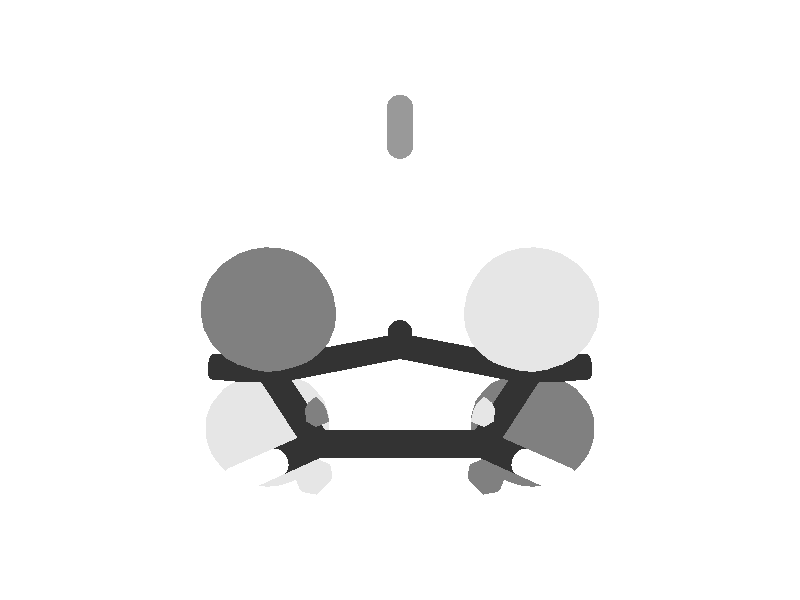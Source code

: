camera {
 location <0.0, -3.4, 1.7>
 look_at <0.0, 0.21, 0.0>
 sky <0.0, 0.1, 0.0>
 angle 15
}
 light_source { <0, -9, 0> color rgb<0.7, 0.7, 0.7> shadowless}
 light_source { <0, 0, 9> color rgb<0.7, 0.7, 0.7> shadowless}
 background {<1, 1, 1>}
 #declare MeshBlue = texture {
 pigment { color rgb<0.9, 0.9, 0.9> }
 finish { ambient 0.2 diffuse 0.6 specular 0.9}
 }
 #declare MeshRed = texture {
 pigment { color rgb<0.5, 0.5, 0.5> }
 finish { ambient 0.2 diffuse 0.6 specular 0.9}
 }
 #declare BSAMBI = 0.2;
 #declare BSDIFF = 0.8;
 #declare BSSPEC = 0.8;
#declare colorA = 
 texture { 
 pigment { rgb<  1.0000  0.0000  0.0000 >}
 finish {ambient BSAMBI diffuse BSDIFF specular BSSPEC}
 }
#declare colorK = 
 texture { 
 pigment { rgb<  0.6  0.6  0.6 >}
 finish {ambient BSAMBI diffuse BSDIFF specular BSSPEC}
 }
#declare colorN = 
 texture { 
 pigment { rgb<  0.2  0.2  0.2 >}
 finish {ambient BSAMBI diffuse BSDIFF specular BSSPEC}
 }
#declare colorO = 
 texture { 
 pigment { rgb<  1.0  1.0  1.0 >}
 finish {ambient BSAMBI diffuse BSDIFF specular BSSPEC}
 }
 # declare molecule = union { 
 mesh {
 smooth_triangle {
<  0.150000, -0.050000, -0.135021>, < -0.413253, -0.324342, -0.850896>,
<  0.150000, -0.053597, -0.133333>, < -0.412778, -0.346759, -0.842242>,
<  0.145336, -0.050000, -0.133333>, < -0.467058, -0.315867, -0.825884>
 }
 smooth_triangle {
<  0.150000, -0.050000, -0.135021>, < -0.413253, -0.324342, -0.850896>,
<  0.166667, -0.050000, -0.136993>, < -0.210698, -0.360321, -0.908722>,
<  0.166667, -0.057335, -0.133333>, < -0.204172, -0.416272, -0.886020>
 }
 smooth_triangle {
<  0.150000, -0.053597, -0.133333>, < -0.412778, -0.346759, -0.842242>,
<  0.150000, -0.050000, -0.135021>, < -0.413253, -0.324342, -0.850896>,
<  0.166667, -0.057335, -0.133333>, < -0.204172, -0.416272, -0.886020>
 }
 smooth_triangle {
<  0.166667, -0.050000, -0.136993>, < -0.210698, -0.360321, -0.908722>,
<  0.183333, -0.050000, -0.135032>, < -0.000300, -0.396416, -0.918071>,
<  0.183333, -0.053232, -0.133333>, <  0.004649, -0.423198, -0.906025>
 }
 smooth_triangle {
<  0.166667, -0.057335, -0.133333>, < -0.204172, -0.416272, -0.886020>,
<  0.166667, -0.050000, -0.136993>, < -0.210698, -0.360321, -0.908722>,
<  0.183333, -0.053232, -0.133333>, <  0.004649, -0.423198, -0.906025>
 }
 smooth_triangle {
<  0.183333, -0.053232, -0.133333>, <  0.004649, -0.423198, -0.906025>,
<  0.183333, -0.050000, -0.135032>, < -0.000300, -0.396416, -0.918071>,
<  0.188180, -0.050000, -0.133333>, <  0.061047, -0.408467, -0.910730>
 }
 smooth_triangle {
<  0.133333, -0.033333, -0.134480>, < -0.598315, -0.174617, -0.782003>,
<  0.133333, -0.036909, -0.133333>, < -0.600088, -0.196549, -0.775411>,
<  0.131459, -0.033333, -0.133333>, < -0.617200, -0.173021, -0.767547>
 }
 smooth_triangle {
<  0.145336, -0.050000, -0.133333>, < -0.467058, -0.315867, -0.825884>,
<  0.133333, -0.036909, -0.133333>, < -0.600088, -0.196549, -0.775411>,
<  0.133333, -0.033333, -0.134480>, < -0.598315, -0.174617, -0.782003>
 }
 smooth_triangle {
<  0.145336, -0.050000, -0.133333>, < -0.467058, -0.315867, -0.825884>,
<  0.133333, -0.033333, -0.134480>, < -0.598315, -0.174617, -0.782003>,
<  0.150000, -0.050000, -0.135021>, < -0.413253, -0.324342, -0.850896>
 }
 smooth_triangle {
<  0.150000, -0.050000, -0.135021>, < -0.413253, -0.324342, -0.850896>,
<  0.133333, -0.033333, -0.134480>, < -0.598315, -0.174617, -0.782003>,
<  0.150000, -0.033333, -0.140545>, < -0.412817, -0.194125, -0.889886>
 }
 smooth_triangle {
<  0.166667, -0.050000, -0.136993>, < -0.210698, -0.360321, -0.908722>,
<  0.150000, -0.050000, -0.135021>, < -0.413253, -0.324342, -0.850896>,
<  0.166667, -0.033333, -0.142596>, < -0.218014, -0.213730, -0.952255>
 }
 smooth_triangle {
<  0.166667, -0.033333, -0.142596>, < -0.218014, -0.213730, -0.952255>,
<  0.150000, -0.050000, -0.135021>, < -0.413253, -0.324342, -0.850896>,
<  0.150000, -0.033333, -0.140545>, < -0.412817, -0.194125, -0.889886>
 }
 smooth_triangle {
<  0.183333, -0.050000, -0.135032>, < -0.000300, -0.396416, -0.918071>,
<  0.166667, -0.050000, -0.136993>, < -0.210698, -0.360321, -0.908722>,
<  0.183333, -0.033333, -0.141091>, < -0.015676, -0.235850, -0.971663>
 }
 smooth_triangle {
<  0.183333, -0.033333, -0.141091>, < -0.015676, -0.235850, -0.971663>,
<  0.166667, -0.050000, -0.136993>, < -0.210698, -0.360321, -0.908722>,
<  0.166667, -0.033333, -0.142596>, < -0.218014, -0.213730, -0.952255>
 }
 smooth_triangle {
<  0.200000, -0.039520, -0.133333>, <  0.206190, -0.320532, -0.924524>,
<  0.188180, -0.050000, -0.133333>, <  0.061047, -0.408467, -0.910730>,
<  0.183333, -0.050000, -0.135032>, < -0.000300, -0.396416, -0.918071>
 }
 smooth_triangle {
<  0.200000, -0.039520, -0.133333>, <  0.206190, -0.320532, -0.924524>,
<  0.183333, -0.050000, -0.135032>, < -0.000300, -0.396416, -0.918071>,
<  0.200000, -0.033333, -0.135734>, <  0.198190, -0.260537, -0.944903>
 }
 smooth_triangle {
<  0.200000, -0.033333, -0.135734>, <  0.198190, -0.260537, -0.944903>,
<  0.183333, -0.050000, -0.135032>, < -0.000300, -0.396416, -0.918071>,
<  0.183333, -0.033333, -0.141091>, < -0.015676, -0.235850, -0.971663>
 }
 smooth_triangle {
<  0.200000, -0.039520, -0.133333>, <  0.206190, -0.320532, -0.924524>,
<  0.200000, -0.033333, -0.135734>, <  0.198190, -0.260537, -0.944903>,
<  0.204345, -0.033333, -0.133333>, <  0.253686, -0.267905, -0.929446>
 }
 smooth_triangle {
<  0.133333, -0.016667, -0.137266>, < -0.592887, -0.050269, -0.803715>,
<  0.133333, -0.033333, -0.134480>, < -0.598315, -0.174617, -0.782003>,
<  0.131459, -0.033333, -0.133333>, < -0.617200, -0.173021, -0.767547>
 }
 smooth_triangle {
<  0.126883, -0.016667, -0.133333>, < -0.656985, -0.049210, -0.752295>,
<  0.133333, -0.016667, -0.137266>, < -0.592887, -0.050269, -0.803715>,
<  0.131459, -0.033333, -0.133333>, < -0.617200, -0.173021, -0.767547>
 }
 smooth_triangle {
<  0.150000, -0.033333, -0.140545>, < -0.412817, -0.194125, -0.889886>,
<  0.133333, -0.033333, -0.134480>, < -0.598315, -0.174617, -0.782003>,
<  0.150000, -0.016667, -0.143146>, < -0.410532, -0.055964, -0.910127>
 }
 smooth_triangle {
<  0.150000, -0.016667, -0.143146>, < -0.410532, -0.055964, -0.910127>,
<  0.133333, -0.033333, -0.134480>, < -0.598315, -0.174617, -0.782003>,
<  0.133333, -0.016667, -0.137266>, < -0.592887, -0.050269, -0.803715>
 }
 smooth_triangle {
<  0.166667, -0.033333, -0.142596>, < -0.218014, -0.213730, -0.952255>,
<  0.150000, -0.033333, -0.140545>, < -0.412817, -0.194125, -0.889886>,
<  0.166667, -0.016667, -0.145207>, < -0.220414, -0.063460, -0.973340>
 }
 smooth_triangle {
<  0.166667, -0.016667, -0.145207>, < -0.220414, -0.063460, -0.973340>,
<  0.150000, -0.033333, -0.140545>, < -0.412817, -0.194125, -0.889886>,
<  0.150000, -0.016667, -0.143146>, < -0.410532, -0.055964, -0.910127>
 }
 smooth_triangle {
<  0.183333, -0.033333, -0.141091>, < -0.015676, -0.235850, -0.971663>,
<  0.166667, -0.033333, -0.142596>, < -0.218014, -0.213730, -0.952255>,
<  0.183333, -0.016667, -0.143919>, < -0.023098, -0.073535, -0.997025>
 }
 smooth_triangle {
<  0.183333, -0.016667, -0.143919>, < -0.023098, -0.073535, -0.997025>,
<  0.166667, -0.033333, -0.142596>, < -0.218014, -0.213730, -0.952255>,
<  0.166667, -0.016667, -0.145207>, < -0.220414, -0.063460, -0.973340>
 }
 smooth_triangle {
<  0.200000, -0.033333, -0.135734>, <  0.198190, -0.260537, -0.944903>,
<  0.183333, -0.033333, -0.141091>, < -0.015676, -0.235850, -0.971663>,
<  0.200000, -0.016667, -0.139013>, <  0.186771, -0.086028, -0.978629>
 }
 smooth_triangle {
<  0.200000, -0.016667, -0.139013>, <  0.186771, -0.086028, -0.978629>,
<  0.183333, -0.033333, -0.141091>, < -0.015676, -0.235850, -0.971663>,
<  0.183333, -0.016667, -0.143919>, < -0.023098, -0.073535, -0.997025>
 }
 smooth_triangle {
<  0.210509, -0.016667, -0.133333>, <  0.324306, -0.094918, -0.941178>,
<  0.204345, -0.033333, -0.133333>, <  0.253686, -0.267905, -0.929446>,
<  0.200000, -0.033333, -0.135734>, <  0.198190, -0.260537, -0.944903>
 }
 smooth_triangle {
<  0.200000, -0.016667, -0.139013>, <  0.186771, -0.086028, -0.978629>,
<  0.210509, -0.016667, -0.133333>, <  0.324306, -0.094918, -0.941178>,
<  0.200000, -0.033333, -0.135734>, <  0.198190, -0.260537, -0.944903>
 }
 smooth_triangle {
<  0.133333,  0.000000, -0.137103>, < -0.588590,  0.083540, -0.804104>,
<  0.133333, -0.016667, -0.137266>, < -0.592887, -0.050269, -0.803715>,
<  0.126883, -0.016667, -0.133333>, < -0.656985, -0.049210, -0.752295>
 }
 smooth_triangle {
<  0.127123,  0.000000, -0.133333>, < -0.649603,  0.080630, -0.755986>,
<  0.133333,  0.000000, -0.137103>, < -0.588590,  0.083540, -0.804104>,
<  0.126883, -0.016667, -0.133333>, < -0.656985, -0.049210, -0.752295>
 }
 smooth_triangle {
<  0.150000, -0.016667, -0.143146>, < -0.410532, -0.055964, -0.910127>,
<  0.133333, -0.016667, -0.137266>, < -0.592887, -0.050269, -0.803715>,
<  0.150000,  0.000000, -0.142992>, < -0.408347,  0.088657, -0.908511>
 }
 smooth_triangle {
<  0.150000,  0.000000, -0.142992>, < -0.408347,  0.088657, -0.908511>,
<  0.133333, -0.016667, -0.137266>, < -0.592887, -0.050269, -0.803715>,
<  0.133333,  0.000000, -0.137103>, < -0.588590,  0.083540, -0.804104>
 }
 smooth_triangle {
<  0.166667, -0.016667, -0.145207>, < -0.220414, -0.063460, -0.973340>,
<  0.150000, -0.016667, -0.143146>, < -0.410532, -0.055964, -0.910127>,
<  0.166667,  0.000000, -0.145082>, < -0.220531,  0.090921, -0.971133>
 }
 smooth_triangle {
<  0.166667,  0.000000, -0.145082>, < -0.220531,  0.090921, -0.971133>,
<  0.150000, -0.016667, -0.143146>, < -0.410532, -0.055964, -0.910127>,
<  0.150000,  0.000000, -0.142992>, < -0.408347,  0.088657, -0.908511>
 }
 smooth_triangle {
<  0.183333, -0.016667, -0.143919>, < -0.023098, -0.073535, -0.997025>,
<  0.166667, -0.016667, -0.145207>, < -0.220414, -0.063460, -0.973340>,
<  0.183333,  0.000000, -0.143845>, < -0.025381,  0.091458, -0.995485>
 }
 smooth_triangle {
<  0.183333,  0.000000, -0.143845>, < -0.025381,  0.091458, -0.995485>,
<  0.166667, -0.016667, -0.145207>, < -0.220414, -0.063460, -0.973340>,
<  0.166667,  0.000000, -0.145082>, < -0.220531,  0.090921, -0.971133>
 }
 smooth_triangle {
<  0.200000, -0.016667, -0.139013>, <  0.186771, -0.086028, -0.978629>,
<  0.183333, -0.016667, -0.143919>, < -0.023098, -0.073535, -0.997025>,
<  0.200000,  0.000000, -0.139015>, <  0.182502,  0.090962, -0.978989>
 }
 smooth_triangle {
<  0.200000,  0.000000, -0.139015>, <  0.182502,  0.090962, -0.978989>,
<  0.183333, -0.016667, -0.143919>, < -0.023098, -0.073535, -0.997025>,
<  0.183333,  0.000000, -0.143845>, < -0.025381,  0.091458, -0.995485>
 }
 smooth_triangle {
<  0.210628,  0.000000, -0.133333>, <  0.320554,  0.090511, -0.942896>,
<  0.210509, -0.016667, -0.133333>, <  0.324306, -0.094918, -0.941178>,
<  0.200000, -0.016667, -0.139013>, <  0.186771, -0.086028, -0.978629>
 }
 smooth_triangle {
<  0.200000,  0.000000, -0.139015>, <  0.182502,  0.090962, -0.978989>,
<  0.210628,  0.000000, -0.133333>, <  0.320554,  0.090511, -0.942896>,
<  0.200000, -0.016667, -0.139013>, <  0.186771, -0.086028, -0.978629>
 }
 smooth_triangle {
<  0.133333,  0.016667, -0.133779>, < -0.584548,  0.226186, -0.779194>,
<  0.133333,  0.000000, -0.137103>, < -0.588590,  0.083540, -0.804104>,
<  0.127123,  0.000000, -0.133333>, < -0.649603,  0.080630, -0.755986>
 }
 smooth_triangle {
<  0.132598,  0.016667, -0.133333>, < -0.591633,  0.225495, -0.774030>,
<  0.133333,  0.016667, -0.133779>, < -0.584548,  0.226186, -0.779194>,
<  0.127123,  0.000000, -0.133333>, < -0.649603,  0.080630, -0.755986>
 }
 smooth_triangle {
<  0.150000,  0.000000, -0.142992>, < -0.408347,  0.088657, -0.908511>,
<  0.133333,  0.000000, -0.137103>, < -0.588590,  0.083540, -0.804104>,
<  0.150000,  0.016667, -0.139927>, < -0.406076,  0.241896, -0.881243>
 }
 smooth_triangle {
<  0.150000,  0.016667, -0.139927>, < -0.406076,  0.241896, -0.881243>,
<  0.133333,  0.000000, -0.137103>, < -0.588590,  0.083540, -0.804104>,
<  0.133333,  0.016667, -0.133779>, < -0.584548,  0.226186, -0.779194>
 }
 smooth_triangle {
<  0.166667,  0.000000, -0.145082>, < -0.220531,  0.090921, -0.971133>,
<  0.150000,  0.000000, -0.142992>, < -0.408347,  0.088657, -0.908511>,
<  0.166667,  0.016667, -0.142100>, < -0.218880,  0.253510, -0.942244>
 }
 smooth_triangle {
<  0.166667,  0.016667, -0.142100>, < -0.218880,  0.253510, -0.942244>,
<  0.150000,  0.000000, -0.142992>, < -0.408347,  0.088657, -0.908511>,
<  0.150000,  0.016667, -0.139927>, < -0.406076,  0.241896, -0.881243>
 }
 smooth_triangle {
<  0.183333,  0.000000, -0.143845>, < -0.025381,  0.091458, -0.995485>,
<  0.166667,  0.000000, -0.145082>, < -0.220531,  0.090921, -0.971133>,
<  0.183333,  0.016667, -0.140766>, < -0.023683,  0.263986, -0.964236>
 }
 smooth_triangle {
<  0.183333,  0.016667, -0.140766>, < -0.023683,  0.263986, -0.964236>,
<  0.166667,  0.000000, -0.145082>, < -0.220531,  0.090921, -0.971133>,
<  0.166667,  0.016667, -0.142100>, < -0.218880,  0.253510, -0.942244>
 }
 smooth_triangle {
<  0.200000,  0.000000, -0.139015>, <  0.182502,  0.090962, -0.978989>,
<  0.183333,  0.000000, -0.143845>, < -0.025381,  0.091458, -0.995485>,
<  0.200000,  0.016667, -0.135646>, <  0.183766,  0.274401, -0.943893>
 }
 smooth_triangle {
<  0.200000,  0.016667, -0.135646>, <  0.183766,  0.274401, -0.943893>,
<  0.183333,  0.000000, -0.143845>, < -0.025381,  0.091458, -0.995485>,
<  0.183333,  0.016667, -0.140766>, < -0.023683,  0.263986, -0.964236>
 }
 smooth_triangle {
<  0.204334,  0.016667, -0.133333>, <  0.237583,  0.277820, -0.930790>,
<  0.210628,  0.000000, -0.133333>, <  0.320554,  0.090511, -0.942896>,
<  0.200000,  0.000000, -0.139015>, <  0.182502,  0.090962, -0.978989>
 }
 smooth_triangle {
<  0.200000,  0.016667, -0.135646>, <  0.183766,  0.274401, -0.943893>,
<  0.204334,  0.016667, -0.133333>, <  0.237583,  0.277820, -0.930790>,
<  0.200000,  0.000000, -0.139015>, <  0.182502,  0.090962, -0.978989>
 }
 smooth_triangle {
<  0.133333,  0.016667, -0.133779>, < -0.584548,  0.226186, -0.779194>,
<  0.132598,  0.016667, -0.133333>, < -0.591633,  0.225495, -0.774030>,
<  0.133333,  0.017798, -0.133333>, < -0.584609,  0.235749, -0.776308>
 }
 smooth_triangle {
<  0.150000,  0.016667, -0.139927>, < -0.406076,  0.241896, -0.881243>,
<  0.133333,  0.016667, -0.133779>, < -0.584548,  0.226186, -0.779194>,
<  0.133333,  0.017798, -0.133333>, < -0.584609,  0.235749, -0.776308>
 }
 smooth_triangle {
<  0.150000,  0.033238, -0.133333>, < -0.401160,  0.404597, -0.821810>,
<  0.150000,  0.016667, -0.139927>, < -0.406076,  0.241896, -0.881243>,
<  0.133333,  0.017798, -0.133333>, < -0.584609,  0.235749, -0.776308>
 }
 smooth_triangle {
<  0.150000,  0.033238, -0.133333>, < -0.401160,  0.404597, -0.821810>,
<  0.150296,  0.033333, -0.133333>, < -0.397795,  0.406143, -0.822683>,
<  0.166667,  0.033333, -0.135604>, < -0.214136,  0.427486, -0.878295>
 }
 smooth_triangle {
<  0.150000,  0.033238, -0.133333>, < -0.401160,  0.404597, -0.821810>,
<  0.166667,  0.033333, -0.135604>, < -0.214136,  0.427486, -0.878295>,
<  0.150000,  0.016667, -0.139927>, < -0.406076,  0.241896, -0.881243>
 }
 smooth_triangle {
<  0.150000,  0.016667, -0.139927>, < -0.406076,  0.241896, -0.881243>,
<  0.166667,  0.033333, -0.135604>, < -0.214136,  0.427486, -0.878295>,
<  0.166667,  0.016667, -0.142100>, < -0.218880,  0.253510, -0.942244>
 }
 smooth_triangle {
<  0.183333,  0.016667, -0.140766>, < -0.023683,  0.263986, -0.964236>,
<  0.166667,  0.016667, -0.142100>, < -0.218880,  0.253510, -0.942244>,
<  0.183333,  0.033333, -0.134010>, < -0.018232,  0.447301, -0.894198>
 }
 smooth_triangle {
<  0.183333,  0.033333, -0.134010>, < -0.018232,  0.447301, -0.894198>,
<  0.166667,  0.016667, -0.142100>, < -0.218880,  0.253510, -0.942244>,
<  0.166667,  0.033333, -0.135604>, < -0.214136,  0.427486, -0.878295>
 }
 smooth_triangle {
<  0.185438,  0.033333, -0.133333>, <  0.006483,  0.450542, -0.892732>,
<  0.200000,  0.022191, -0.133333>, <  0.186297,  0.335477, -0.923444>,
<  0.200000,  0.016667, -0.135646>, <  0.183766,  0.274401, -0.943893>
 }
 smooth_triangle {
<  0.185438,  0.033333, -0.133333>, <  0.006483,  0.450542, -0.892732>,
<  0.200000,  0.016667, -0.135646>, <  0.183766,  0.274401, -0.943893>,
<  0.183333,  0.033333, -0.134010>, < -0.018232,  0.447301, -0.894198>
 }
 smooth_triangle {
<  0.183333,  0.033333, -0.134010>, < -0.018232,  0.447301, -0.894198>,
<  0.200000,  0.016667, -0.135646>, <  0.183766,  0.274401, -0.943893>,
<  0.183333,  0.016667, -0.140766>, < -0.023683,  0.263986, -0.964236>
 }
 smooth_triangle {
<  0.204334,  0.016667, -0.133333>, <  0.237583,  0.277820, -0.930790>,
<  0.200000,  0.016667, -0.135646>, <  0.183766,  0.274401, -0.943893>,
<  0.200000,  0.022191, -0.133333>, <  0.186297,  0.335477, -0.923444>
 }
 smooth_triangle {
<  0.166667,  0.033333, -0.135604>, < -0.214136,  0.427486, -0.878295>,
<  0.150296,  0.033333, -0.133333>, < -0.397795,  0.406143, -0.822683>,
<  0.166667,  0.037088, -0.133333>, < -0.212734,  0.465776, -0.858951>
 }
 smooth_triangle {
<  0.183333,  0.033333, -0.134010>, < -0.018232,  0.447301, -0.894198>,
<  0.166667,  0.033333, -0.135604>, < -0.214136,  0.427486, -0.878295>,
<  0.166667,  0.037088, -0.133333>, < -0.212734,  0.465776, -0.858951>
 }
 smooth_triangle {
<  0.183333,  0.034431, -0.133333>, < -0.017659,  0.458857, -0.888334>,
<  0.183333,  0.033333, -0.134010>, < -0.018232,  0.447301, -0.894198>,
<  0.166667,  0.037088, -0.133333>, < -0.212734,  0.465776, -0.858951>
 }
 smooth_triangle {
<  0.185438,  0.033333, -0.133333>, <  0.006483,  0.450542, -0.892732>,
<  0.183333,  0.033333, -0.134010>, < -0.018232,  0.447301, -0.894198>,
<  0.183333,  0.034431, -0.133333>, < -0.017659,  0.458857, -0.888334>
 }
 smooth_triangle {
<  0.133333, -0.066667, -0.119702>, < -0.635828, -0.400111, -0.660025>,
<  0.133333, -0.071276, -0.116667>, < -0.642299, -0.418961, -0.641812>,
<  0.129093, -0.066667, -0.116667>, < -0.686788, -0.386442, -0.615618>
 }
 smooth_triangle {
<  0.133333, -0.066667, -0.119702>, < -0.635828, -0.400111, -0.660025>,
<  0.150000, -0.066667, -0.126284>, < -0.419064, -0.459401, -0.783157>,
<  0.150000, -0.079900, -0.116667>, < -0.419728, -0.555813, -0.717565>
 }
 smooth_triangle {
<  0.133333, -0.071276, -0.116667>, < -0.642299, -0.418961, -0.641812>,
<  0.133333, -0.066667, -0.119702>, < -0.635828, -0.400111, -0.660025>,
<  0.150000, -0.079900, -0.116667>, < -0.419728, -0.555813, -0.717565>
 }
 smooth_triangle {
<  0.150000, -0.066667, -0.126284>, < -0.419064, -0.459401, -0.783157>,
<  0.166667, -0.066667, -0.127934>, < -0.196440, -0.515335, -0.834171>,
<  0.166667, -0.080946, -0.116667>, < -0.168795, -0.651461, -0.739667>
 }
 smooth_triangle {
<  0.150000, -0.079900, -0.116667>, < -0.419728, -0.555813, -0.717565>,
<  0.150000, -0.066667, -0.126284>, < -0.419064, -0.459401, -0.783157>,
<  0.166667, -0.080946, -0.116667>, < -0.168795, -0.651461, -0.739667>
 }
 smooth_triangle {
<  0.166667, -0.066667, -0.127934>, < -0.196440, -0.515335, -0.834171>,
<  0.183333, -0.066667, -0.125010>, <  0.031868, -0.577165, -0.816006>,
<  0.183333, -0.076491, -0.116667>, <  0.065520, -0.677623, -0.732485>
 }
 smooth_triangle {
<  0.166667, -0.080946, -0.116667>, < -0.168795, -0.651461, -0.739667>,
<  0.166667, -0.066667, -0.127934>, < -0.196440, -0.515335, -0.834171>,
<  0.183333, -0.076491, -0.116667>, <  0.065520, -0.677623, -0.732485>
 }
 smooth_triangle {
<  0.183333, -0.066667, -0.125010>, <  0.031868, -0.577165, -0.816006>,
<  0.200000, -0.066667, -0.116762>, <  0.271558, -0.640655, -0.718204>,
<  0.200000, -0.066771, -0.116667>, <  0.271968, -0.641654, -0.717157>
 }
 smooth_triangle {
<  0.183333, -0.076491, -0.116667>, <  0.065520, -0.677623, -0.732485>,
<  0.183333, -0.066667, -0.125010>, <  0.031868, -0.577165, -0.816006>,
<  0.200000, -0.066771, -0.116667>, <  0.271968, -0.641654, -0.717157>
 }
 smooth_triangle {
<  0.200000, -0.066771, -0.116667>, <  0.271968, -0.641654, -0.717157>,
<  0.200000, -0.066667, -0.116762>, <  0.271558, -0.640655, -0.718204>,
<  0.200121, -0.066667, -0.116667>, <  0.273231, -0.641165, -0.717114>
 }
 smooth_triangle {
<  0.116667, -0.050000, -0.116692>, < -0.799222, -0.257674, -0.542999>,
<  0.116667, -0.050049, -0.116667>, < -0.799292, -0.257853, -0.542811>,
<  0.116642, -0.050000, -0.116667>, < -0.799451, -0.257633, -0.542682>
 }
 smooth_triangle {
<  0.129093, -0.066667, -0.116667>, < -0.686788, -0.386442, -0.615618>,
<  0.116667, -0.050049, -0.116667>, < -0.799292, -0.257853, -0.542811>,
<  0.116667, -0.050000, -0.116692>, < -0.799222, -0.257674, -0.542999>
 }
 smooth_triangle {
<  0.129093, -0.066667, -0.116667>, < -0.686788, -0.386442, -0.615618>,
<  0.116667, -0.050000, -0.116692>, < -0.799222, -0.257674, -0.542999>,
<  0.133333, -0.066667, -0.119702>, < -0.635828, -0.400111, -0.660025>
 }
 smooth_triangle {
<  0.133333, -0.066667, -0.119702>, < -0.635828, -0.400111, -0.660025>,
<  0.116667, -0.050000, -0.116692>, < -0.799222, -0.257674, -0.542999>,
<  0.133333, -0.050000, -0.128803>, < -0.613494, -0.293475, -0.733142>
 }
 smooth_triangle {
<  0.150000, -0.053597, -0.133333>, < -0.412778, -0.346759, -0.842242>,
<  0.133333, -0.050000, -0.128803>, < -0.613494, -0.293475, -0.733142>,
<  0.145336, -0.050000, -0.133333>, < -0.467058, -0.315867, -0.825884>
 }
 smooth_triangle {
<  0.150000, -0.053597, -0.133333>, < -0.412778, -0.346759, -0.842242>,
<  0.150000, -0.066667, -0.126284>, < -0.419064, -0.459401, -0.783157>,
<  0.133333, -0.050000, -0.128803>, < -0.613494, -0.293475, -0.733142>
 }
 smooth_triangle {
<  0.150000, -0.066667, -0.126284>, < -0.419064, -0.459401, -0.783157>,
<  0.133333, -0.066667, -0.119702>, < -0.635828, -0.400111, -0.660025>,
<  0.133333, -0.050000, -0.128803>, < -0.613494, -0.293475, -0.733142>
 }
 smooth_triangle {
<  0.166667, -0.057335, -0.133333>, < -0.204172, -0.416272, -0.886020>,
<  0.150000, -0.066667, -0.126284>, < -0.419064, -0.459401, -0.783157>,
<  0.150000, -0.053597, -0.133333>, < -0.412778, -0.346759, -0.842242>
 }
 smooth_triangle {
<  0.166667, -0.066667, -0.127934>, < -0.196440, -0.515335, -0.834171>,
<  0.150000, -0.066667, -0.126284>, < -0.419064, -0.459401, -0.783157>,
<  0.166667, -0.057335, -0.133333>, < -0.204172, -0.416272, -0.886020>
 }
 smooth_triangle {
<  0.183333, -0.053232, -0.133333>, <  0.004649, -0.423198, -0.906025>,
<  0.166667, -0.066667, -0.127934>, < -0.196440, -0.515335, -0.834171>,
<  0.166667, -0.057335, -0.133333>, < -0.204172, -0.416272, -0.886020>
 }
 smooth_triangle {
<  0.183333, -0.066667, -0.125010>, <  0.031868, -0.577165, -0.816006>,
<  0.166667, -0.066667, -0.127934>, < -0.196440, -0.515335, -0.834171>,
<  0.183333, -0.053232, -0.133333>, <  0.004649, -0.423198, -0.906025>
 }
 smooth_triangle {
<  0.188180, -0.050000, -0.133333>, <  0.061047, -0.408467, -0.910730>,
<  0.183333, -0.066667, -0.125010>, <  0.031868, -0.577165, -0.816006>,
<  0.183333, -0.053232, -0.133333>, <  0.004649, -0.423198, -0.906025>
 }
 smooth_triangle {
<  0.188180, -0.050000, -0.133333>, <  0.061047, -0.408467, -0.910730>,
<  0.200000, -0.050000, -0.128788>, <  0.224727, -0.445236, -0.866754>,
<  0.183333, -0.066667, -0.125010>, <  0.031868, -0.577165, -0.816006>
 }
 smooth_triangle {
<  0.200000, -0.050000, -0.128788>, <  0.224727, -0.445236, -0.866754>,
<  0.200000, -0.066667, -0.116762>, <  0.271558, -0.640655, -0.718204>,
<  0.183333, -0.066667, -0.125010>, <  0.031868, -0.577165, -0.816006>
 }
 smooth_triangle {
<  0.216513, -0.050000, -0.116667>, <  0.469949, -0.499079, -0.728058>,
<  0.200121, -0.066667, -0.116667>, <  0.273231, -0.641165, -0.717114>,
<  0.200000, -0.066667, -0.116762>, <  0.271558, -0.640655, -0.718204>
 }
 smooth_triangle {
<  0.200000, -0.050000, -0.128788>, <  0.224727, -0.445236, -0.866754>,
<  0.216513, -0.050000, -0.116667>, <  0.469949, -0.499079, -0.728058>,
<  0.200000, -0.066667, -0.116762>, <  0.271558, -0.640655, -0.718204>
 }
 smooth_triangle {
<  0.116667, -0.033333, -0.123357>, < -0.781146, -0.161001, -0.603232>,
<  0.116667, -0.050000, -0.116692>, < -0.799222, -0.257674, -0.542999>,
<  0.116642, -0.050000, -0.116667>, < -0.799451, -0.257633, -0.542682>
 }
 smooth_triangle {
<  0.110227, -0.033333, -0.116667>, < -0.840428, -0.156447, -0.518850>,
<  0.116667, -0.033333, -0.123357>, < -0.781146, -0.161001, -0.603232>,
<  0.116642, -0.050000, -0.116667>, < -0.799451, -0.257633, -0.542682>
 }
 smooth_triangle {
<  0.133333, -0.036909, -0.133333>, < -0.600088, -0.196549, -0.775411>,
<  0.116667, -0.033333, -0.123357>, < -0.781146, -0.161001, -0.603232>,
<  0.131459, -0.033333, -0.133333>, < -0.617200, -0.173021, -0.767547>
 }
 smooth_triangle {
<  0.133333, -0.036909, -0.133333>, < -0.600088, -0.196549, -0.775411>,
<  0.133333, -0.050000, -0.128803>, < -0.613494, -0.293475, -0.733142>,
<  0.116667, -0.033333, -0.123357>, < -0.781146, -0.161001, -0.603232>
 }
 smooth_triangle {
<  0.133333, -0.050000, -0.128803>, < -0.613494, -0.293475, -0.733142>,
<  0.116667, -0.050000, -0.116692>, < -0.799222, -0.257674, -0.542999>,
<  0.116667, -0.033333, -0.123357>, < -0.781146, -0.161001, -0.603232>
 }
 smooth_triangle {
<  0.145336, -0.050000, -0.133333>, < -0.467058, -0.315867, -0.825884>,
<  0.133333, -0.050000, -0.128803>, < -0.613494, -0.293475, -0.733142>,
<  0.133333, -0.036909, -0.133333>, < -0.600088, -0.196549, -0.775411>
 }
 smooth_triangle {
<  0.188180, -0.050000, -0.133333>, <  0.061047, -0.408467, -0.910730>,
<  0.200000, -0.039520, -0.133333>, <  0.206190, -0.320532, -0.924524>,
<  0.200000, -0.050000, -0.128788>, <  0.224727, -0.445236, -0.866754>
 }
 smooth_triangle {
<  0.204345, -0.033333, -0.133333>, <  0.253686, -0.267905, -0.929446>,
<  0.216667, -0.033333, -0.125455>, <  0.440595, -0.298867, -0.846495>,
<  0.216667, -0.049781, -0.116667>, <  0.472096, -0.496541, -0.728404>
 }
 smooth_triangle {
<  0.200000, -0.039520, -0.133333>, <  0.206190, -0.320532, -0.924524>,
<  0.204345, -0.033333, -0.133333>, <  0.253686, -0.267905, -0.929446>,
<  0.216667, -0.049781, -0.116667>, <  0.472096, -0.496541, -0.728404>
 }
 smooth_triangle {
<  0.200000, -0.039520, -0.133333>, <  0.206190, -0.320532, -0.924524>,
<  0.216667, -0.049781, -0.116667>, <  0.472096, -0.496541, -0.728404>,
<  0.216513, -0.050000, -0.116667>, <  0.469949, -0.499079, -0.728058>
 }
 smooth_triangle {
<  0.200000, -0.039520, -0.133333>, <  0.206190, -0.320532, -0.924524>,
<  0.216513, -0.050000, -0.116667>, <  0.469949, -0.499079, -0.728058>,
<  0.200000, -0.050000, -0.128788>, <  0.224727, -0.445236, -0.866754>
 }
 smooth_triangle {
<  0.216667, -0.049781, -0.116667>, <  0.472096, -0.496541, -0.728404>,
<  0.216667, -0.033333, -0.125455>, <  0.440595, -0.298867, -0.846495>,
<  0.225636, -0.033333, -0.116667>, <  0.576668, -0.321551, -0.751039>
 }
 smooth_triangle {
<  0.116667, -0.016667, -0.126582>, < -0.769275, -0.048677, -0.637061>,
<  0.116667, -0.033333, -0.123357>, < -0.781146, -0.161001, -0.603232>,
<  0.110227, -0.033333, -0.116667>, < -0.840428, -0.156447, -0.518850>
 }
 smooth_triangle {
<  0.106962, -0.016667, -0.116667>, < -0.858391, -0.049907, -0.510562>,
<  0.116667, -0.016667, -0.126582>, < -0.769275, -0.048677, -0.637061>,
<  0.110227, -0.033333, -0.116667>, < -0.840428, -0.156447, -0.518850>
 }
 smooth_triangle {
<  0.131459, -0.033333, -0.133333>, < -0.617200, -0.173021, -0.767547>,
<  0.116667, -0.016667, -0.126582>, < -0.769275, -0.048677, -0.637061>,
<  0.126883, -0.016667, -0.133333>, < -0.656985, -0.049210, -0.752295>
 }
 smooth_triangle {
<  0.116667, -0.033333, -0.123357>, < -0.781146, -0.161001, -0.603232>,
<  0.116667, -0.016667, -0.126582>, < -0.769275, -0.048677, -0.637061>,
<  0.131459, -0.033333, -0.133333>, < -0.617200, -0.173021, -0.767547>
 }
 smooth_triangle {
<  0.216667, -0.033333, -0.125455>, <  0.440595, -0.298867, -0.846495>,
<  0.210509, -0.016667, -0.133333>, <  0.324306, -0.094918, -0.941178>,
<  0.216667, -0.016667, -0.129554>, <  0.420378, -0.103161, -0.901465>
 }
 smooth_triangle {
<  0.204345, -0.033333, -0.133333>, <  0.253686, -0.267905, -0.929446>,
<  0.210509, -0.016667, -0.133333>, <  0.324306, -0.094918, -0.941178>,
<  0.216667, -0.033333, -0.125455>, <  0.440595, -0.298867, -0.846495>
 }
 smooth_triangle {
<  0.230203, -0.016667, -0.116667>, <  0.634397, -0.121999, -0.763319>,
<  0.225636, -0.033333, -0.116667>, <  0.576668, -0.321551, -0.751039>,
<  0.216667, -0.033333, -0.125455>, <  0.440595, -0.298867, -0.846495>
 }
 smooth_triangle {
<  0.216667, -0.016667, -0.129554>, <  0.420378, -0.103161, -0.901465>,
<  0.230203, -0.016667, -0.116667>, <  0.634397, -0.121999, -0.763319>,
<  0.216667, -0.033333, -0.125455>, <  0.440595, -0.298867, -0.846495>
 }
 smooth_triangle {
<  0.116667,  0.000000, -0.126503>, < -0.763823,  0.074061, -0.641163>,
<  0.116667, -0.016667, -0.126582>, < -0.769275, -0.048677, -0.637061>,
<  0.106962, -0.016667, -0.116667>, < -0.858391, -0.049907, -0.510562>
 }
 smooth_triangle {
<  0.106930,  0.000000, -0.116667>, < -0.853091,  0.065734, -0.517605>,
<  0.116667,  0.000000, -0.126503>, < -0.763823,  0.074061, -0.641163>,
<  0.106962, -0.016667, -0.116667>, < -0.858391, -0.049907, -0.510562>
 }
 smooth_triangle {
<  0.126883, -0.016667, -0.133333>, < -0.656985, -0.049210, -0.752295>,
<  0.116667,  0.000000, -0.126503>, < -0.763823,  0.074061, -0.641163>,
<  0.127123,  0.000000, -0.133333>, < -0.649603,  0.080630, -0.755986>
 }
 smooth_triangle {
<  0.116667, -0.016667, -0.126582>, < -0.769275, -0.048677, -0.637061>,
<  0.116667,  0.000000, -0.126503>, < -0.763823,  0.074061, -0.641163>,
<  0.126883, -0.016667, -0.133333>, < -0.656985, -0.049210, -0.752295>
 }
 smooth_triangle {
<  0.216667, -0.016667, -0.129554>, <  0.420378, -0.103161, -0.901465>,
<  0.210628,  0.000000, -0.133333>, <  0.320554,  0.090511, -0.942896>,
<  0.216667,  0.000000, -0.129694>, <  0.414236,  0.089546, -0.905754>
 }
 smooth_triangle {
<  0.210509, -0.016667, -0.133333>, <  0.324306, -0.094918, -0.941178>,
<  0.210628,  0.000000, -0.133333>, <  0.320554,  0.090511, -0.942896>,
<  0.216667, -0.016667, -0.129554>, <  0.420378, -0.103161, -0.901465>
 }
 smooth_triangle {
<  0.230525,  0.000000, -0.116667>, <  0.632884,  0.087422, -0.769295>,
<  0.230203, -0.016667, -0.116667>, <  0.634397, -0.121999, -0.763319>,
<  0.216667, -0.016667, -0.129554>, <  0.420378, -0.103161, -0.901465>
 }
 smooth_triangle {
<  0.216667,  0.000000, -0.129694>, <  0.414236,  0.089546, -0.905754>,
<  0.230525,  0.000000, -0.116667>, <  0.632884,  0.087422, -0.769295>,
<  0.216667, -0.016667, -0.129554>, <  0.420378, -0.103161, -0.901465>
 }
 smooth_triangle {
<  0.116667,  0.016667, -0.122903>, < -0.763157,  0.207342, -0.612047>,
<  0.116667,  0.000000, -0.126503>, < -0.763823,  0.074061, -0.641163>,
<  0.106930,  0.000000, -0.116667>, < -0.853091,  0.065734, -0.517605>
 }
 smooth_triangle {
<  0.110476,  0.016667, -0.116667>, < -0.819364,  0.198176, -0.537930>,
<  0.116667,  0.016667, -0.122903>, < -0.763157,  0.207342, -0.612047>,
<  0.106930,  0.000000, -0.116667>, < -0.853091,  0.065734, -0.517605>
 }
 smooth_triangle {
<  0.127123,  0.000000, -0.133333>, < -0.649603,  0.080630, -0.755986>,
<  0.116667,  0.016667, -0.122903>, < -0.763157,  0.207342, -0.612047>,
<  0.132598,  0.016667, -0.133333>, < -0.591633,  0.225495, -0.774030>
 }
 smooth_triangle {
<  0.116667,  0.000000, -0.126503>, < -0.763823,  0.074061, -0.641163>,
<  0.116667,  0.016667, -0.122903>, < -0.763157,  0.207342, -0.612047>,
<  0.127123,  0.000000, -0.133333>, < -0.649603,  0.080630, -0.755986>
 }
 smooth_triangle {
<  0.216667,  0.000000, -0.129694>, <  0.414236,  0.089546, -0.905754>,
<  0.204334,  0.016667, -0.133333>, <  0.237583,  0.277820, -0.930790>,
<  0.216667,  0.016667, -0.125870>, <  0.420418,  0.290462, -0.859581>
 }
 smooth_triangle {
<  0.210628,  0.000000, -0.133333>, <  0.320554,  0.090511, -0.942896>,
<  0.204334,  0.016667, -0.133333>, <  0.237583,  0.277820, -0.930790>,
<  0.216667,  0.000000, -0.129694>, <  0.414236,  0.089546, -0.905754>
 }
 smooth_triangle {
<  0.226436,  0.016667, -0.116667>, <  0.566917,  0.300733, -0.766919>,
<  0.230525,  0.000000, -0.116667>, <  0.632884,  0.087422, -0.769295>,
<  0.216667,  0.000000, -0.129694>, <  0.414236,  0.089546, -0.905754>
 }
 smooth_triangle {
<  0.216667,  0.016667, -0.125870>, <  0.420418,  0.290462, -0.859581>,
<  0.226436,  0.016667, -0.116667>, <  0.566917,  0.300733, -0.766919>,
<  0.216667,  0.000000, -0.129694>, <  0.414236,  0.089546, -0.905754>
 }
 smooth_triangle {
<  0.116667,  0.016667, -0.122903>, < -0.763157,  0.207342, -0.612047>,
<  0.110476,  0.016667, -0.116667>, < -0.819364,  0.198176, -0.537930>,
<  0.116667,  0.029947, -0.116667>, < -0.764070,  0.320787, -0.559725>
 }
 smooth_triangle {
<  0.133333,  0.033333, -0.127023>, < -0.587938,  0.385572, -0.711099>,
<  0.116667,  0.029947, -0.116667>, < -0.764070,  0.320787, -0.559725>,
<  0.118797,  0.033333, -0.116667>, < -0.740042,  0.358776, -0.568875>
 }
 smooth_triangle {
<  0.133333,  0.017798, -0.133333>, < -0.584609,  0.235749, -0.776308>,
<  0.116667,  0.029947, -0.116667>, < -0.764070,  0.320787, -0.559725>,
<  0.133333,  0.033333, -0.127023>, < -0.587938,  0.385572, -0.711099>
 }
 smooth_triangle {
<  0.133333,  0.017798, -0.133333>, < -0.584609,  0.235749, -0.776308>,
<  0.116667,  0.016667, -0.122903>, < -0.763157,  0.207342, -0.612047>,
<  0.116667,  0.029947, -0.116667>, < -0.764070,  0.320787, -0.559725>
 }
 smooth_triangle {
<  0.133333,  0.017798, -0.133333>, < -0.584609,  0.235749, -0.776308>,
<  0.132598,  0.016667, -0.133333>, < -0.591633,  0.225495, -0.774030>,
<  0.116667,  0.016667, -0.122903>, < -0.763157,  0.207342, -0.612047>
 }
 smooth_triangle {
<  0.133333,  0.017798, -0.133333>, < -0.584609,  0.235749, -0.776308>,
<  0.150000,  0.033333, -0.133295>, < -0.401136,  0.405657, -0.821299>,
<  0.150000,  0.033238, -0.133333>, < -0.401160,  0.404597, -0.821810>
 }
 smooth_triangle {
<  0.133333,  0.033333, -0.127023>, < -0.587938,  0.385572, -0.711099>,
<  0.150000,  0.033333, -0.133295>, < -0.401136,  0.405657, -0.821299>,
<  0.133333,  0.017798, -0.133333>, < -0.584609,  0.235749, -0.776308>
 }
 smooth_triangle {
<  0.150000,  0.033238, -0.133333>, < -0.401160,  0.404597, -0.821810>,
<  0.150000,  0.033333, -0.133295>, < -0.401136,  0.405657, -0.821299>,
<  0.150296,  0.033333, -0.133333>, < -0.397795,  0.406143, -0.822683>
 }
 smooth_triangle {
<  0.200000,  0.022191, -0.133333>, <  0.186297,  0.335477, -0.923444>,
<  0.185438,  0.033333, -0.133333>, <  0.006483,  0.450542, -0.892732>,
<  0.200000,  0.033333, -0.128387>, <  0.194455,  0.475558, -0.857923>
 }
 smooth_triangle {
<  0.200000,  0.022191, -0.133333>, <  0.186297,  0.335477, -0.923444>,
<  0.216667,  0.016667, -0.125870>, <  0.420418,  0.290462, -0.859581>,
<  0.204334,  0.016667, -0.133333>, <  0.237583,  0.277820, -0.930790>
 }
 smooth_triangle {
<  0.200000,  0.022191, -0.133333>, <  0.186297,  0.335477, -0.923444>,
<  0.200000,  0.033333, -0.128387>, <  0.194455,  0.475558, -0.857923>,
<  0.216667,  0.016667, -0.125870>, <  0.420418,  0.290462, -0.859581>
 }
 smooth_triangle {
<  0.200000,  0.033333, -0.128387>, <  0.194455,  0.475558, -0.857923>,
<  0.216667,  0.033333, -0.117058>, <  0.431494,  0.505749, -0.747015>,
<  0.216667,  0.016667, -0.125870>, <  0.420418,  0.290462, -0.859581>
 }
 smooth_triangle {
<  0.217074,  0.033333, -0.116667>, <  0.436950,  0.506564, -0.743282>,
<  0.226436,  0.016667, -0.116667>, <  0.566917,  0.300733, -0.766919>,
<  0.216667,  0.016667, -0.125870>, <  0.420418,  0.290462, -0.859581>
 }
 smooth_triangle {
<  0.216667,  0.033333, -0.117058>, <  0.431494,  0.505749, -0.747015>,
<  0.217074,  0.033333, -0.116667>, <  0.436950,  0.506564, -0.743282>,
<  0.216667,  0.016667, -0.125870>, <  0.420418,  0.290462, -0.859581>
 }
 smooth_triangle {
<  0.133333,  0.033333, -0.127023>, < -0.587938,  0.385572, -0.711099>,
<  0.118797,  0.033333, -0.116667>, < -0.740042,  0.358776, -0.568875>,
<  0.133333,  0.047820, -0.116667>, < -0.585876,  0.536764, -0.607152>
 }
 smooth_triangle {
<  0.133333,  0.047820, -0.116667>, < -0.585876,  0.536764, -0.607152>,
<  0.137286,  0.050000, -0.116667>, < -0.538736,  0.574298, -0.616397>,
<  0.150000,  0.050000, -0.122205>, < -0.398520,  0.598532, -0.694940>
 }
 smooth_triangle {
<  0.133333,  0.047820, -0.116667>, < -0.585876,  0.536764, -0.607152>,
<  0.150000,  0.050000, -0.122205>, < -0.398520,  0.598532, -0.694940>,
<  0.133333,  0.033333, -0.127023>, < -0.587938,  0.385572, -0.711099>
 }
 smooth_triangle {
<  0.133333,  0.033333, -0.127023>, < -0.587938,  0.385572, -0.711099>,
<  0.150000,  0.050000, -0.122205>, < -0.398520,  0.598532, -0.694940>,
<  0.150000,  0.033333, -0.133295>, < -0.401136,  0.405657, -0.821299>
 }
 smooth_triangle {
<  0.150296,  0.033333, -0.133333>, < -0.397795,  0.406143, -0.822683>,
<  0.166667,  0.050000, -0.124591>, < -0.206340,  0.628834, -0.749661>,
<  0.166667,  0.037088, -0.133333>, < -0.212734,  0.465776, -0.858951>
 }
 smooth_triangle {
<  0.150296,  0.033333, -0.133333>, < -0.397795,  0.406143, -0.822683>,
<  0.150000,  0.033333, -0.133295>, < -0.401136,  0.405657, -0.821299>,
<  0.166667,  0.050000, -0.124591>, < -0.206340,  0.628834, -0.749661>
 }
 smooth_triangle {
<  0.150000,  0.033333, -0.133295>, < -0.401136,  0.405657, -0.821299>,
<  0.150000,  0.050000, -0.122205>, < -0.398520,  0.598532, -0.694940>,
<  0.166667,  0.050000, -0.124591>, < -0.206340,  0.628834, -0.749661>
 }
 smooth_triangle {
<  0.166667,  0.037088, -0.133333>, < -0.212734,  0.465776, -0.858951>,
<  0.183333,  0.050000, -0.122447>, < -0.005428,  0.661254, -0.750143>,
<  0.183333,  0.034431, -0.133333>, < -0.017659,  0.458857, -0.888334>
 }
 smooth_triangle {
<  0.166667,  0.050000, -0.124591>, < -0.206340,  0.628834, -0.749661>,
<  0.183333,  0.050000, -0.122447>, < -0.005428,  0.661254, -0.750143>,
<  0.166667,  0.037088, -0.133333>, < -0.212734,  0.465776, -0.858951>
 }
 smooth_triangle {
<  0.183333,  0.034431, -0.133333>, < -0.017659,  0.458857, -0.888334>,
<  0.183333,  0.050000, -0.122447>, < -0.005428,  0.661254, -0.750143>,
<  0.196841,  0.050000, -0.116667>, <  0.166921,  0.691261, -0.703061>
 }
 smooth_triangle {
<  0.185438,  0.033333, -0.133333>, <  0.006483,  0.450542, -0.892732>,
<  0.183333,  0.034431, -0.133333>, < -0.017659,  0.458857, -0.888334>,
<  0.196841,  0.050000, -0.116667>, <  0.166921,  0.691261, -0.703061>
 }
 smooth_triangle {
<  0.185438,  0.033333, -0.133333>, <  0.006483,  0.450542, -0.892732>,
<  0.196841,  0.050000, -0.116667>, <  0.166921,  0.691261, -0.703061>,
<  0.200000,  0.048383, -0.116667>, <  0.208936,  0.673045, -0.709476>
 }
 smooth_triangle {
<  0.185438,  0.033333, -0.133333>, <  0.006483,  0.450542, -0.892732>,
<  0.200000,  0.048383, -0.116667>, <  0.208936,  0.673045, -0.709476>,
<  0.200000,  0.033333, -0.128387>, <  0.194455,  0.475558, -0.857923>
 }
 smooth_triangle {
<  0.216667,  0.033333, -0.117058>, <  0.431494,  0.505749, -0.747015>,
<  0.200000,  0.033333, -0.128387>, <  0.194455,  0.475558, -0.857923>,
<  0.200000,  0.048383, -0.116667>, <  0.208936,  0.673045, -0.709476>
 }
 smooth_triangle {
<  0.216667,  0.033813, -0.116667>, <  0.432121,  0.511622, -0.742640>,
<  0.216667,  0.033333, -0.117058>, <  0.431494,  0.505749, -0.747015>,
<  0.200000,  0.048383, -0.116667>, <  0.208936,  0.673045, -0.709476>
 }
 smooth_triangle {
<  0.217074,  0.033333, -0.116667>, <  0.436950,  0.506564, -0.743282>,
<  0.216667,  0.033333, -0.117058>, <  0.431494,  0.505749, -0.747015>,
<  0.216667,  0.033813, -0.116667>, <  0.432121,  0.511622, -0.742640>
 }
 smooth_triangle {
<  0.150000,  0.050000, -0.122205>, < -0.398520,  0.598532, -0.694940>,
<  0.137286,  0.050000, -0.116667>, < -0.538736,  0.574298, -0.616397>,
<  0.150000,  0.055636, -0.116667>, < -0.395032,  0.661707, -0.637254>
 }
 smooth_triangle {
<  0.166667,  0.050000, -0.124591>, < -0.206340,  0.628834, -0.749661>,
<  0.150000,  0.050000, -0.122205>, < -0.398520,  0.598532, -0.694940>,
<  0.150000,  0.055636, -0.116667>, < -0.395032,  0.661707, -0.637254>
 }
 smooth_triangle {
<  0.166667,  0.057902, -0.116667>, < -0.199330,  0.724299, -0.660044>,
<  0.166667,  0.050000, -0.124591>, < -0.206340,  0.628834, -0.749661>,
<  0.150000,  0.055636, -0.116667>, < -0.395032,  0.661707, -0.637254>
 }
 smooth_triangle {
<  0.183333,  0.050000, -0.122447>, < -0.005428,  0.661254, -0.750143>,
<  0.166667,  0.050000, -0.124591>, < -0.206340,  0.628834, -0.749661>,
<  0.166667,  0.057902, -0.116667>, < -0.199330,  0.724299, -0.660044>
 }
 smooth_triangle {
<  0.183333,  0.055607, -0.116667>, <  0.000643,  0.729984, -0.683464>,
<  0.183333,  0.050000, -0.122447>, < -0.005428,  0.661254, -0.750143>,
<  0.166667,  0.057902, -0.116667>, < -0.199330,  0.724299, -0.660044>
 }
 smooth_triangle {
<  0.196841,  0.050000, -0.116667>, <  0.166921,  0.691261, -0.703061>,
<  0.183333,  0.050000, -0.122447>, < -0.005428,  0.661254, -0.750143>,
<  0.183333,  0.055607, -0.116667>, <  0.000643,  0.729984, -0.683464>
 }
 smooth_triangle {
<  0.133333, -0.083333, -0.105192>, < -0.696257, -0.509131, -0.505975>,
<  0.133333, -0.088634, -0.100000>, < -0.719734, -0.527076, -0.451857>,
<  0.127785, -0.083333, -0.100000>, < -0.779497, -0.475971, -0.407229>
 }
 smooth_triangle {
<  0.133333, -0.083333, -0.105192>, < -0.696257, -0.509131, -0.505975>,
<  0.150000, -0.083333, -0.113018>, < -0.427288, -0.603330, -0.673363>,
<  0.150000, -0.094750, -0.100000>, < -0.440604, -0.727024, -0.526597>
 }
 smooth_triangle {
<  0.133333, -0.088634, -0.100000>, < -0.719734, -0.527076, -0.451857>,
<  0.133333, -0.083333, -0.105192>, < -0.696257, -0.509131, -0.505975>,
<  0.150000, -0.094750, -0.100000>, < -0.440604, -0.727024, -0.526597>
 }
 smooth_triangle {
<  0.150000, -0.083333, -0.113018>, < -0.427288, -0.603330, -0.673363>,
<  0.166667, -0.083333, -0.113856>, < -0.163977, -0.694341, -0.700715>,
<  0.166667, -0.094024, -0.100000>, < -0.117022, -0.851805, -0.510621>
 }
 smooth_triangle {
<  0.150000, -0.094750, -0.100000>, < -0.440604, -0.727024, -0.526597>,
<  0.150000, -0.083333, -0.113018>, < -0.427288, -0.603330, -0.673363>,
<  0.166667, -0.094024, -0.100000>, < -0.117022, -0.851805, -0.510621>
 }
 smooth_triangle {
<  0.166667, -0.083333, -0.113856>, < -0.163977, -0.694341, -0.700715>,
<  0.183333, -0.083333, -0.107716>, <  0.101801, -0.801912, -0.588705>,
<  0.183333, -0.088611, -0.100000>, <  0.140329, -0.873280, -0.466573>
 }
 smooth_triangle {
<  0.166667, -0.094024, -0.100000>, < -0.117022, -0.851805, -0.510621>,
<  0.166667, -0.083333, -0.113856>, < -0.163977, -0.694341, -0.700715>,
<  0.183333, -0.088611, -0.100000>, <  0.140329, -0.873280, -0.466573>
 }
 smooth_triangle {
<  0.183333, -0.088611, -0.100000>, <  0.140329, -0.873280, -0.466573>,
<  0.183333, -0.083333, -0.107716>, <  0.101801, -0.801912, -0.588705>,
<  0.192363, -0.083333, -0.100000>, <  0.246948, -0.859358, -0.447795>
 }
 smooth_triangle {
<  0.116667, -0.066667, -0.104711>, < -0.851213, -0.344854, -0.395617>,
<  0.116667, -0.072124, -0.100000>, < -0.869919, -0.355561, -0.341785>,
<  0.113417, -0.066667, -0.100000>, < -0.885079, -0.334515, -0.323628>
 }
 smooth_triangle {
<  0.127785, -0.083333, -0.100000>, < -0.779497, -0.475971, -0.407229>,
<  0.116667, -0.072124, -0.100000>, < -0.869919, -0.355561, -0.341785>,
<  0.116667, -0.066667, -0.104711>, < -0.851213, -0.344854, -0.395617>
 }
 smooth_triangle {
<  0.133333, -0.083333, -0.105192>, < -0.696257, -0.509131, -0.505975>,
<  0.127785, -0.083333, -0.100000>, < -0.779497, -0.475971, -0.407229>,
<  0.116667, -0.066667, -0.104711>, < -0.851213, -0.344854, -0.395617>
 }
 smooth_triangle {
<  0.133333, -0.083333, -0.105192>, < -0.696257, -0.509131, -0.505975>,
<  0.116667, -0.066667, -0.104711>, < -0.851213, -0.344854, -0.395617>,
<  0.129093, -0.066667, -0.116667>, < -0.686788, -0.386442, -0.615618>
 }
 smooth_triangle {
<  0.133333, -0.083333, -0.105192>, < -0.696257, -0.509131, -0.505975>,
<  0.129093, -0.066667, -0.116667>, < -0.686788, -0.386442, -0.615618>,
<  0.133333, -0.071276, -0.116667>, < -0.642299, -0.418961, -0.641812>
 }
 smooth_triangle {
<  0.150000, -0.079900, -0.116667>, < -0.419728, -0.555813, -0.717565>,
<  0.133333, -0.083333, -0.105192>, < -0.696257, -0.509131, -0.505975>,
<  0.133333, -0.071276, -0.116667>, < -0.642299, -0.418961, -0.641812>
 }
 smooth_triangle {
<  0.150000, -0.083333, -0.113018>, < -0.427288, -0.603330, -0.673363>,
<  0.133333, -0.083333, -0.105192>, < -0.696257, -0.509131, -0.505975>,
<  0.150000, -0.079900, -0.116667>, < -0.419728, -0.555813, -0.717565>
 }
 smooth_triangle {
<  0.166667, -0.080946, -0.116667>, < -0.168795, -0.651461, -0.739667>,
<  0.150000, -0.083333, -0.113018>, < -0.427288, -0.603330, -0.673363>,
<  0.150000, -0.079900, -0.116667>, < -0.419728, -0.555813, -0.717565>
 }
 smooth_triangle {
<  0.166667, -0.083333, -0.113856>, < -0.163977, -0.694341, -0.700715>,
<  0.150000, -0.083333, -0.113018>, < -0.427288, -0.603330, -0.673363>,
<  0.166667, -0.080946, -0.116667>, < -0.168795, -0.651461, -0.739667>
 }
 smooth_triangle {
<  0.183333, -0.076491, -0.116667>, <  0.065520, -0.677623, -0.732485>,
<  0.166667, -0.083333, -0.113856>, < -0.163977, -0.694341, -0.700715>,
<  0.166667, -0.080946, -0.116667>, < -0.168795, -0.651461, -0.739667>
 }
 smooth_triangle {
<  0.183333, -0.083333, -0.107716>, <  0.101801, -0.801912, -0.588705>,
<  0.166667, -0.083333, -0.113856>, < -0.163977, -0.694341, -0.700715>,
<  0.183333, -0.076491, -0.116667>, <  0.065520, -0.677623, -0.732485>
 }
 smooth_triangle {
<  0.183333, -0.083333, -0.107716>, <  0.101801, -0.801912, -0.588705>,
<  0.200000, -0.079128, -0.100000>, <  0.343814, -0.825518, -0.447563>,
<  0.192363, -0.083333, -0.100000>, <  0.246948, -0.859358, -0.447795>
 }
 smooth_triangle {
<  0.183333, -0.083333, -0.107716>, <  0.101801, -0.801912, -0.588705>,
<  0.183333, -0.076491, -0.116667>, <  0.065520, -0.677623, -0.732485>,
<  0.200000, -0.079128, -0.100000>, <  0.343814, -0.825518, -0.447563>
 }
 smooth_triangle {
<  0.183333, -0.076491, -0.116667>, <  0.065520, -0.677623, -0.732485>,
<  0.200000, -0.066771, -0.116667>, <  0.271968, -0.641654, -0.717157>,
<  0.200000, -0.079128, -0.100000>, <  0.343814, -0.825518, -0.447563>
 }
 smooth_triangle {
<  0.200000, -0.079128, -0.100000>, <  0.343814, -0.825518, -0.447563>,
<  0.200000, -0.066771, -0.116667>, <  0.271968, -0.641654, -0.717157>,
<  0.200121, -0.066667, -0.116667>, <  0.273231, -0.641165, -0.717114>
 }
 smooth_triangle {
<  0.214635, -0.066667, -0.100000>, <  0.508002, -0.733917, -0.450889>,
<  0.200000, -0.079128, -0.100000>, <  0.343814, -0.825518, -0.447563>,
<  0.200121, -0.066667, -0.116667>, <  0.273231, -0.641165, -0.717114>
 }
 smooth_triangle {
<  0.116667, -0.050049, -0.116667>, < -0.799292, -0.257853, -0.542811>,
<  0.116667, -0.066667, -0.104711>, < -0.851213, -0.344854, -0.395617>,
<  0.113417, -0.066667, -0.100000>, < -0.885079, -0.334515, -0.323628>
 }
 smooth_triangle {
<  0.116667, -0.050049, -0.116667>, < -0.799292, -0.257853, -0.542811>,
<  0.113417, -0.066667, -0.100000>, < -0.885079, -0.334515, -0.323628>,
<  0.116642, -0.050000, -0.116667>, < -0.799451, -0.257633, -0.542682>
 }
 smooth_triangle {
<  0.116642, -0.050000, -0.116667>, < -0.799451, -0.257633, -0.542682>,
<  0.113417, -0.066667, -0.100000>, < -0.885079, -0.334515, -0.323628>,
<  0.104742, -0.050000, -0.100000>, < -0.924943, -0.242496, -0.292704>
 }
 smooth_triangle {
<  0.129093, -0.066667, -0.116667>, < -0.686788, -0.386442, -0.615618>,
<  0.116667, -0.066667, -0.104711>, < -0.851213, -0.344854, -0.395617>,
<  0.116667, -0.050049, -0.116667>, < -0.799292, -0.257853, -0.542811>
 }
 smooth_triangle {
<  0.216667, -0.064659, -0.100000>, <  0.536092, -0.710610, -0.455675>,
<  0.216513, -0.050000, -0.116667>, <  0.469949, -0.499079, -0.728058>,
<  0.216667, -0.050000, -0.116509>, <  0.472812, -0.499997, -0.725569>
 }
 smooth_triangle {
<  0.216667, -0.064659, -0.100000>, <  0.536092, -0.710610, -0.455675>,
<  0.214635, -0.066667, -0.100000>, <  0.508002, -0.733917, -0.450889>,
<  0.216513, -0.050000, -0.116667>, <  0.469949, -0.499079, -0.728058>
 }
 smooth_triangle {
<  0.214635, -0.066667, -0.100000>, <  0.508002, -0.733917, -0.450889>,
<  0.200121, -0.066667, -0.116667>, <  0.273231, -0.641165, -0.717114>,
<  0.216513, -0.050000, -0.116667>, <  0.469949, -0.499079, -0.728058>
 }
 smooth_triangle {
<  0.216667, -0.064659, -0.100000>, <  0.536092, -0.710610, -0.455675>,
<  0.216667, -0.050000, -0.116509>, <  0.472812, -0.499997, -0.725569>,
<  0.227918, -0.050000, -0.100000>, <  0.669461, -0.566142, -0.480942>
 }
 smooth_triangle {
<  0.100000, -0.033333, -0.101878>, < -0.942495, -0.149712, -0.298812>,
<  0.100000, -0.036716, -0.100000>, < -0.946561, -0.163758, -0.277858>,
<  0.098998, -0.033333, -0.100000>, < -0.949219, -0.149479, -0.276839>
 }
 smooth_triangle {
<  0.100000, -0.033333, -0.101878>, < -0.942495, -0.149712, -0.298812>,
<  0.104742, -0.050000, -0.100000>, < -0.924943, -0.242496, -0.292704>,
<  0.100000, -0.036716, -0.100000>, < -0.946561, -0.163758, -0.277858>
 }
 smooth_triangle {
<  0.100000, -0.033333, -0.101878>, < -0.942495, -0.149712, -0.298812>,
<  0.110227, -0.033333, -0.116667>, < -0.840428, -0.156447, -0.518850>,
<  0.104742, -0.050000, -0.100000>, < -0.924943, -0.242496, -0.292704>
 }
 smooth_triangle {
<  0.110227, -0.033333, -0.116667>, < -0.840428, -0.156447, -0.518850>,
<  0.116642, -0.050000, -0.116667>, < -0.799451, -0.257633, -0.542682>,
<  0.104742, -0.050000, -0.100000>, < -0.924943, -0.242496, -0.292704>
 }
 smooth_triangle {
<  0.216513, -0.050000, -0.116667>, <  0.469949, -0.499079, -0.728058>,
<  0.216667, -0.049781, -0.116667>, <  0.472096, -0.496541, -0.728404>,
<  0.216667, -0.050000, -0.116509>, <  0.472812, -0.499997, -0.725569>
 }
 smooth_triangle {
<  0.225636, -0.033333, -0.116667>, <  0.576668, -0.321551, -0.751039>,
<  0.233333, -0.033333, -0.105229>, <  0.734812, -0.354826, -0.578057>,
<  0.233333, -0.039478, -0.100000>, <  0.751530, -0.433389, -0.497369>
 }
 smooth_triangle {
<  0.216667, -0.049781, -0.116667>, <  0.472096, -0.496541, -0.728404>,
<  0.225636, -0.033333, -0.116667>, <  0.576668, -0.321551, -0.751039>,
<  0.233333, -0.039478, -0.100000>, <  0.751530, -0.433389, -0.497369>
 }
 smooth_triangle {
<  0.216667, -0.049781, -0.116667>, <  0.472096, -0.496541, -0.728404>,
<  0.233333, -0.039478, -0.100000>, <  0.751530, -0.433389, -0.497369>,
<  0.227918, -0.050000, -0.100000>, <  0.669461, -0.566142, -0.480942>
 }
 smooth_triangle {
<  0.216667, -0.049781, -0.116667>, <  0.472096, -0.496541, -0.728404>,
<  0.227918, -0.050000, -0.100000>, <  0.669461, -0.566142, -0.480942>,
<  0.216667, -0.050000, -0.116509>, <  0.472812, -0.499997, -0.725569>
 }
 smooth_triangle {
<  0.233333, -0.039478, -0.100000>, <  0.751530, -0.433389, -0.497369>,
<  0.233333, -0.033333, -0.105229>, <  0.734812, -0.354826, -0.578057>,
<  0.236150, -0.033333, -0.100000>, <  0.781546, -0.365075, -0.505872>
 }
 smooth_triangle {
<  0.100000, -0.016667, -0.107033>, < -0.930116, -0.052317, -0.363519>,
<  0.100000, -0.033333, -0.101878>, < -0.942495, -0.149712, -0.298812>,
<  0.098998, -0.033333, -0.100000>, < -0.949219, -0.149479, -0.276839>
 }
 smooth_triangle {
<  0.096089, -0.016667, -0.100000>, < -0.958261, -0.054886, -0.280578>,
<  0.100000, -0.016667, -0.107033>, < -0.930116, -0.052317, -0.363519>,
<  0.098998, -0.033333, -0.100000>, < -0.949219, -0.149479, -0.276839>
 }
 smooth_triangle {
<  0.110227, -0.033333, -0.116667>, < -0.840428, -0.156447, -0.518850>,
<  0.100000, -0.016667, -0.107033>, < -0.930116, -0.052317, -0.363519>,
<  0.106962, -0.016667, -0.116667>, < -0.858391, -0.049907, -0.510562>
 }
 smooth_triangle {
<  0.100000, -0.033333, -0.101878>, < -0.942495, -0.149712, -0.298812>,
<  0.100000, -0.016667, -0.107033>, < -0.930116, -0.052317, -0.363519>,
<  0.110227, -0.033333, -0.116667>, < -0.840428, -0.156447, -0.518850>
 }
 smooth_triangle {
<  0.233333, -0.033333, -0.105229>, <  0.734812, -0.354826, -0.578057>,
<  0.230203, -0.016667, -0.116667>, <  0.634397, -0.121999, -0.763319>,
<  0.233333, -0.016667, -0.112288>, <  0.704680, -0.130303, -0.697457>
 }
 smooth_triangle {
<  0.225636, -0.033333, -0.116667>, <  0.576668, -0.321551, -0.751039>,
<  0.230203, -0.016667, -0.116667>, <  0.634397, -0.121999, -0.763319>,
<  0.233333, -0.033333, -0.105229>, <  0.734812, -0.354826, -0.578057>
 }
 smooth_triangle {
<  0.240314, -0.016667, -0.100000>, <  0.835682, -0.147357, -0.529076>,
<  0.236150, -0.033333, -0.100000>, <  0.781546, -0.365075, -0.505872>,
<  0.233333, -0.033333, -0.105229>, <  0.734812, -0.354826, -0.578057>
 }
 smooth_triangle {
<  0.233333, -0.016667, -0.112288>, <  0.704680, -0.130303, -0.697457>,
<  0.240314, -0.016667, -0.100000>, <  0.835682, -0.147357, -0.529076>,
<  0.233333, -0.033333, -0.105229>, <  0.734812, -0.354826, -0.578057>
 }
 smooth_triangle {
<  0.100000,  0.000000, -0.107301>, < -0.925188,  0.057343, -0.375152>,
<  0.100000, -0.016667, -0.107033>, < -0.930116, -0.052317, -0.363519>,
<  0.096089, -0.016667, -0.100000>, < -0.958261, -0.054886, -0.280578>
 }
 smooth_triangle {
<  0.095845,  0.000000, -0.100000>, < -0.955715,  0.051541, -0.289744>,
<  0.100000,  0.000000, -0.107301>, < -0.925188,  0.057343, -0.375152>,
<  0.096089, -0.016667, -0.100000>, < -0.958261, -0.054886, -0.280578>
 }
 smooth_triangle {
<  0.106962, -0.016667, -0.116667>, < -0.858391, -0.049907, -0.510562>,
<  0.100000,  0.000000, -0.107301>, < -0.925188,  0.057343, -0.375152>,
<  0.106930,  0.000000, -0.116667>, < -0.853091,  0.065734, -0.517605>
 }
 smooth_triangle {
<  0.100000, -0.016667, -0.107033>, < -0.930116, -0.052317, -0.363519>,
<  0.100000,  0.000000, -0.107301>, < -0.925188,  0.057343, -0.375152>,
<  0.106962, -0.016667, -0.116667>, < -0.858391, -0.049907, -0.510562>
 }
 smooth_triangle {
<  0.233333, -0.016667, -0.112288>, <  0.704680, -0.130303, -0.697457>,
<  0.230525,  0.000000, -0.116667>, <  0.632884,  0.087422, -0.769295>,
<  0.233333,  0.000000, -0.112833>, <  0.696311,  0.086301, -0.712533>
 }
 smooth_triangle {
<  0.230203, -0.016667, -0.116667>, <  0.634397, -0.121999, -0.763319>,
<  0.230525,  0.000000, -0.116667>, <  0.632884,  0.087422, -0.769295>,
<  0.233333, -0.016667, -0.112288>, <  0.704680, -0.130303, -0.697457>
 }
 smooth_triangle {
<  0.240782,  0.000000, -0.100000>, <  0.837655,  0.082732, -0.539898>,
<  0.240314, -0.016667, -0.100000>, <  0.835682, -0.147357, -0.529076>,
<  0.233333, -0.016667, -0.112288>, <  0.704680, -0.130303, -0.697457>
 }
 smooth_triangle {
<  0.233333,  0.000000, -0.112833>, <  0.696311,  0.086301, -0.712533>,
<  0.240782,  0.000000, -0.100000>, <  0.837655,  0.082732, -0.539898>,
<  0.233333, -0.016667, -0.112288>, <  0.704680, -0.130303, -0.697457>
 }
 smooth_triangle {
<  0.100000,  0.016667, -0.102484>, < -0.926503,  0.177026, -0.332046>,
<  0.100000,  0.000000, -0.107301>, < -0.925188,  0.057343, -0.375152>,
<  0.095845,  0.000000, -0.100000>, < -0.955715,  0.051541, -0.289744>
 }
 smooth_triangle {
<  0.098583,  0.016667, -0.100000>, < -0.936663,  0.173919, -0.303998>,
<  0.100000,  0.016667, -0.102484>, < -0.926503,  0.177026, -0.332046>,
<  0.095845,  0.000000, -0.100000>, < -0.955715,  0.051541, -0.289744>
 }
 smooth_triangle {
<  0.106930,  0.000000, -0.116667>, < -0.853091,  0.065734, -0.517605>,
<  0.100000,  0.016667, -0.102484>, < -0.926503,  0.177026, -0.332046>,
<  0.110476,  0.016667, -0.116667>, < -0.819364,  0.198176, -0.537930>
 }
 smooth_triangle {
<  0.100000,  0.000000, -0.107301>, < -0.925188,  0.057343, -0.375152>,
<  0.100000,  0.016667, -0.102484>, < -0.926503,  0.177026, -0.332046>,
<  0.106930,  0.000000, -0.116667>, < -0.853091,  0.065734, -0.517605>
 }
 smooth_triangle {
<  0.233333,  0.000000, -0.112833>, <  0.696311,  0.086301, -0.712533>,
<  0.226436,  0.016667, -0.116667>, <  0.566917,  0.300733, -0.766919>,
<  0.233333,  0.016667, -0.107133>, <  0.711145,  0.311947, -0.630049>
 }
 smooth_triangle {
<  0.230525,  0.000000, -0.116667>, <  0.632884,  0.087422, -0.769295>,
<  0.226436,  0.016667, -0.116667>, <  0.566917,  0.300733, -0.766919>,
<  0.233333,  0.000000, -0.112833>, <  0.696311,  0.086301, -0.712533>
 }
 smooth_triangle {
<  0.237434,  0.016667, -0.100000>, <  0.781812,  0.316962, -0.536940>,
<  0.240782,  0.000000, -0.100000>, <  0.837655,  0.082732, -0.539898>,
<  0.233333,  0.000000, -0.112833>, <  0.696311,  0.086301, -0.712533>
 }
 smooth_triangle {
<  0.233333,  0.016667, -0.107133>, <  0.711145,  0.311947, -0.630049>,
<  0.237434,  0.016667, -0.100000>, <  0.781812,  0.316962, -0.536940>,
<  0.233333,  0.000000, -0.112833>, <  0.696311,  0.086301, -0.712533>
 }
 smooth_triangle {
<  0.100000,  0.016667, -0.102484>, < -0.926503,  0.177026, -0.332046>,
<  0.098583,  0.016667, -0.100000>, < -0.936663,  0.173919, -0.303998>,
<  0.100000,  0.020691, -0.100000>, < -0.928544,  0.205633, -0.309066>
 }
 smooth_triangle {
<  0.116667,  0.033333, -0.114832>, < -0.765971,  0.354430, -0.536347>,
<  0.100000,  0.020691, -0.100000>, < -0.928544,  0.205633, -0.309066>,
<  0.105186,  0.033333, -0.100000>, < -0.882726,  0.328765, -0.335720>
 }
 smooth_triangle {
<  0.116667,  0.029947, -0.116667>, < -0.764070,  0.320787, -0.559725>,
<  0.100000,  0.020691, -0.100000>, < -0.928544,  0.205633, -0.309066>,
<  0.116667,  0.033333, -0.114832>, < -0.765971,  0.354430, -0.536347>
 }
 smooth_triangle {
<  0.116667,  0.029947, -0.116667>, < -0.764070,  0.320787, -0.559725>,
<  0.100000,  0.016667, -0.102484>, < -0.926503,  0.177026, -0.332046>,
<  0.100000,  0.020691, -0.100000>, < -0.928544,  0.205633, -0.309066>
 }
 smooth_triangle {
<  0.116667,  0.029947, -0.116667>, < -0.764070,  0.320787, -0.559725>,
<  0.110476,  0.016667, -0.116667>, < -0.819364,  0.198176, -0.537930>,
<  0.100000,  0.016667, -0.102484>, < -0.926503,  0.177026, -0.332046>
 }
 smooth_triangle {
<  0.116667,  0.029947, -0.116667>, < -0.764070,  0.320787, -0.559725>,
<  0.116667,  0.033333, -0.114832>, < -0.765971,  0.354430, -0.536347>,
<  0.118797,  0.033333, -0.116667>, < -0.740042,  0.358776, -0.568875>
 }
 smooth_triangle {
<  0.233333,  0.016667, -0.107133>, <  0.711145,  0.311947, -0.630049>,
<  0.229547,  0.033333, -0.100000>, <  0.654305,  0.547663, -0.521488>,
<  0.233333,  0.025724, -0.100000>, <  0.726387,  0.438354, -0.529346>
 }
 smooth_triangle {
<  0.233333,  0.016667, -0.107133>, <  0.711145,  0.311947, -0.630049>,
<  0.226436,  0.016667, -0.116667>, <  0.566917,  0.300733, -0.766919>,
<  0.229547,  0.033333, -0.100000>, <  0.654305,  0.547663, -0.521488>
 }
 smooth_triangle {
<  0.226436,  0.016667, -0.116667>, <  0.566917,  0.300733, -0.766919>,
<  0.217074,  0.033333, -0.116667>, <  0.436950,  0.506564, -0.743282>,
<  0.229547,  0.033333, -0.100000>, <  0.654305,  0.547663, -0.521488>
 }
 smooth_triangle {
<  0.237434,  0.016667, -0.100000>, <  0.781812,  0.316962, -0.536940>,
<  0.233333,  0.016667, -0.107133>, <  0.711145,  0.311947, -0.630049>,
<  0.233333,  0.025724, -0.100000>, <  0.726387,  0.438354, -0.529346>
 }
 smooth_triangle {
<  0.116667,  0.033333, -0.114832>, < -0.765971,  0.354430, -0.536347>,
<  0.105186,  0.033333, -0.100000>, < -0.882726,  0.328765, -0.335720>,
<  0.116667,  0.049223, -0.100000>, < -0.774479,  0.518862, -0.361891>
 }
 smooth_triangle {
<  0.133333,  0.050000, -0.114708>, < -0.586604,  0.566497, -0.578772>,
<  0.116667,  0.049223, -0.100000>, < -0.774479,  0.518862, -0.361891>,
<  0.117480,  0.050000, -0.100000>, < -0.764618,  0.531747, -0.364148>
 }
 smooth_triangle {
<  0.133333,  0.047820, -0.116667>, < -0.585876,  0.536764, -0.607152>,
<  0.116667,  0.049223, -0.100000>, < -0.774479,  0.518862, -0.361891>,
<  0.133333,  0.050000, -0.114708>, < -0.586604,  0.566497, -0.578772>
 }
 smooth_triangle {
<  0.133333,  0.047820, -0.116667>, < -0.585876,  0.536764, -0.607152>,
<  0.116667,  0.033333, -0.114832>, < -0.765971,  0.354430, -0.536347>,
<  0.116667,  0.049223, -0.100000>, < -0.774479,  0.518862, -0.361891>
 }
 smooth_triangle {
<  0.133333,  0.047820, -0.116667>, < -0.585876,  0.536764, -0.607152>,
<  0.118797,  0.033333, -0.116667>, < -0.740042,  0.358776, -0.568875>,
<  0.116667,  0.033333, -0.114832>, < -0.765971,  0.354430, -0.536347>
 }
 smooth_triangle {
<  0.133333,  0.047820, -0.116667>, < -0.585876,  0.536764, -0.607152>,
<  0.133333,  0.050000, -0.114708>, < -0.586604,  0.566497, -0.578772>,
<  0.137286,  0.050000, -0.116667>, < -0.538736,  0.574298, -0.616397>
 }
 smooth_triangle {
<  0.200000,  0.048383, -0.116667>, <  0.208936,  0.673045, -0.709476>,
<  0.196841,  0.050000, -0.116667>, <  0.166921,  0.691261, -0.703061>,
<  0.200000,  0.050000, -0.115004>, <  0.211820,  0.701023, -0.680955>
 }
 smooth_triangle {
<  0.215152,  0.050000, -0.100000>, <  0.438235,  0.756383, -0.485628>,
<  0.200000,  0.048383, -0.116667>, <  0.208936,  0.673045, -0.709476>,
<  0.200000,  0.050000, -0.115004>, <  0.211820,  0.701023, -0.680955>
 }
 smooth_triangle {
<  0.215152,  0.050000, -0.100000>, <  0.438235,  0.756383, -0.485628>,
<  0.216667,  0.048659, -0.100000>, <  0.463367,  0.738209, -0.490243>,
<  0.200000,  0.048383, -0.116667>, <  0.208936,  0.673045, -0.709476>
 }
 smooth_triangle {
<  0.216667,  0.048659, -0.100000>, <  0.463367,  0.738209, -0.490243>,
<  0.216667,  0.033813, -0.116667>, <  0.432121,  0.511622, -0.742640>,
<  0.200000,  0.048383, -0.116667>, <  0.208936,  0.673045, -0.709476>
 }
 smooth_triangle {
<  0.229547,  0.033333, -0.100000>, <  0.654305,  0.547663, -0.521488>,
<  0.217074,  0.033333, -0.116667>, <  0.436950,  0.506564, -0.743282>,
<  0.216667,  0.033813, -0.116667>, <  0.432121,  0.511622, -0.742640>
 }
 smooth_triangle {
<  0.216667,  0.048659, -0.100000>, <  0.463367,  0.738209, -0.490243>,
<  0.229547,  0.033333, -0.100000>, <  0.654305,  0.547663, -0.521488>,
<  0.216667,  0.033813, -0.116667>, <  0.432121,  0.511622, -0.742640>
 }
 smooth_triangle {
<  0.133333,  0.050000, -0.114708>, < -0.586604,  0.566497, -0.578772>,
<  0.117480,  0.050000, -0.100000>, < -0.764618,  0.531747, -0.364148>,
<  0.133333,  0.061413, -0.100000>, < -0.584967,  0.711963, -0.388488>
 }
 smooth_triangle {
<  0.150000,  0.066667, -0.101080>, < -0.381714,  0.829051, -0.408619>,
<  0.133333,  0.061413, -0.100000>, < -0.584967,  0.711963, -0.388488>,
<  0.148133,  0.066667, -0.100000>, < -0.401593,  0.826476, -0.394538>
 }
 smooth_triangle {
<  0.150000,  0.055636, -0.116667>, < -0.395032,  0.661707, -0.637254>,
<  0.133333,  0.061413, -0.100000>, < -0.584967,  0.711963, -0.388488>,
<  0.150000,  0.066667, -0.101080>, < -0.381714,  0.829051, -0.408619>
 }
 smooth_triangle {
<  0.150000,  0.055636, -0.116667>, < -0.395032,  0.661707, -0.637254>,
<  0.133333,  0.050000, -0.114708>, < -0.586604,  0.566497, -0.578772>,
<  0.133333,  0.061413, -0.100000>, < -0.584967,  0.711963, -0.388488>
 }
 smooth_triangle {
<  0.150000,  0.055636, -0.116667>, < -0.395032,  0.661707, -0.637254>,
<  0.137286,  0.050000, -0.116667>, < -0.538736,  0.574298, -0.616397>,
<  0.133333,  0.050000, -0.114708>, < -0.586604,  0.566497, -0.578772>
 }
 smooth_triangle {
<  0.150000,  0.055636, -0.116667>, < -0.395032,  0.661707, -0.637254>,
<  0.166667,  0.066667, -0.103942>, < -0.186015,  0.867373, -0.461587>,
<  0.166667,  0.057902, -0.116667>, < -0.199330,  0.724299, -0.660044>
 }
 smooth_triangle {
<  0.150000,  0.066667, -0.101080>, < -0.381714,  0.829051, -0.408619>,
<  0.166667,  0.066667, -0.103942>, < -0.186015,  0.867373, -0.461587>,
<  0.150000,  0.055636, -0.116667>, < -0.395032,  0.661707, -0.637254>
 }
 smooth_triangle {
<  0.182416,  0.066667, -0.100000>, <  0.008050,  0.906009, -0.423182>,
<  0.166667,  0.057902, -0.116667>, < -0.199330,  0.724299, -0.660044>,
<  0.166667,  0.066667, -0.103942>, < -0.186015,  0.867373, -0.461587>
 }
 smooth_triangle {
<  0.182416,  0.066667, -0.100000>, <  0.008050,  0.906009, -0.423182>,
<  0.183333,  0.066540, -0.100000>, <  0.019167,  0.905370, -0.424190>,
<  0.166667,  0.057902, -0.116667>, < -0.199330,  0.724299, -0.660044>
 }
 smooth_triangle {
<  0.183333,  0.066540, -0.100000>, <  0.019167,  0.905370, -0.424190>,
<  0.183333,  0.055607, -0.116667>, <  0.000643,  0.729984, -0.683464>,
<  0.166667,  0.057902, -0.116667>, < -0.199330,  0.724299, -0.660044>
 }
 smooth_triangle {
<  0.200000,  0.050000, -0.115004>, <  0.211820,  0.701023, -0.680955>,
<  0.196841,  0.050000, -0.116667>, <  0.166921,  0.691261, -0.703061>,
<  0.183333,  0.055607, -0.116667>, <  0.000643,  0.729984, -0.683464>
 }
 smooth_triangle {
<  0.200000,  0.050000, -0.115004>, <  0.211820,  0.701023, -0.680955>,
<  0.183333,  0.055607, -0.116667>, <  0.000643,  0.729984, -0.683464>,
<  0.200000,  0.060245, -0.100000>, <  0.232731,  0.856283, -0.461102>
 }
 smooth_triangle {
<  0.200000,  0.060245, -0.100000>, <  0.232731,  0.856283, -0.461102>,
<  0.183333,  0.055607, -0.116667>, <  0.000643,  0.729984, -0.683464>,
<  0.183333,  0.066540, -0.100000>, <  0.019167,  0.905370, -0.424190>
 }
 smooth_triangle {
<  0.215152,  0.050000, -0.100000>, <  0.438235,  0.756383, -0.485628>,
<  0.200000,  0.050000, -0.115004>, <  0.211820,  0.701023, -0.680955>,
<  0.200000,  0.060245, -0.100000>, <  0.232731,  0.856283, -0.461102>
 }
 smooth_triangle {
<  0.150000,  0.066667, -0.101080>, < -0.381714,  0.829051, -0.408619>,
<  0.148133,  0.066667, -0.100000>, < -0.401593,  0.826476, -0.394538>,
<  0.150000,  0.067281, -0.100000>, < -0.380452,  0.836313, -0.394762>
 }
 smooth_triangle {
<  0.166667,  0.066667, -0.103942>, < -0.186015,  0.867373, -0.461587>,
<  0.150000,  0.066667, -0.101080>, < -0.381714,  0.829051, -0.408619>,
<  0.150000,  0.067281, -0.100000>, < -0.380452,  0.836313, -0.394762>
 }
 smooth_triangle {
<  0.166667,  0.068846, -0.100000>, < -0.181524,  0.894376, -0.408828>,
<  0.166667,  0.066667, -0.103942>, < -0.186015,  0.867373, -0.461587>,
<  0.150000,  0.067281, -0.100000>, < -0.380452,  0.836313, -0.394762>
 }
 smooth_triangle {
<  0.182416,  0.066667, -0.100000>, <  0.008050,  0.906009, -0.423182>,
<  0.166667,  0.066667, -0.103942>, < -0.186015,  0.867373, -0.461587>,
<  0.166667,  0.068846, -0.100000>, < -0.181524,  0.894376, -0.408828>
 }
 smooth_triangle {
<  0.150000, -0.100000, -0.083638>, < -0.469897, -0.880655, -0.060357>,
<  0.150000, -0.100120, -0.083333>, < -0.469273, -0.881594, -0.050749>,
<  0.149582, -0.100000, -0.083333>, < -0.480218, -0.875702, -0.050363>
 }
 smooth_triangle {
<  0.150000, -0.100120, -0.083333>, < -0.469273, -0.881594, -0.050749>,
<  0.150000, -0.100000, -0.083638>, < -0.469897, -0.880655, -0.060357>,
<  0.150804, -0.100000, -0.083333>, < -0.449039, -0.892135, -0.049580>
 }
 smooth_triangle {
<  0.133333, -0.088634, -0.100000>, < -0.719734, -0.527076, -0.451857>,
<  0.133333, -0.095952, -0.083333>, < -0.812442, -0.580826, -0.050785>,
<  0.119555, -0.083333, -0.083333>, < -0.906793, -0.421150, -0.018941>
 }
 smooth_triangle {
<  0.127785, -0.083333, -0.100000>, < -0.779497, -0.475971, -0.407229>,
<  0.133333, -0.088634, -0.100000>, < -0.719734, -0.527076, -0.451857>,
<  0.119555, -0.083333, -0.083333>, < -0.906793, -0.421150, -0.018941>
 }
 smooth_triangle {
<  0.149582, -0.100000, -0.083333>, < -0.480218, -0.875702, -0.050363>,
<  0.150000, -0.094750, -0.100000>, < -0.440604, -0.727024, -0.526597>,
<  0.150000, -0.100000, -0.083638>, < -0.469897, -0.880655, -0.060357>
 }
 smooth_triangle {
<  0.149582, -0.100000, -0.083333>, < -0.480218, -0.875702, -0.050363>,
<  0.133333, -0.095952, -0.083333>, < -0.812442, -0.580826, -0.050785>,
<  0.150000, -0.094750, -0.100000>, < -0.440604, -0.727024, -0.526597>
 }
 smooth_triangle {
<  0.133333, -0.095952, -0.083333>, < -0.812442, -0.580826, -0.050785>,
<  0.133333, -0.088634, -0.100000>, < -0.719734, -0.527076, -0.451857>,
<  0.150000, -0.094750, -0.100000>, < -0.440604, -0.727024, -0.526597>
 }
 smooth_triangle {
<  0.150000, -0.100000, -0.083638>, < -0.469897, -0.880655, -0.060357>,
<  0.166667, -0.098539, -0.083333>, < -0.070664, -0.996491, -0.044867>,
<  0.150804, -0.100000, -0.083333>, < -0.449039, -0.892135, -0.049580>
 }
 smooth_triangle {
<  0.150000, -0.100000, -0.083638>, < -0.469897, -0.880655, -0.060357>,
<  0.150000, -0.094750, -0.100000>, < -0.440604, -0.727024, -0.526597>,
<  0.166667, -0.098539, -0.083333>, < -0.070664, -0.996491, -0.044867>
 }
 smooth_triangle {
<  0.150000, -0.094750, -0.100000>, < -0.440604, -0.727024, -0.526597>,
<  0.166667, -0.094024, -0.100000>, < -0.117022, -0.851805, -0.510621>,
<  0.166667, -0.098539, -0.083333>, < -0.070664, -0.996491, -0.044867>
 }
 smooth_triangle {
<  0.183333, -0.088611, -0.100000>, <  0.140329, -0.873280, -0.466573>,
<  0.183333, -0.093018, -0.083333>, <  0.188988, -0.980081, -0.061025>,
<  0.166667, -0.094024, -0.100000>, < -0.117022, -0.851805, -0.510621>
 }
 smooth_triangle {
<  0.166667, -0.094024, -0.100000>, < -0.117022, -0.851805, -0.510621>,
<  0.183333, -0.093018, -0.083333>, <  0.188988, -0.980081, -0.061025>,
<  0.166667, -0.098539, -0.083333>, < -0.070664, -0.996491, -0.044867>
 }
 smooth_triangle {
<  0.183333, -0.093018, -0.083333>, <  0.188988, -0.980081, -0.061025>,
<  0.183333, -0.088611, -0.100000>, <  0.140329, -0.873280, -0.466573>,
<  0.192363, -0.083333, -0.100000>, <  0.246948, -0.859358, -0.447795>
 }
 smooth_triangle {
<  0.199966, -0.083333, -0.083333>, <  0.372514, -0.924511, -0.080705>,
<  0.183333, -0.093018, -0.083333>, <  0.188988, -0.980081, -0.061025>,
<  0.192363, -0.083333, -0.100000>, <  0.246948, -0.859358, -0.447795>
 }
 smooth_triangle {
<  0.116667, -0.072124, -0.100000>, < -0.869919, -0.355561, -0.341785>,
<  0.116667, -0.080702, -0.083333>, < -0.923044, -0.384250, -0.018486>,
<  0.107655, -0.066667, -0.083333>, < -0.945295, -0.325569, -0.020565>
 }
 smooth_triangle {
<  0.113417, -0.066667, -0.100000>, < -0.885079, -0.334515, -0.323628>,
<  0.116667, -0.072124, -0.100000>, < -0.869919, -0.355561, -0.341785>,
<  0.107655, -0.066667, -0.083333>, < -0.945295, -0.325569, -0.020565>
 }
 smooth_triangle {
<  0.119555, -0.083333, -0.083333>, < -0.906793, -0.421150, -0.018941>,
<  0.116667, -0.072124, -0.100000>, < -0.869919, -0.355561, -0.341785>,
<  0.127785, -0.083333, -0.100000>, < -0.779497, -0.475971, -0.407229>
 }
 smooth_triangle {
<  0.116667, -0.080702, -0.083333>, < -0.923044, -0.384250, -0.018486>,
<  0.116667, -0.072124, -0.100000>, < -0.869919, -0.355561, -0.341785>,
<  0.119555, -0.083333, -0.083333>, < -0.906793, -0.421150, -0.018941>
 }
 smooth_triangle {
<  0.192363, -0.083333, -0.100000>, <  0.246948, -0.859358, -0.447795>,
<  0.200000, -0.083316, -0.083333>, <  0.372938, -0.924329, -0.080824>,
<  0.199966, -0.083333, -0.083333>, <  0.372514, -0.924511, -0.080705>
 }
 smooth_triangle {
<  0.200000, -0.079128, -0.100000>, <  0.343814, -0.825518, -0.447563>,
<  0.200000, -0.083316, -0.083333>, <  0.372938, -0.924329, -0.080824>,
<  0.192363, -0.083333, -0.100000>, <  0.246948, -0.859358, -0.447795>
 }
 smooth_triangle {
<  0.214635, -0.066667, -0.100000>, <  0.508002, -0.733917, -0.450889>,
<  0.216667, -0.066667, -0.094296>, <  0.551890, -0.763284, -0.335880>,
<  0.216667, -0.069874, -0.083333>, <  0.567104, -0.813176, -0.130911>
 }
 smooth_triangle {
<  0.214635, -0.066667, -0.100000>, <  0.508002, -0.733917, -0.450889>,
<  0.216667, -0.069874, -0.083333>, <  0.567104, -0.813176, -0.130911>,
<  0.200000, -0.079128, -0.100000>, <  0.343814, -0.825518, -0.447563>
 }
 smooth_triangle {
<  0.200000, -0.079128, -0.100000>, <  0.343814, -0.825518, -0.447563>,
<  0.216667, -0.069874, -0.083333>, <  0.567104, -0.813176, -0.130911>,
<  0.200000, -0.083316, -0.083333>, <  0.372938, -0.924329, -0.080824>
 }
 smooth_triangle {
<  0.216667, -0.069874, -0.083333>, <  0.567104, -0.813176, -0.130911>,
<  0.216667, -0.066667, -0.094296>, <  0.551890, -0.763284, -0.335880>,
<  0.219653, -0.066667, -0.083333>, <  0.596208, -0.791072, -0.136894>
 }
 smooth_triangle {
<  0.100000, -0.050000, -0.086028>, < -0.969355, -0.237525, -0.062708>,
<  0.100000, -0.051856, -0.083333>, < -0.969992, -0.241972, -0.023788>,
<  0.099255, -0.050000, -0.083333>, < -0.971146, -0.237165, -0.025079>
 }
 smooth_triangle {
<  0.100000, -0.050000, -0.086028>, < -0.969355, -0.237525, -0.062708>,
<  0.107655, -0.066667, -0.083333>, < -0.945295, -0.325569, -0.020565>,
<  0.100000, -0.051856, -0.083333>, < -0.969992, -0.241972, -0.023788>
 }
 smooth_triangle {
<  0.100000, -0.050000, -0.086028>, < -0.969355, -0.237525, -0.062708>,
<  0.104742, -0.050000, -0.100000>, < -0.924943, -0.242496, -0.292704>,
<  0.107655, -0.066667, -0.083333>, < -0.945295, -0.325569, -0.020565>
 }
 smooth_triangle {
<  0.104742, -0.050000, -0.100000>, < -0.924943, -0.242496, -0.292704>,
<  0.113417, -0.066667, -0.100000>, < -0.885079, -0.334515, -0.323628>,
<  0.107655, -0.066667, -0.083333>, < -0.945295, -0.325569, -0.020565>
 }
 smooth_triangle {
<  0.214635, -0.066667, -0.100000>, <  0.508002, -0.733917, -0.450889>,
<  0.216667, -0.064659, -0.100000>, <  0.536092, -0.710610, -0.455675>,
<  0.216667, -0.066667, -0.094296>, <  0.551890, -0.763284, -0.335880>
 }
 smooth_triangle {
<  0.216667, -0.066667, -0.094296>, <  0.551890, -0.763284, -0.335880>,
<  0.216667, -0.064659, -0.100000>, <  0.536092, -0.710610, -0.455675>,
<  0.227918, -0.050000, -0.100000>, <  0.669461, -0.566142, -0.480942>
 }
 smooth_triangle {
<  0.216667, -0.066667, -0.094296>, <  0.551890, -0.763284, -0.335880>,
<  0.227918, -0.050000, -0.100000>, <  0.669461, -0.566142, -0.480942>,
<  0.219653, -0.066667, -0.083333>, <  0.596208, -0.791072, -0.136894>
 }
 smooth_triangle {
<  0.219653, -0.066667, -0.083333>, <  0.596208, -0.791072, -0.136894>,
<  0.227918, -0.050000, -0.100000>, <  0.669461, -0.566142, -0.480942>,
<  0.232335, -0.050000, -0.083333>, <  0.770958, -0.610622, -0.181008>
 }
 smooth_triangle {
<  0.100000, -0.036716, -0.100000>, < -0.946561, -0.163758, -0.277858>,
<  0.100000, -0.050000, -0.086028>, < -0.969355, -0.237525, -0.062708>,
<  0.099255, -0.050000, -0.083333>, < -0.971146, -0.237165, -0.025079>
 }
 smooth_triangle {
<  0.100000, -0.036716, -0.100000>, < -0.946561, -0.163758, -0.277858>,
<  0.099255, -0.050000, -0.083333>, < -0.971146, -0.237165, -0.025079>,
<  0.098998, -0.033333, -0.100000>, < -0.949219, -0.149479, -0.276839>
 }
 smooth_triangle {
<  0.098998, -0.033333, -0.100000>, < -0.949219, -0.149479, -0.276839>,
<  0.099255, -0.050000, -0.083333>, < -0.971146, -0.237165, -0.025079>,
<  0.093705, -0.033333, -0.083333>, < -0.986807, -0.156597, -0.041107>
 }
 smooth_triangle {
<  0.104742, -0.050000, -0.100000>, < -0.924943, -0.242496, -0.292704>,
<  0.100000, -0.050000, -0.086028>, < -0.969355, -0.237525, -0.062708>,
<  0.100000, -0.036716, -0.100000>, < -0.946561, -0.163758, -0.277858>
 }
 smooth_triangle {
<  0.227918, -0.050000, -0.100000>, <  0.669461, -0.566142, -0.480942>,
<  0.233333, -0.048106, -0.083333>, <  0.790490, -0.583498, -0.186159>,
<  0.232335, -0.050000, -0.083333>, <  0.770958, -0.610622, -0.181008>
 }
 smooth_triangle {
<  0.233333, -0.039478, -0.100000>, <  0.751530, -0.433389, -0.497369>,
<  0.233333, -0.048106, -0.083333>, <  0.790490, -0.583498, -0.186159>,
<  0.227918, -0.050000, -0.100000>, <  0.669461, -0.566142, -0.480942>
 }
 smooth_triangle {
<  0.233333, -0.048106, -0.083333>, <  0.790490, -0.583498, -0.186159>,
<  0.233333, -0.039478, -0.100000>, <  0.751530, -0.433389, -0.497369>,
<  0.236150, -0.033333, -0.100000>, <  0.781546, -0.365075, -0.505872>
 }
 smooth_triangle {
<  0.240429, -0.033333, -0.083333>, <  0.888071, -0.403097, -0.221003>,
<  0.233333, -0.048106, -0.083333>, <  0.790490, -0.583498, -0.186159>,
<  0.236150, -0.033333, -0.100000>, <  0.781546, -0.365075, -0.505872>
 }
 smooth_triangle {
<  0.098998, -0.033333, -0.100000>, < -0.949219, -0.149479, -0.276839>,
<  0.093705, -0.033333, -0.083333>, < -0.986807, -0.156597, -0.041107>,
<  0.096089, -0.016667, -0.100000>, < -0.958261, -0.054886, -0.280578>
 }
 smooth_triangle {
<  0.093705, -0.033333, -0.083333>, < -0.986807, -0.156597, -0.041107>,
<  0.090664, -0.016667, -0.083333>, < -0.996583, -0.063871, -0.052372>,
<  0.096089, -0.016667, -0.100000>, < -0.958261, -0.054886, -0.280578>
 }
 smooth_triangle {
<  0.236150, -0.033333, -0.100000>, <  0.781546, -0.365075, -0.505872>,
<  0.240314, -0.016667, -0.100000>, <  0.835682, -0.147357, -0.529076>,
<  0.240429, -0.033333, -0.083333>, <  0.888071, -0.403097, -0.221003>
 }
 smooth_triangle {
<  0.240429, -0.033333, -0.083333>, <  0.888071, -0.403097, -0.221003>,
<  0.240314, -0.016667, -0.100000>, <  0.835682, -0.147357, -0.529076>,
<  0.244540, -0.016667, -0.083333>, <  0.954646, -0.169842, -0.244552>
 }
 smooth_triangle {
<  0.096089, -0.016667, -0.100000>, < -0.958261, -0.054886, -0.280578>,
<  0.090664, -0.016667, -0.083333>, < -0.996583, -0.063871, -0.052372>,
<  0.095845,  0.000000, -0.100000>, < -0.955715,  0.051541, -0.289744>
 }
 smooth_triangle {
<  0.090664, -0.016667, -0.083333>, < -0.996583, -0.063871, -0.052372>,
<  0.090205,  0.000000, -0.083333>, < -0.997288,  0.038857, -0.062511>,
<  0.095845,  0.000000, -0.100000>, < -0.955715,  0.051541, -0.289744>
 }
 smooth_triangle {
<  0.240314, -0.016667, -0.100000>, <  0.835682, -0.147357, -0.529076>,
<  0.240782,  0.000000, -0.100000>, <  0.837655,  0.082732, -0.539898>,
<  0.244540, -0.016667, -0.083333>, <  0.954646, -0.169842, -0.244552>
 }
 smooth_triangle {
<  0.244540, -0.016667, -0.083333>, <  0.954646, -0.169842, -0.244552>,
<  0.240782,  0.000000, -0.100000>, <  0.837655,  0.082732, -0.539898>,
<  0.245140,  0.000000, -0.083333>, <  0.963400,  0.075555, -0.257200>
 }
 smooth_triangle {
<  0.095845,  0.000000, -0.100000>, < -0.955715,  0.051541, -0.289744>,
<  0.090205,  0.000000, -0.083333>, < -0.997288,  0.038857, -0.062511>,
<  0.098583,  0.016667, -0.100000>, < -0.936663,  0.173919, -0.303998>
 }
 smooth_triangle {
<  0.090205,  0.000000, -0.083333>, < -0.997288,  0.038857, -0.062511>,
<  0.092564,  0.016667, -0.083333>, < -0.984850,  0.156962, -0.073709>,
<  0.098583,  0.016667, -0.100000>, < -0.936663,  0.173919, -0.303998>
 }
 smooth_triangle {
<  0.240782,  0.000000, -0.100000>, <  0.837655,  0.082732, -0.539898>,
<  0.237434,  0.016667, -0.100000>, <  0.781812,  0.316962, -0.536940>,
<  0.245140,  0.000000, -0.083333>, <  0.963400,  0.075555, -0.257200>
 }
 smooth_triangle {
<  0.245140,  0.000000, -0.083333>, <  0.963400,  0.075555, -0.257200>,
<  0.237434,  0.016667, -0.100000>, <  0.781812,  0.316962, -0.536940>,
<  0.242182,  0.016667, -0.083333>, <  0.908187,  0.327799, -0.260277>
 }
 smooth_triangle {
<  0.100000,  0.033333, -0.087799>, < -0.940358,  0.309269, -0.141699>,
<  0.100000,  0.020691, -0.100000>, < -0.928544,  0.205633, -0.309066>,
<  0.098583,  0.016667, -0.100000>, < -0.936663,  0.173919, -0.303998>
 }
 smooth_triangle {
<  0.100000,  0.033333, -0.087799>, < -0.940358,  0.309269, -0.141699>,
<  0.098583,  0.016667, -0.100000>, < -0.936663,  0.173919, -0.303998>,
<  0.098438,  0.033333, -0.083333>, < -0.949521,  0.302559, -0.082875>
 }
 smooth_triangle {
<  0.098438,  0.033333, -0.083333>, < -0.949521,  0.302559, -0.082875>,
<  0.098583,  0.016667, -0.100000>, < -0.936663,  0.173919, -0.303998>,
<  0.092564,  0.016667, -0.083333>, < -0.984850,  0.156962, -0.073709>
 }
 smooth_triangle {
<  0.100000,  0.020691, -0.100000>, < -0.928544,  0.205633, -0.309066>,
<  0.100000,  0.033333, -0.087799>, < -0.940358,  0.309269, -0.141699>,
<  0.105186,  0.033333, -0.100000>, < -0.882726,  0.328765, -0.335720>
 }
 smooth_triangle {
<  0.233333,  0.025724, -0.100000>, <  0.726387,  0.438354, -0.529346>,
<  0.229547,  0.033333, -0.100000>, <  0.654305,  0.547663, -0.521488>,
<  0.233333,  0.033333, -0.088527>, <  0.756984,  0.568981, -0.321302>
 }
 smooth_triangle {
<  0.233333,  0.025724, -0.100000>, <  0.726387,  0.438354, -0.529346>,
<  0.233333,  0.033333, -0.088527>, <  0.756984,  0.568981, -0.321302>,
<  0.234812,  0.033333, -0.083333>, <  0.783132,  0.572594, -0.242570>
 }
 smooth_triangle {
<  0.233333,  0.025724, -0.100000>, <  0.726387,  0.438354, -0.529346>,
<  0.234812,  0.033333, -0.083333>, <  0.783132,  0.572594, -0.242570>,
<  0.237434,  0.016667, -0.100000>, <  0.781812,  0.316962, -0.536940>
 }
 smooth_triangle {
<  0.237434,  0.016667, -0.100000>, <  0.781812,  0.316962, -0.536940>,
<  0.234812,  0.033333, -0.083333>, <  0.783132,  0.572594, -0.242570>,
<  0.242182,  0.016667, -0.083333>, <  0.908187,  0.327799, -0.260277>
 }
 smooth_triangle {
<  0.100000,  0.033333, -0.087799>, < -0.940358,  0.309269, -0.141699>,
<  0.098438,  0.033333, -0.083333>, < -0.949521,  0.302559, -0.082875>,
<  0.100000,  0.036187, -0.083333>, < -0.940415,  0.329339, -0.084584>
 }
 smooth_triangle {
<  0.116667,  0.050000, -0.098778>, < -0.775988,  0.530238, -0.341599>,
<  0.100000,  0.036187, -0.083333>, < -0.940415,  0.329339, -0.084584>,
<  0.109405,  0.050000, -0.083333>, < -0.851453,  0.514032, -0.103919>
 }
 smooth_triangle {
<  0.116667,  0.049223, -0.100000>, < -0.774479,  0.518862, -0.361891>,
<  0.100000,  0.036187, -0.083333>, < -0.940415,  0.329339, -0.084584>,
<  0.116667,  0.050000, -0.098778>, < -0.775988,  0.530238, -0.341599>
 }
 smooth_triangle {
<  0.116667,  0.049223, -0.100000>, < -0.774479,  0.518862, -0.361891>,
<  0.100000,  0.033333, -0.087799>, < -0.940358,  0.309269, -0.141699>,
<  0.100000,  0.036187, -0.083333>, < -0.940415,  0.329339, -0.084584>
 }
 smooth_triangle {
<  0.116667,  0.049223, -0.100000>, < -0.774479,  0.518862, -0.361891>,
<  0.105186,  0.033333, -0.100000>, < -0.882726,  0.328765, -0.335720>,
<  0.100000,  0.033333, -0.087799>, < -0.940358,  0.309269, -0.141699>
 }
 smooth_triangle {
<  0.116667,  0.049223, -0.100000>, < -0.774479,  0.518862, -0.361891>,
<  0.116667,  0.050000, -0.098778>, < -0.775988,  0.530238, -0.341599>,
<  0.117480,  0.050000, -0.100000>, < -0.764618,  0.531747, -0.364148>
 }
 smooth_triangle {
<  0.216667,  0.048659, -0.100000>, <  0.463367,  0.738209, -0.490243>,
<  0.215152,  0.050000, -0.100000>, <  0.438235,  0.756383, -0.485628>,
<  0.216667,  0.050000, -0.097022>, <  0.470436,  0.769032, -0.432757>
 }
 smooth_triangle {
<  0.216667,  0.048659, -0.100000>, <  0.463367,  0.738209, -0.490243>,
<  0.216667,  0.050000, -0.097022>, <  0.470436,  0.769032, -0.432757>,
<  0.221799,  0.050000, -0.083333>, <  0.558657,  0.800753, -0.216094>
 }
 smooth_triangle {
<  0.229547,  0.033333, -0.100000>, <  0.654305,  0.547663, -0.521488>,
<  0.216667,  0.048659, -0.100000>, <  0.463367,  0.738209, -0.490243>,
<  0.221799,  0.050000, -0.083333>, <  0.558657,  0.800753, -0.216094>
 }
 smooth_triangle {
<  0.229547,  0.033333, -0.100000>, <  0.654305,  0.547663, -0.521488>,
<  0.221799,  0.050000, -0.083333>, <  0.558657,  0.800753, -0.216094>,
<  0.233333,  0.035473, -0.083333>, <  0.764092,  0.598806, -0.239989>
 }
 smooth_triangle {
<  0.229547,  0.033333, -0.100000>, <  0.654305,  0.547663, -0.521488>,
<  0.233333,  0.035473, -0.083333>, <  0.764092,  0.598806, -0.239989>,
<  0.233333,  0.033333, -0.088527>, <  0.756984,  0.568981, -0.321302>
 }
 smooth_triangle {
<  0.234812,  0.033333, -0.083333>, <  0.783132,  0.572594, -0.242570>,
<  0.233333,  0.033333, -0.088527>, <  0.756984,  0.568981, -0.321302>,
<  0.233333,  0.035473, -0.083333>, <  0.764092,  0.598806, -0.239989>
 }
 smooth_triangle {
<  0.116667,  0.050000, -0.098778>, < -0.775988,  0.530238, -0.341599>,
<  0.109405,  0.050000, -0.083333>, < -0.851453,  0.514032, -0.103919>,
<  0.116667,  0.057295, -0.083333>, < -0.778584,  0.618583, -0.105651>
 }
 smooth_triangle {
<  0.133333,  0.066667, -0.086146>, < -0.572667,  0.806208, -0.148597>,
<  0.116667,  0.057295, -0.083333>, < -0.778584,  0.618583, -0.105651>,
<  0.131652,  0.066667, -0.083333>, < -0.587033,  0.802581, -0.106093>
 }
 smooth_triangle {
<  0.133333,  0.061413, -0.100000>, < -0.584967,  0.711963, -0.388488>,
<  0.116667,  0.057295, -0.083333>, < -0.778584,  0.618583, -0.105651>,
<  0.133333,  0.066667, -0.086146>, < -0.572667,  0.806208, -0.148597>
 }
 smooth_triangle {
<  0.133333,  0.061413, -0.100000>, < -0.584967,  0.711963, -0.388488>,
<  0.116667,  0.050000, -0.098778>, < -0.775988,  0.530238, -0.341599>,
<  0.116667,  0.057295, -0.083333>, < -0.778584,  0.618583, -0.105651>
 }
 smooth_triangle {
<  0.133333,  0.061413, -0.100000>, < -0.584967,  0.711963, -0.388488>,
<  0.117480,  0.050000, -0.100000>, < -0.764618,  0.531747, -0.364148>,
<  0.116667,  0.050000, -0.098778>, < -0.775988,  0.530238, -0.341599>
 }
 smooth_triangle {
<  0.133333,  0.061413, -0.100000>, < -0.584967,  0.711963, -0.388488>,
<  0.133333,  0.066667, -0.086146>, < -0.572667,  0.806208, -0.148597>,
<  0.148133,  0.066667, -0.100000>, < -0.401593,  0.826476, -0.394538>
 }
 smooth_triangle {
<  0.183333,  0.066540, -0.100000>, <  0.019167,  0.905370, -0.424190>,
<  0.182416,  0.066667, -0.100000>, <  0.008050,  0.906009, -0.423182>,
<  0.183333,  0.066667, -0.099635>, <  0.019566,  0.908692, -0.417009>
 }
 smooth_triangle {
<  0.196522,  0.066667, -0.083333>, <  0.198118,  0.966705, -0.161961>,
<  0.183333,  0.066540, -0.100000>, <  0.019167,  0.905370, -0.424190>,
<  0.183333,  0.066667, -0.099635>, <  0.019566,  0.908692, -0.417009>
 }
 smooth_triangle {
<  0.196522,  0.066667, -0.083333>, <  0.198118,  0.966705, -0.161961>,
<  0.200000,  0.065336, -0.083333>, <  0.246928,  0.953823, -0.171019>,
<  0.183333,  0.066540, -0.100000>, <  0.019167,  0.905370, -0.424190>
 }
 smooth_triangle {
<  0.200000,  0.065336, -0.083333>, <  0.246928,  0.953823, -0.171019>,
<  0.200000,  0.060245, -0.100000>, <  0.232731,  0.856283, -0.461102>,
<  0.183333,  0.066540, -0.100000>, <  0.019167,  0.905370, -0.424190>
 }
 smooth_triangle {
<  0.216667,  0.050000, -0.097022>, <  0.470436,  0.769032, -0.432757>,
<  0.215152,  0.050000, -0.100000>, <  0.438235,  0.756383, -0.485628>,
<  0.200000,  0.060245, -0.100000>, <  0.232731,  0.856283, -0.461102>
 }
 smooth_triangle {
<  0.216667,  0.050000, -0.097022>, <  0.470436,  0.769032, -0.432757>,
<  0.200000,  0.060245, -0.100000>, <  0.232731,  0.856283, -0.461102>,
<  0.216667,  0.054602, -0.083333>, <  0.490736,  0.845939, -0.208723>
 }
 smooth_triangle {
<  0.216667,  0.054602, -0.083333>, <  0.490736,  0.845939, -0.208723>,
<  0.200000,  0.060245, -0.100000>, <  0.232731,  0.856283, -0.461102>,
<  0.200000,  0.065336, -0.083333>, <  0.246928,  0.953823, -0.171019>
 }
 smooth_triangle {
<  0.221799,  0.050000, -0.083333>, <  0.558657,  0.800753, -0.216094>,
<  0.216667,  0.050000, -0.097022>, <  0.470436,  0.769032, -0.432757>,
<  0.216667,  0.054602, -0.083333>, <  0.490736,  0.845939, -0.208723>
 }
 smooth_triangle {
<  0.133333,  0.066667, -0.086146>, < -0.572667,  0.806208, -0.148597>,
<  0.131652,  0.066667, -0.083333>, < -0.587033,  0.802581, -0.106093>,
<  0.133333,  0.067584, -0.083333>, < -0.567942,  0.816286, -0.105451>
 }
 smooth_triangle {
<  0.148133,  0.066667, -0.100000>, < -0.401593,  0.826476, -0.394538>,
<  0.133333,  0.066667, -0.086146>, < -0.572667,  0.806208, -0.148597>,
<  0.133333,  0.067584, -0.083333>, < -0.567942,  0.816286, -0.105451>
 }
 smooth_triangle {
<  0.148133,  0.066667, -0.100000>, < -0.401593,  0.826476, -0.394538>,
<  0.133333,  0.067584, -0.083333>, < -0.567942,  0.816286, -0.105451>,
<  0.150000,  0.067281, -0.100000>, < -0.380452,  0.836313, -0.394762>
 }
 smooth_triangle {
<  0.150000,  0.067281, -0.100000>, < -0.380452,  0.836313, -0.394762>,
<  0.133333,  0.067584, -0.083333>, < -0.567942,  0.816286, -0.105451>,
<  0.150000,  0.072759, -0.083333>, < -0.363688,  0.924290, -0.115838>
 }
 smooth_triangle {
<  0.166667,  0.068846, -0.100000>, < -0.181524,  0.894376, -0.408828>,
<  0.150000,  0.067281, -0.100000>, < -0.380452,  0.836313, -0.394762>,
<  0.166667,  0.073900, -0.083333>, < -0.164523,  0.977831, -0.129536>
 }
 smooth_triangle {
<  0.150000,  0.067281, -0.100000>, < -0.380452,  0.836313, -0.394762>,
<  0.150000,  0.072759, -0.083333>, < -0.363688,  0.924290, -0.115838>,
<  0.166667,  0.073900, -0.083333>, < -0.164523,  0.977831, -0.129536>
 }
 smooth_triangle {
<  0.183333,  0.066667, -0.099635>, <  0.019566,  0.908692, -0.417009>,
<  0.182416,  0.066667, -0.100000>, <  0.008050,  0.906009, -0.423182>,
<  0.166667,  0.068846, -0.100000>, < -0.181524,  0.894376, -0.408828>
 }
 smooth_triangle {
<  0.183333,  0.066667, -0.099635>, <  0.019566,  0.908692, -0.417009>,
<  0.166667,  0.068846, -0.100000>, < -0.181524,  0.894376, -0.408828>,
<  0.183333,  0.071506, -0.083333>, <  0.035121,  0.988314, -0.148328>
 }
 smooth_triangle {
<  0.183333,  0.071506, -0.083333>, <  0.035121,  0.988314, -0.148328>,
<  0.166667,  0.068846, -0.100000>, < -0.181524,  0.894376, -0.408828>,
<  0.166667,  0.073900, -0.083333>, < -0.164523,  0.977831, -0.129536>
 }
 smooth_triangle {
<  0.196522,  0.066667, -0.083333>, <  0.198118,  0.966705, -0.161961>,
<  0.183333,  0.066667, -0.099635>, <  0.019566,  0.908692, -0.417009>,
<  0.183333,  0.071506, -0.083333>, <  0.035121,  0.988314, -0.148328>
 }
 smooth_triangle {
<  0.100000, -0.183333, -0.071348>, < -0.756936, -0.011531, -0.653387>,
<  0.100000, -0.198343, -0.066667>, < -0.719404, -0.384752, -0.578293>,
<  0.092813, -0.183333, -0.066667>, < -0.881909,  0.009064, -0.471332>
 }
 smooth_triangle {
<  0.100000, -0.183333, -0.071348>, < -0.756936, -0.011531, -0.653387>,
<  0.116667, -0.183333, -0.070286>, < -0.311153, -0.044967, -0.949295>,
<  0.116667, -0.192128, -0.066667>, < -0.272664, -0.355272, -0.894112>
 }
 smooth_triangle {
<  0.100000, -0.198343, -0.066667>, < -0.719404, -0.384752, -0.578293>,
<  0.100000, -0.183333, -0.071348>, < -0.756936, -0.011531, -0.653387>,
<  0.116667, -0.192128, -0.066667>, < -0.272664, -0.355272, -0.894112>
 }
 smooth_triangle {
<  0.116667, -0.192128, -0.066667>, < -0.272664, -0.355272, -0.894112>,
<  0.116667, -0.183333, -0.070286>, < -0.311153, -0.044967, -0.949295>,
<  0.121219, -0.183333, -0.066667>, < -0.121730, -0.047681, -0.991417>
 }
 smooth_triangle {
<  0.100000, -0.166667, -0.066755>, < -0.811369,  0.385216, -0.439647>,
<  0.100000, -0.183333, -0.071348>, < -0.756936, -0.011531, -0.653387>,
<  0.092813, -0.183333, -0.066667>, < -0.881909,  0.009064, -0.471332>
 }
 smooth_triangle {
<  0.099896, -0.166667, -0.066667>, < -0.812900,  0.385264, -0.436767>,
<  0.100000, -0.166667, -0.066755>, < -0.811369,  0.385216, -0.439647>,
<  0.092813, -0.183333, -0.066667>, < -0.881909,  0.009064, -0.471332>
 }
 smooth_triangle {
<  0.116667, -0.183333, -0.070286>, < -0.311153, -0.044967, -0.949295>,
<  0.100000, -0.183333, -0.071348>, < -0.756936, -0.011531, -0.653387>,
<  0.116667, -0.166667, -0.067045>, < -0.429295,  0.544701, -0.720421>
 }
 smooth_triangle {
<  0.116667, -0.166667, -0.067045>, < -0.429295,  0.544701, -0.720421>,
<  0.100000, -0.183333, -0.071348>, < -0.756936, -0.011531, -0.653387>,
<  0.100000, -0.166667, -0.066755>, < -0.811369,  0.385216, -0.439647>
 }
 smooth_triangle {
<  0.117147, -0.166667, -0.066667>, < -0.413668,  0.557227, -0.719984>,
<  0.121219, -0.183333, -0.066667>, < -0.121730, -0.047681, -0.991417>,
<  0.116667, -0.183333, -0.070286>, < -0.311153, -0.044967, -0.949295>
 }
 smooth_triangle {
<  0.116667, -0.166667, -0.067045>, < -0.429295,  0.544701, -0.720421>,
<  0.117147, -0.166667, -0.066667>, < -0.413668,  0.557227, -0.719984>,
<  0.116667, -0.183333, -0.070286>, < -0.311153, -0.044967, -0.949295>
 }
 smooth_triangle {
<  0.100000, -0.166667, -0.066755>, < -0.811369,  0.385216, -0.439647>,
<  0.099896, -0.166667, -0.066667>, < -0.812900,  0.385264, -0.436767>,
<  0.100000, -0.166551, -0.066667>, < -0.811884,  0.387430, -0.436742>
 }
 smooth_triangle {
<  0.116667, -0.166667, -0.067045>, < -0.429295,  0.544701, -0.720421>,
<  0.100000, -0.166667, -0.066755>, < -0.811369,  0.385216, -0.439647>,
<  0.100000, -0.166551, -0.066667>, < -0.811884,  0.387430, -0.436742>
 }
 smooth_triangle {
<  0.116667, -0.166107, -0.066667>, < -0.434740,  0.562926, -0.702934>,
<  0.116667, -0.166667, -0.067045>, < -0.429295,  0.544701, -0.720421>,
<  0.100000, -0.166551, -0.066667>, < -0.811884,  0.387430, -0.436742>
 }
 smooth_triangle {
<  0.117147, -0.166667, -0.066667>, < -0.413668,  0.557227, -0.719984>,
<  0.116667, -0.166667, -0.067045>, < -0.429295,  0.544701, -0.720421>,
<  0.116667, -0.166107, -0.066667>, < -0.434740,  0.562926, -0.702934>
 }
 smooth_triangle {
<  0.150000, -0.100120, -0.083333>, < -0.469273, -0.881594, -0.050749>,
<  0.150000, -0.100000, -0.082953>, < -0.469553, -0.882289, -0.032961>,
<  0.149582, -0.100000, -0.083333>, < -0.480218, -0.875702, -0.050363>
 }
 smooth_triangle {
<  0.150000, -0.100120, -0.083333>, < -0.469273, -0.881594, -0.050749>,
<  0.150804, -0.100000, -0.083333>, < -0.449039, -0.892135, -0.049580>,
<  0.150000, -0.100000, -0.082953>, < -0.469553, -0.882289, -0.032961>
 }
 smooth_triangle {
<  0.133333, -0.095952, -0.083333>, < -0.812442, -0.580826, -0.050785>,
<  0.133333, -0.092436, -0.066667>, < -0.704312, -0.526610,  0.476053>,
<  0.123111, -0.083333, -0.066667>, < -0.798626, -0.448952,  0.400798>
 }
 smooth_triangle {
<  0.119555, -0.083333, -0.083333>, < -0.906793, -0.421150, -0.018941>,
<  0.133333, -0.095952, -0.083333>, < -0.812442, -0.580826, -0.050785>,
<  0.123111, -0.083333, -0.066667>, < -0.798626, -0.448952,  0.400798>
 }
 smooth_triangle {
<  0.150000, -0.100000, -0.082953>, < -0.469553, -0.882289, -0.032961>,
<  0.133333, -0.095952, -0.083333>, < -0.812442, -0.580826, -0.050785>,
<  0.149582, -0.100000, -0.083333>, < -0.480218, -0.875702, -0.050363>
 }
 smooth_triangle {
<  0.150000, -0.100000, -0.082953>, < -0.469553, -0.882289, -0.032961>,
<  0.150000, -0.096853, -0.066667>, < -0.391370, -0.756306,  0.524243>,
<  0.133333, -0.095952, -0.083333>, < -0.812442, -0.580826, -0.050785>
 }
 smooth_triangle {
<  0.150000, -0.096853, -0.066667>, < -0.391370, -0.756306,  0.524243>,
<  0.133333, -0.092436, -0.066667>, < -0.704312, -0.526610,  0.476053>,
<  0.133333, -0.095952, -0.083333>, < -0.812442, -0.580826, -0.050785>
 }
 smooth_triangle {
<  0.150804, -0.100000, -0.083333>, < -0.449039, -0.892135, -0.049580>,
<  0.150000, -0.096853, -0.066667>, < -0.391370, -0.756306,  0.524243>,
<  0.150000, -0.100000, -0.082953>, < -0.469553, -0.882289, -0.032961>
 }
 smooth_triangle {
<  0.150804, -0.100000, -0.083333>, < -0.449039, -0.892135, -0.049580>,
<  0.166667, -0.098539, -0.083333>, < -0.070664, -0.996491, -0.044867>,
<  0.150000, -0.096853, -0.066667>, < -0.391370, -0.756306,  0.524243>
 }
 smooth_triangle {
<  0.166667, -0.098539, -0.083333>, < -0.070664, -0.996491, -0.044867>,
<  0.166667, -0.095561, -0.066667>, < -0.070802, -0.890589,  0.449265>,
<  0.150000, -0.096853, -0.066667>, < -0.391370, -0.756306,  0.524243>
 }
 smooth_triangle {
<  0.183333, -0.093018, -0.083333>, <  0.188988, -0.980081, -0.061025>,
<  0.183333, -0.090238, -0.066667>, <  0.156016, -0.924404,  0.348046>,
<  0.166667, -0.098539, -0.083333>, < -0.070664, -0.996491, -0.044867>
 }
 smooth_triangle {
<  0.166667, -0.098539, -0.083333>, < -0.070664, -0.996491, -0.044867>,
<  0.183333, -0.090238, -0.066667>, <  0.156016, -0.924404,  0.348046>,
<  0.166667, -0.095561, -0.066667>, < -0.070802, -0.890589,  0.449265>
 }
 smooth_triangle {
<  0.183333, -0.090238, -0.066667>, <  0.156016, -0.924404,  0.348046>,
<  0.183333, -0.093018, -0.083333>, <  0.188988, -0.980081, -0.061025>,
<  0.199966, -0.083333, -0.083333>, <  0.372514, -0.924511, -0.080705>
 }
 smooth_triangle {
<  0.195351, -0.083333, -0.066667>, <  0.283805, -0.913460,  0.291626>,
<  0.183333, -0.090238, -0.066667>, <  0.156016, -0.924404,  0.348046>,
<  0.199966, -0.083333, -0.083333>, <  0.372514, -0.924511, -0.080705>
 }
 smooth_triangle {
<  0.116667, -0.080702, -0.083333>, < -0.923044, -0.384250, -0.018486>,
<  0.116667, -0.078000, -0.066667>, < -0.853457, -0.377617,  0.359187>,
<  0.108862, -0.066667, -0.066667>, < -0.887852, -0.344382,  0.305157>
 }
 smooth_triangle {
<  0.107655, -0.066667, -0.083333>, < -0.945295, -0.325569, -0.020565>,
<  0.116667, -0.080702, -0.083333>, < -0.923044, -0.384250, -0.018486>,
<  0.108862, -0.066667, -0.066667>, < -0.887852, -0.344382,  0.305157>
 }
 smooth_triangle {
<  0.123111, -0.083333, -0.066667>, < -0.798626, -0.448952,  0.400798>,
<  0.116667, -0.080702, -0.083333>, < -0.923044, -0.384250, -0.018486>,
<  0.119555, -0.083333, -0.083333>, < -0.906793, -0.421150, -0.018941>
 }
 smooth_triangle {
<  0.116667, -0.078000, -0.066667>, < -0.853457, -0.377617,  0.359187>,
<  0.116667, -0.080702, -0.083333>, < -0.923044, -0.384250, -0.018486>,
<  0.123111, -0.083333, -0.066667>, < -0.798626, -0.448952,  0.400798>
 }
 smooth_triangle {
<  0.199966, -0.083333, -0.083333>, <  0.372514, -0.924511, -0.080705>,
<  0.200000, -0.081019, -0.066667>, <  0.344424, -0.900886,  0.264154>,
<  0.195351, -0.083333, -0.066667>, <  0.283805, -0.913460,  0.291626>
 }
 smooth_triangle {
<  0.200000, -0.083316, -0.083333>, <  0.372938, -0.924329, -0.080824>,
<  0.200000, -0.081019, -0.066667>, <  0.344424, -0.900886,  0.264154>,
<  0.199966, -0.083333, -0.083333>, <  0.372514, -0.924511, -0.080705>
 }
 smooth_triangle {
<  0.216667, -0.069874, -0.083333>, <  0.567104, -0.813176, -0.130911>,
<  0.216667, -0.067557, -0.066667>, <  0.549117, -0.813478,  0.191635>,
<  0.200000, -0.083316, -0.083333>, <  0.372938, -0.924329, -0.080824>
 }
 smooth_triangle {
<  0.200000, -0.083316, -0.083333>, <  0.372938, -0.924329, -0.080824>,
<  0.216667, -0.067557, -0.066667>, <  0.549117, -0.813478,  0.191635>,
<  0.200000, -0.081019, -0.066667>, <  0.344424, -0.900886,  0.264154>
 }
 smooth_triangle {
<  0.216667, -0.067557, -0.066667>, <  0.549117, -0.813478,  0.191635>,
<  0.216667, -0.069874, -0.083333>, <  0.567104, -0.813176, -0.130911>,
<  0.219653, -0.066667, -0.083333>, <  0.596208, -0.791072, -0.136894>
 }
 smooth_triangle {
<  0.217514, -0.066667, -0.066667>, <  0.557453, -0.808358,  0.189217>,
<  0.216667, -0.067557, -0.066667>, <  0.549117, -0.813478,  0.191635>,
<  0.219653, -0.066667, -0.083333>, <  0.596208, -0.791072, -0.136894>
 }
 smooth_triangle {
<  0.100000, -0.051856, -0.083333>, < -0.969992, -0.241972, -0.023788>,
<  0.100000, -0.051088, -0.066667>, < -0.932368, -0.253663,  0.257574>,
<  0.099517, -0.050000, -0.066667>, < -0.933842, -0.251222,  0.254610>
 }
 smooth_triangle {
<  0.099255, -0.050000, -0.083333>, < -0.971146, -0.237165, -0.025079>,
<  0.100000, -0.051856, -0.083333>, < -0.969992, -0.241972, -0.023788>,
<  0.099517, -0.050000, -0.066667>, < -0.933842, -0.251222,  0.254610>
 }
 smooth_triangle {
<  0.108862, -0.066667, -0.066667>, < -0.887852, -0.344382,  0.305157>,
<  0.100000, -0.051856, -0.083333>, < -0.969992, -0.241972, -0.023788>,
<  0.107655, -0.066667, -0.083333>, < -0.945295, -0.325569, -0.020565>
 }
 smooth_triangle {
<  0.100000, -0.051088, -0.066667>, < -0.932368, -0.253663,  0.257574>,
<  0.100000, -0.051856, -0.083333>, < -0.969992, -0.241972, -0.023788>,
<  0.108862, -0.066667, -0.066667>, < -0.887852, -0.344382,  0.305157>
 }
 smooth_triangle {
<  0.219653, -0.066667, -0.083333>, <  0.596208, -0.791072, -0.136894>,
<  0.232335, -0.050000, -0.083333>, <  0.770958, -0.610622, -0.181008>,
<  0.217514, -0.066667, -0.066667>, <  0.557453, -0.808358,  0.189217>
 }
 smooth_triangle {
<  0.217514, -0.066667, -0.066667>, <  0.557453, -0.808358,  0.189217>,
<  0.232335, -0.050000, -0.083333>, <  0.770958, -0.610622, -0.181008>,
<  0.230934, -0.050000, -0.066667>, <  0.756724, -0.640157,  0.132545>
 }
 smooth_triangle {
<  0.099255, -0.050000, -0.083333>, < -0.971146, -0.237165, -0.025079>,
<  0.099517, -0.050000, -0.066667>, < -0.933842, -0.251222,  0.254610>,
<  0.093705, -0.033333, -0.083333>, < -0.986807, -0.156597, -0.041107>
 }
 smooth_triangle {
<  0.099517, -0.050000, -0.066667>, < -0.933842, -0.251222,  0.254610>,
<  0.093219, -0.033333, -0.066667>, < -0.961804, -0.168998,  0.215345>,
<  0.093705, -0.033333, -0.083333>, < -0.986807, -0.156597, -0.041107>
 }
 smooth_triangle {
<  0.232335, -0.050000, -0.083333>, <  0.770958, -0.610622, -0.181008>,
<  0.233333, -0.045530, -0.066667>, <  0.809447, -0.574762,  0.120182>,
<  0.230934, -0.050000, -0.066667>, <  0.756724, -0.640157,  0.132545>
 }
 smooth_triangle {
<  0.233333, -0.048106, -0.083333>, <  0.790490, -0.583498, -0.186159>,
<  0.233333, -0.045530, -0.066667>, <  0.809447, -0.574762,  0.120182>,
<  0.232335, -0.050000, -0.083333>, <  0.770958, -0.610622, -0.181008>
 }
 smooth_triangle {
<  0.233333, -0.045530, -0.066667>, <  0.809447, -0.574762,  0.120182>,
<  0.233333, -0.048106, -0.083333>, <  0.790490, -0.583498, -0.186159>,
<  0.240429, -0.033333, -0.083333>, <  0.888071, -0.403097, -0.221003>
 }
 smooth_triangle {
<  0.239453, -0.033333, -0.066667>, <  0.898898, -0.428374,  0.092079>,
<  0.233333, -0.045530, -0.066667>, <  0.809447, -0.574762,  0.120182>,
<  0.240429, -0.033333, -0.083333>, <  0.888071, -0.403097, -0.221003>
 }
 smooth_triangle {
<  0.093705, -0.033333, -0.083333>, < -0.986807, -0.156597, -0.041107>,
<  0.093219, -0.033333, -0.066667>, < -0.961804, -0.168998,  0.215345>,
<  0.090664, -0.016667, -0.083333>, < -0.996583, -0.063871, -0.052372>
 }
 smooth_triangle {
<  0.093219, -0.033333, -0.066667>, < -0.961804, -0.168998,  0.215345>,
<  0.089793, -0.016667, -0.066667>, < -0.978054, -0.074241,  0.194675>,
<  0.090664, -0.016667, -0.083333>, < -0.996583, -0.063871, -0.052372>
 }
 smooth_triangle {
<  0.240429, -0.033333, -0.083333>, <  0.888071, -0.403097, -0.221003>,
<  0.244540, -0.016667, -0.083333>, <  0.954646, -0.169842, -0.244552>,
<  0.239453, -0.033333, -0.066667>, <  0.898898, -0.428374,  0.092079>
 }
 smooth_triangle {
<  0.239453, -0.033333, -0.066667>, <  0.898898, -0.428374,  0.092079>,
<  0.244540, -0.016667, -0.083333>, <  0.954646, -0.169842, -0.244552>,
<  0.243843, -0.016667, -0.066667>, <  0.979839, -0.187916,  0.067839>
 }
 smooth_triangle {
<  0.090664, -0.016667, -0.083333>, < -0.996583, -0.063871, -0.052372>,
<  0.089793, -0.016667, -0.066667>, < -0.978054, -0.074241,  0.194675>,
<  0.090205,  0.000000, -0.083333>, < -0.997288,  0.038857, -0.062511>
 }
 smooth_triangle {
<  0.089793, -0.016667, -0.066667>, < -0.978054, -0.074241,  0.194675>,
<  0.089117,  0.000000, -0.066667>, < -0.982373,  0.028360,  0.184765>,
<  0.090205,  0.000000, -0.083333>, < -0.997288,  0.038857, -0.062511>
 }
 smooth_triangle {
<  0.244540, -0.016667, -0.083333>, <  0.954646, -0.169842, -0.244552>,
<  0.245140,  0.000000, -0.083333>, <  0.963400,  0.075555, -0.257200>,
<  0.243843, -0.016667, -0.066667>, <  0.979839, -0.187916,  0.067839>
 }
 smooth_triangle {
<  0.243843, -0.016667, -0.066667>, <  0.979839, -0.187916,  0.067839>,
<  0.245140,  0.000000, -0.083333>, <  0.963400,  0.075555, -0.257200>,
<  0.244601,  0.000000, -0.066667>, <  0.996158,  0.067158,  0.056201>
 }
 smooth_triangle {
<  0.090205,  0.000000, -0.083333>, < -0.997288,  0.038857, -0.062511>,
<  0.089117,  0.000000, -0.066667>, < -0.982373,  0.028360,  0.184765>,
<  0.092564,  0.016667, -0.083333>, < -0.984850,  0.156962, -0.073709>
 }
 smooth_triangle {
<  0.089117,  0.000000, -0.066667>, < -0.982373,  0.028360,  0.184765>,
<  0.091330,  0.016667, -0.066667>, < -0.972601,  0.144462,  0.182148>,
<  0.092564,  0.016667, -0.083333>, < -0.984850,  0.156962, -0.073709>
 }
 smooth_triangle {
<  0.245140,  0.000000, -0.083333>, <  0.963400,  0.075555, -0.257200>,
<  0.242182,  0.016667, -0.083333>, <  0.908187,  0.327799, -0.260277>,
<  0.244601,  0.000000, -0.066667>, <  0.996158,  0.067158,  0.056201>
 }
 smooth_triangle {
<  0.244601,  0.000000, -0.066667>, <  0.996158,  0.067158,  0.056201>,
<  0.242182,  0.016667, -0.083333>, <  0.908187,  0.327799, -0.260277>,
<  0.241744,  0.016667, -0.066667>, <  0.942273,  0.330313,  0.054915>
 }
 smooth_triangle {
<  0.092564,  0.016667, -0.083333>, < -0.984850,  0.156962, -0.073709>,
<  0.091330,  0.016667, -0.066667>, < -0.972601,  0.144462,  0.182148>,
<  0.098438,  0.033333, -0.083333>, < -0.949521,  0.302559, -0.082875>
 }
 smooth_triangle {
<  0.091330,  0.016667, -0.066667>, < -0.972601,  0.144462,  0.182148>,
<  0.097208,  0.033333, -0.066667>, < -0.938281,  0.288376,  0.190964>,
<  0.098438,  0.033333, -0.083333>, < -0.949521,  0.302559, -0.082875>
 }
 smooth_triangle {
<  0.242182,  0.016667, -0.083333>, <  0.908187,  0.327799, -0.260277>,
<  0.234812,  0.033333, -0.083333>, <  0.783132,  0.572594, -0.242570>,
<  0.241744,  0.016667, -0.066667>, <  0.942273,  0.330313,  0.054915>
 }
 smooth_triangle {
<  0.241744,  0.016667, -0.066667>, <  0.942273,  0.330313,  0.054915>,
<  0.234812,  0.033333, -0.083333>, <  0.783132,  0.572594, -0.242570>,
<  0.234246,  0.033333, -0.066667>, <  0.809301,  0.583278,  0.069415>
 }
 smooth_triangle {
<  0.098438,  0.033333, -0.083333>, < -0.949521,  0.302559, -0.082875>,
<  0.097208,  0.033333, -0.066667>, < -0.938281,  0.288376,  0.190964>,
<  0.100000,  0.038248, -0.066667>, < -0.921445,  0.335057,  0.196661>
 }
 smooth_triangle {
<  0.100000,  0.036187, -0.083333>, < -0.940415,  0.329339, -0.084584>,
<  0.098438,  0.033333, -0.083333>, < -0.949521,  0.302559, -0.082875>,
<  0.100000,  0.038248, -0.066667>, < -0.921445,  0.335057,  0.196661>
 }
 smooth_triangle {
<  0.100000,  0.038248, -0.066667>, < -0.921445,  0.335057,  0.196661>,
<  0.109405,  0.050000, -0.083333>, < -0.851453,  0.514032, -0.103919>,
<  0.100000,  0.036187, -0.083333>, < -0.940415,  0.329339, -0.084584>
 }
 smooth_triangle {
<  0.108160,  0.050000, -0.066667>, < -0.840368,  0.503969,  0.199488>,
<  0.109405,  0.050000, -0.083333>, < -0.851453,  0.514032, -0.103919>,
<  0.100000,  0.038248, -0.066667>, < -0.921445,  0.335057,  0.196661>
 }
 smooth_triangle {
<  0.233333,  0.035473, -0.083333>, <  0.764092,  0.598806, -0.239989>,
<  0.221304,  0.050000, -0.066667>, <  0.569623,  0.816959,  0.090046>,
<  0.233333,  0.034632, -0.066667>, <  0.797666,  0.598932,  0.070776>
 }
 smooth_triangle {
<  0.221799,  0.050000, -0.083333>, <  0.558657,  0.800753, -0.216094>,
<  0.221304,  0.050000, -0.066667>, <  0.569623,  0.816959,  0.090046>,
<  0.233333,  0.035473, -0.083333>, <  0.764092,  0.598806, -0.239989>
 }
 smooth_triangle {
<  0.234246,  0.033333, -0.066667>, <  0.809301,  0.583278,  0.069415>,
<  0.234812,  0.033333, -0.083333>, <  0.783132,  0.572594, -0.242570>,
<  0.233333,  0.035473, -0.083333>, <  0.764092,  0.598806, -0.239989>
 }
 smooth_triangle {
<  0.233333,  0.034632, -0.066667>, <  0.797666,  0.598932,  0.070776>,
<  0.234246,  0.033333, -0.066667>, <  0.809301,  0.583278,  0.069415>,
<  0.233333,  0.035473, -0.083333>, <  0.764092,  0.598806, -0.239989>
 }
 smooth_triangle {
<  0.109405,  0.050000, -0.083333>, < -0.851453,  0.514032, -0.103919>,
<  0.108160,  0.050000, -0.066667>, < -0.840368,  0.503969,  0.199488>,
<  0.116667,  0.058296, -0.066667>, < -0.750987,  0.626245,  0.209370>
 }
 smooth_triangle {
<  0.116667,  0.057295, -0.083333>, < -0.778584,  0.618583, -0.105651>,
<  0.109405,  0.050000, -0.083333>, < -0.851453,  0.514032, -0.103919>,
<  0.116667,  0.058296, -0.066667>, < -0.750987,  0.626245,  0.209370>
 }
 smooth_triangle {
<  0.116667,  0.058296, -0.066667>, < -0.750987,  0.626245,  0.209370>,
<  0.131652,  0.066667, -0.083333>, < -0.587033,  0.802581, -0.106093>,
<  0.116667,  0.057295, -0.083333>, < -0.778584,  0.618583, -0.105651>
 }
 smooth_triangle {
<  0.130787,  0.066667, -0.066667>, < -0.564781,  0.797925,  0.210567>,
<  0.131652,  0.066667, -0.083333>, < -0.587033,  0.802581, -0.106093>,
<  0.116667,  0.058296, -0.066667>, < -0.750987,  0.626245,  0.209370>
 }
 smooth_triangle {
<  0.200000,  0.065336, -0.083333>, <  0.246928,  0.953823, -0.171019>,
<  0.195755,  0.066667, -0.066667>, <  0.194589,  0.971845,  0.132859>,
<  0.200000,  0.065039, -0.066667>, <  0.255623,  0.958987,  0.122480>
 }
 smooth_triangle {
<  0.196522,  0.066667, -0.083333>, <  0.198118,  0.966705, -0.161961>,
<  0.195755,  0.066667, -0.066667>, <  0.194589,  0.971845,  0.132859>,
<  0.200000,  0.065336, -0.083333>, <  0.246928,  0.953823, -0.171019>
 }
 smooth_triangle {
<  0.216667,  0.054602, -0.083333>, <  0.490736,  0.845939, -0.208723>,
<  0.200000,  0.065336, -0.083333>, <  0.246928,  0.953823, -0.171019>,
<  0.216667,  0.054160, -0.066667>, <  0.508454,  0.855932,  0.094102>
 }
 smooth_triangle {
<  0.200000,  0.065336, -0.083333>, <  0.246928,  0.953823, -0.171019>,
<  0.200000,  0.065039, -0.066667>, <  0.255623,  0.958987,  0.122480>,
<  0.216667,  0.054160, -0.066667>, <  0.508454,  0.855932,  0.094102>
 }
 smooth_triangle {
<  0.221304,  0.050000, -0.066667>, <  0.569623,  0.816959,  0.090046>,
<  0.221799,  0.050000, -0.083333>, <  0.558657,  0.800753, -0.216094>,
<  0.216667,  0.054602, -0.083333>, <  0.490736,  0.845939, -0.208723>
 }
 smooth_triangle {
<  0.216667,  0.054160, -0.066667>, <  0.508454,  0.855932,  0.094102>,
<  0.221304,  0.050000, -0.066667>, <  0.569623,  0.816959,  0.090046>,
<  0.216667,  0.054602, -0.083333>, <  0.490736,  0.845939, -0.208723>
 }
 smooth_triangle {
<  0.131652,  0.066667, -0.083333>, < -0.587033,  0.802581, -0.106093>,
<  0.130787,  0.066667, -0.066667>, < -0.564781,  0.797925,  0.210567>,
<  0.133333,  0.068021, -0.066667>, < -0.536854,  0.817025,  0.210379>
 }
 smooth_triangle {
<  0.133333,  0.067584, -0.083333>, < -0.567942,  0.816286, -0.105451>,
<  0.131652,  0.066667, -0.083333>, < -0.587033,  0.802581, -0.106093>,
<  0.133333,  0.068021, -0.066667>, < -0.536854,  0.817025,  0.210379>
 }
 smooth_triangle {
<  0.150000,  0.072759, -0.083333>, < -0.363688,  0.924290, -0.115838>,
<  0.133333,  0.067584, -0.083333>, < -0.567942,  0.816286, -0.105451>,
<  0.150000,  0.073010, -0.066667>, < -0.340245,  0.920644,  0.191437>
 }
 smooth_triangle {
<  0.133333,  0.067584, -0.083333>, < -0.567942,  0.816286, -0.105451>,
<  0.133333,  0.068021, -0.066667>, < -0.536854,  0.817025,  0.210379>,
<  0.150000,  0.073010, -0.066667>, < -0.340245,  0.920644,  0.191437>
 }
 smooth_triangle {
<  0.166667,  0.073900, -0.083333>, < -0.164523,  0.977831, -0.129536>,
<  0.150000,  0.072759, -0.083333>, < -0.363688,  0.924290, -0.115838>,
<  0.166667,  0.073978, -0.066667>, < -0.149926,  0.974228,  0.168527>
 }
 smooth_triangle {
<  0.150000,  0.072759, -0.083333>, < -0.363688,  0.924290, -0.115838>,
<  0.150000,  0.073010, -0.066667>, < -0.340245,  0.920644,  0.191437>,
<  0.166667,  0.073978, -0.066667>, < -0.149926,  0.974228,  0.168527>
 }
 smooth_triangle {
<  0.183333,  0.071506, -0.083333>, <  0.035121,  0.988314, -0.148328>,
<  0.166667,  0.073900, -0.083333>, < -0.164523,  0.977831, -0.129536>,
<  0.183333,  0.071405, -0.066667>, <  0.043857,  0.988471,  0.144916>
 }
 smooth_triangle {
<  0.166667,  0.073900, -0.083333>, < -0.164523,  0.977831, -0.129536>,
<  0.166667,  0.073978, -0.066667>, < -0.149926,  0.974228,  0.168527>,
<  0.183333,  0.071405, -0.066667>, <  0.043857,  0.988471,  0.144916>
 }
 smooth_triangle {
<  0.195755,  0.066667, -0.066667>, <  0.194589,  0.971845,  0.132859>,
<  0.196522,  0.066667, -0.083333>, <  0.198118,  0.966705, -0.161961>,
<  0.183333,  0.071506, -0.083333>, <  0.035121,  0.988314, -0.148328>
 }
 smooth_triangle {
<  0.183333,  0.071405, -0.066667>, <  0.043857,  0.988471,  0.144916>,
<  0.195755,  0.066667, -0.066667>, <  0.194589,  0.971845,  0.132859>,
<  0.183333,  0.071506, -0.083333>, <  0.035121,  0.988314, -0.148328>
 }
 smooth_triangle {
<  0.100000, -0.200000, -0.065904>, < -0.715252, -0.428340, -0.552213>,
<  0.100000, -0.208770, -0.050000>, < -0.714587, -0.699542,  0.002704>,
<  0.085159, -0.200000, -0.050000>, < -0.943975, -0.318519,  0.086350>
 }
 smooth_triangle {
<  0.100000, -0.200000, -0.065904>, < -0.715252, -0.428340, -0.552213>,
<  0.116667, -0.200000, -0.060651>, < -0.224237, -0.689560, -0.688640>,
<  0.116667, -0.204339, -0.050000>, < -0.184735, -0.950153, -0.251163>
 }
 smooth_triangle {
<  0.100000, -0.208770, -0.050000>, < -0.714587, -0.699542,  0.002704>,
<  0.100000, -0.200000, -0.065904>, < -0.715252, -0.428340, -0.552213>,
<  0.116667, -0.204339, -0.050000>, < -0.184735, -0.950153, -0.251163>
 }
 smooth_triangle {
<  0.116667, -0.204339, -0.050000>, < -0.184735, -0.950153, -0.251163>,
<  0.116667, -0.200000, -0.060651>, < -0.224237, -0.689560, -0.688640>,
<  0.121291, -0.200000, -0.050000>, <  0.075392, -0.936372, -0.342818>
 }
 smooth_triangle {
<  0.083333, -0.183333, -0.055476>, < -0.999034,  0.036594, -0.024334>,
<  0.083333, -0.194919, -0.050000>, < -0.974616, -0.196868,  0.106613>,
<  0.081395, -0.183333, -0.050000>, < -0.992742,  0.044701,  0.111652>
 }
 smooth_triangle {
<  0.085159, -0.200000, -0.050000>, < -0.943975, -0.318519,  0.086350>,
<  0.083333, -0.194919, -0.050000>, < -0.974616, -0.196868,  0.106613>,
<  0.083333, -0.183333, -0.055476>, < -0.999034,  0.036594, -0.024334>
 }
 smooth_triangle {
<  0.100000, -0.200000, -0.065904>, < -0.715252, -0.428340, -0.552213>,
<  0.085159, -0.200000, -0.050000>, < -0.943975, -0.318519,  0.086350>,
<  0.083333, -0.183333, -0.055476>, < -0.999034,  0.036594, -0.024334>
 }
 smooth_triangle {
<  0.100000, -0.200000, -0.065904>, < -0.715252, -0.428340, -0.552213>,
<  0.083333, -0.183333, -0.055476>, < -0.999034,  0.036594, -0.024334>,
<  0.092813, -0.183333, -0.066667>, < -0.881909,  0.009064, -0.471332>
 }
 smooth_triangle {
<  0.100000, -0.200000, -0.065904>, < -0.715252, -0.428340, -0.552213>,
<  0.092813, -0.183333, -0.066667>, < -0.881909,  0.009064, -0.471332>,
<  0.100000, -0.198343, -0.066667>, < -0.719404, -0.384752, -0.578293>
 }
 smooth_triangle {
<  0.116667, -0.192128, -0.066667>, < -0.272664, -0.355272, -0.894112>,
<  0.100000, -0.200000, -0.065904>, < -0.715252, -0.428340, -0.552213>,
<  0.100000, -0.198343, -0.066667>, < -0.719404, -0.384752, -0.578293>
 }
 smooth_triangle {
<  0.116667, -0.200000, -0.060651>, < -0.224237, -0.689560, -0.688640>,
<  0.100000, -0.200000, -0.065904>, < -0.715252, -0.428340, -0.552213>,
<  0.116667, -0.192128, -0.066667>, < -0.272664, -0.355272, -0.894112>
 }
 smooth_triangle {
<  0.116667, -0.200000, -0.060651>, < -0.224237, -0.689560, -0.688640>,
<  0.116667, -0.192128, -0.066667>, < -0.272664, -0.355272, -0.894112>,
<  0.121219, -0.183333, -0.066667>, < -0.121730, -0.047681, -0.991417>
 }
 smooth_triangle {
<  0.116667, -0.200000, -0.060651>, < -0.224237, -0.689560, -0.688640>,
<  0.121219, -0.183333, -0.066667>, < -0.121730, -0.047681, -0.991417>,
<  0.121291, -0.200000, -0.050000>, <  0.075392, -0.936372, -0.342818>
 }
 smooth_triangle {
<  0.121291, -0.200000, -0.050000>, <  0.075392, -0.936372, -0.342818>,
<  0.121219, -0.183333, -0.066667>, < -0.121730, -0.047681, -0.991417>,
<  0.126914, -0.183333, -0.050000>, <  0.877794,  0.232599, -0.418779>
 }
 smooth_triangle {
<  0.083333, -0.183333, -0.055476>, < -0.999034,  0.036594, -0.024334>,
<  0.081395, -0.183333, -0.050000>, < -0.992742,  0.044701,  0.111652>,
<  0.083333, -0.177874, -0.050000>, < -0.981326,  0.140714,  0.131146>
 }
 smooth_triangle {
<  0.083333, -0.177874, -0.050000>, < -0.981326,  0.140714,  0.131146>,
<  0.092813, -0.183333, -0.066667>, < -0.881909,  0.009064, -0.471332>,
<  0.083333, -0.183333, -0.055476>, < -0.999034,  0.036594, -0.024334>
 }
 smooth_triangle {
<  0.083333, -0.177874, -0.050000>, < -0.981326,  0.140714,  0.131146>,
<  0.091970, -0.166667, -0.050000>, < -0.881572,  0.443977,  0.160360>,
<  0.092813, -0.183333, -0.066667>, < -0.881909,  0.009064, -0.471332>
 }
 smooth_triangle {
<  0.091970, -0.166667, -0.050000>, < -0.881572,  0.443977,  0.160360>,
<  0.099896, -0.166667, -0.066667>, < -0.812900,  0.385264, -0.436767>,
<  0.092813, -0.183333, -0.066667>, < -0.881909,  0.009064, -0.471332>
 }
 smooth_triangle {
<  0.121219, -0.183333, -0.066667>, < -0.121730, -0.047681, -0.991417>,
<  0.117147, -0.166667, -0.066667>, < -0.413668,  0.557227, -0.719984>,
<  0.126914, -0.183333, -0.050000>, <  0.877794,  0.232599, -0.418779>
 }
 smooth_triangle {
<  0.126914, -0.183333, -0.050000>, <  0.877794,  0.232599, -0.418779>,
<  0.117147, -0.166667, -0.066667>, < -0.413668,  0.557227, -0.719984>,
<  0.121013, -0.166667, -0.050000>, < -0.121872,  0.972278,  0.199556>
 }
 smooth_triangle {
<  0.099896, -0.166667, -0.066667>, < -0.812900,  0.385264, -0.436767>,
<  0.091970, -0.166667, -0.050000>, < -0.881572,  0.443977,  0.160360>,
<  0.100000, -0.160716, -0.050000>, < -0.767033,  0.607985,  0.204975>
 }
 smooth_triangle {
<  0.100000, -0.166551, -0.066667>, < -0.811884,  0.387430, -0.436742>,
<  0.099896, -0.166667, -0.066667>, < -0.812900,  0.385264, -0.436767>,
<  0.100000, -0.160716, -0.050000>, < -0.767033,  0.607985,  0.204975>
 }
 smooth_triangle {
<  0.116667, -0.166107, -0.066667>, < -0.434740,  0.562926, -0.702934>,
<  0.100000, -0.166551, -0.066667>, < -0.811884,  0.387430, -0.436742>,
<  0.116667, -0.162283, -0.050000>, < -0.340667,  0.911999,  0.228480>
 }
 smooth_triangle {
<  0.100000, -0.166551, -0.066667>, < -0.811884,  0.387430, -0.436742>,
<  0.100000, -0.160716, -0.050000>, < -0.767033,  0.607985,  0.204975>,
<  0.116667, -0.162283, -0.050000>, < -0.340667,  0.911999,  0.228480>
 }
 smooth_triangle {
<  0.121013, -0.166667, -0.050000>, < -0.121872,  0.972278,  0.199556>,
<  0.117147, -0.166667, -0.066667>, < -0.413668,  0.557227, -0.719984>,
<  0.116667, -0.166107, -0.066667>, < -0.434740,  0.562926, -0.702934>
 }
 smooth_triangle {
<  0.116667, -0.162283, -0.050000>, < -0.340667,  0.911999,  0.228480>,
<  0.121013, -0.166667, -0.050000>, < -0.121872,  0.972278,  0.199556>,
<  0.116667, -0.166107, -0.066667>, < -0.434740,  0.562926, -0.702934>
 }
 smooth_triangle {
<  0.133333, -0.092436, -0.066667>, < -0.704312, -0.526610,  0.476053>,
<  0.133333, -0.083333, -0.057238>, < -0.594403, -0.513772,  0.618647>,
<  0.123111, -0.083333, -0.066667>, < -0.798626, -0.448952,  0.400798>
 }
 smooth_triangle {
<  0.146987, -0.083333, -0.050000>, < -0.364407, -0.603404,  0.709304>,
<  0.133333, -0.083333, -0.057238>, < -0.594403, -0.513772,  0.618647>,
<  0.133333, -0.092436, -0.066667>, < -0.704312, -0.526610,  0.476053>
 }
 smooth_triangle {
<  0.146987, -0.083333, -0.050000>, < -0.364407, -0.603404,  0.709304>,
<  0.133333, -0.092436, -0.066667>, < -0.704312, -0.526610,  0.476053>,
<  0.150000, -0.084496, -0.050000>, < -0.326093, -0.621729,  0.712121>
 }
 smooth_triangle {
<  0.150000, -0.084496, -0.050000>, < -0.326093, -0.621729,  0.712121>,
<  0.133333, -0.092436, -0.066667>, < -0.704312, -0.526610,  0.476053>,
<  0.150000, -0.096853, -0.066667>, < -0.391370, -0.756306,  0.524243>
 }
 smooth_triangle {
<  0.166667, -0.095561, -0.066667>, < -0.070802, -0.890589,  0.449265>,
<  0.166667, -0.084663, -0.050000>, < -0.111599, -0.736150,  0.667555>,
<  0.150000, -0.096853, -0.066667>, < -0.391370, -0.756306,  0.524243>
 }
 smooth_triangle {
<  0.150000, -0.096853, -0.066667>, < -0.391370, -0.756306,  0.524243>,
<  0.166667, -0.084663, -0.050000>, < -0.111599, -0.736150,  0.667555>,
<  0.150000, -0.084496, -0.050000>, < -0.326093, -0.621729,  0.712121>
 }
 smooth_triangle {
<  0.183333, -0.083333, -0.056055>, <  0.101573, -0.843492,  0.527451>,
<  0.170962, -0.083333, -0.050000>, < -0.062395, -0.757736,  0.649571>,
<  0.166667, -0.084663, -0.050000>, < -0.111599, -0.736150,  0.667555>
 }
 smooth_triangle {
<  0.183333, -0.083333, -0.056055>, <  0.101573, -0.843492,  0.527451>,
<  0.166667, -0.084663, -0.050000>, < -0.111599, -0.736150,  0.667555>,
<  0.183333, -0.090238, -0.066667>, <  0.156016, -0.924404,  0.348046>
 }
 smooth_triangle {
<  0.183333, -0.090238, -0.066667>, <  0.156016, -0.924404,  0.348046>,
<  0.166667, -0.084663, -0.050000>, < -0.111599, -0.736150,  0.667555>,
<  0.166667, -0.095561, -0.066667>, < -0.070802, -0.890589,  0.449265>
 }
 smooth_triangle {
<  0.183333, -0.090238, -0.066667>, <  0.156016, -0.924404,  0.348046>,
<  0.195351, -0.083333, -0.066667>, <  0.283805, -0.913460,  0.291626>,
<  0.183333, -0.083333, -0.056055>, <  0.101573, -0.843492,  0.527451>
 }
 smooth_triangle {
<  0.116667, -0.078000, -0.066667>, < -0.853457, -0.377617,  0.359187>,
<  0.116667, -0.066667, -0.052981>, < -0.733504, -0.376968,  0.565568>,
<  0.108862, -0.066667, -0.066667>, < -0.887852, -0.344382,  0.305157>
 }
 smooth_triangle {
<  0.116667, -0.078000, -0.066667>, < -0.853457, -0.377617,  0.359187>,
<  0.118563, -0.066667, -0.050000>, < -0.692593, -0.388971,  0.607468>,
<  0.116667, -0.066667, -0.052981>, < -0.733504, -0.376968,  0.565568>
 }
 smooth_triangle {
<  0.123111, -0.083333, -0.066667>, < -0.798626, -0.448952,  0.400798>,
<  0.118563, -0.066667, -0.050000>, < -0.692593, -0.388971,  0.607468>,
<  0.116667, -0.078000, -0.066667>, < -0.853457, -0.377617,  0.359187>
 }
 smooth_triangle {
<  0.123111, -0.083333, -0.066667>, < -0.798626, -0.448952,  0.400798>,
<  0.133333, -0.079125, -0.050000>, < -0.542691, -0.482577,  0.687463>,
<  0.118563, -0.066667, -0.050000>, < -0.692593, -0.388971,  0.607468>
 }
 smooth_triangle {
<  0.123111, -0.083333, -0.066667>, < -0.798626, -0.448952,  0.400798>,
<  0.133333, -0.083333, -0.057238>, < -0.594403, -0.513772,  0.618647>,
<  0.133333, -0.079125, -0.050000>, < -0.542691, -0.482577,  0.687463>
 }
 smooth_triangle {
<  0.146987, -0.083333, -0.050000>, < -0.364407, -0.603404,  0.709304>,
<  0.133333, -0.079125, -0.050000>, < -0.542691, -0.482577,  0.687463>,
<  0.133333, -0.083333, -0.057238>, < -0.594403, -0.513772,  0.618647>
 }
 smooth_triangle {
<  0.183333, -0.083333, -0.056055>, <  0.101573, -0.843492,  0.527451>,
<  0.183333, -0.080627, -0.050000>, <  0.086067, -0.799274,  0.594771>,
<  0.170962, -0.083333, -0.050000>, < -0.062395, -0.757736,  0.649571>
 }
 smooth_triangle {
<  0.195351, -0.083333, -0.066667>, <  0.283805, -0.913460,  0.291626>,
<  0.183333, -0.080627, -0.050000>, <  0.086067, -0.799274,  0.594771>,
<  0.183333, -0.083333, -0.056055>, <  0.101573, -0.843492,  0.527451>
 }
 smooth_triangle {
<  0.195351, -0.083333, -0.066667>, <  0.283805, -0.913460,  0.291626>,
<  0.200000, -0.081019, -0.066667>, <  0.344424, -0.900886,  0.264154>,
<  0.183333, -0.080627, -0.050000>, <  0.086067, -0.799274,  0.594771>
 }
 smooth_triangle {
<  0.200000, -0.081019, -0.066667>, <  0.344424, -0.900886,  0.264154>,
<  0.200000, -0.072309, -0.050000>, <  0.289300, -0.800909,  0.524261>,
<  0.183333, -0.080627, -0.050000>, <  0.086067, -0.799274,  0.594771>
 }
 smooth_triangle {
<  0.216667, -0.066667, -0.065323>, <  0.545865, -0.808622,  0.219458>,
<  0.207027, -0.066667, -0.050000>, <  0.368031, -0.782190,  0.502724>,
<  0.200000, -0.072309, -0.050000>, <  0.289300, -0.800909,  0.524261>
 }
 smooth_triangle {
<  0.216667, -0.066667, -0.065323>, <  0.545865, -0.808622,  0.219458>,
<  0.200000, -0.072309, -0.050000>, <  0.289300, -0.800909,  0.524261>,
<  0.216667, -0.067557, -0.066667>, <  0.549117, -0.813478,  0.191635>
 }
 smooth_triangle {
<  0.216667, -0.067557, -0.066667>, <  0.549117, -0.813478,  0.191635>,
<  0.200000, -0.072309, -0.050000>, <  0.289300, -0.800909,  0.524261>,
<  0.200000, -0.081019, -0.066667>, <  0.344424, -0.900886,  0.264154>
 }
 smooth_triangle {
<  0.216667, -0.067557, -0.066667>, <  0.549117, -0.813478,  0.191635>,
<  0.217514, -0.066667, -0.066667>, <  0.557453, -0.808358,  0.189217>,
<  0.216667, -0.066667, -0.065323>, <  0.545865, -0.808622,  0.219458>
 }
 smooth_triangle {
<  0.100000, -0.051088, -0.066667>, < -0.932368, -0.253663,  0.257574>,
<  0.100000, -0.050000, -0.065514>, < -0.926853, -0.253206,  0.277184>,
<  0.099517, -0.050000, -0.066667>, < -0.933842, -0.251222,  0.254610>
 }
 smooth_triangle {
<  0.100000, -0.051088, -0.066667>, < -0.932368, -0.253663,  0.257574>,
<  0.105921, -0.050000, -0.050000>, < -0.797796, -0.287524,  0.529954>,
<  0.100000, -0.050000, -0.065514>, < -0.926853, -0.253206,  0.277184>
 }
 smooth_triangle {
<  0.108862, -0.066667, -0.066667>, < -0.887852, -0.344382,  0.305157>,
<  0.105921, -0.050000, -0.050000>, < -0.797796, -0.287524,  0.529954>,
<  0.100000, -0.051088, -0.066667>, < -0.932368, -0.253663,  0.257574>
 }
 smooth_triangle {
<  0.108862, -0.066667, -0.066667>, < -0.887852, -0.344382,  0.305157>,
<  0.116667, -0.064983, -0.050000>, < -0.713118, -0.366161,  0.597820>,
<  0.105921, -0.050000, -0.050000>, < -0.797796, -0.287524,  0.529954>
 }
 smooth_triangle {
<  0.108862, -0.066667, -0.066667>, < -0.887852, -0.344382,  0.305157>,
<  0.116667, -0.066667, -0.052981>, < -0.733504, -0.376968,  0.565568>,
<  0.116667, -0.064983, -0.050000>, < -0.713118, -0.366161,  0.597820>
 }
 smooth_triangle {
<  0.118563, -0.066667, -0.050000>, < -0.692593, -0.388971,  0.607468>,
<  0.116667, -0.064983, -0.050000>, < -0.713118, -0.366161,  0.597820>,
<  0.116667, -0.066667, -0.052981>, < -0.733504, -0.376968,  0.565568>
 }
 smooth_triangle {
<  0.216667, -0.066667, -0.065323>, <  0.545865, -0.808622,  0.219458>,
<  0.216667, -0.058081, -0.050000>, <  0.528943, -0.707930,  0.468032>,
<  0.207027, -0.066667, -0.050000>, <  0.368031, -0.782190,  0.502724>
 }
 smooth_triangle {
<  0.216667, -0.058081, -0.050000>, <  0.528943, -0.707930,  0.468032>,
<  0.216667, -0.066667, -0.065323>, <  0.545865, -0.808622,  0.219458>,
<  0.217514, -0.066667, -0.066667>, <  0.557453, -0.808358,  0.189217>
 }
 smooth_triangle {
<  0.216667, -0.058081, -0.050000>, <  0.528943, -0.707930,  0.468032>,
<  0.217514, -0.066667, -0.066667>, <  0.557453, -0.808358,  0.189217>,
<  0.223417, -0.050000, -0.050000>, <  0.618038, -0.644296,  0.450456>
 }
 smooth_triangle {
<  0.223417, -0.050000, -0.050000>, <  0.618038, -0.644296,  0.450456>,
<  0.217514, -0.066667, -0.066667>, <  0.557453, -0.808358,  0.189217>,
<  0.230934, -0.050000, -0.066667>, <  0.756724, -0.640157,  0.132545>
 }
 smooth_triangle {
<  0.100000, -0.050000, -0.065514>, < -0.926853, -0.253206,  0.277184>,
<  0.100000, -0.037465, -0.050000>, < -0.844858, -0.198311,  0.496878>,
<  0.098276, -0.033333, -0.050000>, < -0.855013, -0.181782,  0.485704>
 }
 smooth_triangle {
<  0.100000, -0.050000, -0.065514>, < -0.926853, -0.253206,  0.277184>,
<  0.098276, -0.033333, -0.050000>, < -0.855013, -0.181782,  0.485704>,
<  0.099517, -0.050000, -0.066667>, < -0.933842, -0.251222,  0.254610>
 }
 smooth_triangle {
<  0.099517, -0.050000, -0.066667>, < -0.933842, -0.251222,  0.254610>,
<  0.098276, -0.033333, -0.050000>, < -0.855013, -0.181782,  0.485704>,
<  0.093219, -0.033333, -0.066667>, < -0.961804, -0.168998,  0.215345>
 }
 smooth_triangle {
<  0.105921, -0.050000, -0.050000>, < -0.797796, -0.287524,  0.529954>,
<  0.100000, -0.037465, -0.050000>, < -0.844858, -0.198311,  0.496878>,
<  0.100000, -0.050000, -0.065514>, < -0.926853, -0.253206,  0.277184>
 }
 smooth_triangle {
<  0.233333, -0.033333, -0.052115>, <  0.815291, -0.431795,  0.385816>,
<  0.230934, -0.050000, -0.066667>, <  0.756724, -0.640157,  0.132545>,
<  0.233333, -0.045530, -0.066667>, <  0.809447, -0.574762,  0.120182>
 }
 smooth_triangle {
<  0.233333, -0.033333, -0.052115>, <  0.815291, -0.431795,  0.385816>,
<  0.232632, -0.033333, -0.050000>, <  0.798347, -0.432211,  0.419327>,
<  0.230934, -0.050000, -0.066667>, <  0.756724, -0.640157,  0.132545>
 }
 smooth_triangle {
<  0.232632, -0.033333, -0.050000>, <  0.798347, -0.432211,  0.419327>,
<  0.223417, -0.050000, -0.050000>, <  0.618038, -0.644296,  0.450456>,
<  0.230934, -0.050000, -0.066667>, <  0.756724, -0.640157,  0.132545>
 }
 smooth_triangle {
<  0.233333, -0.045530, -0.066667>, <  0.809447, -0.574762,  0.120182>,
<  0.239453, -0.033333, -0.066667>, <  0.898898, -0.428374,  0.092079>,
<  0.233333, -0.033333, -0.052115>, <  0.815291, -0.431795,  0.385816>
 }
 smooth_triangle {
<  0.093219, -0.033333, -0.066667>, < -0.961804, -0.168998,  0.215345>,
<  0.098276, -0.033333, -0.050000>, < -0.855013, -0.181782,  0.485704>,
<  0.089793, -0.016667, -0.066667>, < -0.978054, -0.074241,  0.194675>
 }
 smooth_triangle {
<  0.098276, -0.033333, -0.050000>, < -0.855013, -0.181782,  0.485704>,
<  0.093907, -0.016667, -0.050000>, < -0.884740, -0.083615,  0.458524>,
<  0.089793, -0.016667, -0.066667>, < -0.978054, -0.074241,  0.194675>
 }
 smooth_triangle {
<  0.233333, -0.033333, -0.052115>, <  0.815291, -0.431795,  0.385816>,
<  0.233333, -0.030923, -0.050000>, <  0.819085, -0.393552,  0.417392>,
<  0.232632, -0.033333, -0.050000>, <  0.798347, -0.432211,  0.419327>
 }
 smooth_triangle {
<  0.233333, -0.030923, -0.050000>, <  0.819085, -0.393552,  0.417392>,
<  0.233333, -0.033333, -0.052115>, <  0.815291, -0.431795,  0.385816>,
<  0.239453, -0.033333, -0.066667>, <  0.898898, -0.428374,  0.092079>
 }
 smooth_triangle {
<  0.233333, -0.030923, -0.050000>, <  0.819085, -0.393552,  0.417392>,
<  0.239453, -0.033333, -0.066667>, <  0.898898, -0.428374,  0.092079>,
<  0.237830, -0.016667, -0.050000>, <  0.895056, -0.195919,  0.400613>
 }
 smooth_triangle {
<  0.237830, -0.016667, -0.050000>, <  0.895056, -0.195919,  0.400613>,
<  0.239453, -0.033333, -0.066667>, <  0.898898, -0.428374,  0.092079>,
<  0.243843, -0.016667, -0.066667>, <  0.979839, -0.187916,  0.067839>
 }
 smooth_triangle {
<  0.089793, -0.016667, -0.066667>, < -0.978054, -0.074241,  0.194675>,
<  0.093907, -0.016667, -0.050000>, < -0.884740, -0.083615,  0.458524>,
<  0.089117,  0.000000, -0.066667>, < -0.982373,  0.028360,  0.184765>
 }
 smooth_triangle {
<  0.093907, -0.016667, -0.050000>, < -0.884740, -0.083615,  0.458524>,
<  0.092942,  0.000000, -0.050000>, < -0.892327,  0.022293,  0.450838>,
<  0.089117,  0.000000, -0.066667>, < -0.982373,  0.028360,  0.184765>
 }
 smooth_triangle {
<  0.243843, -0.016667, -0.066667>, <  0.979839, -0.187916,  0.067839>,
<  0.244601,  0.000000, -0.066667>, <  0.996158,  0.067158,  0.056201>,
<  0.237830, -0.016667, -0.050000>, <  0.895056, -0.195919,  0.400613>
 }
 smooth_triangle {
<  0.237830, -0.016667, -0.050000>, <  0.895056, -0.195919,  0.400613>,
<  0.244601,  0.000000, -0.066667>, <  0.996158,  0.067158,  0.056201>,
<  0.238840,  0.000000, -0.050000>, <  0.917651,  0.059551,  0.392899>
 }
 smooth_triangle {
<  0.089117,  0.000000, -0.066667>, < -0.982373,  0.028360,  0.184765>,
<  0.092942,  0.000000, -0.050000>, < -0.892327,  0.022293,  0.450838>,
<  0.091330,  0.016667, -0.066667>, < -0.972601,  0.144462,  0.182148>
 }
 smooth_triangle {
<  0.092942,  0.000000, -0.050000>, < -0.892327,  0.022293,  0.450838>,
<  0.095434,  0.016667, -0.050000>, < -0.876749,  0.139316,  0.460329>,
<  0.091330,  0.016667, -0.066667>, < -0.972601,  0.144462,  0.182148>
 }
 smooth_triangle {
<  0.244601,  0.000000, -0.066667>, <  0.996158,  0.067158,  0.056201>,
<  0.241744,  0.016667, -0.066667>, <  0.942273,  0.330313,  0.054915>,
<  0.238840,  0.000000, -0.050000>, <  0.917651,  0.059551,  0.392899>
 }
 smooth_triangle {
<  0.238840,  0.000000, -0.050000>, <  0.917651,  0.059551,  0.392899>,
<  0.241744,  0.016667, -0.066667>, <  0.942273,  0.330313,  0.054915>,
<  0.235549,  0.016667, -0.050000>, <  0.860470,  0.320238,  0.396281>
 }
 smooth_triangle {
<  0.100000,  0.028323, -0.050000>, < -0.845996,  0.230438,  0.480821>,
<  0.100000,  0.033333, -0.057805>, < -0.886500,  0.287387,  0.362665>,
<  0.097208,  0.033333, -0.066667>, < -0.938281,  0.288376,  0.190964>
 }
 smooth_triangle {
<  0.100000,  0.028323, -0.050000>, < -0.845996,  0.230438,  0.480821>,
<  0.097208,  0.033333, -0.066667>, < -0.938281,  0.288376,  0.190964>,
<  0.095434,  0.016667, -0.050000>, < -0.876749,  0.139316,  0.460329>
 }
 smooth_triangle {
<  0.095434,  0.016667, -0.050000>, < -0.876749,  0.139316,  0.460329>,
<  0.097208,  0.033333, -0.066667>, < -0.938281,  0.288376,  0.190964>,
<  0.091330,  0.016667, -0.066667>, < -0.972601,  0.144462,  0.182148>
 }
 smooth_triangle {
<  0.100000,  0.028323, -0.050000>, < -0.845996,  0.230438,  0.480821>,
<  0.102039,  0.033333, -0.050000>, < -0.825998,  0.285652,  0.485932>,
<  0.100000,  0.033333, -0.057805>, < -0.886500,  0.287387,  0.362665>
 }
 smooth_triangle {
<  0.233333,  0.033333, -0.064704>, <  0.802960,  0.584533,  0.116520>,
<  0.227958,  0.033333, -0.050000>, <  0.705680,  0.580655,  0.406024>,
<  0.233333,  0.021374, -0.050000>, <  0.831483,  0.384881,  0.400627>
 }
 smooth_triangle {
<  0.233333,  0.033333, -0.064704>, <  0.802960,  0.584533,  0.116520>,
<  0.233333,  0.021374, -0.050000>, <  0.831483,  0.384881,  0.400627>,
<  0.235549,  0.016667, -0.050000>, <  0.860470,  0.320238,  0.396281>
 }
 smooth_triangle {
<  0.233333,  0.033333, -0.064704>, <  0.802960,  0.584533,  0.116520>,
<  0.235549,  0.016667, -0.050000>, <  0.860470,  0.320238,  0.396281>,
<  0.234246,  0.033333, -0.066667>, <  0.809301,  0.583278,  0.069415>
 }
 smooth_triangle {
<  0.234246,  0.033333, -0.066667>, <  0.809301,  0.583278,  0.069415>,
<  0.235549,  0.016667, -0.050000>, <  0.860470,  0.320238,  0.396281>,
<  0.241744,  0.016667, -0.066667>, <  0.942273,  0.330313,  0.054915>
 }
 smooth_triangle {
<  0.097208,  0.033333, -0.066667>, < -0.938281,  0.288376,  0.190964>,
<  0.100000,  0.033333, -0.057805>, < -0.886500,  0.287387,  0.362665>,
<  0.100000,  0.038248, -0.066667>, < -0.921445,  0.335057,  0.196661>
 }
 smooth_triangle {
<  0.100000,  0.033333, -0.057805>, < -0.886500,  0.287387,  0.362665>,
<  0.108160,  0.050000, -0.066667>, < -0.840368,  0.503969,  0.199488>,
<  0.100000,  0.038248, -0.066667>, < -0.921445,  0.335057,  0.196661>
 }
 smooth_triangle {
<  0.100000,  0.033333, -0.057805>, < -0.886500,  0.287387,  0.362665>,
<  0.102039,  0.033333, -0.050000>, < -0.825998,  0.285652,  0.485932>,
<  0.108160,  0.050000, -0.066667>, < -0.840368,  0.503969,  0.199488>
 }
 smooth_triangle {
<  0.102039,  0.033333, -0.050000>, < -0.825998,  0.285652,  0.485932>,
<  0.114646,  0.050000, -0.050000>, < -0.699890,  0.495439,  0.514485>,
<  0.108160,  0.050000, -0.066667>, < -0.840368,  0.503969,  0.199488>
 }
 smooth_triangle {
<  0.216667,  0.050000, -0.057615>, <  0.513071,  0.809797,  0.284581>,
<  0.213136,  0.050000, -0.050000>, <  0.445064,  0.792647,  0.416688>,
<  0.216667,  0.046732, -0.050000>, <  0.520260,  0.747643,  0.412747>
 }
 smooth_triangle {
<  0.227958,  0.033333, -0.050000>, <  0.705680,  0.580655,  0.406024>,
<  0.216667,  0.050000, -0.057615>, <  0.513071,  0.809797,  0.284581>,
<  0.216667,  0.046732, -0.050000>, <  0.520260,  0.747643,  0.412747>
 }
 smooth_triangle {
<  0.233333,  0.033333, -0.064704>, <  0.802960,  0.584533,  0.116520>,
<  0.216667,  0.050000, -0.057615>, <  0.513071,  0.809797,  0.284581>,
<  0.227958,  0.033333, -0.050000>, <  0.705680,  0.580655,  0.406024>
 }
 smooth_triangle {
<  0.233333,  0.033333, -0.064704>, <  0.802960,  0.584533,  0.116520>,
<  0.221304,  0.050000, -0.066667>, <  0.569623,  0.816959,  0.090046>,
<  0.216667,  0.050000, -0.057615>, <  0.513071,  0.809797,  0.284581>
 }
 smooth_triangle {
<  0.233333,  0.033333, -0.064704>, <  0.802960,  0.584533,  0.116520>,
<  0.233333,  0.034632, -0.066667>, <  0.797666,  0.598932,  0.070776>,
<  0.221304,  0.050000, -0.066667>, <  0.569623,  0.816959,  0.090046>
 }
 smooth_triangle {
<  0.234246,  0.033333, -0.066667>, <  0.809301,  0.583278,  0.069415>,
<  0.233333,  0.034632, -0.066667>, <  0.797666,  0.598932,  0.070776>,
<  0.233333,  0.033333, -0.064704>, <  0.802960,  0.584533,  0.116520>
 }
 smooth_triangle {
<  0.108160,  0.050000, -0.066667>, < -0.840368,  0.503969,  0.199488>,
<  0.114646,  0.050000, -0.050000>, < -0.699890,  0.495439,  0.514485>,
<  0.116667,  0.051921, -0.050000>, < -0.681049,  0.517974,  0.517566>
 }
 smooth_triangle {
<  0.116667,  0.058296, -0.066667>, < -0.750987,  0.626245,  0.209370>,
<  0.108160,  0.050000, -0.066667>, < -0.840368,  0.503969,  0.199488>,
<  0.116667,  0.051921, -0.050000>, < -0.681049,  0.517974,  0.517566>
 }
 smooth_triangle {
<  0.130787,  0.066667, -0.066667>, < -0.564781,  0.797925,  0.210567>,
<  0.133333,  0.062726, -0.050000>, < -0.496161,  0.700826,  0.512511>,
<  0.133333,  0.066667, -0.063199>, < -0.529819,  0.798653,  0.285386>
 }
 smooth_triangle {
<  0.130787,  0.066667, -0.066667>, < -0.564781,  0.797925,  0.210567>,
<  0.116667,  0.058296, -0.066667>, < -0.750987,  0.626245,  0.209370>,
<  0.133333,  0.062726, -0.050000>, < -0.496161,  0.700826,  0.512511>
 }
 smooth_triangle {
<  0.116667,  0.058296, -0.066667>, < -0.750987,  0.626245,  0.209370>,
<  0.116667,  0.051921, -0.050000>, < -0.681049,  0.517974,  0.517566>,
<  0.133333,  0.062726, -0.050000>, < -0.496161,  0.700826,  0.512511>
 }
 smooth_triangle {
<  0.133333,  0.062726, -0.050000>, < -0.496161,  0.700826,  0.512511>,
<  0.147110,  0.066667, -0.050000>, < -0.339074,  0.801526,  0.492530>,
<  0.133333,  0.066667, -0.063199>, < -0.529819,  0.798653,  0.285386>
 }
 smooth_triangle {
<  0.183333,  0.066667, -0.053210>, <  0.043667,  0.918670,  0.392604>,
<  0.177732,  0.066667, -0.050000>, < -0.018828,  0.893865,  0.447942>,
<  0.183333,  0.065817, -0.050000>, <  0.043875,  0.897843,  0.438124>
 }
 smooth_triangle {
<  0.183333,  0.066667, -0.053210>, <  0.043667,  0.918670,  0.392604>,
<  0.200000,  0.065039, -0.066667>, <  0.255623,  0.958987,  0.122480>,
<  0.195755,  0.066667, -0.066667>, <  0.194589,  0.971845,  0.132859>
 }
 smooth_triangle {
<  0.183333,  0.066667, -0.053210>, <  0.043667,  0.918670,  0.392604>,
<  0.183333,  0.065817, -0.050000>, <  0.043875,  0.897843,  0.438124>,
<  0.200000,  0.065039, -0.066667>, <  0.255623,  0.958987,  0.122480>
 }
 smooth_triangle {
<  0.183333,  0.065817, -0.050000>, <  0.043875,  0.897843,  0.438124>,
<  0.200000,  0.059327, -0.050000>, <  0.260474,  0.868625,  0.421478>,
<  0.200000,  0.065039, -0.066667>, <  0.255623,  0.958987,  0.122480>
 }
 smooth_triangle {
<  0.213136,  0.050000, -0.050000>, <  0.445064,  0.792647,  0.416688>,
<  0.216667,  0.050000, -0.057615>, <  0.513071,  0.809797,  0.284581>,
<  0.216667,  0.054160, -0.066667>, <  0.508454,  0.855932,  0.094102>
 }
 smooth_triangle {
<  0.213136,  0.050000, -0.050000>, <  0.445064,  0.792647,  0.416688>,
<  0.216667,  0.054160, -0.066667>, <  0.508454,  0.855932,  0.094102>,
<  0.200000,  0.059327, -0.050000>, <  0.260474,  0.868625,  0.421478>
 }
 smooth_triangle {
<  0.200000,  0.059327, -0.050000>, <  0.260474,  0.868625,  0.421478>,
<  0.216667,  0.054160, -0.066667>, <  0.508454,  0.855932,  0.094102>,
<  0.200000,  0.065039, -0.066667>, <  0.255623,  0.958987,  0.122480>
 }
 smooth_triangle {
<  0.221304,  0.050000, -0.066667>, <  0.569623,  0.816959,  0.090046>,
<  0.216667,  0.054160, -0.066667>, <  0.508454,  0.855932,  0.094102>,
<  0.216667,  0.050000, -0.057615>, <  0.513071,  0.809797,  0.284581>
 }
 smooth_triangle {
<  0.130787,  0.066667, -0.066667>, < -0.564781,  0.797925,  0.210567>,
<  0.133333,  0.066667, -0.063199>, < -0.529819,  0.798653,  0.285386>,
<  0.133333,  0.068021, -0.066667>, < -0.536854,  0.817025,  0.210379>
 }
 smooth_triangle {
<  0.133333,  0.066667, -0.063199>, < -0.529819,  0.798653,  0.285386>,
<  0.147110,  0.066667, -0.050000>, < -0.339074,  0.801526,  0.492530>,
<  0.150000,  0.067548, -0.050000>, < -0.313076,  0.814912,  0.487752>
 }
 smooth_triangle {
<  0.133333,  0.066667, -0.063199>, < -0.529819,  0.798653,  0.285386>,
<  0.150000,  0.067548, -0.050000>, < -0.313076,  0.814912,  0.487752>,
<  0.133333,  0.068021, -0.066667>, < -0.536854,  0.817025,  0.210379>
 }
 smooth_triangle {
<  0.133333,  0.068021, -0.066667>, < -0.536854,  0.817025,  0.210379>,
<  0.150000,  0.067548, -0.050000>, < -0.313076,  0.814912,  0.487752>,
<  0.150000,  0.073010, -0.066667>, < -0.340245,  0.920644,  0.191437>
 }
 smooth_triangle {
<  0.166667,  0.073978, -0.066667>, < -0.149926,  0.974228,  0.168527>,
<  0.150000,  0.073010, -0.066667>, < -0.340245,  0.920644,  0.191437>,
<  0.166667,  0.068645, -0.050000>, < -0.139690,  0.876663,  0.460379>
 }
 smooth_triangle {
<  0.150000,  0.073010, -0.066667>, < -0.340245,  0.920644,  0.191437>,
<  0.150000,  0.067548, -0.050000>, < -0.313076,  0.814912,  0.487752>,
<  0.166667,  0.068645, -0.050000>, < -0.139690,  0.876663,  0.460379>
 }
 smooth_triangle {
<  0.177732,  0.066667, -0.050000>, < -0.018828,  0.893865,  0.447942>,
<  0.183333,  0.066667, -0.053210>, <  0.043667,  0.918670,  0.392604>,
<  0.183333,  0.071405, -0.066667>, <  0.043857,  0.988471,  0.144916>
 }
 smooth_triangle {
<  0.177732,  0.066667, -0.050000>, < -0.018828,  0.893865,  0.447942>,
<  0.183333,  0.071405, -0.066667>, <  0.043857,  0.988471,  0.144916>,
<  0.166667,  0.068645, -0.050000>, < -0.139690,  0.876663,  0.460379>
 }
 smooth_triangle {
<  0.166667,  0.068645, -0.050000>, < -0.139690,  0.876663,  0.460379>,
<  0.183333,  0.071405, -0.066667>, <  0.043857,  0.988471,  0.144916>,
<  0.166667,  0.073978, -0.066667>, < -0.149926,  0.974228,  0.168527>
 }
 smooth_triangle {
<  0.195755,  0.066667, -0.066667>, <  0.194589,  0.971845,  0.132859>,
<  0.183333,  0.071405, -0.066667>, <  0.043857,  0.988471,  0.144916>,
<  0.183333,  0.066667, -0.053210>, <  0.043667,  0.918670,  0.392604>
 }
 smooth_triangle {
<  0.100000, -0.208770, -0.050000>, < -0.714587, -0.699542,  0.002704>,
<  0.100000, -0.206431, -0.033333>, < -0.582065, -0.519943,  0.625188>,
<  0.088238, -0.200000, -0.033333>, < -0.751720, -0.288726,  0.592920>
 }
 smooth_triangle {
<  0.085159, -0.200000, -0.050000>, < -0.943975, -0.318519,  0.086350>,
<  0.100000, -0.208770, -0.050000>, < -0.714587, -0.699542,  0.002704>,
<  0.088238, -0.200000, -0.033333>, < -0.751720, -0.288726,  0.592920>
 }
 smooth_triangle {
<  0.116667, -0.200000, -0.035809>, < -0.092808, -0.715280,  0.692648>,
<  0.115507, -0.200000, -0.033333>, < -0.133194, -0.642380,  0.754723>,
<  0.100000, -0.206431, -0.033333>, < -0.582065, -0.519943,  0.625188>
 }
 smooth_triangle {
<  0.116667, -0.200000, -0.035809>, < -0.092808, -0.715280,  0.692648>,
<  0.100000, -0.206431, -0.033333>, < -0.582065, -0.519943,  0.625188>,
<  0.116667, -0.204339, -0.050000>, < -0.184735, -0.950153, -0.251163>
 }
 smooth_triangle {
<  0.116667, -0.204339, -0.050000>, < -0.184735, -0.950153, -0.251163>,
<  0.100000, -0.206431, -0.033333>, < -0.582065, -0.519943,  0.625188>,
<  0.100000, -0.208770, -0.050000>, < -0.714587, -0.699542,  0.002704>
 }
 smooth_triangle {
<  0.116667, -0.204339, -0.050000>, < -0.184735, -0.950153, -0.251163>,
<  0.121291, -0.200000, -0.050000>, <  0.075392, -0.936372, -0.342818>,
<  0.116667, -0.200000, -0.035809>, < -0.092808, -0.715280,  0.692648>
 }
 smooth_triangle {
<  0.083333, -0.194919, -0.050000>, < -0.974616, -0.196868,  0.106613>,
<  0.083333, -0.183333, -0.036023>, < -0.844911,  0.056693,  0.531894>,
<  0.081395, -0.183333, -0.050000>, < -0.992742,  0.044701,  0.111652>
 }
 smooth_triangle {
<  0.083333, -0.194919, -0.050000>, < -0.974616, -0.196868,  0.106613>,
<  0.083916, -0.183333, -0.033333>, < -0.809304,  0.060421,  0.584275>,
<  0.083333, -0.183333, -0.036023>, < -0.844911,  0.056693,  0.531894>
 }
 smooth_triangle {
<  0.083333, -0.194919, -0.050000>, < -0.974616, -0.196868,  0.106613>,
<  0.085159, -0.200000, -0.050000>, < -0.943975, -0.318519,  0.086350>,
<  0.083916, -0.183333, -0.033333>, < -0.809304,  0.060421,  0.584275>
 }
 smooth_triangle {
<  0.085159, -0.200000, -0.050000>, < -0.943975, -0.318519,  0.086350>,
<  0.088238, -0.200000, -0.033333>, < -0.751720, -0.288726,  0.592920>,
<  0.083916, -0.183333, -0.033333>, < -0.809304,  0.060421,  0.584275>
 }
 smooth_triangle {
<  0.116667, -0.200000, -0.035809>, < -0.092808, -0.715280,  0.692648>,
<  0.116667, -0.197278, -0.033333>, < -0.086616, -0.553972,  0.828017>,
<  0.115507, -0.200000, -0.033333>, < -0.133194, -0.642380,  0.754723>
 }
 smooth_triangle {
<  0.116667, -0.197278, -0.033333>, < -0.086616, -0.553972,  0.828017>,
<  0.116667, -0.200000, -0.035809>, < -0.092808, -0.715280,  0.692648>,
<  0.121291, -0.200000, -0.050000>, <  0.075392, -0.936372, -0.342818>
 }
 smooth_triangle {
<  0.116667, -0.197278, -0.033333>, < -0.086616, -0.553972,  0.828017>,
<  0.121291, -0.200000, -0.050000>, <  0.075392, -0.936372, -0.342818>,
<  0.119608, -0.183333, -0.033333>, <  0.056893,  0.333309,  0.941100>
 }
 smooth_triangle {
<  0.119608, -0.183333, -0.033333>, <  0.056893,  0.333309,  0.941100>,
<  0.121291, -0.200000, -0.050000>, <  0.075392, -0.936372, -0.342818>,
<  0.126914, -0.183333, -0.050000>, <  0.877794,  0.232599, -0.418779>
 }
 smooth_triangle {
<  0.081395, -0.183333, -0.050000>, < -0.992742,  0.044701,  0.111652>,
<  0.083333, -0.183333, -0.036023>, < -0.844911,  0.056693,  0.531894>,
<  0.083333, -0.177874, -0.050000>, < -0.981326,  0.140714,  0.131146>
 }
 smooth_triangle {
<  0.091970, -0.166667, -0.050000>, < -0.881572,  0.443977,  0.160360>,
<  0.100000, -0.169602, -0.033333>, < -0.581135,  0.457422,  0.673088>,
<  0.100000, -0.166667, -0.039551>, < -0.636474,  0.544083,  0.546695>
 }
 smooth_triangle {
<  0.083333, -0.177874, -0.050000>, < -0.981326,  0.140714,  0.131146>,
<  0.100000, -0.169602, -0.033333>, < -0.581135,  0.457422,  0.673088>,
<  0.091970, -0.166667, -0.050000>, < -0.881572,  0.443977,  0.160360>
 }
 smooth_triangle {
<  0.083333, -0.177874, -0.050000>, < -0.981326,  0.140714,  0.131146>,
<  0.083916, -0.183333, -0.033333>, < -0.809304,  0.060421,  0.584275>,
<  0.100000, -0.169602, -0.033333>, < -0.581135,  0.457422,  0.673088>
 }
 smooth_triangle {
<  0.083333, -0.177874, -0.050000>, < -0.981326,  0.140714,  0.131146>,
<  0.083333, -0.183333, -0.036023>, < -0.844911,  0.056693,  0.531894>,
<  0.083916, -0.183333, -0.033333>, < -0.809304,  0.060421,  0.584275>
 }
 smooth_triangle {
<  0.100000, -0.166667, -0.039551>, < -0.636474,  0.544083,  0.546695>,
<  0.116667, -0.177916, -0.033333>, < -0.120509,  0.500092,  0.857546>,
<  0.116667, -0.166667, -0.045491>, < -0.254007,  0.862950,  0.436803>
 }
 smooth_triangle {
<  0.100000, -0.169602, -0.033333>, < -0.581135,  0.457422,  0.673088>,
<  0.116667, -0.177916, -0.033333>, < -0.120509,  0.500092,  0.857546>,
<  0.100000, -0.166667, -0.039551>, < -0.636474,  0.544083,  0.546695>
 }
 smooth_triangle {
<  0.116667, -0.166667, -0.045491>, < -0.254007,  0.862950,  0.436803>,
<  0.116667, -0.177916, -0.033333>, < -0.120509,  0.500092,  0.857546>,
<  0.119608, -0.183333, -0.033333>, <  0.056893,  0.333309,  0.941100>
 }
 smooth_triangle {
<  0.116667, -0.166667, -0.045491>, < -0.254007,  0.862950,  0.436803>,
<  0.119608, -0.183333, -0.033333>, <  0.056893,  0.333309,  0.941100>,
<  0.121013, -0.166667, -0.050000>, < -0.121872,  0.972278,  0.199556>
 }
 smooth_triangle {
<  0.121013, -0.166667, -0.050000>, < -0.121872,  0.972278,  0.199556>,
<  0.119608, -0.183333, -0.033333>, <  0.056893,  0.333309,  0.941100>,
<  0.126914, -0.183333, -0.050000>, <  0.877794,  0.232599, -0.418779>
 }
 smooth_triangle {
<  0.091970, -0.166667, -0.050000>, < -0.881572,  0.443977,  0.160360>,
<  0.100000, -0.166667, -0.039551>, < -0.636474,  0.544083,  0.546695>,
<  0.100000, -0.160716, -0.050000>, < -0.767033,  0.607985,  0.204975>
 }
 smooth_triangle {
<  0.116667, -0.162283, -0.050000>, < -0.340667,  0.911999,  0.228480>,
<  0.100000, -0.160716, -0.050000>, < -0.767033,  0.607985,  0.204975>,
<  0.100000, -0.166667, -0.039551>, < -0.636474,  0.544083,  0.546695>
 }
 smooth_triangle {
<  0.116667, -0.166667, -0.045491>, < -0.254007,  0.862950,  0.436803>,
<  0.116667, -0.162283, -0.050000>, < -0.340667,  0.911999,  0.228480>,
<  0.100000, -0.166667, -0.039551>, < -0.636474,  0.544083,  0.546695>
 }
 smooth_triangle {
<  0.121013, -0.166667, -0.050000>, < -0.121872,  0.972278,  0.199556>,
<  0.116667, -0.162283, -0.050000>, < -0.340667,  0.911999,  0.228480>,
<  0.116667, -0.166667, -0.045491>, < -0.254007,  0.862950,  0.436803>
 }
 smooth_triangle {
<  0.150000, -0.084496, -0.050000>, < -0.326093, -0.621729,  0.712121>,
<  0.150000, -0.083333, -0.049246>, < -0.325647, -0.619269,  0.714465>,
<  0.146987, -0.083333, -0.050000>, < -0.364407, -0.603404,  0.709304>
 }
 smooth_triangle {
<  0.150000, -0.084496, -0.050000>, < -0.326093, -0.621729,  0.712121>,
<  0.166667, -0.084663, -0.050000>, < -0.111599, -0.736150,  0.667555>,
<  0.166667, -0.083333, -0.049017>, < -0.115791, -0.728972,  0.674680>
 }
 smooth_triangle {
<  0.150000, -0.083333, -0.049246>, < -0.325647, -0.619269,  0.714465>,
<  0.150000, -0.084496, -0.050000>, < -0.326093, -0.621729,  0.712121>,
<  0.166667, -0.083333, -0.049017>, < -0.115791, -0.728972,  0.674680>
 }
 smooth_triangle {
<  0.166667, -0.084663, -0.050000>, < -0.111599, -0.736150,  0.667555>,
<  0.170962, -0.083333, -0.050000>, < -0.062395, -0.757736,  0.649571>,
<  0.166667, -0.083333, -0.049017>, < -0.115791, -0.728972,  0.674680>
 }
 smooth_triangle {
<  0.133333, -0.079125, -0.050000>, < -0.542691, -0.482577,  0.687463>,
<  0.133333, -0.066667, -0.040384>, < -0.490644, -0.450128,  0.746092>,
<  0.118563, -0.066667, -0.050000>, < -0.692593, -0.388971,  0.607468>
 }
 smooth_triangle {
<  0.133333, -0.079125, -0.050000>, < -0.542691, -0.482577,  0.687463>,
<  0.146987, -0.083333, -0.050000>, < -0.364407, -0.603404,  0.709304>,
<  0.150000, -0.083333, -0.049246>, < -0.325647, -0.619269,  0.714465>
 }
 smooth_triangle {
<  0.133333, -0.079125, -0.050000>, < -0.542691, -0.482577,  0.687463>,
<  0.150000, -0.083333, -0.049246>, < -0.325647, -0.619269,  0.714465>,
<  0.133333, -0.066667, -0.040384>, < -0.490644, -0.450128,  0.746092>
 }
 smooth_triangle {
<  0.133333, -0.066667, -0.040384>, < -0.490644, -0.450128,  0.746092>,
<  0.150000, -0.083333, -0.049246>, < -0.325647, -0.619269,  0.714465>,
<  0.150000, -0.066667, -0.033663>, < -0.299942, -0.512740,  0.804445>
 }
 smooth_triangle {
<  0.153630, -0.066667, -0.033333>, < -0.261379, -0.531410,  0.805782>,
<  0.166667, -0.083333, -0.049017>, < -0.115791, -0.728972,  0.674680>,
<  0.166667, -0.067929, -0.033333>, < -0.134146, -0.593127,  0.793854>
 }
 smooth_triangle {
<  0.153630, -0.066667, -0.033333>, < -0.261379, -0.531410,  0.805782>,
<  0.150000, -0.066667, -0.033663>, < -0.299942, -0.512740,  0.804445>,
<  0.166667, -0.083333, -0.049017>, < -0.115791, -0.728972,  0.674680>
 }
 smooth_triangle {
<  0.150000, -0.066667, -0.033663>, < -0.299942, -0.512740,  0.804445>,
<  0.150000, -0.083333, -0.049246>, < -0.325647, -0.619269,  0.714465>,
<  0.166667, -0.083333, -0.049017>, < -0.115791, -0.728972,  0.674680>
 }
 smooth_triangle {
<  0.183333, -0.066667, -0.036194>, <  0.044481, -0.668018,  0.742815>,
<  0.171636, -0.066667, -0.033333>, < -0.083662, -0.610187,  0.787827>,
<  0.166667, -0.067929, -0.033333>, < -0.134146, -0.593127,  0.793854>
 }
 smooth_triangle {
<  0.183333, -0.080627, -0.050000>, <  0.086067, -0.799274,  0.594771>,
<  0.183333, -0.066667, -0.036194>, <  0.044481, -0.668018,  0.742815>,
<  0.166667, -0.067929, -0.033333>, < -0.134146, -0.593127,  0.793854>
 }
 smooth_triangle {
<  0.183333, -0.080627, -0.050000>, <  0.086067, -0.799274,  0.594771>,
<  0.166667, -0.067929, -0.033333>, < -0.134146, -0.593127,  0.793854>,
<  0.166667, -0.083333, -0.049017>, < -0.115791, -0.728972,  0.674680>
 }
 smooth_triangle {
<  0.183333, -0.080627, -0.050000>, <  0.086067, -0.799274,  0.594771>,
<  0.166667, -0.083333, -0.049017>, < -0.115791, -0.728972,  0.674680>,
<  0.170962, -0.083333, -0.050000>, < -0.062395, -0.757736,  0.649571>
 }
 smooth_triangle {
<  0.183333, -0.080627, -0.050000>, <  0.086067, -0.799274,  0.594771>,
<  0.200000, -0.072309, -0.050000>, <  0.289300, -0.800909,  0.524261>,
<  0.200000, -0.066667, -0.045010>, <  0.268817, -0.753666,  0.599771>
 }
 smooth_triangle {
<  0.183333, -0.066667, -0.036194>, <  0.044481, -0.668018,  0.742815>,
<  0.183333, -0.080627, -0.050000>, <  0.086067, -0.799274,  0.594771>,
<  0.200000, -0.066667, -0.045010>, <  0.268817, -0.753666,  0.599771>
 }
 smooth_triangle {
<  0.200000, -0.072309, -0.050000>, <  0.289300, -0.800909,  0.524261>,
<  0.207027, -0.066667, -0.050000>, <  0.368031, -0.782190,  0.502724>,
<  0.200000, -0.066667, -0.045010>, <  0.268817, -0.753666,  0.599771>
 }
 smooth_triangle {
<  0.116667, -0.064983, -0.050000>, < -0.713118, -0.366161,  0.597820>,
<  0.116667, -0.050000, -0.038982>, < -0.640930, -0.306917,  0.703570>,
<  0.105921, -0.050000, -0.050000>, < -0.797796, -0.287524,  0.529954>
 }
 smooth_triangle {
<  0.116667, -0.064983, -0.050000>, < -0.713118, -0.366161,  0.597820>,
<  0.122814, -0.050000, -0.033333>, < -0.546853, -0.325999,  0.771152>,
<  0.116667, -0.050000, -0.038982>, < -0.640930, -0.306917,  0.703570>
 }
 smooth_triangle {
<  0.118563, -0.066667, -0.050000>, < -0.692593, -0.388971,  0.607468>,
<  0.122814, -0.050000, -0.033333>, < -0.546853, -0.325999,  0.771152>,
<  0.116667, -0.064983, -0.050000>, < -0.713118, -0.366161,  0.597820>
 }
 smooth_triangle {
<  0.118563, -0.066667, -0.050000>, < -0.692593, -0.388971,  0.607468>,
<  0.133333, -0.059624, -0.033333>, < -0.461100, -0.391468,  0.796329>,
<  0.122814, -0.050000, -0.033333>, < -0.546853, -0.325999,  0.771152>
 }
 smooth_triangle {
<  0.118563, -0.066667, -0.050000>, < -0.692593, -0.388971,  0.607468>,
<  0.133333, -0.066667, -0.040384>, < -0.490644, -0.450128,  0.746092>,
<  0.133333, -0.059624, -0.033333>, < -0.461100, -0.391468,  0.796329>
 }
 smooth_triangle {
<  0.150000, -0.066667, -0.033663>, < -0.299942, -0.512740,  0.804445>,
<  0.133333, -0.059624, -0.033333>, < -0.461100, -0.391468,  0.796329>,
<  0.133333, -0.066667, -0.040384>, < -0.490644, -0.450128,  0.746092>
 }
 smooth_triangle {
<  0.150000, -0.066401, -0.033333>, < -0.299441, -0.509567,  0.806645>,
<  0.133333, -0.059624, -0.033333>, < -0.461100, -0.391468,  0.796329>,
<  0.150000, -0.066667, -0.033663>, < -0.299942, -0.512740,  0.804445>
 }
 smooth_triangle {
<  0.153630, -0.066667, -0.033333>, < -0.261379, -0.531410,  0.805782>,
<  0.150000, -0.066401, -0.033333>, < -0.299441, -0.509567,  0.806645>,
<  0.150000, -0.066667, -0.033663>, < -0.299942, -0.512740,  0.804445>
 }
 smooth_triangle {
<  0.183333, -0.066667, -0.036194>, <  0.044481, -0.668018,  0.742815>,
<  0.183333, -0.064334, -0.033333>, <  0.041389, -0.639321,  0.767826>,
<  0.171636, -0.066667, -0.033333>, < -0.083662, -0.610187,  0.787827>
 }
 smooth_triangle {
<  0.200000, -0.066667, -0.045010>, <  0.268817, -0.753666,  0.599771>,
<  0.183333, -0.064334, -0.033333>, <  0.041389, -0.639321,  0.767826>,
<  0.183333, -0.066667, -0.036194>, <  0.044481, -0.668018,  0.742815>
 }
 smooth_triangle {
<  0.200000, -0.055119, -0.033333>, <  0.247613, -0.616843,  0.747123>,
<  0.183333, -0.064334, -0.033333>, <  0.041389, -0.639321,  0.767826>,
<  0.200000, -0.066667, -0.045010>, <  0.268817, -0.753666,  0.599771>
 }
 smooth_triangle {
<  0.216667, -0.050000, -0.043552>, <  0.514953, -0.627008,  0.584537>,
<  0.205605, -0.050000, -0.033333>, <  0.311779, -0.590899,  0.744065>,
<  0.200000, -0.055119, -0.033333>, <  0.247613, -0.616843,  0.747123>
 }
 smooth_triangle {
<  0.216667, -0.058081, -0.050000>, <  0.528943, -0.707930,  0.468032>,
<  0.216667, -0.050000, -0.043552>, <  0.514953, -0.627008,  0.584537>,
<  0.200000, -0.055119, -0.033333>, <  0.247613, -0.616843,  0.747123>
 }
 smooth_triangle {
<  0.216667, -0.058081, -0.050000>, <  0.528943, -0.707930,  0.468032>,
<  0.200000, -0.055119, -0.033333>, <  0.247613, -0.616843,  0.747123>,
<  0.200000, -0.066667, -0.045010>, <  0.268817, -0.753666,  0.599771>
 }
 smooth_triangle {
<  0.216667, -0.058081, -0.050000>, <  0.528943, -0.707930,  0.468032>,
<  0.200000, -0.066667, -0.045010>, <  0.268817, -0.753666,  0.599771>,
<  0.207027, -0.066667, -0.050000>, <  0.368031, -0.782190,  0.502724>
 }
 smooth_triangle {
<  0.216667, -0.058081, -0.050000>, <  0.528943, -0.707930,  0.468032>,
<  0.223417, -0.050000, -0.050000>, <  0.618038, -0.644296,  0.450456>,
<  0.216667, -0.050000, -0.043552>, <  0.514953, -0.627008,  0.584537>
 }
 smooth_triangle {
<  0.100000, -0.037465, -0.050000>, < -0.844858, -0.198311,  0.496878>,
<  0.100000, -0.033333, -0.047886>, < -0.831836, -0.182914,  0.524015>,
<  0.098276, -0.033333, -0.050000>, < -0.855013, -0.181782,  0.485704>
 }
 smooth_triangle {
<  0.100000, -0.037465, -0.050000>, < -0.844858, -0.198311,  0.496878>,
<  0.110982, -0.033333, -0.033333>, < -0.647201, -0.199007,  0.735885>,
<  0.100000, -0.033333, -0.047886>, < -0.831836, -0.182914,  0.524015>
 }
 smooth_triangle {
<  0.105921, -0.050000, -0.050000>, < -0.797796, -0.287524,  0.529954>,
<  0.110982, -0.033333, -0.033333>, < -0.647201, -0.199007,  0.735885>,
<  0.100000, -0.037465, -0.050000>, < -0.844858, -0.198311,  0.496878>
 }
 smooth_triangle {
<  0.105921, -0.050000, -0.050000>, < -0.797796, -0.287524,  0.529954>,
<  0.116667, -0.042632, -0.033333>, < -0.607325, -0.249361,  0.754304>,
<  0.110982, -0.033333, -0.033333>, < -0.647201, -0.199007,  0.735885>
 }
 smooth_triangle {
<  0.105921, -0.050000, -0.050000>, < -0.797796, -0.287524,  0.529954>,
<  0.116667, -0.050000, -0.038982>, < -0.640930, -0.306917,  0.703570>,
<  0.116667, -0.042632, -0.033333>, < -0.607325, -0.249361,  0.754304>
 }
 smooth_triangle {
<  0.122814, -0.050000, -0.033333>, < -0.546853, -0.325999,  0.771152>,
<  0.116667, -0.042632, -0.033333>, < -0.607325, -0.249361,  0.754304>,
<  0.116667, -0.050000, -0.038982>, < -0.640930, -0.306917,  0.703570>
 }
 smooth_triangle {
<  0.216667, -0.050000, -0.043552>, <  0.514953, -0.627008,  0.584537>,
<  0.216667, -0.035974, -0.033333>, <  0.520311, -0.439183,  0.732390>,
<  0.205605, -0.050000, -0.033333>, <  0.311779, -0.590899,  0.744065>
 }
 smooth_triangle {
<  0.216667, -0.035974, -0.033333>, <  0.520311, -0.439183,  0.732390>,
<  0.216667, -0.050000, -0.043552>, <  0.514953, -0.627008,  0.584537>,
<  0.223417, -0.050000, -0.050000>, <  0.618038, -0.644296,  0.450456>
 }
 smooth_triangle {
<  0.216667, -0.035974, -0.033333>, <  0.520311, -0.439183,  0.732390>,
<  0.223417, -0.050000, -0.050000>, <  0.618038, -0.644296,  0.450456>,
<  0.218384, -0.033333, -0.033333>, <  0.541690, -0.416409,  0.730188>
 }
 smooth_triangle {
<  0.218384, -0.033333, -0.033333>, <  0.541690, -0.416409,  0.730188>,
<  0.223417, -0.050000, -0.050000>, <  0.618038, -0.644296,  0.450456>,
<  0.232632, -0.033333, -0.050000>, <  0.798347, -0.432211,  0.419327>
 }
 smooth_triangle {
<  0.100000, -0.033333, -0.047886>, < -0.831836, -0.182914,  0.524015>,
<  0.100000, -0.016667, -0.041674>, < -0.793561, -0.084135,  0.602647>,
<  0.093907, -0.016667, -0.050000>, < -0.884740, -0.083615,  0.458524>
 }
 smooth_triangle {
<  0.098276, -0.033333, -0.050000>, < -0.855013, -0.181782,  0.485704>,
<  0.100000, -0.033333, -0.047886>, < -0.831836, -0.182914,  0.524015>,
<  0.093907, -0.016667, -0.050000>, < -0.884740, -0.083615,  0.458524>
 }
 smooth_triangle {
<  0.105276, -0.016667, -0.033333>, < -0.691241, -0.087214,  0.717342>,
<  0.100000, -0.033333, -0.047886>, < -0.831836, -0.182914,  0.524015>,
<  0.110982, -0.033333, -0.033333>, < -0.647201, -0.199007,  0.735885>
 }
 smooth_triangle {
<  0.100000, -0.016667, -0.041674>, < -0.793561, -0.084135,  0.602647>,
<  0.100000, -0.033333, -0.047886>, < -0.831836, -0.182914,  0.524015>,
<  0.105276, -0.016667, -0.033333>, < -0.691241, -0.087214,  0.717342>
 }
 smooth_triangle {
<  0.233333, -0.016667, -0.044881>, <  0.833347, -0.192134,  0.518283>,
<  0.232632, -0.033333, -0.050000>, <  0.798347, -0.432211,  0.419327>,
<  0.233333, -0.030923, -0.050000>, <  0.819085, -0.393552,  0.417392>
 }
 smooth_triangle {
<  0.233333, -0.016667, -0.044881>, <  0.833347, -0.192134,  0.518283>,
<  0.224814, -0.016667, -0.033333>, <  0.677092, -0.195312,  0.709506>,
<  0.232632, -0.033333, -0.050000>, <  0.798347, -0.432211,  0.419327>
 }
 smooth_triangle {
<  0.224814, -0.016667, -0.033333>, <  0.677092, -0.195312,  0.709506>,
<  0.218384, -0.033333, -0.033333>, <  0.541690, -0.416409,  0.730188>,
<  0.232632, -0.033333, -0.050000>, <  0.798347, -0.432211,  0.419327>
 }
 smooth_triangle {
<  0.233333, -0.030923, -0.050000>, <  0.819085, -0.393552,  0.417392>,
<  0.237830, -0.016667, -0.050000>, <  0.895056, -0.195919,  0.400613>,
<  0.233333, -0.016667, -0.044881>, <  0.833347, -0.192134,  0.518283>
 }
 smooth_triangle {
<  0.100000, -0.016667, -0.041674>, < -0.793561, -0.084135,  0.602647>,
<  0.100000,  0.000000, -0.040100>, < -0.782138,  0.023351,  0.622668>,
<  0.092942,  0.000000, -0.050000>, < -0.892327,  0.022293,  0.450838>
 }
 smooth_triangle {
<  0.093907, -0.016667, -0.050000>, < -0.884740, -0.083615,  0.458524>,
<  0.100000, -0.016667, -0.041674>, < -0.793561, -0.084135,  0.602647>,
<  0.092942,  0.000000, -0.050000>, < -0.892327,  0.022293,  0.450838>
 }
 smooth_triangle {
<  0.104061,  0.000000, -0.033333>, < -0.698996,  0.023617,  0.714735>,
<  0.100000, -0.016667, -0.041674>, < -0.793561, -0.084135,  0.602647>,
<  0.105276, -0.016667, -0.033333>, < -0.691241, -0.087214,  0.717342>
 }
 smooth_triangle {
<  0.100000,  0.000000, -0.040100>, < -0.782138,  0.023351,  0.622668>,
<  0.100000, -0.016667, -0.041674>, < -0.793561, -0.084135,  0.602647>,
<  0.104061,  0.000000, -0.033333>, < -0.698996,  0.023617,  0.714735>
 }
 smooth_triangle {
<  0.233333,  0.000000, -0.043636>, <  0.841309,  0.057444,  0.537493>,
<  0.224814, -0.016667, -0.033333>, <  0.677092, -0.195312,  0.709506>,
<  0.233333, -0.016667, -0.044881>, <  0.833347, -0.192134,  0.518283>
 }
 smooth_triangle {
<  0.225997,  0.000000, -0.033333>, <  0.716356,  0.051942,  0.695799>,
<  0.224814, -0.016667, -0.033333>, <  0.677092, -0.195312,  0.709506>,
<  0.233333,  0.000000, -0.043636>, <  0.841309,  0.057444,  0.537493>
 }
 smooth_triangle {
<  0.237830, -0.016667, -0.050000>, <  0.895056, -0.195919,  0.400613>,
<  0.238840,  0.000000, -0.050000>, <  0.917651,  0.059551,  0.392899>,
<  0.233333,  0.000000, -0.043636>, <  0.841309,  0.057444,  0.537493>
 }
 smooth_triangle {
<  0.233333, -0.016667, -0.044881>, <  0.833347, -0.192134,  0.518283>,
<  0.237830, -0.016667, -0.050000>, <  0.895056, -0.195919,  0.400613>,
<  0.233333,  0.000000, -0.043636>, <  0.841309,  0.057444,  0.537493>
 }
 smooth_triangle {
<  0.100000,  0.000000, -0.040100>, < -0.782138,  0.023351,  0.622668>,
<  0.100000,  0.016667, -0.044009>, < -0.808193,  0.141034,  0.571781>,
<  0.095434,  0.016667, -0.050000>, < -0.876749,  0.139316,  0.460329>
 }
 smooth_triangle {
<  0.092942,  0.000000, -0.050000>, < -0.892327,  0.022293,  0.450838>,
<  0.100000,  0.000000, -0.040100>, < -0.782138,  0.023351,  0.622668>,
<  0.095434,  0.016667, -0.050000>, < -0.876749,  0.139316,  0.460329>
 }
 smooth_triangle {
<  0.107079,  0.016667, -0.033333>, < -0.670677,  0.144436,  0.727551>,
<  0.100000,  0.000000, -0.040100>, < -0.782138,  0.023351,  0.622668>,
<  0.104061,  0.000000, -0.033333>, < -0.698996,  0.023617,  0.714735>
 }
 smooth_triangle {
<  0.100000,  0.016667, -0.044009>, < -0.808193,  0.141034,  0.571781>,
<  0.100000,  0.000000, -0.040100>, < -0.782138,  0.023351,  0.622668>,
<  0.107079,  0.016667, -0.033333>, < -0.670677,  0.144436,  0.727551>
 }
 smooth_triangle {
<  0.233333,  0.016667, -0.047603>, <  0.832537,  0.317108,  0.454229>,
<  0.225997,  0.000000, -0.033333>, <  0.716356,  0.051942,  0.695799>,
<  0.233333,  0.000000, -0.043636>, <  0.841309,  0.057444,  0.537493>
 }
 smooth_triangle {
<  0.222220,  0.016667, -0.033333>, <  0.640776,  0.304110,  0.704928>,
<  0.225997,  0.000000, -0.033333>, <  0.716356,  0.051942,  0.695799>,
<  0.233333,  0.016667, -0.047603>, <  0.832537,  0.317108,  0.454229>
 }
 smooth_triangle {
<  0.238840,  0.000000, -0.050000>, <  0.917651,  0.059551,  0.392899>,
<  0.235549,  0.016667, -0.050000>, <  0.860470,  0.320238,  0.396281>,
<  0.233333,  0.016667, -0.047603>, <  0.832537,  0.317108,  0.454229>
 }
 smooth_triangle {
<  0.233333,  0.000000, -0.043636>, <  0.841309,  0.057444,  0.537493>,
<  0.238840,  0.000000, -0.050000>, <  0.917651,  0.059551,  0.392899>,
<  0.233333,  0.016667, -0.047603>, <  0.832537,  0.317108,  0.454229>
 }
 smooth_triangle {
<  0.095434,  0.016667, -0.050000>, < -0.876749,  0.139316,  0.460329>,
<  0.100000,  0.016667, -0.044009>, < -0.808193,  0.141034,  0.571781>,
<  0.100000,  0.028323, -0.050000>, < -0.845996,  0.230438,  0.480821>
 }
 smooth_triangle {
<  0.100000,  0.016667, -0.044009>, < -0.808193,  0.141034,  0.571781>,
<  0.102039,  0.033333, -0.050000>, < -0.825998,  0.285652,  0.485932>,
<  0.100000,  0.028323, -0.050000>, < -0.845996,  0.230438,  0.480821>
 }
 smooth_triangle {
<  0.100000,  0.016667, -0.044009>, < -0.808193,  0.141034,  0.571781>,
<  0.107079,  0.016667, -0.033333>, < -0.670677,  0.144436,  0.727551>,
<  0.102039,  0.033333, -0.050000>, < -0.825998,  0.285652,  0.485932>
 }
 smooth_triangle {
<  0.107079,  0.016667, -0.033333>, < -0.670677,  0.144436,  0.727551>,
<  0.116076,  0.033333, -0.033333>, < -0.594022,  0.289632,  0.750500>,
<  0.102039,  0.033333, -0.050000>, < -0.825998,  0.285652,  0.485932>
 }
 smooth_triangle {
<  0.216667,  0.033333, -0.038189>, <  0.526732,  0.548513,  0.649374>,
<  0.212271,  0.033333, -0.033333>, <  0.437407,  0.544308,  0.715824>,
<  0.216667,  0.026258, -0.033333>, <  0.554351,  0.425964,  0.715017>
 }
 smooth_triangle {
<  0.222220,  0.016667, -0.033333>, <  0.640776,  0.304110,  0.704928>,
<  0.216667,  0.033333, -0.038189>, <  0.526732,  0.548513,  0.649374>,
<  0.216667,  0.026258, -0.033333>, <  0.554351,  0.425964,  0.715017>
 }
 smooth_triangle {
<  0.233333,  0.016667, -0.047603>, <  0.832537,  0.317108,  0.454229>,
<  0.216667,  0.033333, -0.038189>, <  0.526732,  0.548513,  0.649374>,
<  0.222220,  0.016667, -0.033333>, <  0.640776,  0.304110,  0.704928>
 }
 smooth_triangle {
<  0.233333,  0.016667, -0.047603>, <  0.832537,  0.317108,  0.454229>,
<  0.227958,  0.033333, -0.050000>, <  0.705680,  0.580655,  0.406024>,
<  0.216667,  0.033333, -0.038189>, <  0.526732,  0.548513,  0.649374>
 }
 smooth_triangle {
<  0.233333,  0.016667, -0.047603>, <  0.832537,  0.317108,  0.454229>,
<  0.233333,  0.021374, -0.050000>, <  0.831483,  0.384881,  0.400627>,
<  0.227958,  0.033333, -0.050000>, <  0.705680,  0.580655,  0.406024>
 }
 smooth_triangle {
<  0.235549,  0.016667, -0.050000>, <  0.860470,  0.320238,  0.396281>,
<  0.233333,  0.021374, -0.050000>, <  0.831483,  0.384881,  0.400627>,
<  0.233333,  0.016667, -0.047603>, <  0.832537,  0.317108,  0.454229>
 }
 smooth_triangle {
<  0.116667,  0.034060, -0.033333>, < -0.589814,  0.295188,  0.751654>,
<  0.116667,  0.050000, -0.048196>, < -0.672126,  0.496011,  0.549746>,
<  0.114646,  0.050000, -0.050000>, < -0.699890,  0.495439,  0.514485>
 }
 smooth_triangle {
<  0.116667,  0.034060, -0.033333>, < -0.589814,  0.295188,  0.751654>,
<  0.114646,  0.050000, -0.050000>, < -0.699890,  0.495439,  0.514485>,
<  0.116076,  0.033333, -0.033333>, < -0.594022,  0.289632,  0.750500>
 }
 smooth_triangle {
<  0.116076,  0.033333, -0.033333>, < -0.594022,  0.289632,  0.750500>,
<  0.114646,  0.050000, -0.050000>, < -0.699890,  0.495439,  0.514485>,
<  0.102039,  0.033333, -0.050000>, < -0.825998,  0.285652,  0.485932>
 }
 smooth_triangle {
<  0.116667,  0.050000, -0.048196>, < -0.672126,  0.496011,  0.549746>,
<  0.133333,  0.048713, -0.033333>, < -0.438269,  0.477905,  0.761266>,
<  0.133333,  0.050000, -0.035005>, < -0.443407,  0.502423,  0.742267>
 }
 smooth_triangle {
<  0.116667,  0.034060, -0.033333>, < -0.589814,  0.295188,  0.751654>,
<  0.133333,  0.048713, -0.033333>, < -0.438269,  0.477905,  0.761266>,
<  0.116667,  0.050000, -0.048196>, < -0.672126,  0.496011,  0.549746>
 }
 smooth_triangle {
<  0.133333,  0.048713, -0.033333>, < -0.438269,  0.477905,  0.761266>,
<  0.136417,  0.050000, -0.033333>, < -0.403913,  0.509836,  0.759554>,
<  0.133333,  0.050000, -0.035005>, < -0.443407,  0.502423,  0.742267>
 }
 smooth_triangle {
<  0.200000,  0.050000, -0.039492>, <  0.249425,  0.740128,  0.624498>,
<  0.190264,  0.050000, -0.033333>, <  0.111713,  0.693888,  0.711365>,
<  0.200000,  0.044722, -0.033333>, <  0.258128,  0.657288,  0.708055>
 }
 smooth_triangle {
<  0.212271,  0.033333, -0.033333>, <  0.437407,  0.544308,  0.715824>,
<  0.200000,  0.050000, -0.039492>, <  0.249425,  0.740128,  0.624498>,
<  0.200000,  0.044722, -0.033333>, <  0.258128,  0.657288,  0.708055>
 }
 smooth_triangle {
<  0.216667,  0.033333, -0.038189>, <  0.526732,  0.548513,  0.649374>,
<  0.200000,  0.050000, -0.039492>, <  0.249425,  0.740128,  0.624498>,
<  0.212271,  0.033333, -0.033333>, <  0.437407,  0.544308,  0.715824>
 }
 smooth_triangle {
<  0.216667,  0.033333, -0.038189>, <  0.526732,  0.548513,  0.649374>,
<  0.213136,  0.050000, -0.050000>, <  0.445064,  0.792647,  0.416688>,
<  0.200000,  0.050000, -0.039492>, <  0.249425,  0.740128,  0.624498>
 }
 smooth_triangle {
<  0.216667,  0.033333, -0.038189>, <  0.526732,  0.548513,  0.649374>,
<  0.216667,  0.046732, -0.050000>, <  0.520260,  0.747643,  0.412747>,
<  0.213136,  0.050000, -0.050000>, <  0.445064,  0.792647,  0.416688>
 }
 smooth_triangle {
<  0.227958,  0.033333, -0.050000>, <  0.705680,  0.580655,  0.406024>,
<  0.216667,  0.046732, -0.050000>, <  0.520260,  0.747643,  0.412747>,
<  0.216667,  0.033333, -0.038189>, <  0.526732,  0.548513,  0.649374>
 }
 smooth_triangle {
<  0.114646,  0.050000, -0.050000>, < -0.699890,  0.495439,  0.514485>,
<  0.116667,  0.050000, -0.048196>, < -0.672126,  0.496011,  0.549746>,
<  0.116667,  0.051921, -0.050000>, < -0.681049,  0.517974,  0.517566>
 }
 smooth_triangle {
<  0.133333,  0.062726, -0.050000>, < -0.496161,  0.700826,  0.512511>,
<  0.116667,  0.051921, -0.050000>, < -0.681049,  0.517974,  0.517566>,
<  0.116667,  0.050000, -0.048196>, < -0.672126,  0.496011,  0.549746>
 }
 smooth_triangle {
<  0.133333,  0.050000, -0.035005>, < -0.443407,  0.502423,  0.742267>,
<  0.133333,  0.062726, -0.050000>, < -0.496161,  0.700826,  0.512511>,
<  0.116667,  0.050000, -0.048196>, < -0.672126,  0.496011,  0.549746>
 }
 smooth_triangle {
<  0.147110,  0.066667, -0.050000>, < -0.339074,  0.801526,  0.492530>,
<  0.150000,  0.055493, -0.033333>, < -0.289445,  0.598516,  0.746994>,
<  0.150000,  0.066667, -0.048982>, < -0.311715,  0.803408,  0.507317>
 }
 smooth_triangle {
<  0.133333,  0.062726, -0.050000>, < -0.496161,  0.700826,  0.512511>,
<  0.150000,  0.055493, -0.033333>, < -0.289445,  0.598516,  0.746994>,
<  0.147110,  0.066667, -0.050000>, < -0.339074,  0.801526,  0.492530>
 }
 smooth_triangle {
<  0.133333,  0.062726, -0.050000>, < -0.496161,  0.700826,  0.512511>,
<  0.136417,  0.050000, -0.033333>, < -0.403913,  0.509836,  0.759554>,
<  0.150000,  0.055493, -0.033333>, < -0.289445,  0.598516,  0.746994>
 }
 smooth_triangle {
<  0.133333,  0.062726, -0.050000>, < -0.496161,  0.700826,  0.512511>,
<  0.133333,  0.050000, -0.035005>, < -0.443407,  0.502423,  0.742267>,
<  0.136417,  0.050000, -0.033333>, < -0.403913,  0.509836,  0.759554>
 }
 smooth_triangle {
<  0.150000,  0.066667, -0.048982>, < -0.311715,  0.803408,  0.507317>,
<  0.166667,  0.056863, -0.033333>, < -0.134102,  0.676507,  0.724124>,
<  0.166667,  0.066667, -0.047641>, < -0.139004,  0.851149,  0.506185>
 }
 smooth_triangle {
<  0.150000,  0.055493, -0.033333>, < -0.289445,  0.598516,  0.746994>,
<  0.166667,  0.056863, -0.033333>, < -0.134102,  0.676507,  0.724124>,
<  0.150000,  0.066667, -0.048982>, < -0.311715,  0.803408,  0.507317>
 }
 smooth_triangle {
<  0.166667,  0.066667, -0.047641>, < -0.139004,  0.851149,  0.506185>,
<  0.183333,  0.065817, -0.050000>, <  0.043875,  0.897843,  0.438124>,
<  0.177732,  0.066667, -0.050000>, < -0.018828,  0.893865,  0.447942>
 }
 smooth_triangle {
<  0.166667,  0.066667, -0.047641>, < -0.139004,  0.851149,  0.506185>,
<  0.166667,  0.056863, -0.033333>, < -0.134102,  0.676507,  0.724124>,
<  0.183333,  0.065817, -0.050000>, <  0.043875,  0.897843,  0.438124>
 }
 smooth_triangle {
<  0.166667,  0.056863, -0.033333>, < -0.134102,  0.676507,  0.724124>,
<  0.183333,  0.053398, -0.033333>, <  0.038162,  0.705200,  0.707980>,
<  0.183333,  0.065817, -0.050000>, <  0.043875,  0.897843,  0.438124>
 }
 smooth_triangle {
<  0.190264,  0.050000, -0.033333>, <  0.111713,  0.693888,  0.711365>,
<  0.200000,  0.050000, -0.039492>, <  0.249425,  0.740128,  0.624498>,
<  0.200000,  0.059327, -0.050000>, <  0.260474,  0.868625,  0.421478>
 }
 smooth_triangle {
<  0.190264,  0.050000, -0.033333>, <  0.111713,  0.693888,  0.711365>,
<  0.200000,  0.059327, -0.050000>, <  0.260474,  0.868625,  0.421478>,
<  0.183333,  0.053398, -0.033333>, <  0.038162,  0.705200,  0.707980>
 }
 smooth_triangle {
<  0.183333,  0.053398, -0.033333>, <  0.038162,  0.705200,  0.707980>,
<  0.200000,  0.059327, -0.050000>, <  0.260474,  0.868625,  0.421478>,
<  0.183333,  0.065817, -0.050000>, <  0.043875,  0.897843,  0.438124>
 }
 smooth_triangle {
<  0.213136,  0.050000, -0.050000>, <  0.445064,  0.792647,  0.416688>,
<  0.200000,  0.059327, -0.050000>, <  0.260474,  0.868625,  0.421478>,
<  0.200000,  0.050000, -0.039492>, <  0.249425,  0.740128,  0.624498>
 }
 smooth_triangle {
<  0.147110,  0.066667, -0.050000>, < -0.339074,  0.801526,  0.492530>,
<  0.150000,  0.066667, -0.048982>, < -0.311715,  0.803408,  0.507317>,
<  0.150000,  0.067548, -0.050000>, < -0.313076,  0.814912,  0.487752>
 }
 smooth_triangle {
<  0.166667,  0.068645, -0.050000>, < -0.139690,  0.876663,  0.460379>,
<  0.150000,  0.067548, -0.050000>, < -0.313076,  0.814912,  0.487752>,
<  0.150000,  0.066667, -0.048982>, < -0.311715,  0.803408,  0.507317>
 }
 smooth_triangle {
<  0.166667,  0.066667, -0.047641>, < -0.139004,  0.851149,  0.506185>,
<  0.166667,  0.068645, -0.050000>, < -0.139690,  0.876663,  0.460379>,
<  0.150000,  0.066667, -0.048982>, < -0.311715,  0.803408,  0.507317>
 }
 smooth_triangle {
<  0.177732,  0.066667, -0.050000>, < -0.018828,  0.893865,  0.447942>,
<  0.166667,  0.068645, -0.050000>, < -0.139690,  0.876663,  0.460379>,
<  0.166667,  0.066667, -0.047641>, < -0.139004,  0.851149,  0.506185>
 }
 smooth_triangle {
<  0.100000, -0.206431, -0.033333>, < -0.582065, -0.519943,  0.625188>,
<  0.100000, -0.200000, -0.028585>, < -0.521352, -0.327302,  0.788077>,
<  0.088238, -0.200000, -0.033333>, < -0.751720, -0.288726,  0.592920>
 }
 smooth_triangle {
<  0.100000, -0.206431, -0.033333>, < -0.582065, -0.519943,  0.625188>,
<  0.115507, -0.200000, -0.033333>, < -0.133194, -0.642380,  0.754723>,
<  0.100000, -0.200000, -0.028585>, < -0.521352, -0.327302,  0.788077>
 }
 smooth_triangle {
<  0.100000, -0.200000, -0.028585>, < -0.521352, -0.327302,  0.788077>,
<  0.100000, -0.183333, -0.026276>, < -0.509082,  0.108967,  0.853793>,
<  0.083916, -0.183333, -0.033333>, < -0.809304,  0.060421,  0.584275>
 }
 smooth_triangle {
<  0.088238, -0.200000, -0.033333>, < -0.751720, -0.288726,  0.592920>,
<  0.100000, -0.200000, -0.028585>, < -0.521352, -0.327302,  0.788077>,
<  0.083916, -0.183333, -0.033333>, < -0.809304,  0.060421,  0.584275>
 }
 smooth_triangle {
<  0.115507, -0.200000, -0.033333>, < -0.133194, -0.642380,  0.754723>,
<  0.116667, -0.197278, -0.033333>, < -0.086616, -0.553972,  0.828017>,
<  0.116667, -0.183333, -0.031441>, < -0.093278,  0.279226,  0.955684>
 }
 smooth_triangle {
<  0.115507, -0.200000, -0.033333>, < -0.133194, -0.642380,  0.754723>,
<  0.116667, -0.183333, -0.031441>, < -0.093278,  0.279226,  0.955684>,
<  0.100000, -0.200000, -0.028585>, < -0.521352, -0.327302,  0.788077>
 }
 smooth_triangle {
<  0.100000, -0.200000, -0.028585>, < -0.521352, -0.327302,  0.788077>,
<  0.116667, -0.183333, -0.031441>, < -0.093278,  0.279226,  0.955684>,
<  0.100000, -0.183333, -0.026276>, < -0.509082,  0.108967,  0.853793>
 }
 smooth_triangle {
<  0.116667, -0.197278, -0.033333>, < -0.086616, -0.553972,  0.828017>,
<  0.119608, -0.183333, -0.033333>, <  0.056893,  0.333309,  0.941100>,
<  0.116667, -0.183333, -0.031441>, < -0.093278,  0.279226,  0.955684>
 }
 smooth_triangle {
<  0.083916, -0.183333, -0.033333>, < -0.809304,  0.060421,  0.584275>,
<  0.100000, -0.183333, -0.026276>, < -0.509082,  0.108967,  0.853793>,
<  0.100000, -0.169602, -0.033333>, < -0.581135,  0.457422,  0.673088>
 }
 smooth_triangle {
<  0.116667, -0.177916, -0.033333>, < -0.120509,  0.500092,  0.857546>,
<  0.100000, -0.169602, -0.033333>, < -0.581135,  0.457422,  0.673088>,
<  0.100000, -0.183333, -0.026276>, < -0.509082,  0.108967,  0.853793>
 }
 smooth_triangle {
<  0.116667, -0.183333, -0.031441>, < -0.093278,  0.279226,  0.955684>,
<  0.116667, -0.177916, -0.033333>, < -0.120509,  0.500092,  0.857546>,
<  0.100000, -0.183333, -0.026276>, < -0.509082,  0.108967,  0.853793>
 }
 smooth_triangle {
<  0.119608, -0.183333, -0.033333>, <  0.056893,  0.333309,  0.941100>,
<  0.116667, -0.177916, -0.033333>, < -0.120509,  0.500092,  0.857546>,
<  0.116667, -0.183333, -0.031441>, < -0.093278,  0.279226,  0.955684>
 }
 smooth_triangle {
<  0.166667, -0.067929, -0.033333>, < -0.134146, -0.593127,  0.793854>,
<  0.166667, -0.066667, -0.032673>, < -0.134930, -0.586117,  0.798912>,
<  0.153630, -0.066667, -0.033333>, < -0.261379, -0.531410,  0.805782>
 }
 smooth_triangle {
<  0.166667, -0.067929, -0.033333>, < -0.134146, -0.593127,  0.793854>,
<  0.171636, -0.066667, -0.033333>, < -0.083662, -0.610187,  0.787827>,
<  0.166667, -0.066667, -0.032673>, < -0.134930, -0.586117,  0.798912>
 }
 smooth_triangle {
<  0.133333, -0.059624, -0.033333>, < -0.461100, -0.391468,  0.796329>,
<  0.133333, -0.050000, -0.028678>, < -0.440941, -0.338489,  0.831262>,
<  0.122814, -0.050000, -0.033333>, < -0.546853, -0.325999,  0.771152>
 }
 smooth_triangle {
<  0.133333, -0.059624, -0.033333>, < -0.461100, -0.391468,  0.796329>,
<  0.150000, -0.066401, -0.033333>, < -0.299441, -0.509567,  0.806645>,
<  0.150000, -0.050000, -0.024088>, < -0.282117, -0.382020,  0.880040>
 }
 smooth_triangle {
<  0.133333, -0.050000, -0.028678>, < -0.440941, -0.338489,  0.831262>,
<  0.133333, -0.059624, -0.033333>, < -0.461100, -0.391468,  0.796329>,
<  0.150000, -0.050000, -0.024088>, < -0.282117, -0.382020,  0.880040>
 }
 smooth_triangle {
<  0.150000, -0.066401, -0.033333>, < -0.299441, -0.509567,  0.806645>,
<  0.153630, -0.066667, -0.033333>, < -0.261379, -0.531410,  0.805782>,
<  0.166667, -0.066667, -0.032673>, < -0.134930, -0.586117,  0.798912>
 }
 smooth_triangle {
<  0.150000, -0.066401, -0.033333>, < -0.299441, -0.509567,  0.806645>,
<  0.166667, -0.066667, -0.032673>, < -0.134930, -0.586117,  0.798912>,
<  0.150000, -0.050000, -0.024088>, < -0.282117, -0.382020,  0.880040>
 }
 smooth_triangle {
<  0.150000, -0.050000, -0.024088>, < -0.282117, -0.382020,  0.880040>,
<  0.166667, -0.066667, -0.032673>, < -0.134930, -0.586117,  0.798912>,
<  0.166667, -0.050000, -0.022904>, < -0.134556, -0.455232,  0.880147>
 }
 smooth_triangle {
<  0.171636, -0.066667, -0.033333>, < -0.083662, -0.610187,  0.787827>,
<  0.183333, -0.064334, -0.033333>, <  0.041389, -0.639321,  0.767826>,
<  0.183333, -0.050000, -0.025247>, <  0.029942, -0.527129,  0.849257>
 }
 smooth_triangle {
<  0.171636, -0.066667, -0.033333>, < -0.083662, -0.610187,  0.787827>,
<  0.183333, -0.050000, -0.025247>, <  0.029942, -0.527129,  0.849257>,
<  0.166667, -0.066667, -0.032673>, < -0.134930, -0.586117,  0.798912>
 }
 smooth_triangle {
<  0.166667, -0.066667, -0.032673>, < -0.134930, -0.586117,  0.798912>,
<  0.183333, -0.050000, -0.025247>, <  0.029942, -0.527129,  0.849257>,
<  0.166667, -0.050000, -0.022904>, < -0.134556, -0.455232,  0.880147>
 }
 smooth_triangle {
<  0.183333, -0.064334, -0.033333>, <  0.041389, -0.639321,  0.767826>,
<  0.200000, -0.055119, -0.033333>, <  0.247613, -0.616843,  0.747123>,
<  0.200000, -0.050000, -0.030775>, <  0.240318, -0.574689,  0.782292>
 }
 smooth_triangle {
<  0.183333, -0.050000, -0.025247>, <  0.029942, -0.527129,  0.849257>,
<  0.183333, -0.064334, -0.033333>, <  0.041389, -0.639321,  0.767826>,
<  0.200000, -0.050000, -0.030775>, <  0.240318, -0.574689,  0.782292>
 }
 smooth_triangle {
<  0.200000, -0.055119, -0.033333>, <  0.247613, -0.616843,  0.747123>,
<  0.205605, -0.050000, -0.033333>, <  0.311779, -0.590899,  0.744065>,
<  0.200000, -0.050000, -0.030775>, <  0.240318, -0.574689,  0.782292>
 }
 smooth_triangle {
<  0.116667, -0.042632, -0.033333>, < -0.607325, -0.249361,  0.754304>,
<  0.116667, -0.033333, -0.029896>, < -0.585406, -0.197023,  0.786436>,
<  0.110982, -0.033333, -0.033333>, < -0.647201, -0.199007,  0.735885>
 }
 smooth_triangle {
<  0.116667, -0.042632, -0.033333>, < -0.607325, -0.249361,  0.754304>,
<  0.122814, -0.050000, -0.033333>, < -0.546853, -0.325999,  0.771152>,
<  0.133333, -0.050000, -0.028678>, < -0.440941, -0.338489,  0.831262>
 }
 smooth_triangle {
<  0.116667, -0.042632, -0.033333>, < -0.607325, -0.249361,  0.754304>,
<  0.133333, -0.050000, -0.028678>, < -0.440941, -0.338489,  0.831262>,
<  0.116667, -0.033333, -0.029896>, < -0.585406, -0.197023,  0.786436>
 }
 smooth_triangle {
<  0.116667, -0.033333, -0.029896>, < -0.585406, -0.197023,  0.786436>,
<  0.133333, -0.050000, -0.028678>, < -0.440941, -0.338489,  0.831262>,
<  0.133333, -0.033333, -0.021169>, < -0.405270, -0.202397,  0.891511>
 }
 smooth_triangle {
<  0.144868, -0.033333, -0.016667>, < -0.301571, -0.236085,  0.923752>,
<  0.150000, -0.050000, -0.024088>, < -0.282117, -0.382020,  0.880040>,
<  0.150000, -0.037086, -0.016667>, < -0.273725, -0.264671,  0.924675>
 }
 smooth_triangle {
<  0.144868, -0.033333, -0.016667>, < -0.301571, -0.236085,  0.923752>,
<  0.133333, -0.033333, -0.021169>, < -0.405270, -0.202397,  0.891511>,
<  0.150000, -0.050000, -0.024088>, < -0.282117, -0.382020,  0.880040>
 }
 smooth_triangle {
<  0.133333, -0.033333, -0.021169>, < -0.405270, -0.202397,  0.891511>,
<  0.133333, -0.050000, -0.028678>, < -0.440941, -0.338489,  0.831262>,
<  0.150000, -0.050000, -0.024088>, < -0.282117, -0.382020,  0.880040>
 }
 smooth_triangle {
<  0.166667, -0.050000, -0.022904>, < -0.134556, -0.455232,  0.880147>,
<  0.150000, -0.037086, -0.016667>, < -0.273725, -0.264671,  0.924675>,
<  0.150000, -0.050000, -0.024088>, < -0.282117, -0.382020,  0.880040>
 }
 smooth_triangle {
<  0.166667, -0.040174, -0.016667>, < -0.140629, -0.380243,  0.914133>,
<  0.150000, -0.037086, -0.016667>, < -0.273725, -0.264671,  0.924675>,
<  0.166667, -0.050000, -0.022904>, < -0.134556, -0.455232,  0.880147>
 }
 smooth_triangle {
<  0.166667, -0.040174, -0.016667>, < -0.140629, -0.380243,  0.914133>,
<  0.183333, -0.033333, -0.016676>, <  0.035563, -0.434766,  0.899841>,
<  0.183294, -0.033333, -0.016667>, <  0.035113, -0.434572,  0.899952>
 }
 smooth_triangle {
<  0.166667, -0.040174, -0.016667>, < -0.140629, -0.380243,  0.914133>,
<  0.166667, -0.050000, -0.022904>, < -0.134556, -0.455232,  0.880147>,
<  0.183333, -0.033333, -0.016676>, <  0.035563, -0.434766,  0.899841>
 }
 smooth_triangle {
<  0.166667, -0.050000, -0.022904>, < -0.134556, -0.455232,  0.880147>,
<  0.183333, -0.050000, -0.025247>, <  0.029942, -0.527129,  0.849257>,
<  0.183333, -0.033333, -0.016676>, <  0.035563, -0.434766,  0.899841>
 }
 smooth_triangle {
<  0.200000, -0.050000, -0.030775>, <  0.240318, -0.574689,  0.782292>,
<  0.200000, -0.033333, -0.023470>, <  0.265315, -0.429219,  0.863353>,
<  0.183333, -0.050000, -0.025247>, <  0.029942, -0.527129,  0.849257>
 }
 smooth_triangle {
<  0.200000, -0.033333, -0.023470>, <  0.265315, -0.429219,  0.863353>,
<  0.183333, -0.033333, -0.016676>, <  0.035563, -0.434766,  0.899841>,
<  0.183333, -0.050000, -0.025247>, <  0.029942, -0.527129,  0.849257>
 }
 smooth_triangle {
<  0.205605, -0.050000, -0.033333>, <  0.311779, -0.590899,  0.744065>,
<  0.216667, -0.035974, -0.033333>, <  0.520311, -0.439183,  0.732390>,
<  0.216667, -0.033333, -0.032358>, <  0.520189, -0.412919,  0.747598>
 }
 smooth_triangle {
<  0.205605, -0.050000, -0.033333>, <  0.311779, -0.590899,  0.744065>,
<  0.216667, -0.033333, -0.032358>, <  0.520189, -0.412919,  0.747598>,
<  0.200000, -0.050000, -0.030775>, <  0.240318, -0.574689,  0.782292>
 }
 smooth_triangle {
<  0.200000, -0.050000, -0.030775>, <  0.240318, -0.574689,  0.782292>,
<  0.216667, -0.033333, -0.032358>, <  0.520189, -0.412919,  0.747598>,
<  0.200000, -0.033333, -0.023470>, <  0.265315, -0.429219,  0.863353>
 }
 smooth_triangle {
<  0.216667, -0.035974, -0.033333>, <  0.520311, -0.439183,  0.732390>,
<  0.218384, -0.033333, -0.033333>, <  0.541690, -0.416409,  0.730188>,
<  0.216667, -0.033333, -0.032358>, <  0.520189, -0.412919,  0.747598>
 }
 smooth_triangle {
<  0.116667, -0.033333, -0.029896>, < -0.585406, -0.197023,  0.786436>,
<  0.116667, -0.016667, -0.025709>, < -0.554945, -0.081087,  0.827926>,
<  0.105276, -0.016667, -0.033333>, < -0.691241, -0.087214,  0.717342>
 }
 smooth_triangle {
<  0.110982, -0.033333, -0.033333>, < -0.647201, -0.199007,  0.735885>,
<  0.116667, -0.033333, -0.029896>, < -0.585406, -0.197023,  0.786436>,
<  0.105276, -0.016667, -0.033333>, < -0.691241, -0.087214,  0.717342>
 }
 smooth_triangle {
<  0.130416, -0.016667, -0.016667>, < -0.405725, -0.076445,  0.910793>,
<  0.133333, -0.033333, -0.021169>, < -0.405270, -0.202397,  0.891511>,
<  0.133333, -0.021435, -0.016667>, < -0.390854, -0.101883,  0.914797>
 }
 smooth_triangle {
<  0.130416, -0.016667, -0.016667>, < -0.405725, -0.076445,  0.910793>,
<  0.116667, -0.016667, -0.025709>, < -0.554945, -0.081087,  0.827926>,
<  0.133333, -0.033333, -0.021169>, < -0.405270, -0.202397,  0.891511>
 }
 smooth_triangle {
<  0.116667, -0.016667, -0.025709>, < -0.554945, -0.081087,  0.827926>,
<  0.116667, -0.033333, -0.029896>, < -0.585406, -0.197023,  0.786436>,
<  0.133333, -0.033333, -0.021169>, < -0.405270, -0.202397,  0.891511>
 }
 smooth_triangle {
<  0.144868, -0.033333, -0.016667>, < -0.301571, -0.236085,  0.923752>,
<  0.133333, -0.021435, -0.016667>, < -0.390854, -0.101883,  0.914797>,
<  0.133333, -0.033333, -0.021169>, < -0.405270, -0.202397,  0.891511>
 }
 smooth_triangle {
<  0.183333, -0.033333, -0.016676>, <  0.035563, -0.434766,  0.899841>,
<  0.183333, -0.033316, -0.016667>, <  0.035594, -0.434538,  0.899950>,
<  0.183294, -0.033333, -0.016667>, <  0.035113, -0.434572,  0.899952>
 }
 smooth_triangle {
<  0.183333, -0.033316, -0.016667>, <  0.035594, -0.434538,  0.899950>,
<  0.200000, -0.016667, -0.018564>, <  0.352846, -0.237945,  0.904921>,
<  0.197150, -0.016667, -0.016667>, <  0.286859, -0.246050,  0.925835>
 }
 smooth_triangle {
<  0.183333, -0.033316, -0.016667>, <  0.035594, -0.434538,  0.899950>,
<  0.183333, -0.033333, -0.016676>, <  0.035563, -0.434766,  0.899841>,
<  0.200000, -0.016667, -0.018564>, <  0.352846, -0.237945,  0.904921>
 }
 smooth_triangle {
<  0.183333, -0.033333, -0.016676>, <  0.035563, -0.434766,  0.899841>,
<  0.200000, -0.033333, -0.023470>, <  0.265315, -0.429219,  0.863353>,
<  0.200000, -0.016667, -0.018564>, <  0.352846, -0.237945,  0.904921>
 }
 smooth_triangle {
<  0.216667, -0.033333, -0.032358>, <  0.520189, -0.412919,  0.747598>,
<  0.216667, -0.016667, -0.028332>, <  0.580509, -0.191344,  0.791453>,
<  0.200000, -0.033333, -0.023470>, <  0.265315, -0.429219,  0.863353>
 }
 smooth_triangle {
<  0.216667, -0.016667, -0.028332>, <  0.580509, -0.191344,  0.791453>,
<  0.200000, -0.016667, -0.018564>, <  0.352846, -0.237945,  0.904921>,
<  0.200000, -0.033333, -0.023470>, <  0.265315, -0.429219,  0.863353>
 }
 smooth_triangle {
<  0.218384, -0.033333, -0.033333>, <  0.541690, -0.416409,  0.730188>,
<  0.224814, -0.016667, -0.033333>, <  0.677092, -0.195312,  0.709506>,
<  0.216667, -0.016667, -0.028332>, <  0.580509, -0.191344,  0.791453>
 }
 smooth_triangle {
<  0.216667, -0.033333, -0.032358>, <  0.520189, -0.412919,  0.747598>,
<  0.218384, -0.033333, -0.033333>, <  0.541690, -0.416409,  0.730188>,
<  0.216667, -0.016667, -0.028332>, <  0.580509, -0.191344,  0.791453>
 }
 smooth_triangle {
<  0.116667, -0.016667, -0.025709>, < -0.554945, -0.081087,  0.827926>,
<  0.116667,  0.000000, -0.024682>, < -0.543516,  0.029011,  0.838897>,
<  0.104061,  0.000000, -0.033333>, < -0.698996,  0.023617,  0.714735>
 }
 smooth_triangle {
<  0.105276, -0.016667, -0.033333>, < -0.691241, -0.087214,  0.717342>,
<  0.116667, -0.016667, -0.025709>, < -0.554945, -0.081087,  0.827926>,
<  0.104061,  0.000000, -0.033333>, < -0.698996,  0.023617,  0.714735>
 }
 smooth_triangle {
<  0.127414,  0.000000, -0.016667>, < -0.422832,  0.030290,  0.905702>,
<  0.116667, -0.016667, -0.025709>, < -0.554945, -0.081087,  0.827926>,
<  0.130416, -0.016667, -0.016667>, < -0.405725, -0.076445,  0.910793>
 }
 smooth_triangle {
<  0.116667,  0.000000, -0.024682>, < -0.543516,  0.029011,  0.838897>,
<  0.116667, -0.016667, -0.025709>, < -0.554945, -0.081087,  0.827926>,
<  0.127414,  0.000000, -0.016667>, < -0.422832,  0.030290,  0.905702>
 }
 smooth_triangle {
<  0.200000,  0.000000, -0.017239>, <  0.413787,  0.043867,  0.909316>,
<  0.197150, -0.016667, -0.016667>, <  0.286859, -0.246050,  0.925835>,
<  0.200000, -0.016667, -0.018564>, <  0.352846, -0.237945,  0.904921>
 }
 smooth_triangle {
<  0.199295,  0.000000, -0.016667>, <  0.396316,  0.043824,  0.917068>,
<  0.197150, -0.016667, -0.016667>, <  0.286859, -0.246050,  0.925835>,
<  0.200000,  0.000000, -0.017239>, <  0.413787,  0.043867,  0.909316>
 }
 smooth_triangle {
<  0.216667, -0.016667, -0.028332>, <  0.580509, -0.191344,  0.791453>,
<  0.216667,  0.000000, -0.027536>, <  0.616908,  0.049321,  0.785488>,
<  0.200000, -0.016667, -0.018564>, <  0.352846, -0.237945,  0.904921>
 }
 smooth_triangle {
<  0.216667,  0.000000, -0.027536>, <  0.616908,  0.049321,  0.785488>,
<  0.200000,  0.000000, -0.017239>, <  0.413787,  0.043867,  0.909316>,
<  0.200000, -0.016667, -0.018564>, <  0.352846, -0.237945,  0.904921>
 }
 smooth_triangle {
<  0.224814, -0.016667, -0.033333>, <  0.677092, -0.195312,  0.709506>,
<  0.225997,  0.000000, -0.033333>, <  0.716356,  0.051942,  0.695799>,
<  0.216667,  0.000000, -0.027536>, <  0.616908,  0.049321,  0.785488>
 }
 smooth_triangle {
<  0.216667, -0.016667, -0.028332>, <  0.580509, -0.191344,  0.791453>,
<  0.224814, -0.016667, -0.033333>, <  0.677092, -0.195312,  0.709506>,
<  0.216667,  0.000000, -0.027536>, <  0.616908,  0.049321,  0.785488>
 }
 smooth_triangle {
<  0.116667,  0.000000, -0.024682>, < -0.543516,  0.029011,  0.838897>,
<  0.116667,  0.016667, -0.027257>, < -0.556817,  0.146585,  0.817599>,
<  0.107079,  0.016667, -0.033333>, < -0.670677,  0.144436,  0.727551>
 }
 smooth_triangle {
<  0.104061,  0.000000, -0.033333>, < -0.698996,  0.023617,  0.714735>,
<  0.116667,  0.000000, -0.024682>, < -0.543516,  0.029011,  0.838897>,
<  0.107079,  0.016667, -0.033333>, < -0.670677,  0.144436,  0.727551>
 }
 smooth_triangle {
<  0.133333,  0.015017, -0.016667>, < -0.383633,  0.129864,  0.914309>,
<  0.116667,  0.000000, -0.024682>, < -0.543516,  0.029011,  0.838897>,
<  0.127414,  0.000000, -0.016667>, < -0.422832,  0.030290,  0.905702>
 }
 smooth_triangle {
<  0.133333,  0.015017, -0.016667>, < -0.383633,  0.129864,  0.914309>,
<  0.133333,  0.016667, -0.017099>, < -0.383861,  0.143652,  0.912149>,
<  0.116667,  0.000000, -0.024682>, < -0.543516,  0.029011,  0.838897>
 }
 smooth_triangle {
<  0.133333,  0.016667, -0.017099>, < -0.383861,  0.143652,  0.912149>,
<  0.116667,  0.016667, -0.027257>, < -0.556817,  0.146585,  0.817599>,
<  0.116667,  0.000000, -0.024682>, < -0.543516,  0.029011,  0.838897>
 }
 smooth_triangle {
<  0.133333,  0.015017, -0.016667>, < -0.383633,  0.129864,  0.914309>,
<  0.134009,  0.016667, -0.016667>, < -0.377248,  0.145550,  0.914603>,
<  0.133333,  0.016667, -0.017099>, < -0.383861,  0.143652,  0.912149>
 }
 smooth_triangle {
<  0.200000,  0.016667, -0.020613>, <  0.345864,  0.328442,  0.878922>,
<  0.199295,  0.000000, -0.016667>, <  0.396316,  0.043824,  0.917068>,
<  0.200000,  0.000000, -0.017239>, <  0.413787,  0.043867,  0.909316>
 }
 smooth_triangle {
<  0.193578,  0.016667, -0.016667>, <  0.208608,  0.337126,  0.918057>,
<  0.199295,  0.000000, -0.016667>, <  0.396316,  0.043824,  0.917068>,
<  0.200000,  0.016667, -0.020613>, <  0.345864,  0.328442,  0.878922>
 }
 smooth_triangle {
<  0.216667,  0.000000, -0.027536>, <  0.616908,  0.049321,  0.785488>,
<  0.216667,  0.016667, -0.030109>, <  0.578119,  0.297889,  0.759632>,
<  0.200000,  0.000000, -0.017239>, <  0.413787,  0.043867,  0.909316>
 }
 smooth_triangle {
<  0.216667,  0.016667, -0.030109>, <  0.578119,  0.297889,  0.759632>,
<  0.200000,  0.016667, -0.020613>, <  0.345864,  0.328442,  0.878922>,
<  0.200000,  0.000000, -0.017239>, <  0.413787,  0.043867,  0.909316>
 }
 smooth_triangle {
<  0.225997,  0.000000, -0.033333>, <  0.716356,  0.051942,  0.695799>,
<  0.222220,  0.016667, -0.033333>, <  0.640776,  0.304110,  0.704928>,
<  0.216667,  0.016667, -0.030109>, <  0.578119,  0.297889,  0.759632>
 }
 smooth_triangle {
<  0.216667,  0.000000, -0.027536>, <  0.616908,  0.049321,  0.785488>,
<  0.225997,  0.000000, -0.033333>, <  0.716356,  0.051942,  0.695799>,
<  0.216667,  0.016667, -0.030109>, <  0.578119,  0.297889,  0.759632>
 }
 smooth_triangle {
<  0.116667,  0.016667, -0.027257>, < -0.556817,  0.146585,  0.817599>,
<  0.116667,  0.033333, -0.033014>, < -0.587848,  0.289678,  0.755329>,
<  0.116076,  0.033333, -0.033333>, < -0.594022,  0.289632,  0.750500>
 }
 smooth_triangle {
<  0.107079,  0.016667, -0.033333>, < -0.670677,  0.144436,  0.727551>,
<  0.116667,  0.016667, -0.027257>, < -0.556817,  0.146585,  0.817599>,
<  0.116076,  0.033333, -0.033333>, < -0.594022,  0.289632,  0.750500>
 }
 smooth_triangle {
<  0.133333,  0.016667, -0.017099>, < -0.383861,  0.143652,  0.912149>,
<  0.133333,  0.033333, -0.024804>, < -0.407055,  0.301814,  0.862099>,
<  0.116667,  0.016667, -0.027257>, < -0.556817,  0.146585,  0.817599>
 }
 smooth_triangle {
<  0.133333,  0.033333, -0.024804>, < -0.407055,  0.301814,  0.862099>,
<  0.116667,  0.033333, -0.033014>, < -0.587848,  0.289678,  0.755329>,
<  0.116667,  0.016667, -0.027257>, < -0.556817,  0.146585,  0.817599>
 }
 smooth_triangle {
<  0.150000,  0.030085, -0.016667>, < -0.272128,  0.289318,  0.917737>,
<  0.133333,  0.016667, -0.017099>, < -0.383861,  0.143652,  0.912149>,
<  0.134009,  0.016667, -0.016667>, < -0.377248,  0.145550,  0.914603>
 }
 smooth_triangle {
<  0.150000,  0.030085, -0.016667>, < -0.272128,  0.289318,  0.917737>,
<  0.150000,  0.033333, -0.019138>, < -0.266780,  0.338221,  0.902461>,
<  0.133333,  0.016667, -0.017099>, < -0.383861,  0.143652,  0.912149>
 }
 smooth_triangle {
<  0.150000,  0.033333, -0.019138>, < -0.266780,  0.338221,  0.902461>,
<  0.133333,  0.033333, -0.024804>, < -0.407055,  0.301814,  0.862099>,
<  0.133333,  0.016667, -0.017099>, < -0.383861,  0.143652,  0.912149>
 }
 smooth_triangle {
<  0.150000,  0.033333, -0.019138>, < -0.266780,  0.338221,  0.902461>,
<  0.166667,  0.032327, -0.016667>, < -0.137759,  0.418154,  0.897870>,
<  0.166667,  0.033333, -0.017548>, < -0.134654,  0.435013,  0.890299>
 }
 smooth_triangle {
<  0.150000,  0.030085, -0.016667>, < -0.272128,  0.289318,  0.917737>,
<  0.166667,  0.032327, -0.016667>, < -0.137759,  0.418154,  0.897870>,
<  0.150000,  0.033333, -0.019138>, < -0.266780,  0.338221,  0.902461>
 }
 smooth_triangle {
<  0.166667,  0.033333, -0.017548>, < -0.134654,  0.435013,  0.890299>,
<  0.183333,  0.026487, -0.016667>, <  0.047514,  0.432406,  0.900426>,
<  0.183333,  0.033333, -0.020959>, <  0.038058,  0.521948,  0.852128>
 }
 smooth_triangle {
<  0.166667,  0.032327, -0.016667>, < -0.137759,  0.418154,  0.897870>,
<  0.183333,  0.026487, -0.016667>, <  0.047514,  0.432406,  0.900426>,
<  0.166667,  0.033333, -0.017548>, < -0.134654,  0.435013,  0.890299>
 }
 smooth_triangle {
<  0.193578,  0.016667, -0.016667>, <  0.208608,  0.337126,  0.918057>,
<  0.183333,  0.033333, -0.020959>, <  0.038058,  0.521948,  0.852128>,
<  0.183333,  0.026487, -0.016667>, <  0.047514,  0.432406,  0.900426>
 }
 smooth_triangle {
<  0.193578,  0.016667, -0.016667>, <  0.208608,  0.337126,  0.918057>,
<  0.200000,  0.016667, -0.020613>, <  0.345864,  0.328442,  0.878922>,
<  0.183333,  0.033333, -0.020959>, <  0.038058,  0.521948,  0.852128>
 }
 smooth_triangle {
<  0.200000,  0.016667, -0.020613>, <  0.345864,  0.328442,  0.878922>,
<  0.200000,  0.033333, -0.027317>, <  0.265899,  0.538292,  0.799712>,
<  0.183333,  0.033333, -0.020959>, <  0.038058,  0.521948,  0.852128>
 }
 smooth_triangle {
<  0.216667,  0.026258, -0.033333>, <  0.554351,  0.425964,  0.715017>,
<  0.212271,  0.033333, -0.033333>, <  0.437407,  0.544308,  0.715824>,
<  0.200000,  0.033333, -0.027317>, <  0.265899,  0.538292,  0.799712>
 }
 smooth_triangle {
<  0.216667,  0.026258, -0.033333>, <  0.554351,  0.425964,  0.715017>,
<  0.200000,  0.033333, -0.027317>, <  0.265899,  0.538292,  0.799712>,
<  0.216667,  0.016667, -0.030109>, <  0.578119,  0.297889,  0.759632>
 }
 smooth_triangle {
<  0.216667,  0.016667, -0.030109>, <  0.578119,  0.297889,  0.759632>,
<  0.200000,  0.033333, -0.027317>, <  0.265899,  0.538292,  0.799712>,
<  0.200000,  0.016667, -0.020613>, <  0.345864,  0.328442,  0.878922>
 }
 smooth_triangle {
<  0.222220,  0.016667, -0.033333>, <  0.640776,  0.304110,  0.704928>,
<  0.216667,  0.026258, -0.033333>, <  0.554351,  0.425964,  0.715017>,
<  0.216667,  0.016667, -0.030109>, <  0.578119,  0.297889,  0.759632>
 }
 smooth_triangle {
<  0.116076,  0.033333, -0.033333>, < -0.594022,  0.289632,  0.750500>,
<  0.116667,  0.033333, -0.033014>, < -0.587848,  0.289678,  0.755329>,
<  0.116667,  0.034060, -0.033333>, < -0.589814,  0.295188,  0.751654>
 }
 smooth_triangle {
<  0.133333,  0.048713, -0.033333>, < -0.438269,  0.477905,  0.761266>,
<  0.116667,  0.034060, -0.033333>, < -0.589814,  0.295188,  0.751654>,
<  0.116667,  0.033333, -0.033014>, < -0.587848,  0.289678,  0.755329>
 }
 smooth_triangle {
<  0.133333,  0.033333, -0.024804>, < -0.407055,  0.301814,  0.862099>,
<  0.133333,  0.048713, -0.033333>, < -0.438269,  0.477905,  0.761266>,
<  0.116667,  0.033333, -0.033014>, < -0.587848,  0.289678,  0.755329>
 }
 smooth_triangle {
<  0.136417,  0.050000, -0.033333>, < -0.403913,  0.509836,  0.759554>,
<  0.133333,  0.048713, -0.033333>, < -0.438269,  0.477905,  0.761266>,
<  0.133333,  0.033333, -0.024804>, < -0.407055,  0.301814,  0.862099>
 }
 smooth_triangle {
<  0.136417,  0.050000, -0.033333>, < -0.403913,  0.509836,  0.759554>,
<  0.133333,  0.033333, -0.024804>, < -0.407055,  0.301814,  0.862099>,
<  0.150000,  0.050000, -0.029914>, < -0.280762,  0.536729,  0.795672>
 }
 smooth_triangle {
<  0.150000,  0.050000, -0.029914>, < -0.280762,  0.536729,  0.795672>,
<  0.133333,  0.033333, -0.024804>, < -0.407055,  0.301814,  0.862099>,
<  0.150000,  0.033333, -0.019138>, < -0.266780,  0.338221,  0.902461>
 }
 smooth_triangle {
<  0.166667,  0.033333, -0.017548>, < -0.134654,  0.435013,  0.890299>,
<  0.166667,  0.050000, -0.028912>, < -0.130630,  0.601071,  0.788448>,
<  0.150000,  0.033333, -0.019138>, < -0.266780,  0.338221,  0.902461>
 }
 smooth_triangle {
<  0.166667,  0.050000, -0.028912>, < -0.130630,  0.601071,  0.788448>,
<  0.150000,  0.050000, -0.029914>, < -0.280762,  0.536729,  0.795672>,
<  0.150000,  0.033333, -0.019138>, < -0.266780,  0.338221,  0.902461>
 }
 smooth_triangle {
<  0.183333,  0.033333, -0.020959>, <  0.038058,  0.521948,  0.852128>,
<  0.183333,  0.050000, -0.031239>, <  0.036167,  0.670505,  0.741023>,
<  0.166667,  0.033333, -0.017548>, < -0.134654,  0.435013,  0.890299>
 }
 smooth_triangle {
<  0.183333,  0.050000, -0.031239>, <  0.036167,  0.670505,  0.741023>,
<  0.166667,  0.050000, -0.028912>, < -0.130630,  0.601071,  0.788448>,
<  0.166667,  0.033333, -0.017548>, < -0.134654,  0.435013,  0.890299>
 }
 smooth_triangle {
<  0.200000,  0.044722, -0.033333>, <  0.258128,  0.657288,  0.708055>,
<  0.190264,  0.050000, -0.033333>, <  0.111713,  0.693888,  0.711365>,
<  0.183333,  0.050000, -0.031239>, <  0.036167,  0.670505,  0.741023>
 }
 smooth_triangle {
<  0.200000,  0.044722, -0.033333>, <  0.258128,  0.657288,  0.708055>,
<  0.183333,  0.050000, -0.031239>, <  0.036167,  0.670505,  0.741023>,
<  0.200000,  0.033333, -0.027317>, <  0.265899,  0.538292,  0.799712>
 }
 smooth_triangle {
<  0.200000,  0.033333, -0.027317>, <  0.265899,  0.538292,  0.799712>,
<  0.183333,  0.050000, -0.031239>, <  0.036167,  0.670505,  0.741023>,
<  0.183333,  0.033333, -0.020959>, <  0.038058,  0.521948,  0.852128>
 }
 smooth_triangle {
<  0.212271,  0.033333, -0.033333>, <  0.437407,  0.544308,  0.715824>,
<  0.200000,  0.044722, -0.033333>, <  0.258128,  0.657288,  0.708055>,
<  0.200000,  0.033333, -0.027317>, <  0.265899,  0.538292,  0.799712>
 }
 smooth_triangle {
<  0.136417,  0.050000, -0.033333>, < -0.403913,  0.509836,  0.759554>,
<  0.150000,  0.050000, -0.029914>, < -0.280762,  0.536729,  0.795672>,
<  0.150000,  0.055493, -0.033333>, < -0.289445,  0.598516,  0.746994>
 }
 smooth_triangle {
<  0.166667,  0.056863, -0.033333>, < -0.134102,  0.676507,  0.724124>,
<  0.150000,  0.055493, -0.033333>, < -0.289445,  0.598516,  0.746994>,
<  0.150000,  0.050000, -0.029914>, < -0.280762,  0.536729,  0.795672>
 }
 smooth_triangle {
<  0.166667,  0.050000, -0.028912>, < -0.130630,  0.601071,  0.788448>,
<  0.166667,  0.056863, -0.033333>, < -0.134102,  0.676507,  0.724124>,
<  0.150000,  0.050000, -0.029914>, < -0.280762,  0.536729,  0.795672>
 }
 smooth_triangle {
<  0.183333,  0.053398, -0.033333>, <  0.038162,  0.705200,  0.707980>,
<  0.166667,  0.056863, -0.033333>, < -0.134102,  0.676507,  0.724124>,
<  0.166667,  0.050000, -0.028912>, < -0.130630,  0.601071,  0.788448>
 }
 smooth_triangle {
<  0.183333,  0.050000, -0.031239>, <  0.036167,  0.670505,  0.741023>,
<  0.183333,  0.053398, -0.033333>, <  0.038162,  0.705200,  0.707980>,
<  0.166667,  0.050000, -0.028912>, < -0.130630,  0.601071,  0.788448>
 }
 smooth_triangle {
<  0.190264,  0.050000, -0.033333>, <  0.111713,  0.693888,  0.711365>,
<  0.183333,  0.053398, -0.033333>, <  0.038162,  0.705200,  0.707980>,
<  0.183333,  0.050000, -0.031239>, <  0.036167,  0.670505,  0.741023>
 }
 smooth_triangle {
<  0.150000, -0.037086, -0.016667>, < -0.273725, -0.264671,  0.924675>,
<  0.150000, -0.033333, -0.015603>, < -0.270987, -0.242665,  0.931493>,
<  0.144868, -0.033333, -0.016667>, < -0.301571, -0.236085,  0.923752>
 }
 smooth_triangle {
<  0.150000, -0.037086, -0.016667>, < -0.273725, -0.264671,  0.924675>,
<  0.166667, -0.040174, -0.016667>, < -0.140629, -0.380243,  0.914133>,
<  0.166667, -0.033333, -0.014596>, < -0.140395, -0.339654,  0.930013>
 }
 smooth_triangle {
<  0.150000, -0.033333, -0.015603>, < -0.270987, -0.242665,  0.931493>,
<  0.150000, -0.037086, -0.016667>, < -0.273725, -0.264671,  0.924675>,
<  0.166667, -0.033333, -0.014596>, < -0.140395, -0.339654,  0.930013>
 }
 smooth_triangle {
<  0.166667, -0.040174, -0.016667>, < -0.140629, -0.380243,  0.914133>,
<  0.183294, -0.033333, -0.016667>, <  0.035113, -0.434572,  0.899952>,
<  0.166667, -0.033333, -0.014596>, < -0.140395, -0.339654,  0.930013>
 }
 smooth_triangle {
<  0.133333, -0.021435, -0.016667>, < -0.390854, -0.101883,  0.914797>,
<  0.133333, -0.016667, -0.015745>, < -0.387064, -0.074482,  0.919040>,
<  0.130416, -0.016667, -0.016667>, < -0.405725, -0.076445,  0.910793>
 }
 smooth_triangle {
<  0.133333, -0.021435, -0.016667>, < -0.390854, -0.101883,  0.914797>,
<  0.144868, -0.033333, -0.016667>, < -0.301571, -0.236085,  0.923752>,
<  0.150000, -0.033333, -0.015603>, < -0.270987, -0.242665,  0.931493>
 }
 smooth_triangle {
<  0.133333, -0.021435, -0.016667>, < -0.390854, -0.101883,  0.914797>,
<  0.150000, -0.033333, -0.015603>, < -0.270987, -0.242665,  0.931493>,
<  0.133333, -0.016667, -0.015745>, < -0.387064, -0.074482,  0.919040>
 }
 smooth_triangle {
<  0.133333, -0.016667, -0.015745>, < -0.387064, -0.074482,  0.919040>,
<  0.150000, -0.033333, -0.015603>, < -0.270987, -0.242665,  0.931493>,
<  0.150000, -0.016667, -0.011158>, < -0.277193, -0.091763,  0.956422>
 }
 smooth_triangle {
<  0.166667, -0.033333, -0.014596>, < -0.140395, -0.339654,  0.930013>,
<  0.166667, -0.016667, -0.009933>, < -0.153703, -0.158112,  0.975385>,
<  0.150000, -0.033333, -0.015603>, < -0.270987, -0.242665,  0.931493>
 }
 smooth_triangle {
<  0.166667, -0.016667, -0.009933>, < -0.153703, -0.158112,  0.975385>,
<  0.150000, -0.016667, -0.011158>, < -0.277193, -0.091763,  0.956422>,
<  0.150000, -0.033333, -0.015603>, < -0.270987, -0.242665,  0.931493>
 }
 smooth_triangle {
<  0.183294, -0.033333, -0.016667>, <  0.035113, -0.434572,  0.899952>,
<  0.183333, -0.033316, -0.016667>, <  0.035594, -0.434538,  0.899950>,
<  0.183333, -0.016667, -0.012581>, <  0.050014, -0.263435,  0.963380>
 }
 smooth_triangle {
<  0.183294, -0.033333, -0.016667>, <  0.035113, -0.434572,  0.899952>,
<  0.183333, -0.016667, -0.012581>, <  0.050014, -0.263435,  0.963380>,
<  0.166667, -0.033333, -0.014596>, < -0.140395, -0.339654,  0.930013>
 }
 smooth_triangle {
<  0.166667, -0.033333, -0.014596>, < -0.140395, -0.339654,  0.930013>,
<  0.183333, -0.016667, -0.012581>, <  0.050014, -0.263435,  0.963380>,
<  0.166667, -0.016667, -0.009933>, < -0.153703, -0.158112,  0.975385>
 }
 smooth_triangle {
<  0.183333, -0.033316, -0.016667>, <  0.035594, -0.434538,  0.899950>,
<  0.197150, -0.016667, -0.016667>, <  0.286859, -0.246050,  0.925835>,
<  0.183333, -0.016667, -0.012581>, <  0.050014, -0.263435,  0.963380>
 }
 smooth_triangle {
<  0.133333, -0.016667, -0.015745>, < -0.387064, -0.074482,  0.919040>,
<  0.133333,  0.000000, -0.014686>, < -0.384235,  0.032015,  0.922680>,
<  0.127414,  0.000000, -0.016667>, < -0.422832,  0.030290,  0.905702>
 }
 smooth_triangle {
<  0.130416, -0.016667, -0.016667>, < -0.405725, -0.076445,  0.910793>,
<  0.133333, -0.016667, -0.015745>, < -0.387064, -0.074482,  0.919040>,
<  0.127414,  0.000000, -0.016667>, < -0.422832,  0.030290,  0.905702>
 }
 smooth_triangle {
<  0.150000, -0.016667, -0.011158>, < -0.277193, -0.091763,  0.956422>,
<  0.150000,  0.000000, -0.009580>, < -0.280567,  0.035157,  0.959190>,
<  0.133333, -0.016667, -0.015745>, < -0.387064, -0.074482,  0.919040>
 }
 smooth_triangle {
<  0.150000,  0.000000, -0.009580>, < -0.280567,  0.035157,  0.959190>,
<  0.133333,  0.000000, -0.014686>, < -0.384235,  0.032015,  0.922680>,
<  0.133333, -0.016667, -0.015745>, < -0.387064, -0.074482,  0.919040>
 }
 smooth_triangle {
<  0.166667, -0.016667, -0.009933>, < -0.153703, -0.158112,  0.975385>,
<  0.166667,  0.000000, -0.007040>, < -0.187013,  0.037205,  0.981653>,
<  0.150000, -0.016667, -0.011158>, < -0.277193, -0.091763,  0.956422>
 }
 smooth_triangle {
<  0.166667,  0.000000, -0.007040>, < -0.187013,  0.037205,  0.981653>,
<  0.150000,  0.000000, -0.009580>, < -0.280567,  0.035157,  0.959190>,
<  0.150000, -0.016667, -0.011158>, < -0.277193, -0.091763,  0.956422>
 }
 smooth_triangle {
<  0.183333, -0.016667, -0.012581>, <  0.050014, -0.263435,  0.963380>,
<  0.183333,  0.000000, -0.011407>, <  0.068502,  0.045900,  0.996595>,
<  0.166667, -0.016667, -0.009933>, < -0.153703, -0.158112,  0.975385>
 }
 smooth_triangle {
<  0.183333,  0.000000, -0.011407>, <  0.068502,  0.045900,  0.996595>,
<  0.166667,  0.000000, -0.007040>, < -0.187013,  0.037205,  0.981653>,
<  0.166667, -0.016667, -0.009933>, < -0.153703, -0.158112,  0.975385>
 }
 smooth_triangle {
<  0.197150, -0.016667, -0.016667>, <  0.286859, -0.246050,  0.925835>,
<  0.199295,  0.000000, -0.016667>, <  0.396316,  0.043824,  0.917068>,
<  0.183333,  0.000000, -0.011407>, <  0.068502,  0.045900,  0.996595>
 }
 smooth_triangle {
<  0.183333, -0.016667, -0.012581>, <  0.050014, -0.263435,  0.963380>,
<  0.197150, -0.016667, -0.016667>, <  0.286859, -0.246050,  0.925835>,
<  0.183333,  0.000000, -0.011407>, <  0.068502,  0.045900,  0.996595>
 }
 smooth_triangle {
<  0.127414,  0.000000, -0.016667>, < -0.422832,  0.030290,  0.905702>,
<  0.133333,  0.000000, -0.014686>, < -0.384235,  0.032015,  0.922680>,
<  0.133333,  0.015017, -0.016667>, < -0.383633,  0.129864,  0.914309>
 }
 smooth_triangle {
<  0.134009,  0.016667, -0.016667>, < -0.377248,  0.145550,  0.914603>,
<  0.133333,  0.015017, -0.016667>, < -0.383633,  0.129864,  0.914309>,
<  0.133333,  0.000000, -0.014686>, < -0.384235,  0.032015,  0.922680>
 }
 smooth_triangle {
<  0.134009,  0.016667, -0.016667>, < -0.377248,  0.145550,  0.914603>,
<  0.133333,  0.000000, -0.014686>, < -0.384235,  0.032015,  0.922680>,
<  0.150000,  0.016667, -0.012395>, < -0.274718,  0.169006,  0.946555>
 }
 smooth_triangle {
<  0.150000,  0.016667, -0.012395>, < -0.274718,  0.169006,  0.946555>,
<  0.133333,  0.000000, -0.014686>, < -0.384235,  0.032015,  0.922680>,
<  0.150000,  0.000000, -0.009580>, < -0.280567,  0.035157,  0.959190>
 }
 smooth_triangle {
<  0.166667,  0.000000, -0.007040>, < -0.187013,  0.037205,  0.981653>,
<  0.166667,  0.016667, -0.011223>, < -0.151358,  0.241289,  0.958577>,
<  0.150000,  0.000000, -0.009580>, < -0.280567,  0.035157,  0.959190>
 }
 smooth_triangle {
<  0.166667,  0.016667, -0.011223>, < -0.151358,  0.241289,  0.958577>,
<  0.150000,  0.016667, -0.012395>, < -0.274718,  0.169006,  0.946555>,
<  0.150000,  0.000000, -0.009580>, < -0.280567,  0.035157,  0.959190>
 }
 smooth_triangle {
<  0.183333,  0.000000, -0.011407>, <  0.068502,  0.045900,  0.996595>,
<  0.183333,  0.016667, -0.013852>, <  0.051295,  0.344794,  0.937276>,
<  0.166667,  0.000000, -0.007040>, < -0.187013,  0.037205,  0.981653>
 }
 smooth_triangle {
<  0.183333,  0.016667, -0.013852>, <  0.051295,  0.344794,  0.937276>,
<  0.166667,  0.016667, -0.011223>, < -0.151358,  0.241289,  0.958577>,
<  0.166667,  0.000000, -0.007040>, < -0.187013,  0.037205,  0.981653>
 }
 smooth_triangle {
<  0.199295,  0.000000, -0.016667>, <  0.396316,  0.043824,  0.917068>,
<  0.193578,  0.016667, -0.016667>, <  0.208608,  0.337126,  0.918057>,
<  0.183333,  0.016667, -0.013852>, <  0.051295,  0.344794,  0.937276>
 }
 smooth_triangle {
<  0.183333,  0.000000, -0.011407>, <  0.068502,  0.045900,  0.996595>,
<  0.199295,  0.000000, -0.016667>, <  0.396316,  0.043824,  0.917068>,
<  0.183333,  0.016667, -0.013852>, <  0.051295,  0.344794,  0.937276>
 }
 smooth_triangle {
<  0.134009,  0.016667, -0.016667>, < -0.377248,  0.145550,  0.914603>,
<  0.150000,  0.016667, -0.012395>, < -0.274718,  0.169006,  0.946555>,
<  0.150000,  0.030085, -0.016667>, < -0.272128,  0.289318,  0.917737>
 }
 smooth_triangle {
<  0.166667,  0.032327, -0.016667>, < -0.137759,  0.418154,  0.897870>,
<  0.150000,  0.030085, -0.016667>, < -0.272128,  0.289318,  0.917737>,
<  0.150000,  0.016667, -0.012395>, < -0.274718,  0.169006,  0.946555>
 }
 smooth_triangle {
<  0.166667,  0.016667, -0.011223>, < -0.151358,  0.241289,  0.958577>,
<  0.166667,  0.032327, -0.016667>, < -0.137759,  0.418154,  0.897870>,
<  0.150000,  0.016667, -0.012395>, < -0.274718,  0.169006,  0.946555>
 }
 smooth_triangle {
<  0.183333,  0.026487, -0.016667>, <  0.047514,  0.432406,  0.900426>,
<  0.166667,  0.032327, -0.016667>, < -0.137759,  0.418154,  0.897870>,
<  0.166667,  0.016667, -0.011223>, < -0.151358,  0.241289,  0.958577>
 }
 smooth_triangle {
<  0.183333,  0.016667, -0.013852>, <  0.051295,  0.344794,  0.937276>,
<  0.183333,  0.026487, -0.016667>, <  0.047514,  0.432406,  0.900426>,
<  0.166667,  0.016667, -0.011223>, < -0.151358,  0.241289,  0.958577>
 }
 smooth_triangle {
<  0.193578,  0.016667, -0.016667>, <  0.208608,  0.337126,  0.918057>,
<  0.183333,  0.026487, -0.016667>, <  0.047514,  0.432406,  0.900426>,
<  0.183333,  0.016667, -0.013852>, <  0.051295,  0.344794,  0.937276>
 }
 smooth_triangle {
< -0.166667, -0.033333,  0.016256>, < -0.191994, -0.350394, -0.916713>,
< -0.166667, -0.034665,  0.016667>, < -0.193076, -0.358240, -0.913447>,
< -0.169974, -0.033333,  0.016667>, < -0.210383, -0.342691, -0.915588>
 }
 smooth_triangle {
< -0.166667, -0.034665,  0.016667>, < -0.193076, -0.358240, -0.913447>,
< -0.166667, -0.033333,  0.016256>, < -0.191994, -0.350394, -0.916713>,
< -0.155163, -0.033333,  0.016667>, < -0.092851, -0.410131, -0.907288>
 }
 smooth_triangle {
< -0.183333, -0.016667,  0.013590>, < -0.308351, -0.150162, -0.939346>,
< -0.183333, -0.028109,  0.016667>, < -0.313413, -0.230322, -0.921262>,
< -0.194263, -0.016667,  0.016667>, < -0.374670, -0.147448, -0.915359>
 }
 smooth_triangle {
< -0.169974, -0.033333,  0.016667>, < -0.210383, -0.342691, -0.915588>,
< -0.183333, -0.028109,  0.016667>, < -0.313413, -0.230322, -0.921262>,
< -0.183333, -0.016667,  0.013590>, < -0.308351, -0.150162, -0.939346>
 }
 smooth_triangle {
< -0.169974, -0.033333,  0.016667>, < -0.210383, -0.342691, -0.915588>,
< -0.183333, -0.016667,  0.013590>, < -0.308351, -0.150162, -0.939346>,
< -0.166667, -0.033333,  0.016256>, < -0.191994, -0.350394, -0.916713>
 }
 smooth_triangle {
< -0.166667, -0.033333,  0.016256>, < -0.191994, -0.350394, -0.916713>,
< -0.183333, -0.016667,  0.013590>, < -0.308351, -0.150162, -0.939346>,
< -0.166667, -0.016667,  0.011420>, < -0.187822, -0.180595, -0.965457>
 }
 smooth_triangle {
< -0.150000, -0.032859,  0.016667>, < -0.051482, -0.425347, -0.903565>,
< -0.155163, -0.033333,  0.016667>, < -0.092851, -0.410131, -0.907288>,
< -0.166667, -0.033333,  0.016256>, < -0.191994, -0.350394, -0.916713>
 }
 smooth_triangle {
< -0.150000, -0.032859,  0.016667>, < -0.051482, -0.425347, -0.903565>,
< -0.166667, -0.033333,  0.016256>, < -0.191994, -0.350394, -0.916713>,
< -0.150000, -0.016667,  0.011996>, < -0.048621, -0.184006, -0.981722>
 }
 smooth_triangle {
< -0.150000, -0.016667,  0.011996>, < -0.048621, -0.184006, -0.981722>,
< -0.166667, -0.033333,  0.016256>, < -0.191994, -0.350394, -0.916713>,
< -0.166667, -0.016667,  0.011420>, < -0.187822, -0.180595, -0.965457>
 }
 smooth_triangle {
< -0.150000, -0.016667,  0.011996>, < -0.048621, -0.184006, -0.981722>,
< -0.133333, -0.016667,  0.015564>, <  0.175885, -0.277912, -0.944367>,
< -0.133333, -0.021431,  0.016667>, <  0.174171, -0.327273, -0.928739>
 }
 smooth_triangle {
< -0.150000, -0.032859,  0.016667>, < -0.051482, -0.425347, -0.903565>,
< -0.150000, -0.016667,  0.011996>, < -0.048621, -0.184006, -0.981722>,
< -0.133333, -0.021431,  0.016667>, <  0.174171, -0.327273, -0.928739>
 }
 smooth_triangle {
< -0.133333, -0.021431,  0.016667>, <  0.174171, -0.327273, -0.928739>,
< -0.133333, -0.016667,  0.015564>, <  0.175885, -0.277912, -0.944367>,
< -0.129343, -0.016667,  0.016667>, <  0.225593, -0.285215, -0.931537>
 }
 smooth_triangle {
< -0.183333,  0.000000,  0.011568>, < -0.304712, -0.035865, -0.951769>,
< -0.183333, -0.016667,  0.013590>, < -0.308351, -0.150162, -0.939346>,
< -0.194263, -0.016667,  0.016667>, < -0.374670, -0.147448, -0.915359>
 }
 smooth_triangle {
< -0.199390,  0.000000,  0.016667>, < -0.412780, -0.033497, -0.910215>,
< -0.183333,  0.000000,  0.011568>, < -0.304712, -0.035865, -0.951769>,
< -0.194263, -0.016667,  0.016667>, < -0.374670, -0.147448, -0.915359>
 }
 smooth_triangle {
< -0.166667, -0.016667,  0.011420>, < -0.187822, -0.180595, -0.965457>,
< -0.183333, -0.016667,  0.013590>, < -0.308351, -0.150162, -0.939346>,
< -0.166667,  0.000000,  0.010543>, < -0.156463, -0.037233, -0.986982>
 }
 smooth_triangle {
< -0.166667,  0.000000,  0.010543>, < -0.156463, -0.037233, -0.986982>,
< -0.183333, -0.016667,  0.013590>, < -0.308351, -0.150162, -0.939346>,
< -0.183333,  0.000000,  0.011568>, < -0.304712, -0.035865, -0.951769>
 }
 smooth_triangle {
< -0.150000, -0.016667,  0.011996>, < -0.048621, -0.184006, -0.981722>,
< -0.166667, -0.016667,  0.011420>, < -0.187822, -0.180595, -0.965457>,
< -0.150000,  0.000000,  0.010330>, < -0.035230, -0.035011, -0.998766>
 }
 smooth_triangle {
< -0.150000,  0.000000,  0.010330>, < -0.035230, -0.035011, -0.998766>,
< -0.166667, -0.016667,  0.011420>, < -0.187822, -0.180595, -0.965457>,
< -0.166667,  0.000000,  0.010543>, < -0.156463, -0.037233, -0.986982>
 }
 smooth_triangle {
< -0.133333, -0.016667,  0.015564>, <  0.175885, -0.277912, -0.944367>,
< -0.150000, -0.016667,  0.011996>, < -0.048621, -0.184006, -0.981722>,
< -0.133333,  0.000000,  0.013603>, <  0.152888, -0.035862, -0.987593>
 }
 smooth_triangle {
< -0.133333,  0.000000,  0.013603>, <  0.152888, -0.035862, -0.987593>,
< -0.150000, -0.016667,  0.011996>, < -0.048621, -0.184006, -0.981722>,
< -0.150000,  0.000000,  0.010330>, < -0.035230, -0.035011, -0.998766>
 }
 smooth_triangle {
< -0.123674,  0.000000,  0.016667>, <  0.333005, -0.033233, -0.942339>,
< -0.129343, -0.016667,  0.016667>, <  0.225593, -0.285215, -0.931537>,
< -0.133333, -0.016667,  0.015564>, <  0.175885, -0.277912, -0.944367>
 }
 smooth_triangle {
< -0.133333,  0.000000,  0.013603>, <  0.152888, -0.035862, -0.987593>,
< -0.123674,  0.000000,  0.016667>, <  0.333005, -0.033233, -0.942339>,
< -0.133333, -0.016667,  0.015564>, <  0.175885, -0.277912, -0.944367>
 }
 smooth_triangle {
< -0.183333,  0.016667,  0.012449>, < -0.310623,  0.077712, -0.947351>,
< -0.183333,  0.000000,  0.011568>, < -0.304712, -0.035865, -0.951769>,
< -0.199390,  0.000000,  0.016667>, < -0.412780, -0.033497, -0.910215>
 }
 smooth_triangle {
< -0.197236,  0.016667,  0.016667>, < -0.401541,  0.076213, -0.912664>,
< -0.183333,  0.016667,  0.012449>, < -0.310623,  0.077712, -0.947351>,
< -0.199390,  0.000000,  0.016667>, < -0.412780, -0.033497, -0.910215>
 }
 smooth_triangle {
< -0.166667,  0.000000,  0.010543>, < -0.156463, -0.037233, -0.986982>,
< -0.183333,  0.000000,  0.011568>, < -0.304712, -0.035865, -0.951769>,
< -0.166667,  0.016667,  0.010294>, < -0.187595,  0.103952, -0.976730>
 }
 smooth_triangle {
< -0.166667,  0.016667,  0.010294>, < -0.187595,  0.103952, -0.976730>,
< -0.183333,  0.000000,  0.011568>, < -0.304712, -0.035865, -0.951769>,
< -0.183333,  0.016667,  0.012449>, < -0.310623,  0.077712, -0.947351>
 }
 smooth_triangle {
< -0.150000,  0.000000,  0.010330>, < -0.035230, -0.035011, -0.998766>,
< -0.166667,  0.000000,  0.010543>, < -0.156463, -0.037233, -0.986982>,
< -0.150000,  0.016667,  0.010906>, < -0.046778,  0.099044, -0.993983>
 }
 smooth_triangle {
< -0.150000,  0.016667,  0.010906>, < -0.046778,  0.099044, -0.993983>,
< -0.166667,  0.000000,  0.010543>, < -0.156463, -0.037233, -0.986982>,
< -0.166667,  0.016667,  0.010294>, < -0.187595,  0.103952, -0.976730>
 }
 smooth_triangle {
< -0.133333,  0.000000,  0.013603>, <  0.152888, -0.035862, -0.987593>,
< -0.150000,  0.000000,  0.010330>, < -0.035230, -0.035011, -0.998766>,
< -0.133333,  0.016667,  0.014608>, <  0.183938,  0.207964, -0.960686>
 }
 smooth_triangle {
< -0.133333,  0.016667,  0.014608>, <  0.183938,  0.207964, -0.960686>,
< -0.150000,  0.000000,  0.010330>, < -0.035230, -0.035011, -0.998766>,
< -0.150000,  0.016667,  0.010906>, < -0.046778,  0.099044, -0.993983>
 }
 smooth_triangle {
< -0.126577,  0.016667,  0.016667>, <  0.279237,  0.225513, -0.933365>,
< -0.123674,  0.000000,  0.016667>, <  0.333005, -0.033233, -0.942339>,
< -0.133333,  0.000000,  0.013603>, <  0.152888, -0.035862, -0.987593>
 }
 smooth_triangle {
< -0.133333,  0.016667,  0.014608>, <  0.183938,  0.207964, -0.960686>,
< -0.126577,  0.016667,  0.016667>, <  0.279237,  0.225513, -0.933365>,
< -0.133333,  0.000000,  0.013603>, <  0.152888, -0.035862, -0.987593>
 }
 smooth_triangle {
< -0.183333,  0.033333,  0.016369>, < -0.314467,  0.217904, -0.923920>,
< -0.183333,  0.016667,  0.012449>, < -0.310623,  0.077712, -0.947351>,
< -0.197236,  0.016667,  0.016667>, < -0.401541,  0.076213, -0.912664>
 }
 smooth_triangle {
< -0.184565,  0.033333,  0.016667>, < -0.321647,  0.218127, -0.921392>,
< -0.183333,  0.033333,  0.016369>, < -0.314467,  0.217904, -0.923920>,
< -0.197236,  0.016667,  0.016667>, < -0.401541,  0.076213, -0.912664>
 }
 smooth_triangle {
< -0.166667,  0.016667,  0.010294>, < -0.187595,  0.103952, -0.976730>,
< -0.183333,  0.016667,  0.012449>, < -0.310623,  0.077712, -0.947351>,
< -0.166667,  0.033333,  0.014081>, < -0.194468,  0.281161, -0.939750>
 }
 smooth_triangle {
< -0.166667,  0.033333,  0.014081>, < -0.194468,  0.281161, -0.939750>,
< -0.183333,  0.016667,  0.012449>, < -0.310623,  0.077712, -0.947351>,
< -0.183333,  0.033333,  0.016369>, < -0.314467,  0.217904, -0.923920>
 }
 smooth_triangle {
< -0.150000,  0.016667,  0.010906>, < -0.046778,  0.099044, -0.993983>,
< -0.166667,  0.016667,  0.010294>, < -0.187595,  0.103952, -0.976730>,
< -0.150000,  0.033333,  0.014824>, < -0.047043,  0.370969, -0.927453>
 }
 smooth_triangle {
< -0.150000,  0.033333,  0.014824>, < -0.047043,  0.370969, -0.927453>,
< -0.166667,  0.016667,  0.010294>, < -0.187595,  0.103952, -0.976730>,
< -0.166667,  0.033333,  0.014081>, < -0.194468,  0.281161, -0.939750>
 }
 smooth_triangle {
< -0.140680,  0.033333,  0.016667>, <  0.056080,  0.411527, -0.909671>,
< -0.133333,  0.026630,  0.016667>, <  0.179026,  0.333798, -0.925488>,
< -0.133333,  0.016667,  0.014608>, <  0.183938,  0.207964, -0.960686>
 }
 smooth_triangle {
< -0.140680,  0.033333,  0.016667>, <  0.056080,  0.411527, -0.909671>,
< -0.133333,  0.016667,  0.014608>, <  0.183938,  0.207964, -0.960686>,
< -0.150000,  0.033333,  0.014824>, < -0.047043,  0.370969, -0.927453>
 }
 smooth_triangle {
< -0.150000,  0.033333,  0.014824>, < -0.047043,  0.370969, -0.927453>,
< -0.133333,  0.016667,  0.014608>, <  0.183938,  0.207964, -0.960686>,
< -0.150000,  0.016667,  0.010906>, < -0.046778,  0.099044, -0.993983>
 }
 smooth_triangle {
< -0.126577,  0.016667,  0.016667>, <  0.279237,  0.225513, -0.933365>,
< -0.133333,  0.016667,  0.014608>, <  0.183938,  0.207964, -0.960686>,
< -0.133333,  0.026630,  0.016667>, <  0.179026,  0.333798, -0.925488>
 }
 smooth_triangle {
< -0.183333,  0.033333,  0.016369>, < -0.314467,  0.217904, -0.923920>,
< -0.184565,  0.033333,  0.016667>, < -0.321647,  0.218127, -0.921392>,
< -0.183333,  0.034425,  0.016667>, < -0.315994,  0.225112, -0.921668>
 }
 smooth_triangle {
< -0.166667,  0.033333,  0.014081>, < -0.194468,  0.281161, -0.939750>,
< -0.183333,  0.033333,  0.016369>, < -0.314467,  0.217904, -0.923920>,
< -0.183333,  0.034425,  0.016667>, < -0.315994,  0.225112, -0.921668>
 }
 smooth_triangle {
< -0.166667,  0.041581,  0.016667>, < -0.197573,  0.346110, -0.917155>,
< -0.166667,  0.033333,  0.014081>, < -0.194468,  0.281161, -0.939750>,
< -0.183333,  0.034425,  0.016667>, < -0.315994,  0.225112, -0.921668>
 }
 smooth_triangle {
< -0.150000,  0.033333,  0.014824>, < -0.047043,  0.370969, -0.927453>,
< -0.166667,  0.033333,  0.014081>, < -0.194468,  0.281161, -0.939750>,
< -0.166667,  0.041581,  0.016667>, < -0.197573,  0.346110, -0.917155>
 }
 smooth_triangle {
< -0.150000,  0.039432,  0.016667>, < -0.046255,  0.420562, -0.906084>,
< -0.150000,  0.033333,  0.014824>, < -0.047043,  0.370969, -0.927453>,
< -0.166667,  0.041581,  0.016667>, < -0.197573,  0.346110, -0.917155>
 }
 smooth_triangle {
< -0.140680,  0.033333,  0.016667>, <  0.056080,  0.411527, -0.909671>,
< -0.150000,  0.033333,  0.014824>, < -0.047043,  0.370969, -0.927453>,
< -0.150000,  0.039432,  0.016667>, < -0.046255,  0.420562, -0.906084>
 }
 smooth_triangle {
< -0.100000, -0.200000,  0.025799>, < -0.562783, -0.066014, -0.823965>,
< -0.100000, -0.209958,  0.033333>, < -0.648526, -0.415890, -0.637534>,
< -0.111022, -0.200000,  0.033333>, < -0.738952, -0.091863, -0.667467>
 }
 smooth_triangle {
< -0.100000, -0.209958,  0.033333>, < -0.648526, -0.415890, -0.637534>,
< -0.100000, -0.200000,  0.025799>, < -0.562783, -0.066014, -0.823965>,
< -0.083757, -0.200000,  0.033333>, < -0.269124, -0.454498, -0.849120>
 }
 smooth_triangle {
< -0.100000, -0.183333,  0.031518>, < -0.564146,  0.358017, -0.744018>,
< -0.100000, -0.200000,  0.025799>, < -0.562783, -0.066014, -0.823965>,
< -0.111022, -0.200000,  0.033333>, < -0.738952, -0.091863, -0.667467>
 }
 smooth_triangle {
< -0.103831, -0.183333,  0.033333>, < -0.621293,  0.330978, -0.710246>,
< -0.100000, -0.183333,  0.031518>, < -0.564146,  0.358017, -0.744018>,
< -0.111022, -0.200000,  0.033333>, < -0.738952, -0.091863, -0.667467>
 }
 smooth_triangle {
< -0.094636, -0.183333,  0.033333>, < -0.497073,  0.487240, -0.717994>,
< -0.083757, -0.200000,  0.033333>, < -0.269124, -0.454498, -0.849120>,
< -0.100000, -0.200000,  0.025799>, < -0.562783, -0.066014, -0.823965>
 }
 smooth_triangle {
< -0.100000, -0.183333,  0.031518>, < -0.564146,  0.358017, -0.744018>,
< -0.094636, -0.183333,  0.033333>, < -0.497073,  0.487240, -0.717994>,
< -0.100000, -0.200000,  0.025799>, < -0.562783, -0.066014, -0.823965>
 }
 smooth_triangle {
< -0.100000, -0.183333,  0.031518>, < -0.564146,  0.358017, -0.744018>,
< -0.103831, -0.183333,  0.033333>, < -0.621293,  0.330978, -0.710246>,
< -0.100000, -0.181128,  0.033333>, < -0.574725,  0.401687, -0.712978>
 }
 smooth_triangle {
< -0.094636, -0.183333,  0.033333>, < -0.497073,  0.487240, -0.717994>,
< -0.100000, -0.183333,  0.031518>, < -0.564146,  0.358017, -0.744018>,
< -0.100000, -0.181128,  0.033333>, < -0.574725,  0.401687, -0.712978>
 }
 smooth_triangle {
< -0.183333, -0.050000,  0.028824>, < -0.336286, -0.446504, -0.829184>,
< -0.183333, -0.058208,  0.033333>, < -0.354443, -0.511081, -0.783049>,
< -0.196936, -0.050000,  0.033333>, < -0.450436, -0.434701, -0.779835>
 }
 smooth_triangle {
< -0.183333, -0.050000,  0.028824>, < -0.336286, -0.446504, -0.829184>,
< -0.166667, -0.050000,  0.026163>, < -0.198018, -0.487555, -0.850341>,
< -0.166667, -0.062369,  0.033333>, < -0.217369, -0.585120, -0.781271>
 }
 smooth_triangle {
< -0.183333, -0.058208,  0.033333>, < -0.354443, -0.511081, -0.783049>,
< -0.183333, -0.050000,  0.028824>, < -0.336286, -0.446504, -0.829184>,
< -0.166667, -0.062369,  0.033333>, < -0.217369, -0.585120, -0.781271>
 }
 smooth_triangle {
< -0.166667, -0.050000,  0.026163>, < -0.198018, -0.487555, -0.850341>,
< -0.150000, -0.050000,  0.026611>, < -0.056299, -0.544028, -0.837176>,
< -0.150000, -0.061978,  0.033333>, < -0.067349, -0.626027, -0.776888>
 }
 smooth_triangle {
< -0.166667, -0.062369,  0.033333>, < -0.217369, -0.585120, -0.781271>,
< -0.166667, -0.050000,  0.026163>, < -0.198018, -0.487555, -0.850341>,
< -0.150000, -0.061978,  0.033333>, < -0.067349, -0.626027, -0.776888>
 }
 smooth_triangle {
< -0.150000, -0.050000,  0.026611>, < -0.056299, -0.544028, -0.837176>,
< -0.133333, -0.050000,  0.030001>, <  0.111645, -0.583312, -0.804538>,
< -0.133333, -0.056628,  0.033333>, <  0.109527, -0.625371, -0.772603>
 }
 smooth_triangle {
< -0.150000, -0.061978,  0.033333>, < -0.067349, -0.626027, -0.776888>,
< -0.150000, -0.050000,  0.026611>, < -0.056299, -0.544028, -0.837176>,
< -0.133333, -0.056628,  0.033333>, <  0.109527, -0.625371, -0.772603>
 }
 smooth_triangle {
< -0.133333, -0.056628,  0.033333>, <  0.109527, -0.625371, -0.772603>,
< -0.133333, -0.050000,  0.030001>, <  0.111645, -0.583312, -0.804538>,
< -0.123707, -0.050000,  0.033333>, <  0.220715, -0.597637, -0.770788>
 }
 smooth_triangle {
< -0.200000, -0.033333,  0.026344>, < -0.450861, -0.277982, -0.848204>,
< -0.200000, -0.047952,  0.033333>, < -0.480052, -0.403894, -0.778730>,
< -0.213437, -0.033333,  0.033333>, < -0.573151, -0.280032, -0.770117>
 }
 smooth_triangle {
< -0.196936, -0.050000,  0.033333>, < -0.450436, -0.434701, -0.779835>,
< -0.200000, -0.047952,  0.033333>, < -0.480052, -0.403894, -0.778730>,
< -0.200000, -0.033333,  0.026344>, < -0.450861, -0.277982, -0.848204>
 }
 smooth_triangle {
< -0.196936, -0.050000,  0.033333>, < -0.450436, -0.434701, -0.779835>,
< -0.200000, -0.033333,  0.026344>, < -0.450861, -0.277982, -0.848204>,
< -0.183333, -0.050000,  0.028824>, < -0.336286, -0.446504, -0.829184>
 }
 smooth_triangle {
< -0.183333, -0.050000,  0.028824>, < -0.336286, -0.446504, -0.829184>,
< -0.200000, -0.033333,  0.026344>, < -0.450861, -0.277982, -0.848204>,
< -0.183333, -0.033333,  0.019677>, < -0.311616, -0.289155, -0.905143>
 }
 smooth_triangle {
< -0.166667, -0.034665,  0.016667>, < -0.193076, -0.358240, -0.913447>,
< -0.183333, -0.033333,  0.019677>, < -0.311616, -0.289155, -0.905143>,
< -0.169974, -0.033333,  0.016667>, < -0.210383, -0.342691, -0.915588>
 }
 smooth_triangle {
< -0.166667, -0.034665,  0.016667>, < -0.193076, -0.358240, -0.913447>,
< -0.166667, -0.050000,  0.026163>, < -0.198018, -0.487555, -0.850341>,
< -0.183333, -0.033333,  0.019677>, < -0.311616, -0.289155, -0.905143>
 }
 smooth_triangle {
< -0.166667, -0.050000,  0.026163>, < -0.198018, -0.487555, -0.850341>,
< -0.183333, -0.050000,  0.028824>, < -0.336286, -0.446504, -0.829184>,
< -0.183333, -0.033333,  0.019677>, < -0.311616, -0.289155, -0.905143>
 }
 smooth_triangle {
< -0.155163, -0.033333,  0.016667>, < -0.092851, -0.410131, -0.907288>,
< -0.166667, -0.050000,  0.026163>, < -0.198018, -0.487555, -0.850341>,
< -0.166667, -0.034665,  0.016667>, < -0.193076, -0.358240, -0.913447>
 }
 smooth_triangle {
< -0.155163, -0.033333,  0.016667>, < -0.092851, -0.410131, -0.907288>,
< -0.150000, -0.033333,  0.016992>, < -0.051240, -0.433229, -0.899826>,
< -0.166667, -0.050000,  0.026163>, < -0.198018, -0.487555, -0.850341>
 }
 smooth_triangle {
< -0.150000, -0.033333,  0.016992>, < -0.051240, -0.433229, -0.899826>,
< -0.150000, -0.050000,  0.026611>, < -0.056299, -0.544028, -0.837176>,
< -0.166667, -0.050000,  0.026163>, < -0.198018, -0.487555, -0.850341>
 }
 smooth_triangle {
< -0.133333, -0.050000,  0.030001>, <  0.111645, -0.583312, -0.804538>,
< -0.150000, -0.050000,  0.026611>, < -0.056299, -0.544028, -0.837176>,
< -0.133333, -0.033333,  0.021842>, <  0.137191, -0.471285, -0.871246>
 }
 smooth_triangle {
< -0.133333, -0.033333,  0.021842>, <  0.137191, -0.471285, -0.871246>,
< -0.150000, -0.050000,  0.026611>, < -0.056299, -0.544028, -0.837176>,
< -0.150000, -0.033333,  0.016992>, < -0.051240, -0.433229, -0.899826>
 }
 smooth_triangle {
< -0.116667, -0.044058,  0.033333>, <  0.346424, -0.543301, -0.764732>,
< -0.123707, -0.050000,  0.033333>, <  0.220715, -0.597637, -0.770788>,
< -0.133333, -0.050000,  0.030001>, <  0.111645, -0.583312, -0.804538>
 }
 smooth_triangle {
< -0.116667, -0.044058,  0.033333>, <  0.346424, -0.543301, -0.764732>,
< -0.133333, -0.050000,  0.030001>, <  0.111645, -0.583312, -0.804538>,
< -0.116667, -0.033333,  0.028878>, <  0.363495, -0.454677, -0.813105>
 }
 smooth_triangle {
< -0.116667, -0.033333,  0.028878>, <  0.363495, -0.454677, -0.813105>,
< -0.133333, -0.050000,  0.030001>, <  0.111645, -0.583312, -0.804538>,
< -0.133333, -0.033333,  0.021842>, <  0.137191, -0.471285, -0.871246>
 }
 smooth_triangle {
< -0.116667, -0.044058,  0.033333>, <  0.346424, -0.543301, -0.764732>,
< -0.116667, -0.033333,  0.028878>, <  0.363495, -0.454677, -0.813105>,
< -0.108072, -0.033333,  0.033333>, <  0.476155, -0.456408, -0.751644>
 }
 smooth_triangle {
< -0.216667, -0.016667,  0.030220>, < -0.588485, -0.146730, -0.795083>,
< -0.216667, -0.027090,  0.033333>, < -0.602700, -0.220573, -0.766877>,
< -0.221723, -0.016667,  0.033333>, < -0.633405, -0.147295, -0.759673>
 }
 smooth_triangle {
< -0.213437, -0.033333,  0.033333>, < -0.573151, -0.280032, -0.770117>,
< -0.216667, -0.027090,  0.033333>, < -0.602700, -0.220573, -0.766877>,
< -0.216667, -0.016667,  0.030220>, < -0.588485, -0.146730, -0.795083>
 }
 smooth_triangle {
< -0.213437, -0.033333,  0.033333>, < -0.573151, -0.280032, -0.770117>,
< -0.216667, -0.016667,  0.030220>, < -0.588485, -0.146730, -0.795083>,
< -0.200000, -0.033333,  0.026344>, < -0.450861, -0.277982, -0.848204>
 }
 smooth_triangle {
< -0.200000, -0.033333,  0.026344>, < -0.450861, -0.277982, -0.848204>,
< -0.216667, -0.016667,  0.030220>, < -0.588485, -0.146730, -0.795083>,
< -0.200000, -0.016667,  0.020240>, < -0.426263, -0.142867, -0.893246>
 }
 smooth_triangle {
< -0.183333, -0.028109,  0.016667>, < -0.313413, -0.230322, -0.921262>,
< -0.200000, -0.016667,  0.020240>, < -0.426263, -0.142867, -0.893246>,
< -0.194263, -0.016667,  0.016667>, < -0.374670, -0.147448, -0.915359>
 }
 smooth_triangle {
< -0.183333, -0.028109,  0.016667>, < -0.313413, -0.230322, -0.921262>,
< -0.183333, -0.033333,  0.019677>, < -0.311616, -0.289155, -0.905143>,
< -0.200000, -0.016667,  0.020240>, < -0.426263, -0.142867, -0.893246>
 }
 smooth_triangle {
< -0.183333, -0.033333,  0.019677>, < -0.311616, -0.289155, -0.905143>,
< -0.200000, -0.033333,  0.026344>, < -0.450861, -0.277982, -0.848204>,
< -0.200000, -0.016667,  0.020240>, < -0.426263, -0.142867, -0.893246>
 }
 smooth_triangle {
< -0.169974, -0.033333,  0.016667>, < -0.210383, -0.342691, -0.915588>,
< -0.183333, -0.033333,  0.019677>, < -0.311616, -0.289155, -0.905143>,
< -0.183333, -0.028109,  0.016667>, < -0.313413, -0.230322, -0.921262>
 }
 smooth_triangle {
< -0.155163, -0.033333,  0.016667>, < -0.092851, -0.410131, -0.907288>,
< -0.150000, -0.032859,  0.016667>, < -0.051482, -0.425347, -0.903565>,
< -0.150000, -0.033333,  0.016992>, < -0.051240, -0.433229, -0.899826>
 }
 smooth_triangle {
< -0.133333, -0.021431,  0.016667>, <  0.174171, -0.327273, -0.928739>,
< -0.150000, -0.033333,  0.016992>, < -0.051240, -0.433229, -0.899826>,
< -0.150000, -0.032859,  0.016667>, < -0.051482, -0.425347, -0.903565>
 }
 smooth_triangle {
< -0.133333, -0.033333,  0.021842>, <  0.137191, -0.471285, -0.871246>,
< -0.150000, -0.033333,  0.016992>, < -0.051240, -0.433229, -0.899826>,
< -0.133333, -0.021431,  0.016667>, <  0.174171, -0.327273, -0.928739>
 }
 smooth_triangle {
< -0.129343, -0.016667,  0.016667>, <  0.225593, -0.285215, -0.931537>,
< -0.133333, -0.033333,  0.021842>, <  0.137191, -0.471285, -0.871246>,
< -0.133333, -0.021431,  0.016667>, <  0.174171, -0.327273, -0.928739>
 }
 smooth_triangle {
< -0.129343, -0.016667,  0.016667>, <  0.225593, -0.285215, -0.931537>,
< -0.116667, -0.016667,  0.023784>, <  0.442623, -0.267450, -0.855895>,
< -0.133333, -0.033333,  0.021842>, <  0.137191, -0.471285, -0.871246>
 }
 smooth_triangle {
< -0.116667, -0.016667,  0.023784>, <  0.442623, -0.267450, -0.855895>,
< -0.116667, -0.033333,  0.028878>, <  0.363495, -0.454677, -0.813105>,
< -0.133333, -0.033333,  0.021842>, <  0.137191, -0.471285, -0.871246>
 }
 smooth_triangle {
< -0.100979, -0.016667,  0.033333>, <  0.648606, -0.242314, -0.721522>,
< -0.108072, -0.033333,  0.033333>, <  0.476155, -0.456408, -0.751644>,
< -0.116667, -0.033333,  0.028878>, <  0.363495, -0.454677, -0.813105>
 }
 smooth_triangle {
< -0.116667, -0.016667,  0.023784>, <  0.442623, -0.267450, -0.855895>,
< -0.100979, -0.016667,  0.033333>, <  0.648606, -0.242314, -0.721522>,
< -0.116667, -0.033333,  0.028878>, <  0.363495, -0.454677, -0.813105>
 }
 smooth_triangle {
< -0.216667,  0.000000,  0.027991>, < -0.581907, -0.029409, -0.812724>,
< -0.216667, -0.016667,  0.030220>, < -0.588485, -0.146730, -0.795083>,
< -0.221723, -0.016667,  0.033333>, < -0.633405, -0.147295, -0.759673>
 }
 smooth_triangle {
< -0.224820,  0.000000,  0.033333>, < -0.658313, -0.025217, -0.752322>,
< -0.216667,  0.000000,  0.027991>, < -0.581907, -0.029409, -0.812724>,
< -0.221723, -0.016667,  0.033333>, < -0.633405, -0.147295, -0.759673>
 }
 smooth_triangle {
< -0.200000, -0.016667,  0.020240>, < -0.426263, -0.142867, -0.893246>,
< -0.216667, -0.016667,  0.030220>, < -0.588485, -0.146730, -0.795083>,
< -0.200000,  0.000000,  0.017151>, < -0.418606, -0.033473, -0.907551>
 }
 smooth_triangle {
< -0.200000,  0.000000,  0.017151>, < -0.418606, -0.033473, -0.907551>,
< -0.216667, -0.016667,  0.030220>, < -0.588485, -0.146730, -0.795083>,
< -0.216667,  0.000000,  0.027991>, < -0.581907, -0.029409, -0.812724>
 }
 smooth_triangle {
< -0.194263, -0.016667,  0.016667>, < -0.374670, -0.147448, -0.915359>,
< -0.200000,  0.000000,  0.017151>, < -0.418606, -0.033473, -0.907551>,
< -0.199390,  0.000000,  0.016667>, < -0.412780, -0.033497, -0.910215>
 }
 smooth_triangle {
< -0.200000, -0.016667,  0.020240>, < -0.426263, -0.142867, -0.893246>,
< -0.200000,  0.000000,  0.017151>, < -0.418606, -0.033473, -0.907551>,
< -0.194263, -0.016667,  0.016667>, < -0.374670, -0.147448, -0.915359>
 }
 smooth_triangle {
< -0.116667, -0.016667,  0.023784>, <  0.442623, -0.267450, -0.855895>,
< -0.123674,  0.000000,  0.016667>, <  0.333005, -0.033233, -0.942339>,
< -0.116667,  0.000000,  0.021552>, <  0.492295, -0.031137, -0.869871>
 }
 smooth_triangle {
< -0.129343, -0.016667,  0.016667>, <  0.225593, -0.285215, -0.931537>,
< -0.123674,  0.000000,  0.016667>, <  0.333005, -0.033233, -0.942339>,
< -0.116667, -0.016667,  0.023784>, <  0.442623, -0.267450, -0.855895>
 }
 smooth_triangle {
< -0.100000, -0.009236,  0.033333>, <  0.684837, -0.136667, -0.715765>,
< -0.100979, -0.016667,  0.033333>, <  0.648606, -0.242314, -0.721522>,
< -0.116667, -0.016667,  0.023784>, <  0.442623, -0.267450, -0.855895>
 }
 smooth_triangle {
< -0.100000, -0.009236,  0.033333>, <  0.684837, -0.136667, -0.715765>,
< -0.116667, -0.016667,  0.023784>, <  0.442623, -0.267450, -0.855895>,
< -0.100000,  0.000000,  0.032406>, <  0.698472, -0.019166, -0.715380>
 }
 smooth_triangle {
< -0.100000,  0.000000,  0.032406>, <  0.698472, -0.019166, -0.715380>,
< -0.116667, -0.016667,  0.023784>, <  0.442623, -0.267450, -0.855895>,
< -0.116667,  0.000000,  0.021552>, <  0.492295, -0.031137, -0.869871>
 }
 smooth_triangle {
< -0.100000, -0.009236,  0.033333>, <  0.684837, -0.136667, -0.715765>,
< -0.100000,  0.000000,  0.032406>, <  0.698472, -0.019166, -0.715380>,
< -0.098589,  0.000000,  0.033333>, <  0.715242, -0.017891, -0.698648>
 }
 smooth_triangle {
< -0.216667,  0.016667,  0.028948>, < -0.594264,  0.087536, -0.799492>,
< -0.216667,  0.000000,  0.027991>, < -0.581907, -0.029409, -0.812724>,
< -0.224820,  0.000000,  0.033333>, < -0.658313, -0.025217, -0.752322>
 }
 smooth_triangle {
< -0.223414,  0.016667,  0.033333>, < -0.655704,  0.094531, -0.749077>,
< -0.216667,  0.016667,  0.028948>, < -0.594264,  0.087536, -0.799492>,
< -0.224820,  0.000000,  0.033333>, < -0.658313, -0.025217, -0.752322>
 }
 smooth_triangle {
< -0.200000,  0.000000,  0.017151>, < -0.418606, -0.033473, -0.907551>,
< -0.216667,  0.000000,  0.027991>, < -0.581907, -0.029409, -0.812724>,
< -0.200000,  0.016667,  0.018545>, < -0.428128,  0.073700, -0.900708>
 }
 smooth_triangle {
< -0.200000,  0.016667,  0.018545>, < -0.428128,  0.073700, -0.900708>,
< -0.216667,  0.000000,  0.027991>, < -0.581907, -0.029409, -0.812724>,
< -0.216667,  0.016667,  0.028948>, < -0.594264,  0.087536, -0.799492>
 }
 smooth_triangle {
< -0.199390,  0.000000,  0.016667>, < -0.412780, -0.033497, -0.910215>,
< -0.200000,  0.016667,  0.018545>, < -0.428128,  0.073700, -0.900708>,
< -0.197236,  0.016667,  0.016667>, < -0.401541,  0.076213, -0.912664>
 }
 smooth_triangle {
< -0.200000,  0.000000,  0.017151>, < -0.418606, -0.033473, -0.907551>,
< -0.200000,  0.016667,  0.018545>, < -0.428128,  0.073700, -0.900708>,
< -0.199390,  0.000000,  0.016667>, < -0.412780, -0.033497, -0.910215>
 }
 smooth_triangle {
< -0.116667,  0.000000,  0.021552>, <  0.492295, -0.031137, -0.869871>,
< -0.126577,  0.016667,  0.016667>, <  0.279237,  0.225513, -0.933365>,
< -0.116667,  0.016667,  0.022869>, <  0.467042,  0.214164, -0.857907>
 }
 smooth_triangle {
< -0.123674,  0.000000,  0.016667>, <  0.333005, -0.033233, -0.942339>,
< -0.126577,  0.016667,  0.016667>, <  0.279237,  0.225513, -0.933365>,
< -0.116667,  0.000000,  0.021552>, <  0.492295, -0.031137, -0.869871>
 }
 smooth_triangle {
< -0.100665,  0.016667,  0.033333>, <  0.681634,  0.211509, -0.700457>,
< -0.100000,  0.010591,  0.033333>, <  0.699404,  0.122963, -0.704070>,
< -0.100000,  0.000000,  0.032406>, <  0.698472, -0.019166, -0.715380>
 }
 smooth_triangle {
< -0.100665,  0.016667,  0.033333>, <  0.681634,  0.211509, -0.700457>,
< -0.100000,  0.000000,  0.032406>, <  0.698472, -0.019166, -0.715380>,
< -0.116667,  0.016667,  0.022869>, <  0.467042,  0.214164, -0.857907>
 }
 smooth_triangle {
< -0.116667,  0.016667,  0.022869>, <  0.467042,  0.214164, -0.857907>,
< -0.100000,  0.000000,  0.032406>, <  0.698472, -0.019166, -0.715380>,
< -0.116667,  0.000000,  0.021552>, <  0.492295, -0.031137, -0.869871>
 }
 smooth_triangle {
< -0.098589,  0.000000,  0.033333>, <  0.715242, -0.017891, -0.698648>,
< -0.100000,  0.000000,  0.032406>, <  0.698472, -0.019166, -0.715380>,
< -0.100000,  0.010591,  0.033333>, <  0.699404,  0.122963, -0.704070>
 }
 smooth_triangle {
< -0.216667,  0.033333,  0.033078>, < -0.620473,  0.217721, -0.753400>,
< -0.216667,  0.016667,  0.028948>, < -0.594264,  0.087536, -0.799492>,
< -0.223414,  0.016667,  0.033333>, < -0.655704,  0.094531, -0.749077>
 }
 smooth_triangle {
< -0.217087,  0.033333,  0.033333>, < -0.623902,  0.218269, -0.750403>,
< -0.216667,  0.033333,  0.033078>, < -0.620473,  0.217721, -0.753400>,
< -0.223414,  0.016667,  0.033333>, < -0.655704,  0.094531, -0.749077>
 }
 smooth_triangle {
< -0.200000,  0.016667,  0.018545>, < -0.428128,  0.073700, -0.900708>,
< -0.216667,  0.016667,  0.028948>, < -0.594264,  0.087536, -0.799492>,
< -0.200000,  0.033333,  0.023490>, < -0.456944,  0.209313, -0.864518>
 }
 smooth_triangle {
< -0.200000,  0.033333,  0.023490>, < -0.456944,  0.209313, -0.864518>,
< -0.216667,  0.016667,  0.028948>, < -0.594264,  0.087536, -0.799492>,
< -0.216667,  0.033333,  0.033078>, < -0.620473,  0.217721, -0.753400>
 }
 smooth_triangle {
< -0.197236,  0.016667,  0.016667>, < -0.401541,  0.076213, -0.912664>,
< -0.200000,  0.033333,  0.023490>, < -0.456944,  0.209313, -0.864518>,
< -0.184565,  0.033333,  0.016667>, < -0.321647,  0.218127, -0.921392>
 }
 smooth_triangle {
< -0.200000,  0.016667,  0.018545>, < -0.428128,  0.073700, -0.900708>,
< -0.200000,  0.033333,  0.023490>, < -0.456944,  0.209313, -0.864518>,
< -0.197236,  0.016667,  0.016667>, < -0.401541,  0.076213, -0.912664>
 }
 smooth_triangle {
< -0.133333,  0.026630,  0.016667>, <  0.179026,  0.333798, -0.925488>,
< -0.140680,  0.033333,  0.016667>, <  0.056080,  0.411527, -0.909671>,
< -0.133333,  0.033333,  0.019379>, <  0.158408,  0.433283, -0.887228>
 }
 smooth_triangle {
< -0.133333,  0.026630,  0.016667>, <  0.179026,  0.333798, -0.925488>,
< -0.116667,  0.016667,  0.022869>, <  0.467042,  0.214164, -0.857907>,
< -0.126577,  0.016667,  0.016667>, <  0.279237,  0.225513, -0.933365>
 }
 smooth_triangle {
< -0.133333,  0.026630,  0.016667>, <  0.179026,  0.333798, -0.925488>,
< -0.133333,  0.033333,  0.019379>, <  0.158408,  0.433283, -0.887228>,
< -0.116667,  0.016667,  0.022869>, <  0.467042,  0.214164, -0.857907>
 }
 smooth_triangle {
< -0.133333,  0.033333,  0.019379>, <  0.158408,  0.433283, -0.887228>,
< -0.116667,  0.033333,  0.027584>, <  0.405695,  0.429946, -0.806571>,
< -0.116667,  0.016667,  0.022869>, <  0.467042,  0.214164, -0.857907>
 }
 smooth_triangle {
< -0.107131,  0.033333,  0.033333>, <  0.541346,  0.446610, -0.712379>,
< -0.100665,  0.016667,  0.033333>, <  0.681634,  0.211509, -0.700457>,
< -0.116667,  0.016667,  0.022869>, <  0.467042,  0.214164, -0.857907>
 }
 smooth_triangle {
< -0.116667,  0.033333,  0.027584>, <  0.405695,  0.429946, -0.806571>,
< -0.107131,  0.033333,  0.033333>, <  0.541346,  0.446610, -0.712379>,
< -0.116667,  0.016667,  0.022869>, <  0.467042,  0.214164, -0.857907>
 }
 smooth_triangle {
< -0.216667,  0.033333,  0.033078>, < -0.620473,  0.217721, -0.753400>,
< -0.217087,  0.033333,  0.033333>, < -0.623902,  0.218269, -0.750403>,
< -0.216667,  0.034024,  0.033333>, < -0.622071,  0.222506, -0.750679>
 }
 smooth_triangle {
< -0.216667,  0.034024,  0.033333>, < -0.622071,  0.222506, -0.750679>,
< -0.204756,  0.050000,  0.033333>, < -0.535324,  0.378239, -0.755224>,
< -0.200000,  0.050000,  0.030990>, < -0.495825,  0.374910, -0.783327>
 }
 smooth_triangle {
< -0.216667,  0.034024,  0.033333>, < -0.622071,  0.222506, -0.750679>,
< -0.200000,  0.050000,  0.030990>, < -0.495825,  0.374910, -0.783327>,
< -0.216667,  0.033333,  0.033078>, < -0.620473,  0.217721, -0.753400>
 }
 smooth_triangle {
< -0.216667,  0.033333,  0.033078>, < -0.620473,  0.217721, -0.753400>,
< -0.200000,  0.050000,  0.030990>, < -0.495825,  0.374910, -0.783327>,
< -0.200000,  0.033333,  0.023490>, < -0.456944,  0.209313, -0.864518>
 }
 smooth_triangle {
< -0.184565,  0.033333,  0.016667>, < -0.321647,  0.218127, -0.921392>,
< -0.183333,  0.050000,  0.024947>, < -0.340630,  0.391103, -0.854991>,
< -0.183333,  0.034425,  0.016667>, < -0.315994,  0.225112, -0.921668>
 }
 smooth_triangle {
< -0.184565,  0.033333,  0.016667>, < -0.321647,  0.218127, -0.921392>,
< -0.200000,  0.033333,  0.023490>, < -0.456944,  0.209313, -0.864518>,
< -0.183333,  0.050000,  0.024947>, < -0.340630,  0.391103, -0.854991>
 }
 smooth_triangle {
< -0.200000,  0.033333,  0.023490>, < -0.456944,  0.209313, -0.864518>,
< -0.200000,  0.050000,  0.030990>, < -0.495825,  0.374910, -0.783327>,
< -0.183333,  0.050000,  0.024947>, < -0.340630,  0.391103, -0.854991>
 }
 smooth_triangle {
< -0.183333,  0.034425,  0.016667>, < -0.315994,  0.225112, -0.921668>,
< -0.166667,  0.050000,  0.022245>, < -0.194235,  0.440994, -0.876240>,
< -0.166667,  0.041581,  0.016667>, < -0.197573,  0.346110, -0.917155>
 }
 smooth_triangle {
< -0.183333,  0.050000,  0.024947>, < -0.340630,  0.391103, -0.854991>,
< -0.166667,  0.050000,  0.022245>, < -0.194235,  0.440994, -0.876240>,
< -0.183333,  0.034425,  0.016667>, < -0.315994,  0.225112, -0.921668>
 }
 smooth_triangle {
< -0.166667,  0.041581,  0.016667>, < -0.197573,  0.346110, -0.917155>,
< -0.150000,  0.050000,  0.023194>, < -0.041440,  0.516800, -0.855103>,
< -0.150000,  0.039432,  0.016667>, < -0.046255,  0.420562, -0.906084>
 }
 smooth_triangle {
< -0.166667,  0.050000,  0.022245>, < -0.194235,  0.440994, -0.876240>,
< -0.150000,  0.050000,  0.023194>, < -0.041440,  0.516800, -0.855103>,
< -0.166667,  0.041581,  0.016667>, < -0.197573,  0.346110, -0.917155>
 }
 smooth_triangle {
< -0.150000,  0.039432,  0.016667>, < -0.046255,  0.420562, -0.906084>,
< -0.133333,  0.033333,  0.019379>, <  0.158408,  0.433283, -0.887228>,
< -0.140680,  0.033333,  0.016667>, <  0.056080,  0.411527, -0.909671>
 }
 smooth_triangle {
< -0.150000,  0.039432,  0.016667>, < -0.046255,  0.420562, -0.906084>,
< -0.150000,  0.050000,  0.023194>, < -0.041440,  0.516800, -0.855103>,
< -0.133333,  0.033333,  0.019379>, <  0.158408,  0.433283, -0.887228>
 }
 smooth_triangle {
< -0.150000,  0.050000,  0.023194>, < -0.041440,  0.516800, -0.855103>,
< -0.133333,  0.050000,  0.027667>, <  0.147530,  0.579731, -0.801341>,
< -0.133333,  0.033333,  0.019379>, <  0.158408,  0.433283, -0.887228>
 }
 smooth_triangle {
< -0.120801,  0.050000,  0.033333>, <  0.317907,  0.619239, -0.717968>,
< -0.116667,  0.045967,  0.033333>, <  0.399307,  0.573190, -0.715547>,
< -0.116667,  0.033333,  0.027584>, <  0.405695,  0.429946, -0.806571>
 }
 smooth_triangle {
< -0.120801,  0.050000,  0.033333>, <  0.317907,  0.619239, -0.717968>,
< -0.116667,  0.033333,  0.027584>, <  0.405695,  0.429946, -0.806571>,
< -0.133333,  0.050000,  0.027667>, <  0.147530,  0.579731, -0.801341>
 }
 smooth_triangle {
< -0.133333,  0.050000,  0.027667>, <  0.147530,  0.579731, -0.801341>,
< -0.116667,  0.033333,  0.027584>, <  0.405695,  0.429946, -0.806571>,
< -0.133333,  0.033333,  0.019379>, <  0.158408,  0.433283, -0.887228>
 }
 smooth_triangle {
< -0.107131,  0.033333,  0.033333>, <  0.541346,  0.446610, -0.712379>,
< -0.116667,  0.033333,  0.027584>, <  0.405695,  0.429946, -0.806571>,
< -0.116667,  0.045967,  0.033333>, <  0.399307,  0.573190, -0.715547>
 }
 smooth_triangle {
< -0.200000,  0.050000,  0.030990>, < -0.495825,  0.374910, -0.783327>,
< -0.204756,  0.050000,  0.033333>, < -0.535324,  0.378239, -0.755224>,
< -0.200000,  0.054465,  0.033333>, < -0.507101,  0.414499, -0.755671>
 }
 smooth_triangle {
< -0.183333,  0.050000,  0.024947>, < -0.340630,  0.391103, -0.854991>,
< -0.200000,  0.050000,  0.030990>, < -0.495825,  0.374910, -0.783327>,
< -0.200000,  0.054465,  0.033333>, < -0.507101,  0.414499, -0.755671>
 }
 smooth_triangle {
< -0.183333,  0.063841,  0.033333>, < -0.367387,  0.547257, -0.752022>,
< -0.183333,  0.050000,  0.024947>, < -0.340630,  0.391103, -0.854991>,
< -0.200000,  0.054465,  0.033333>, < -0.507101,  0.414499, -0.755671>
 }
 smooth_triangle {
< -0.183333,  0.063841,  0.033333>, < -0.367387,  0.547257, -0.752022>,
< -0.168425,  0.066667,  0.033333>, < -0.223631,  0.631380, -0.742529>,
< -0.166667,  0.066667,  0.033087>, < -0.208664,  0.634578, -0.744157>
 }
 smooth_triangle {
< -0.183333,  0.063841,  0.033333>, < -0.367387,  0.547257, -0.752022>,
< -0.166667,  0.066667,  0.033087>, < -0.208664,  0.634578, -0.744157>,
< -0.183333,  0.050000,  0.024947>, < -0.340630,  0.391103, -0.854991>
 }
 smooth_triangle {
< -0.183333,  0.050000,  0.024947>, < -0.340630,  0.391103, -0.854991>,
< -0.166667,  0.066667,  0.033087>, < -0.208664,  0.634578, -0.744157>,
< -0.166667,  0.050000,  0.022245>, < -0.194235,  0.440994, -0.876240>
 }
 smooth_triangle {
< -0.162611,  0.066667,  0.033333>, < -0.166646,  0.651890, -0.739776>,
< -0.150000,  0.065724,  0.033333>, < -0.038208,  0.684550, -0.727964>,
< -0.150000,  0.050000,  0.023194>, < -0.041440,  0.516800, -0.855103>
 }
 smooth_triangle {
< -0.162611,  0.066667,  0.033333>, < -0.166646,  0.651890, -0.739776>,
< -0.150000,  0.050000,  0.023194>, < -0.041440,  0.516800, -0.855103>,
< -0.166667,  0.066667,  0.033087>, < -0.208664,  0.634578, -0.744157>
 }
 smooth_triangle {
< -0.166667,  0.066667,  0.033087>, < -0.208664,  0.634578, -0.744157>,
< -0.150000,  0.050000,  0.023194>, < -0.041440,  0.516800, -0.855103>,
< -0.166667,  0.050000,  0.022245>, < -0.194235,  0.440994, -0.876240>
 }
 smooth_triangle {
< -0.133333,  0.050000,  0.027667>, <  0.147530,  0.579731, -0.801341>,
< -0.150000,  0.050000,  0.023194>, < -0.041440,  0.516800, -0.855103>,
< -0.150000,  0.065724,  0.033333>, < -0.038208,  0.684550, -0.727964>
 }
 smooth_triangle {
< -0.133333,  0.059569,  0.033333>, <  0.158430,  0.678058, -0.717731>,
< -0.133333,  0.050000,  0.027667>, <  0.147530,  0.579731, -0.801341>,
< -0.150000,  0.065724,  0.033333>, < -0.038208,  0.684550, -0.727964>
 }
 smooth_triangle {
< -0.120801,  0.050000,  0.033333>, <  0.317907,  0.619239, -0.717968>,
< -0.133333,  0.050000,  0.027667>, <  0.147530,  0.579731, -0.801341>,
< -0.133333,  0.059569,  0.033333>, <  0.158430,  0.678058, -0.717731>
 }
 smooth_triangle {
< -0.166667,  0.066667,  0.033087>, < -0.208664,  0.634578, -0.744157>,
< -0.168425,  0.066667,  0.033333>, < -0.223631,  0.631380, -0.742529>,
< -0.166667,  0.067056,  0.033333>, < -0.209017,  0.638463, -0.740727>
 }
 smooth_triangle {
< -0.162611,  0.066667,  0.033333>, < -0.166646,  0.651890, -0.739776>,
< -0.166667,  0.066667,  0.033087>, < -0.208664,  0.634578, -0.744157>,
< -0.166667,  0.067056,  0.033333>, < -0.209017,  0.638463, -0.740727>
 }
 smooth_triangle {
< -0.100000, -0.209958,  0.033333>, < -0.648526, -0.415890, -0.637534>,
< -0.100000, -0.208709,  0.050000>, < -0.783402, -0.621437,  0.009918>,
< -0.112804, -0.200000,  0.050000>, < -0.944362, -0.225039, -0.239870>
 }
 smooth_triangle {
< -0.111022, -0.200000,  0.033333>, < -0.738952, -0.091863, -0.667467>,
< -0.100000, -0.209958,  0.033333>, < -0.648526, -0.415890, -0.637534>,
< -0.112804, -0.200000,  0.050000>, < -0.944362, -0.225039, -0.239870>
 }
 smooth_triangle {
< -0.100000, -0.208709,  0.050000>, < -0.783402, -0.621437,  0.009918>,
< -0.100000, -0.209958,  0.033333>, < -0.648526, -0.415890, -0.637534>,
< -0.083757, -0.200000,  0.033333>, < -0.269124, -0.454498, -0.849120>
 }
 smooth_triangle {
< -0.087366, -0.200000,  0.050000>, < -0.366885, -0.557631,  0.744609>,
< -0.100000, -0.208709,  0.050000>, < -0.783402, -0.621437,  0.009918>,
< -0.083757, -0.200000,  0.033333>, < -0.269124, -0.454498, -0.849120>
 }
 smooth_triangle {
< -0.111022, -0.200000,  0.033333>, < -0.738952, -0.091863, -0.667467>,
< -0.112804, -0.200000,  0.050000>, < -0.944362, -0.225039, -0.239870>,
< -0.103831, -0.183333,  0.033333>, < -0.621293,  0.330978, -0.710246>
 }
 smooth_triangle {
< -0.112804, -0.200000,  0.050000>, < -0.944362, -0.225039, -0.239870>,
< -0.109045, -0.183333,  0.050000>, < -0.903750,  0.257105, -0.342247>,
< -0.103831, -0.183333,  0.033333>, < -0.621293,  0.330978, -0.710246>
 }
 smooth_triangle {
< -0.083757, -0.200000,  0.033333>, < -0.269124, -0.454498, -0.849120>,
< -0.094636, -0.183333,  0.033333>, < -0.497073,  0.487240, -0.717994>,
< -0.087366, -0.200000,  0.050000>, < -0.366885, -0.557631,  0.744609>
 }
 smooth_triangle {
< -0.087366, -0.200000,  0.050000>, < -0.366885, -0.557631,  0.744609>,
< -0.094636, -0.183333,  0.033333>, < -0.497073,  0.487240, -0.717994>,
< -0.092228, -0.183333,  0.050000>, < -0.659717,  0.748310,  0.069332>
 }
 smooth_triangle {
< -0.103831, -0.183333,  0.033333>, < -0.621293,  0.330978, -0.710246>,
< -0.109045, -0.183333,  0.050000>, < -0.903750,  0.257105, -0.342247>,
< -0.100000, -0.178545,  0.050000>, < -0.785375,  0.542920, -0.297361>
 }
 smooth_triangle {
< -0.100000, -0.181128,  0.033333>, < -0.574725,  0.401687, -0.712978>,
< -0.103831, -0.183333,  0.033333>, < -0.621293,  0.330978, -0.710246>,
< -0.100000, -0.178545,  0.050000>, < -0.785375,  0.542920, -0.297361>
 }
 smooth_triangle {
< -0.092228, -0.183333,  0.050000>, < -0.659717,  0.748310,  0.069332>,
< -0.094636, -0.183333,  0.033333>, < -0.497073,  0.487240, -0.717994>,
< -0.100000, -0.181128,  0.033333>, < -0.574725,  0.401687, -0.712978>
 }
 smooth_triangle {
< -0.100000, -0.178545,  0.050000>, < -0.785375,  0.542920, -0.297361>,
< -0.092228, -0.183333,  0.050000>, < -0.659717,  0.748310,  0.069332>,
< -0.100000, -0.181128,  0.033333>, < -0.574725,  0.401687, -0.712978>
 }
 smooth_triangle {
< -0.183333, -0.066667,  0.042562>, < -0.378584, -0.606551, -0.699121>,
< -0.183333, -0.075085,  0.050000>, < -0.408353, -0.667489, -0.622660>,
< -0.198745, -0.066667,  0.050000>, < -0.525010, -0.589536, -0.613850>
 }
 smooth_triangle {
< -0.183333, -0.066667,  0.042562>, < -0.378584, -0.606551, -0.699121>,
< -0.166667, -0.066667,  0.038415>, < -0.226452, -0.633626, -0.739755>,
< -0.166667, -0.079298,  0.050000>, < -0.265539, -0.725656, -0.634754>
 }
 smooth_triangle {
< -0.183333, -0.075085,  0.050000>, < -0.408353, -0.667489, -0.622660>,
< -0.183333, -0.066667,  0.042562>, < -0.378584, -0.606551, -0.699121>,
< -0.166667, -0.079298,  0.050000>, < -0.265539, -0.725656, -0.634754>
 }
 smooth_triangle {
< -0.166667, -0.066667,  0.038415>, < -0.226452, -0.633626, -0.739755>,
< -0.150000, -0.066667,  0.038613>, < -0.075135, -0.671224, -0.737437>,
< -0.150000, -0.079723,  0.050000>, < -0.107789, -0.757289, -0.644123>
 }
 smooth_triangle {
< -0.166667, -0.079298,  0.050000>, < -0.265539, -0.725656, -0.634754>,
< -0.166667, -0.066667,  0.038415>, < -0.226452, -0.633626, -0.739755>,
< -0.150000, -0.079723,  0.050000>, < -0.107789, -0.757289, -0.644123>
 }
 smooth_triangle {
< -0.150000, -0.066667,  0.038613>, < -0.075135, -0.671224, -0.737437>,
< -0.133333, -0.066667,  0.042902>, <  0.096570, -0.711558, -0.695960>,
< -0.133333, -0.076001,  0.050000>, <  0.081013, -0.763744, -0.640416>
 }
 smooth_triangle {
< -0.150000, -0.079723,  0.050000>, < -0.107789, -0.757289, -0.644123>,
< -0.150000, -0.066667,  0.038613>, < -0.075135, -0.671224, -0.737437>,
< -0.133333, -0.076001,  0.050000>, <  0.081013, -0.763744, -0.640416>
 }
 smooth_triangle {
< -0.133333, -0.076001,  0.050000>, <  0.081013, -0.763744, -0.640416>,
< -0.133333, -0.066667,  0.042902>, <  0.096570, -0.711558, -0.695960>,
< -0.118013, -0.066667,  0.050000>, <  0.292103, -0.738295, -0.607945>
 }
 smooth_triangle {
< -0.216667, -0.050000,  0.048813>, < -0.662166, -0.426620, -0.616061>,
< -0.216667, -0.051619,  0.050000>, < -0.667315, -0.438173, -0.602241>,
< -0.218073, -0.050000,  0.050000>, < -0.675270, -0.427822, -0.600815>
 }
 smooth_triangle {
< -0.216667, -0.050000,  0.048813>, < -0.662166, -0.426620, -0.616061>,
< -0.200000, -0.050000,  0.035329>, < -0.485593, -0.429299, -0.761513>,
< -0.200000, -0.066013,  0.050000>, < -0.537524, -0.578898, -0.613144>
 }
 smooth_triangle {
< -0.216667, -0.051619,  0.050000>, < -0.667315, -0.438173, -0.602241>,
< -0.216667, -0.050000,  0.048813>, < -0.662166, -0.426620, -0.616061>,
< -0.200000, -0.066013,  0.050000>, < -0.537524, -0.578898, -0.613144>
 }
 smooth_triangle {
< -0.198745, -0.066667,  0.050000>, < -0.525010, -0.589536, -0.613850>,
< -0.200000, -0.066013,  0.050000>, < -0.537524, -0.578898, -0.613144>,
< -0.200000, -0.050000,  0.035329>, < -0.485593, -0.429299, -0.761513>
 }
 smooth_triangle {
< -0.183333, -0.066667,  0.042562>, < -0.378584, -0.606551, -0.699121>,
< -0.198745, -0.066667,  0.050000>, < -0.525010, -0.589536, -0.613850>,
< -0.200000, -0.050000,  0.035329>, < -0.485593, -0.429299, -0.761513>
 }
 smooth_triangle {
< -0.183333, -0.066667,  0.042562>, < -0.378584, -0.606551, -0.699121>,
< -0.200000, -0.050000,  0.035329>, < -0.485593, -0.429299, -0.761513>,
< -0.196936, -0.050000,  0.033333>, < -0.450436, -0.434701, -0.779835>
 }
 smooth_triangle {
< -0.183333, -0.066667,  0.042562>, < -0.378584, -0.606551, -0.699121>,
< -0.196936, -0.050000,  0.033333>, < -0.450436, -0.434701, -0.779835>,
< -0.183333, -0.058208,  0.033333>, < -0.354443, -0.511081, -0.783049>
 }
 smooth_triangle {
< -0.166667, -0.062369,  0.033333>, < -0.217369, -0.585120, -0.781271>,
< -0.183333, -0.066667,  0.042562>, < -0.378584, -0.606551, -0.699121>,
< -0.183333, -0.058208,  0.033333>, < -0.354443, -0.511081, -0.783049>
 }
 smooth_triangle {
< -0.166667, -0.066667,  0.038415>, < -0.226452, -0.633626, -0.739755>,
< -0.183333, -0.066667,  0.042562>, < -0.378584, -0.606551, -0.699121>,
< -0.166667, -0.062369,  0.033333>, < -0.217369, -0.585120, -0.781271>
 }
 smooth_triangle {
< -0.150000, -0.061978,  0.033333>, < -0.067349, -0.626027, -0.776888>,
< -0.166667, -0.066667,  0.038415>, < -0.226452, -0.633626, -0.739755>,
< -0.166667, -0.062369,  0.033333>, < -0.217369, -0.585120, -0.781271>
 }
 smooth_triangle {
< -0.150000, -0.066667,  0.038613>, < -0.075135, -0.671224, -0.737437>,
< -0.166667, -0.066667,  0.038415>, < -0.226452, -0.633626, -0.739755>,
< -0.150000, -0.061978,  0.033333>, < -0.067349, -0.626027, -0.776888>
 }
 smooth_triangle {
< -0.133333, -0.056628,  0.033333>, <  0.109527, -0.625371, -0.772603>,
< -0.150000, -0.066667,  0.038613>, < -0.075135, -0.671224, -0.737437>,
< -0.150000, -0.061978,  0.033333>, < -0.067349, -0.626027, -0.776888>
 }
 smooth_triangle {
< -0.133333, -0.066667,  0.042902>, <  0.096570, -0.711558, -0.695960>,
< -0.150000, -0.066667,  0.038613>, < -0.075135, -0.671224, -0.737437>,
< -0.133333, -0.056628,  0.033333>, <  0.109527, -0.625371, -0.772603>
 }
 smooth_triangle {
< -0.123707, -0.050000,  0.033333>, <  0.220715, -0.597637, -0.770788>,
< -0.116667, -0.050000,  0.038039>, <  0.328944, -0.607819, -0.722739>,
< -0.116667, -0.065826,  0.050000>, <  0.315685, -0.731935, -0.603832>
 }
 smooth_triangle {
< -0.133333, -0.056628,  0.033333>, <  0.109527, -0.625371, -0.772603>,
< -0.123707, -0.050000,  0.033333>, <  0.220715, -0.597637, -0.770788>,
< -0.116667, -0.065826,  0.050000>, <  0.315685, -0.731935, -0.603832>
 }
 smooth_triangle {
< -0.133333, -0.056628,  0.033333>, <  0.109527, -0.625371, -0.772603>,
< -0.116667, -0.065826,  0.050000>, <  0.315685, -0.731935, -0.603832>,
< -0.118013, -0.066667,  0.050000>, <  0.292103, -0.738295, -0.607945>
 }
 smooth_triangle {
< -0.133333, -0.056628,  0.033333>, <  0.109527, -0.625371, -0.772603>,
< -0.118013, -0.066667,  0.050000>, <  0.292103, -0.738295, -0.607945>,
< -0.133333, -0.066667,  0.042902>, <  0.096570, -0.711558, -0.695960>
 }
 smooth_triangle {
< -0.116667, -0.065826,  0.050000>, <  0.315685, -0.731935, -0.603832>,
< -0.116667, -0.050000,  0.038039>, <  0.328944, -0.607819, -0.722739>,
< -0.101766, -0.050000,  0.050000>, <  0.571636, -0.619647, -0.537839>
 }
 smooth_triangle {
< -0.216667, -0.033333,  0.036874>, < -0.616073, -0.278102, -0.736962>,
< -0.216667, -0.050000,  0.048813>, < -0.662166, -0.426620, -0.616061>,
< -0.218073, -0.050000,  0.050000>, < -0.675270, -0.427822, -0.600815>
 }
 smooth_triangle {
< -0.229195, -0.033333,  0.050000>, < -0.756043, -0.284215, -0.589594>,
< -0.216667, -0.033333,  0.036874>, < -0.616073, -0.278102, -0.736962>,
< -0.218073, -0.050000,  0.050000>, < -0.675270, -0.427822, -0.600815>
 }
 smooth_triangle {
< -0.200000, -0.047952,  0.033333>, < -0.480052, -0.403894, -0.778730>,
< -0.216667, -0.033333,  0.036874>, < -0.616073, -0.278102, -0.736962>,
< -0.213437, -0.033333,  0.033333>, < -0.573151, -0.280032, -0.770117>
 }
 smooth_triangle {
< -0.200000, -0.047952,  0.033333>, < -0.480052, -0.403894, -0.778730>,
< -0.200000, -0.050000,  0.035329>, < -0.485593, -0.429299, -0.761513>,
< -0.216667, -0.033333,  0.036874>, < -0.616073, -0.278102, -0.736962>
 }
 smooth_triangle {
< -0.200000, -0.050000,  0.035329>, < -0.485593, -0.429299, -0.761513>,
< -0.216667, -0.050000,  0.048813>, < -0.662166, -0.426620, -0.616061>,
< -0.216667, -0.033333,  0.036874>, < -0.616073, -0.278102, -0.736962>
 }
 smooth_triangle {
< -0.196936, -0.050000,  0.033333>, < -0.450436, -0.434701, -0.779835>,
< -0.200000, -0.050000,  0.035329>, < -0.485593, -0.429299, -0.761513>,
< -0.200000, -0.047952,  0.033333>, < -0.480052, -0.403894, -0.778730>
 }
 smooth_triangle {
< -0.123707, -0.050000,  0.033333>, <  0.220715, -0.597637, -0.770788>,
< -0.116667, -0.044058,  0.033333>, <  0.346424, -0.543301, -0.764732>,
< -0.116667, -0.050000,  0.038039>, <  0.328944, -0.607819, -0.722739>
 }
 smooth_triangle {
< -0.108072, -0.033333,  0.033333>, <  0.476155, -0.456408, -0.751644>,
< -0.100000, -0.033333,  0.041965>, <  0.631977, -0.446958, -0.633115>,
< -0.100000, -0.047329,  0.050000>, <  0.615659, -0.585495, -0.527408>
 }
 smooth_triangle {
< -0.116667, -0.044058,  0.033333>, <  0.346424, -0.543301, -0.764732>,
< -0.108072, -0.033333,  0.033333>, <  0.476155, -0.456408, -0.751644>,
< -0.100000, -0.047329,  0.050000>, <  0.615659, -0.585495, -0.527408>
 }
 smooth_triangle {
< -0.116667, -0.044058,  0.033333>, <  0.346424, -0.543301, -0.764732>,
< -0.100000, -0.047329,  0.050000>, <  0.615659, -0.585495, -0.527408>,
< -0.101766, -0.050000,  0.050000>, <  0.571636, -0.619647, -0.537839>
 }
 smooth_triangle {
< -0.116667, -0.044058,  0.033333>, <  0.346424, -0.543301, -0.764732>,
< -0.101766, -0.050000,  0.050000>, <  0.571636, -0.619647, -0.537839>,
< -0.116667, -0.050000,  0.038039>, <  0.328944, -0.607819, -0.722739>
 }
 smooth_triangle {
< -0.100000, -0.047329,  0.050000>, <  0.615659, -0.585495, -0.527408>,
< -0.100000, -0.033333,  0.041965>, <  0.631977, -0.446958, -0.633115>,
< -0.092334, -0.033333,  0.050000>, <  0.758478, -0.445372, -0.475768>
 }
 smooth_triangle {
< -0.233333, -0.016667,  0.048033>, < -0.781213, -0.145553, -0.607059>,
< -0.233333, -0.021587,  0.050000>, < -0.789447, -0.180868, -0.586567>,
< -0.235154, -0.016667,  0.050000>, < -0.799647, -0.145859, -0.582486>
 }
 smooth_triangle {
< -0.229195, -0.033333,  0.050000>, < -0.756043, -0.284215, -0.589594>,
< -0.233333, -0.021587,  0.050000>, < -0.789447, -0.180868, -0.586567>,
< -0.233333, -0.016667,  0.048033>, < -0.781213, -0.145553, -0.607059>
 }
 smooth_triangle {
< -0.216667, -0.033333,  0.036874>, < -0.616073, -0.278102, -0.736962>,
< -0.229195, -0.033333,  0.050000>, < -0.756043, -0.284215, -0.589594>,
< -0.233333, -0.016667,  0.048033>, < -0.781213, -0.145553, -0.607059>
 }
 smooth_triangle {
< -0.216667, -0.033333,  0.036874>, < -0.616073, -0.278102, -0.736962>,
< -0.233333, -0.016667,  0.048033>, < -0.781213, -0.145553, -0.607059>,
< -0.221723, -0.016667,  0.033333>, < -0.633405, -0.147295, -0.759673>
 }
 smooth_triangle {
< -0.216667, -0.033333,  0.036874>, < -0.616073, -0.278102, -0.736962>,
< -0.221723, -0.016667,  0.033333>, < -0.633405, -0.147295, -0.759673>,
< -0.216667, -0.027090,  0.033333>, < -0.602700, -0.220573, -0.766877>
 }
 smooth_triangle {
< -0.213437, -0.033333,  0.033333>, < -0.573151, -0.280032, -0.770117>,
< -0.216667, -0.033333,  0.036874>, < -0.616073, -0.278102, -0.736962>,
< -0.216667, -0.027090,  0.033333>, < -0.602700, -0.220573, -0.766877>
 }
 smooth_triangle {
< -0.100000, -0.033333,  0.041965>, <  0.631977, -0.446958, -0.633115>,
< -0.100979, -0.016667,  0.033333>, <  0.648606, -0.242314, -0.721522>,
< -0.100000, -0.016667,  0.034661>, <  0.666428, -0.239060, -0.706204>
 }
 smooth_triangle {
< -0.108072, -0.033333,  0.033333>, <  0.476155, -0.456408, -0.751644>,
< -0.100979, -0.016667,  0.033333>, <  0.648606, -0.242314, -0.721522>,
< -0.100000, -0.033333,  0.041965>, <  0.631977, -0.446958, -0.633115>
 }
 smooth_triangle {
< -0.087441, -0.016667,  0.050000>, <  0.872949, -0.229731, -0.430329>,
< -0.092334, -0.033333,  0.050000>, <  0.758478, -0.445372, -0.475768>,
< -0.100000, -0.033333,  0.041965>, <  0.631977, -0.446958, -0.633115>
 }
 smooth_triangle {
< -0.100000, -0.016667,  0.034661>, <  0.666428, -0.239060, -0.706204>,
< -0.087441, -0.016667,  0.050000>, <  0.872949, -0.229731, -0.430329>,
< -0.100000, -0.033333,  0.041965>, <  0.631977, -0.446958, -0.633115>
 }
 smooth_triangle {
< -0.233333,  0.000000,  0.045095>, < -0.772837, -0.020526, -0.634273>,
< -0.233333, -0.016667,  0.048033>, < -0.781213, -0.145553, -0.607059>,
< -0.235154, -0.016667,  0.050000>, < -0.799647, -0.145859, -0.582486>
 }
 smooth_triangle {
< -0.237606,  0.000000,  0.050000>, < -0.817681, -0.018104, -0.575387>,
< -0.233333,  0.000000,  0.045095>, < -0.772837, -0.020526, -0.634273>,
< -0.235154, -0.016667,  0.050000>, < -0.799647, -0.145859, -0.582486>
 }
 smooth_triangle {
< -0.221723, -0.016667,  0.033333>, < -0.633405, -0.147295, -0.759673>,
< -0.233333,  0.000000,  0.045095>, < -0.772837, -0.020526, -0.634273>,
< -0.224820,  0.000000,  0.033333>, < -0.658313, -0.025217, -0.752322>
 }
 smooth_triangle {
< -0.233333, -0.016667,  0.048033>, < -0.781213, -0.145553, -0.607059>,
< -0.233333,  0.000000,  0.045095>, < -0.772837, -0.020526, -0.634273>,
< -0.221723, -0.016667,  0.033333>, < -0.633405, -0.147295, -0.759673>
 }
 smooth_triangle {
< -0.100979, -0.016667,  0.033333>, <  0.648606, -0.242314, -0.721522>,
< -0.100000, -0.009236,  0.033333>, <  0.684837, -0.136667, -0.715765>,
< -0.100000, -0.016667,  0.034661>, <  0.666428, -0.239060, -0.706204>
 }
 smooth_triangle {
< -0.100000, -0.016667,  0.034661>, <  0.666428, -0.239060, -0.706204>,
< -0.100000, -0.009236,  0.033333>, <  0.684837, -0.136667, -0.715765>,
< -0.098589,  0.000000,  0.033333>, <  0.715242, -0.017891, -0.698648>
 }
 smooth_triangle {
< -0.100000, -0.016667,  0.034661>, <  0.666428, -0.239060, -0.706204>,
< -0.098589,  0.000000,  0.033333>, <  0.715242, -0.017891, -0.698648>,
< -0.087441, -0.016667,  0.050000>, <  0.872949, -0.229731, -0.430329>
 }
 smooth_triangle {
< -0.087441, -0.016667,  0.050000>, <  0.872949, -0.229731, -0.430329>,
< -0.098589,  0.000000,  0.033333>, <  0.715242, -0.017891, -0.698648>,
< -0.086086,  0.000000,  0.050000>, <  0.914200,  0.000276, -0.405263>
 }
 smooth_triangle {
< -0.233333,  0.016667,  0.046665>, < -0.783467,  0.103034, -0.612832>,
< -0.233333,  0.000000,  0.045095>, < -0.772837, -0.020526, -0.634273>,
< -0.237606,  0.000000,  0.050000>, < -0.817681, -0.018104, -0.575387>
 }
 smooth_triangle {
< -0.236271,  0.016667,  0.050000>, < -0.812814,  0.106781, -0.572653>,
< -0.233333,  0.016667,  0.046665>, < -0.783467,  0.103034, -0.612832>,
< -0.237606,  0.000000,  0.050000>, < -0.817681, -0.018104, -0.575387>
 }
 smooth_triangle {
< -0.224820,  0.000000,  0.033333>, < -0.658313, -0.025217, -0.752322>,
< -0.233333,  0.016667,  0.046665>, < -0.783467,  0.103034, -0.612832>,
< -0.223414,  0.016667,  0.033333>, < -0.655704,  0.094531, -0.749077>
 }
 smooth_triangle {
< -0.233333,  0.000000,  0.045095>, < -0.772837, -0.020526, -0.634273>,
< -0.233333,  0.016667,  0.046665>, < -0.783467,  0.103034, -0.612832>,
< -0.224820,  0.000000,  0.033333>, < -0.658313, -0.025217, -0.752322>
 }
 smooth_triangle {
< -0.100000,  0.010591,  0.033333>, <  0.699404,  0.122963, -0.704070>,
< -0.100665,  0.016667,  0.033333>, <  0.681634,  0.211509, -0.700457>,
< -0.100000,  0.016667,  0.034311>, <  0.693917,  0.210869, -0.688487>
 }
 smooth_triangle {
< -0.100000,  0.010591,  0.033333>, <  0.699404,  0.122963, -0.704070>,
< -0.100000,  0.016667,  0.034311>, <  0.693917,  0.210869, -0.688487>,
< -0.087928,  0.016667,  0.050000>, <  0.885402,  0.236402, -0.400222>
 }
 smooth_triangle {
< -0.100000,  0.010591,  0.033333>, <  0.699404,  0.122963, -0.704070>,
< -0.087928,  0.016667,  0.050000>, <  0.885402,  0.236402, -0.400222>,
< -0.098589,  0.000000,  0.033333>, <  0.715242, -0.017891, -0.698648>
 }
 smooth_triangle {
< -0.098589,  0.000000,  0.033333>, <  0.715242, -0.017891, -0.698648>,
< -0.087928,  0.016667,  0.050000>, <  0.885402,  0.236402, -0.400222>,
< -0.086086,  0.000000,  0.050000>, <  0.914200,  0.000276, -0.405263>
 }
 smooth_triangle {
< -0.233333,  0.016667,  0.046665>, < -0.783467,  0.103034, -0.612832>,
< -0.236271,  0.016667,  0.050000>, < -0.812814,  0.106781, -0.572653>,
< -0.233333,  0.026296,  0.050000>, < -0.799824,  0.175241, -0.574084>
 }
 smooth_triangle {
< -0.233333,  0.026296,  0.050000>, < -0.799824,  0.175241, -0.574084>,
< -0.223414,  0.016667,  0.033333>, < -0.655704,  0.094531, -0.749077>,
< -0.233333,  0.016667,  0.046665>, < -0.783467,  0.103034, -0.612832>
 }
 smooth_triangle {
< -0.233333,  0.026296,  0.050000>, < -0.799824,  0.175241, -0.574084>,
< -0.231322,  0.033333,  0.050000>, < -0.785869,  0.236813, -0.571252>,
< -0.223414,  0.016667,  0.033333>, < -0.655704,  0.094531, -0.749077>
 }
 smooth_triangle {
< -0.231322,  0.033333,  0.050000>, < -0.785869,  0.236813, -0.571252>,
< -0.217087,  0.033333,  0.033333>, < -0.623902,  0.218269, -0.750403>,
< -0.223414,  0.016667,  0.033333>, < -0.655704,  0.094531, -0.749077>
 }
 smooth_triangle {
< -0.100000,  0.016667,  0.034311>, <  0.693917,  0.210869, -0.688487>,
< -0.107131,  0.033333,  0.033333>, <  0.541346,  0.446610, -0.712379>,
< -0.100000,  0.033333,  0.042329>, <  0.684992,  0.453422, -0.570259>
 }
 smooth_triangle {
< -0.100665,  0.016667,  0.033333>, <  0.681634,  0.211509, -0.700457>,
< -0.107131,  0.033333,  0.033333>, <  0.541346,  0.446610, -0.712379>,
< -0.100000,  0.016667,  0.034311>, <  0.693917,  0.210869, -0.688487>
 }
 smooth_triangle {
< -0.093536,  0.033333,  0.050000>, <  0.781660,  0.468542, -0.411675>,
< -0.087928,  0.016667,  0.050000>, <  0.885402,  0.236402, -0.400222>,
< -0.100000,  0.016667,  0.034311>, <  0.693917,  0.210869, -0.688487>
 }
 smooth_triangle {
< -0.100000,  0.033333,  0.042329>, <  0.684992,  0.453422, -0.570259>,
< -0.093536,  0.033333,  0.050000>, <  0.781660,  0.468542, -0.411675>,
< -0.100000,  0.016667,  0.034311>, <  0.693917,  0.210869, -0.688487>
 }
 smooth_triangle {
< -0.216667,  0.050000,  0.044673>, < -0.673083,  0.379925, -0.634520>,
< -0.216667,  0.034024,  0.033333>, < -0.622071,  0.222506, -0.750679>,
< -0.217087,  0.033333,  0.033333>, < -0.623902,  0.218269, -0.750403>
 }
 smooth_triangle {
< -0.216667,  0.050000,  0.044673>, < -0.673083,  0.379925, -0.634520>,
< -0.217087,  0.033333,  0.033333>, < -0.623902,  0.218269, -0.750403>,
< -0.222107,  0.050000,  0.050000>, < -0.725340,  0.388264, -0.568448>
 }
 smooth_triangle {
< -0.222107,  0.050000,  0.050000>, < -0.725340,  0.388264, -0.568448>,
< -0.217087,  0.033333,  0.033333>, < -0.623902,  0.218269, -0.750403>,
< -0.231322,  0.033333,  0.050000>, < -0.785869,  0.236813, -0.571252>
 }
 smooth_triangle {
< -0.216667,  0.034024,  0.033333>, < -0.622071,  0.222506, -0.750679>,
< -0.216667,  0.050000,  0.044673>, < -0.673083,  0.379925, -0.634520>,
< -0.204756,  0.050000,  0.033333>, < -0.535324,  0.378239, -0.755224>
 }
 smooth_triangle {
< -0.116667,  0.045967,  0.033333>, <  0.399307,  0.573190, -0.715547>,
< -0.120801,  0.050000,  0.033333>, <  0.317907,  0.619239, -0.717968>,
< -0.116667,  0.050000,  0.037074>, <  0.393134,  0.633483, -0.666442>
 }
 smooth_triangle {
< -0.116667,  0.045967,  0.033333>, <  0.399307,  0.573190, -0.715547>,
< -0.116667,  0.050000,  0.037074>, <  0.393134,  0.633483, -0.666442>,
< -0.103961,  0.050000,  0.050000>, <  0.598801,  0.672996, -0.434181>
 }
 smooth_triangle {
< -0.107131,  0.033333,  0.033333>, <  0.541346,  0.446610, -0.712379>,
< -0.116667,  0.045967,  0.033333>, <  0.399307,  0.573190, -0.715547>,
< -0.103961,  0.050000,  0.050000>, <  0.598801,  0.672996, -0.434181>
 }
 smooth_triangle {
< -0.107131,  0.033333,  0.033333>, <  0.541346,  0.446610, -0.712379>,
< -0.103961,  0.050000,  0.050000>, <  0.598801,  0.672996, -0.434181>,
< -0.100000,  0.044162,  0.050000>, <  0.685178,  0.591131, -0.425554>
 }
 smooth_triangle {
< -0.107131,  0.033333,  0.033333>, <  0.541346,  0.446610, -0.712379>,
< -0.100000,  0.044162,  0.050000>, <  0.685178,  0.591131, -0.425554>,
< -0.100000,  0.033333,  0.042329>, <  0.684992,  0.453422, -0.570259>
 }
 smooth_triangle {
< -0.093536,  0.033333,  0.050000>, <  0.781660,  0.468542, -0.411675>,
< -0.100000,  0.033333,  0.042329>, <  0.684992,  0.453422, -0.570259>,
< -0.100000,  0.044162,  0.050000>, <  0.685178,  0.591131, -0.425554>
 }
 smooth_triangle {
< -0.216667,  0.050000,  0.044673>, < -0.673083,  0.379925, -0.634520>,
< -0.222107,  0.050000,  0.050000>, < -0.725340,  0.388264, -0.568448>,
< -0.216667,  0.056621,  0.050000>, < -0.693309,  0.443463, -0.568035>
 }
 smooth_triangle {
< -0.200000,  0.066667,  0.046185>, < -0.544063,  0.574874, -0.611159>,
< -0.216667,  0.056621,  0.050000>, < -0.693309,  0.443463, -0.568035>,
< -0.205207,  0.066667,  0.050000>, < -0.592109,  0.577239, -0.562319>
 }
 smooth_triangle {
< -0.200000,  0.054465,  0.033333>, < -0.507101,  0.414499, -0.755671>,
< -0.216667,  0.056621,  0.050000>, < -0.693309,  0.443463, -0.568035>,
< -0.200000,  0.066667,  0.046185>, < -0.544063,  0.574874, -0.611159>
 }
 smooth_triangle {
< -0.200000,  0.054465,  0.033333>, < -0.507101,  0.414499, -0.755671>,
< -0.216667,  0.050000,  0.044673>, < -0.673083,  0.379925, -0.634520>,
< -0.216667,  0.056621,  0.050000>, < -0.693309,  0.443463, -0.568035>
 }
 smooth_triangle {
< -0.200000,  0.054465,  0.033333>, < -0.507101,  0.414499, -0.755671>,
< -0.204756,  0.050000,  0.033333>, < -0.535324,  0.378239, -0.755224>,
< -0.216667,  0.050000,  0.044673>, < -0.673083,  0.379925, -0.634520>
 }
 smooth_triangle {
< -0.200000,  0.054465,  0.033333>, < -0.507101,  0.414499, -0.755671>,
< -0.183333,  0.066667,  0.037047>, < -0.373171,  0.594569, -0.712202>,
< -0.183333,  0.063841,  0.033333>, < -0.367387,  0.547257, -0.752022>
 }
 smooth_triangle {
< -0.200000,  0.066667,  0.046185>, < -0.544063,  0.574874, -0.611159>,
< -0.183333,  0.066667,  0.037047>, < -0.373171,  0.594569, -0.712202>,
< -0.200000,  0.054465,  0.033333>, < -0.507101,  0.414499, -0.755671>
 }
 smooth_triangle {
< -0.183333,  0.063841,  0.033333>, < -0.367387,  0.547257, -0.752022>,
< -0.183333,  0.066667,  0.037047>, < -0.373171,  0.594569, -0.712202>,
< -0.168425,  0.066667,  0.033333>, < -0.223631,  0.631380, -0.742529>
 }
 smooth_triangle {
< -0.150000,  0.065724,  0.033333>, < -0.038208,  0.684550, -0.727964>,
< -0.162611,  0.066667,  0.033333>, < -0.166646,  0.651890, -0.739776>,
< -0.150000,  0.066667,  0.034675>, < -0.037835,  0.699606, -0.713527>
 }
 smooth_triangle {
< -0.150000,  0.065724,  0.033333>, < -0.038208,  0.684550, -0.727964>,
< -0.133333,  0.066667,  0.042042>, <  0.164784,  0.779532, -0.604299>,
< -0.133333,  0.059569,  0.033333>, <  0.158430,  0.678058, -0.717731>
 }
 smooth_triangle {
< -0.150000,  0.066667,  0.034675>, < -0.037835,  0.699606, -0.713527>,
< -0.133333,  0.066667,  0.042042>, <  0.164784,  0.779532, -0.604299>,
< -0.150000,  0.065724,  0.033333>, < -0.038208,  0.684550, -0.727964>
 }
 smooth_triangle {
< -0.133333,  0.059569,  0.033333>, <  0.158430,  0.678058, -0.717731>,
< -0.133333,  0.066667,  0.042042>, <  0.164784,  0.779532, -0.604299>,
< -0.121921,  0.066667,  0.050000>, <  0.321085,  0.824817, -0.465383>
 }
 smooth_triangle {
< -0.120801,  0.050000,  0.033333>, <  0.317907,  0.619239, -0.717968>,
< -0.133333,  0.059569,  0.033333>, <  0.158430,  0.678058, -0.717731>,
< -0.121921,  0.066667,  0.050000>, <  0.321085,  0.824817, -0.465383>
 }
 smooth_triangle {
< -0.120801,  0.050000,  0.033333>, <  0.317907,  0.619239, -0.717968>,
< -0.121921,  0.066667,  0.050000>, <  0.321085,  0.824817, -0.465383>,
< -0.116667,  0.063084,  0.050000>, <  0.408821,  0.791658, -0.454029>
 }
 smooth_triangle {
< -0.120801,  0.050000,  0.033333>, <  0.317907,  0.619239, -0.717968>,
< -0.116667,  0.063084,  0.050000>, <  0.408821,  0.791658, -0.454029>,
< -0.116667,  0.050000,  0.037074>, <  0.393134,  0.633483, -0.666442>
 }
 smooth_triangle {
< -0.103961,  0.050000,  0.050000>, <  0.598801,  0.672996, -0.434181>,
< -0.116667,  0.050000,  0.037074>, <  0.393134,  0.633483, -0.666442>,
< -0.116667,  0.063084,  0.050000>, <  0.408821,  0.791658, -0.454029>
 }
 smooth_triangle {
< -0.200000,  0.066667,  0.046185>, < -0.544063,  0.574874, -0.611159>,
< -0.205207,  0.066667,  0.050000>, < -0.592109,  0.577239, -0.562319>,
< -0.200000,  0.070564,  0.050000>, < -0.554698,  0.616523, -0.558758>
 }
 smooth_triangle {
< -0.183333,  0.066667,  0.037047>, < -0.373171,  0.594569, -0.712202>,
< -0.200000,  0.066667,  0.046185>, < -0.544063,  0.574874, -0.611159>,
< -0.200000,  0.070564,  0.050000>, < -0.554698,  0.616523, -0.558758>
 }
 smooth_triangle {
< -0.183333,  0.078060,  0.050000>, < -0.397852,  0.738961, -0.543737>,
< -0.183333,  0.066667,  0.037047>, < -0.373171,  0.594569, -0.712202>,
< -0.200000,  0.070564,  0.050000>, < -0.554698,  0.616523, -0.558758>
 }
 smooth_triangle {
< -0.168425,  0.066667,  0.033333>, < -0.223631,  0.631380, -0.742529>,
< -0.183333,  0.066667,  0.037047>, < -0.373171,  0.594569, -0.712202>,
< -0.183333,  0.078060,  0.050000>, < -0.397852,  0.738961, -0.543737>
 }
 smooth_triangle {
< -0.168425,  0.066667,  0.033333>, < -0.223631,  0.631380, -0.742529>,
< -0.183333,  0.078060,  0.050000>, < -0.397852,  0.738961, -0.543737>,
< -0.166667,  0.067056,  0.033333>, < -0.209017,  0.638463, -0.740727>
 }
 smooth_triangle {
< -0.166667,  0.067056,  0.033333>, < -0.209017,  0.638463, -0.740727>,
< -0.183333,  0.078060,  0.050000>, < -0.397852,  0.738961, -0.543737>,
< -0.166667,  0.080644,  0.050000>, < -0.222017,  0.821434, -0.525313>
 }
 smooth_triangle {
< -0.150000,  0.066667,  0.034675>, < -0.037835,  0.699606, -0.713527>,
< -0.162611,  0.066667,  0.033333>, < -0.166646,  0.651890, -0.739776>,
< -0.166667,  0.067056,  0.033333>, < -0.209017,  0.638463, -0.740727>
 }
 smooth_triangle {
< -0.150000,  0.066667,  0.034675>, < -0.037835,  0.699606, -0.713527>,
< -0.166667,  0.067056,  0.033333>, < -0.209017,  0.638463, -0.740727>,
< -0.150000,  0.079390,  0.050000>, < -0.033582,  0.863820, -0.502680>
 }
 smooth_triangle {
< -0.150000,  0.079390,  0.050000>, < -0.033582,  0.863820, -0.502680>,
< -0.166667,  0.067056,  0.033333>, < -0.209017,  0.638463, -0.740727>,
< -0.166667,  0.080644,  0.050000>, < -0.222017,  0.821434, -0.525313>
 }
 smooth_triangle {
< -0.133333,  0.066667,  0.042042>, <  0.164784,  0.779532, -0.604299>,
< -0.150000,  0.066667,  0.034675>, < -0.037835,  0.699606, -0.713527>,
< -0.150000,  0.079390,  0.050000>, < -0.033582,  0.863820, -0.502680>
 }
 smooth_triangle {
< -0.133333,  0.073926,  0.050000>, <  0.174309,  0.860871, -0.478035>,
< -0.133333,  0.066667,  0.042042>, <  0.164784,  0.779532, -0.604299>,
< -0.150000,  0.079390,  0.050000>, < -0.033582,  0.863820, -0.502680>
 }
 smooth_triangle {
< -0.121921,  0.066667,  0.050000>, <  0.321085,  0.824817, -0.465383>,
< -0.133333,  0.066667,  0.042042>, <  0.164784,  0.779532, -0.604299>,
< -0.133333,  0.073926,  0.050000>, <  0.174309,  0.860871, -0.478035>
 }
 smooth_triangle {
< -0.100000, -0.208709,  0.050000>, < -0.783402, -0.621437,  0.009918>,
< -0.100000, -0.200000,  0.059547>, < -0.795655, -0.387871,  0.465284>,
< -0.112804, -0.200000,  0.050000>, < -0.944362, -0.225039, -0.239870>
 }
 smooth_triangle {
< -0.100000, -0.208709,  0.050000>, < -0.783402, -0.621437,  0.009918>,
< -0.087366, -0.200000,  0.050000>, < -0.366885, -0.557631,  0.744609>,
< -0.100000, -0.200000,  0.059547>, < -0.795655, -0.387871,  0.465284>
 }
 smooth_triangle {
< -0.100000, -0.200000,  0.059547>, < -0.795655, -0.387871,  0.465284>,
< -0.100000, -0.183333,  0.058082>, < -0.902790,  0.367975,  0.222634>,
< -0.109045, -0.183333,  0.050000>, < -0.903750,  0.257105, -0.342247>
 }
 smooth_triangle {
< -0.112804, -0.200000,  0.050000>, < -0.944362, -0.225039, -0.239870>,
< -0.100000, -0.200000,  0.059547>, < -0.795655, -0.387871,  0.465284>,
< -0.109045, -0.183333,  0.050000>, < -0.903750,  0.257105, -0.342247>
 }
 smooth_triangle {
< -0.087366, -0.200000,  0.050000>, < -0.366885, -0.557631,  0.744609>,
< -0.092228, -0.183333,  0.050000>, < -0.659717,  0.748310,  0.069332>,
< -0.100000, -0.183333,  0.058082>, < -0.902790,  0.367975,  0.222634>
 }
 smooth_triangle {
< -0.100000, -0.200000,  0.059547>, < -0.795655, -0.387871,  0.465284>,
< -0.087366, -0.200000,  0.050000>, < -0.366885, -0.557631,  0.744609>,
< -0.100000, -0.183333,  0.058082>, < -0.902790,  0.367975,  0.222634>
 }
 smooth_triangle {
< -0.109045, -0.183333,  0.050000>, < -0.903750,  0.257105, -0.342247>,
< -0.100000, -0.183333,  0.058082>, < -0.902790,  0.367975,  0.222634>,
< -0.100000, -0.178545,  0.050000>, < -0.785375,  0.542920, -0.297361>
 }
 smooth_triangle {
< -0.092228, -0.183333,  0.050000>, < -0.659717,  0.748310,  0.069332>,
< -0.100000, -0.178545,  0.050000>, < -0.785375,  0.542920, -0.297361>,
< -0.100000, -0.183333,  0.058082>, < -0.902790,  0.367975,  0.222634>
 }
 smooth_triangle {
< -0.183333, -0.083333,  0.064085>, < -0.457548, -0.750527, -0.476821>,
< -0.183333, -0.085455,  0.066667>, < -0.471441, -0.763799, -0.440856>,
< -0.187114, -0.083333,  0.066667>, < -0.495493, -0.750957, -0.436520>
 }
 smooth_triangle {
< -0.183333, -0.083333,  0.064085>, < -0.457548, -0.750527, -0.476821>,
< -0.166667, -0.083333,  0.057291>, < -0.287798, -0.766484, -0.574172>,
< -0.166667, -0.090978,  0.066667>, < -0.339413, -0.817532, -0.465231>
 }
 smooth_triangle {
< -0.183333, -0.085455,  0.066667>, < -0.471441, -0.763799, -0.440856>,
< -0.183333, -0.083333,  0.064085>, < -0.457548, -0.750527, -0.476821>,
< -0.166667, -0.090978,  0.066667>, < -0.339413, -0.817532, -0.465231>
 }
 smooth_triangle {
< -0.166667, -0.083333,  0.057291>, < -0.287798, -0.766484, -0.574172>,
< -0.150000, -0.083333,  0.056147>, < -0.124575, -0.790431, -0.599750>,
< -0.150000, -0.092628,  0.066667>, < -0.180379, -0.850917, -0.493360>
 }
 smooth_triangle {
< -0.166667, -0.090978,  0.066667>, < -0.339413, -0.817532, -0.465231>,
< -0.166667, -0.083333,  0.057291>, < -0.287798, -0.766484, -0.574172>,
< -0.150000, -0.092628,  0.066667>, < -0.180379, -0.850917, -0.493360>
 }
 smooth_triangle {
< -0.150000, -0.083333,  0.056147>, < -0.124575, -0.790431, -0.599750>,
< -0.133333, -0.083333,  0.060537>, <  0.057964, -0.823956, -0.563681>,
< -0.133333, -0.089745,  0.066667>, <  0.032664, -0.863795, -0.502783>
 }
 smooth_triangle {
< -0.150000, -0.092628,  0.066667>, < -0.180379, -0.850917, -0.493360>,
< -0.150000, -0.083333,  0.056147>, < -0.124575, -0.790431, -0.599750>,
< -0.133333, -0.089745,  0.066667>, <  0.032664, -0.863795, -0.502783>
 }
 smooth_triangle {
< -0.133333, -0.089745,  0.066667>, <  0.032664, -0.863795, -0.502783>,
< -0.133333, -0.083333,  0.060537>, <  0.057964, -0.823956, -0.563681>,
< -0.122214, -0.083333,  0.066667>, <  0.213973, -0.852325, -0.477240>
 }
 smooth_triangle {
< -0.200000, -0.066667,  0.051273>, < -0.541026, -0.587629, -0.601650>,
< -0.200000, -0.076943,  0.066667>, < -0.603692, -0.678437, -0.418663>,
< -0.212832, -0.066667,  0.066667>, < -0.693000, -0.594469, -0.407869>
 }
 smooth_triangle {
< -0.187114, -0.083333,  0.066667>, < -0.495493, -0.750957, -0.436520>,
< -0.200000, -0.076943,  0.066667>, < -0.603692, -0.678437, -0.418663>,
< -0.200000, -0.066667,  0.051273>, < -0.541026, -0.587629, -0.601650>
 }
 smooth_triangle {
< -0.183333, -0.083333,  0.064085>, < -0.457548, -0.750527, -0.476821>,
< -0.187114, -0.083333,  0.066667>, < -0.495493, -0.750957, -0.436520>,
< -0.200000, -0.066667,  0.051273>, < -0.541026, -0.587629, -0.601650>
 }
 smooth_triangle {
< -0.183333, -0.083333,  0.064085>, < -0.457548, -0.750527, -0.476821>,
< -0.200000, -0.066667,  0.051273>, < -0.541026, -0.587629, -0.601650>,
< -0.198745, -0.066667,  0.050000>, < -0.525010, -0.589536, -0.613850>
 }
 smooth_triangle {
< -0.183333, -0.083333,  0.064085>, < -0.457548, -0.750527, -0.476821>,
< -0.198745, -0.066667,  0.050000>, < -0.525010, -0.589536, -0.613850>,
< -0.183333, -0.075085,  0.050000>, < -0.408353, -0.667489, -0.622660>
 }
 smooth_triangle {
< -0.166667, -0.079298,  0.050000>, < -0.265539, -0.725656, -0.634754>,
< -0.183333, -0.083333,  0.064085>, < -0.457548, -0.750527, -0.476821>,
< -0.183333, -0.075085,  0.050000>, < -0.408353, -0.667489, -0.622660>
 }
 smooth_triangle {
< -0.166667, -0.083333,  0.057291>, < -0.287798, -0.766484, -0.574172>,
< -0.183333, -0.083333,  0.064085>, < -0.457548, -0.750527, -0.476821>,
< -0.166667, -0.079298,  0.050000>, < -0.265539, -0.725656, -0.634754>
 }
 smooth_triangle {
< -0.150000, -0.079723,  0.050000>, < -0.107789, -0.757289, -0.644123>,
< -0.166667, -0.083333,  0.057291>, < -0.287798, -0.766484, -0.574172>,
< -0.166667, -0.079298,  0.050000>, < -0.265539, -0.725656, -0.634754>
 }
 smooth_triangle {
< -0.150000, -0.083333,  0.056147>, < -0.124575, -0.790431, -0.599750>,
< -0.166667, -0.083333,  0.057291>, < -0.287798, -0.766484, -0.574172>,
< -0.150000, -0.079723,  0.050000>, < -0.107789, -0.757289, -0.644123>
 }
 smooth_triangle {
< -0.133333, -0.076001,  0.050000>, <  0.081013, -0.763744, -0.640416>,
< -0.150000, -0.083333,  0.056147>, < -0.124575, -0.790431, -0.599750>,
< -0.150000, -0.079723,  0.050000>, < -0.107789, -0.757289, -0.644123>
 }
 smooth_triangle {
< -0.133333, -0.083333,  0.060537>, <  0.057964, -0.823956, -0.563681>,
< -0.150000, -0.083333,  0.056147>, < -0.124575, -0.790431, -0.599750>,
< -0.133333, -0.076001,  0.050000>, <  0.081013, -0.763744, -0.640416>
 }
 smooth_triangle {
< -0.118013, -0.066667,  0.050000>, <  0.292103, -0.738295, -0.607945>,
< -0.116667, -0.066667,  0.051281>, <  0.314269, -0.740400, -0.594175>,
< -0.116667, -0.080374,  0.066667>, <  0.314788, -0.834206, -0.452779>
 }
 smooth_triangle {
< -0.133333, -0.076001,  0.050000>, <  0.081013, -0.763744, -0.640416>,
< -0.118013, -0.066667,  0.050000>, <  0.292103, -0.738295, -0.607945>,
< -0.116667, -0.080374,  0.066667>, <  0.314788, -0.834206, -0.452779>
 }
 smooth_triangle {
< -0.133333, -0.076001,  0.050000>, <  0.081013, -0.763744, -0.640416>,
< -0.116667, -0.080374,  0.066667>, <  0.314788, -0.834206, -0.452779>,
< -0.122214, -0.083333,  0.066667>, <  0.213973, -0.852325, -0.477240>
 }
 smooth_triangle {
< -0.133333, -0.076001,  0.050000>, <  0.081013, -0.763744, -0.640416>,
< -0.122214, -0.083333,  0.066667>, <  0.213973, -0.852325, -0.477240>,
< -0.133333, -0.083333,  0.060537>, <  0.057964, -0.823956, -0.563681>
 }
 smooth_triangle {
< -0.116667, -0.080374,  0.066667>, <  0.314788, -0.834206, -0.452779>,
< -0.116667, -0.066667,  0.051281>, <  0.314269, -0.740400, -0.594175>,
< -0.103252, -0.066667,  0.066667>, <  0.555774, -0.750484, -0.357617>
 }
 smooth_triangle {
< -0.216667, -0.051619,  0.050000>, < -0.667315, -0.438173, -0.602241>,
< -0.216667, -0.063257,  0.066667>, < -0.728350, -0.552360, -0.405468>,
< -0.227843, -0.050000,  0.066667>, < -0.806121, -0.441043, -0.394524>
 }
 smooth_triangle {
< -0.218073, -0.050000,  0.050000>, < -0.675270, -0.427822, -0.600815>,
< -0.216667, -0.051619,  0.050000>, < -0.667315, -0.438173, -0.602241>,
< -0.227843, -0.050000,  0.066667>, < -0.806121, -0.441043, -0.394524>
 }
 smooth_triangle {
< -0.212832, -0.066667,  0.066667>, < -0.693000, -0.594469, -0.407869>,
< -0.200000, -0.066013,  0.050000>, < -0.537524, -0.578898, -0.613144>,
< -0.200000, -0.066667,  0.051273>, < -0.541026, -0.587629, -0.601650>
 }
 smooth_triangle {
< -0.212832, -0.066667,  0.066667>, < -0.693000, -0.594469, -0.407869>,
< -0.216667, -0.063257,  0.066667>, < -0.728350, -0.552360, -0.405468>,
< -0.200000, -0.066013,  0.050000>, < -0.537524, -0.578898, -0.613144>
 }
 smooth_triangle {
< -0.216667, -0.063257,  0.066667>, < -0.728350, -0.552360, -0.405468>,
< -0.216667, -0.051619,  0.050000>, < -0.667315, -0.438173, -0.602241>,
< -0.200000, -0.066013,  0.050000>, < -0.537524, -0.578898, -0.613144>
 }
 smooth_triangle {
< -0.198745, -0.066667,  0.050000>, < -0.525010, -0.589536, -0.613850>,
< -0.200000, -0.066667,  0.051273>, < -0.541026, -0.587629, -0.601650>,
< -0.200000, -0.066013,  0.050000>, < -0.537524, -0.578898, -0.613144>
 }
 smooth_triangle {
< -0.118013, -0.066667,  0.050000>, <  0.292103, -0.738295, -0.607945>,
< -0.116667, -0.065826,  0.050000>, <  0.315685, -0.731935, -0.603832>,
< -0.116667, -0.066667,  0.051281>, <  0.314269, -0.740400, -0.594175>
 }
 smooth_triangle {
< -0.101766, -0.050000,  0.050000>, <  0.571636, -0.619647, -0.537839>,
< -0.100000, -0.050000,  0.053146>, <  0.611483, -0.616808, -0.495617>,
< -0.100000, -0.062784,  0.066667>, <  0.626454, -0.706861, -0.328485>
 }
 smooth_triangle {
< -0.116667, -0.065826,  0.050000>, <  0.315685, -0.731935, -0.603832>,
< -0.101766, -0.050000,  0.050000>, <  0.571636, -0.619647, -0.537839>,
< -0.100000, -0.062784,  0.066667>, <  0.626454, -0.706861, -0.328485>
 }
 smooth_triangle {
< -0.116667, -0.065826,  0.050000>, <  0.315685, -0.731935, -0.603832>,
< -0.100000, -0.062784,  0.066667>, <  0.626454, -0.706861, -0.328485>,
< -0.103252, -0.066667,  0.066667>, <  0.555774, -0.750484, -0.357617>
 }
 smooth_triangle {
< -0.116667, -0.065826,  0.050000>, <  0.315685, -0.731935, -0.603832>,
< -0.103252, -0.066667,  0.066667>, <  0.555774, -0.750484, -0.357617>,
< -0.116667, -0.066667,  0.051281>, <  0.314269, -0.740400, -0.594175>
 }
 smooth_triangle {
< -0.100000, -0.062784,  0.066667>, <  0.626454, -0.706861, -0.328485>,
< -0.100000, -0.050000,  0.053146>, <  0.611483, -0.616808, -0.495617>,
< -0.092181, -0.050000,  0.066667>, <  0.759867, -0.599327, -0.251812>
 }
 smooth_triangle {
< -0.233333, -0.033333,  0.059526>, < -0.825426, -0.285823, -0.486803>,
< -0.233333, -0.040532,  0.066667>, < -0.851689, -0.345941, -0.393638>,
< -0.237175, -0.033333,  0.066667>, < -0.874585, -0.290732, -0.388040>
 }
 smooth_triangle {
< -0.233333, -0.033333,  0.059526>, < -0.825426, -0.285823, -0.486803>,
< -0.227843, -0.050000,  0.066667>, < -0.806121, -0.441043, -0.394524>,
< -0.233333, -0.040532,  0.066667>, < -0.851689, -0.345941, -0.393638>
 }
 smooth_triangle {
< -0.233333, -0.033333,  0.059526>, < -0.825426, -0.285823, -0.486803>,
< -0.229195, -0.033333,  0.050000>, < -0.756043, -0.284215, -0.589594>,
< -0.227843, -0.050000,  0.066667>, < -0.806121, -0.441043, -0.394524>
 }
 smooth_triangle {
< -0.229195, -0.033333,  0.050000>, < -0.756043, -0.284215, -0.589594>,
< -0.218073, -0.050000,  0.050000>, < -0.675270, -0.427822, -0.600815>,
< -0.227843, -0.050000,  0.066667>, < -0.806121, -0.441043, -0.394524>
 }
 smooth_triangle {
< -0.101766, -0.050000,  0.050000>, <  0.571636, -0.619647, -0.537839>,
< -0.100000, -0.047329,  0.050000>, <  0.615659, -0.585495, -0.527408>,
< -0.100000, -0.050000,  0.053146>, <  0.611483, -0.616808, -0.495617>
 }
 smooth_triangle {
< -0.100000, -0.050000,  0.053146>, <  0.611483, -0.616808, -0.495617>,
< -0.100000, -0.047329,  0.050000>, <  0.615659, -0.585495, -0.527408>,
< -0.092334, -0.033333,  0.050000>, <  0.758478, -0.445372, -0.475768>
 }
 smooth_triangle {
< -0.100000, -0.050000,  0.053146>, <  0.611483, -0.616808, -0.495617>,
< -0.092334, -0.033333,  0.050000>, <  0.758478, -0.445372, -0.475768>,
< -0.092181, -0.050000,  0.066667>, <  0.759867, -0.599327, -0.251812>
 }
 smooth_triangle {
< -0.092181, -0.050000,  0.066667>, <  0.759867, -0.599327, -0.251812>,
< -0.092334, -0.033333,  0.050000>, <  0.758478, -0.445372, -0.475768>,
< -0.085238, -0.033333,  0.066667>, <  0.895528, -0.407084, -0.179754>
 }
 smooth_triangle {
< -0.233333, -0.021587,  0.050000>, < -0.789447, -0.180868, -0.586567>,
< -0.233333, -0.033333,  0.059526>, < -0.825426, -0.285823, -0.486803>,
< -0.237175, -0.033333,  0.066667>, < -0.874585, -0.290732, -0.388040>
 }
 smooth_triangle {
< -0.233333, -0.021587,  0.050000>, < -0.789447, -0.180868, -0.586567>,
< -0.237175, -0.033333,  0.066667>, < -0.874585, -0.290732, -0.388040>,
< -0.235154, -0.016667,  0.050000>, < -0.799647, -0.145859, -0.582486>
 }
 smooth_triangle {
< -0.235154, -0.016667,  0.050000>, < -0.799647, -0.145859, -0.582486>,
< -0.237175, -0.033333,  0.066667>, < -0.874585, -0.290732, -0.388040>,
< -0.242588, -0.016667,  0.066667>, < -0.912335, -0.150639, -0.380726>
 }
 smooth_triangle {
< -0.229195, -0.033333,  0.050000>, < -0.756043, -0.284215, -0.589594>,
< -0.233333, -0.033333,  0.059526>, < -0.825426, -0.285823, -0.486803>,
< -0.233333, -0.021587,  0.050000>, < -0.789447, -0.180868, -0.586567>
 }
 smooth_triangle {
< -0.083333, -0.025128,  0.066667>, <  0.941720, -0.297266, -0.157470>,
< -0.087441, -0.016667,  0.050000>, <  0.872949, -0.229731, -0.430329>,
< -0.083333, -0.016667,  0.061937>, <  0.950325, -0.209458, -0.230239>
 }
 smooth_triangle {
< -0.083333, -0.025128,  0.066667>, <  0.941720, -0.297266, -0.157470>,
< -0.085238, -0.033333,  0.066667>, <  0.895528, -0.407084, -0.179754>,
< -0.087441, -0.016667,  0.050000>, <  0.872949, -0.229731, -0.430329>
 }
 smooth_triangle {
< -0.085238, -0.033333,  0.066667>, <  0.895528, -0.407084, -0.179754>,
< -0.092334, -0.033333,  0.050000>, <  0.758478, -0.445372, -0.475768>,
< -0.087441, -0.016667,  0.050000>, <  0.872949, -0.229731, -0.430329>
 }
 smooth_triangle {
< -0.083333, -0.025128,  0.066667>, <  0.941720, -0.297266, -0.157470>,
< -0.083333, -0.016667,  0.061937>, <  0.950325, -0.209458, -0.230239>,
< -0.081390, -0.016667,  0.066667>, <  0.970641, -0.201053, -0.132039>
 }
 smooth_triangle {
< -0.235154, -0.016667,  0.050000>, < -0.799647, -0.145859, -0.582486>,
< -0.242588, -0.016667,  0.066667>, < -0.912335, -0.150639, -0.380726>,
< -0.237606,  0.000000,  0.050000>, < -0.817681, -0.018104, -0.575387>
 }
 smooth_triangle {
< -0.242588, -0.016667,  0.066667>, < -0.912335, -0.150639, -0.380726>,
< -0.244491,  0.000000,  0.066667>, < -0.925934, -0.014431, -0.377411>,
< -0.237606,  0.000000,  0.050000>, < -0.817681, -0.018104, -0.575387>
 }
 smooth_triangle {
< -0.083333, -0.016667,  0.061937>, <  0.950325, -0.209458, -0.230239>,
< -0.086086,  0.000000,  0.050000>, <  0.914200,  0.000276, -0.405263>,
< -0.083333,  0.000000,  0.058849>, <  0.964595,  0.007597, -0.263625>
 }
 smooth_triangle {
< -0.087441, -0.016667,  0.050000>, <  0.872949, -0.229731, -0.430329>,
< -0.086086,  0.000000,  0.050000>, <  0.914200,  0.000276, -0.405263>,
< -0.083333, -0.016667,  0.061937>, <  0.950325, -0.209458, -0.230239>
 }
 smooth_triangle {
< -0.080345,  0.000000,  0.066667>, <  0.994075,  0.014504, -0.107725>,
< -0.081390, -0.016667,  0.066667>, <  0.970641, -0.201053, -0.132039>,
< -0.083333, -0.016667,  0.061937>, <  0.950325, -0.209458, -0.230239>
 }
 smooth_triangle {
< -0.083333,  0.000000,  0.058849>, <  0.964595,  0.007597, -0.263625>,
< -0.080345,  0.000000,  0.066667>, <  0.994075,  0.014504, -0.107725>,
< -0.083333, -0.016667,  0.061937>, <  0.950325, -0.209458, -0.230239>
 }
 smooth_triangle {
< -0.237606,  0.000000,  0.050000>, < -0.817681, -0.018104, -0.575387>,
< -0.244491,  0.000000,  0.066667>, < -0.925934, -0.014431, -0.377411>,
< -0.236271,  0.016667,  0.050000>, < -0.812814,  0.106781, -0.572653>
 }
 smooth_triangle {
< -0.244491,  0.000000,  0.066667>, < -0.925934, -0.014431, -0.377411>,
< -0.243309,  0.016667,  0.066667>, < -0.919590,  0.119580, -0.374238>,
< -0.236271,  0.016667,  0.050000>, < -0.812814,  0.106781, -0.572653>
 }
 smooth_triangle {
< -0.083333,  0.000000,  0.058849>, <  0.964595,  0.007597, -0.263625>,
< -0.087928,  0.016667,  0.050000>, <  0.885402,  0.236402, -0.400222>,
< -0.083333,  0.016667,  0.064140>, <  0.958413,  0.235775, -0.160792>
 }
 smooth_triangle {
< -0.086086,  0.000000,  0.050000>, <  0.914200,  0.000276, -0.405263>,
< -0.087928,  0.016667,  0.050000>, <  0.885402,  0.236402, -0.400222>,
< -0.083333,  0.000000,  0.058849>, <  0.964595,  0.007597, -0.263625>
 }
 smooth_triangle {
< -0.082336,  0.016667,  0.066667>, <  0.965707,  0.235635, -0.109020>,
< -0.080345,  0.000000,  0.066667>, <  0.994075,  0.014504, -0.107725>,
< -0.083333,  0.000000,  0.058849>, <  0.964595,  0.007597, -0.263625>
 }
 smooth_triangle {
< -0.083333,  0.016667,  0.064140>, <  0.958413,  0.235775, -0.160792>,
< -0.082336,  0.016667,  0.066667>, <  0.965707,  0.235635, -0.109020>,
< -0.083333,  0.000000,  0.058849>, <  0.964595,  0.007597, -0.263625>
 }
 smooth_triangle {
< -0.233333,  0.033333,  0.055261>, < -0.820757,  0.240697, -0.518095>,
< -0.233333,  0.026296,  0.050000>, < -0.799824,  0.175241, -0.574084>,
< -0.236271,  0.016667,  0.050000>, < -0.812814,  0.106781, -0.572653>
 }
 smooth_triangle {
< -0.233333,  0.033333,  0.055261>, < -0.820757,  0.240697, -0.518095>,
< -0.236271,  0.016667,  0.050000>, < -0.812814,  0.106781, -0.572653>,
< -0.238792,  0.033333,  0.066667>, < -0.892390,  0.256853, -0.371035>
 }
 smooth_triangle {
< -0.238792,  0.033333,  0.066667>, < -0.892390,  0.256853, -0.371035>,
< -0.236271,  0.016667,  0.050000>, < -0.812814,  0.106781, -0.572653>,
< -0.243309,  0.016667,  0.066667>, < -0.919590,  0.119580, -0.374238>
 }
 smooth_triangle {
< -0.233333,  0.026296,  0.050000>, < -0.799824,  0.175241, -0.574084>,
< -0.233333,  0.033333,  0.055261>, < -0.820757,  0.240697, -0.518095>,
< -0.231322,  0.033333,  0.050000>, < -0.785869,  0.236813, -0.571252>
 }
 smooth_triangle {
< -0.083333,  0.016667,  0.064140>, <  0.958413,  0.235775, -0.160792>,
< -0.087294,  0.033333,  0.066667>, <  0.878179,  0.462101, -0.123548>,
< -0.083333,  0.019966,  0.066667>, <  0.954553,  0.275564, -0.113548>
 }
 smooth_triangle {
< -0.083333,  0.016667,  0.064140>, <  0.958413,  0.235775, -0.160792>,
< -0.087928,  0.016667,  0.050000>, <  0.885402,  0.236402, -0.400222>,
< -0.087294,  0.033333,  0.066667>, <  0.878179,  0.462101, -0.123548>
 }
 smooth_triangle {
< -0.087928,  0.016667,  0.050000>, <  0.885402,  0.236402, -0.400222>,
< -0.093536,  0.033333,  0.050000>, <  0.781660,  0.468542, -0.411675>,
< -0.087294,  0.033333,  0.066667>, <  0.878179,  0.462101, -0.123548>
 }
 smooth_triangle {
< -0.082336,  0.016667,  0.066667>, <  0.965707,  0.235635, -0.109020>,
< -0.083333,  0.016667,  0.064140>, <  0.958413,  0.235775, -0.160792>,
< -0.083333,  0.019966,  0.066667>, <  0.954553,  0.275564, -0.113548>
 }
 smooth_triangle {
< -0.233333,  0.033333,  0.055261>, < -0.820757,  0.240697, -0.518095>,
< -0.238792,  0.033333,  0.066667>, < -0.892390,  0.256853, -0.371035>,
< -0.233333,  0.044403,  0.066667>, < -0.861760,  0.347533, -0.369582>
 }
 smooth_triangle {
< -0.233333,  0.044403,  0.066667>, < -0.861760,  0.347533, -0.369582>,
< -0.231322,  0.033333,  0.050000>, < -0.785869,  0.236813, -0.571252>,
< -0.233333,  0.033333,  0.055261>, < -0.820757,  0.240697, -0.518095>
 }
 smooth_triangle {
< -0.233333,  0.044403,  0.066667>, < -0.861760,  0.347533, -0.369582>,
< -0.230332,  0.050000,  0.066667>, < -0.836943,  0.408487, -0.364231>,
< -0.231322,  0.033333,  0.050000>, < -0.785869,  0.236813, -0.571252>
 }
 smooth_triangle {
< -0.230332,  0.050000,  0.066667>, < -0.836943,  0.408487, -0.364231>,
< -0.222107,  0.050000,  0.050000>, < -0.725340,  0.388264, -0.568448>,
< -0.231322,  0.033333,  0.050000>, < -0.785869,  0.236813, -0.571252>
 }
 smooth_triangle {
< -0.100000,  0.044162,  0.050000>, <  0.685178,  0.591131, -0.425554>,
< -0.103961,  0.050000,  0.050000>, <  0.598801,  0.672996, -0.434181>,
< -0.100000,  0.050000,  0.058996>, <  0.676263,  0.674148, -0.296972>
 }
 smooth_triangle {
< -0.100000,  0.044162,  0.050000>, <  0.685178,  0.591131, -0.425554>,
< -0.100000,  0.050000,  0.058996>, <  0.676263,  0.674148, -0.296972>,
< -0.096323,  0.050000,  0.066667>, <  0.723836,  0.672074, -0.156138>
 }
 smooth_triangle {
< -0.100000,  0.044162,  0.050000>, <  0.685178,  0.591131, -0.425554>,
< -0.096323,  0.050000,  0.066667>, <  0.723836,  0.672074, -0.156138>,
< -0.093536,  0.033333,  0.050000>, <  0.781660,  0.468542, -0.411675>
 }
 smooth_triangle {
< -0.093536,  0.033333,  0.050000>, <  0.781660,  0.468542, -0.411675>,
< -0.096323,  0.050000,  0.066667>, <  0.723836,  0.672074, -0.156138>,
< -0.087294,  0.033333,  0.066667>, <  0.878179,  0.462101, -0.123548>
 }
 smooth_triangle {
< -0.222107,  0.050000,  0.050000>, < -0.725340,  0.388264, -0.568448>,
< -0.230332,  0.050000,  0.066667>, < -0.836943,  0.408487, -0.364231>,
< -0.216667,  0.066421,  0.066667>, < -0.733566,  0.580493, -0.353424>
 }
 smooth_triangle {
< -0.216667,  0.056621,  0.050000>, < -0.693309,  0.443463, -0.568035>,
< -0.222107,  0.050000,  0.050000>, < -0.725340,  0.388264, -0.568448>,
< -0.216667,  0.066421,  0.066667>, < -0.733566,  0.580493, -0.353424>
 }
 smooth_triangle {
< -0.216667,  0.066421,  0.066667>, < -0.733566,  0.580493, -0.353424>,
< -0.205207,  0.066667,  0.050000>, < -0.592109,  0.577239, -0.562319>,
< -0.216667,  0.056621,  0.050000>, < -0.693309,  0.443463, -0.568035>
 }
 smooth_triangle {
< -0.216384,  0.066667,  0.066667>, < -0.730618,  0.584415, -0.353069>,
< -0.205207,  0.066667,  0.050000>, < -0.592109,  0.577239, -0.562319>,
< -0.216667,  0.066421,  0.066667>, < -0.733566,  0.580493, -0.353424>
 }
 smooth_triangle {
< -0.116667,  0.063084,  0.050000>, <  0.408821,  0.791658, -0.454029>,
< -0.121921,  0.066667,  0.050000>, <  0.321085,  0.824817, -0.465383>,
< -0.116667,  0.066667,  0.057775>, <  0.408597,  0.841631, -0.353137>
 }
 smooth_triangle {
< -0.116667,  0.063084,  0.050000>, <  0.408821,  0.791658, -0.454029>,
< -0.116667,  0.066667,  0.057775>, <  0.408597,  0.841631, -0.353137>,
< -0.111186,  0.066667,  0.066667>, <  0.485710,  0.850594, -0.201434>
 }
 smooth_triangle {
< -0.103961,  0.050000,  0.050000>, <  0.598801,  0.672996, -0.434181>,
< -0.116667,  0.063084,  0.050000>, <  0.408821,  0.791658, -0.454029>,
< -0.111186,  0.066667,  0.066667>, <  0.485710,  0.850594, -0.201434>
 }
 smooth_triangle {
< -0.103961,  0.050000,  0.050000>, <  0.598801,  0.672996, -0.434181>,
< -0.111186,  0.066667,  0.066667>, <  0.485710,  0.850594, -0.201434>,
< -0.100000,  0.054895,  0.066667>, <  0.675612,  0.718294, -0.166139>
 }
 smooth_triangle {
< -0.103961,  0.050000,  0.050000>, <  0.598801,  0.672996, -0.434181>,
< -0.100000,  0.054895,  0.066667>, <  0.675612,  0.718294, -0.166139>,
< -0.100000,  0.050000,  0.058996>, <  0.676263,  0.674148, -0.296972>
 }
 smooth_triangle {
< -0.096323,  0.050000,  0.066667>, <  0.723836,  0.672074, -0.156138>,
< -0.100000,  0.050000,  0.058996>, <  0.676263,  0.674148, -0.296972>,
< -0.100000,  0.054895,  0.066667>, <  0.675612,  0.718294, -0.166139>
 }
 smooth_triangle {
< -0.205207,  0.066667,  0.050000>, < -0.592109,  0.577239, -0.562319>,
< -0.216384,  0.066667,  0.066667>, < -0.730618,  0.584415, -0.353069>,
< -0.200000,  0.078652,  0.066667>, < -0.586847,  0.737884, -0.333374>
 }
 smooth_triangle {
< -0.200000,  0.070564,  0.050000>, < -0.554698,  0.616523, -0.558758>,
< -0.205207,  0.066667,  0.050000>, < -0.592109,  0.577239, -0.562319>,
< -0.200000,  0.078652,  0.066667>, < -0.586847,  0.737884, -0.333374>
 }
 smooth_triangle {
< -0.183333,  0.083333,  0.063132>, < -0.410053,  0.831841, -0.374028>,
< -0.200000,  0.078652,  0.066667>, < -0.586847,  0.737884, -0.333374>,
< -0.187912,  0.083333,  0.066667>, < -0.456706,  0.828995, -0.322781>
 }
 smooth_triangle {
< -0.183333,  0.083333,  0.063132>, < -0.410053,  0.831841, -0.374028>,
< -0.183333,  0.078060,  0.050000>, < -0.397852,  0.738961, -0.543737>,
< -0.200000,  0.078652,  0.066667>, < -0.586847,  0.737884, -0.333374>
 }
 smooth_triangle {
< -0.183333,  0.078060,  0.050000>, < -0.397852,  0.738961, -0.543737>,
< -0.200000,  0.070564,  0.050000>, < -0.554698,  0.616523, -0.558758>,
< -0.200000,  0.078652,  0.066667>, < -0.586847,  0.737884, -0.333374>
 }
 smooth_triangle {
< -0.183333,  0.078060,  0.050000>, < -0.397852,  0.738961, -0.543737>,
< -0.166667,  0.083333,  0.057384>, < -0.224617,  0.870998, -0.436932>,
< -0.166667,  0.080644,  0.050000>, < -0.222017,  0.821434, -0.525313>
 }
 smooth_triangle {
< -0.183333,  0.083333,  0.063132>, < -0.410053,  0.831841, -0.374028>,
< -0.166667,  0.083333,  0.057384>, < -0.224617,  0.870998, -0.436932>,
< -0.183333,  0.078060,  0.050000>, < -0.397852,  0.738961, -0.543737>
 }
 smooth_triangle {
< -0.166667,  0.080644,  0.050000>, < -0.222017,  0.821434, -0.525313>,
< -0.150000,  0.083333,  0.060448>, < -0.031924,  0.927808, -0.371690>,
< -0.150000,  0.079390,  0.050000>, < -0.033582,  0.863820, -0.502680>
 }
 smooth_triangle {
< -0.166667,  0.083333,  0.057384>, < -0.224617,  0.870998, -0.436932>,
< -0.150000,  0.083333,  0.060448>, < -0.031924,  0.927808, -0.371690>,
< -0.166667,  0.080644,  0.050000>, < -0.222017,  0.821434, -0.525313>
 }
 smooth_triangle {
< -0.140670,  0.083333,  0.066667>, <  0.084695,  0.961014, -0.263209>,
< -0.150000,  0.079390,  0.050000>, < -0.033582,  0.863820, -0.502680>,
< -0.150000,  0.083333,  0.060448>, < -0.031924,  0.927808, -0.371690>
 }
 smooth_triangle {
< -0.140670,  0.083333,  0.066667>, <  0.084695,  0.961014, -0.263209>,
< -0.133333,  0.081138,  0.066667>, <  0.181446,  0.952275, -0.245459>,
< -0.150000,  0.079390,  0.050000>, < -0.033582,  0.863820, -0.502680>
 }
 smooth_triangle {
< -0.133333,  0.081138,  0.066667>, <  0.181446,  0.952275, -0.245459>,
< -0.133333,  0.073926,  0.050000>, <  0.174309,  0.860871, -0.478035>,
< -0.150000,  0.079390,  0.050000>, < -0.033582,  0.863820, -0.502680>
 }
 smooth_triangle {
< -0.116667,  0.066667,  0.057775>, <  0.408597,  0.841631, -0.353137>,
< -0.121921,  0.066667,  0.050000>, <  0.321085,  0.824817, -0.465383>,
< -0.133333,  0.073926,  0.050000>, <  0.174309,  0.860871, -0.478035>
 }
 smooth_triangle {
< -0.116667,  0.066667,  0.057775>, <  0.408597,  0.841631, -0.353137>,
< -0.133333,  0.073926,  0.050000>, <  0.174309,  0.860871, -0.478035>,
< -0.116667,  0.071449,  0.066667>, <  0.415214,  0.885247, -0.209605>
 }
 smooth_triangle {
< -0.116667,  0.071449,  0.066667>, <  0.415214,  0.885247, -0.209605>,
< -0.133333,  0.073926,  0.050000>, <  0.174309,  0.860871, -0.478035>,
< -0.133333,  0.081138,  0.066667>, <  0.181446,  0.952275, -0.245459>
 }
 smooth_triangle {
< -0.111186,  0.066667,  0.066667>, <  0.485710,  0.850594, -0.201434>,
< -0.116667,  0.066667,  0.057775>, <  0.408597,  0.841631, -0.353137>,
< -0.116667,  0.071449,  0.066667>, <  0.415214,  0.885247, -0.209605>
 }
 smooth_triangle {
< -0.183333,  0.083333,  0.063132>, < -0.410053,  0.831841, -0.374028>,
< -0.187912,  0.083333,  0.066667>, < -0.456706,  0.828995, -0.322781>,
< -0.183333,  0.085149,  0.066667>, < -0.413725,  0.853592, -0.316563>
 }
 smooth_triangle {
< -0.166667,  0.083333,  0.057384>, < -0.224617,  0.870998, -0.436932>,
< -0.183333,  0.083333,  0.063132>, < -0.410053,  0.831841, -0.374028>,
< -0.183333,  0.085149,  0.066667>, < -0.413725,  0.853592, -0.316563>
 }
 smooth_triangle {
< -0.166667,  0.087780,  0.066667>, < -0.230099,  0.927795, -0.293684>,
< -0.166667,  0.083333,  0.057384>, < -0.224617,  0.870998, -0.436932>,
< -0.183333,  0.085149,  0.066667>, < -0.413725,  0.853592, -0.316563>
 }
 smooth_triangle {
< -0.150000,  0.083333,  0.060448>, < -0.031924,  0.927808, -0.371690>,
< -0.166667,  0.083333,  0.057384>, < -0.224617,  0.870998, -0.436932>,
< -0.166667,  0.087780,  0.066667>, < -0.230099,  0.927795, -0.293684>
 }
 smooth_triangle {
< -0.150000,  0.086391,  0.066667>, < -0.031338,  0.961806, -0.271931>,
< -0.150000,  0.083333,  0.060448>, < -0.031924,  0.927808, -0.371690>,
< -0.166667,  0.087780,  0.066667>, < -0.230099,  0.927795, -0.293684>
 }
 smooth_triangle {
< -0.140670,  0.083333,  0.066667>, <  0.084695,  0.961014, -0.263209>,
< -0.150000,  0.083333,  0.060448>, < -0.031924,  0.927808, -0.371690>,
< -0.150000,  0.086391,  0.066667>, < -0.031338,  0.961806, -0.271931>
 }
 smooth_triangle {
< -0.183333, -0.085455,  0.066667>, < -0.471441, -0.763799, -0.440856>,
< -0.183333, -0.091198,  0.083333>, < -0.537204, -0.823766, -0.181166>,
< -0.196998, -0.083333,  0.083333>, < -0.628121, -0.758086, -0.175411>
 }
 smooth_triangle {
< -0.187114, -0.083333,  0.066667>, < -0.495493, -0.750957, -0.436520>,
< -0.183333, -0.085455,  0.066667>, < -0.471441, -0.763799, -0.440856>,
< -0.196998, -0.083333,  0.083333>, < -0.628121, -0.758086, -0.175411>
 }
 smooth_triangle {
< -0.166667, -0.090978,  0.066667>, < -0.339413, -0.817532, -0.465231>,
< -0.166667, -0.096879,  0.083333>, < -0.408585, -0.891544, -0.195467>,
< -0.183333, -0.085455,  0.066667>, < -0.471441, -0.763799, -0.440856>
 }
 smooth_triangle {
< -0.183333, -0.085455,  0.066667>, < -0.471441, -0.763799, -0.440856>,
< -0.166667, -0.096879,  0.083333>, < -0.408585, -0.891544, -0.195467>,
< -0.183333, -0.091198,  0.083333>, < -0.537204, -0.823766, -0.181166>
 }
 smooth_triangle {
< -0.150000, -0.092628,  0.066667>, < -0.180379, -0.850917, -0.493360>,
< -0.150000, -0.099021,  0.083333>, < -0.245629, -0.946833, -0.207782>,
< -0.166667, -0.090978,  0.066667>, < -0.339413, -0.817532, -0.465231>
 }
 smooth_triangle {
< -0.166667, -0.090978,  0.066667>, < -0.339413, -0.817532, -0.465231>,
< -0.150000, -0.099021,  0.083333>, < -0.245629, -0.946833, -0.207782>,
< -0.166667, -0.096879,  0.083333>, < -0.408585, -0.891544, -0.195467>
 }
 smooth_triangle {
< -0.133333, -0.089745,  0.066667>, <  0.032664, -0.863795, -0.502783>,
< -0.133333, -0.096955,  0.083333>, < -0.002619, -0.980739, -0.195307>,
< -0.150000, -0.092628,  0.066667>, < -0.180379, -0.850917, -0.493360>
 }
 smooth_triangle {
< -0.150000, -0.092628,  0.066667>, < -0.180379, -0.850917, -0.493360>,
< -0.133333, -0.096955,  0.083333>, < -0.002619, -0.980739, -0.195307>,
< -0.150000, -0.099021,  0.083333>, < -0.245629, -0.946833, -0.207782>
 }
 smooth_triangle {
< -0.122214, -0.083333,  0.066667>, <  0.213973, -0.852325, -0.477240>,
< -0.116667, -0.083333,  0.074740>, <  0.326803, -0.883992, -0.334302>,
< -0.116667, -0.087925,  0.083333>, <  0.340202, -0.930121, -0.138336>
 }
 smooth_triangle {
< -0.122214, -0.083333,  0.066667>, <  0.213973, -0.852325, -0.477240>,
< -0.116667, -0.087925,  0.083333>, <  0.340202, -0.930121, -0.138336>,
< -0.133333, -0.089745,  0.066667>, <  0.032664, -0.863795, -0.502783>
 }
 smooth_triangle {
< -0.133333, -0.089745,  0.066667>, <  0.032664, -0.863795, -0.502783>,
< -0.116667, -0.087925,  0.083333>, <  0.340202, -0.930121, -0.138336>,
< -0.133333, -0.096955,  0.083333>, < -0.002619, -0.980739, -0.195307>
 }
 smooth_triangle {
< -0.116667, -0.087925,  0.083333>, <  0.340202, -0.930121, -0.138336>,
< -0.116667, -0.083333,  0.074740>, <  0.326803, -0.883992, -0.334302>,
< -0.112416, -0.083333,  0.083333>, <  0.425872, -0.897107, -0.117610>
 }
 smooth_triangle {
< -0.216667, -0.066667,  0.078689>, < -0.762718, -0.599911, -0.241594>,
< -0.216667, -0.068258,  0.083333>, < -0.773457, -0.611861, -0.165501>,
< -0.218181, -0.066667,  0.083333>, < -0.782153, -0.600933, -0.164669>
 }
 smooth_triangle {
< -0.216667, -0.066667,  0.078689>, < -0.762718, -0.599911, -0.241594>,
< -0.212832, -0.066667,  0.066667>, < -0.693000, -0.594469, -0.407869>,
< -0.200000, -0.076943,  0.066667>, < -0.603692, -0.678437, -0.418663>
 }
 smooth_triangle {
< -0.216667, -0.066667,  0.078689>, < -0.762718, -0.599911, -0.241594>,
< -0.200000, -0.076943,  0.066667>, < -0.603692, -0.678437, -0.418663>,
< -0.216667, -0.068258,  0.083333>, < -0.773457, -0.611861, -0.165501>
 }
 smooth_triangle {
< -0.216667, -0.068258,  0.083333>, < -0.773457, -0.611861, -0.165501>,
< -0.200000, -0.076943,  0.066667>, < -0.603692, -0.678437, -0.418663>,
< -0.200000, -0.081734,  0.083333>, < -0.653440, -0.736912, -0.173138>
 }
 smooth_triangle {
< -0.196998, -0.083333,  0.083333>, < -0.628121, -0.758086, -0.175411>,
< -0.200000, -0.076943,  0.066667>, < -0.603692, -0.678437, -0.418663>,
< -0.187114, -0.083333,  0.066667>, < -0.495493, -0.750957, -0.436520>
 }
 smooth_triangle {
< -0.200000, -0.081734,  0.083333>, < -0.653440, -0.736912, -0.173138>,
< -0.200000, -0.076943,  0.066667>, < -0.603692, -0.678437, -0.418663>,
< -0.196998, -0.083333,  0.083333>, < -0.628121, -0.758086, -0.175411>
 }
 smooth_triangle {
< -0.122214, -0.083333,  0.066667>, <  0.213973, -0.852325, -0.477240>,
< -0.116667, -0.080374,  0.066667>, <  0.314788, -0.834206, -0.452779>,
< -0.116667, -0.083333,  0.074740>, <  0.326803, -0.883992, -0.334302>
 }
 smooth_triangle {
< -0.103252, -0.066667,  0.066667>, <  0.555774, -0.750484, -0.357617>,
< -0.100000, -0.066667,  0.077385>, <  0.649207, -0.743422, -0.160794>,
< -0.100000, -0.069449,  0.083333>, <  0.662877, -0.747999, -0.033042>
 }
 smooth_triangle {
< -0.116667, -0.080374,  0.066667>, <  0.314788, -0.834206, -0.452779>,
< -0.103252, -0.066667,  0.066667>, <  0.555774, -0.750484, -0.357617>,
< -0.100000, -0.069449,  0.083333>, <  0.662877, -0.747999, -0.033042>
 }
 smooth_triangle {
< -0.116667, -0.080374,  0.066667>, <  0.314788, -0.834206, -0.452779>,
< -0.100000, -0.069449,  0.083333>, <  0.662877, -0.747999, -0.033042>,
< -0.112416, -0.083333,  0.083333>, <  0.425872, -0.897107, -0.117610>
 }
 smooth_triangle {
< -0.116667, -0.080374,  0.066667>, <  0.314788, -0.834206, -0.452779>,
< -0.112416, -0.083333,  0.083333>, <  0.425872, -0.897107, -0.117610>,
< -0.116667, -0.083333,  0.074740>, <  0.326803, -0.883992, -0.334302>
 }
 smooth_triangle {
< -0.100000, -0.069449,  0.083333>, <  0.662877, -0.747999, -0.033042>,
< -0.100000, -0.066667,  0.077385>, <  0.649207, -0.743422, -0.160794>,
< -0.098325, -0.066667,  0.083333>, <  0.686297, -0.726989, -0.021991>
 }
 smooth_triangle {
< -0.216667, -0.063257,  0.066667>, < -0.728350, -0.552360, -0.405468>,
< -0.216667, -0.066667,  0.078689>, < -0.762718, -0.599911, -0.241594>,
< -0.218181, -0.066667,  0.083333>, < -0.782153, -0.600933, -0.164669>
 }
 smooth_triangle {
< -0.216667, -0.063257,  0.066667>, < -0.728350, -0.552360, -0.405468>,
< -0.218181, -0.066667,  0.083333>, < -0.782153, -0.600933, -0.164669>,
< -0.227843, -0.050000,  0.066667>, < -0.806121, -0.441043, -0.394524>
 }
 smooth_triangle {
< -0.227843, -0.050000,  0.066667>, < -0.806121, -0.441043, -0.394524>,
< -0.218181, -0.066667,  0.083333>, < -0.782153, -0.600933, -0.164669>,
< -0.231518, -0.050000,  0.083333>, < -0.879679, -0.448087, -0.159318>
 }
 smooth_triangle {
< -0.212832, -0.066667,  0.066667>, < -0.693000, -0.594469, -0.407869>,
< -0.216667, -0.066667,  0.078689>, < -0.762718, -0.599911, -0.241594>,
< -0.216667, -0.063257,  0.066667>, < -0.728350, -0.552360, -0.405468>
 }
 smooth_triangle {
< -0.103252, -0.066667,  0.066667>, <  0.555774, -0.750484, -0.357617>,
< -0.100000, -0.062784,  0.066667>, <  0.626454, -0.706861, -0.328485>,
< -0.100000, -0.066667,  0.077385>, <  0.649207, -0.743422, -0.160794>
 }
 smooth_triangle {
< -0.100000, -0.066667,  0.077385>, <  0.649207, -0.743422, -0.160794>,
< -0.100000, -0.062784,  0.066667>, <  0.626454, -0.706861, -0.328485>,
< -0.092181, -0.050000,  0.066667>, <  0.759867, -0.599327, -0.251812>
 }
 smooth_triangle {
< -0.100000, -0.066667,  0.077385>, <  0.649207, -0.743422, -0.160794>,
< -0.092181, -0.050000,  0.066667>, <  0.759867, -0.599327, -0.251812>,
< -0.098325, -0.066667,  0.083333>, <  0.686297, -0.726989, -0.021991>
 }
 smooth_triangle {
< -0.098325, -0.066667,  0.083333>, <  0.686297, -0.726989, -0.021991>,
< -0.092181, -0.050000,  0.066667>, <  0.759867, -0.599327, -0.251812>,
< -0.089251, -0.050000,  0.083333>, <  0.829084, -0.556457,  0.054543>
 }
 smooth_triangle {
< -0.233333, -0.040532,  0.066667>, < -0.851689, -0.345941, -0.393638>,
< -0.233333, -0.046808,  0.083333>, < -0.895878, -0.414384, -0.160275>,
< -0.240249, -0.033333,  0.083333>, < -0.941444, -0.299907, -0.154072>
 }
 smooth_triangle {
< -0.237175, -0.033333,  0.066667>, < -0.874585, -0.290732, -0.388040>,
< -0.233333, -0.040532,  0.066667>, < -0.851689, -0.345941, -0.393638>,
< -0.240249, -0.033333,  0.083333>, < -0.941444, -0.299907, -0.154072>
 }
 smooth_triangle {
< -0.231518, -0.050000,  0.083333>, < -0.879679, -0.448087, -0.159318>,
< -0.233333, -0.040532,  0.066667>, < -0.851689, -0.345941, -0.393638>,
< -0.227843, -0.050000,  0.066667>, < -0.806121, -0.441043, -0.394524>
 }
 smooth_triangle {
< -0.233333, -0.046808,  0.083333>, < -0.895878, -0.414384, -0.160275>,
< -0.233333, -0.040532,  0.066667>, < -0.851689, -0.345941, -0.393638>,
< -0.231518, -0.050000,  0.083333>, < -0.879679, -0.448087, -0.159318>
 }
 smooth_triangle {
< -0.083333, -0.033738,  0.083333>, <  0.923479, -0.370404,  0.099932>,
< -0.085238, -0.033333,  0.066667>, <  0.895528, -0.407084, -0.179754>,
< -0.083333, -0.033333,  0.082391>, <  0.925412, -0.369876,  0.082494>
 }
 smooth_triangle {
< -0.083333, -0.033738,  0.083333>, <  0.923479, -0.370404,  0.099932>,
< -0.089251, -0.050000,  0.083333>, <  0.829084, -0.556457,  0.054543>,
< -0.085238, -0.033333,  0.066667>, <  0.895528, -0.407084, -0.179754>
 }
 smooth_triangle {
< -0.089251, -0.050000,  0.083333>, <  0.829084, -0.556457,  0.054543>,
< -0.092181, -0.050000,  0.066667>, <  0.759867, -0.599327, -0.251812>,
< -0.085238, -0.033333,  0.066667>, <  0.895528, -0.407084, -0.179754>
 }
 smooth_triangle {
< -0.083333, -0.033738,  0.083333>, <  0.923479, -0.370404,  0.099932>,
< -0.083333, -0.033333,  0.082391>, <  0.925412, -0.369876,  0.082494>,
< -0.083205, -0.033333,  0.083333>, <  0.924802, -0.366795,  0.101012>
 }
 smooth_triangle {
< -0.237175, -0.033333,  0.066667>, < -0.874585, -0.290732, -0.388040>,
< -0.240249, -0.033333,  0.083333>, < -0.941444, -0.299907, -0.154072>,
< -0.242588, -0.016667,  0.066667>, < -0.912335, -0.150639, -0.380726>
 }
 smooth_triangle {
< -0.240249, -0.033333,  0.083333>, < -0.941444, -0.299907, -0.154072>,
< -0.245168, -0.016667,  0.083333>, < -0.976256, -0.154060, -0.152284>,
< -0.242588, -0.016667,  0.066667>, < -0.912335, -0.150639, -0.380726>
 }
 smooth_triangle {
< -0.085238, -0.033333,  0.066667>, <  0.895528, -0.407084, -0.179754>,
< -0.083333, -0.025128,  0.066667>, <  0.941720, -0.297266, -0.157470>,
< -0.083333, -0.033333,  0.082391>, <  0.925412, -0.369876,  0.082494>
 }
 smooth_triangle {
< -0.083333, -0.033333,  0.082391>, <  0.925412, -0.369876,  0.082494>,
< -0.083333, -0.025128,  0.066667>, <  0.941720, -0.297266, -0.157470>,
< -0.081390, -0.016667,  0.066667>, <  0.970641, -0.201053, -0.132039>
 }
 smooth_triangle {
< -0.083333, -0.033333,  0.082391>, <  0.925412, -0.369876,  0.082494>,
< -0.081390, -0.016667,  0.066667>, <  0.970641, -0.201053, -0.132039>,
< -0.083205, -0.033333,  0.083333>, <  0.924802, -0.366795,  0.101012>
 }
 smooth_triangle {
< -0.083205, -0.033333,  0.083333>, <  0.924802, -0.366795,  0.101012>,
< -0.081390, -0.016667,  0.066667>, <  0.970641, -0.201053, -0.132039>,
< -0.079814, -0.016667,  0.083333>, <  0.974171, -0.177370,  0.139753>
 }
 smooth_triangle {
< -0.242588, -0.016667,  0.066667>, < -0.912335, -0.150639, -0.380726>,
< -0.245168, -0.016667,  0.083333>, < -0.976256, -0.154060, -0.152284>,
< -0.244491,  0.000000,  0.066667>, < -0.925934, -0.014431, -0.377411>
 }
 smooth_triangle {
< -0.245168, -0.016667,  0.083333>, < -0.976256, -0.154060, -0.152284>,
< -0.246889,  0.000000,  0.083333>, < -0.988399, -0.012081, -0.151400>,
< -0.244491,  0.000000,  0.066667>, < -0.925934, -0.014431, -0.377411>
 }
 smooth_triangle {
< -0.081390, -0.016667,  0.066667>, <  0.970641, -0.201053, -0.132039>,
< -0.080345,  0.000000,  0.066667>, <  0.994075,  0.014504, -0.107725>,
< -0.079814, -0.016667,  0.083333>, <  0.974171, -0.177370,  0.139753>
 }
 smooth_triangle {
< -0.079814, -0.016667,  0.083333>, <  0.974171, -0.177370,  0.139753>,
< -0.080345,  0.000000,  0.066667>, <  0.994075,  0.014504, -0.107725>,
< -0.079004,  0.000000,  0.083333>, <  0.987458,  0.023345,  0.156148>
 }
 smooth_triangle {
< -0.244491,  0.000000,  0.066667>, < -0.925934, -0.014431, -0.377411>,
< -0.246889,  0.000000,  0.083333>, < -0.988399, -0.012081, -0.151400>,
< -0.243309,  0.016667,  0.066667>, < -0.919590,  0.119580, -0.374238>
 }
 smooth_triangle {
< -0.246889,  0.000000,  0.083333>, < -0.988399, -0.012081, -0.151400>,
< -0.245705,  0.016667,  0.083333>, < -0.980686,  0.129030, -0.146994>,
< -0.243309,  0.016667,  0.066667>, < -0.919590,  0.119580, -0.374238>
 }
 smooth_triangle {
< -0.080345,  0.000000,  0.066667>, <  0.994075,  0.014504, -0.107725>,
< -0.082336,  0.016667,  0.066667>, <  0.965707,  0.235635, -0.109020>,
< -0.079004,  0.000000,  0.083333>, <  0.987458,  0.023345,  0.156148>
 }
 smooth_triangle {
< -0.079004,  0.000000,  0.083333>, <  0.987458,  0.023345,  0.156148>,
< -0.082336,  0.016667,  0.066667>, <  0.965707,  0.235635, -0.109020>,
< -0.080890,  0.016667,  0.083333>, <  0.961099,  0.230812,  0.151706>
 }
 smooth_triangle {
< -0.243309,  0.016667,  0.066667>, < -0.919590,  0.119580, -0.374238>,
< -0.245705,  0.016667,  0.083333>, < -0.980686,  0.129030, -0.146994>,
< -0.238792,  0.033333,  0.066667>, < -0.892390,  0.256853, -0.371035>
 }
 smooth_triangle {
< -0.245705,  0.016667,  0.083333>, < -0.980686,  0.129030, -0.146994>,
< -0.241382,  0.033333,  0.083333>, < -0.951285,  0.275026, -0.139348>,
< -0.238792,  0.033333,  0.066667>, < -0.892390,  0.256853, -0.371035>
 }
 smooth_triangle {
< -0.083333,  0.019966,  0.066667>, <  0.954553,  0.275564, -0.113548>,
< -0.085715,  0.033333,  0.083333>, <  0.886378,  0.443192,  0.133850>,
< -0.083333,  0.025254,  0.083333>, <  0.931828,  0.334617,  0.140457>
 }
 smooth_triangle {
< -0.087294,  0.033333,  0.066667>, <  0.878179,  0.462101, -0.123548>,
< -0.085715,  0.033333,  0.083333>, <  0.886378,  0.443192,  0.133850>,
< -0.083333,  0.019966,  0.066667>, <  0.954553,  0.275564, -0.113548>
 }
 smooth_triangle {
< -0.080890,  0.016667,  0.083333>, <  0.961099,  0.230812,  0.151706>,
< -0.082336,  0.016667,  0.066667>, <  0.965707,  0.235635, -0.109020>,
< -0.083333,  0.019966,  0.066667>, <  0.954553,  0.275564, -0.113548>
 }
 smooth_triangle {
< -0.083333,  0.025254,  0.083333>, <  0.931828,  0.334617,  0.140457>,
< -0.080890,  0.016667,  0.083333>, <  0.961099,  0.230812,  0.151706>,
< -0.083333,  0.019966,  0.066667>, <  0.954553,  0.275564, -0.113548>
 }
 smooth_triangle {
< -0.238792,  0.033333,  0.066667>, < -0.892390,  0.256853, -0.371035>,
< -0.241382,  0.033333,  0.083333>, < -0.951285,  0.275026, -0.139348>,
< -0.233333,  0.049723,  0.083333>, < -0.895662,  0.424750, -0.131823>
 }
 smooth_triangle {
< -0.233333,  0.044403,  0.066667>, < -0.861760,  0.347533, -0.369582>,
< -0.238792,  0.033333,  0.066667>, < -0.892390,  0.256853, -0.371035>,
< -0.233333,  0.049723,  0.083333>, < -0.895662,  0.424750, -0.131823>
 }
 smooth_triangle {
< -0.233333,  0.049723,  0.083333>, < -0.895662,  0.424750, -0.131823>,
< -0.230332,  0.050000,  0.066667>, < -0.836943,  0.408487, -0.364231>,
< -0.233333,  0.044403,  0.066667>, < -0.861760,  0.347533, -0.369582>
 }
 smooth_triangle {
< -0.233182,  0.050000,  0.083333>, < -0.894209,  0.427920, -0.131432>,
< -0.230332,  0.050000,  0.066667>, < -0.836943,  0.408487, -0.364231>,
< -0.233333,  0.049723,  0.083333>, < -0.895662,  0.424750, -0.131823>
 }
 smooth_triangle {
< -0.087294,  0.033333,  0.066667>, <  0.878179,  0.462101, -0.123548>,
< -0.096323,  0.050000,  0.066667>, <  0.723836,  0.672074, -0.156138>,
< -0.085715,  0.033333,  0.083333>, <  0.886378,  0.443192,  0.133850>
 }
 smooth_triangle {
< -0.085715,  0.033333,  0.083333>, <  0.886378,  0.443192,  0.133850>,
< -0.096323,  0.050000,  0.066667>, <  0.723836,  0.672074, -0.156138>,
< -0.094176,  0.050000,  0.083333>, <  0.749981,  0.653266,  0.103789>
 }
 smooth_triangle {
< -0.216667,  0.066667,  0.068040>, < -0.736783,  0.586694, -0.336067>,
< -0.216667,  0.066421,  0.066667>, < -0.733566,  0.580493, -0.353424>,
< -0.230332,  0.050000,  0.066667>, < -0.836943,  0.408487, -0.364231>
 }
 smooth_triangle {
< -0.216667,  0.066667,  0.068040>, < -0.736783,  0.586694, -0.336067>,
< -0.230332,  0.050000,  0.066667>, < -0.836943,  0.408487, -0.364231>,
< -0.219881,  0.066667,  0.083333>, < -0.784334,  0.610657, -0.109175>
 }
 smooth_triangle {
< -0.219881,  0.066667,  0.083333>, < -0.784334,  0.610657, -0.109175>,
< -0.230332,  0.050000,  0.066667>, < -0.836943,  0.408487, -0.364231>,
< -0.233182,  0.050000,  0.083333>, < -0.894209,  0.427920, -0.131432>
 }
 smooth_triangle {
< -0.216667,  0.066421,  0.066667>, < -0.733566,  0.580493, -0.353424>,
< -0.216667,  0.066667,  0.068040>, < -0.736783,  0.586694, -0.336067>,
< -0.216384,  0.066667,  0.066667>, < -0.730618,  0.584415, -0.353069>
 }
 smooth_triangle {
< -0.100000,  0.054895,  0.066667>, <  0.675612,  0.718294, -0.166139>,
< -0.108057,  0.066667,  0.083333>, <  0.536658,  0.841799,  0.058076>,
< -0.100000,  0.058016,  0.083333>, <  0.670836,  0.736598,  0.086037>
 }
 smooth_triangle {
< -0.111186,  0.066667,  0.066667>, <  0.485710,  0.850594, -0.201434>,
< -0.108057,  0.066667,  0.083333>, <  0.536658,  0.841799,  0.058076>,
< -0.100000,  0.054895,  0.066667>, <  0.675612,  0.718294, -0.166139>
 }
 smooth_triangle {
< -0.094176,  0.050000,  0.083333>, <  0.749981,  0.653266,  0.103789>,
< -0.096323,  0.050000,  0.066667>, <  0.723836,  0.672074, -0.156138>,
< -0.100000,  0.054895,  0.066667>, <  0.675612,  0.718294, -0.166139>
 }
 smooth_triangle {
< -0.100000,  0.058016,  0.083333>, <  0.670836,  0.736598,  0.086037>,
< -0.094176,  0.050000,  0.083333>, <  0.749981,  0.653266,  0.103789>,
< -0.100000,  0.054895,  0.066667>, <  0.675612,  0.718294, -0.166139>
 }
 smooth_triangle {
< -0.216667,  0.066667,  0.068040>, < -0.736783,  0.586694, -0.336067>,
< -0.219881,  0.066667,  0.083333>, < -0.784334,  0.610657, -0.109175>,
< -0.216667,  0.069766,  0.083333>, < -0.760554,  0.640707, -0.105129>
 }
 smooth_triangle {
< -0.216384,  0.066667,  0.066667>, < -0.730618,  0.584415, -0.353069>,
< -0.216667,  0.066667,  0.068040>, < -0.736783,  0.586694, -0.336067>,
< -0.216667,  0.069766,  0.083333>, < -0.760554,  0.640707, -0.105129>
 }
 smooth_triangle {
< -0.216384,  0.066667,  0.066667>, < -0.730618,  0.584415, -0.353069>,
< -0.216667,  0.069766,  0.083333>, < -0.760554,  0.640707, -0.105129>,
< -0.200000,  0.078652,  0.066667>, < -0.586847,  0.737884, -0.333374>
 }
 smooth_triangle {
< -0.200000,  0.078652,  0.066667>, < -0.586847,  0.737884, -0.333374>,
< -0.216667,  0.069766,  0.083333>, < -0.760554,  0.640707, -0.105129>,
< -0.200000,  0.081240,  0.083333>, < -0.601859,  0.794388, -0.081930>
 }
 smooth_triangle {
< -0.200000,  0.081240,  0.083333>, < -0.601859,  0.794388, -0.081930>,
< -0.187912,  0.083333,  0.066667>, < -0.456706,  0.828995, -0.322781>,
< -0.200000,  0.078652,  0.066667>, < -0.586847,  0.737884, -0.333374>
 }
 smooth_triangle {
< -0.194703,  0.083333,  0.083333>, < -0.542497,  0.836638, -0.075723>,
< -0.187912,  0.083333,  0.066667>, < -0.456706,  0.828995, -0.322781>,
< -0.200000,  0.081240,  0.083333>, < -0.601859,  0.794388, -0.081930>
 }
 smooth_triangle {
< -0.133333,  0.081138,  0.066667>, <  0.181446,  0.952275, -0.245459>,
< -0.140670,  0.083333,  0.066667>, <  0.084695,  0.961014, -0.263209>,
< -0.133333,  0.083333,  0.081602>, <  0.183686,  0.982599, -0.027537>
 }
 smooth_triangle {
< -0.132743,  0.083333,  0.083333>, <  0.191026,  0.981579,  0.003417>,
< -0.133333,  0.081138,  0.066667>, <  0.181446,  0.952275, -0.245459>,
< -0.133333,  0.083333,  0.081602>, <  0.183686,  0.982599, -0.027537>
 }
 smooth_triangle {
< -0.132743,  0.083333,  0.083333>, <  0.191026,  0.981579,  0.003417>,
< -0.116667,  0.074233,  0.083333>, <  0.419445,  0.906763,  0.042971>,
< -0.133333,  0.081138,  0.066667>, <  0.181446,  0.952275, -0.245459>
 }
 smooth_triangle {
< -0.116667,  0.074233,  0.083333>, <  0.419445,  0.906763,  0.042971>,
< -0.116667,  0.071449,  0.066667>, <  0.415214,  0.885247, -0.209605>,
< -0.133333,  0.081138,  0.066667>, <  0.181446,  0.952275, -0.245459>
 }
 smooth_triangle {
< -0.108057,  0.066667,  0.083333>, <  0.536658,  0.841799,  0.058076>,
< -0.111186,  0.066667,  0.066667>, <  0.485710,  0.850594, -0.201434>,
< -0.116667,  0.071449,  0.066667>, <  0.415214,  0.885247, -0.209605>
 }
 smooth_triangle {
< -0.116667,  0.074233,  0.083333>, <  0.419445,  0.906763,  0.042971>,
< -0.108057,  0.066667,  0.083333>, <  0.536658,  0.841799,  0.058076>,
< -0.116667,  0.071449,  0.066667>, <  0.415214,  0.885247, -0.209605>
 }
 smooth_triangle {
< -0.187912,  0.083333,  0.066667>, < -0.456706,  0.828995, -0.322781>,
< -0.194703,  0.083333,  0.083333>, < -0.542497,  0.836638, -0.075723>,
< -0.183333,  0.087739,  0.083333>, < -0.427020,  0.902316, -0.058988>
 }
 smooth_triangle {
< -0.183333,  0.085149,  0.066667>, < -0.413725,  0.853592, -0.316563>,
< -0.187912,  0.083333,  0.066667>, < -0.456706,  0.828995, -0.322781>,
< -0.183333,  0.087739,  0.083333>, < -0.427020,  0.902316, -0.058988>
 }
 smooth_triangle {
< -0.166667,  0.087780,  0.066667>, < -0.230099,  0.927795, -0.293684>,
< -0.183333,  0.085149,  0.066667>, < -0.413725,  0.853592, -0.316563>,
< -0.166667,  0.090206,  0.083333>, < -0.237254,  0.970765, -0.036407>
 }
 smooth_triangle {
< -0.183333,  0.085149,  0.066667>, < -0.413725,  0.853592, -0.316563>,
< -0.183333,  0.087739,  0.083333>, < -0.427020,  0.902316, -0.058988>,
< -0.166667,  0.090206,  0.083333>, < -0.237254,  0.970765, -0.036407>
 }
 smooth_triangle {
< -0.150000,  0.086391,  0.066667>, < -0.031338,  0.961806, -0.271931>,
< -0.166667,  0.087780,  0.066667>, < -0.230099,  0.927795, -0.293684>,
< -0.150000,  0.088920,  0.083333>, < -0.032907,  0.999342, -0.015279>
 }
 smooth_triangle {
< -0.166667,  0.087780,  0.066667>, < -0.230099,  0.927795, -0.293684>,
< -0.166667,  0.090206,  0.083333>, < -0.237254,  0.970765, -0.036407>,
< -0.150000,  0.088920,  0.083333>, < -0.032907,  0.999342, -0.015279>
 }
 smooth_triangle {
< -0.133333,  0.083333,  0.081602>, <  0.183686,  0.982599, -0.027537>,
< -0.140670,  0.083333,  0.066667>, <  0.084695,  0.961014, -0.263209>,
< -0.150000,  0.086391,  0.066667>, < -0.031338,  0.961806, -0.271931>
 }
 smooth_triangle {
< -0.133333,  0.083333,  0.081602>, <  0.183686,  0.982599, -0.027537>,
< -0.150000,  0.086391,  0.066667>, < -0.031338,  0.961806, -0.271931>,
< -0.133333,  0.083655,  0.083333>, <  0.183572,  0.983002,  0.002979>
 }
 smooth_triangle {
< -0.133333,  0.083655,  0.083333>, <  0.183572,  0.983002,  0.002979>,
< -0.150000,  0.086391,  0.066667>, < -0.031338,  0.961806, -0.271931>,
< -0.150000,  0.088920,  0.083333>, < -0.032907,  0.999342, -0.015279>
 }
 smooth_triangle {
< -0.132743,  0.083333,  0.083333>, <  0.191026,  0.981579,  0.003417>,
< -0.133333,  0.083333,  0.081602>, <  0.183686,  0.982599, -0.027537>,
< -0.133333,  0.083655,  0.083333>, <  0.183572,  0.983002,  0.002979>
 }
 smooth_triangle {
< -0.183333, -0.091198,  0.083333>, < -0.537204, -0.823766, -0.181166>,
< -0.183333, -0.090628,  0.100000>, < -0.553204, -0.823886,  0.123193>,
< -0.195821, -0.083333,  0.100000>, < -0.637852, -0.762345,  0.109431>
 }
 smooth_triangle {
< -0.196998, -0.083333,  0.083333>, < -0.628121, -0.758086, -0.175411>,
< -0.183333, -0.091198,  0.083333>, < -0.537204, -0.823766, -0.181166>,
< -0.195821, -0.083333,  0.100000>, < -0.637852, -0.762345,  0.109431>
 }
 smooth_triangle {
< -0.166667, -0.096879,  0.083333>, < -0.408585, -0.891544, -0.195467>,
< -0.166667, -0.096451,  0.100000>, < -0.419045, -0.895878,  0.147663>,
< -0.183333, -0.091198,  0.083333>, < -0.537204, -0.823766, -0.181166>
 }
 smooth_triangle {
< -0.183333, -0.091198,  0.083333>, < -0.537204, -0.823766, -0.181166>,
< -0.166667, -0.096451,  0.100000>, < -0.419045, -0.895878,  0.147663>,
< -0.183333, -0.090628,  0.100000>, < -0.553204, -0.823886,  0.123193>
 }
 smooth_triangle {
< -0.150000, -0.099021,  0.083333>, < -0.245629, -0.946833, -0.207782>,
< -0.150000, -0.098490,  0.100000>, < -0.242712, -0.951933,  0.186856>,
< -0.166667, -0.096879,  0.083333>, < -0.408585, -0.891544, -0.195467>
 }
 smooth_triangle {
< -0.166667, -0.096879,  0.083333>, < -0.408585, -0.891544, -0.195467>,
< -0.150000, -0.098490,  0.100000>, < -0.242712, -0.951933,  0.186856>,
< -0.166667, -0.096451,  0.100000>, < -0.419045, -0.895878,  0.147663>
 }
 smooth_triangle {
< -0.133333, -0.096955,  0.083333>, < -0.002619, -0.980739, -0.195307>,
< -0.133333, -0.095923,  0.100000>, <  0.017308, -0.969021,  0.246370>,
< -0.150000, -0.099021,  0.083333>, < -0.245629, -0.946833, -0.207782>
 }
 smooth_triangle {
< -0.150000, -0.099021,  0.083333>, < -0.245629, -0.946833, -0.207782>,
< -0.133333, -0.095923,  0.100000>, <  0.017308, -0.969021,  0.246370>,
< -0.150000, -0.098490,  0.100000>, < -0.242712, -0.951933,  0.186856>
 }
 smooth_triangle {
< -0.116667, -0.087925,  0.083333>, <  0.340202, -0.930121, -0.138336>,
< -0.116667, -0.086081,  0.100000>, <  0.357258, -0.887664,  0.290549>,
< -0.133333, -0.096955,  0.083333>, < -0.002619, -0.980739, -0.195307>
 }
 smooth_triangle {
< -0.133333, -0.096955,  0.083333>, < -0.002619, -0.980739, -0.195307>,
< -0.116667, -0.086081,  0.100000>, <  0.357258, -0.887664,  0.290549>,
< -0.133333, -0.095923,  0.100000>, <  0.017308, -0.969021,  0.246370>
 }
 smooth_triangle {
< -0.116667, -0.086081,  0.100000>, <  0.357258, -0.887664,  0.290549>,
< -0.116667, -0.087925,  0.083333>, <  0.340202, -0.930121, -0.138336>,
< -0.112416, -0.083333,  0.083333>, <  0.425872, -0.897107, -0.117610>
 }
 smooth_triangle {
< -0.114186, -0.083333,  0.100000>, <  0.406599, -0.865762,  0.291777>,
< -0.116667, -0.086081,  0.100000>, <  0.357258, -0.887664,  0.290549>,
< -0.112416, -0.083333,  0.083333>, <  0.425872, -0.897107, -0.117610>
 }
 smooth_triangle {
< -0.216667, -0.068258,  0.083333>, < -0.773457, -0.611861, -0.165501>,
< -0.216667, -0.066960,  0.100000>, < -0.790151, -0.605323,  0.096152>,
< -0.216940, -0.066667,  0.100000>, < -0.791723, -0.603271,  0.096115>
 }
 smooth_triangle {
< -0.218181, -0.066667,  0.083333>, < -0.782153, -0.600933, -0.164669>,
< -0.216667, -0.068258,  0.083333>, < -0.773457, -0.611861, -0.165501>,
< -0.216940, -0.066667,  0.100000>, < -0.791723, -0.603271,  0.096115>
 }
 smooth_triangle {
< -0.200000, -0.081734,  0.083333>, < -0.653440, -0.736912, -0.173138>,
< -0.200000, -0.080982,  0.100000>, < -0.671985, -0.732886,  0.106366>,
< -0.216667, -0.068258,  0.083333>, < -0.773457, -0.611861, -0.165501>
 }
 smooth_triangle {
< -0.216667, -0.068258,  0.083333>, < -0.773457, -0.611861, -0.165501>,
< -0.200000, -0.080982,  0.100000>, < -0.671985, -0.732886,  0.106366>,
< -0.216667, -0.066960,  0.100000>, < -0.790151, -0.605323,  0.096152>
 }
 smooth_triangle {
< -0.195821, -0.083333,  0.100000>, < -0.637852, -0.762345,  0.109431>,
< -0.200000, -0.081734,  0.083333>, < -0.653440, -0.736912, -0.173138>,
< -0.196998, -0.083333,  0.083333>, < -0.628121, -0.758086, -0.175411>
 }
 smooth_triangle {
< -0.200000, -0.080982,  0.100000>, < -0.671985, -0.732886,  0.106366>,
< -0.200000, -0.081734,  0.083333>, < -0.653440, -0.736912, -0.173138>,
< -0.195821, -0.083333,  0.100000>, < -0.637852, -0.762345,  0.109431>
 }
 smooth_triangle {
< -0.100000, -0.066667,  0.098733>, <  0.663114, -0.689469,  0.291398>,
< -0.112416, -0.083333,  0.083333>, <  0.425872, -0.897107, -0.117610>,
< -0.100000, -0.069449,  0.083333>, <  0.662877, -0.747999, -0.033042>
 }
 smooth_triangle {
< -0.100000, -0.066667,  0.098733>, <  0.663114, -0.689469,  0.291398>,
< -0.100174, -0.066667,  0.100000>, <  0.657158, -0.682977,  0.318883>,
< -0.112416, -0.083333,  0.083333>, <  0.425872, -0.897107, -0.117610>
 }
 smooth_triangle {
< -0.100174, -0.066667,  0.100000>, <  0.657158, -0.682977,  0.318883>,
< -0.114186, -0.083333,  0.100000>, <  0.406599, -0.865762,  0.291777>,
< -0.112416, -0.083333,  0.083333>, <  0.425872, -0.897107, -0.117610>
 }
 smooth_triangle {
< -0.100000, -0.069449,  0.083333>, <  0.662877, -0.747999, -0.033042>,
< -0.098325, -0.066667,  0.083333>, <  0.686297, -0.726989, -0.021991>,
< -0.100000, -0.066667,  0.098733>, <  0.663114, -0.689469,  0.291398>
 }
 smooth_triangle {
< -0.218181, -0.066667,  0.083333>, < -0.782153, -0.600933, -0.164669>,
< -0.216940, -0.066667,  0.100000>, < -0.791723, -0.603271,  0.096115>,
< -0.231518, -0.050000,  0.083333>, < -0.879679, -0.448087, -0.159318>
 }
 smooth_triangle {
< -0.216940, -0.066667,  0.100000>, < -0.791723, -0.603271,  0.096115>,
< -0.230101, -0.050000,  0.100000>, < -0.886433, -0.453154,  0.094282>,
< -0.231518, -0.050000,  0.083333>, < -0.879679, -0.448087, -0.159318>
 }
 smooth_triangle {
< -0.100000, -0.066667,  0.098733>, <  0.663114, -0.689469,  0.291398>,
< -0.100000, -0.066423,  0.100000>, <  0.660237, -0.679692,  0.319538>,
< -0.100174, -0.066667,  0.100000>, <  0.657158, -0.682977,  0.318883>
 }
 smooth_triangle {
< -0.100000, -0.066423,  0.100000>, <  0.660237, -0.679692,  0.319538>,
< -0.100000, -0.066667,  0.098733>, <  0.663114, -0.689469,  0.291398>,
< -0.098325, -0.066667,  0.083333>, <  0.686297, -0.726989, -0.021991>
 }
 smooth_triangle {
< -0.100000, -0.066423,  0.100000>, <  0.660237, -0.679692,  0.319538>,
< -0.098325, -0.066667,  0.083333>, <  0.686297, -0.726989, -0.021991>,
< -0.091454, -0.050000,  0.100000>, <  0.783022, -0.515175,  0.348527>
 }
 smooth_triangle {
< -0.091454, -0.050000,  0.100000>, <  0.783022, -0.515175,  0.348527>,
< -0.098325, -0.066667,  0.083333>, <  0.686297, -0.726989, -0.021991>,
< -0.089251, -0.050000,  0.083333>, <  0.829084, -0.556457,  0.054543>
 }
 smooth_triangle {
< -0.233333, -0.046808,  0.083333>, < -0.895878, -0.414384, -0.160275>,
< -0.233333, -0.044202,  0.100000>, < -0.914250, -0.394785,  0.091063>,
< -0.238713, -0.033333,  0.100000>, < -0.948490, -0.302967,  0.092614>
 }
 smooth_triangle {
< -0.240249, -0.033333,  0.083333>, < -0.941444, -0.299907, -0.154072>,
< -0.233333, -0.046808,  0.083333>, < -0.895878, -0.414384, -0.160275>,
< -0.238713, -0.033333,  0.100000>, < -0.948490, -0.302967,  0.092614>
 }
 smooth_triangle {
< -0.230101, -0.050000,  0.100000>, < -0.886433, -0.453154,  0.094282>,
< -0.233333, -0.046808,  0.083333>, < -0.895878, -0.414384, -0.160275>,
< -0.231518, -0.050000,  0.083333>, < -0.879679, -0.448087, -0.159318>
 }
 smooth_triangle {
< -0.233333, -0.044202,  0.100000>, < -0.914250, -0.394785,  0.091063>,
< -0.233333, -0.046808,  0.083333>, < -0.895878, -0.414384, -0.160275>,
< -0.230101, -0.050000,  0.100000>, < -0.886433, -0.453154,  0.094282>
 }
 smooth_triangle {
< -0.083333, -0.033333,  0.084369>, <  0.923503, -0.365754,  0.115611>,
< -0.089251, -0.050000,  0.083333>, <  0.829084, -0.556457,  0.054543>,
< -0.083333, -0.033738,  0.083333>, <  0.923479, -0.370404,  0.099932>
 }
 smooth_triangle {
< -0.083333, -0.033333,  0.084369>, <  0.923503, -0.365754,  0.115611>,
< -0.085504, -0.033333,  0.100000>, <  0.866175, -0.338386,  0.367744>,
< -0.089251, -0.050000,  0.083333>, <  0.829084, -0.556457,  0.054543>
 }
 smooth_triangle {
< -0.085504, -0.033333,  0.100000>, <  0.866175, -0.338386,  0.367744>,
< -0.091454, -0.050000,  0.100000>, <  0.783022, -0.515175,  0.348527>,
< -0.089251, -0.050000,  0.083333>, <  0.829084, -0.556457,  0.054543>
 }
 smooth_triangle {
< -0.083333, -0.033738,  0.083333>, <  0.923479, -0.370404,  0.099932>,
< -0.083205, -0.033333,  0.083333>, <  0.924802, -0.366795,  0.101012>,
< -0.083333, -0.033333,  0.084369>, <  0.923503, -0.365754,  0.115611>
 }
 smooth_triangle {
< -0.240249, -0.033333,  0.083333>, < -0.941444, -0.299907, -0.154072>,
< -0.238713, -0.033333,  0.100000>, < -0.948490, -0.302967,  0.092614>,
< -0.245168, -0.016667,  0.083333>, < -0.976256, -0.154060, -0.152284>
 }
 smooth_triangle {
< -0.238713, -0.033333,  0.100000>, < -0.948490, -0.302967,  0.092614>,
< -0.243614, -0.016667,  0.100000>, < -0.983486, -0.155489,  0.092622>,
< -0.245168, -0.016667,  0.083333>, < -0.976256, -0.154060, -0.152284>
 }
 smooth_triangle {
< -0.083333, -0.033333,  0.084369>, <  0.923503, -0.365754,  0.115611>,
< -0.083333, -0.022600,  0.100000>, <  0.900413, -0.217804,  0.376586>,
< -0.085504, -0.033333,  0.100000>, <  0.866175, -0.338386,  0.367744>
 }
 smooth_triangle {
< -0.083333, -0.022600,  0.100000>, <  0.900413, -0.217804,  0.376586>,
< -0.083333, -0.033333,  0.084369>, <  0.923503, -0.365754,  0.115611>,
< -0.083205, -0.033333,  0.083333>, <  0.924802, -0.366795,  0.101012>
 }
 smooth_triangle {
< -0.083333, -0.022600,  0.100000>, <  0.900413, -0.217804,  0.376586>,
< -0.083205, -0.033333,  0.083333>, <  0.924802, -0.366795,  0.101012>,
< -0.082246, -0.016667,  0.100000>, <  0.910575, -0.158482,  0.381754>
 }
 smooth_triangle {
< -0.082246, -0.016667,  0.100000>, <  0.910575, -0.158482,  0.381754>,
< -0.083205, -0.033333,  0.083333>, <  0.924802, -0.366795,  0.101012>,
< -0.079814, -0.016667,  0.083333>, <  0.974171, -0.177370,  0.139753>
 }
 smooth_triangle {
< -0.245168, -0.016667,  0.083333>, < -0.976256, -0.154060, -0.152284>,
< -0.243614, -0.016667,  0.100000>, < -0.983486, -0.155489,  0.092622>,
< -0.246889,  0.000000,  0.083333>, < -0.988399, -0.012081, -0.151400>
 }
 smooth_triangle {
< -0.243614, -0.016667,  0.100000>, < -0.983486, -0.155489,  0.092622>,
< -0.245320,  0.000000,  0.100000>, < -0.995597, -0.009651,  0.093236>,
< -0.246889,  0.000000,  0.083333>, < -0.988399, -0.012081, -0.151400>
 }
 smooth_triangle {
< -0.079814, -0.016667,  0.083333>, <  0.974171, -0.177370,  0.139753>,
< -0.079004,  0.000000,  0.083333>, <  0.987458,  0.023345,  0.156148>,
< -0.082246, -0.016667,  0.100000>, <  0.910575, -0.158482,  0.381754>
 }
 smooth_triangle {
< -0.082246, -0.016667,  0.100000>, <  0.910575, -0.158482,  0.381754>,
< -0.079004,  0.000000,  0.083333>, <  0.987458,  0.023345,  0.156148>,
< -0.081518,  0.000000,  0.100000>, <  0.920329,  0.027472,  0.390179>
 }
 smooth_triangle {
< -0.246889,  0.000000,  0.083333>, < -0.988399, -0.012081, -0.151400>,
< -0.245320,  0.000000,  0.100000>, < -0.995597, -0.009651,  0.093236>,
< -0.245705,  0.016667,  0.083333>, < -0.980686,  0.129030, -0.146994>
 }
 smooth_triangle {
< -0.245320,  0.000000,  0.100000>, < -0.995597, -0.009651,  0.093236>,
< -0.244021,  0.016667,  0.100000>, < -0.985728,  0.136655,  0.098310>,
< -0.245705,  0.016667,  0.083333>, < -0.980686,  0.129030, -0.146994>
 }
 smooth_triangle {
< -0.083333,  0.016667,  0.099690>, <  0.898396,  0.221127,  0.379456>,
< -0.083385,  0.016667,  0.100000>, <  0.896369,  0.220821,  0.384396>,
< -0.083333,  0.016220,  0.100000>, <  0.897574,  0.215570,  0.384564>
 }
 smooth_triangle {
< -0.083333,  0.016667,  0.099690>, <  0.898396,  0.221127,  0.379456>,
< -0.083333,  0.016220,  0.100000>, <  0.897574,  0.215570,  0.384564>,
< -0.081518,  0.000000,  0.100000>, <  0.920329,  0.027472,  0.390179>
 }
 smooth_triangle {
< -0.083333,  0.016667,  0.099690>, <  0.898396,  0.221127,  0.379456>,
< -0.081518,  0.000000,  0.100000>, <  0.920329,  0.027472,  0.390179>,
< -0.080890,  0.016667,  0.083333>, <  0.961099,  0.230812,  0.151706>
 }
 smooth_triangle {
< -0.080890,  0.016667,  0.083333>, <  0.961099,  0.230812,  0.151706>,
< -0.081518,  0.000000,  0.100000>, <  0.920329,  0.027472,  0.390179>,
< -0.079004,  0.000000,  0.083333>, <  0.987458,  0.023345,  0.156148>
 }
 smooth_triangle {
< -0.245705,  0.016667,  0.083333>, < -0.980686,  0.129030, -0.146994>,
< -0.244021,  0.016667,  0.100000>, < -0.985728,  0.136655,  0.098310>,
< -0.241382,  0.033333,  0.083333>, < -0.951285,  0.275026, -0.139348>
 }
 smooth_triangle {
< -0.244021,  0.016667,  0.100000>, < -0.985728,  0.136655,  0.098310>,
< -0.239499,  0.033333,  0.100000>, < -0.951761,  0.287450,  0.107348>,
< -0.241382,  0.033333,  0.083333>, < -0.951285,  0.275026, -0.139348>
 }
 smooth_triangle {
< -0.083333,  0.025254,  0.083333>, <  0.931828,  0.334617,  0.140457>,
< -0.083385,  0.016667,  0.100000>, <  0.896369,  0.220821,  0.384396>,
< -0.083333,  0.016667,  0.099690>, <  0.898396,  0.221127,  0.379456>
 }
 smooth_triangle {
< -0.083333,  0.025254,  0.083333>, <  0.931828,  0.334617,  0.140457>,
< -0.085715,  0.033333,  0.083333>, <  0.886378,  0.443192,  0.133850>,
< -0.083385,  0.016667,  0.100000>, <  0.896369,  0.220821,  0.384396>
 }
 smooth_triangle {
< -0.085715,  0.033333,  0.083333>, <  0.886378,  0.443192,  0.133850>,
< -0.088233,  0.033333,  0.100000>, <  0.823875,  0.423310,  0.376881>,
< -0.083385,  0.016667,  0.100000>, <  0.896369,  0.220821,  0.384396>
 }
 smooth_triangle {
< -0.080890,  0.016667,  0.083333>, <  0.961099,  0.230812,  0.151706>,
< -0.083333,  0.025254,  0.083333>, <  0.931828,  0.334617,  0.140457>,
< -0.083333,  0.016667,  0.099690>, <  0.898396,  0.221127,  0.379456>
 }
 smooth_triangle {
< -0.241382,  0.033333,  0.083333>, < -0.951285,  0.275026, -0.139348>,
< -0.239499,  0.033333,  0.100000>, < -0.951761,  0.287450,  0.107348>,
< -0.233333,  0.045948,  0.100000>, < -0.907955,  0.402839,  0.115492>
 }
 smooth_triangle {
< -0.233333,  0.049723,  0.083333>, < -0.895662,  0.424750, -0.131823>,
< -0.241382,  0.033333,  0.083333>, < -0.951285,  0.275026, -0.139348>,
< -0.233333,  0.045948,  0.100000>, < -0.907955,  0.402839,  0.115492>
 }
 smooth_triangle {
< -0.233333,  0.045948,  0.100000>, < -0.907955,  0.402839,  0.115492>,
< -0.233182,  0.050000,  0.083333>, < -0.894209,  0.427920, -0.131432>,
< -0.233333,  0.049723,  0.083333>, < -0.895662,  0.424750, -0.131823>
 }
 smooth_triangle {
< -0.231074,  0.050000,  0.100000>, < -0.886061,  0.447339,  0.121584>,
< -0.233182,  0.050000,  0.083333>, < -0.894209,  0.427920, -0.131432>,
< -0.233333,  0.045948,  0.100000>, < -0.907955,  0.402839,  0.115492>
 }
 smooth_triangle {
< -0.085715,  0.033333,  0.083333>, <  0.886378,  0.443192,  0.133850>,
< -0.094176,  0.050000,  0.083333>, <  0.749981,  0.653266,  0.103789>,
< -0.088233,  0.033333,  0.100000>, <  0.823875,  0.423310,  0.376881>
 }
 smooth_triangle {
< -0.088233,  0.033333,  0.100000>, <  0.823875,  0.423310,  0.376881>,
< -0.094176,  0.050000,  0.083333>, <  0.749981,  0.653266,  0.103789>,
< -0.096703,  0.050000,  0.100000>, <  0.699475,  0.623266,  0.349677>
 }
 smooth_triangle {
< -0.233182,  0.050000,  0.083333>, < -0.894209,  0.427920, -0.131432>,
< -0.231074,  0.050000,  0.100000>, < -0.886061,  0.447339,  0.121584>,
< -0.219881,  0.066667,  0.083333>, < -0.784334,  0.610657, -0.109175>
 }
 smooth_triangle {
< -0.231074,  0.050000,  0.100000>, < -0.886061,  0.447339,  0.121584>,
< -0.217221,  0.066667,  0.100000>, < -0.766630,  0.625489,  0.145062>,
< -0.219881,  0.066667,  0.083333>, < -0.784334,  0.610657, -0.109175>
 }
 smooth_triangle {
< -0.100000,  0.058016,  0.083333>, <  0.670836,  0.736598,  0.086037>,
< -0.110868,  0.066667,  0.100000>, <  0.491124,  0.812921,  0.312979>,
< -0.100000,  0.054704,  0.100000>, <  0.656933,  0.671939,  0.341959>
 }
 smooth_triangle {
< -0.108057,  0.066667,  0.083333>, <  0.536658,  0.841799,  0.058076>,
< -0.110868,  0.066667,  0.100000>, <  0.491124,  0.812921,  0.312979>,
< -0.100000,  0.058016,  0.083333>, <  0.670836,  0.736598,  0.086037>
 }
 smooth_triangle {
< -0.096703,  0.050000,  0.100000>, <  0.699475,  0.623266,  0.349677>,
< -0.094176,  0.050000,  0.083333>, <  0.749981,  0.653266,  0.103789>,
< -0.100000,  0.058016,  0.083333>, <  0.670836,  0.736598,  0.086037>
 }
 smooth_triangle {
< -0.100000,  0.054704,  0.100000>, <  0.656933,  0.671939,  0.341959>,
< -0.096703,  0.050000,  0.100000>, <  0.699475,  0.623266,  0.349677>,
< -0.100000,  0.058016,  0.083333>, <  0.670836,  0.736598,  0.086037>
 }
 smooth_triangle {
< -0.219881,  0.066667,  0.083333>, < -0.784334,  0.610657, -0.109175>,
< -0.217221,  0.066667,  0.100000>, < -0.766630,  0.625489,  0.145062>,
< -0.216667,  0.067195,  0.100000>, < -0.762392,  0.630464,  0.145852>
 }
 smooth_triangle {
< -0.216667,  0.069766,  0.083333>, < -0.760554,  0.640707, -0.105129>,
< -0.219881,  0.066667,  0.083333>, < -0.784334,  0.610657, -0.109175>,
< -0.216667,  0.067195,  0.100000>, < -0.762392,  0.630464,  0.145852>
 }
 smooth_triangle {
< -0.200000,  0.081240,  0.083333>, < -0.601859,  0.794388, -0.081930>,
< -0.216667,  0.069766,  0.083333>, < -0.760554,  0.640707, -0.105129>,
< -0.200000,  0.078980,  0.100000>, < -0.604199,  0.777170,  0.175929>
 }
 smooth_triangle {
< -0.216667,  0.069766,  0.083333>, < -0.760554,  0.640707, -0.105129>,
< -0.216667,  0.067195,  0.100000>, < -0.762392,  0.630464,  0.145852>,
< -0.200000,  0.078980,  0.100000>, < -0.604199,  0.777170,  0.175929>
 }
 smooth_triangle {
< -0.200000,  0.078980,  0.100000>, < -0.604199,  0.777170,  0.175929>,
< -0.194703,  0.083333,  0.083333>, < -0.542497,  0.836638, -0.075723>,
< -0.200000,  0.081240,  0.083333>, < -0.601859,  0.794388, -0.081930>
 }
 smooth_triangle {
< -0.189174,  0.083333,  0.100000>, < -0.486037,  0.852817,  0.190972>,
< -0.194703,  0.083333,  0.083333>, < -0.542497,  0.836638, -0.075723>,
< -0.200000,  0.078980,  0.100000>, < -0.604199,  0.777170,  0.175929>
 }
 smooth_triangle {
< -0.133333,  0.083333,  0.086176>, <  0.183790,  0.982004,  0.043479>,
< -0.138642,  0.083333,  0.100000>, <  0.110495,  0.959276,  0.259961>,
< -0.133333,  0.081670,  0.100000>, <  0.181070,  0.945577,  0.270367>
 }
 smooth_triangle {
< -0.133333,  0.083333,  0.086176>, <  0.183790,  0.982004,  0.043479>,
< -0.116667,  0.074233,  0.083333>, <  0.419445,  0.906763,  0.042971>,
< -0.132743,  0.083333,  0.083333>, <  0.191026,  0.981579,  0.003417>
 }
 smooth_triangle {
< -0.133333,  0.083333,  0.086176>, <  0.183790,  0.982004,  0.043479>,
< -0.133333,  0.081670,  0.100000>, <  0.181070,  0.945577,  0.270367>,
< -0.116667,  0.074233,  0.083333>, <  0.419445,  0.906763,  0.042971>
 }
 smooth_triangle {
< -0.133333,  0.081670,  0.100000>, <  0.181070,  0.945577,  0.270367>,
< -0.116667,  0.071834,  0.100000>, <  0.413389,  0.858348,  0.303888>,
< -0.116667,  0.074233,  0.083333>, <  0.419445,  0.906763,  0.042971>
 }
 smooth_triangle {
< -0.110868,  0.066667,  0.100000>, <  0.491124,  0.812921,  0.312979>,
< -0.108057,  0.066667,  0.083333>, <  0.536658,  0.841799,  0.058076>,
< -0.116667,  0.074233,  0.083333>, <  0.419445,  0.906763,  0.042971>
 }
 smooth_triangle {
< -0.116667,  0.071834,  0.100000>, <  0.413389,  0.858348,  0.303888>,
< -0.110868,  0.066667,  0.100000>, <  0.491124,  0.812921,  0.312979>,
< -0.116667,  0.074233,  0.083333>, <  0.419445,  0.906763,  0.042971>
 }
 smooth_triangle {
< -0.194703,  0.083333,  0.083333>, < -0.542497,  0.836638, -0.075723>,
< -0.189174,  0.083333,  0.100000>, < -0.486037,  0.852817,  0.190972>,
< -0.183333,  0.085559,  0.100000>, < -0.427283,  0.881889,  0.199254>
 }
 smooth_triangle {
< -0.183333,  0.087739,  0.083333>, < -0.427020,  0.902316, -0.058988>,
< -0.194703,  0.083333,  0.083333>, < -0.542497,  0.836638, -0.075723>,
< -0.183333,  0.085559,  0.100000>, < -0.427283,  0.881889,  0.199254>
 }
 smooth_triangle {
< -0.166667,  0.090206,  0.083333>, < -0.237254,  0.970765, -0.036407>,
< -0.183333,  0.087739,  0.083333>, < -0.427020,  0.902316, -0.058988>,
< -0.166667,  0.088115,  0.100000>, < -0.239001,  0.944687,  0.224600>
 }
 smooth_triangle {
< -0.183333,  0.087739,  0.083333>, < -0.427020,  0.902316, -0.058988>,
< -0.183333,  0.085559,  0.100000>, < -0.427283,  0.881889,  0.199254>,
< -0.166667,  0.088115,  0.100000>, < -0.239001,  0.944687,  0.224600>
 }
 smooth_triangle {
< -0.150000,  0.088920,  0.083333>, < -0.032907,  0.999342, -0.015279>,
< -0.166667,  0.090206,  0.083333>, < -0.237254,  0.970765, -0.036407>,
< -0.150000,  0.086865,  0.100000>, < -0.035806,  0.968404,  0.246802>
 }
 smooth_triangle {
< -0.166667,  0.090206,  0.083333>, < -0.237254,  0.970765, -0.036407>,
< -0.166667,  0.088115,  0.100000>, < -0.239001,  0.944687,  0.224600>,
< -0.150000,  0.086865,  0.100000>, < -0.035806,  0.968404,  0.246802>
 }
 smooth_triangle {
< -0.138642,  0.083333,  0.100000>, <  0.110495,  0.959276,  0.259961>,
< -0.133333,  0.083333,  0.086176>, <  0.183790,  0.982004,  0.043479>,
< -0.133333,  0.083655,  0.083333>, <  0.183572,  0.983002,  0.002979>
 }
 smooth_triangle {
< -0.138642,  0.083333,  0.100000>, <  0.110495,  0.959276,  0.259961>,
< -0.133333,  0.083655,  0.083333>, <  0.183572,  0.983002,  0.002979>,
< -0.150000,  0.086865,  0.100000>, < -0.035806,  0.968404,  0.246802>
 }
 smooth_triangle {
< -0.150000,  0.086865,  0.100000>, < -0.035806,  0.968404,  0.246802>,
< -0.133333,  0.083655,  0.083333>, <  0.183572,  0.983002,  0.002979>,
< -0.150000,  0.088920,  0.083333>, < -0.032907,  0.999342, -0.015279>
 }
 smooth_triangle {
< -0.132743,  0.083333,  0.083333>, <  0.191026,  0.981579,  0.003417>,
< -0.133333,  0.083655,  0.083333>, <  0.183572,  0.983002,  0.002979>,
< -0.133333,  0.083333,  0.086176>, <  0.183790,  0.982004,  0.043479>
 }
 smooth_triangle {
< -0.183333, -0.090628,  0.100000>, < -0.553204, -0.823886,  0.123193>,
< -0.183333, -0.083547,  0.116667>, < -0.518665, -0.754723,  0.401720>,
< -0.183698, -0.083333,  0.116667>, < -0.521241, -0.753332,  0.400998>
 }
 smooth_triangle {
< -0.195821, -0.083333,  0.100000>, < -0.637852, -0.762345,  0.109431>,
< -0.183333, -0.090628,  0.100000>, < -0.553204, -0.823886,  0.123193>,
< -0.183698, -0.083333,  0.116667>, < -0.521241, -0.753332,  0.400998>
 }
 smooth_triangle {
< -0.166667, -0.096451,  0.100000>, < -0.419045, -0.895878,  0.147663>,
< -0.166667, -0.089327,  0.116667>, < -0.371354, -0.810886,  0.452283>,
< -0.183333, -0.090628,  0.100000>, < -0.553204, -0.823886,  0.123193>
 }
 smooth_triangle {
< -0.183333, -0.090628,  0.100000>, < -0.553204, -0.823886,  0.123193>,
< -0.166667, -0.089327,  0.116667>, < -0.371354, -0.810886,  0.452283>,
< -0.183333, -0.083547,  0.116667>, < -0.518665, -0.754723,  0.401720>
 }
 smooth_triangle {
< -0.150000, -0.098490,  0.100000>, < -0.242712, -0.951933,  0.186856>,
< -0.150000, -0.090725,  0.116667>, < -0.182613, -0.839104,  0.512403>,
< -0.166667, -0.096451,  0.100000>, < -0.419045, -0.895878,  0.147663>
 }
 smooth_triangle {
< -0.166667, -0.096451,  0.100000>, < -0.419045, -0.895878,  0.147663>,
< -0.150000, -0.090725,  0.116667>, < -0.182613, -0.839104,  0.512403>,
< -0.166667, -0.089327,  0.116667>, < -0.371354, -0.810886,  0.452283>
 }
 smooth_triangle {
< -0.133333, -0.095923,  0.100000>, <  0.017308, -0.969021,  0.246370>,
< -0.133333, -0.086736,  0.116667>, <  0.066127, -0.820889,  0.567247>,
< -0.150000, -0.098490,  0.100000>, < -0.242712, -0.951933,  0.186856>
 }
 smooth_triangle {
< -0.150000, -0.098490,  0.100000>, < -0.242712, -0.951933,  0.186856>,
< -0.133333, -0.086736,  0.116667>, <  0.066127, -0.820889,  0.567247>,
< -0.150000, -0.090725,  0.116667>, < -0.182613, -0.839104,  0.512403>
 }
 smooth_triangle {
< -0.116667, -0.083333,  0.104326>, <  0.360658, -0.855848,  0.370742>,
< -0.128044, -0.083333,  0.116667>, <  0.158372, -0.800918,  0.577450>,
< -0.133333, -0.086736,  0.116667>, <  0.066127, -0.820889,  0.567247>
 }
 smooth_triangle {
< -0.116667, -0.083333,  0.104326>, <  0.360658, -0.855848,  0.370742>,
< -0.133333, -0.086736,  0.116667>, <  0.066127, -0.820889,  0.567247>,
< -0.116667, -0.086081,  0.100000>, <  0.357258, -0.887664,  0.290549>
 }
 smooth_triangle {
< -0.116667, -0.086081,  0.100000>, <  0.357258, -0.887664,  0.290549>,
< -0.133333, -0.086736,  0.116667>, <  0.066127, -0.820889,  0.567247>,
< -0.133333, -0.095923,  0.100000>, <  0.017308, -0.969021,  0.246370>
 }
 smooth_triangle {
< -0.116667, -0.086081,  0.100000>, <  0.357258, -0.887664,  0.290549>,
< -0.114186, -0.083333,  0.100000>, <  0.406599, -0.865762,  0.291777>,
< -0.116667, -0.083333,  0.104326>, <  0.360658, -0.855848,  0.370742>
 }
 smooth_triangle {
< -0.216667, -0.066960,  0.100000>, < -0.790151, -0.605323,  0.096152>,
< -0.216667, -0.066667,  0.100686>, < -0.790317, -0.603534,  0.105576>,
< -0.216940, -0.066667,  0.100000>, < -0.791723, -0.603271,  0.096115>
 }
 smooth_triangle {
< -0.208343, -0.066667,  0.116667>, < -0.711526, -0.602376,  0.361765>,
< -0.216667, -0.066667,  0.100686>, < -0.790317, -0.603534,  0.105576>,
< -0.216667, -0.066960,  0.100000>, < -0.790151, -0.605323,  0.096152>
 }
 smooth_triangle {
< -0.208343, -0.066667,  0.116667>, < -0.711526, -0.602376,  0.361765>,
< -0.216667, -0.066960,  0.100000>, < -0.790151, -0.605323,  0.096152>,
< -0.200000, -0.073839,  0.116667>, < -0.653638, -0.658687,  0.372677>
 }
 smooth_triangle {
< -0.200000, -0.073839,  0.116667>, < -0.653638, -0.658687,  0.372677>,
< -0.216667, -0.066960,  0.100000>, < -0.790151, -0.605323,  0.096152>,
< -0.200000, -0.080982,  0.100000>, < -0.671985, -0.732886,  0.106366>
 }
 smooth_triangle {
< -0.183698, -0.083333,  0.116667>, < -0.521241, -0.753332,  0.400998>,
< -0.200000, -0.080982,  0.100000>, < -0.671985, -0.732886,  0.106366>,
< -0.195821, -0.083333,  0.100000>, < -0.637852, -0.762345,  0.109431>
 }
 smooth_triangle {
< -0.200000, -0.073839,  0.116667>, < -0.653638, -0.658687,  0.372677>,
< -0.200000, -0.080982,  0.100000>, < -0.671985, -0.732886,  0.106366>,
< -0.183698, -0.083333,  0.116667>, < -0.521241, -0.753332,  0.400998>
 }
 smooth_triangle {
< -0.116667, -0.083333,  0.104326>, <  0.360658, -0.855848,  0.370742>,
< -0.116667, -0.075570,  0.116667>, <  0.356010, -0.717656,  0.598520>,
< -0.128044, -0.083333,  0.116667>, <  0.158372, -0.800918,  0.577450>
 }
 smooth_triangle {
< -0.116667, -0.075570,  0.116667>, <  0.356010, -0.717656,  0.598520>,
< -0.116667, -0.083333,  0.104326>, <  0.360658, -0.855848,  0.370742>,
< -0.114186, -0.083333,  0.100000>, <  0.406599, -0.865762,  0.291777>
 }
 smooth_triangle {
< -0.116667, -0.075570,  0.116667>, <  0.356010, -0.717656,  0.598520>,
< -0.114186, -0.083333,  0.100000>, <  0.406599, -0.865762,  0.291777>,
< -0.109276, -0.066667,  0.116667>, <  0.479312, -0.643575,  0.596717>
 }
 smooth_triangle {
< -0.109276, -0.066667,  0.116667>, <  0.479312, -0.643575,  0.596717>,
< -0.114186, -0.083333,  0.100000>, <  0.406599, -0.865762,  0.291777>,
< -0.100174, -0.066667,  0.100000>, <  0.657158, -0.682977,  0.318883>
 }
 smooth_triangle {
< -0.216667, -0.066667,  0.100686>, < -0.790317, -0.603534,  0.105576>,
< -0.216667, -0.058321,  0.116667>, < -0.780292, -0.518428,  0.349825>,
< -0.223084, -0.050000,  0.116667>, < -0.823031, -0.450808,  0.345531>
 }
 smooth_triangle {
< -0.216667, -0.066667,  0.100686>, < -0.790317, -0.603534,  0.105576>,
< -0.223084, -0.050000,  0.116667>, < -0.823031, -0.450808,  0.345531>,
< -0.216940, -0.066667,  0.100000>, < -0.791723, -0.603271,  0.096115>
 }
 smooth_triangle {
< -0.216940, -0.066667,  0.100000>, < -0.791723, -0.603271,  0.096115>,
< -0.223084, -0.050000,  0.116667>, < -0.823031, -0.450808,  0.345531>,
< -0.230101, -0.050000,  0.100000>, < -0.886433, -0.453154,  0.094282>
 }
 smooth_triangle {
< -0.208343, -0.066667,  0.116667>, < -0.711526, -0.602376,  0.361765>,
< -0.216667, -0.058321,  0.116667>, < -0.780292, -0.518428,  0.349825>,
< -0.216667, -0.066667,  0.100686>, < -0.790317, -0.603534,  0.105576>
 }
 smooth_triangle {
< -0.100174, -0.066667,  0.100000>, <  0.657158, -0.682977,  0.318883>,
< -0.100000, -0.052876,  0.116667>, <  0.626089, -0.501938,  0.596716>,
< -0.109276, -0.066667,  0.116667>, <  0.479312, -0.643575,  0.596717>
 }
 smooth_triangle {
< -0.100000, -0.066423,  0.100000>, <  0.660237, -0.679692,  0.319538>,
< -0.100000, -0.052876,  0.116667>, <  0.626089, -0.501938,  0.596716>,
< -0.100174, -0.066667,  0.100000>, <  0.657158, -0.682977,  0.318883>
 }
 smooth_triangle {
< -0.100000, -0.052876,  0.116667>, <  0.626089, -0.501938,  0.596716>,
< -0.100000, -0.066423,  0.100000>, <  0.660237, -0.679692,  0.319538>,
< -0.091454, -0.050000,  0.100000>, <  0.783022, -0.515175,  0.348527>
 }
 smooth_triangle {
< -0.098592, -0.050000,  0.116667>, <  0.644830, -0.479070,  0.595555>,
< -0.100000, -0.052876,  0.116667>, <  0.626089, -0.501938,  0.596716>,
< -0.091454, -0.050000,  0.100000>, <  0.783022, -0.515175,  0.348527>
 }
 smooth_triangle {
< -0.233333, -0.044202,  0.100000>, < -0.914250, -0.394785,  0.091063>,
< -0.233333, -0.033333,  0.114348>, < -0.906667, -0.300503,  0.296063>,
< -0.238713, -0.033333,  0.100000>, < -0.948490, -0.302967,  0.092614>
 }
 smooth_triangle {
< -0.233333, -0.044202,  0.100000>, < -0.914250, -0.394785,  0.091063>,
< -0.232292, -0.033333,  0.116667>, < -0.893635, -0.299677,  0.334080>,
< -0.233333, -0.033333,  0.114348>, < -0.906667, -0.300503,  0.296063>
 }
 smooth_triangle {
< -0.233333, -0.044202,  0.100000>, < -0.914250, -0.394785,  0.091063>,
< -0.230101, -0.050000,  0.100000>, < -0.886433, -0.453154,  0.094282>,
< -0.232292, -0.033333,  0.116667>, < -0.893635, -0.299677,  0.334080>
 }
 smooth_triangle {
< -0.230101, -0.050000,  0.100000>, < -0.886433, -0.453154,  0.094282>,
< -0.223084, -0.050000,  0.116667>, < -0.823031, -0.450808,  0.345531>,
< -0.232292, -0.033333,  0.116667>, < -0.893635, -0.299677,  0.334080>
 }
 smooth_triangle {
< -0.091454, -0.050000,  0.100000>, <  0.783022, -0.515175,  0.348527>,
< -0.085504, -0.033333,  0.100000>, <  0.866175, -0.338386,  0.367744>,
< -0.098592, -0.050000,  0.116667>, <  0.644830, -0.479070,  0.595555>
 }
 smooth_triangle {
< -0.098592, -0.050000,  0.116667>, <  0.644830, -0.479070,  0.595555>,
< -0.085504, -0.033333,  0.100000>, <  0.866175, -0.338386,  0.367744>,
< -0.092323, -0.033333,  0.116667>, <  0.732048, -0.317555,  0.602714>
 }
 smooth_triangle {
< -0.233333, -0.033333,  0.114348>, < -0.906667, -0.300503,  0.296063>,
< -0.233333, -0.030208,  0.116667>, < -0.903457, -0.270302,  0.332720>,
< -0.237456, -0.016667,  0.116667>, < -0.930276, -0.153233,  0.333327>
 }
 smooth_triangle {
< -0.233333, -0.033333,  0.114348>, < -0.906667, -0.300503,  0.296063>,
< -0.237456, -0.016667,  0.116667>, < -0.930276, -0.153233,  0.333327>,
< -0.238713, -0.033333,  0.100000>, < -0.948490, -0.302967,  0.092614>
 }
 smooth_triangle {
< -0.238713, -0.033333,  0.100000>, < -0.948490, -0.302967,  0.092614>,
< -0.237456, -0.016667,  0.116667>, < -0.930276, -0.153233,  0.333327>,
< -0.243614, -0.016667,  0.100000>, < -0.983486, -0.155489,  0.092622>
 }
 smooth_triangle {
< -0.232292, -0.033333,  0.116667>, < -0.893635, -0.299677,  0.334080>,
< -0.233333, -0.030208,  0.116667>, < -0.903457, -0.270302,  0.332720>,
< -0.233333, -0.033333,  0.114348>, < -0.906667, -0.300503,  0.296063>
 }
 smooth_triangle {
< -0.083333, -0.016667,  0.103195>, <  0.893581, -0.157018,  0.420546>,
< -0.085504, -0.033333,  0.100000>, <  0.866175, -0.338386,  0.367744>,
< -0.083333, -0.022600,  0.100000>, <  0.900413, -0.217804,  0.376586>
 }
 smooth_triangle {
< -0.083333, -0.016667,  0.103195>, <  0.893581, -0.157018,  0.420546>,
< -0.088803, -0.016667,  0.116667>, <  0.780868, -0.148082,  0.606891>,
< -0.085504, -0.033333,  0.100000>, <  0.866175, -0.338386,  0.367744>
 }
 smooth_triangle {
< -0.088803, -0.016667,  0.116667>, <  0.780868, -0.148082,  0.606891>,
< -0.092323, -0.033333,  0.116667>, <  0.732048, -0.317555,  0.602714>,
< -0.085504, -0.033333,  0.100000>, <  0.866175, -0.338386,  0.367744>
 }
 smooth_triangle {
< -0.083333, -0.022600,  0.100000>, <  0.900413, -0.217804,  0.376586>,
< -0.082246, -0.016667,  0.100000>, <  0.910575, -0.158482,  0.381754>,
< -0.083333, -0.016667,  0.103195>, <  0.893581, -0.157018,  0.420546>
 }
 smooth_triangle {
< -0.243614, -0.016667,  0.100000>, < -0.983486, -0.155489,  0.092622>,
< -0.237456, -0.016667,  0.116667>, < -0.930276, -0.153233,  0.333327>,
< -0.245320,  0.000000,  0.100000>, < -0.995597, -0.009651,  0.093236>
 }
 smooth_triangle {
< -0.237456, -0.016667,  0.116667>, < -0.930276, -0.153233,  0.333327>,
< -0.239215,  0.000000,  0.116667>, < -0.942094, -0.006489,  0.335286>,
< -0.245320,  0.000000,  0.100000>, < -0.995597, -0.009651,  0.093236>
 }
 smooth_triangle {
< -0.083333,  0.000000,  0.105277>, <  0.891059,  0.027663,  0.453044>,
< -0.088803, -0.016667,  0.116667>, <  0.780868, -0.148082,  0.606891>,
< -0.083333, -0.016667,  0.103195>, <  0.893581, -0.157018,  0.420546>
 }
 smooth_triangle {
< -0.088001,  0.000000,  0.116667>, <  0.792905,  0.027902,  0.608707>,
< -0.088803, -0.016667,  0.116667>, <  0.780868, -0.148082,  0.606891>,
< -0.083333,  0.000000,  0.105277>, <  0.891059,  0.027663,  0.453044>
 }
 smooth_triangle {
< -0.082246, -0.016667,  0.100000>, <  0.910575, -0.158482,  0.381754>,
< -0.081518,  0.000000,  0.100000>, <  0.920329,  0.027472,  0.390179>,
< -0.083333,  0.000000,  0.105277>, <  0.891059,  0.027663,  0.453044>
 }
 smooth_triangle {
< -0.083333, -0.016667,  0.103195>, <  0.893581, -0.157018,  0.420546>,
< -0.082246, -0.016667,  0.100000>, <  0.910575, -0.158482,  0.381754>,
< -0.083333,  0.000000,  0.105277>, <  0.891059,  0.027663,  0.453044>
 }
 smooth_triangle {
< -0.245320,  0.000000,  0.100000>, < -0.995597, -0.009651,  0.093236>,
< -0.239215,  0.000000,  0.116667>, < -0.942094, -0.006489,  0.335286>,
< -0.244021,  0.016667,  0.100000>, < -0.985728,  0.136655,  0.098310>
 }
 smooth_triangle {
< -0.239215,  0.000000,  0.116667>, < -0.942094, -0.006489,  0.335286>,
< -0.237718,  0.016667,  0.116667>, < -0.929642,  0.141808,  0.340083>,
< -0.244021,  0.016667,  0.100000>, < -0.985728,  0.136655,  0.098310>
 }
 smooth_triangle {
< -0.083333,  0.016220,  0.100000>, <  0.897574,  0.215570,  0.384564>,
< -0.088001,  0.000000,  0.116667>, <  0.792905,  0.027902,  0.608707>,
< -0.083333,  0.000000,  0.105277>, <  0.891059,  0.027663,  0.453044>
 }
 smooth_triangle {
< -0.083333,  0.016220,  0.100000>, <  0.897574,  0.215570,  0.384564>,
< -0.083385,  0.016667,  0.100000>, <  0.896369,  0.220821,  0.384396>,
< -0.088001,  0.000000,  0.116667>, <  0.792905,  0.027902,  0.608707>
 }
 smooth_triangle {
< -0.083385,  0.016667,  0.100000>, <  0.896369,  0.220821,  0.384396>,
< -0.090011,  0.016667,  0.116667>, <  0.766208,  0.211156,  0.606909>,
< -0.088001,  0.000000,  0.116667>, <  0.792905,  0.027902,  0.608707>
 }
 smooth_triangle {
< -0.081518,  0.000000,  0.100000>, <  0.920329,  0.027472,  0.390179>,
< -0.083333,  0.016220,  0.100000>, <  0.897574,  0.215570,  0.384564>,
< -0.083333,  0.000000,  0.105277>, <  0.891059,  0.027663,  0.453044>
 }
 smooth_triangle {
< -0.233333,  0.031451,  0.116667>, < -0.896683,  0.275218,  0.346720>,
< -0.233333,  0.033333,  0.115402>, < -0.898193,  0.293174,  0.327566>,
< -0.239499,  0.033333,  0.100000>, < -0.951761,  0.287450,  0.107348>
 }
 smooth_triangle {
< -0.233333,  0.031451,  0.116667>, < -0.896683,  0.275218,  0.346720>,
< -0.239499,  0.033333,  0.100000>, < -0.951761,  0.287450,  0.107348>,
< -0.237718,  0.016667,  0.116667>, < -0.929642,  0.141808,  0.340083>
 }
 smooth_triangle {
< -0.237718,  0.016667,  0.116667>, < -0.929642,  0.141808,  0.340083>,
< -0.239499,  0.033333,  0.100000>, < -0.951761,  0.287450,  0.107348>,
< -0.244021,  0.016667,  0.100000>, < -0.985728,  0.136655,  0.098310>
 }
 smooth_triangle {
< -0.233333,  0.031451,  0.116667>, < -0.896683,  0.275218,  0.346720>,
< -0.232719,  0.033333,  0.116667>, < -0.890108,  0.293656,  0.348532>,
< -0.233333,  0.033333,  0.115402>, < -0.898193,  0.293174,  0.327566>
 }
 smooth_triangle {
< -0.083385,  0.016667,  0.100000>, <  0.896369,  0.220821,  0.384396>,
< -0.088233,  0.033333,  0.100000>, <  0.823875,  0.423310,  0.376881>,
< -0.090011,  0.016667,  0.116667>, <  0.766208,  0.211156,  0.606909>
 }
 smooth_triangle {
< -0.090011,  0.016667,  0.116667>, <  0.766208,  0.211156,  0.606909>,
< -0.088233,  0.033333,  0.100000>, <  0.823875,  0.423310,  0.376881>,
< -0.095141,  0.033333,  0.116667>, <  0.696231,  0.400029,  0.596020>
 }
 smooth_triangle {
< -0.239499,  0.033333,  0.100000>, < -0.951761,  0.287450,  0.107348>,
< -0.233333,  0.033333,  0.115402>, < -0.898193,  0.293174,  0.327566>,
< -0.233333,  0.045948,  0.100000>, < -0.907955,  0.402839,  0.115492>
 }
 smooth_triangle {
< -0.233333,  0.033333,  0.115402>, < -0.898193,  0.293174,  0.327566>,
< -0.231074,  0.050000,  0.100000>, < -0.886061,  0.447339,  0.121584>,
< -0.233333,  0.045948,  0.100000>, < -0.907955,  0.402839,  0.115492>
 }
 smooth_triangle {
< -0.233333,  0.033333,  0.115402>, < -0.898193,  0.293174,  0.327566>,
< -0.232719,  0.033333,  0.116667>, < -0.890108,  0.293656,  0.348532>,
< -0.231074,  0.050000,  0.100000>, < -0.886061,  0.447339,  0.121584>
 }
 smooth_triangle {
< -0.232719,  0.033333,  0.116667>, < -0.890108,  0.293656,  0.348532>,
< -0.223228,  0.050000,  0.116667>, < -0.806373,  0.459421,  0.372418>,
< -0.231074,  0.050000,  0.100000>, < -0.886061,  0.447339,  0.121584>
 }
 smooth_triangle {
< -0.100000,  0.050000,  0.108139>, <  0.648495,  0.610625,  0.454524>,
< -0.104517,  0.050000,  0.116667>, <  0.565666,  0.590127,  0.575997>,
< -0.100000,  0.042919,  0.116667>, <  0.634005,  0.504640,  0.585983>
 }
 smooth_triangle {
< -0.100000,  0.050000,  0.108139>, <  0.648495,  0.610625,  0.454524>,
< -0.100000,  0.042919,  0.116667>, <  0.634005,  0.504640,  0.585983>,
< -0.095141,  0.033333,  0.116667>, <  0.696231,  0.400029,  0.596020>
 }
 smooth_triangle {
< -0.100000,  0.050000,  0.108139>, <  0.648495,  0.610625,  0.454524>,
< -0.095141,  0.033333,  0.116667>, <  0.696231,  0.400029,  0.596020>,
< -0.096703,  0.050000,  0.100000>, <  0.699475,  0.623266,  0.349677>
 }
 smooth_triangle {
< -0.096703,  0.050000,  0.100000>, <  0.699475,  0.623266,  0.349677>,
< -0.095141,  0.033333,  0.116667>, <  0.696231,  0.400029,  0.596020>,
< -0.088233,  0.033333,  0.100000>, <  0.823875,  0.423310,  0.376881>
 }
 smooth_triangle {
< -0.216667,  0.057826,  0.116667>, < -0.753124,  0.534799,  0.383138>,
< -0.216667,  0.066667,  0.101161>, < -0.762484,  0.626721,  0.160745>,
< -0.217221,  0.066667,  0.100000>, < -0.766630,  0.625489,  0.145062>
 }
 smooth_triangle {
< -0.216667,  0.057826,  0.116667>, < -0.753124,  0.534799,  0.383138>,
< -0.217221,  0.066667,  0.100000>, < -0.766630,  0.625489,  0.145062>,
< -0.223228,  0.050000,  0.116667>, < -0.806373,  0.459421,  0.372418>
 }
 smooth_triangle {
< -0.223228,  0.050000,  0.116667>, < -0.806373,  0.459421,  0.372418>,
< -0.217221,  0.066667,  0.100000>, < -0.766630,  0.625489,  0.145062>,
< -0.231074,  0.050000,  0.100000>, < -0.886061,  0.447339,  0.121584>
 }
 smooth_triangle {
< -0.216667,  0.057826,  0.116667>, < -0.753124,  0.534799,  0.383138>,
< -0.206546,  0.066667,  0.116667>, < -0.651951,  0.642087,  0.403341>,
< -0.216667,  0.066667,  0.101161>, < -0.762484,  0.626721,  0.160745>
 }
 smooth_triangle {
< -0.116667,  0.066667,  0.111251>, <  0.404932,  0.787356,  0.464866>,
< -0.120871,  0.066667,  0.116667>, <  0.338974,  0.768223,  0.543075>,
< -0.116667,  0.063531,  0.116667>, <  0.398718,  0.731999,  0.552451>
 }
 smooth_triangle {
< -0.104517,  0.050000,  0.116667>, <  0.565666,  0.590127,  0.575997>,
< -0.116667,  0.066667,  0.111251>, <  0.404932,  0.787356,  0.464866>,
< -0.116667,  0.063531,  0.116667>, <  0.398718,  0.731999,  0.552451>
 }
 smooth_triangle {
< -0.100000,  0.050000,  0.108139>, <  0.648495,  0.610625,  0.454524>,
< -0.116667,  0.066667,  0.111251>, <  0.404932,  0.787356,  0.464866>,
< -0.104517,  0.050000,  0.116667>, <  0.565666,  0.590127,  0.575997>
 }
 smooth_triangle {
< -0.100000,  0.050000,  0.108139>, <  0.648495,  0.610625,  0.454524>,
< -0.110868,  0.066667,  0.100000>, <  0.491124,  0.812921,  0.312979>,
< -0.116667,  0.066667,  0.111251>, <  0.404932,  0.787356,  0.464866>
 }
 smooth_triangle {
< -0.100000,  0.050000,  0.108139>, <  0.648495,  0.610625,  0.454524>,
< -0.100000,  0.054704,  0.100000>, <  0.656933,  0.671939,  0.341959>,
< -0.110868,  0.066667,  0.100000>, <  0.491124,  0.812921,  0.312979>
 }
 smooth_triangle {
< -0.096703,  0.050000,  0.100000>, <  0.699475,  0.623266,  0.349677>,
< -0.100000,  0.054704,  0.100000>, <  0.656933,  0.671939,  0.341959>,
< -0.100000,  0.050000,  0.108139>, <  0.648495,  0.610625,  0.454524>
 }
 smooth_triangle {
< -0.217221,  0.066667,  0.100000>, < -0.766630,  0.625489,  0.145062>,
< -0.216667,  0.066667,  0.101161>, < -0.762484,  0.626721,  0.160745>,
< -0.216667,  0.067195,  0.100000>, < -0.762392,  0.630464,  0.145852>
 }
 smooth_triangle {
< -0.216667,  0.066667,  0.101161>, < -0.762484,  0.626721,  0.160745>,
< -0.206546,  0.066667,  0.116667>, < -0.651951,  0.642087,  0.403341>,
< -0.200000,  0.071285,  0.116667>, < -0.593047,  0.690651,  0.413880>
 }
 smooth_triangle {
< -0.216667,  0.066667,  0.101161>, < -0.762484,  0.626721,  0.160745>,
< -0.200000,  0.071285,  0.116667>, < -0.593047,  0.690651,  0.413880>,
< -0.216667,  0.067195,  0.100000>, < -0.762392,  0.630464,  0.145852>
 }
 smooth_triangle {
< -0.216667,  0.067195,  0.100000>, < -0.762392,  0.630464,  0.145852>,
< -0.200000,  0.071285,  0.116667>, < -0.593047,  0.690651,  0.413880>,
< -0.200000,  0.078980,  0.100000>, < -0.604199,  0.777170,  0.175929>
 }
 smooth_triangle {
< -0.189174,  0.083333,  0.100000>, < -0.486037,  0.852817,  0.190972>,
< -0.183333,  0.078508,  0.116667>, < -0.421236,  0.791562,  0.442706>,
< -0.183333,  0.083333,  0.105735>, < -0.426661,  0.861025,  0.276760>
 }
 smooth_triangle {
< -0.189174,  0.083333,  0.100000>, < -0.486037,  0.852817,  0.190972>,
< -0.200000,  0.078980,  0.100000>, < -0.604199,  0.777170,  0.175929>,
< -0.183333,  0.078508,  0.116667>, < -0.421236,  0.791562,  0.442706>
 }
 smooth_triangle {
< -0.200000,  0.078980,  0.100000>, < -0.604199,  0.777170,  0.175929>,
< -0.200000,  0.071285,  0.116667>, < -0.593047,  0.690651,  0.413880>,
< -0.183333,  0.078508,  0.116667>, < -0.421236,  0.791562,  0.442706>
 }
 smooth_triangle {
< -0.183333,  0.083333,  0.105735>, < -0.426661,  0.861025,  0.276760>,
< -0.166667,  0.081286,  0.116667>, < -0.236056,  0.851841,  0.467595>,
< -0.166667,  0.083333,  0.112115>, < -0.237609,  0.887217,  0.395459>
 }
 smooth_triangle {
< -0.183333,  0.078508,  0.116667>, < -0.421236,  0.791562,  0.442706>,
< -0.166667,  0.081286,  0.116667>, < -0.236056,  0.851841,  0.467595>,
< -0.183333,  0.083333,  0.105735>, < -0.426661,  0.861025,  0.276760>
 }
 smooth_triangle {
< -0.166667,  0.083333,  0.112115>, < -0.237609,  0.887217,  0.395459>,
< -0.150000,  0.080037,  0.116667>, < -0.038642,  0.867802,  0.495405>,
< -0.150000,  0.083333,  0.109162>, < -0.037508,  0.925925,  0.375840>
 }
 smooth_triangle {
< -0.166667,  0.081286,  0.116667>, < -0.236056,  0.851841,  0.467595>,
< -0.150000,  0.080037,  0.116667>, < -0.038642,  0.867802,  0.495405>,
< -0.166667,  0.083333,  0.112115>, < -0.237609,  0.887217,  0.395459>
 }
 smooth_triangle {
< -0.150000,  0.083333,  0.109162>, < -0.037508,  0.925925,  0.375840>,
< -0.133333,  0.081670,  0.100000>, <  0.181070,  0.945577,  0.270367>,
< -0.138642,  0.083333,  0.100000>, <  0.110495,  0.959276,  0.259961>
 }
 smooth_triangle {
< -0.150000,  0.083333,  0.109162>, < -0.037508,  0.925925,  0.375840>,
< -0.150000,  0.080037,  0.116667>, < -0.038642,  0.867802,  0.495405>,
< -0.133333,  0.081670,  0.100000>, <  0.181070,  0.945577,  0.270367>
 }
 smooth_triangle {
< -0.150000,  0.080037,  0.116667>, < -0.038642,  0.867802,  0.495405>,
< -0.133333,  0.074511,  0.116667>, <  0.173622,  0.833144,  0.525097>,
< -0.133333,  0.081670,  0.100000>, <  0.181070,  0.945577,  0.270367>
 }
 smooth_triangle {
< -0.120871,  0.066667,  0.116667>, <  0.338974,  0.768223,  0.543075>,
< -0.116667,  0.066667,  0.111251>, <  0.404932,  0.787356,  0.464866>,
< -0.116667,  0.071834,  0.100000>, <  0.413389,  0.858348,  0.303888>
 }
 smooth_triangle {
< -0.120871,  0.066667,  0.116667>, <  0.338974,  0.768223,  0.543075>,
< -0.116667,  0.071834,  0.100000>, <  0.413389,  0.858348,  0.303888>,
< -0.133333,  0.074511,  0.116667>, <  0.173622,  0.833144,  0.525097>
 }
 smooth_triangle {
< -0.133333,  0.074511,  0.116667>, <  0.173622,  0.833144,  0.525097>,
< -0.116667,  0.071834,  0.100000>, <  0.413389,  0.858348,  0.303888>,
< -0.133333,  0.081670,  0.100000>, <  0.181070,  0.945577,  0.270367>
 }
 smooth_triangle {
< -0.110868,  0.066667,  0.100000>, <  0.491124,  0.812921,  0.312979>,
< -0.116667,  0.071834,  0.100000>, <  0.413389,  0.858348,  0.303888>,
< -0.116667,  0.066667,  0.111251>, <  0.404932,  0.787356,  0.464866>
 }
 smooth_triangle {
< -0.189174,  0.083333,  0.100000>, < -0.486037,  0.852817,  0.190972>,
< -0.183333,  0.083333,  0.105735>, < -0.426661,  0.861025,  0.276760>,
< -0.183333,  0.085559,  0.100000>, < -0.427283,  0.881889,  0.199254>
 }
 smooth_triangle {
< -0.166667,  0.088115,  0.100000>, < -0.239001,  0.944687,  0.224600>,
< -0.183333,  0.085559,  0.100000>, < -0.427283,  0.881889,  0.199254>,
< -0.183333,  0.083333,  0.105735>, < -0.426661,  0.861025,  0.276760>
 }
 smooth_triangle {
< -0.166667,  0.083333,  0.112115>, < -0.237609,  0.887217,  0.395459>,
< -0.166667,  0.088115,  0.100000>, < -0.239001,  0.944687,  0.224600>,
< -0.183333,  0.083333,  0.105735>, < -0.426661,  0.861025,  0.276760>
 }
 smooth_triangle {
< -0.150000,  0.086865,  0.100000>, < -0.035806,  0.968404,  0.246802>,
< -0.166667,  0.088115,  0.100000>, < -0.239001,  0.944687,  0.224600>,
< -0.166667,  0.083333,  0.112115>, < -0.237609,  0.887217,  0.395459>
 }
 smooth_triangle {
< -0.150000,  0.083333,  0.109162>, < -0.037508,  0.925925,  0.375840>,
< -0.150000,  0.086865,  0.100000>, < -0.035806,  0.968404,  0.246802>,
< -0.166667,  0.083333,  0.112115>, < -0.237609,  0.887217,  0.395459>
 }
 smooth_triangle {
< -0.138642,  0.083333,  0.100000>, <  0.110495,  0.959276,  0.259961>,
< -0.150000,  0.086865,  0.100000>, < -0.035806,  0.968404,  0.246802>,
< -0.150000,  0.083333,  0.109162>, < -0.037508,  0.925925,  0.375840>
 }
 smooth_triangle {
< -0.183333, -0.083547,  0.116667>, < -0.518665, -0.754723,  0.401720>,
< -0.183333, -0.083333,  0.116957>, < -0.517869, -0.753255,  0.405485>,
< -0.183698, -0.083333,  0.116667>, < -0.521241, -0.753332,  0.400998>
 }
 smooth_triangle {
< -0.183333, -0.083547,  0.116667>, < -0.518665, -0.754723,  0.401720>,
< -0.166667, -0.089327,  0.116667>, < -0.371354, -0.810886,  0.452283>,
< -0.166667, -0.083333,  0.124161>, < -0.342475, -0.759955,  0.552430>
 }
 smooth_triangle {
< -0.183333, -0.083333,  0.116957>, < -0.517869, -0.753255,  0.405485>,
< -0.183333, -0.083547,  0.116667>, < -0.518665, -0.754723,  0.401720>,
< -0.166667, -0.083333,  0.124161>, < -0.342475, -0.759955,  0.552430>
 }
 smooth_triangle {
< -0.166667, -0.089327,  0.116667>, < -0.371354, -0.810886,  0.452283>,
< -0.150000, -0.090725,  0.116667>, < -0.182613, -0.839104,  0.512403>,
< -0.150000, -0.083333,  0.125161>, < -0.146890, -0.769309,  0.621762>
 }
 smooth_triangle {
< -0.166667, -0.083333,  0.124161>, < -0.342475, -0.759955,  0.552430>,
< -0.166667, -0.089327,  0.116667>, < -0.371354, -0.810886,  0.452283>,
< -0.150000, -0.083333,  0.125161>, < -0.146890, -0.769309,  0.621762>
 }
 smooth_triangle {
< -0.150000, -0.090725,  0.116667>, < -0.182613, -0.839104,  0.512403>,
< -0.133333, -0.086736,  0.116667>, <  0.066127, -0.820889,  0.567247>,
< -0.133333, -0.083333,  0.120241>, <  0.077883, -0.789496,  0.608794>
 }
 smooth_triangle {
< -0.150000, -0.083333,  0.125161>, < -0.146890, -0.769309,  0.621762>,
< -0.150000, -0.090725,  0.116667>, < -0.182613, -0.839104,  0.512403>,
< -0.133333, -0.083333,  0.120241>, <  0.077883, -0.789496,  0.608794>
 }
 smooth_triangle {
< -0.133333, -0.086736,  0.116667>, <  0.066127, -0.820889,  0.567247>,
< -0.128044, -0.083333,  0.116667>, <  0.158372, -0.800918,  0.577450>,
< -0.133333, -0.083333,  0.120241>, <  0.077883, -0.789496,  0.608794>
 }
 smooth_triangle {
< -0.200000, -0.073839,  0.116667>, < -0.653638, -0.658687,  0.372677>,
< -0.200000, -0.066667,  0.125494>, < -0.634856, -0.598458,  0.488678>,
< -0.208343, -0.066667,  0.116667>, < -0.711526, -0.602376,  0.361765>
 }
 smooth_triangle {
< -0.200000, -0.073839,  0.116667>, < -0.653638, -0.658687,  0.372677>,
< -0.188074, -0.066667,  0.133333>, < -0.507957, -0.591099,  0.626564>,
< -0.200000, -0.066667,  0.125494>, < -0.634856, -0.598458,  0.488678>
 }
 smooth_triangle {
< -0.183698, -0.083333,  0.116667>, < -0.521241, -0.753332,  0.400998>,
< -0.188074, -0.066667,  0.133333>, < -0.507957, -0.591099,  0.626564>,
< -0.200000, -0.073839,  0.116667>, < -0.653638, -0.658687,  0.372677>
 }
 smooth_triangle {
< -0.183698, -0.083333,  0.116667>, < -0.521241, -0.753332,  0.400998>,
< -0.183333, -0.069579,  0.133333>, < -0.469624, -0.612032,  0.636295>,
< -0.188074, -0.066667,  0.133333>, < -0.507957, -0.591099,  0.626564>
 }
 smooth_triangle {
< -0.183698, -0.083333,  0.116667>, < -0.521241, -0.753332,  0.400998>,
< -0.183333, -0.083333,  0.116957>, < -0.517869, -0.753255,  0.405485>,
< -0.183333, -0.069579,  0.133333>, < -0.469624, -0.612032,  0.636295>
 }
 smooth_triangle {
< -0.166667, -0.083333,  0.124161>, < -0.342475, -0.759955,  0.552430>,
< -0.183333, -0.069579,  0.133333>, < -0.469624, -0.612032,  0.636295>,
< -0.183333, -0.083333,  0.116957>, < -0.517869, -0.753255,  0.405485>
 }
 smooth_triangle {
< -0.166667, -0.075032,  0.133333>, < -0.309288, -0.661044,  0.683639>,
< -0.183333, -0.069579,  0.133333>, < -0.469624, -0.612032,  0.636295>,
< -0.166667, -0.083333,  0.124161>, < -0.342475, -0.759955,  0.552430>
 }
 smooth_triangle {
< -0.150000, -0.083333,  0.125161>, < -0.146890, -0.769309,  0.621762>,
< -0.166667, -0.075032,  0.133333>, < -0.309288, -0.661044,  0.683639>,
< -0.166667, -0.083333,  0.124161>, < -0.342475, -0.759955,  0.552430>
 }
 smooth_triangle {
< -0.150000, -0.075403,  0.133333>, < -0.118916, -0.669230,  0.733478>,
< -0.166667, -0.075032,  0.133333>, < -0.309288, -0.661044,  0.683639>,
< -0.150000, -0.083333,  0.125161>, < -0.146890, -0.769309,  0.621762>
 }
 smooth_triangle {
< -0.133333, -0.083333,  0.120241>, <  0.077883, -0.789496,  0.608794>,
< -0.150000, -0.075403,  0.133333>, < -0.118916, -0.669230,  0.733478>,
< -0.150000, -0.083333,  0.125161>, < -0.146890, -0.769309,  0.621762>
 }
 smooth_triangle {
< -0.133333, -0.069721,  0.133333>, <  0.106433, -0.626009,  0.772519>,
< -0.150000, -0.075403,  0.133333>, < -0.118916, -0.669230,  0.733478>,
< -0.133333, -0.083333,  0.120241>, <  0.077883, -0.789496,  0.608794>
 }
 smooth_triangle {
< -0.116667, -0.066667,  0.124778>, <  0.357496, -0.629523,  0.689853>,
< -0.129333, -0.066667,  0.133333>, <  0.165387, -0.605557,  0.778426>,
< -0.133333, -0.069721,  0.133333>, <  0.106433, -0.626009,  0.772519>
 }
 smooth_triangle {
< -0.116667, -0.075570,  0.116667>, <  0.356010, -0.717656,  0.598520>,
< -0.116667, -0.066667,  0.124778>, <  0.357496, -0.629523,  0.689853>,
< -0.133333, -0.069721,  0.133333>, <  0.106433, -0.626009,  0.772519>
 }
 smooth_triangle {
< -0.116667, -0.075570,  0.116667>, <  0.356010, -0.717656,  0.598520>,
< -0.133333, -0.069721,  0.133333>, <  0.106433, -0.626009,  0.772519>,
< -0.133333, -0.083333,  0.120241>, <  0.077883, -0.789496,  0.608794>
 }
 smooth_triangle {
< -0.116667, -0.075570,  0.116667>, <  0.356010, -0.717656,  0.598520>,
< -0.133333, -0.083333,  0.120241>, <  0.077883, -0.789496,  0.608794>,
< -0.128044, -0.083333,  0.116667>, <  0.158372, -0.800918,  0.577450>
 }
 smooth_triangle {
< -0.116667, -0.075570,  0.116667>, <  0.356010, -0.717656,  0.598520>,
< -0.109276, -0.066667,  0.116667>, <  0.479312, -0.643575,  0.596717>,
< -0.116667, -0.066667,  0.124778>, <  0.357496, -0.629523,  0.689853>
 }
 smooth_triangle {
< -0.216667, -0.058321,  0.116667>, < -0.780292, -0.518428,  0.349825>,
< -0.216667, -0.050000,  0.125255>, < -0.766901, -0.447495,  0.460013>,
< -0.223084, -0.050000,  0.116667>, < -0.823031, -0.450808,  0.345531>
 }
 smooth_triangle {
< -0.216667, -0.058321,  0.116667>, < -0.780292, -0.518428,  0.349825>,
< -0.208257, -0.050000,  0.133333>, < -0.675998, -0.442609,  0.589172>,
< -0.216667, -0.050000,  0.125255>, < -0.766901, -0.447495,  0.460013>
 }
 smooth_triangle {
< -0.208343, -0.066667,  0.116667>, < -0.711526, -0.602376,  0.361765>,
< -0.208257, -0.050000,  0.133333>, < -0.675998, -0.442609,  0.589172>,
< -0.216667, -0.058321,  0.116667>, < -0.780292, -0.518428,  0.349825>
 }
 smooth_triangle {
< -0.208343, -0.066667,  0.116667>, < -0.711526, -0.602376,  0.361765>,
< -0.200000, -0.058474,  0.133333>, < -0.614011, -0.511089,  0.601481>,
< -0.208257, -0.050000,  0.133333>, < -0.675998, -0.442609,  0.589172>
 }
 smooth_triangle {
< -0.208343, -0.066667,  0.116667>, < -0.711526, -0.602376,  0.361765>,
< -0.200000, -0.066667,  0.125494>, < -0.634856, -0.598458,  0.488678>,
< -0.200000, -0.058474,  0.133333>, < -0.614011, -0.511089,  0.601481>
 }
 smooth_triangle {
< -0.188074, -0.066667,  0.133333>, < -0.507957, -0.591099,  0.626564>,
< -0.200000, -0.058474,  0.133333>, < -0.614011, -0.511089,  0.601481>,
< -0.200000, -0.066667,  0.125494>, < -0.634856, -0.598458,  0.488678>
 }
 smooth_triangle {
< -0.116667, -0.066667,  0.124778>, <  0.357496, -0.629523,  0.689853>,
< -0.116667, -0.055131,  0.133333>, <  0.353446, -0.496085,  0.793080>,
< -0.129333, -0.066667,  0.133333>, <  0.165387, -0.605557,  0.778426>
 }
 smooth_triangle {
< -0.100000, -0.050000,  0.118818>, <  0.622502, -0.477304,  0.620219>,
< -0.113168, -0.050000,  0.133333>, <  0.404039, -0.456065,  0.792942>,
< -0.116667, -0.055131,  0.133333>, <  0.353446, -0.496085,  0.793080>
 }
 smooth_triangle {
< -0.100000, -0.052876,  0.116667>, <  0.626089, -0.501938,  0.596716>,
< -0.100000, -0.050000,  0.118818>, <  0.622502, -0.477304,  0.620219>,
< -0.116667, -0.055131,  0.133333>, <  0.353446, -0.496085,  0.793080>
 }
 smooth_triangle {
< -0.100000, -0.052876,  0.116667>, <  0.626089, -0.501938,  0.596716>,
< -0.116667, -0.055131,  0.133333>, <  0.353446, -0.496085,  0.793080>,
< -0.116667, -0.066667,  0.124778>, <  0.357496, -0.629523,  0.689853>
 }
 smooth_triangle {
< -0.100000, -0.052876,  0.116667>, <  0.626089, -0.501938,  0.596716>,
< -0.116667, -0.066667,  0.124778>, <  0.357496, -0.629523,  0.689853>,
< -0.109276, -0.066667,  0.116667>, <  0.479312, -0.643575,  0.596717>
 }
 smooth_triangle {
< -0.100000, -0.052876,  0.116667>, <  0.626089, -0.501938,  0.596716>,
< -0.098592, -0.050000,  0.116667>, <  0.644830, -0.479070,  0.595555>,
< -0.100000, -0.050000,  0.118818>, <  0.622502, -0.477304,  0.620219>
 }
 smooth_triangle {
< -0.216667, -0.050000,  0.125255>, < -0.766901, -0.447495,  0.460013>,
< -0.216667, -0.038381,  0.133333>, < -0.747475, -0.335061,  0.573599>,
< -0.219550, -0.033333,  0.133333>, < -0.766385, -0.294338,  0.570980>
 }
 smooth_triangle {
< -0.216667, -0.050000,  0.125255>, < -0.766901, -0.447495,  0.460013>,
< -0.219550, -0.033333,  0.133333>, < -0.766385, -0.294338,  0.570980>,
< -0.223084, -0.050000,  0.116667>, < -0.823031, -0.450808,  0.345531>
 }
 smooth_triangle {
< -0.223084, -0.050000,  0.116667>, < -0.823031, -0.450808,  0.345531>,
< -0.219550, -0.033333,  0.133333>, < -0.766385, -0.294338,  0.570980>,
< -0.232292, -0.033333,  0.116667>, < -0.893635, -0.299677,  0.334080>
 }
 smooth_triangle {
< -0.208257, -0.050000,  0.133333>, < -0.675998, -0.442609,  0.589172>,
< -0.216667, -0.038381,  0.133333>, < -0.747475, -0.335061,  0.573599>,
< -0.216667, -0.050000,  0.125255>, < -0.766901, -0.447495,  0.460013>
 }
 smooth_triangle {
< -0.100000, -0.033333,  0.128134>, <  0.607195, -0.307862,  0.732486>,
< -0.113168, -0.050000,  0.133333>, <  0.404039, -0.456065,  0.792942>,
< -0.100000, -0.050000,  0.118818>, <  0.622502, -0.477304,  0.620219>
 }
 smooth_triangle {
< -0.104821, -0.033333,  0.133333>, <  0.525406, -0.301403,  0.795679>,
< -0.113168, -0.050000,  0.133333>, <  0.404039, -0.456065,  0.792942>,
< -0.100000, -0.033333,  0.128134>, <  0.607195, -0.307862,  0.732486>
 }
 smooth_triangle {
< -0.098592, -0.050000,  0.116667>, <  0.644830, -0.479070,  0.595555>,
< -0.092323, -0.033333,  0.116667>, <  0.732048, -0.317555,  0.602714>,
< -0.100000, -0.033333,  0.128134>, <  0.607195, -0.307862,  0.732486>
 }
 smooth_triangle {
< -0.100000, -0.050000,  0.118818>, <  0.622502, -0.477304,  0.620219>,
< -0.098592, -0.050000,  0.116667>, <  0.644830, -0.479070,  0.595555>,
< -0.100000, -0.033333,  0.128134>, <  0.607195, -0.307862,  0.732486>
 }
 smooth_triangle {
< -0.233333, -0.030208,  0.116667>, < -0.903457, -0.270302,  0.332720>,
< -0.233333, -0.016667,  0.123270>, < -0.896472, -0.151829,  0.416275>,
< -0.237456, -0.016667,  0.116667>, < -0.930276, -0.153233,  0.333327>
 }
 smooth_triangle {
< -0.233333, -0.030208,  0.116667>, < -0.903457, -0.270302,  0.332720>,
< -0.225402, -0.016667,  0.133333>, < -0.809865, -0.148725,  0.567450>,
< -0.233333, -0.016667,  0.123270>, < -0.896472, -0.151829,  0.416275>
 }
 smooth_triangle {
< -0.233333, -0.030208,  0.116667>, < -0.903457, -0.270302,  0.332720>,
< -0.232292, -0.033333,  0.116667>, < -0.893635, -0.299677,  0.334080>,
< -0.225402, -0.016667,  0.133333>, < -0.809865, -0.148725,  0.567450>
 }
 smooth_triangle {
< -0.232292, -0.033333,  0.116667>, < -0.893635, -0.299677,  0.334080>,
< -0.219550, -0.033333,  0.133333>, < -0.766385, -0.294338,  0.570980>,
< -0.225402, -0.016667,  0.133333>, < -0.809865, -0.148725,  0.567450>
 }
 smooth_triangle {
< -0.100000, -0.016667,  0.133114>, <  0.595631, -0.140053,  0.790954>,
< -0.104821, -0.033333,  0.133333>, <  0.525406, -0.301403,  0.795679>,
< -0.100000, -0.033333,  0.128134>, <  0.607195, -0.307862,  0.732486>
 }
 smooth_triangle {
< -0.100207, -0.016667,  0.133333>, <  0.592075, -0.139904,  0.793646>,
< -0.104821, -0.033333,  0.133333>, <  0.525406, -0.301403,  0.795679>,
< -0.100000, -0.016667,  0.133114>, <  0.595631, -0.140053,  0.790954>
 }
 smooth_triangle {
< -0.092323, -0.033333,  0.116667>, <  0.732048, -0.317555,  0.602714>,
< -0.088803, -0.016667,  0.116667>, <  0.780868, -0.148082,  0.606891>,
< -0.100000, -0.016667,  0.133114>, <  0.595631, -0.140053,  0.790954>
 }
 smooth_triangle {
< -0.100000, -0.033333,  0.128134>, <  0.607195, -0.307862,  0.732486>,
< -0.092323, -0.033333,  0.116667>, <  0.732048, -0.317555,  0.602714>,
< -0.100000, -0.016667,  0.133114>, <  0.595631, -0.140053,  0.790954>
 }
 smooth_triangle {
< -0.233333, -0.016667,  0.123270>, < -0.896472, -0.151829,  0.416275>,
< -0.233333,  0.000000,  0.125908>, < -0.891228, -0.004414,  0.453534>,
< -0.239215,  0.000000,  0.116667>, < -0.942094, -0.006489,  0.335286>
 }
 smooth_triangle {
< -0.237456, -0.016667,  0.116667>, < -0.930276, -0.153233,  0.333327>,
< -0.233333, -0.016667,  0.123270>, < -0.896472, -0.151829,  0.416275>,
< -0.239215,  0.000000,  0.116667>, < -0.942094, -0.006489,  0.335286>
 }
 smooth_triangle {
< -0.227340,  0.000000,  0.133333>, < -0.823394, -0.002038,  0.567466>,
< -0.233333, -0.016667,  0.123270>, < -0.896472, -0.151829,  0.416275>,
< -0.225402, -0.016667,  0.133333>, < -0.809865, -0.148725,  0.567450>
 }
 smooth_triangle {
< -0.233333,  0.000000,  0.125908>, < -0.891228, -0.004414,  0.453534>,
< -0.233333, -0.016667,  0.123270>, < -0.896472, -0.151829,  0.416275>,
< -0.227340,  0.000000,  0.133333>, < -0.823394, -0.002038,  0.567466>
 }
 smooth_triangle {
< -0.100000, -0.016667,  0.133114>, <  0.595631, -0.140053,  0.790954>,
< -0.100000, -0.013503,  0.133333>, <  0.596656, -0.107872,  0.795214>,
< -0.100207, -0.016667,  0.133333>, <  0.592075, -0.139904,  0.793646>
 }
 smooth_triangle {
< -0.100000, -0.013503,  0.133333>, <  0.596656, -0.107872,  0.795214>,
< -0.100000, -0.016667,  0.133114>, <  0.595631, -0.140053,  0.790954>,
< -0.088803, -0.016667,  0.116667>, <  0.780868, -0.148082,  0.606891>
 }
 smooth_triangle {
< -0.100000, -0.013503,  0.133333>, <  0.596656, -0.107872,  0.795214>,
< -0.088803, -0.016667,  0.116667>, <  0.780868, -0.148082,  0.606891>,
< -0.099263,  0.000000,  0.133333>, <  0.606732,  0.026181,  0.794475>
 }
 smooth_triangle {
< -0.099263,  0.000000,  0.133333>, <  0.606732,  0.026181,  0.794475>,
< -0.088803, -0.016667,  0.116667>, <  0.780868, -0.148082,  0.606891>,
< -0.088001,  0.000000,  0.116667>, <  0.792905,  0.027902,  0.608707>
 }
 smooth_triangle {
< -0.233333,  0.000000,  0.125908>, < -0.891228, -0.004414,  0.453534>,
< -0.233333,  0.016667,  0.123558>, < -0.892742,  0.143569,  0.427082>,
< -0.237718,  0.016667,  0.116667>, < -0.929642,  0.141808,  0.340083>
 }
 smooth_triangle {
< -0.239215,  0.000000,  0.116667>, < -0.942094, -0.006489,  0.335286>,
< -0.233333,  0.000000,  0.125908>, < -0.891228, -0.004414,  0.453534>,
< -0.237718,  0.016667,  0.116667>, < -0.929642,  0.141808,  0.340083>
 }
 smooth_triangle {
< -0.225437,  0.016667,  0.133333>, < -0.805130,  0.147028,  0.574586>,
< -0.233333,  0.000000,  0.125908>, < -0.891228, -0.004414,  0.453534>,
< -0.227340,  0.000000,  0.133333>, < -0.823394, -0.002038,  0.567466>
 }
 smooth_triangle {
< -0.233333,  0.016667,  0.123558>, < -0.892742,  0.143569,  0.427082>,
< -0.233333,  0.000000,  0.125908>, < -0.891228, -0.004414,  0.453534>,
< -0.225437,  0.016667,  0.133333>, < -0.805130,  0.147028,  0.574586>
 }
 smooth_triangle {
< -0.100000,  0.016667,  0.131539>, <  0.604638,  0.200260,  0.770915>,
< -0.101664,  0.016667,  0.133333>, <  0.576401,  0.198505,  0.792690>,
< -0.100000,  0.005741,  0.133333>, <  0.599922,  0.084863,  0.795545>
 }
 smooth_triangle {
< -0.100000,  0.016667,  0.131539>, <  0.604638,  0.200260,  0.770915>,
< -0.100000,  0.005741,  0.133333>, <  0.599922,  0.084863,  0.795545>,
< -0.099263,  0.000000,  0.133333>, <  0.606732,  0.026181,  0.794475>
 }
 smooth_triangle {
< -0.100000,  0.016667,  0.131539>, <  0.604638,  0.200260,  0.770915>,
< -0.099263,  0.000000,  0.133333>, <  0.606732,  0.026181,  0.794475>,
< -0.090011,  0.016667,  0.116667>, <  0.766208,  0.211156,  0.606909>
 }
 smooth_triangle {
< -0.090011,  0.016667,  0.116667>, <  0.766208,  0.211156,  0.606909>,
< -0.099263,  0.000000,  0.133333>, <  0.606732,  0.026181,  0.794475>,
< -0.088001,  0.000000,  0.116667>, <  0.792905,  0.027902,  0.608707>
 }
 smooth_triangle {
< -0.237718,  0.016667,  0.116667>, < -0.929642,  0.141808,  0.340083>,
< -0.233333,  0.016667,  0.123558>, < -0.892742,  0.143569,  0.427082>,
< -0.233333,  0.031451,  0.116667>, < -0.896683,  0.275218,  0.346720>
 }
 smooth_triangle {
< -0.233333,  0.016667,  0.123558>, < -0.892742,  0.143569,  0.427082>,
< -0.232719,  0.033333,  0.116667>, < -0.890108,  0.293656,  0.348532>,
< -0.233333,  0.031451,  0.116667>, < -0.896683,  0.275218,  0.346720>
 }
 smooth_triangle {
< -0.233333,  0.016667,  0.123558>, < -0.892742,  0.143569,  0.427082>,
< -0.225437,  0.016667,  0.133333>, < -0.805130,  0.147028,  0.574586>,
< -0.232719,  0.033333,  0.116667>, < -0.890108,  0.293656,  0.348532>
 }
 smooth_triangle {
< -0.225437,  0.016667,  0.133333>, < -0.805130,  0.147028,  0.574586>,
< -0.219386,  0.033333,  0.133333>, < -0.752491,  0.300643,  0.585979>,
< -0.232719,  0.033333,  0.116667>, < -0.890108,  0.293656,  0.348532>
 }
 smooth_triangle {
< -0.100000,  0.033333,  0.124178>, <  0.622287,  0.391312,  0.677963>,
< -0.101664,  0.016667,  0.133333>, <  0.576401,  0.198505,  0.792690>,
< -0.100000,  0.016667,  0.131539>, <  0.604638,  0.200260,  0.770915>
 }
 smooth_triangle {
< -0.108132,  0.033333,  0.133333>, <  0.489809,  0.375978,  0.786592>,
< -0.101664,  0.016667,  0.133333>, <  0.576401,  0.198505,  0.792690>,
< -0.100000,  0.033333,  0.124178>, <  0.622287,  0.391312,  0.677963>
 }
 smooth_triangle {
< -0.090011,  0.016667,  0.116667>, <  0.766208,  0.211156,  0.606909>,
< -0.095141,  0.033333,  0.116667>, <  0.696231,  0.400029,  0.596020>,
< -0.100000,  0.033333,  0.124178>, <  0.622287,  0.391312,  0.677963>
 }
 smooth_triangle {
< -0.100000,  0.016667,  0.131539>, <  0.604638,  0.200260,  0.770915>,
< -0.090011,  0.016667,  0.116667>, <  0.766208,  0.211156,  0.606909>,
< -0.100000,  0.033333,  0.124178>, <  0.622287,  0.391312,  0.677963>
 }
 smooth_triangle {
< -0.216667,  0.037783,  0.133333>, < -0.731570,  0.340480,  0.590659>,
< -0.216667,  0.050000,  0.124839>, < -0.745356,  0.462727,  0.479925>,
< -0.223228,  0.050000,  0.116667>, < -0.806373,  0.459421,  0.372418>
 }
 smooth_triangle {
< -0.216667,  0.037783,  0.133333>, < -0.731570,  0.340480,  0.590659>,
< -0.223228,  0.050000,  0.116667>, < -0.806373,  0.459421,  0.372418>,
< -0.219386,  0.033333,  0.133333>, < -0.752491,  0.300643,  0.585979>
 }
 smooth_triangle {
< -0.219386,  0.033333,  0.133333>, < -0.752491,  0.300643,  0.585979>,
< -0.223228,  0.050000,  0.116667>, < -0.806373,  0.459421,  0.372418>,
< -0.232719,  0.033333,  0.116667>, < -0.890108,  0.293656,  0.348532>
 }
 smooth_triangle {
< -0.216667,  0.037783,  0.133333>, < -0.731570,  0.340480,  0.590659>,
< -0.206902,  0.050000,  0.133333>, < -0.636804,  0.467395,  0.613207>,
< -0.216667,  0.050000,  0.124839>, < -0.745356,  0.462727,  0.479925>
 }
 smooth_triangle {
< -0.116667,  0.050000,  0.130849>, <  0.382753,  0.558103,  0.736221>,
< -0.120027,  0.050000,  0.133333>, <  0.333625,  0.550289,  0.765425>,
< -0.116667,  0.046435,  0.133333>, <  0.379135,  0.510659,  0.771676>
 }
 smooth_triangle {
< -0.108132,  0.033333,  0.133333>, <  0.489809,  0.375978,  0.786592>,
< -0.116667,  0.050000,  0.130849>, <  0.382753,  0.558103,  0.736221>,
< -0.116667,  0.046435,  0.133333>, <  0.379135,  0.510659,  0.771676>
 }
 smooth_triangle {
< -0.100000,  0.033333,  0.124178>, <  0.622287,  0.391312,  0.677963>,
< -0.116667,  0.050000,  0.130849>, <  0.382753,  0.558103,  0.736221>,
< -0.108132,  0.033333,  0.133333>, <  0.489809,  0.375978,  0.786592>
 }
 smooth_triangle {
< -0.100000,  0.033333,  0.124178>, <  0.622287,  0.391312,  0.677963>,
< -0.104517,  0.050000,  0.116667>, <  0.565666,  0.590127,  0.575997>,
< -0.116667,  0.050000,  0.130849>, <  0.382753,  0.558103,  0.736221>
 }
 smooth_triangle {
< -0.100000,  0.033333,  0.124178>, <  0.622287,  0.391312,  0.677963>,
< -0.100000,  0.042919,  0.116667>, <  0.634005,  0.504640,  0.585983>,
< -0.104517,  0.050000,  0.116667>, <  0.565666,  0.590127,  0.575997>
 }
 smooth_triangle {
< -0.095141,  0.033333,  0.116667>, <  0.696231,  0.400029,  0.596020>,
< -0.100000,  0.042919,  0.116667>, <  0.634005,  0.504640,  0.585983>,
< -0.100000,  0.033333,  0.124178>, <  0.622287,  0.391312,  0.677963>
 }
 smooth_triangle {
< -0.223228,  0.050000,  0.116667>, < -0.806373,  0.459421,  0.372418>,
< -0.216667,  0.050000,  0.124839>, < -0.745356,  0.462727,  0.479925>,
< -0.216667,  0.057826,  0.116667>, < -0.753124,  0.534799,  0.383138>
 }
 smooth_triangle {
< -0.206546,  0.066667,  0.116667>, < -0.651951,  0.642087,  0.403341>,
< -0.200000,  0.056125,  0.133333>, < -0.575939,  0.527196,  0.624788>,
< -0.200000,  0.066667,  0.122771>, < -0.588564,  0.646270,  0.485724>
 }
 smooth_triangle {
< -0.216667,  0.057826,  0.116667>, < -0.753124,  0.534799,  0.383138>,
< -0.200000,  0.056125,  0.133333>, < -0.575939,  0.527196,  0.624788>,
< -0.206546,  0.066667,  0.116667>, < -0.651951,  0.642087,  0.403341>
 }
 smooth_triangle {
< -0.216667,  0.057826,  0.116667>, < -0.753124,  0.534799,  0.383138>,
< -0.206902,  0.050000,  0.133333>, < -0.636804,  0.467395,  0.613207>,
< -0.200000,  0.056125,  0.133333>, < -0.575939,  0.527196,  0.624788>
 }
 smooth_triangle {
< -0.216667,  0.057826,  0.116667>, < -0.753124,  0.534799,  0.383138>,
< -0.216667,  0.050000,  0.124839>, < -0.745356,  0.462727,  0.479925>,
< -0.206902,  0.050000,  0.133333>, < -0.636804,  0.467395,  0.613207>
 }
 smooth_triangle {
< -0.200000,  0.066667,  0.122771>, < -0.588564,  0.646270,  0.485724>,
< -0.183333,  0.065232,  0.133333>, < -0.408056,  0.637551,  0.653467>,
< -0.183333,  0.066667,  0.131938>, < -0.409512,  0.656221,  0.633778>
 }
 smooth_triangle {
< -0.200000,  0.056125,  0.133333>, < -0.575939,  0.527196,  0.624788>,
< -0.183333,  0.065232,  0.133333>, < -0.408056,  0.637551,  0.653467>,
< -0.200000,  0.066667,  0.122771>, < -0.588564,  0.646270,  0.485724>
 }
 smooth_triangle {
< -0.183333,  0.065232,  0.133333>, < -0.408056,  0.637551,  0.653467>,
< -0.176797,  0.066667,  0.133333>, < -0.337331,  0.664283,  0.667035>,
< -0.183333,  0.066667,  0.131938>, < -0.409512,  0.656221,  0.633778>
 }
 smooth_triangle {
< -0.133333,  0.066667,  0.127107>, <  0.167675,  0.735274,  0.656701>,
< -0.148333,  0.066667,  0.133333>, < -0.020617,  0.699238,  0.714592>,
< -0.133333,  0.060479,  0.133333>, <  0.163314,  0.647083,  0.744723>
 }
 smooth_triangle {
< -0.120027,  0.050000,  0.133333>, <  0.333625,  0.550289,  0.765425>,
< -0.133333,  0.066667,  0.127107>, <  0.167675,  0.735274,  0.656701>,
< -0.133333,  0.060479,  0.133333>, <  0.163314,  0.647083,  0.744723>
 }
 smooth_triangle {
< -0.116667,  0.050000,  0.130849>, <  0.382753,  0.558103,  0.736221>,
< -0.133333,  0.066667,  0.127107>, <  0.167675,  0.735274,  0.656701>,
< -0.120027,  0.050000,  0.133333>, <  0.333625,  0.550289,  0.765425>
 }
 smooth_triangle {
< -0.116667,  0.050000,  0.130849>, <  0.382753,  0.558103,  0.736221>,
< -0.120871,  0.066667,  0.116667>, <  0.338974,  0.768223,  0.543075>,
< -0.133333,  0.066667,  0.127107>, <  0.167675,  0.735274,  0.656701>
 }
 smooth_triangle {
< -0.116667,  0.050000,  0.130849>, <  0.382753,  0.558103,  0.736221>,
< -0.116667,  0.063531,  0.116667>, <  0.398718,  0.731999,  0.552451>,
< -0.120871,  0.066667,  0.116667>, <  0.338974,  0.768223,  0.543075>
 }
 smooth_triangle {
< -0.104517,  0.050000,  0.116667>, <  0.565666,  0.590127,  0.575997>,
< -0.116667,  0.063531,  0.116667>, <  0.398718,  0.731999,  0.552451>,
< -0.116667,  0.050000,  0.130849>, <  0.382753,  0.558103,  0.736221>
 }
 smooth_triangle {
< -0.206546,  0.066667,  0.116667>, < -0.651951,  0.642087,  0.403341>,
< -0.200000,  0.066667,  0.122771>, < -0.588564,  0.646270,  0.485724>,
< -0.200000,  0.071285,  0.116667>, < -0.593047,  0.690651,  0.413880>
 }
 smooth_triangle {
< -0.183333,  0.078508,  0.116667>, < -0.421236,  0.791562,  0.442706>,
< -0.200000,  0.071285,  0.116667>, < -0.593047,  0.690651,  0.413880>,
< -0.200000,  0.066667,  0.122771>, < -0.588564,  0.646270,  0.485724>
 }
 smooth_triangle {
< -0.183333,  0.066667,  0.131938>, < -0.409512,  0.656221,  0.633778>,
< -0.183333,  0.078508,  0.116667>, < -0.421236,  0.791562,  0.442706>,
< -0.200000,  0.066667,  0.122771>, < -0.588564,  0.646270,  0.485724>
 }
 smooth_triangle {
< -0.183333,  0.066667,  0.131938>, < -0.409512,  0.656221,  0.633778>,
< -0.176797,  0.066667,  0.133333>, < -0.337331,  0.664283,  0.667035>,
< -0.166667,  0.068625,  0.133333>, < -0.230490,  0.692835,  0.683267>
 }
 smooth_triangle {
< -0.183333,  0.066667,  0.131938>, < -0.409512,  0.656221,  0.633778>,
< -0.166667,  0.068625,  0.133333>, < -0.230490,  0.692835,  0.683267>,
< -0.183333,  0.078508,  0.116667>, < -0.421236,  0.791562,  0.442706>
 }
 smooth_triangle {
< -0.183333,  0.078508,  0.116667>, < -0.421236,  0.791562,  0.442706>,
< -0.166667,  0.068625,  0.133333>, < -0.230490,  0.692835,  0.683267>,
< -0.166667,  0.081286,  0.116667>, < -0.236056,  0.851841,  0.467595>
 }
 smooth_triangle {
< -0.150000,  0.080037,  0.116667>, < -0.038642,  0.867802,  0.495405>,
< -0.166667,  0.081286,  0.116667>, < -0.236056,  0.851841,  0.467595>,
< -0.150000,  0.067267,  0.133333>, < -0.040391,  0.701801,  0.711228>
 }
 smooth_triangle {
< -0.166667,  0.081286,  0.116667>, < -0.236056,  0.851841,  0.467595>,
< -0.166667,  0.068625,  0.133333>, < -0.230490,  0.692835,  0.683267>,
< -0.150000,  0.067267,  0.133333>, < -0.040391,  0.701801,  0.711228>
 }
 smooth_triangle {
< -0.148333,  0.066667,  0.133333>, < -0.020617,  0.699238,  0.714592>,
< -0.133333,  0.066667,  0.127107>, <  0.167675,  0.735274,  0.656701>,
< -0.133333,  0.074511,  0.116667>, <  0.173622,  0.833144,  0.525097>
 }
 smooth_triangle {
< -0.148333,  0.066667,  0.133333>, < -0.020617,  0.699238,  0.714592>,
< -0.133333,  0.074511,  0.116667>, <  0.173622,  0.833144,  0.525097>,
< -0.150000,  0.067267,  0.133333>, < -0.040391,  0.701801,  0.711228>
 }
 smooth_triangle {
< -0.150000,  0.067267,  0.133333>, < -0.040391,  0.701801,  0.711228>,
< -0.133333,  0.074511,  0.116667>, <  0.173622,  0.833144,  0.525097>,
< -0.150000,  0.080037,  0.116667>, < -0.038642,  0.867802,  0.495405>
 }
 smooth_triangle {
< -0.120871,  0.066667,  0.116667>, <  0.338974,  0.768223,  0.543075>,
< -0.133333,  0.074511,  0.116667>, <  0.173622,  0.833144,  0.525097>,
< -0.133333,  0.066667,  0.127107>, <  0.167675,  0.735274,  0.656701>
 }
 smooth_triangle {
< -0.183333, -0.069579,  0.133333>, < -0.469624, -0.612032,  0.636295>,
< -0.183333, -0.066667,  0.135821>, < -0.462477, -0.589568,  0.662212>,
< -0.188074, -0.066667,  0.133333>, < -0.507957, -0.591099,  0.626564>
 }
 smooth_triangle {
< -0.183333, -0.069579,  0.133333>, < -0.469624, -0.612032,  0.636295>,
< -0.166667, -0.075032,  0.133333>, < -0.309288, -0.661044,  0.683639>,
< -0.166667, -0.066667,  0.140120>, < -0.287315, -0.591346,  0.753498>
 }
 smooth_triangle {
< -0.183333, -0.066667,  0.135821>, < -0.462477, -0.589568,  0.662212>,
< -0.183333, -0.069579,  0.133333>, < -0.469624, -0.612032,  0.636295>,
< -0.166667, -0.066667,  0.140120>, < -0.287315, -0.591346,  0.753498>
 }
 smooth_triangle {
< -0.166667, -0.075032,  0.133333>, < -0.309288, -0.661044,  0.683639>,
< -0.150000, -0.075403,  0.133333>, < -0.118916, -0.669230,  0.733478>,
< -0.150000, -0.066667,  0.140057>, < -0.098209, -0.595501,  0.797329>
 }
 smooth_triangle {
< -0.166667, -0.066667,  0.140120>, < -0.287315, -0.591346,  0.753498>,
< -0.166667, -0.075032,  0.133333>, < -0.309288, -0.661044,  0.683639>,
< -0.150000, -0.066667,  0.140057>, < -0.098209, -0.595501,  0.797329>
 }
 smooth_triangle {
< -0.150000, -0.075403,  0.133333>, < -0.118916, -0.669230,  0.733478>,
< -0.133333, -0.069721,  0.133333>, <  0.106433, -0.626009,  0.772519>,
< -0.133333, -0.066667,  0.135555>, <  0.111295, -0.602111,  0.790617>
 }
 smooth_triangle {
< -0.150000, -0.066667,  0.140057>, < -0.098209, -0.595501,  0.797329>,
< -0.150000, -0.075403,  0.133333>, < -0.118916, -0.669230,  0.733478>,
< -0.133333, -0.066667,  0.135555>, <  0.111295, -0.602111,  0.790617>
 }
 smooth_triangle {
< -0.133333, -0.069721,  0.133333>, <  0.106433, -0.626009,  0.772519>,
< -0.129333, -0.066667,  0.133333>, <  0.165387, -0.605557,  0.778426>,
< -0.133333, -0.066667,  0.135555>, <  0.111295, -0.602111,  0.790617>
 }
 smooth_triangle {
< -0.200000, -0.058474,  0.133333>, < -0.614011, -0.511089,  0.601481>,
< -0.200000, -0.050000,  0.139443>, < -0.599661, -0.439824,  0.668552>,
< -0.208257, -0.050000,  0.133333>, < -0.675998, -0.442609,  0.589172>
 }
 smooth_triangle {
< -0.200000, -0.058474,  0.133333>, < -0.614011, -0.511089,  0.601481>,
< -0.188074, -0.066667,  0.133333>, < -0.507957, -0.591099,  0.626564>,
< -0.183333, -0.066667,  0.135821>, < -0.462477, -0.589568,  0.662212>
 }
 smooth_triangle {
< -0.200000, -0.058474,  0.133333>, < -0.614011, -0.511089,  0.601481>,
< -0.183333, -0.066667,  0.135821>, < -0.462477, -0.589568,  0.662212>,
< -0.200000, -0.050000,  0.139443>, < -0.599661, -0.439824,  0.668552>
 }
 smooth_triangle {
< -0.200000, -0.050000,  0.139443>, < -0.599661, -0.439824,  0.668552>,
< -0.183333, -0.066667,  0.135821>, < -0.462477, -0.589568,  0.662212>,
< -0.183333, -0.050000,  0.146977>, < -0.430496, -0.434874,  0.790922>
 }
 smooth_triangle {
< -0.167851, -0.050000,  0.150000>, < -0.267884, -0.431936,  0.861202>,
< -0.166667, -0.066667,  0.140120>, < -0.287315, -0.591346,  0.753498>,
< -0.166667, -0.050422,  0.150000>, < -0.256556, -0.434834,  0.863191>
 }
 smooth_triangle {
< -0.167851, -0.050000,  0.150000>, < -0.267884, -0.431936,  0.861202>,
< -0.183333, -0.050000,  0.146977>, < -0.430496, -0.434874,  0.790922>,
< -0.166667, -0.066667,  0.140120>, < -0.287315, -0.591346,  0.753498>
 }
 smooth_triangle {
< -0.183333, -0.050000,  0.146977>, < -0.430496, -0.434874,  0.790922>,
< -0.183333, -0.066667,  0.135821>, < -0.462477, -0.589568,  0.662212>,
< -0.166667, -0.066667,  0.140120>, < -0.287315, -0.591346,  0.753498>
 }
 smooth_triangle {
< -0.166667, -0.050422,  0.150000>, < -0.256556, -0.434834,  0.863191>,
< -0.150000, -0.050000,  0.149786>, < -0.073085, -0.434081,  0.897904>,
< -0.158222, -0.050000,  0.150000>, < -0.163676, -0.434490,  0.885680>
 }
 smooth_triangle {
< -0.166667, -0.050422,  0.150000>, < -0.256556, -0.434834,  0.863191>,
< -0.166667, -0.066667,  0.140120>, < -0.287315, -0.591346,  0.753498>,
< -0.150000, -0.050000,  0.149786>, < -0.073085, -0.434081,  0.897904>
 }
 smooth_triangle {
< -0.166667, -0.066667,  0.140120>, < -0.287315, -0.591346,  0.753498>,
< -0.150000, -0.066667,  0.140057>, < -0.098209, -0.595501,  0.797329>,
< -0.150000, -0.050000,  0.149786>, < -0.073085, -0.434081,  0.897904>
 }
 smooth_triangle {
< -0.133333, -0.066667,  0.135555>, <  0.111295, -0.602111,  0.790617>,
< -0.133333, -0.050000,  0.145500>, <  0.127655, -0.444083,  0.886845>,
< -0.150000, -0.066667,  0.140057>, < -0.098209, -0.595501,  0.797329>
 }
 smooth_triangle {
< -0.133333, -0.050000,  0.145500>, <  0.127655, -0.444083,  0.886845>,
< -0.150000, -0.050000,  0.149786>, < -0.073085, -0.434081,  0.897904>,
< -0.150000, -0.066667,  0.140057>, < -0.098209, -0.595501,  0.797329>
 }
 smooth_triangle {
< -0.129333, -0.066667,  0.133333>, <  0.165387, -0.605557,  0.778426>,
< -0.116667, -0.055131,  0.133333>, <  0.353446, -0.496085,  0.793080>,
< -0.116667, -0.050000,  0.136347>, <  0.354319, -0.453778,  0.817645>
 }
 smooth_triangle {
< -0.129333, -0.066667,  0.133333>, <  0.165387, -0.605557,  0.778426>,
< -0.116667, -0.050000,  0.136347>, <  0.354319, -0.453778,  0.817645>,
< -0.133333, -0.066667,  0.135555>, <  0.111295, -0.602111,  0.790617>
 }
 smooth_triangle {
< -0.133333, -0.066667,  0.135555>, <  0.111295, -0.602111,  0.790617>,
< -0.116667, -0.050000,  0.136347>, <  0.354319, -0.453778,  0.817645>,
< -0.133333, -0.050000,  0.145500>, <  0.127655, -0.444083,  0.886845>
 }
 smooth_triangle {
< -0.116667, -0.055131,  0.133333>, <  0.353446, -0.496085,  0.793080>,
< -0.113168, -0.050000,  0.133333>, <  0.404039, -0.456065,  0.792942>,
< -0.116667, -0.050000,  0.136347>, <  0.354319, -0.453778,  0.817645>
 }
 smooth_triangle {
< -0.216667, -0.038381,  0.133333>, < -0.747475, -0.335061,  0.573599>,
< -0.216667, -0.033333,  0.136111>, < -0.741717, -0.293241,  0.603213>,
< -0.219550, -0.033333,  0.133333>, < -0.766385, -0.294338,  0.570980>
 }
 smooth_triangle {
< -0.216667, -0.038381,  0.133333>, < -0.747475, -0.335061,  0.573599>,
< -0.208257, -0.050000,  0.133333>, < -0.675998, -0.442609,  0.589172>,
< -0.200000, -0.050000,  0.139443>, < -0.599661, -0.439824,  0.668552>
 }
 smooth_triangle {
< -0.216667, -0.038381,  0.133333>, < -0.747475, -0.335061,  0.573599>,
< -0.200000, -0.050000,  0.139443>, < -0.599661, -0.439824,  0.668552>,
< -0.216667, -0.033333,  0.136111>, < -0.741717, -0.293241,  0.603213>
 }
 smooth_triangle {
< -0.216667, -0.033333,  0.136111>, < -0.741717, -0.293241,  0.603213>,
< -0.200000, -0.050000,  0.139443>, < -0.599661, -0.439824,  0.668552>,
< -0.200000, -0.033333,  0.147525>, < -0.576677, -0.287723,  0.764630>
 }
 smooth_triangle {
< -0.193889, -0.033333,  0.150000>, < -0.512215, -0.286310,  0.809730>,
< -0.183333, -0.050000,  0.146977>, < -0.430496, -0.434874,  0.790922>,
< -0.183333, -0.043191,  0.150000>, < -0.421110, -0.368020,  0.828992>
 }
 smooth_triangle {
< -0.193889, -0.033333,  0.150000>, < -0.512215, -0.286310,  0.809730>,
< -0.200000, -0.033333,  0.147525>, < -0.576677, -0.287723,  0.764630>,
< -0.183333, -0.050000,  0.146977>, < -0.430496, -0.434874,  0.790922>
 }
 smooth_triangle {
< -0.200000, -0.033333,  0.147525>, < -0.576677, -0.287723,  0.764630>,
< -0.200000, -0.050000,  0.139443>, < -0.599661, -0.439824,  0.668552>,
< -0.183333, -0.050000,  0.146977>, < -0.430496, -0.434874,  0.790922>
 }
 smooth_triangle {
< -0.167851, -0.050000,  0.150000>, < -0.267884, -0.431936,  0.861202>,
< -0.183333, -0.043191,  0.150000>, < -0.421110, -0.368020,  0.828992>,
< -0.183333, -0.050000,  0.146977>, < -0.430496, -0.434874,  0.790922>
 }
 smooth_triangle {
< -0.150000, -0.050000,  0.149786>, < -0.073085, -0.434081,  0.897904>,
< -0.150000, -0.049481,  0.150000>, < -0.072597, -0.428684,  0.900533>,
< -0.158222, -0.050000,  0.150000>, < -0.163676, -0.434490,  0.885680>
 }
 smooth_triangle {
< -0.133333, -0.050000,  0.145500>, <  0.127655, -0.444083,  0.886845>,
< -0.150000, -0.049481,  0.150000>, < -0.072597, -0.428684,  0.900533>,
< -0.150000, -0.050000,  0.149786>, < -0.073085, -0.434081,  0.897904>
 }
 smooth_triangle {
< -0.133333, -0.038718,  0.150000>, <  0.133052, -0.332613,  0.933630>,
< -0.150000, -0.049481,  0.150000>, < -0.072597, -0.428684,  0.900533>,
< -0.133333, -0.050000,  0.145500>, <  0.127655, -0.444083,  0.886845>
 }
 smooth_triangle {
< -0.133333, -0.038718,  0.150000>, <  0.133052, -0.332613,  0.933630>,
< -0.116667, -0.033333,  0.143489>, <  0.355405, -0.296010,  0.886603>,
< -0.129208, -0.033333,  0.150000>, <  0.186539, -0.288821,  0.939034>
 }
 smooth_triangle {
< -0.133333, -0.038718,  0.150000>, <  0.133052, -0.332613,  0.933630>,
< -0.133333, -0.050000,  0.145500>, <  0.127655, -0.444083,  0.886845>,
< -0.116667, -0.033333,  0.143489>, <  0.355405, -0.296010,  0.886603>
 }
 smooth_triangle {
< -0.133333, -0.050000,  0.145500>, <  0.127655, -0.444083,  0.886845>,
< -0.116667, -0.050000,  0.136347>, <  0.354319, -0.453778,  0.817645>,
< -0.116667, -0.033333,  0.143489>, <  0.355405, -0.296010,  0.886603>
 }
 smooth_triangle {
< -0.113168, -0.050000,  0.133333>, <  0.404039, -0.456065,  0.792942>,
< -0.104821, -0.033333,  0.133333>, <  0.525406, -0.301403,  0.795679>,
< -0.116667, -0.033333,  0.143489>, <  0.355405, -0.296010,  0.886603>
 }
 smooth_triangle {
< -0.116667, -0.050000,  0.136347>, <  0.354319, -0.453778,  0.817645>,
< -0.113168, -0.050000,  0.133333>, <  0.404039, -0.456065,  0.792942>,
< -0.116667, -0.033333,  0.143489>, <  0.355405, -0.296010,  0.886603>
 }
 smooth_triangle {
< -0.216667, -0.033333,  0.136111>, < -0.741717, -0.293241,  0.603213>,
< -0.216667, -0.016667,  0.141527>, < -0.730388, -0.145836,  0.667282>,
< -0.225402, -0.016667,  0.133333>, < -0.809865, -0.148725,  0.567450>
 }
 smooth_triangle {
< -0.219550, -0.033333,  0.133333>, < -0.766385, -0.294338,  0.570980>,
< -0.216667, -0.033333,  0.136111>, < -0.741717, -0.293241,  0.603213>,
< -0.225402, -0.016667,  0.133333>, < -0.809865, -0.148725,  0.567450>
 }
 smooth_triangle {
< -0.203353, -0.016667,  0.150000>, < -0.592841, -0.141097,  0.792863>,
< -0.200000, -0.033333,  0.147525>, < -0.576677, -0.287723,  0.764630>,
< -0.200000, -0.024082,  0.150000>, < -0.568627, -0.202945,  0.797168>
 }
 smooth_triangle {
< -0.203353, -0.016667,  0.150000>, < -0.592841, -0.141097,  0.792863>,
< -0.216667, -0.016667,  0.141527>, < -0.730388, -0.145836,  0.667282>,
< -0.200000, -0.033333,  0.147525>, < -0.576677, -0.287723,  0.764630>
 }
 smooth_triangle {
< -0.216667, -0.016667,  0.141527>, < -0.730388, -0.145836,  0.667282>,
< -0.216667, -0.033333,  0.136111>, < -0.741717, -0.293241,  0.603213>,
< -0.200000, -0.033333,  0.147525>, < -0.576677, -0.287723,  0.764630>
 }
 smooth_triangle {
< -0.193889, -0.033333,  0.150000>, < -0.512215, -0.286310,  0.809730>,
< -0.200000, -0.024082,  0.150000>, < -0.568627, -0.202945,  0.797168>,
< -0.200000, -0.033333,  0.147525>, < -0.576677, -0.287723,  0.764630>
 }
 smooth_triangle {
< -0.116667, -0.016667,  0.147382>, <  0.354978, -0.136887,  0.924799>,
< -0.129208, -0.033333,  0.150000>, <  0.186539, -0.288821,  0.939034>,
< -0.116667, -0.033333,  0.143489>, <  0.355405, -0.296010,  0.886603>
 }
 smooth_triangle {
< -0.121733, -0.016667,  0.150000>, <  0.286212, -0.135815,  0.948492>,
< -0.129208, -0.033333,  0.150000>, <  0.186539, -0.288821,  0.939034>,
< -0.116667, -0.016667,  0.147382>, <  0.354978, -0.136887,  0.924799>
 }
 smooth_triangle {
< -0.104821, -0.033333,  0.133333>, <  0.525406, -0.301403,  0.795679>,
< -0.100207, -0.016667,  0.133333>, <  0.592075, -0.139904,  0.793646>,
< -0.116667, -0.016667,  0.147382>, <  0.354978, -0.136887,  0.924799>
 }
 smooth_triangle {
< -0.116667, -0.033333,  0.143489>, <  0.355405, -0.296010,  0.886603>,
< -0.104821, -0.033333,  0.133333>, <  0.525406, -0.301403,  0.795679>,
< -0.116667, -0.016667,  0.147382>, <  0.354978, -0.136887,  0.924799>
 }
 smooth_triangle {
< -0.216667, -0.016667,  0.141527>, < -0.730388, -0.145836,  0.667282>,
< -0.216667,  0.000000,  0.143205>, < -0.724035,  0.001162,  0.689762>,
< -0.227340,  0.000000,  0.133333>, < -0.823394, -0.002038,  0.567466>
 }
 smooth_triangle {
< -0.225402, -0.016667,  0.133333>, < -0.809865, -0.148725,  0.567450>,
< -0.216667, -0.016667,  0.141527>, < -0.730388, -0.145836,  0.667282>,
< -0.227340,  0.000000,  0.133333>, < -0.823394, -0.002038,  0.567466>
 }
 smooth_triangle {
< -0.205776,  0.000000,  0.150000>, < -0.609632,  0.004495,  0.792671>,
< -0.216667, -0.016667,  0.141527>, < -0.730388, -0.145836,  0.667282>,
< -0.203353, -0.016667,  0.150000>, < -0.592841, -0.141097,  0.792863>
 }
 smooth_triangle {
< -0.216667,  0.000000,  0.143205>, < -0.724035,  0.001162,  0.689762>,
< -0.216667, -0.016667,  0.141527>, < -0.730388, -0.145836,  0.667282>,
< -0.205776,  0.000000,  0.150000>, < -0.609632,  0.004495,  0.792671>
 }
 smooth_triangle {
< -0.116667,  0.000000,  0.148321>, <  0.356827,  0.023004,  0.933887>,
< -0.121733, -0.016667,  0.150000>, <  0.286212, -0.135815,  0.948492>,
< -0.116667, -0.016667,  0.147382>, <  0.354978, -0.136887,  0.924799>
 }
 smooth_triangle {
< -0.119905,  0.000000,  0.150000>, <  0.312878,  0.022492,  0.949527>,
< -0.121733, -0.016667,  0.150000>, <  0.286212, -0.135815,  0.948492>,
< -0.116667,  0.000000,  0.148321>, <  0.356827,  0.023004,  0.933887>
 }
 smooth_triangle {
< -0.100207, -0.016667,  0.133333>, <  0.592075, -0.139904,  0.793646>,
< -0.100000, -0.013503,  0.133333>, <  0.596656, -0.107872,  0.795214>,
< -0.100000,  0.000000,  0.134206>, <  0.596501,  0.026046,  0.802189>
 }
 smooth_triangle {
< -0.100207, -0.016667,  0.133333>, <  0.592075, -0.139904,  0.793646>,
< -0.100000,  0.000000,  0.134206>, <  0.596501,  0.026046,  0.802189>,
< -0.116667, -0.016667,  0.147382>, <  0.354978, -0.136887,  0.924799>
 }
 smooth_triangle {
< -0.116667, -0.016667,  0.147382>, <  0.354978, -0.136887,  0.924799>,
< -0.100000,  0.000000,  0.134206>, <  0.596501,  0.026046,  0.802189>,
< -0.116667,  0.000000,  0.148321>, <  0.356827,  0.023004,  0.933887>
 }
 smooth_triangle {
< -0.100000, -0.013503,  0.133333>, <  0.596656, -0.107872,  0.795214>,
< -0.099263,  0.000000,  0.133333>, <  0.606732,  0.026181,  0.794475>,
< -0.100000,  0.000000,  0.134206>, <  0.596501,  0.026046,  0.802189>
 }
 smooth_triangle {
< -0.216667,  0.000000,  0.143205>, < -0.724035,  0.001162,  0.689762>,
< -0.216667,  0.016667,  0.141424>, < -0.724396,  0.149542,  0.672970>,
< -0.225437,  0.016667,  0.133333>, < -0.805130,  0.147028,  0.574586>
 }
 smooth_triangle {
< -0.227340,  0.000000,  0.133333>, < -0.823394, -0.002038,  0.567466>,
< -0.216667,  0.000000,  0.143205>, < -0.724035,  0.001162,  0.689762>,
< -0.225437,  0.016667,  0.133333>, < -0.805130,  0.147028,  0.574586>
 }
 smooth_triangle {
< -0.202863,  0.016667,  0.150000>, < -0.581176,  0.153265,  0.799215>,
< -0.216667,  0.000000,  0.143205>, < -0.724035,  0.001162,  0.689762>,
< -0.205776,  0.000000,  0.150000>, < -0.609632,  0.004495,  0.792671>
 }
 smooth_triangle {
< -0.216667,  0.016667,  0.141424>, < -0.724396,  0.149542,  0.672970>,
< -0.216667,  0.000000,  0.143205>, < -0.724035,  0.001162,  0.689762>,
< -0.202863,  0.016667,  0.150000>, < -0.581176,  0.153265,  0.799215>
 }
 smooth_triangle {
< -0.116667,  0.016667,  0.146314>, <  0.362484,  0.188760,  0.912675>,
< -0.119905,  0.000000,  0.150000>, <  0.312878,  0.022492,  0.949527>,
< -0.116667,  0.000000,  0.148321>, <  0.356827,  0.023004,  0.933887>
 }
 smooth_triangle {
< -0.123668,  0.016667,  0.150000>, <  0.268055,  0.184419,  0.945588>,
< -0.119905,  0.000000,  0.150000>, <  0.312878,  0.022492,  0.949527>,
< -0.116667,  0.016667,  0.146314>, <  0.362484,  0.188760,  0.912675>
 }
 smooth_triangle {
< -0.100000,  0.005741,  0.133333>, <  0.599922,  0.084863,  0.795545>,
< -0.101664,  0.016667,  0.133333>, <  0.576401,  0.198505,  0.792690>,
< -0.116667,  0.016667,  0.146314>, <  0.362484,  0.188760,  0.912675>
 }
 smooth_triangle {
< -0.100000,  0.005741,  0.133333>, <  0.599922,  0.084863,  0.795545>,
< -0.116667,  0.016667,  0.146314>, <  0.362484,  0.188760,  0.912675>,
< -0.100000,  0.000000,  0.134206>, <  0.596501,  0.026046,  0.802189>
 }
 smooth_triangle {
< -0.100000,  0.000000,  0.134206>, <  0.596501,  0.026046,  0.802189>,
< -0.116667,  0.016667,  0.146314>, <  0.362484,  0.188760,  0.912675>,
< -0.116667,  0.000000,  0.148321>, <  0.356827,  0.023004,  0.933887>
 }
 smooth_triangle {
< -0.099263,  0.000000,  0.133333>, <  0.606732,  0.026181,  0.794475>,
< -0.100000,  0.005741,  0.133333>, <  0.599922,  0.084863,  0.795545>,
< -0.100000,  0.000000,  0.134206>, <  0.596501,  0.026046,  0.802189>
 }
 smooth_triangle {
< -0.216667,  0.016667,  0.141424>, < -0.724396,  0.149542,  0.672970>,
< -0.216667,  0.033333,  0.135861>, < -0.728643,  0.301378,  0.615021>,
< -0.219386,  0.033333,  0.133333>, < -0.752491,  0.300643,  0.585979>
 }
 smooth_triangle {
< -0.225437,  0.016667,  0.133333>, < -0.805130,  0.147028,  0.574586>,
< -0.216667,  0.016667,  0.141424>, < -0.724396,  0.149542,  0.672970>,
< -0.219386,  0.033333,  0.133333>, < -0.752491,  0.300643,  0.585979>
 }
 smooth_triangle {
< -0.200000,  0.022351,  0.150000>, < -0.557317,  0.203918,  0.804870>,
< -0.216667,  0.016667,  0.141424>, < -0.724396,  0.149542,  0.672970>,
< -0.202863,  0.016667,  0.150000>, < -0.581176,  0.153265,  0.799215>
 }
 smooth_triangle {
< -0.200000,  0.022351,  0.150000>, < -0.557317,  0.203918,  0.804870>,
< -0.200000,  0.033333,  0.146832>, < -0.561464,  0.307641,  0.768189>,
< -0.216667,  0.016667,  0.141424>, < -0.724396,  0.149542,  0.672970>
 }
 smooth_triangle {
< -0.200000,  0.033333,  0.146832>, < -0.561464,  0.307641,  0.768189>,
< -0.216667,  0.033333,  0.135861>, < -0.728643,  0.301378,  0.615021>,
< -0.216667,  0.016667,  0.141424>, < -0.724396,  0.149542,  0.672970>
 }
 smooth_triangle {
< -0.200000,  0.022351,  0.150000>, < -0.557317,  0.203918,  0.804870>,
< -0.191629,  0.033333,  0.150000>, < -0.473062,  0.311125,  0.824266>,
< -0.200000,  0.033333,  0.146832>, < -0.561464,  0.307641,  0.768189>
 }
 smooth_triangle {
< -0.133333,  0.033333,  0.149953>, <  0.151693,  0.345161,  0.926204>,
< -0.133500,  0.033333,  0.150000>, <  0.149685,  0.345043,  0.926574>,
< -0.133333,  0.033175,  0.150000>, <  0.151656,  0.343465,  0.926840>
 }
 smooth_triangle {
< -0.123668,  0.016667,  0.150000>, <  0.268055,  0.184419,  0.945588>,
< -0.133333,  0.033333,  0.149953>, <  0.151693,  0.345161,  0.926204>,
< -0.133333,  0.033175,  0.150000>, <  0.151656,  0.343465,  0.926840>
 }
 smooth_triangle {
< -0.123668,  0.016667,  0.150000>, <  0.268055,  0.184419,  0.945588>,
< -0.116667,  0.016667,  0.146314>, <  0.362484,  0.188760,  0.912675>,
< -0.133333,  0.033333,  0.149953>, <  0.151693,  0.345161,  0.926204>
 }
 smooth_triangle {
< -0.116667,  0.016667,  0.146314>, <  0.362484,  0.188760,  0.912675>,
< -0.116667,  0.033333,  0.140898>, <  0.371205,  0.365770,  0.853475>,
< -0.133333,  0.033333,  0.149953>, <  0.151693,  0.345161,  0.926204>
 }
 smooth_triangle {
< -0.101664,  0.016667,  0.133333>, <  0.576401,  0.198505,  0.792690>,
< -0.108132,  0.033333,  0.133333>, <  0.489809,  0.375978,  0.786592>,
< -0.116667,  0.033333,  0.140898>, <  0.371205,  0.365770,  0.853475>
 }
 smooth_triangle {
< -0.116667,  0.016667,  0.146314>, <  0.362484,  0.188760,  0.912675>,
< -0.101664,  0.016667,  0.133333>, <  0.576401,  0.198505,  0.792690>,
< -0.116667,  0.033333,  0.140898>, <  0.371205,  0.365770,  0.853475>
 }
 smooth_triangle {
< -0.219386,  0.033333,  0.133333>, < -0.752491,  0.300643,  0.585979>,
< -0.216667,  0.033333,  0.135861>, < -0.728643,  0.301378,  0.615021>,
< -0.216667,  0.037783,  0.133333>, < -0.731570,  0.340480,  0.590659>
 }
 smooth_triangle {
< -0.206902,  0.050000,  0.133333>, < -0.636804,  0.467395,  0.613207>,
< -0.216667,  0.037783,  0.133333>, < -0.731570,  0.340480,  0.590659>,
< -0.216667,  0.033333,  0.135861>, < -0.728643,  0.301378,  0.615021>
 }
 smooth_triangle {
< -0.206902,  0.050000,  0.133333>, < -0.636804,  0.467395,  0.613207>,
< -0.216667,  0.033333,  0.135861>, < -0.728643,  0.301378,  0.615021>,
< -0.200000,  0.050000,  0.138095>, < -0.571648,  0.470075,  0.672493>
 }
 smooth_triangle {
< -0.200000,  0.050000,  0.138095>, < -0.571648,  0.470075,  0.672493>,
< -0.216667,  0.033333,  0.135861>, < -0.728643,  0.301378,  0.615021>,
< -0.200000,  0.033333,  0.146832>, < -0.561464,  0.307641,  0.768189>
 }
 smooth_triangle {
< -0.183333,  0.039885,  0.150000>, < -0.395608,  0.373919,  0.838856>,
< -0.200000,  0.033333,  0.146832>, < -0.561464,  0.307641,  0.768189>,
< -0.191629,  0.033333,  0.150000>, < -0.473062,  0.311125,  0.824266>
 }
 smooth_triangle {
< -0.183333,  0.039885,  0.150000>, < -0.395608,  0.373919,  0.838856>,
< -0.183333,  0.050000,  0.145030>, < -0.400807,  0.479559,  0.780626>,
< -0.200000,  0.033333,  0.146832>, < -0.561464,  0.307641,  0.768189>
 }
 smooth_triangle {
< -0.183333,  0.050000,  0.145030>, < -0.400807,  0.479559,  0.780626>,
< -0.200000,  0.050000,  0.138095>, < -0.571648,  0.470075,  0.672493>,
< -0.200000,  0.033333,  0.146832>, < -0.561464,  0.307641,  0.768189>
 }
 smooth_triangle {
< -0.183333,  0.050000,  0.145030>, < -0.400807,  0.479559,  0.780626>,
< -0.166667,  0.045367,  0.150000>, < -0.224341,  0.439028,  0.870015>,
< -0.166667,  0.050000,  0.147733>, < -0.225344,  0.490224,  0.841963>
 }
 smooth_triangle {
< -0.183333,  0.039885,  0.150000>, < -0.395608,  0.373919,  0.838856>,
< -0.166667,  0.045367,  0.150000>, < -0.224341,  0.439028,  0.870015>,
< -0.183333,  0.050000,  0.145030>, < -0.400807,  0.479559,  0.780626>
 }
 smooth_triangle {
< -0.166667,  0.050000,  0.147733>, < -0.225344,  0.490224,  0.841963>,
< -0.150000,  0.043286,  0.150000>, < -0.042170,  0.431195,  0.901273>,
< -0.150000,  0.050000,  0.146686>, < -0.041767,  0.507094,  0.860878>
 }
 smooth_triangle {
< -0.166667,  0.045367,  0.150000>, < -0.224341,  0.439028,  0.870015>,
< -0.150000,  0.043286,  0.150000>, < -0.042170,  0.431195,  0.901273>,
< -0.166667,  0.050000,  0.147733>, < -0.225344,  0.490224,  0.841963>
 }
 smooth_triangle {
< -0.133500,  0.033333,  0.150000>, <  0.149685,  0.345043,  0.926574>,
< -0.150000,  0.050000,  0.146686>, < -0.041767,  0.507094,  0.860878>,
< -0.150000,  0.043286,  0.150000>, < -0.042170,  0.431195,  0.901273>
 }
 smooth_triangle {
< -0.133500,  0.033333,  0.150000>, <  0.149685,  0.345043,  0.926574>,
< -0.133333,  0.033333,  0.149953>, <  0.151693,  0.345161,  0.926204>,
< -0.150000,  0.050000,  0.146686>, < -0.041767,  0.507094,  0.860878>
 }
 smooth_triangle {
< -0.133333,  0.033333,  0.149953>, <  0.151693,  0.345161,  0.926204>,
< -0.133333,  0.050000,  0.141541>, <  0.158714,  0.530250,  0.832854>,
< -0.150000,  0.050000,  0.146686>, < -0.041767,  0.507094,  0.860878>
 }
 smooth_triangle {
< -0.116667,  0.046435,  0.133333>, <  0.379135,  0.510659,  0.771676>,
< -0.120027,  0.050000,  0.133333>, <  0.333625,  0.550289,  0.765425>,
< -0.133333,  0.050000,  0.141541>, <  0.158714,  0.530250,  0.832854>
 }
 smooth_triangle {
< -0.116667,  0.046435,  0.133333>, <  0.379135,  0.510659,  0.771676>,
< -0.133333,  0.050000,  0.141541>, <  0.158714,  0.530250,  0.832854>,
< -0.116667,  0.033333,  0.140898>, <  0.371205,  0.365770,  0.853475>
 }
 smooth_triangle {
< -0.116667,  0.033333,  0.140898>, <  0.371205,  0.365770,  0.853475>,
< -0.133333,  0.050000,  0.141541>, <  0.158714,  0.530250,  0.832854>,
< -0.133333,  0.033333,  0.149953>, <  0.151693,  0.345161,  0.926204>
 }
 smooth_triangle {
< -0.108132,  0.033333,  0.133333>, <  0.489809,  0.375978,  0.786592>,
< -0.116667,  0.046435,  0.133333>, <  0.379135,  0.510659,  0.771676>,
< -0.116667,  0.033333,  0.140898>, <  0.371205,  0.365770,  0.853475>
 }
 smooth_triangle {
< -0.206902,  0.050000,  0.133333>, < -0.636804,  0.467395,  0.613207>,
< -0.200000,  0.050000,  0.138095>, < -0.571648,  0.470075,  0.672493>,
< -0.200000,  0.056125,  0.133333>, < -0.575939,  0.527196,  0.624788>
 }
 smooth_triangle {
< -0.183333,  0.065232,  0.133333>, < -0.408056,  0.637551,  0.653467>,
< -0.200000,  0.056125,  0.133333>, < -0.575939,  0.527196,  0.624788>,
< -0.200000,  0.050000,  0.138095>, < -0.571648,  0.470075,  0.672493>
 }
 smooth_triangle {
< -0.183333,  0.050000,  0.145030>, < -0.400807,  0.479559,  0.780626>,
< -0.183333,  0.065232,  0.133333>, < -0.408056,  0.637551,  0.653467>,
< -0.200000,  0.050000,  0.138095>, < -0.571648,  0.470075,  0.672493>
 }
 smooth_triangle {
< -0.176797,  0.066667,  0.133333>, < -0.337331,  0.664283,  0.667035>,
< -0.183333,  0.065232,  0.133333>, < -0.408056,  0.637551,  0.653467>,
< -0.183333,  0.050000,  0.145030>, < -0.400807,  0.479559,  0.780626>
 }
 smooth_triangle {
< -0.176797,  0.066667,  0.133333>, < -0.337331,  0.664283,  0.667035>,
< -0.183333,  0.050000,  0.145030>, < -0.400807,  0.479559,  0.780626>,
< -0.166667,  0.066667,  0.135274>, < -0.229964,  0.673366,  0.702634>
 }
 smooth_triangle {
< -0.166667,  0.066667,  0.135274>, < -0.229964,  0.673366,  0.702634>,
< -0.183333,  0.050000,  0.145030>, < -0.400807,  0.479559,  0.780626>,
< -0.166667,  0.050000,  0.147733>, < -0.225344,  0.490224,  0.841963>
 }
 smooth_triangle {
< -0.150000,  0.050000,  0.146686>, < -0.041767,  0.507094,  0.860878>,
< -0.150000,  0.066667,  0.133932>, < -0.040449,  0.695690,  0.717203>,
< -0.166667,  0.050000,  0.147733>, < -0.225344,  0.490224,  0.841963>
 }
 smooth_triangle {
< -0.150000,  0.066667,  0.133932>, < -0.040449,  0.695690,  0.717203>,
< -0.166667,  0.066667,  0.135274>, < -0.229964,  0.673366,  0.702634>,
< -0.166667,  0.050000,  0.147733>, < -0.225344,  0.490224,  0.841963>
 }
 smooth_triangle {
< -0.133333,  0.060479,  0.133333>, <  0.163314,  0.647083,  0.744723>,
< -0.148333,  0.066667,  0.133333>, < -0.020617,  0.699238,  0.714592>,
< -0.150000,  0.066667,  0.133932>, < -0.040449,  0.695690,  0.717203>
 }
 smooth_triangle {
< -0.133333,  0.060479,  0.133333>, <  0.163314,  0.647083,  0.744723>,
< -0.150000,  0.066667,  0.133932>, < -0.040449,  0.695690,  0.717203>,
< -0.133333,  0.050000,  0.141541>, <  0.158714,  0.530250,  0.832854>
 }
 smooth_triangle {
< -0.133333,  0.050000,  0.141541>, <  0.158714,  0.530250,  0.832854>,
< -0.150000,  0.066667,  0.133932>, < -0.040449,  0.695690,  0.717203>,
< -0.150000,  0.050000,  0.146686>, < -0.041767,  0.507094,  0.860878>
 }
 smooth_triangle {
< -0.120027,  0.050000,  0.133333>, <  0.333625,  0.550289,  0.765425>,
< -0.133333,  0.060479,  0.133333>, <  0.163314,  0.647083,  0.744723>,
< -0.133333,  0.050000,  0.141541>, <  0.158714,  0.530250,  0.832854>
 }
 smooth_triangle {
< -0.176797,  0.066667,  0.133333>, < -0.337331,  0.664283,  0.667035>,
< -0.166667,  0.066667,  0.135274>, < -0.229964,  0.673366,  0.702634>,
< -0.166667,  0.068625,  0.133333>, < -0.230490,  0.692835,  0.683267>
 }
 smooth_triangle {
< -0.150000,  0.067267,  0.133333>, < -0.040391,  0.701801,  0.711228>,
< -0.166667,  0.068625,  0.133333>, < -0.230490,  0.692835,  0.683267>,
< -0.166667,  0.066667,  0.135274>, < -0.229964,  0.673366,  0.702634>
 }
 smooth_triangle {
< -0.150000,  0.066667,  0.133932>, < -0.040449,  0.695690,  0.717203>,
< -0.150000,  0.067267,  0.133333>, < -0.040391,  0.701801,  0.711228>,
< -0.166667,  0.066667,  0.135274>, < -0.229964,  0.673366,  0.702634>
 }
 smooth_triangle {
< -0.148333,  0.066667,  0.133333>, < -0.020617,  0.699238,  0.714592>,
< -0.150000,  0.067267,  0.133333>, < -0.040391,  0.701801,  0.711228>,
< -0.150000,  0.066667,  0.133932>, < -0.040449,  0.695690,  0.717203>
 }
 smooth_triangle {
< -0.166667, -0.050422,  0.150000>, < -0.256556, -0.434834,  0.863191>,
< -0.166667, -0.050000,  0.150227>, < -0.255987, -0.431597,  0.864982>,
< -0.167851, -0.050000,  0.150000>, < -0.267884, -0.431936,  0.861202>
 }
 smooth_triangle {
< -0.166667, -0.050422,  0.150000>, < -0.256556, -0.434834,  0.863191>,
< -0.158222, -0.050000,  0.150000>, < -0.163676, -0.434490,  0.885680>,
< -0.166667, -0.050000,  0.150227>, < -0.255987, -0.431597,  0.864982>
 }
 smooth_triangle {
< -0.183333, -0.043191,  0.150000>, < -0.421110, -0.368020,  0.828992>,
< -0.183333, -0.033333,  0.154056>, < -0.411276, -0.284782,  0.865882>,
< -0.193889, -0.033333,  0.150000>, < -0.512215, -0.286310,  0.809730>
 }
 smooth_triangle {
< -0.183333, -0.043191,  0.150000>, < -0.421110, -0.368020,  0.828992>,
< -0.167851, -0.050000,  0.150000>, < -0.267884, -0.431936,  0.861202>,
< -0.166667, -0.050000,  0.150227>, < -0.255987, -0.431597,  0.864982>
 }
 smooth_triangle {
< -0.183333, -0.043191,  0.150000>, < -0.421110, -0.368020,  0.828992>,
< -0.166667, -0.050000,  0.150227>, < -0.255987, -0.431597,  0.864982>,
< -0.183333, -0.033333,  0.154056>, < -0.411276, -0.284782,  0.865882>
 }
 smooth_triangle {
< -0.183333, -0.033333,  0.154056>, < -0.411276, -0.284782,  0.865882>,
< -0.166667, -0.050000,  0.150227>, < -0.255987, -0.431597,  0.864982>,
< -0.166667, -0.033333,  0.156860>, < -0.241078, -0.284540,  0.927857>
 }
 smooth_triangle {
< -0.158222, -0.050000,  0.150000>, < -0.163676, -0.434490,  0.885680>,
< -0.150000, -0.049481,  0.150000>, < -0.072597, -0.428684,  0.900533>,
< -0.150000, -0.033333,  0.156248>, < -0.060245, -0.285721,  0.956417>
 }
 smooth_triangle {
< -0.158222, -0.050000,  0.150000>, < -0.163676, -0.434490,  0.885680>,
< -0.150000, -0.033333,  0.156248>, < -0.060245, -0.285721,  0.956417>,
< -0.166667, -0.050000,  0.150227>, < -0.255987, -0.431597,  0.864982>
 }
 smooth_triangle {
< -0.166667, -0.050000,  0.150227>, < -0.255987, -0.431597,  0.864982>,
< -0.150000, -0.033333,  0.156248>, < -0.060245, -0.285721,  0.956417>,
< -0.166667, -0.033333,  0.156860>, < -0.241078, -0.284540,  0.927857>
 }
 smooth_triangle {
< -0.150000, -0.049481,  0.150000>, < -0.072597, -0.428684,  0.900533>,
< -0.133333, -0.038718,  0.150000>, <  0.133052, -0.332613,  0.933630>,
< -0.133333, -0.033333,  0.152015>, <  0.135579, -0.287620,  0.948100>
 }
 smooth_triangle {
< -0.150000, -0.033333,  0.156248>, < -0.060245, -0.285721,  0.956417>,
< -0.150000, -0.049481,  0.150000>, < -0.072597, -0.428684,  0.900533>,
< -0.133333, -0.033333,  0.152015>, <  0.135579, -0.287620,  0.948100>
 }
 smooth_triangle {
< -0.133333, -0.038718,  0.150000>, <  0.133052, -0.332613,  0.933630>,
< -0.129208, -0.033333,  0.150000>, <  0.186539, -0.288821,  0.939034>,
< -0.133333, -0.033333,  0.152015>, <  0.135579, -0.287620,  0.948100>
 }
 smooth_triangle {
< -0.200000, -0.024082,  0.150000>, < -0.568627, -0.202945,  0.797168>,
< -0.200000, -0.016667,  0.151921>, < -0.563154, -0.140220,  0.814368>,
< -0.203353, -0.016667,  0.150000>, < -0.592841, -0.141097,  0.792863>
 }
 smooth_triangle {
< -0.200000, -0.024082,  0.150000>, < -0.568627, -0.202945,  0.797168>,
< -0.193889, -0.033333,  0.150000>, < -0.512215, -0.286310,  0.809730>,
< -0.183333, -0.033333,  0.154056>, < -0.411276, -0.284782,  0.865882>
 }
 smooth_triangle {
< -0.200000, -0.024082,  0.150000>, < -0.568627, -0.202945,  0.797168>,
< -0.183333, -0.033333,  0.154056>, < -0.411276, -0.284782,  0.865882>,
< -0.200000, -0.016667,  0.151921>, < -0.563154, -0.140220,  0.814368>
 }
 smooth_triangle {
< -0.200000, -0.016667,  0.151921>, < -0.563154, -0.140220,  0.814368>,
< -0.183333, -0.033333,  0.154056>, < -0.411276, -0.284782,  0.865882>,
< -0.183333, -0.016667,  0.157985>, < -0.400779, -0.137685,  0.905770>
 }
 smooth_triangle {
< -0.166667, -0.033333,  0.156860>, < -0.241078, -0.284540,  0.927857>,
< -0.166667, -0.016667,  0.160490>, < -0.231257, -0.135654,  0.963389>,
< -0.183333, -0.033333,  0.154056>, < -0.411276, -0.284782,  0.865882>
 }
 smooth_triangle {
< -0.166667, -0.016667,  0.160490>, < -0.231257, -0.135654,  0.963389>,
< -0.183333, -0.016667,  0.157985>, < -0.400779, -0.137685,  0.905770>,
< -0.183333, -0.033333,  0.154056>, < -0.411276, -0.284782,  0.865882>
 }
 smooth_triangle {
< -0.150000, -0.033333,  0.156248>, < -0.060245, -0.285721,  0.956417>,
< -0.150000, -0.016667,  0.159799>, < -0.052452, -0.134996,  0.989457>,
< -0.166667, -0.033333,  0.156860>, < -0.241078, -0.284540,  0.927857>
 }
 smooth_triangle {
< -0.150000, -0.016667,  0.159799>, < -0.052452, -0.134996,  0.989457>,
< -0.166667, -0.016667,  0.160490>, < -0.231257, -0.135654,  0.963389>,
< -0.166667, -0.033333,  0.156860>, < -0.241078, -0.284540,  0.927857>
 }
 smooth_triangle {
< -0.133333, -0.033333,  0.152015>, <  0.135579, -0.287620,  0.948100>,
< -0.133333, -0.016667,  0.155687>, <  0.141134, -0.135360,  0.980693>,
< -0.150000, -0.033333,  0.156248>, < -0.060245, -0.285721,  0.956417>
 }
 smooth_triangle {
< -0.133333, -0.016667,  0.155687>, <  0.141134, -0.135360,  0.980693>,
< -0.150000, -0.016667,  0.159799>, < -0.052452, -0.134996,  0.989457>,
< -0.150000, -0.033333,  0.156248>, < -0.060245, -0.285721,  0.956417>
 }
 smooth_triangle {
< -0.129208, -0.033333,  0.150000>, <  0.186539, -0.288821,  0.939034>,
< -0.121733, -0.016667,  0.150000>, <  0.286212, -0.135815,  0.948492>,
< -0.133333, -0.016667,  0.155687>, <  0.141134, -0.135360,  0.980693>
 }
 smooth_triangle {
< -0.133333, -0.033333,  0.152015>, <  0.135579, -0.287620,  0.948100>,
< -0.129208, -0.033333,  0.150000>, <  0.186539, -0.288821,  0.939034>,
< -0.133333, -0.016667,  0.155687>, <  0.141134, -0.135360,  0.980693>
 }
 smooth_triangle {
< -0.200000, -0.016667,  0.151921>, < -0.563154, -0.140220,  0.814368>,
< -0.200000,  0.000000,  0.153265>, < -0.557728,  0.005906,  0.830003>,
< -0.205776,  0.000000,  0.150000>, < -0.609632,  0.004495,  0.792671>
 }
 smooth_triangle {
< -0.203353, -0.016667,  0.150000>, < -0.592841, -0.141097,  0.792863>,
< -0.200000, -0.016667,  0.151921>, < -0.563154, -0.140220,  0.814368>,
< -0.205776,  0.000000,  0.150000>, < -0.609632,  0.004495,  0.792671>
 }
 smooth_triangle {
< -0.183333, -0.016667,  0.157985>, < -0.400779, -0.137685,  0.905770>,
< -0.183333,  0.000000,  0.159111>, < -0.394806,  0.009921,  0.918711>,
< -0.200000, -0.016667,  0.151921>, < -0.563154, -0.140220,  0.814368>
 }
 smooth_triangle {
< -0.183333,  0.000000,  0.159111>, < -0.394806,  0.009921,  0.918711>,
< -0.200000,  0.000000,  0.153265>, < -0.557728,  0.005906,  0.830003>,
< -0.200000, -0.016667,  0.151921>, < -0.563154, -0.140220,  0.814368>
 }
 smooth_triangle {
< -0.166667, -0.016667,  0.160490>, < -0.231257, -0.135654,  0.963389>,
< -0.166667,  0.000000,  0.161487>, < -0.225660,  0.013579,  0.974111>,
< -0.183333, -0.016667,  0.157985>, < -0.400779, -0.137685,  0.905770>
 }
 smooth_triangle {
< -0.166667,  0.000000,  0.161487>, < -0.225660,  0.013579,  0.974111>,
< -0.183333,  0.000000,  0.159111>, < -0.394806,  0.009921,  0.918711>,
< -0.183333, -0.016667,  0.157985>, < -0.400779, -0.137685,  0.905770>
 }
 smooth_triangle {
< -0.150000, -0.016667,  0.159799>, < -0.052452, -0.134996,  0.989457>,
< -0.150000,  0.000000,  0.160736>, < -0.047700,  0.016891,  0.998719>,
< -0.166667, -0.016667,  0.160490>, < -0.231257, -0.135654,  0.963389>
 }
 smooth_triangle {
< -0.150000,  0.000000,  0.160736>, < -0.047700,  0.016891,  0.998719>,
< -0.166667,  0.000000,  0.161487>, < -0.225660,  0.013579,  0.974111>,
< -0.166667, -0.016667,  0.160490>, < -0.231257, -0.135654,  0.963389>
 }
 smooth_triangle {
< -0.133333, -0.016667,  0.155687>, <  0.141134, -0.135360,  0.980693>,
< -0.133333,  0.000000,  0.156620>, <  0.144940,  0.019993,  0.989238>,
< -0.150000, -0.016667,  0.159799>, < -0.052452, -0.134996,  0.989457>
 }
 smooth_triangle {
< -0.133333,  0.000000,  0.156620>, <  0.144940,  0.019993,  0.989238>,
< -0.150000,  0.000000,  0.160736>, < -0.047700,  0.016891,  0.998719>,
< -0.150000, -0.016667,  0.159799>, < -0.052452, -0.134996,  0.989457>
 }
 smooth_triangle {
< -0.121733, -0.016667,  0.150000>, <  0.286212, -0.135815,  0.948492>,
< -0.119905,  0.000000,  0.150000>, <  0.312878,  0.022492,  0.949527>,
< -0.133333,  0.000000,  0.156620>, <  0.144940,  0.019993,  0.989238>
 }
 smooth_triangle {
< -0.133333, -0.016667,  0.155687>, <  0.141134, -0.135360,  0.980693>,
< -0.121733, -0.016667,  0.150000>, <  0.286212, -0.135815,  0.948492>,
< -0.133333,  0.000000,  0.156620>, <  0.144940,  0.019993,  0.989238>
 }
 smooth_triangle {
< -0.200000,  0.000000,  0.153265>, < -0.557728,  0.005906,  0.830003>,
< -0.200000,  0.016667,  0.151610>, < -0.555755,  0.153928,  0.816972>,
< -0.202863,  0.016667,  0.150000>, < -0.581176,  0.153265,  0.799215>
 }
 smooth_triangle {
< -0.205776,  0.000000,  0.150000>, < -0.609632,  0.004495,  0.792671>,
< -0.200000,  0.000000,  0.153265>, < -0.557728,  0.005906,  0.830003>,
< -0.202863,  0.016667,  0.150000>, < -0.581176,  0.153265,  0.799215>
 }
 smooth_triangle {
< -0.183333,  0.000000,  0.159111>, < -0.394806,  0.009921,  0.918711>,
< -0.183333,  0.016667,  0.157542>, < -0.393004,  0.159838,  0.905538>,
< -0.200000,  0.000000,  0.153265>, < -0.557728,  0.005906,  0.830003>
 }
 smooth_triangle {
< -0.183333,  0.016667,  0.157542>, < -0.393004,  0.159838,  0.905538>,
< -0.200000,  0.016667,  0.151610>, < -0.555755,  0.153928,  0.816972>,
< -0.200000,  0.000000,  0.153265>, < -0.557728,  0.005906,  0.830003>
 }
 smooth_triangle {
< -0.166667,  0.000000,  0.161487>, < -0.225660,  0.013579,  0.974111>,
< -0.166667,  0.016667,  0.159927>, < -0.223469,  0.165657,  0.960531>,
< -0.183333,  0.000000,  0.159111>, < -0.394806,  0.009921,  0.918711>
 }
 smooth_triangle {
< -0.166667,  0.016667,  0.159927>, < -0.223469,  0.165657,  0.960531>,
< -0.183333,  0.016667,  0.157542>, < -0.393004,  0.159838,  0.905538>,
< -0.183333,  0.000000,  0.159111>, < -0.394806,  0.009921,  0.918711>
 }
 smooth_triangle {
< -0.150000,  0.000000,  0.160736>, < -0.047700,  0.016891,  0.998719>,
< -0.150000,  0.016667,  0.159104>, < -0.044820,  0.172282,  0.984028>,
< -0.166667,  0.000000,  0.161487>, < -0.225660,  0.013579,  0.974111>
 }
 smooth_triangle {
< -0.150000,  0.016667,  0.159104>, < -0.044820,  0.172282,  0.984028>,
< -0.166667,  0.016667,  0.159927>, < -0.223469,  0.165657,  0.960531>,
< -0.166667,  0.000000,  0.161487>, < -0.225660,  0.013579,  0.974111>
 }
 smooth_triangle {
< -0.133333,  0.000000,  0.156620>, <  0.144940,  0.019993,  0.989238>,
< -0.133333,  0.016667,  0.154819>, <  0.148344,  0.179636,  0.972484>,
< -0.150000,  0.000000,  0.160736>, < -0.047700,  0.016891,  0.998719>
 }
 smooth_triangle {
< -0.133333,  0.016667,  0.154819>, <  0.148344,  0.179636,  0.972484>,
< -0.150000,  0.016667,  0.159104>, < -0.044820,  0.172282,  0.984028>,
< -0.150000,  0.000000,  0.160736>, < -0.047700,  0.016891,  0.998719>
 }
 smooth_triangle {
< -0.119905,  0.000000,  0.150000>, <  0.312878,  0.022492,  0.949527>,
< -0.123668,  0.016667,  0.150000>, <  0.268055,  0.184419,  0.945588>,
< -0.133333,  0.016667,  0.154819>, <  0.148344,  0.179636,  0.972484>
 }
 smooth_triangle {
< -0.133333,  0.000000,  0.156620>, <  0.144940,  0.019993,  0.989238>,
< -0.119905,  0.000000,  0.150000>, <  0.312878,  0.022492,  0.949527>,
< -0.133333,  0.016667,  0.154819>, <  0.148344,  0.179636,  0.972484>
 }
 smooth_triangle {
< -0.202863,  0.016667,  0.150000>, < -0.581176,  0.153265,  0.799215>,
< -0.200000,  0.016667,  0.151610>, < -0.555755,  0.153928,  0.816972>,
< -0.200000,  0.022351,  0.150000>, < -0.557317,  0.203918,  0.804870>
 }
 smooth_triangle {
< -0.191629,  0.033333,  0.150000>, < -0.473062,  0.311125,  0.824266>,
< -0.200000,  0.022351,  0.150000>, < -0.557317,  0.203918,  0.804870>,
< -0.200000,  0.016667,  0.151610>, < -0.555755,  0.153928,  0.816972>
 }
 smooth_triangle {
< -0.191629,  0.033333,  0.150000>, < -0.473062,  0.311125,  0.824266>,
< -0.200000,  0.016667,  0.151610>, < -0.555755,  0.153928,  0.816972>,
< -0.183333,  0.033333,  0.153014>, < -0.393788,  0.314155,  0.863850>
 }
 smooth_triangle {
< -0.183333,  0.033333,  0.153014>, < -0.393788,  0.314155,  0.863850>,
< -0.200000,  0.016667,  0.151610>, < -0.555755,  0.153928,  0.816972>,
< -0.183333,  0.016667,  0.157542>, < -0.393004,  0.159838,  0.905538>
 }
 smooth_triangle {
< -0.166667,  0.016667,  0.159927>, < -0.223469,  0.165657,  0.960531>,
< -0.166667,  0.033333,  0.155538>, < -0.223417,  0.323407,  0.919507>,
< -0.183333,  0.016667,  0.157542>, < -0.393004,  0.159838,  0.905538>
 }
 smooth_triangle {
< -0.166667,  0.033333,  0.155538>, < -0.223417,  0.323407,  0.919507>,
< -0.183333,  0.033333,  0.153014>, < -0.393788,  0.314155,  0.863850>,
< -0.183333,  0.016667,  0.157542>, < -0.393004,  0.159838,  0.905538>
 }
 smooth_triangle {
< -0.150000,  0.016667,  0.159104>, < -0.044820,  0.172282,  0.984028>,
< -0.150000,  0.033333,  0.154610>, < -0.042942,  0.333873,  0.941639>,
< -0.166667,  0.016667,  0.159927>, < -0.223469,  0.165657,  0.960531>
 }
 smooth_triangle {
< -0.150000,  0.033333,  0.154610>, < -0.042942,  0.333873,  0.941639>,
< -0.166667,  0.033333,  0.155538>, < -0.223417,  0.323407,  0.919507>,
< -0.166667,  0.016667,  0.159927>, < -0.223469,  0.165657,  0.960531>
 }
 smooth_triangle {
< -0.133333,  0.033175,  0.150000>, <  0.151656,  0.343465,  0.926840>,
< -0.133500,  0.033333,  0.150000>, <  0.149685,  0.345043,  0.926574>,
< -0.150000,  0.033333,  0.154610>, < -0.042942,  0.333873,  0.941639>
 }
 smooth_triangle {
< -0.133333,  0.033175,  0.150000>, <  0.151656,  0.343465,  0.926840>,
< -0.150000,  0.033333,  0.154610>, < -0.042942,  0.333873,  0.941639>,
< -0.133333,  0.016667,  0.154819>, <  0.148344,  0.179636,  0.972484>
 }
 smooth_triangle {
< -0.133333,  0.016667,  0.154819>, <  0.148344,  0.179636,  0.972484>,
< -0.150000,  0.033333,  0.154610>, < -0.042942,  0.333873,  0.941639>,
< -0.150000,  0.016667,  0.159104>, < -0.044820,  0.172282,  0.984028>
 }
 smooth_triangle {
< -0.123668,  0.016667,  0.150000>, <  0.268055,  0.184419,  0.945588>,
< -0.133333,  0.033175,  0.150000>, <  0.151656,  0.343465,  0.926840>,
< -0.133333,  0.016667,  0.154819>, <  0.148344,  0.179636,  0.972484>
 }
 smooth_triangle {
< -0.191629,  0.033333,  0.150000>, < -0.473062,  0.311125,  0.824266>,
< -0.183333,  0.033333,  0.153014>, < -0.393788,  0.314155,  0.863850>,
< -0.183333,  0.039885,  0.150000>, < -0.395608,  0.373919,  0.838856>
 }
 smooth_triangle {
< -0.166667,  0.045367,  0.150000>, < -0.224341,  0.439028,  0.870015>,
< -0.183333,  0.039885,  0.150000>, < -0.395608,  0.373919,  0.838856>,
< -0.183333,  0.033333,  0.153014>, < -0.393788,  0.314155,  0.863850>
 }
 smooth_triangle {
< -0.166667,  0.033333,  0.155538>, < -0.223417,  0.323407,  0.919507>,
< -0.166667,  0.045367,  0.150000>, < -0.224341,  0.439028,  0.870015>,
< -0.183333,  0.033333,  0.153014>, < -0.393788,  0.314155,  0.863850>
 }
 smooth_triangle {
< -0.150000,  0.043286,  0.150000>, < -0.042170,  0.431195,  0.901273>,
< -0.166667,  0.045367,  0.150000>, < -0.224341,  0.439028,  0.870015>,
< -0.166667,  0.033333,  0.155538>, < -0.223417,  0.323407,  0.919507>
 }
 smooth_triangle {
< -0.150000,  0.033333,  0.154610>, < -0.042942,  0.333873,  0.941639>,
< -0.150000,  0.043286,  0.150000>, < -0.042170,  0.431195,  0.901273>,
< -0.166667,  0.033333,  0.155538>, < -0.223417,  0.323407,  0.919507>
 }
 smooth_triangle {
< -0.133500,  0.033333,  0.150000>, <  0.149685,  0.345043,  0.926574>,
< -0.150000,  0.043286,  0.150000>, < -0.042170,  0.431195,  0.901273>,
< -0.150000,  0.033333,  0.154610>, < -0.042942,  0.333873,  0.941639>
 }
  texture { MeshBlue }
 }
 mesh {
 smooth_triangle {
< -0.183333, -0.050000, -0.135032>, < -0.388853, -0.399151, -0.830344>,
< -0.183333, -0.053232, -0.133333>, < -0.395153, -0.426135, -0.813796>,
< -0.188180, -0.050000, -0.133333>, < -0.439117, -0.401478, -0.803736>
 }
 smooth_triangle {
< -0.183333, -0.050000, -0.135032>, < -0.388853, -0.399151, -0.830344>,
< -0.166667, -0.050000, -0.136993>, < -0.200394, -0.397230, -0.895573>,
< -0.166667, -0.057335, -0.133333>, < -0.214106, -0.459757, -0.861848>
 }
 smooth_triangle {
< -0.183333, -0.053232, -0.133333>, < -0.395153, -0.426135, -0.813796>,
< -0.183333, -0.050000, -0.135032>, < -0.388853, -0.399151, -0.830344>,
< -0.166667, -0.057335, -0.133333>, < -0.214106, -0.459757, -0.861848>
 }
 smooth_triangle {
< -0.166667, -0.050000, -0.136993>, < -0.200394, -0.397230, -0.895573>,
< -0.150000, -0.050000, -0.135021>, <  0.000291, -0.396466, -0.918049>,
< -0.150000, -0.053597, -0.133333>, < -0.005062, -0.425410, -0.904987>
 }
 smooth_triangle {
< -0.166667, -0.057335, -0.133333>, < -0.214106, -0.459757, -0.861848>,
< -0.166667, -0.050000, -0.136993>, < -0.200394, -0.397230, -0.895573>,
< -0.150000, -0.053597, -0.133333>, < -0.005062, -0.425410, -0.904987>
 }
 smooth_triangle {
< -0.150000, -0.053597, -0.133333>, < -0.005062, -0.425410, -0.904987>,
< -0.150000, -0.050000, -0.135021>, <  0.000291, -0.396466, -0.918049>,
< -0.145336, -0.050000, -0.133333>, <  0.059365, -0.397955, -0.915482>
 }
 smooth_triangle {
< -0.200000, -0.033333, -0.135734>, < -0.547947, -0.242020, -0.800738>,
< -0.200000, -0.039520, -0.133333>, < -0.556236, -0.298072, -0.775729>,
< -0.204345, -0.033333, -0.133333>, < -0.590352, -0.243880, -0.769420>
 }
 smooth_triangle {
< -0.188180, -0.050000, -0.133333>, < -0.439117, -0.401478, -0.803736>,
< -0.200000, -0.039520, -0.133333>, < -0.556236, -0.298072, -0.775729>,
< -0.200000, -0.033333, -0.135734>, < -0.547947, -0.242020, -0.800738>
 }
 smooth_triangle {
< -0.188180, -0.050000, -0.133333>, < -0.439117, -0.401478, -0.803736>,
< -0.200000, -0.033333, -0.135734>, < -0.547947, -0.242020, -0.800738>,
< -0.183333, -0.050000, -0.135032>, < -0.388853, -0.399151, -0.830344>
 }
 smooth_triangle {
< -0.183333, -0.050000, -0.135032>, < -0.388853, -0.399151, -0.830344>,
< -0.200000, -0.033333, -0.135734>, < -0.547947, -0.242020, -0.800738>,
< -0.183333, -0.033333, -0.141091>, < -0.367888, -0.238740, -0.898700>
 }
 smooth_triangle {
< -0.166667, -0.050000, -0.136993>, < -0.200394, -0.397230, -0.895573>,
< -0.183333, -0.050000, -0.135032>, < -0.388853, -0.399151, -0.830344>,
< -0.166667, -0.033333, -0.142596>, < -0.180919, -0.236850, -0.954553>
 }
 smooth_triangle {
< -0.166667, -0.033333, -0.142596>, < -0.180919, -0.236850, -0.954553>,
< -0.183333, -0.050000, -0.135032>, < -0.388853, -0.399151, -0.830344>,
< -0.183333, -0.033333, -0.141091>, < -0.367888, -0.238740, -0.898700>
 }
 smooth_triangle {
< -0.150000, -0.050000, -0.135021>, <  0.000291, -0.396466, -0.918049>,
< -0.166667, -0.050000, -0.136993>, < -0.200394, -0.397230, -0.895573>,
< -0.150000, -0.033333, -0.140545>, <  0.015248, -0.237804, -0.971193>
 }
 smooth_triangle {
< -0.150000, -0.033333, -0.140545>, <  0.015248, -0.237804, -0.971193>,
< -0.166667, -0.050000, -0.136993>, < -0.200394, -0.397230, -0.895573>,
< -0.166667, -0.033333, -0.142596>, < -0.180919, -0.236850, -0.954553>
 }
 smooth_triangle {
< -0.133333, -0.036909, -0.133333>, <  0.224707, -0.270713, -0.936067>,
< -0.145336, -0.050000, -0.133333>, <  0.059365, -0.397955, -0.915482>,
< -0.150000, -0.050000, -0.135021>, <  0.000291, -0.396466, -0.918049>
 }
 smooth_triangle {
< -0.133333, -0.036909, -0.133333>, <  0.224707, -0.270713, -0.936067>,
< -0.150000, -0.050000, -0.135021>, <  0.000291, -0.396466, -0.918049>,
< -0.133333, -0.033333, -0.134480>, <  0.226020, -0.240250, -0.944031>
 }
 smooth_triangle {
< -0.133333, -0.033333, -0.134480>, <  0.226020, -0.240250, -0.944031>,
< -0.150000, -0.050000, -0.135021>, <  0.000291, -0.396466, -0.918049>,
< -0.150000, -0.033333, -0.140545>, <  0.015248, -0.237804, -0.971193>
 }
 smooth_triangle {
< -0.133333, -0.036909, -0.133333>, <  0.224707, -0.270713, -0.936067>,
< -0.133333, -0.033333, -0.134480>, <  0.226020, -0.240250, -0.944031>,
< -0.131459, -0.033333, -0.133333>, <  0.250181, -0.241006, -0.937724>
 }
 smooth_triangle {
< -0.200000, -0.016667, -0.139013>, < -0.535869, -0.079255, -0.840573>,
< -0.200000, -0.033333, -0.135734>, < -0.547947, -0.242020, -0.800738>,
< -0.204345, -0.033333, -0.133333>, < -0.590352, -0.243880, -0.769420>
 }
 smooth_triangle {
< -0.210509, -0.016667, -0.133333>, < -0.641974, -0.082165, -0.762312>,
< -0.200000, -0.016667, -0.139013>, < -0.535869, -0.079255, -0.840573>,
< -0.204345, -0.033333, -0.133333>, < -0.590352, -0.243880, -0.769420>
 }
 smooth_triangle {
< -0.183333, -0.033333, -0.141091>, < -0.367888, -0.238740, -0.898700>,
< -0.200000, -0.033333, -0.135734>, < -0.547947, -0.242020, -0.800738>,
< -0.183333, -0.016667, -0.143919>, < -0.355221, -0.076049, -0.931684>
 }
 smooth_triangle {
< -0.183333, -0.016667, -0.143919>, < -0.355221, -0.076049, -0.931684>,
< -0.200000, -0.033333, -0.135734>, < -0.547947, -0.242020, -0.800738>,
< -0.200000, -0.016667, -0.139013>, < -0.535869, -0.079255, -0.840573>
 }
 smooth_triangle {
< -0.166667, -0.033333, -0.142596>, < -0.180919, -0.236850, -0.954553>,
< -0.183333, -0.033333, -0.141091>, < -0.367888, -0.238740, -0.898700>,
< -0.166667, -0.016667, -0.145207>, < -0.170209, -0.074398, -0.982596>
 }
 smooth_triangle {
< -0.166667, -0.016667, -0.145207>, < -0.170209, -0.074398, -0.982596>,
< -0.183333, -0.033333, -0.141091>, < -0.367888, -0.238740, -0.898700>,
< -0.183333, -0.016667, -0.143919>, < -0.355221, -0.076049, -0.931684>
 }
 smooth_triangle {
< -0.150000, -0.033333, -0.140545>, <  0.015248, -0.237804, -0.971193>,
< -0.166667, -0.033333, -0.142596>, < -0.180919, -0.236850, -0.954553>,
< -0.150000, -0.016667, -0.143146>, <  0.022485, -0.075039, -0.996927>
 }
 smooth_triangle {
< -0.150000, -0.016667, -0.143146>, <  0.022485, -0.075039, -0.996927>,
< -0.166667, -0.033333, -0.142596>, < -0.180919, -0.236850, -0.954553>,
< -0.166667, -0.016667, -0.145207>, < -0.170209, -0.074398, -0.982596>
 }
 smooth_triangle {
< -0.133333, -0.033333, -0.134480>, <  0.226020, -0.240250, -0.944031>,
< -0.150000, -0.033333, -0.140545>, <  0.015248, -0.237804, -0.971193>,
< -0.133333, -0.016667, -0.137266>, <  0.228985, -0.077623, -0.970330>
 }
 smooth_triangle {
< -0.133333, -0.016667, -0.137266>, <  0.228985, -0.077623, -0.970330>,
< -0.150000, -0.033333, -0.140545>, <  0.015248, -0.237804, -0.971193>,
< -0.150000, -0.016667, -0.143146>, <  0.022485, -0.075039, -0.996927>
 }
 smooth_triangle {
< -0.126883, -0.016667, -0.133333>, <  0.311866, -0.079395, -0.946803>,
< -0.131459, -0.033333, -0.133333>, <  0.250181, -0.241006, -0.937724>,
< -0.133333, -0.033333, -0.134480>, <  0.226020, -0.240250, -0.944031>
 }
 smooth_triangle {
< -0.133333, -0.016667, -0.137266>, <  0.228985, -0.077623, -0.970330>,
< -0.126883, -0.016667, -0.133333>, <  0.311866, -0.079395, -0.946803>,
< -0.133333, -0.033333, -0.134480>, <  0.226020, -0.240250, -0.944031>
 }
 smooth_triangle {
< -0.200000,  0.000000, -0.139015>, < -0.530453,  0.086190, -0.843321>,
< -0.200000, -0.016667, -0.139013>, < -0.535869, -0.079255, -0.840573>,
< -0.210509, -0.016667, -0.133333>, < -0.641974, -0.082165, -0.762312>
 }
 smooth_triangle {
< -0.210628,  0.000000, -0.133333>, < -0.637549,  0.084085, -0.765807>,
< -0.200000,  0.000000, -0.139015>, < -0.530453,  0.086190, -0.843321>,
< -0.210509, -0.016667, -0.133333>, < -0.641974, -0.082165, -0.762312>
 }
 smooth_triangle {
< -0.183333, -0.016667, -0.143919>, < -0.355221, -0.076049, -0.931684>,
< -0.200000, -0.016667, -0.139013>, < -0.535869, -0.079255, -0.840573>,
< -0.183333,  0.000000, -0.143845>, < -0.350438,  0.088762, -0.932370>
 }
 smooth_triangle {
< -0.183333,  0.000000, -0.143845>, < -0.350438,  0.088762, -0.932370>,
< -0.200000, -0.016667, -0.139013>, < -0.535869, -0.079255, -0.840573>,
< -0.200000,  0.000000, -0.139015>, < -0.530453,  0.086190, -0.843321>
 }
 smooth_triangle {
< -0.166667, -0.016667, -0.145207>, < -0.170209, -0.074398, -0.982596>,
< -0.183333, -0.016667, -0.143919>, < -0.355221, -0.076049, -0.931684>,
< -0.166667,  0.000000, -0.145082>, < -0.166438,  0.090534, -0.981887>
 }
 smooth_triangle {
< -0.166667,  0.000000, -0.145082>, < -0.166438,  0.090534, -0.981887>,
< -0.183333, -0.016667, -0.143919>, < -0.355221, -0.076049, -0.931684>,
< -0.183333,  0.000000, -0.143845>, < -0.350438,  0.088762, -0.932370>
 }
 smooth_triangle {
< -0.150000, -0.016667, -0.143146>, <  0.022485, -0.075039, -0.996927>,
< -0.166667, -0.016667, -0.145207>, < -0.170209, -0.074398, -0.982596>,
< -0.150000,  0.000000, -0.142992>, <  0.024705,  0.091509, -0.995498>
 }
 smooth_triangle {
< -0.150000,  0.000000, -0.142992>, <  0.024705,  0.091509, -0.995498>,
< -0.166667, -0.016667, -0.145207>, < -0.170209, -0.074398, -0.982596>,
< -0.166667,  0.000000, -0.145082>, < -0.166438,  0.090534, -0.981887>
 }
 smooth_triangle {
< -0.133333, -0.016667, -0.137266>, <  0.228985, -0.077623, -0.970330>,
< -0.150000, -0.016667, -0.143146>, <  0.022485, -0.075039, -0.996927>,
< -0.133333,  0.000000, -0.137103>, <  0.228820,  0.091167, -0.969190>
 }
 smooth_triangle {
< -0.133333,  0.000000, -0.137103>, <  0.228820,  0.091167, -0.969190>,
< -0.150000, -0.016667, -0.143146>, <  0.022485, -0.075039, -0.996927>,
< -0.150000,  0.000000, -0.142992>, <  0.024705,  0.091509, -0.995498>
 }
 smooth_triangle {
< -0.127123,  0.000000, -0.133333>, <  0.307324,  0.090728, -0.947270>,
< -0.126883, -0.016667, -0.133333>, <  0.311866, -0.079395, -0.946803>,
< -0.133333, -0.016667, -0.137266>, <  0.228985, -0.077623, -0.970330>
 }
 smooth_triangle {
< -0.133333,  0.000000, -0.137103>, <  0.228820,  0.091167, -0.969190>,
< -0.127123,  0.000000, -0.133333>, <  0.307324,  0.090728, -0.947270>,
< -0.133333, -0.016667, -0.137266>, <  0.228985, -0.077623, -0.970330>
 }
 smooth_triangle {
< -0.200000,  0.016667, -0.135646>, < -0.530483,  0.256536, -0.807946>,
< -0.200000,  0.000000, -0.139015>, < -0.530453,  0.086190, -0.843321>,
< -0.210628,  0.000000, -0.133333>, < -0.637549,  0.084085, -0.765807>
 }
 smooth_triangle {
< -0.204334,  0.016667, -0.133333>, < -0.572351,  0.256286, -0.778930>,
< -0.200000,  0.016667, -0.135646>, < -0.530483,  0.256536, -0.807946>,
< -0.210628,  0.000000, -0.133333>, < -0.637549,  0.084085, -0.765807>
 }
 smooth_triangle {
< -0.183333,  0.000000, -0.143845>, < -0.350438,  0.088762, -0.932370>,
< -0.200000,  0.000000, -0.139015>, < -0.530453,  0.086190, -0.843321>,
< -0.183333,  0.016667, -0.140766>, < -0.352149,  0.259676, -0.899199>
 }
 smooth_triangle {
< -0.183333,  0.016667, -0.140766>, < -0.352149,  0.259676, -0.899199>,
< -0.200000,  0.000000, -0.139015>, < -0.530453,  0.086190, -0.843321>,
< -0.200000,  0.016667, -0.135646>, < -0.530483,  0.256536, -0.807946>
 }
 smooth_triangle {
< -0.166667,  0.000000, -0.145082>, < -0.166438,  0.090534, -0.981887>,
< -0.183333,  0.000000, -0.143845>, < -0.350438,  0.088762, -0.932370>,
< -0.166667,  0.016667, -0.142100>, < -0.168239,  0.262435, -0.950170>
 }
 smooth_triangle {
< -0.166667,  0.016667, -0.142100>, < -0.168239,  0.262435, -0.950170>,
< -0.183333,  0.000000, -0.143845>, < -0.350438,  0.088762, -0.932370>,
< -0.183333,  0.016667, -0.140766>, < -0.352149,  0.259676, -0.899199>
 }
 smooth_triangle {
< -0.150000,  0.000000, -0.142992>, <  0.024705,  0.091509, -0.995498>,
< -0.166667,  0.000000, -0.145082>, < -0.166438,  0.090534, -0.981887>,
< -0.150000,  0.016667, -0.139927>, <  0.023045,  0.265585, -0.963812>
 }
 smooth_triangle {
< -0.150000,  0.016667, -0.139927>, <  0.023045,  0.265585, -0.963812>,
< -0.166667,  0.000000, -0.145082>, < -0.166438,  0.090534, -0.981887>,
< -0.166667,  0.016667, -0.142100>, < -0.168239,  0.262435, -0.950170>
 }
 smooth_triangle {
< -0.133333,  0.000000, -0.137103>, <  0.228820,  0.091167, -0.969190>,
< -0.150000,  0.000000, -0.142992>, <  0.024705,  0.091509, -0.995498>,
< -0.133333,  0.016667, -0.133779>, <  0.226153,  0.267779, -0.936562>
 }
 smooth_triangle {
< -0.133333,  0.016667, -0.133779>, <  0.226153,  0.267779, -0.936562>,
< -0.150000,  0.000000, -0.142992>, <  0.024705,  0.091509, -0.995498>,
< -0.150000,  0.016667, -0.139927>, <  0.023045,  0.265585, -0.963812>
 }
 smooth_triangle {
< -0.132598,  0.016667, -0.133333>, <  0.235118,  0.267981, -0.934294>,
< -0.127123,  0.000000, -0.133333>, <  0.307324,  0.090728, -0.947270>,
< -0.133333,  0.000000, -0.137103>, <  0.228820,  0.091167, -0.969190>
 }
 smooth_triangle {
< -0.133333,  0.016667, -0.133779>, <  0.226153,  0.267779, -0.936562>,
< -0.132598,  0.016667, -0.133333>, <  0.235118,  0.267981, -0.934294>,
< -0.133333,  0.000000, -0.137103>, <  0.228820,  0.091167, -0.969190>
 }
 smooth_triangle {
< -0.200000,  0.016667, -0.135646>, < -0.530483,  0.256536, -0.807946>,
< -0.204334,  0.016667, -0.133333>, < -0.572351,  0.256286, -0.778930>,
< -0.200000,  0.022191, -0.133333>, < -0.533330,  0.312757, -0.785966>
 }
 smooth_triangle {
< -0.200000,  0.022191, -0.133333>, < -0.533330,  0.312757, -0.785966>,
< -0.185438,  0.033333, -0.133333>, < -0.378204,  0.439071, -0.814971>,
< -0.183333,  0.033333, -0.134010>, < -0.357162,  0.438906, -0.824498>
 }
 smooth_triangle {
< -0.200000,  0.022191, -0.133333>, < -0.533330,  0.312757, -0.785966>,
< -0.183333,  0.033333, -0.134010>, < -0.357162,  0.438906, -0.824498>,
< -0.200000,  0.016667, -0.135646>, < -0.530483,  0.256536, -0.807946>
 }
 smooth_triangle {
< -0.200000,  0.016667, -0.135646>, < -0.530483,  0.256536, -0.807946>,
< -0.183333,  0.033333, -0.134010>, < -0.357162,  0.438906, -0.824498>,
< -0.183333,  0.016667, -0.140766>, < -0.352149,  0.259676, -0.899199>
 }
 smooth_triangle {
< -0.166667,  0.016667, -0.142100>, < -0.168239,  0.262435, -0.950170>,
< -0.183333,  0.016667, -0.140766>, < -0.352149,  0.259676, -0.899199>,
< -0.166667,  0.033333, -0.135604>, < -0.173864,  0.444243, -0.878874>
 }
 smooth_triangle {
< -0.166667,  0.033333, -0.135604>, < -0.173864,  0.444243, -0.878874>,
< -0.183333,  0.016667, -0.140766>, < -0.352149,  0.259676, -0.899199>,
< -0.183333,  0.033333, -0.134010>, < -0.357162,  0.438906, -0.824498>
 }
 smooth_triangle {
< -0.150296,  0.033333, -0.133333>, <  0.014367,  0.449551, -0.893139>,
< -0.150000,  0.033238, -0.133333>, <  0.017766,  0.448394, -0.893660>,
< -0.150000,  0.016667, -0.139927>, <  0.023045,  0.265585, -0.963812>
 }
 smooth_triangle {
< -0.150296,  0.033333, -0.133333>, <  0.014367,  0.449551, -0.893139>,
< -0.150000,  0.016667, -0.139927>, <  0.023045,  0.265585, -0.963812>,
< -0.166667,  0.033333, -0.135604>, < -0.173864,  0.444243, -0.878874>
 }
 smooth_triangle {
< -0.166667,  0.033333, -0.135604>, < -0.173864,  0.444243, -0.878874>,
< -0.150000,  0.016667, -0.139927>, <  0.023045,  0.265585, -0.963812>,
< -0.166667,  0.016667, -0.142100>, < -0.168239,  0.262435, -0.950170>
 }
 smooth_triangle {
< -0.133333,  0.016667, -0.133779>, <  0.226153,  0.267779, -0.936562>,
< -0.150000,  0.016667, -0.139927>, <  0.023045,  0.265585, -0.963812>,
< -0.150000,  0.033238, -0.133333>, <  0.017766,  0.448394, -0.893660>
 }
 smooth_triangle {
< -0.133333,  0.017798, -0.133333>, <  0.226019,  0.279558, -0.933147>,
< -0.133333,  0.016667, -0.133779>, <  0.226153,  0.267779, -0.936562>,
< -0.150000,  0.033238, -0.133333>, <  0.017766,  0.448394, -0.893660>
 }
 smooth_triangle {
< -0.132598,  0.016667, -0.133333>, <  0.235118,  0.267981, -0.934294>,
< -0.133333,  0.016667, -0.133779>, <  0.226153,  0.267779, -0.936562>,
< -0.133333,  0.017798, -0.133333>, <  0.226019,  0.279558, -0.933147>
 }
 smooth_triangle {
< -0.183333,  0.033333, -0.134010>, < -0.357162,  0.438906, -0.824498>,
< -0.185438,  0.033333, -0.133333>, < -0.378204,  0.439071, -0.814971>,
< -0.183333,  0.034431, -0.133333>, < -0.357968,  0.450126, -0.818074>
 }
 smooth_triangle {
< -0.166667,  0.033333, -0.135604>, < -0.173864,  0.444243, -0.878874>,
< -0.183333,  0.033333, -0.134010>, < -0.357162,  0.438906, -0.824498>,
< -0.183333,  0.034431, -0.133333>, < -0.357968,  0.450126, -0.818074>
 }
 smooth_triangle {
< -0.166667,  0.037088, -0.133333>, < -0.176250,  0.483960, -0.857157>,
< -0.166667,  0.033333, -0.135604>, < -0.173864,  0.444243, -0.878874>,
< -0.183333,  0.034431, -0.133333>, < -0.357968,  0.450126, -0.818074>
 }
 smooth_triangle {
< -0.150296,  0.033333, -0.133333>, <  0.014367,  0.449551, -0.893139>,
< -0.166667,  0.033333, -0.135604>, < -0.173864,  0.444243, -0.878874>,
< -0.166667,  0.037088, -0.133333>, < -0.176250,  0.483960, -0.857157>
 }
 smooth_triangle {
< -0.200000, -0.066667, -0.116762>, < -0.613977, -0.574166, -0.541632>,
< -0.200000, -0.066771, -0.116667>, < -0.614272, -0.574974, -0.540440>,
< -0.200121, -0.066667, -0.116667>, < -0.615114, -0.574256, -0.540245>
 }
 smooth_triangle {
< -0.200000, -0.066667, -0.116762>, < -0.613977, -0.574166, -0.541632>,
< -0.183333, -0.066667, -0.125010>, < -0.432880, -0.570005, -0.698362>,
< -0.183333, -0.076491, -0.116667>, < -0.468583, -0.657411, -0.590119>
 }
 smooth_triangle {
< -0.200000, -0.066771, -0.116667>, < -0.614272, -0.574974, -0.540440>,
< -0.200000, -0.066667, -0.116762>, < -0.613977, -0.574166, -0.541632>,
< -0.183333, -0.076491, -0.116667>, < -0.468583, -0.657411, -0.590119>
 }
 smooth_triangle {
< -0.183333, -0.066667, -0.125010>, < -0.432880, -0.570005, -0.698362>,
< -0.166667, -0.066667, -0.127934>, < -0.238583, -0.564593, -0.790134>,
< -0.166667, -0.080946, -0.116667>, < -0.294196, -0.701363, -0.649260>
 }
 smooth_triangle {
< -0.183333, -0.076491, -0.116667>, < -0.468583, -0.657411, -0.590119>,
< -0.183333, -0.066667, -0.125010>, < -0.432880, -0.570005, -0.698362>,
< -0.166667, -0.080946, -0.116667>, < -0.294196, -0.701363, -0.649260>
 }
 smooth_triangle {
< -0.166667, -0.066667, -0.127934>, < -0.238583, -0.564593, -0.790134>,
< -0.150000, -0.066667, -0.126284>, < -0.030270, -0.567252, -0.822988>,
< -0.150000, -0.079900, -0.116667>, < -0.074689, -0.692501, -0.717540>
 }
 smooth_triangle {
< -0.166667, -0.080946, -0.116667>, < -0.294196, -0.701363, -0.649260>,
< -0.166667, -0.066667, -0.127934>, < -0.238583, -0.564593, -0.790134>,
< -0.150000, -0.079900, -0.116667>, < -0.074689, -0.692501, -0.717540>
 }
 smooth_triangle {
< -0.150000, -0.066667, -0.126284>, < -0.030270, -0.567252, -0.822988>,
< -0.133333, -0.066667, -0.119702>, <  0.204756, -0.576214, -0.791235>,
< -0.133333, -0.071276, -0.116667>, <  0.196230, -0.613406, -0.765001>
 }
 smooth_triangle {
< -0.150000, -0.079900, -0.116667>, < -0.074689, -0.692501, -0.717540>,
< -0.150000, -0.066667, -0.126284>, < -0.030270, -0.567252, -0.822988>,
< -0.133333, -0.071276, -0.116667>, <  0.196230, -0.613406, -0.765001>
 }
 smooth_triangle {
< -0.133333, -0.071276, -0.116667>, <  0.196230, -0.613406, -0.765001>,
< -0.133333, -0.066667, -0.119702>, <  0.204756, -0.576214, -0.791235>,
< -0.129093, -0.066667, -0.116667>, <  0.269493, -0.580859, -0.768099>
 }
 smooth_triangle {
< -0.200000, -0.050000, -0.128788>, < -0.575639, -0.408863, -0.708146>,
< -0.200000, -0.066667, -0.116762>, < -0.613977, -0.574166, -0.541632>,
< -0.200121, -0.066667, -0.116667>, < -0.615114, -0.574256, -0.540245>
 }
 smooth_triangle {
< -0.216513, -0.050000, -0.116667>, < -0.751472, -0.417033, -0.511247>,
< -0.200000, -0.050000, -0.128788>, < -0.575639, -0.408863, -0.708146>,
< -0.200121, -0.066667, -0.116667>, < -0.615114, -0.574256, -0.540245>
 }
 smooth_triangle {
< -0.183333, -0.053232, -0.133333>, < -0.395153, -0.426135, -0.813796>,
< -0.200000, -0.050000, -0.128788>, < -0.575639, -0.408863, -0.708146>,
< -0.188180, -0.050000, -0.133333>, < -0.439117, -0.401478, -0.803736>
 }
 smooth_triangle {
< -0.183333, -0.053232, -0.133333>, < -0.395153, -0.426135, -0.813796>,
< -0.183333, -0.066667, -0.125010>, < -0.432880, -0.570005, -0.698362>,
< -0.200000, -0.050000, -0.128788>, < -0.575639, -0.408863, -0.708146>
 }
 smooth_triangle {
< -0.183333, -0.066667, -0.125010>, < -0.432880, -0.570005, -0.698362>,
< -0.200000, -0.066667, -0.116762>, < -0.613977, -0.574166, -0.541632>,
< -0.200000, -0.050000, -0.128788>, < -0.575639, -0.408863, -0.708146>
 }
 smooth_triangle {
< -0.166667, -0.057335, -0.133333>, < -0.214106, -0.459757, -0.861848>,
< -0.183333, -0.066667, -0.125010>, < -0.432880, -0.570005, -0.698362>,
< -0.183333, -0.053232, -0.133333>, < -0.395153, -0.426135, -0.813796>
 }
 smooth_triangle {
< -0.166667, -0.066667, -0.127934>, < -0.238583, -0.564593, -0.790134>,
< -0.183333, -0.066667, -0.125010>, < -0.432880, -0.570005, -0.698362>,
< -0.166667, -0.057335, -0.133333>, < -0.214106, -0.459757, -0.861848>
 }
 smooth_triangle {
< -0.150000, -0.053597, -0.133333>, < -0.005062, -0.425410, -0.904987>,
< -0.166667, -0.066667, -0.127934>, < -0.238583, -0.564593, -0.790134>,
< -0.166667, -0.057335, -0.133333>, < -0.214106, -0.459757, -0.861848>
 }
 smooth_triangle {
< -0.150000, -0.066667, -0.126284>, < -0.030270, -0.567252, -0.822988>,
< -0.166667, -0.066667, -0.127934>, < -0.238583, -0.564593, -0.790134>,
< -0.150000, -0.053597, -0.133333>, < -0.005062, -0.425410, -0.904987>
 }
 smooth_triangle {
< -0.145336, -0.050000, -0.133333>, <  0.059365, -0.397955, -0.915482>,
< -0.150000, -0.066667, -0.126284>, < -0.030270, -0.567252, -0.822988>,
< -0.150000, -0.053597, -0.133333>, < -0.005062, -0.425410, -0.904987>
 }
 smooth_triangle {
< -0.145336, -0.050000, -0.133333>, <  0.059365, -0.397955, -0.915482>,
< -0.133333, -0.050000, -0.128803>, <  0.220394, -0.407619, -0.886156>,
< -0.150000, -0.066667, -0.126284>, < -0.030270, -0.567252, -0.822988>
 }
 smooth_triangle {
< -0.133333, -0.050000, -0.128803>, <  0.220394, -0.407619, -0.886156>,
< -0.133333, -0.066667, -0.119702>, <  0.204756, -0.576214, -0.791235>,
< -0.150000, -0.066667, -0.126284>, < -0.030270, -0.567252, -0.822988>
 }
 smooth_triangle {
< -0.116667, -0.050049, -0.116667>, <  0.471514, -0.422803, -0.773894>,
< -0.129093, -0.066667, -0.116667>, <  0.269493, -0.580859, -0.768099>,
< -0.133333, -0.066667, -0.119702>, <  0.204756, -0.576214, -0.791235>
 }
 smooth_triangle {
< -0.116667, -0.050049, -0.116667>, <  0.471514, -0.422803, -0.773894>,
< -0.133333, -0.066667, -0.119702>, <  0.204756, -0.576214, -0.791235>,
< -0.116667, -0.050000, -0.116692>, <  0.471497, -0.422424, -0.774111>
 }
 smooth_triangle {
< -0.116667, -0.050000, -0.116692>, <  0.471497, -0.422424, -0.774111>,
< -0.133333, -0.066667, -0.119702>, <  0.204756, -0.576214, -0.791235>,
< -0.133333, -0.050000, -0.128803>, <  0.220394, -0.407619, -0.886156>
 }
 smooth_triangle {
< -0.116667, -0.050049, -0.116667>, <  0.471514, -0.422803, -0.773894>,
< -0.116667, -0.050000, -0.116692>, <  0.471497, -0.422424, -0.774111>,
< -0.116642, -0.050000, -0.116667>, <  0.471865, -0.422452, -0.773872>
 }
 smooth_triangle {
< -0.216667, -0.033333, -0.125455>, < -0.732835, -0.251758, -0.632116>,
< -0.216667, -0.049781, -0.116667>, < -0.753010, -0.414620, -0.510946>,
< -0.225636, -0.033333, -0.116667>, < -0.821292, -0.257882, -0.508897>
 }
 smooth_triangle {
< -0.216513, -0.050000, -0.116667>, < -0.751472, -0.417033, -0.511247>,
< -0.216667, -0.049781, -0.116667>, < -0.753010, -0.414620, -0.510946>,
< -0.216667, -0.033333, -0.125455>, < -0.732835, -0.251758, -0.632116>
 }
 smooth_triangle {
< -0.200000, -0.050000, -0.128788>, < -0.575639, -0.408863, -0.708146>,
< -0.216513, -0.050000, -0.116667>, < -0.751472, -0.417033, -0.511247>,
< -0.216667, -0.033333, -0.125455>, < -0.732835, -0.251758, -0.632116>
 }
 smooth_triangle {
< -0.200000, -0.050000, -0.128788>, < -0.575639, -0.408863, -0.708146>,
< -0.216667, -0.033333, -0.125455>, < -0.732835, -0.251758, -0.632116>,
< -0.204345, -0.033333, -0.133333>, < -0.590352, -0.243880, -0.769420>
 }
 smooth_triangle {
< -0.200000, -0.050000, -0.128788>, < -0.575639, -0.408863, -0.708146>,
< -0.204345, -0.033333, -0.133333>, < -0.590352, -0.243880, -0.769420>,
< -0.200000, -0.039520, -0.133333>, < -0.556236, -0.298072, -0.775729>
 }
 smooth_triangle {
< -0.188180, -0.050000, -0.133333>, < -0.439117, -0.401478, -0.803736>,
< -0.200000, -0.050000, -0.128788>, < -0.575639, -0.408863, -0.708146>,
< -0.200000, -0.039520, -0.133333>, < -0.556236, -0.298072, -0.775729>
 }
 smooth_triangle {
< -0.145336, -0.050000, -0.133333>, <  0.059365, -0.397955, -0.915482>,
< -0.133333, -0.036909, -0.133333>, <  0.224707, -0.270713, -0.936067>,
< -0.133333, -0.050000, -0.128803>, <  0.220394, -0.407619, -0.886156>
 }
 smooth_triangle {
< -0.131459, -0.033333, -0.133333>, <  0.250181, -0.241006, -0.937724>,
< -0.133333, -0.050000, -0.128803>, <  0.220394, -0.407619, -0.886156>,
< -0.133333, -0.036909, -0.133333>, <  0.224707, -0.270713, -0.936067>
 }
 smooth_triangle {
< -0.131459, -0.033333, -0.133333>, <  0.250181, -0.241006, -0.937724>,
< -0.116667, -0.033333, -0.123357>, <  0.465751, -0.257247, -0.846699>,
< -0.133333, -0.050000, -0.128803>, <  0.220394, -0.407619, -0.886156>
 }
 smooth_triangle {
< -0.116667, -0.033333, -0.123357>, <  0.465751, -0.257247, -0.846699>,
< -0.116667, -0.050000, -0.116692>, <  0.471497, -0.422424, -0.774111>,
< -0.133333, -0.050000, -0.128803>, <  0.220394, -0.407619, -0.886156>
 }
 smooth_triangle {
< -0.110227, -0.033333, -0.116667>, <  0.561745, -0.264411, -0.783919>,
< -0.116642, -0.050000, -0.116667>, <  0.471865, -0.422452, -0.773872>,
< -0.116667, -0.050000, -0.116692>, <  0.471497, -0.422424, -0.774111>
 }
 smooth_triangle {
< -0.116667, -0.033333, -0.123357>, <  0.465751, -0.257247, -0.846699>,
< -0.110227, -0.033333, -0.116667>, <  0.561745, -0.264411, -0.783919>,
< -0.116667, -0.050000, -0.116692>, <  0.471497, -0.422424, -0.774111>
 }
 smooth_triangle {
< -0.216667, -0.016667, -0.129554>, < -0.716139, -0.084833, -0.692783>,
< -0.216667, -0.033333, -0.125455>, < -0.732835, -0.251758, -0.632116>,
< -0.225636, -0.033333, -0.116667>, < -0.821292, -0.257882, -0.508897>
 }
 smooth_triangle {
< -0.230203, -0.016667, -0.116667>, < -0.857246, -0.092215, -0.506583>,
< -0.216667, -0.016667, -0.129554>, < -0.716139, -0.084833, -0.692783>,
< -0.225636, -0.033333, -0.116667>, < -0.821292, -0.257882, -0.508897>
 }
 smooth_triangle {
< -0.204345, -0.033333, -0.133333>, < -0.590352, -0.243880, -0.769420>,
< -0.216667, -0.016667, -0.129554>, < -0.716139, -0.084833, -0.692783>,
< -0.210509, -0.016667, -0.133333>, < -0.641974, -0.082165, -0.762312>
 }
 smooth_triangle {
< -0.216667, -0.033333, -0.125455>, < -0.732835, -0.251758, -0.632116>,
< -0.216667, -0.016667, -0.129554>, < -0.716139, -0.084833, -0.692783>,
< -0.204345, -0.033333, -0.133333>, < -0.590352, -0.243880, -0.769420>
 }
 smooth_triangle {
< -0.116667, -0.033333, -0.123357>, <  0.465751, -0.257247, -0.846699>,
< -0.126883, -0.016667, -0.133333>, <  0.311866, -0.079395, -0.946803>,
< -0.116667, -0.016667, -0.126582>, <  0.459846, -0.086976, -0.883729>
 }
 smooth_triangle {
< -0.131459, -0.033333, -0.133333>, <  0.250181, -0.241006, -0.937724>,
< -0.126883, -0.016667, -0.133333>, <  0.311866, -0.079395, -0.946803>,
< -0.116667, -0.033333, -0.123357>, <  0.465751, -0.257247, -0.846699>
 }
 smooth_triangle {
< -0.106962, -0.016667, -0.116667>, <  0.603365, -0.095050, -0.791780>,
< -0.110227, -0.033333, -0.116667>, <  0.561745, -0.264411, -0.783919>,
< -0.116667, -0.033333, -0.123357>, <  0.465751, -0.257247, -0.846699>
 }
 smooth_triangle {
< -0.116667, -0.016667, -0.126582>, <  0.459846, -0.086976, -0.883729>,
< -0.106962, -0.016667, -0.116667>, <  0.603365, -0.095050, -0.791780>,
< -0.116667, -0.033333, -0.123357>, <  0.465751, -0.257247, -0.846699>
 }
 smooth_triangle {
< -0.216667,  0.000000, -0.129694>, < -0.710313,  0.082349, -0.699052>,
< -0.216667, -0.016667, -0.129554>, < -0.716139, -0.084833, -0.692783>,
< -0.230203, -0.016667, -0.116667>, < -0.857246, -0.092215, -0.506583>
 }
 smooth_triangle {
< -0.230525,  0.000000, -0.116667>, < -0.855382,  0.077115, -0.512225>,
< -0.216667,  0.000000, -0.129694>, < -0.710313,  0.082349, -0.699052>,
< -0.230203, -0.016667, -0.116667>, < -0.857246, -0.092215, -0.506583>
 }
 smooth_triangle {
< -0.210509, -0.016667, -0.133333>, < -0.641974, -0.082165, -0.762312>,
< -0.216667,  0.000000, -0.129694>, < -0.710313,  0.082349, -0.699052>,
< -0.210628,  0.000000, -0.133333>, < -0.637549,  0.084085, -0.765807>
 }
 smooth_triangle {
< -0.216667, -0.016667, -0.129554>, < -0.716139, -0.084833, -0.692783>,
< -0.216667,  0.000000, -0.129694>, < -0.710313,  0.082349, -0.699052>,
< -0.210509, -0.016667, -0.133333>, < -0.641974, -0.082165, -0.762312>
 }
 smooth_triangle {
< -0.116667, -0.016667, -0.126582>, <  0.459846, -0.086976, -0.883729>,
< -0.127123,  0.000000, -0.133333>, <  0.307324,  0.090728, -0.947270>,
< -0.116667,  0.000000, -0.126503>, <  0.456374,  0.088152, -0.885411>
 }
 smooth_triangle {
< -0.126883, -0.016667, -0.133333>, <  0.311866, -0.079395, -0.946803>,
< -0.127123,  0.000000, -0.133333>, <  0.307324,  0.090728, -0.947270>,
< -0.116667, -0.016667, -0.126582>, <  0.459846, -0.086976, -0.883729>
 }
 smooth_triangle {
< -0.106930,  0.000000, -0.116667>, <  0.597956,  0.084643, -0.797047>,
< -0.106962, -0.016667, -0.116667>, <  0.603365, -0.095050, -0.791780>,
< -0.116667, -0.016667, -0.126582>, <  0.459846, -0.086976, -0.883729>
 }
 smooth_triangle {
< -0.116667,  0.000000, -0.126503>, <  0.456374,  0.088152, -0.885411>,
< -0.106930,  0.000000, -0.116667>, <  0.597956,  0.084643, -0.797047>,
< -0.116667, -0.016667, -0.126582>, <  0.459846, -0.086976, -0.883729>
 }
 smooth_triangle {
< -0.216667,  0.016667, -0.125870>, < -0.714665,  0.255307, -0.651208>,
< -0.216667,  0.000000, -0.129694>, < -0.710313,  0.082349, -0.699052>,
< -0.230525,  0.000000, -0.116667>, < -0.855382,  0.077115, -0.512225>
 }
 smooth_triangle {
< -0.226436,  0.016667, -0.116667>, < -0.812054,  0.253576, -0.525612>,
< -0.216667,  0.016667, -0.125870>, < -0.714665,  0.255307, -0.651208>,
< -0.230525,  0.000000, -0.116667>, < -0.855382,  0.077115, -0.512225>
 }
 smooth_triangle {
< -0.210628,  0.000000, -0.133333>, < -0.637549,  0.084085, -0.765807>,
< -0.216667,  0.016667, -0.125870>, < -0.714665,  0.255307, -0.651208>,
< -0.204334,  0.016667, -0.133333>, < -0.572351,  0.256286, -0.778930>
 }
 smooth_triangle {
< -0.216667,  0.000000, -0.129694>, < -0.710313,  0.082349, -0.699052>,
< -0.216667,  0.016667, -0.125870>, < -0.714665,  0.255307, -0.651208>,
< -0.210628,  0.000000, -0.133333>, < -0.637549,  0.084085, -0.765807>
 }
 smooth_triangle {
< -0.116667,  0.000000, -0.126503>, <  0.456374,  0.088152, -0.885411>,
< -0.132598,  0.016667, -0.133333>, <  0.235118,  0.267981, -0.934294>,
< -0.116667,  0.016667, -0.122903>, <  0.454634,  0.274137, -0.847441>
 }
 smooth_triangle {
< -0.127123,  0.000000, -0.133333>, <  0.307324,  0.090728, -0.947270>,
< -0.132598,  0.016667, -0.133333>, <  0.235118,  0.267981, -0.934294>,
< -0.116667,  0.000000, -0.126503>, <  0.456374,  0.088152, -0.885411>
 }
 smooth_triangle {
< -0.110476,  0.016667, -0.116667>, <  0.541301,  0.275527, -0.794404>,
< -0.106930,  0.000000, -0.116667>, <  0.597956,  0.084643, -0.797047>,
< -0.116667,  0.000000, -0.126503>, <  0.456374,  0.088152, -0.885411>
 }
 smooth_triangle {
< -0.116667,  0.016667, -0.122903>, <  0.454634,  0.274137, -0.847441>,
< -0.110476,  0.016667, -0.116667>, <  0.541301,  0.275527, -0.794404>,
< -0.116667,  0.000000, -0.126503>, <  0.456374,  0.088152, -0.885411>
 }
 smooth_triangle {
< -0.216667,  0.033333, -0.117058>, < -0.719840,  0.436294, -0.539887>,
< -0.216667,  0.016667, -0.125870>, < -0.714665,  0.255307, -0.651208>,
< -0.226436,  0.016667, -0.116667>, < -0.812054,  0.253576, -0.525612>
 }
 smooth_triangle {
< -0.217074,  0.033333, -0.116667>, < -0.723452,  0.436298, -0.535034>,
< -0.216667,  0.033333, -0.117058>, < -0.719840,  0.436294, -0.539887>,
< -0.226436,  0.016667, -0.116667>, < -0.812054,  0.253576, -0.525612>
 }
 smooth_triangle {
< -0.204334,  0.016667, -0.133333>, < -0.572351,  0.256286, -0.778930>,
< -0.200000,  0.033333, -0.128387>, < -0.542111,  0.439258, -0.716357>,
< -0.200000,  0.022191, -0.133333>, < -0.533330,  0.312757, -0.785966>
 }
 smooth_triangle {
< -0.204334,  0.016667, -0.133333>, < -0.572351,  0.256286, -0.778930>,
< -0.216667,  0.016667, -0.125870>, < -0.714665,  0.255307, -0.651208>,
< -0.200000,  0.033333, -0.128387>, < -0.542111,  0.439258, -0.716357>
 }
 smooth_triangle {
< -0.216667,  0.016667, -0.125870>, < -0.714665,  0.255307, -0.651208>,
< -0.216667,  0.033333, -0.117058>, < -0.719840,  0.436294, -0.539887>,
< -0.200000,  0.033333, -0.128387>, < -0.542111,  0.439258, -0.716357>
 }
 smooth_triangle {
< -0.200000,  0.022191, -0.133333>, < -0.533330,  0.312757, -0.785966>,
< -0.200000,  0.033333, -0.128387>, < -0.542111,  0.439258, -0.716357>,
< -0.185438,  0.033333, -0.133333>, < -0.378204,  0.439071, -0.814971>
 }
 smooth_triangle {
< -0.150000,  0.033238, -0.133333>, <  0.017766,  0.448394, -0.893660>,
< -0.150296,  0.033333, -0.133333>, <  0.014367,  0.449551, -0.893139>,
< -0.150000,  0.033333, -0.133295>, <  0.017719,  0.449576, -0.893066>
 }
 smooth_triangle {
< -0.150000,  0.033238, -0.133333>, <  0.017766,  0.448394, -0.893660>,
< -0.133333,  0.033333, -0.127023>, <  0.222901,  0.464231, -0.857208>,
< -0.133333,  0.017798, -0.133333>, <  0.226019,  0.279558, -0.933147>
 }
 smooth_triangle {
< -0.150000,  0.033333, -0.133295>, <  0.017719,  0.449576, -0.893066>,
< -0.133333,  0.033333, -0.127023>, <  0.222901,  0.464231, -0.857208>,
< -0.150000,  0.033238, -0.133333>, <  0.017766,  0.448394, -0.893660>
 }
 smooth_triangle {
< -0.133333,  0.017798, -0.133333>, <  0.226019,  0.279558, -0.933147>,
< -0.133333,  0.033333, -0.127023>, <  0.222901,  0.464231, -0.857208>,
< -0.118797,  0.033333, -0.116667>, <  0.419015,  0.475429, -0.773559>
 }
 smooth_triangle {
< -0.132598,  0.016667, -0.133333>, <  0.235118,  0.267981, -0.934294>,
< -0.133333,  0.017798, -0.133333>, <  0.226019,  0.279558, -0.933147>,
< -0.118797,  0.033333, -0.116667>, <  0.419015,  0.475429, -0.773559>
 }
 smooth_triangle {
< -0.132598,  0.016667, -0.133333>, <  0.235118,  0.267981, -0.934294>,
< -0.118797,  0.033333, -0.116667>, <  0.419015,  0.475429, -0.773559>,
< -0.116667,  0.029947, -0.116667>, <  0.452747,  0.431736, -0.780144>
 }
 smooth_triangle {
< -0.132598,  0.016667, -0.133333>, <  0.235118,  0.267981, -0.934294>,
< -0.116667,  0.029947, -0.116667>, <  0.452747,  0.431736, -0.780144>,
< -0.116667,  0.016667, -0.122903>, <  0.454634,  0.274137, -0.847441>
 }
 smooth_triangle {
< -0.110476,  0.016667, -0.116667>, <  0.541301,  0.275527, -0.794404>,
< -0.116667,  0.016667, -0.122903>, <  0.454634,  0.274137, -0.847441>,
< -0.116667,  0.029947, -0.116667>, <  0.452747,  0.431736, -0.780144>
 }
 smooth_triangle {
< -0.216667,  0.033333, -0.117058>, < -0.719840,  0.436294, -0.539887>,
< -0.217074,  0.033333, -0.116667>, < -0.723452,  0.436298, -0.535034>,
< -0.216667,  0.033813, -0.116667>, < -0.720228,  0.441166, -0.535392>
 }
 smooth_triangle {
< -0.200000,  0.033333, -0.128387>, < -0.542111,  0.439258, -0.716357>,
< -0.216667,  0.033333, -0.117058>, < -0.719840,  0.436294, -0.539887>,
< -0.216667,  0.033813, -0.116667>, < -0.720228,  0.441166, -0.535392>
 }
 smooth_triangle {
< -0.200000,  0.048383, -0.116667>, < -0.553821,  0.613086, -0.563389>,
< -0.200000,  0.033333, -0.128387>, < -0.542111,  0.439258, -0.716357>,
< -0.216667,  0.033813, -0.116667>, < -0.720228,  0.441166, -0.535392>
 }
 smooth_triangle {
< -0.183333,  0.050000, -0.122447>, < -0.374899,  0.641401, -0.669370>,
< -0.200000,  0.048383, -0.116667>, < -0.553821,  0.613086, -0.563389>,
< -0.196841,  0.050000, -0.116667>, < -0.517984,  0.637002, -0.570895>
 }
 smooth_triangle {
< -0.183333,  0.034431, -0.133333>, < -0.357968,  0.450126, -0.818074>,
< -0.200000,  0.048383, -0.116667>, < -0.553821,  0.613086, -0.563389>,
< -0.183333,  0.050000, -0.122447>, < -0.374899,  0.641401, -0.669370>
 }
 smooth_triangle {
< -0.183333,  0.034431, -0.133333>, < -0.357968,  0.450126, -0.818074>,
< -0.200000,  0.033333, -0.128387>, < -0.542111,  0.439258, -0.716357>,
< -0.200000,  0.048383, -0.116667>, < -0.553821,  0.613086, -0.563389>
 }
 smooth_triangle {
< -0.183333,  0.034431, -0.133333>, < -0.357968,  0.450126, -0.818074>,
< -0.185438,  0.033333, -0.133333>, < -0.378204,  0.439071, -0.814971>,
< -0.200000,  0.033333, -0.128387>, < -0.542111,  0.439258, -0.716357>
 }
 smooth_triangle {
< -0.183333,  0.034431, -0.133333>, < -0.357968,  0.450126, -0.818074>,
< -0.166667,  0.050000, -0.124591>, < -0.188671,  0.649701, -0.736404>,
< -0.166667,  0.037088, -0.133333>, < -0.176250,  0.483960, -0.857157>
 }
 smooth_triangle {
< -0.183333,  0.050000, -0.122447>, < -0.374899,  0.641401, -0.669370>,
< -0.166667,  0.050000, -0.124591>, < -0.188671,  0.649701, -0.736404>,
< -0.183333,  0.034431, -0.133333>, < -0.357968,  0.450126, -0.818074>
 }
 smooth_triangle {
< -0.166667,  0.037088, -0.133333>, < -0.176250,  0.483960, -0.857157>,
< -0.150000,  0.033333, -0.133295>, <  0.017719,  0.449576, -0.893066>,
< -0.150296,  0.033333, -0.133333>, <  0.014367,  0.449551, -0.893139>
 }
 smooth_triangle {
< -0.166667,  0.037088, -0.133333>, < -0.176250,  0.483960, -0.857157>,
< -0.166667,  0.050000, -0.124591>, < -0.188671,  0.649701, -0.736404>,
< -0.150000,  0.033333, -0.133295>, <  0.017719,  0.449576, -0.893066>
 }
 smooth_triangle {
< -0.166667,  0.050000, -0.124591>, < -0.188671,  0.649701, -0.736404>,
< -0.150000,  0.050000, -0.122205>, <  0.005212,  0.662538, -0.749010>,
< -0.150000,  0.033333, -0.133295>, <  0.017719,  0.449576, -0.893066>
 }
 smooth_triangle {
< -0.137286,  0.050000, -0.116667>, <  0.161503,  0.676346, -0.718661>,
< -0.133333,  0.047820, -0.116667>, <  0.214453,  0.647346, -0.731405>,
< -0.133333,  0.033333, -0.127023>, <  0.222901,  0.464231, -0.857208>
 }
 smooth_triangle {
< -0.137286,  0.050000, -0.116667>, <  0.161503,  0.676346, -0.718661>,
< -0.133333,  0.033333, -0.127023>, <  0.222901,  0.464231, -0.857208>,
< -0.150000,  0.050000, -0.122205>, <  0.005212,  0.662538, -0.749010>
 }
 smooth_triangle {
< -0.150000,  0.050000, -0.122205>, <  0.005212,  0.662538, -0.749010>,
< -0.133333,  0.033333, -0.127023>, <  0.222901,  0.464231, -0.857208>,
< -0.150000,  0.033333, -0.133295>, <  0.017719,  0.449576, -0.893066>
 }
 smooth_triangle {
< -0.118797,  0.033333, -0.116667>, <  0.419015,  0.475429, -0.773559>,
< -0.133333,  0.033333, -0.127023>, <  0.222901,  0.464231, -0.857208>,
< -0.133333,  0.047820, -0.116667>, <  0.214453,  0.647346, -0.731405>
 }
 smooth_triangle {
< -0.183333,  0.050000, -0.122447>, < -0.374899,  0.641401, -0.669370>,
< -0.196841,  0.050000, -0.116667>, < -0.517984,  0.637002, -0.570895>,
< -0.183333,  0.055607, -0.116667>, < -0.381035,  0.704930, -0.598236>
 }
 smooth_triangle {
< -0.166667,  0.050000, -0.124591>, < -0.188671,  0.649701, -0.736404>,
< -0.183333,  0.050000, -0.122447>, < -0.374899,  0.641401, -0.669370>,
< -0.183333,  0.055607, -0.116667>, < -0.381035,  0.704930, -0.598236>
 }
 smooth_triangle {
< -0.166667,  0.057902, -0.116667>, < -0.197571,  0.744263, -0.637995>,
< -0.166667,  0.050000, -0.124591>, < -0.188671,  0.649701, -0.736404>,
< -0.183333,  0.055607, -0.116667>, < -0.381035,  0.704930, -0.598236>
 }
 smooth_triangle {
< -0.150000,  0.050000, -0.122205>, <  0.005212,  0.662538, -0.749010>,
< -0.166667,  0.050000, -0.124591>, < -0.188671,  0.649701, -0.736404>,
< -0.166667,  0.057902, -0.116667>, < -0.197571,  0.744263, -0.637995>
 }
 smooth_triangle {
< -0.150000,  0.055636, -0.116667>, < -0.000649,  0.730193, -0.683241>,
< -0.150000,  0.050000, -0.122205>, <  0.005212,  0.662538, -0.749010>,
< -0.166667,  0.057902, -0.116667>, < -0.197571,  0.744263, -0.637995>
 }
 smooth_triangle {
< -0.137286,  0.050000, -0.116667>, <  0.161503,  0.676346, -0.718661>,
< -0.150000,  0.050000, -0.122205>, <  0.005212,  0.662538, -0.749010>,
< -0.150000,  0.055636, -0.116667>, < -0.000649,  0.730193, -0.683241>
 }
 smooth_triangle {
< -0.183333, -0.083333, -0.107716>, < -0.506161, -0.746601, -0.431727>,
< -0.183333, -0.088611, -0.100000>, < -0.535364, -0.787813, -0.304526>,
< -0.192363, -0.083333, -0.100000>, < -0.598325, -0.749447, -0.283437>
 }
 smooth_triangle {
< -0.183333, -0.083333, -0.107716>, < -0.506161, -0.746601, -0.431727>,
< -0.166667, -0.083333, -0.113856>, < -0.308867, -0.738413, -0.599456>,
< -0.166667, -0.094024, -0.100000>, < -0.387142, -0.847750, -0.362548>
 }
 smooth_triangle {
< -0.183333, -0.088611, -0.100000>, < -0.535364, -0.787813, -0.304526>,
< -0.183333, -0.083333, -0.107716>, < -0.506161, -0.746601, -0.431727>,
< -0.166667, -0.094024, -0.100000>, < -0.387142, -0.847750, -0.362548>
 }
 smooth_triangle {
< -0.166667, -0.083333, -0.113856>, < -0.308867, -0.738413, -0.599456>,
< -0.150000, -0.083333, -0.113018>, < -0.091785, -0.748321, -0.656956>,
< -0.150000, -0.094750, -0.100000>, < -0.174334, -0.879550, -0.442719>
 }
 smooth_triangle {
< -0.166667, -0.094024, -0.100000>, < -0.387142, -0.847750, -0.362548>,
< -0.166667, -0.083333, -0.113856>, < -0.308867, -0.738413, -0.599456>,
< -0.150000, -0.094750, -0.100000>, < -0.174334, -0.879550, -0.442719>
 }
 smooth_triangle {
< -0.150000, -0.083333, -0.113018>, < -0.091785, -0.748321, -0.656956>,
< -0.133333, -0.083333, -0.105192>, <  0.170882, -0.786999, -0.592816>,
< -0.133333, -0.088634, -0.100000>, <  0.147686, -0.843043, -0.517172>
 }
 smooth_triangle {
< -0.150000, -0.094750, -0.100000>, < -0.174334, -0.879550, -0.442719>,
< -0.150000, -0.083333, -0.113018>, < -0.091785, -0.748321, -0.656956>,
< -0.133333, -0.088634, -0.100000>, <  0.147686, -0.843043, -0.517172>
 }
 smooth_triangle {
< -0.133333, -0.088634, -0.100000>, <  0.147686, -0.843043, -0.517172>,
< -0.133333, -0.083333, -0.105192>, <  0.170882, -0.786999, -0.592816>,
< -0.127785, -0.083333, -0.100000>, <  0.274367, -0.806796, -0.523262>
 }
 smooth_triangle {
< -0.200000, -0.066771, -0.116667>, < -0.614272, -0.574974, -0.540440>,
< -0.200000, -0.079128, -0.100000>, < -0.663034, -0.698907, -0.268170>,
< -0.214635, -0.066667, -0.100000>, < -0.768517, -0.589730, -0.248195>
 }
 smooth_triangle {
< -0.200121, -0.066667, -0.116667>, < -0.615114, -0.574256, -0.540245>,
< -0.200000, -0.066771, -0.116667>, < -0.614272, -0.574974, -0.540440>,
< -0.214635, -0.066667, -0.100000>, < -0.768517, -0.589730, -0.248195>
 }
 smooth_triangle {
< -0.192363, -0.083333, -0.100000>, < -0.598325, -0.749447, -0.283437>,
< -0.183333, -0.076491, -0.116667>, < -0.468583, -0.657411, -0.590119>,
< -0.183333, -0.083333, -0.107716>, < -0.506161, -0.746601, -0.431727>
 }
 smooth_triangle {
< -0.192363, -0.083333, -0.100000>, < -0.598325, -0.749447, -0.283437>,
< -0.200000, -0.079128, -0.100000>, < -0.663034, -0.698907, -0.268170>,
< -0.183333, -0.076491, -0.116667>, < -0.468583, -0.657411, -0.590119>
 }
 smooth_triangle {
< -0.200000, -0.079128, -0.100000>, < -0.663034, -0.698907, -0.268170>,
< -0.200000, -0.066771, -0.116667>, < -0.614272, -0.574974, -0.540440>,
< -0.183333, -0.076491, -0.116667>, < -0.468583, -0.657411, -0.590119>
 }
 smooth_triangle {
< -0.166667, -0.080946, -0.116667>, < -0.294196, -0.701363, -0.649260>,
< -0.183333, -0.083333, -0.107716>, < -0.506161, -0.746601, -0.431727>,
< -0.183333, -0.076491, -0.116667>, < -0.468583, -0.657411, -0.590119>
 }
 smooth_triangle {
< -0.166667, -0.083333, -0.113856>, < -0.308867, -0.738413, -0.599456>,
< -0.183333, -0.083333, -0.107716>, < -0.506161, -0.746601, -0.431727>,
< -0.166667, -0.080946, -0.116667>, < -0.294196, -0.701363, -0.649260>
 }
 smooth_triangle {
< -0.150000, -0.079900, -0.116667>, < -0.074689, -0.692501, -0.717540>,
< -0.166667, -0.083333, -0.113856>, < -0.308867, -0.738413, -0.599456>,
< -0.166667, -0.080946, -0.116667>, < -0.294196, -0.701363, -0.649260>
 }
 smooth_triangle {
< -0.150000, -0.083333, -0.113018>, < -0.091785, -0.748321, -0.656956>,
< -0.166667, -0.083333, -0.113856>, < -0.308867, -0.738413, -0.599456>,
< -0.150000, -0.079900, -0.116667>, < -0.074689, -0.692501, -0.717540>
 }
 smooth_triangle {
< -0.133333, -0.071276, -0.116667>, <  0.196230, -0.613406, -0.765001>,
< -0.150000, -0.083333, -0.113018>, < -0.091785, -0.748321, -0.656956>,
< -0.150000, -0.079900, -0.116667>, < -0.074689, -0.692501, -0.717540>
 }
 smooth_triangle {
< -0.133333, -0.083333, -0.105192>, <  0.170882, -0.786999, -0.592816>,
< -0.150000, -0.083333, -0.113018>, < -0.091785, -0.748321, -0.656956>,
< -0.133333, -0.071276, -0.116667>, <  0.196230, -0.613406, -0.765001>
 }
 smooth_triangle {
< -0.129093, -0.066667, -0.116667>, <  0.269493, -0.580859, -0.768099>,
< -0.116667, -0.066667, -0.104711>, <  0.495486, -0.623683, -0.604576>,
< -0.116667, -0.072124, -0.100000>, <  0.500651, -0.676391, -0.540226>
 }
 smooth_triangle {
< -0.133333, -0.071276, -0.116667>, <  0.196230, -0.613406, -0.765001>,
< -0.129093, -0.066667, -0.116667>, <  0.269493, -0.580859, -0.768099>,
< -0.116667, -0.072124, -0.100000>, <  0.500651, -0.676391, -0.540226>
 }
 smooth_triangle {
< -0.133333, -0.071276, -0.116667>, <  0.196230, -0.613406, -0.765001>,
< -0.116667, -0.072124, -0.100000>, <  0.500651, -0.676391, -0.540226>,
< -0.127785, -0.083333, -0.100000>, <  0.274367, -0.806796, -0.523262>
 }
 smooth_triangle {
< -0.133333, -0.071276, -0.116667>, <  0.196230, -0.613406, -0.765001>,
< -0.127785, -0.083333, -0.100000>, <  0.274367, -0.806796, -0.523262>,
< -0.133333, -0.083333, -0.105192>, <  0.170882, -0.786999, -0.592816>
 }
 smooth_triangle {
< -0.116667, -0.072124, -0.100000>, <  0.500651, -0.676391, -0.540226>,
< -0.116667, -0.066667, -0.104711>, <  0.495486, -0.623683, -0.604576>,
< -0.113417, -0.066667, -0.100000>, <  0.556035, -0.634602, -0.536755>
 }
 smooth_triangle {
< -0.216667, -0.050000, -0.116509>, < -0.753480, -0.417201, -0.508144>,
< -0.216667, -0.064659, -0.100000>, < -0.787128, -0.565996, -0.245108>,
< -0.227918, -0.050000, -0.100000>, < -0.868898, -0.431741, -0.242107>
 }
 smooth_triangle {
< -0.216667, -0.050000, -0.116509>, < -0.753480, -0.417201, -0.508144>,
< -0.214635, -0.066667, -0.100000>, < -0.768517, -0.589730, -0.248195>,
< -0.216667, -0.064659, -0.100000>, < -0.787128, -0.565996, -0.245108>
 }
 smooth_triangle {
< -0.216667, -0.050000, -0.116509>, < -0.753480, -0.417201, -0.508144>,
< -0.216513, -0.050000, -0.116667>, < -0.751472, -0.417033, -0.511247>,
< -0.214635, -0.066667, -0.100000>, < -0.768517, -0.589730, -0.248195>
 }
 smooth_triangle {
< -0.216513, -0.050000, -0.116667>, < -0.751472, -0.417033, -0.511247>,
< -0.200121, -0.066667, -0.116667>, < -0.615114, -0.574256, -0.540245>,
< -0.214635, -0.066667, -0.100000>, < -0.768517, -0.589730, -0.248195>
 }
 smooth_triangle {
< -0.129093, -0.066667, -0.116667>, <  0.269493, -0.580859, -0.768099>,
< -0.116667, -0.050049, -0.116667>, <  0.471514, -0.422803, -0.773894>,
< -0.116667, -0.066667, -0.104711>, <  0.495486, -0.623683, -0.604576>
 }
 smooth_triangle {
< -0.116667, -0.066667, -0.104711>, <  0.495486, -0.623683, -0.604576>,
< -0.116667, -0.050049, -0.116667>, <  0.471514, -0.422803, -0.773894>,
< -0.116642, -0.050000, -0.116667>, <  0.471865, -0.422452, -0.773872>
 }
 smooth_triangle {
< -0.116667, -0.066667, -0.104711>, <  0.495486, -0.623683, -0.604576>,
< -0.116642, -0.050000, -0.116667>, <  0.471865, -0.422452, -0.773872>,
< -0.113417, -0.066667, -0.100000>, <  0.556035, -0.634602, -0.536755>
 }
 smooth_triangle {
< -0.113417, -0.066667, -0.100000>, <  0.556035, -0.634602, -0.536755>,
< -0.116642, -0.050000, -0.116667>, <  0.471865, -0.422452, -0.773872>,
< -0.104742, -0.050000, -0.100000>, <  0.690523, -0.468784, -0.550835>
 }
 smooth_triangle {
< -0.233333, -0.033333, -0.105229>, < -0.911875, -0.264880, -0.313563>,
< -0.233333, -0.039478, -0.100000>, < -0.916517, -0.322237, -0.236980>,
< -0.236150, -0.033333, -0.100000>, < -0.933435, -0.267409, -0.239149>
 }
 smooth_triangle {
< -0.227918, -0.050000, -0.100000>, < -0.868898, -0.431741, -0.242107>,
< -0.233333, -0.039478, -0.100000>, < -0.916517, -0.322237, -0.236980>,
< -0.233333, -0.033333, -0.105229>, < -0.911875, -0.264880, -0.313563>
 }
 smooth_triangle {
< -0.216667, -0.050000, -0.116509>, < -0.753480, -0.417201, -0.508144>,
< -0.227918, -0.050000, -0.100000>, < -0.868898, -0.431741, -0.242107>,
< -0.233333, -0.033333, -0.105229>, < -0.911875, -0.264880, -0.313563>
 }
 smooth_triangle {
< -0.216667, -0.050000, -0.116509>, < -0.753480, -0.417201, -0.508144>,
< -0.233333, -0.033333, -0.105229>, < -0.911875, -0.264880, -0.313563>,
< -0.225636, -0.033333, -0.116667>, < -0.821292, -0.257882, -0.508897>
 }
 smooth_triangle {
< -0.216667, -0.050000, -0.116509>, < -0.753480, -0.417201, -0.508144>,
< -0.225636, -0.033333, -0.116667>, < -0.821292, -0.257882, -0.508897>,
< -0.216667, -0.049781, -0.116667>, < -0.753010, -0.414620, -0.510946>
 }
 smooth_triangle {
< -0.216513, -0.050000, -0.116667>, < -0.751472, -0.417033, -0.511247>,
< -0.216667, -0.050000, -0.116509>, < -0.753480, -0.417201, -0.508144>,
< -0.216667, -0.049781, -0.116667>, < -0.753010, -0.414620, -0.510946>
 }
 smooth_triangle {
< -0.100000, -0.036716, -0.100000>, <  0.759690, -0.324686, -0.563427>,
< -0.110227, -0.033333, -0.116667>, <  0.561745, -0.264411, -0.783919>,
< -0.100000, -0.033333, -0.101878>, <  0.753568, -0.293167, -0.588378>
 }
 smooth_triangle {
< -0.100000, -0.036716, -0.100000>, <  0.759690, -0.324686, -0.563427>,
< -0.104742, -0.050000, -0.100000>, <  0.690523, -0.468784, -0.550835>,
< -0.110227, -0.033333, -0.116667>, <  0.561745, -0.264411, -0.783919>
 }
 smooth_triangle {
< -0.104742, -0.050000, -0.100000>, <  0.690523, -0.468784, -0.550835>,
< -0.116642, -0.050000, -0.116667>, <  0.471865, -0.422452, -0.773872>,
< -0.110227, -0.033333, -0.116667>, <  0.561745, -0.264411, -0.783919>
 }
 smooth_triangle {
< -0.100000, -0.036716, -0.100000>, <  0.759690, -0.324686, -0.563427>,
< -0.100000, -0.033333, -0.101878>, <  0.753568, -0.293167, -0.588378>,
< -0.098998, -0.033333, -0.100000>, <  0.769561, -0.295737, -0.565965>
 }
 smooth_triangle {
< -0.233333, -0.016667, -0.112288>, < -0.898622, -0.094959, -0.428323>,
< -0.233333, -0.033333, -0.105229>, < -0.911875, -0.264880, -0.313563>,
< -0.236150, -0.033333, -0.100000>, < -0.933435, -0.267409, -0.239149>
 }
 smooth_triangle {
< -0.240314, -0.016667, -0.100000>, < -0.963592, -0.102313, -0.247027>,
< -0.233333, -0.016667, -0.112288>, < -0.898622, -0.094959, -0.428323>,
< -0.236150, -0.033333, -0.100000>, < -0.933435, -0.267409, -0.239149>
 }
 smooth_triangle {
< -0.225636, -0.033333, -0.116667>, < -0.821292, -0.257882, -0.508897>,
< -0.233333, -0.016667, -0.112288>, < -0.898622, -0.094959, -0.428323>,
< -0.230203, -0.016667, -0.116667>, < -0.857246, -0.092215, -0.506583>
 }
 smooth_triangle {
< -0.233333, -0.033333, -0.105229>, < -0.911875, -0.264880, -0.313563>,
< -0.233333, -0.016667, -0.112288>, < -0.898622, -0.094959, -0.428323>,
< -0.225636, -0.033333, -0.116667>, < -0.821292, -0.257882, -0.508897>
 }
 smooth_triangle {
< -0.100000, -0.033333, -0.101878>, <  0.753568, -0.293167, -0.588378>,
< -0.106962, -0.016667, -0.116667>, <  0.603365, -0.095050, -0.791780>,
< -0.100000, -0.016667, -0.107033>, <  0.736680, -0.109042, -0.667392>
 }
 smooth_triangle {
< -0.110227, -0.033333, -0.116667>, <  0.561745, -0.264411, -0.783919>,
< -0.106962, -0.016667, -0.116667>, <  0.603365, -0.095050, -0.791780>,
< -0.100000, -0.033333, -0.101878>, <  0.753568, -0.293167, -0.588378>
 }
 smooth_triangle {
< -0.096089, -0.016667, -0.100000>, <  0.801174, -0.116845, -0.586914>,
< -0.098998, -0.033333, -0.100000>, <  0.769561, -0.295737, -0.565965>,
< -0.100000, -0.033333, -0.101878>, <  0.753568, -0.293167, -0.588378>
 }
 smooth_triangle {
< -0.100000, -0.016667, -0.107033>, <  0.736680, -0.109042, -0.667392>,
< -0.096089, -0.016667, -0.100000>, <  0.801174, -0.116845, -0.586914>,
< -0.100000, -0.033333, -0.101878>, <  0.753568, -0.293167, -0.588378>
 }
 smooth_triangle {
< -0.233333,  0.000000, -0.112833>, < -0.893014,  0.075372, -0.443672>,
< -0.233333, -0.016667, -0.112288>, < -0.898622, -0.094959, -0.428323>,
< -0.240314, -0.016667, -0.100000>, < -0.963592, -0.102313, -0.247027>
 }
 smooth_triangle {
< -0.240782,  0.000000, -0.100000>, < -0.964362,  0.069316, -0.255344>,
< -0.233333,  0.000000, -0.112833>, < -0.893014,  0.075372, -0.443672>,
< -0.240314, -0.016667, -0.100000>, < -0.963592, -0.102313, -0.247027>
 }
 smooth_triangle {
< -0.230203, -0.016667, -0.116667>, < -0.857246, -0.092215, -0.506583>,
< -0.233333,  0.000000, -0.112833>, < -0.893014,  0.075372, -0.443672>,
< -0.230525,  0.000000, -0.116667>, < -0.855382,  0.077115, -0.512225>
 }
 smooth_triangle {
< -0.233333, -0.016667, -0.112288>, < -0.898622, -0.094959, -0.428323>,
< -0.233333,  0.000000, -0.112833>, < -0.893014,  0.075372, -0.443672>,
< -0.230203, -0.016667, -0.116667>, < -0.857246, -0.092215, -0.506583>
 }
 smooth_triangle {
< -0.100000, -0.016667, -0.107033>, <  0.736680, -0.109042, -0.667392>,
< -0.106930,  0.000000, -0.116667>, <  0.597956,  0.084643, -0.797047>,
< -0.100000,  0.000000, -0.107301>, <  0.729470,  0.079533, -0.679373>
 }
 smooth_triangle {
< -0.106962, -0.016667, -0.116667>, <  0.603365, -0.095050, -0.791780>,
< -0.106930,  0.000000, -0.116667>, <  0.597956,  0.084643, -0.797047>,
< -0.100000, -0.016667, -0.107033>, <  0.736680, -0.109042, -0.667392>
 }
 smooth_triangle {
< -0.095845,  0.000000, -0.100000>, <  0.797544,  0.075776, -0.598483>,
< -0.096089, -0.016667, -0.100000>, <  0.801174, -0.116845, -0.586914>,
< -0.100000, -0.016667, -0.107033>, <  0.736680, -0.109042, -0.667392>
 }
 smooth_triangle {
< -0.100000,  0.000000, -0.107301>, <  0.729470,  0.079533, -0.679373>,
< -0.095845,  0.000000, -0.100000>, <  0.797544,  0.075776, -0.598483>,
< -0.100000, -0.016667, -0.107033>, <  0.736680, -0.109042, -0.667392>
 }
 smooth_triangle {
< -0.233333,  0.016667, -0.107133>, < -0.897346,  0.250933, -0.363047>,
< -0.233333,  0.000000, -0.112833>, < -0.893014,  0.075372, -0.443672>,
< -0.240782,  0.000000, -0.100000>, < -0.964362,  0.069316, -0.255344>
 }
 smooth_triangle {
< -0.237434,  0.016667, -0.100000>, < -0.932256,  0.248461, -0.262992>,
< -0.233333,  0.016667, -0.107133>, < -0.897346,  0.250933, -0.363047>,
< -0.240782,  0.000000, -0.100000>, < -0.964362,  0.069316, -0.255344>
 }
 smooth_triangle {
< -0.230525,  0.000000, -0.116667>, < -0.855382,  0.077115, -0.512225>,
< -0.233333,  0.016667, -0.107133>, < -0.897346,  0.250933, -0.363047>,
< -0.226436,  0.016667, -0.116667>, < -0.812054,  0.253576, -0.525612>
 }
 smooth_triangle {
< -0.233333,  0.000000, -0.112833>, < -0.893014,  0.075372, -0.443672>,
< -0.233333,  0.016667, -0.107133>, < -0.897346,  0.250933, -0.363047>,
< -0.230525,  0.000000, -0.116667>, < -0.855382,  0.077115, -0.512225>
 }
 smooth_triangle {
< -0.100000,  0.000000, -0.107301>, <  0.729470,  0.079533, -0.679373>,
< -0.110476,  0.016667, -0.116667>, <  0.541301,  0.275527, -0.794404>,
< -0.100000,  0.016667, -0.102484>, <  0.729946,  0.281156, -0.623001>
 }
 smooth_triangle {
< -0.106930,  0.000000, -0.116667>, <  0.597956,  0.084643, -0.797047>,
< -0.110476,  0.016667, -0.116667>, <  0.541301,  0.275527, -0.794404>,
< -0.100000,  0.000000, -0.107301>, <  0.729470,  0.079533, -0.679373>
 }
 smooth_triangle {
< -0.098583,  0.016667, -0.100000>, <  0.751818,  0.281360, -0.596328>,
< -0.095845,  0.000000, -0.100000>, <  0.797544,  0.075776, -0.598483>,
< -0.100000,  0.000000, -0.107301>, <  0.729470,  0.079533, -0.679373>
 }
 smooth_triangle {
< -0.100000,  0.016667, -0.102484>, <  0.729946,  0.281156, -0.623001>,
< -0.098583,  0.016667, -0.100000>, <  0.751818,  0.281360, -0.596328>,
< -0.100000,  0.000000, -0.107301>, <  0.729470,  0.079533, -0.679373>
 }
 smooth_triangle {
< -0.233333,  0.016667, -0.107133>, < -0.897346,  0.250933, -0.363047>,
< -0.237434,  0.016667, -0.100000>, < -0.932256,  0.248461, -0.262992>,
< -0.233333,  0.025724, -0.100000>, < -0.899857,  0.346337, -0.265157>
 }
 smooth_triangle {
< -0.233333,  0.025724, -0.100000>, < -0.899857,  0.346337, -0.265157>,
< -0.226436,  0.016667, -0.116667>, < -0.812054,  0.253576, -0.525612>,
< -0.233333,  0.016667, -0.107133>, < -0.897346,  0.250933, -0.363047>
 }
 smooth_triangle {
< -0.233333,  0.025724, -0.100000>, < -0.899857,  0.346337, -0.265157>,
< -0.229547,  0.033333, -0.100000>, < -0.856288,  0.437643, -0.274297>,
< -0.226436,  0.016667, -0.116667>, < -0.812054,  0.253576, -0.525612>
 }
 smooth_triangle {
< -0.229547,  0.033333, -0.100000>, < -0.856288,  0.437643, -0.274297>,
< -0.217074,  0.033333, -0.116667>, < -0.723452,  0.436298, -0.535034>,
< -0.226436,  0.016667, -0.116667>, < -0.812054,  0.253576, -0.525612>
 }
 smooth_triangle {
< -0.116667,  0.029947, -0.116667>, <  0.452747,  0.431736, -0.780144>,
< -0.118797,  0.033333, -0.116667>, <  0.419015,  0.475429, -0.773559>,
< -0.116667,  0.033333, -0.114832>, <  0.453160,  0.479571, -0.751437>
 }
 smooth_triangle {
< -0.116667,  0.029947, -0.116667>, <  0.452747,  0.431736, -0.780144>,
< -0.116667,  0.033333, -0.114832>, <  0.453160,  0.479571, -0.751437>,
< -0.105186,  0.033333, -0.100000>, <  0.637185,  0.502646, -0.584244>
 }
 smooth_triangle {
< -0.110476,  0.016667, -0.116667>, <  0.541301,  0.275527, -0.794404>,
< -0.116667,  0.029947, -0.116667>, <  0.452747,  0.431736, -0.780144>,
< -0.105186,  0.033333, -0.100000>, <  0.637185,  0.502646, -0.584244>
 }
 smooth_triangle {
< -0.110476,  0.016667, -0.116667>, <  0.541301,  0.275527, -0.794404>,
< -0.105186,  0.033333, -0.100000>, <  0.637185,  0.502646, -0.584244>,
< -0.100000,  0.020691, -0.100000>, <  0.733029,  0.330019, -0.594774>
 }
 smooth_triangle {
< -0.110476,  0.016667, -0.116667>, <  0.541301,  0.275527, -0.794404>,
< -0.100000,  0.020691, -0.100000>, <  0.733029,  0.330019, -0.594774>,
< -0.100000,  0.016667, -0.102484>, <  0.729946,  0.281156, -0.623001>
 }
 smooth_triangle {
< -0.098583,  0.016667, -0.100000>, <  0.751818,  0.281360, -0.596328>,
< -0.100000,  0.016667, -0.102484>, <  0.729946,  0.281156, -0.623001>,
< -0.100000,  0.020691, -0.100000>, <  0.733029,  0.330019, -0.594774>
 }
 smooth_triangle {
< -0.217074,  0.033333, -0.116667>, < -0.723452,  0.436298, -0.535034>,
< -0.229547,  0.033333, -0.100000>, < -0.856288,  0.437643, -0.274297>,
< -0.216667,  0.048659, -0.100000>, < -0.734576,  0.616453, -0.283519>
 }
 smooth_triangle {
< -0.216667,  0.033813, -0.116667>, < -0.720228,  0.441166, -0.535392>,
< -0.217074,  0.033333, -0.116667>, < -0.723452,  0.436298, -0.535034>,
< -0.216667,  0.048659, -0.100000>, < -0.734576,  0.616453, -0.283519>
 }
 smooth_triangle {
< -0.200000,  0.050000, -0.115004>, < -0.556236,  0.636146, -0.534715>,
< -0.216667,  0.048659, -0.100000>, < -0.734576,  0.616453, -0.283519>,
< -0.215152,  0.050000, -0.100000>, < -0.716689,  0.635740, -0.286692>
 }
 smooth_triangle {
< -0.200000,  0.050000, -0.115004>, < -0.556236,  0.636146, -0.534715>,
< -0.200000,  0.048383, -0.116667>, < -0.553821,  0.613086, -0.563389>,
< -0.216667,  0.048659, -0.100000>, < -0.734576,  0.616453, -0.283519>
 }
 smooth_triangle {
< -0.200000,  0.048383, -0.116667>, < -0.553821,  0.613086, -0.563389>,
< -0.216667,  0.033813, -0.116667>, < -0.720228,  0.441166, -0.535392>,
< -0.216667,  0.048659, -0.100000>, < -0.734576,  0.616453, -0.283519>
 }
 smooth_triangle {
< -0.200000,  0.048383, -0.116667>, < -0.553821,  0.613086, -0.563389>,
< -0.200000,  0.050000, -0.115004>, < -0.556236,  0.636146, -0.534715>,
< -0.196841,  0.050000, -0.116667>, < -0.517984,  0.637002, -0.570895>
 }
 smooth_triangle {
< -0.133333,  0.047820, -0.116667>, <  0.214453,  0.647346, -0.731405>,
< -0.137286,  0.050000, -0.116667>, <  0.161503,  0.676346, -0.718661>,
< -0.133333,  0.050000, -0.114708>, <  0.212919,  0.683617, -0.698093>
 }
 smooth_triangle {
< -0.133333,  0.047820, -0.116667>, <  0.214453,  0.647346, -0.731405>,
< -0.133333,  0.050000, -0.114708>, <  0.212919,  0.683617, -0.698093>,
< -0.117480,  0.050000, -0.100000>, <  0.436373,  0.722410, -0.536379>
 }
 smooth_triangle {
< -0.118797,  0.033333, -0.116667>, <  0.419015,  0.475429, -0.773559>,
< -0.133333,  0.047820, -0.116667>, <  0.214453,  0.647346, -0.731405>,
< -0.117480,  0.050000, -0.100000>, <  0.436373,  0.722410, -0.536379>
 }
 smooth_triangle {
< -0.118797,  0.033333, -0.116667>, <  0.419015,  0.475429, -0.773559>,
< -0.117480,  0.050000, -0.100000>, <  0.436373,  0.722410, -0.536379>,
< -0.116667,  0.049223, -0.100000>, <  0.450499,  0.710753, -0.540260>
 }
 smooth_triangle {
< -0.118797,  0.033333, -0.116667>, <  0.419015,  0.475429, -0.773559>,
< -0.116667,  0.049223, -0.100000>, <  0.450499,  0.710753, -0.540260>,
< -0.116667,  0.033333, -0.114832>, <  0.453160,  0.479571, -0.751437>
 }
 smooth_triangle {
< -0.105186,  0.033333, -0.100000>, <  0.637185,  0.502646, -0.584244>,
< -0.116667,  0.033333, -0.114832>, <  0.453160,  0.479571, -0.751437>,
< -0.116667,  0.049223, -0.100000>, <  0.450499,  0.710753, -0.540260>
 }
 smooth_triangle {
< -0.200000,  0.050000, -0.115004>, < -0.556236,  0.636146, -0.534715>,
< -0.215152,  0.050000, -0.100000>, < -0.716689,  0.635740, -0.286692>,
< -0.200000,  0.060245, -0.100000>, < -0.570588,  0.760870, -0.309041>
 }
 smooth_triangle {
< -0.196841,  0.050000, -0.116667>, < -0.517984,  0.637002, -0.570895>,
< -0.200000,  0.050000, -0.115004>, < -0.556236,  0.636146, -0.534715>,
< -0.200000,  0.060245, -0.100000>, < -0.570588,  0.760870, -0.309041>
 }
 smooth_triangle {
< -0.196841,  0.050000, -0.116667>, < -0.517984,  0.637002, -0.570895>,
< -0.200000,  0.060245, -0.100000>, < -0.570588,  0.760870, -0.309041>,
< -0.183333,  0.055607, -0.116667>, < -0.381035,  0.704930, -0.598236>
 }
 smooth_triangle {
< -0.183333,  0.055607, -0.116667>, < -0.381035,  0.704930, -0.598236>,
< -0.200000,  0.060245, -0.100000>, < -0.570588,  0.760870, -0.309041>,
< -0.183333,  0.066540, -0.100000>, < -0.393690,  0.856726, -0.333209>
 }
 smooth_triangle {
< -0.166667,  0.066667, -0.103942>, < -0.211052,  0.878533, -0.428529>,
< -0.183333,  0.066540, -0.100000>, < -0.393690,  0.856726, -0.333209>,
< -0.182416,  0.066667, -0.100000>, < -0.383306,  0.860486, -0.335620>
 }
 smooth_triangle {
< -0.166667,  0.066667, -0.103942>, < -0.211052,  0.878533, -0.428529>,
< -0.166667,  0.057902, -0.116667>, < -0.197571,  0.744263, -0.637995>,
< -0.183333,  0.066540, -0.100000>, < -0.393690,  0.856726, -0.333209>
 }
 smooth_triangle {
< -0.166667,  0.057902, -0.116667>, < -0.197571,  0.744263, -0.637995>,
< -0.183333,  0.055607, -0.116667>, < -0.381035,  0.704930, -0.598236>,
< -0.183333,  0.066540, -0.100000>, < -0.393690,  0.856726, -0.333209>
 }
 smooth_triangle {
< -0.166667,  0.057902, -0.116667>, < -0.197571,  0.744263, -0.637995>,
< -0.150000,  0.066667, -0.101080>, < -0.018267,  0.901361, -0.432682>,
< -0.150000,  0.055636, -0.116667>, < -0.000649,  0.730193, -0.683241>
 }
 smooth_triangle {
< -0.166667,  0.066667, -0.103942>, < -0.211052,  0.878533, -0.428529>,
< -0.150000,  0.066667, -0.101080>, < -0.018267,  0.901361, -0.432682>,
< -0.166667,  0.057902, -0.116667>, < -0.197571,  0.744263, -0.637995>
 }
 smooth_triangle {
< -0.150000,  0.055636, -0.116667>, < -0.000649,  0.730193, -0.683241>,
< -0.150000,  0.066667, -0.101080>, < -0.018267,  0.901361, -0.432682>,
< -0.148133,  0.066667, -0.100000>, <  0.003517,  0.905791, -0.423710>
 }
 smooth_triangle {
< -0.137286,  0.050000, -0.116667>, <  0.161503,  0.676346, -0.718661>,
< -0.150000,  0.055636, -0.116667>, < -0.000649,  0.730193, -0.683241>,
< -0.148133,  0.066667, -0.100000>, <  0.003517,  0.905791, -0.423710>
 }
 smooth_triangle {
< -0.137286,  0.050000, -0.116667>, <  0.161503,  0.676346, -0.718661>,
< -0.148133,  0.066667, -0.100000>, <  0.003517,  0.905791, -0.423710>,
< -0.133333,  0.061413, -0.100000>, <  0.199906,  0.852658, -0.482714>
 }
 smooth_triangle {
< -0.137286,  0.050000, -0.116667>, <  0.161503,  0.676346, -0.718661>,
< -0.133333,  0.061413, -0.100000>, <  0.199906,  0.852658, -0.482714>,
< -0.133333,  0.050000, -0.114708>, <  0.212919,  0.683617, -0.698093>
 }
 smooth_triangle {
< -0.117480,  0.050000, -0.100000>, <  0.436373,  0.722410, -0.536379>,
< -0.133333,  0.050000, -0.114708>, <  0.212919,  0.683617, -0.698093>,
< -0.133333,  0.061413, -0.100000>, <  0.199906,  0.852658, -0.482714>
 }
 smooth_triangle {
< -0.166667,  0.066667, -0.103942>, < -0.211052,  0.878533, -0.428529>,
< -0.182416,  0.066667, -0.100000>, < -0.383306,  0.860486, -0.335620>,
< -0.166667,  0.068846, -0.100000>, < -0.214307,  0.902537, -0.373497>
 }
 smooth_triangle {
< -0.150000,  0.066667, -0.101080>, < -0.018267,  0.901361, -0.432682>,
< -0.166667,  0.066667, -0.103942>, < -0.211052,  0.878533, -0.428529>,
< -0.166667,  0.068846, -0.100000>, < -0.214307,  0.902537, -0.373497>
 }
 smooth_triangle {
< -0.150000,  0.067281, -0.100000>, < -0.019389,  0.908258, -0.417961>,
< -0.150000,  0.066667, -0.101080>, < -0.018267,  0.901361, -0.432682>,
< -0.166667,  0.068846, -0.100000>, < -0.214307,  0.902537, -0.373497>
 }
 smooth_triangle {
< -0.148133,  0.066667, -0.100000>, <  0.003517,  0.905791, -0.423710>,
< -0.150000,  0.066667, -0.101080>, < -0.018267,  0.901361, -0.432682>,
< -0.150000,  0.067281, -0.100000>, < -0.019389,  0.908258, -0.417961>
 }
 smooth_triangle {
< -0.150000, -0.100000, -0.083638>, < -0.240600, -0.970592, -0.007871>,
< -0.150000, -0.100120, -0.083333>, < -0.241913, -0.970298, -0.000162>,
< -0.150804, -0.100000, -0.083333>, < -0.251543, -0.967845,  0.001486>
 }
 smooth_triangle {
< -0.150000, -0.100120, -0.083333>, < -0.241913, -0.970298, -0.000162>,
< -0.150000, -0.100000, -0.083638>, < -0.240600, -0.970592, -0.007871>,
< -0.149582, -0.100000, -0.083333>, < -0.234714, -0.972064, -0.001188>
 }
 smooth_triangle {
< -0.183333, -0.088611, -0.100000>, < -0.535364, -0.787813, -0.304526>,
< -0.183333, -0.093018, -0.083333>, < -0.557735, -0.829383,  0.032486>,
< -0.199966, -0.083333, -0.083333>, < -0.666395, -0.744369,  0.042794>
 }
 smooth_triangle {
< -0.192363, -0.083333, -0.100000>, < -0.598325, -0.749447, -0.283437>,
< -0.183333, -0.088611, -0.100000>, < -0.535364, -0.787813, -0.304526>,
< -0.199966, -0.083333, -0.083333>, < -0.666395, -0.744369,  0.042794>
 }
 smooth_triangle {
< -0.166667, -0.094024, -0.100000>, < -0.387142, -0.847750, -0.362548>,
< -0.166667, -0.098539, -0.083333>, < -0.428636, -0.903147,  0.024433>,
< -0.183333, -0.088611, -0.100000>, < -0.535364, -0.787813, -0.304526>
 }
 smooth_triangle {
< -0.183333, -0.088611, -0.100000>, < -0.535364, -0.787813, -0.304526>,
< -0.166667, -0.098539, -0.083333>, < -0.428636, -0.903147,  0.024433>,
< -0.183333, -0.093018, -0.083333>, < -0.557735, -0.829383,  0.032486>
 }
 smooth_triangle {
< -0.150804, -0.100000, -0.083333>, < -0.251543, -0.967845,  0.001486>,
< -0.150000, -0.094750, -0.100000>, < -0.174334, -0.879550, -0.442719>,
< -0.150000, -0.100000, -0.083638>, < -0.240600, -0.970592, -0.007871>
 }
 smooth_triangle {
< -0.150804, -0.100000, -0.083333>, < -0.251543, -0.967845,  0.001486>,
< -0.166667, -0.098539, -0.083333>, < -0.428636, -0.903147,  0.024433>,
< -0.150000, -0.094750, -0.100000>, < -0.174334, -0.879550, -0.442719>
 }
 smooth_triangle {
< -0.166667, -0.098539, -0.083333>, < -0.428636, -0.903147,  0.024433>,
< -0.166667, -0.094024, -0.100000>, < -0.387142, -0.847750, -0.362548>,
< -0.150000, -0.094750, -0.100000>, < -0.174334, -0.879550, -0.442719>
 }
 smooth_triangle {
< -0.150000, -0.100000, -0.083638>, < -0.240600, -0.970592, -0.007871>,
< -0.133333, -0.095952, -0.083333>, <  0.093861, -0.993402, -0.065899>,
< -0.149582, -0.100000, -0.083333>, < -0.234714, -0.972064, -0.001188>
 }
 smooth_triangle {
< -0.150000, -0.100000, -0.083638>, < -0.240600, -0.970592, -0.007871>,
< -0.150000, -0.094750, -0.100000>, < -0.174334, -0.879550, -0.442719>,
< -0.133333, -0.095952, -0.083333>, <  0.093861, -0.993402, -0.065899>
 }
 smooth_triangle {
< -0.150000, -0.094750, -0.100000>, < -0.174334, -0.879550, -0.442719>,
< -0.133333, -0.088634, -0.100000>, <  0.147686, -0.843043, -0.517172>,
< -0.133333, -0.095952, -0.083333>, <  0.093861, -0.993402, -0.065899>
 }
 smooth_triangle {
< -0.133333, -0.095952, -0.083333>, <  0.093861, -0.993402, -0.065899>,
< -0.133333, -0.088634, -0.100000>, <  0.147686, -0.843043, -0.517172>,
< -0.127785, -0.083333, -0.100000>, <  0.274367, -0.806796, -0.523262>
 }
 smooth_triangle {
< -0.119555, -0.083333, -0.083333>, <  0.454996, -0.882004, -0.122667>,
< -0.133333, -0.095952, -0.083333>, <  0.093861, -0.993402, -0.065899>,
< -0.127785, -0.083333, -0.100000>, <  0.274367, -0.806796, -0.523262>
 }
 smooth_triangle {
< -0.216667, -0.066667, -0.094296>, < -0.792673, -0.593625, -0.138850>,
< -0.216667, -0.069874, -0.083333>, < -0.787634, -0.614599,  0.043596>,
< -0.219653, -0.066667, -0.083333>, < -0.804831, -0.591954,  0.042861>
 }
 smooth_triangle {
< -0.216667, -0.066667, -0.094296>, < -0.792673, -0.593625, -0.138850>,
< -0.214635, -0.066667, -0.100000>, < -0.768517, -0.589730, -0.248195>,
< -0.200000, -0.079128, -0.100000>, < -0.663034, -0.698907, -0.268170>
 }
 smooth_triangle {
< -0.216667, -0.066667, -0.094296>, < -0.792673, -0.593625, -0.138850>,
< -0.200000, -0.079128, -0.100000>, < -0.663034, -0.698907, -0.268170>,
< -0.216667, -0.069874, -0.083333>, < -0.787634, -0.614599,  0.043596>
 }
 smooth_triangle {
< -0.216667, -0.069874, -0.083333>, < -0.787634, -0.614599,  0.043596>,
< -0.200000, -0.079128, -0.100000>, < -0.663034, -0.698907, -0.268170>,
< -0.200000, -0.083316, -0.083333>, < -0.666682, -0.744112,  0.042804>
 }
 smooth_triangle {
< -0.199966, -0.083333, -0.083333>, < -0.666395, -0.744369,  0.042794>,
< -0.200000, -0.079128, -0.100000>, < -0.663034, -0.698907, -0.268170>,
< -0.192363, -0.083333, -0.100000>, < -0.598325, -0.749447, -0.283437>
 }
 smooth_triangle {
< -0.200000, -0.083316, -0.083333>, < -0.666682, -0.744112,  0.042804>,
< -0.200000, -0.079128, -0.100000>, < -0.663034, -0.698907, -0.268170>,
< -0.199966, -0.083333, -0.083333>, < -0.666395, -0.744369,  0.042794>
 }
 smooth_triangle {
< -0.127785, -0.083333, -0.100000>, <  0.274367, -0.806796, -0.523262>,
< -0.116667, -0.080702, -0.083333>, <  0.521202, -0.841424, -0.142669>,
< -0.119555, -0.083333, -0.083333>, <  0.454996, -0.882004, -0.122667>
 }
 smooth_triangle {
< -0.116667, -0.072124, -0.100000>, <  0.500651, -0.676391, -0.540226>,
< -0.116667, -0.080702, -0.083333>, <  0.521202, -0.841424, -0.142669>,
< -0.127785, -0.083333, -0.100000>, <  0.274367, -0.806796, -0.523262>
 }
 smooth_triangle {
< -0.116667, -0.080702, -0.083333>, <  0.521202, -0.841424, -0.142669>,
< -0.116667, -0.072124, -0.100000>, <  0.500651, -0.676391, -0.540226>,
< -0.113417, -0.066667, -0.100000>, <  0.556035, -0.634602, -0.536755>
 }
 smooth_triangle {
< -0.107655, -0.066667, -0.083333>, <  0.683423, -0.703639, -0.194485>,
< -0.116667, -0.080702, -0.083333>, <  0.521202, -0.841424, -0.142669>,
< -0.113417, -0.066667, -0.100000>, <  0.556035, -0.634602, -0.536755>
 }
 smooth_triangle {
< -0.216667, -0.064659, -0.100000>, < -0.787128, -0.565996, -0.245108>,
< -0.216667, -0.066667, -0.094296>, < -0.792673, -0.593625, -0.138850>,
< -0.219653, -0.066667, -0.083333>, < -0.804831, -0.591954,  0.042861>
 }
 smooth_triangle {
< -0.216667, -0.064659, -0.100000>, < -0.787128, -0.565996, -0.245108>,
< -0.219653, -0.066667, -0.083333>, < -0.804831, -0.591954,  0.042861>,
< -0.227918, -0.050000, -0.100000>, < -0.868898, -0.431741, -0.242107>
 }
 smooth_triangle {
< -0.227918, -0.050000, -0.100000>, < -0.868898, -0.431741, -0.242107>,
< -0.219653, -0.066667, -0.083333>, < -0.804831, -0.591954,  0.042861>,
< -0.232335, -0.050000, -0.083333>, < -0.900974, -0.431738,  0.042981>
 }
 smooth_triangle {
< -0.214635, -0.066667, -0.100000>, < -0.768517, -0.589730, -0.248195>,
< -0.216667, -0.066667, -0.094296>, < -0.792673, -0.593625, -0.138850>,
< -0.216667, -0.064659, -0.100000>, < -0.787128, -0.565996, -0.245108>
 }
 smooth_triangle {
< -0.100000, -0.051856, -0.083333>, <  0.807668, -0.535506, -0.246791>,
< -0.104742, -0.050000, -0.100000>, <  0.690523, -0.468784, -0.550835>,
< -0.100000, -0.050000, -0.086028>, <  0.803978, -0.516159, -0.295296>
 }
 smooth_triangle {
< -0.100000, -0.051856, -0.083333>, <  0.807668, -0.535506, -0.246791>,
< -0.107655, -0.066667, -0.083333>, <  0.683423, -0.703639, -0.194485>,
< -0.104742, -0.050000, -0.100000>, <  0.690523, -0.468784, -0.550835>
 }
 smooth_triangle {
< -0.107655, -0.066667, -0.083333>, <  0.683423, -0.703639, -0.194485>,
< -0.113417, -0.066667, -0.100000>, <  0.556035, -0.634602, -0.536755>,
< -0.104742, -0.050000, -0.100000>, <  0.690523, -0.468784, -0.550835>
 }
 smooth_triangle {
< -0.100000, -0.051856, -0.083333>, <  0.807668, -0.535506, -0.246791>,
< -0.100000, -0.050000, -0.086028>, <  0.803978, -0.516159, -0.295296>,
< -0.099255, -0.050000, -0.083333>, <  0.815402, -0.521549, -0.251209>
 }
 smooth_triangle {
< -0.233333, -0.039478, -0.100000>, < -0.916517, -0.322237, -0.236980>,
< -0.233333, -0.048106, -0.083333>, < -0.910823, -0.410478,  0.043694>,
< -0.240429, -0.033333, -0.083333>, < -0.961098, -0.274048,  0.034484>
 }
 smooth_triangle {
< -0.236150, -0.033333, -0.100000>, < -0.933435, -0.267409, -0.239149>,
< -0.233333, -0.039478, -0.100000>, < -0.916517, -0.322237, -0.236980>,
< -0.240429, -0.033333, -0.083333>, < -0.961098, -0.274048,  0.034484>
 }
 smooth_triangle {
< -0.232335, -0.050000, -0.083333>, < -0.900974, -0.431738,  0.042981>,
< -0.233333, -0.039478, -0.100000>, < -0.916517, -0.322237, -0.236980>,
< -0.227918, -0.050000, -0.100000>, < -0.868898, -0.431741, -0.242107>
 }
 smooth_triangle {
< -0.233333, -0.048106, -0.083333>, < -0.910823, -0.410478,  0.043694>,
< -0.233333, -0.039478, -0.100000>, < -0.916517, -0.322237, -0.236980>,
< -0.232335, -0.050000, -0.083333>, < -0.900974, -0.431738,  0.042981>
 }
 smooth_triangle {
< -0.104742, -0.050000, -0.100000>, <  0.690523, -0.468784, -0.550835>,
< -0.100000, -0.036716, -0.100000>, <  0.759690, -0.324686, -0.563427>,
< -0.100000, -0.050000, -0.086028>, <  0.803978, -0.516159, -0.295296>
 }
 smooth_triangle {
< -0.100000, -0.050000, -0.086028>, <  0.803978, -0.516159, -0.295296>,
< -0.100000, -0.036716, -0.100000>, <  0.759690, -0.324686, -0.563427>,
< -0.098998, -0.033333, -0.100000>, <  0.769561, -0.295737, -0.565965>
 }
 smooth_triangle {
< -0.100000, -0.050000, -0.086028>, <  0.803978, -0.516159, -0.295296>,
< -0.098998, -0.033333, -0.100000>, <  0.769561, -0.295737, -0.565965>,
< -0.099255, -0.050000, -0.083333>, <  0.815402, -0.521549, -0.251209>
 }
 smooth_triangle {
< -0.099255, -0.050000, -0.083333>, <  0.815402, -0.521549, -0.251209>,
< -0.098998, -0.033333, -0.100000>, <  0.769561, -0.295737, -0.565965>,
< -0.093705, -0.033333, -0.083333>, <  0.889029, -0.342691, -0.303629>
 }
 smooth_triangle {
< -0.236150, -0.033333, -0.100000>, < -0.933435, -0.267409, -0.239149>,
< -0.240429, -0.033333, -0.083333>, < -0.961098, -0.274048,  0.034484>,
< -0.240314, -0.016667, -0.100000>, < -0.963592, -0.102313, -0.247027>
 }
 smooth_triangle {
< -0.240429, -0.033333, -0.083333>, < -0.961098, -0.274048,  0.034484>,
< -0.244540, -0.016667, -0.083333>, < -0.993512, -0.110360,  0.027479>,
< -0.240314, -0.016667, -0.100000>, < -0.963592, -0.102313, -0.247027>
 }
 smooth_triangle {
< -0.098998, -0.033333, -0.100000>, <  0.769561, -0.295737, -0.565965>,
< -0.096089, -0.016667, -0.100000>, <  0.801174, -0.116845, -0.586914>,
< -0.093705, -0.033333, -0.083333>, <  0.889029, -0.342691, -0.303629>
 }
 smooth_triangle {
< -0.093705, -0.033333, -0.083333>, <  0.889029, -0.342691, -0.303629>,
< -0.096089, -0.016667, -0.100000>, <  0.801174, -0.116845, -0.586914>,
< -0.090664, -0.016667, -0.083333>, <  0.930299, -0.145378, -0.336762>
 }
 smooth_triangle {
< -0.240314, -0.016667, -0.100000>, < -0.963592, -0.102313, -0.247027>,
< -0.244540, -0.016667, -0.083333>, < -0.993512, -0.110360,  0.027479>,
< -0.240782,  0.000000, -0.100000>, < -0.964362,  0.069316, -0.255344>
 }
 smooth_triangle {
< -0.244540, -0.016667, -0.083333>, < -0.993512, -0.110360,  0.027479>,
< -0.245140,  0.000000, -0.083333>, < -0.998042,  0.059647,  0.018827>,
< -0.240782,  0.000000, -0.100000>, < -0.964362,  0.069316, -0.255344>
 }
 smooth_triangle {
< -0.096089, -0.016667, -0.100000>, <  0.801174, -0.116845, -0.586914>,
< -0.095845,  0.000000, -0.100000>, <  0.797544,  0.075776, -0.598483>,
< -0.090664, -0.016667, -0.083333>, <  0.930299, -0.145378, -0.336762>
 }
 smooth_triangle {
< -0.090664, -0.016667, -0.083333>, <  0.930299, -0.145378, -0.336762>,
< -0.095845,  0.000000, -0.100000>, <  0.797544,  0.075776, -0.598483>,
< -0.090205,  0.000000, -0.083333>, <  0.933145,  0.066148, -0.353361>
 }
 smooth_triangle {
< -0.240782,  0.000000, -0.100000>, < -0.964362,  0.069316, -0.255344>,
< -0.245140,  0.000000, -0.083333>, < -0.998042,  0.059647,  0.018827>,
< -0.237434,  0.016667, -0.100000>, < -0.932256,  0.248461, -0.262992>
 }
 smooth_triangle {
< -0.245140,  0.000000, -0.083333>, < -0.998042,  0.059647,  0.018827>,
< -0.242182,  0.016667, -0.083333>, < -0.970680,  0.240216,  0.008712>,
< -0.237434,  0.016667, -0.100000>, < -0.932256,  0.248461, -0.262992>
 }
 smooth_triangle {
< -0.095845,  0.000000, -0.100000>, <  0.797544,  0.075776, -0.598483>,
< -0.098583,  0.016667, -0.100000>, <  0.751818,  0.281360, -0.596328>,
< -0.090205,  0.000000, -0.083333>, <  0.933145,  0.066148, -0.353361>
 }
 smooth_triangle {
< -0.090205,  0.000000, -0.083333>, <  0.933145,  0.066148, -0.353361>,
< -0.098583,  0.016667, -0.100000>, <  0.751818,  0.281360, -0.596328>,
< -0.092564,  0.016667, -0.083333>, <  0.888542,  0.292707, -0.353292>
 }
 smooth_triangle {
< -0.233333,  0.033333, -0.088527>, < -0.898458,  0.433245, -0.071220>,
< -0.233333,  0.025724, -0.100000>, < -0.899857,  0.346337, -0.265157>,
< -0.237434,  0.016667, -0.100000>, < -0.932256,  0.248461, -0.262992>
 }
 smooth_triangle {
< -0.233333,  0.033333, -0.088527>, < -0.898458,  0.433245, -0.071220>,
< -0.237434,  0.016667, -0.100000>, < -0.932256,  0.248461, -0.262992>,
< -0.234812,  0.033333, -0.083333>, < -0.903121,  0.429332,  0.006764>
 }
 smooth_triangle {
< -0.234812,  0.033333, -0.083333>, < -0.903121,  0.429332,  0.006764>,
< -0.237434,  0.016667, -0.100000>, < -0.932256,  0.248461, -0.262992>,
< -0.242182,  0.016667, -0.083333>, < -0.970680,  0.240216,  0.008712>
 }
 smooth_triangle {
< -0.233333,  0.025724, -0.100000>, < -0.899857,  0.346337, -0.265157>,
< -0.233333,  0.033333, -0.088527>, < -0.898458,  0.433245, -0.071220>,
< -0.229547,  0.033333, -0.100000>, < -0.856288,  0.437643, -0.274297>
 }
 smooth_triangle {
< -0.100000,  0.020691, -0.100000>, <  0.733029,  0.330019, -0.594774>,
< -0.105186,  0.033333, -0.100000>, <  0.637185,  0.502646, -0.584244>,
< -0.100000,  0.033333, -0.087799>, <  0.755913,  0.525814, -0.390018>
 }
 smooth_triangle {
< -0.100000,  0.020691, -0.100000>, <  0.733029,  0.330019, -0.594774>,
< -0.100000,  0.033333, -0.087799>, <  0.755913,  0.525814, -0.390018>,
< -0.098438,  0.033333, -0.083333>, <  0.782124,  0.529833, -0.327962>
 }
 smooth_triangle {
< -0.100000,  0.020691, -0.100000>, <  0.733029,  0.330019, -0.594774>,
< -0.098438,  0.033333, -0.083333>, <  0.782124,  0.529833, -0.327962>,
< -0.098583,  0.016667, -0.100000>, <  0.751818,  0.281360, -0.596328>
 }
 smooth_triangle {
< -0.098583,  0.016667, -0.100000>, <  0.751818,  0.281360, -0.596328>,
< -0.098438,  0.033333, -0.083333>, <  0.782124,  0.529833, -0.327962>,
< -0.092564,  0.016667, -0.083333>, <  0.888542,  0.292707, -0.353292>
 }
 smooth_triangle {
< -0.233333,  0.033333, -0.088527>, < -0.898458,  0.433245, -0.071220>,
< -0.234812,  0.033333, -0.083333>, < -0.903121,  0.429332,  0.006764>,
< -0.233333,  0.035473, -0.083333>, < -0.892238,  0.451502,  0.007597>
 }
 smooth_triangle {
< -0.216667,  0.050000, -0.097022>, < -0.736789,  0.636208, -0.228870>,
< -0.233333,  0.035473, -0.083333>, < -0.892238,  0.451502,  0.007597>,
< -0.221799,  0.050000, -0.083333>, < -0.774834,  0.632138, -0.005804>
 }
 smooth_triangle {
< -0.216667,  0.048659, -0.100000>, < -0.734576,  0.616453, -0.283519>,
< -0.233333,  0.035473, -0.083333>, < -0.892238,  0.451502,  0.007597>,
< -0.216667,  0.050000, -0.097022>, < -0.736789,  0.636208, -0.228870>
 }
 smooth_triangle {
< -0.216667,  0.048659, -0.100000>, < -0.734576,  0.616453, -0.283519>,
< -0.233333,  0.033333, -0.088527>, < -0.898458,  0.433245, -0.071220>,
< -0.233333,  0.035473, -0.083333>, < -0.892238,  0.451502,  0.007597>
 }
 smooth_triangle {
< -0.216667,  0.048659, -0.100000>, < -0.734576,  0.616453, -0.283519>,
< -0.229547,  0.033333, -0.100000>, < -0.856288,  0.437643, -0.274297>,
< -0.233333,  0.033333, -0.088527>, < -0.898458,  0.433245, -0.071220>
 }
 smooth_triangle {
< -0.216667,  0.048659, -0.100000>, < -0.734576,  0.616453, -0.283519>,
< -0.216667,  0.050000, -0.097022>, < -0.736789,  0.636208, -0.228870>,
< -0.215152,  0.050000, -0.100000>, < -0.716689,  0.635740, -0.286692>
 }
 smooth_triangle {
< -0.116667,  0.049223, -0.100000>, <  0.450499,  0.710753, -0.540260>,
< -0.117480,  0.050000, -0.100000>, <  0.436373,  0.722410, -0.536379>,
< -0.116667,  0.050000, -0.098778>, <  0.451149,  0.728032, -0.516172>
 }
 smooth_triangle {
< -0.116667,  0.049223, -0.100000>, <  0.450499,  0.710753, -0.540260>,
< -0.116667,  0.050000, -0.098778>, <  0.451149,  0.728032, -0.516172>,
< -0.109405,  0.050000, -0.083333>, <  0.568153,  0.773080, -0.282044>
 }
 smooth_triangle {
< -0.105186,  0.033333, -0.100000>, <  0.637185,  0.502646, -0.584244>,
< -0.116667,  0.049223, -0.100000>, <  0.450499,  0.710753, -0.540260>,
< -0.109405,  0.050000, -0.083333>, <  0.568153,  0.773080, -0.282044>
 }
 smooth_triangle {
< -0.105186,  0.033333, -0.100000>, <  0.637185,  0.502646, -0.584244>,
< -0.109405,  0.050000, -0.083333>, <  0.568153,  0.773080, -0.282044>,
< -0.100000,  0.036187, -0.083333>, <  0.758641,  0.565920, -0.322798>
 }
 smooth_triangle {
< -0.105186,  0.033333, -0.100000>, <  0.637185,  0.502646, -0.584244>,
< -0.100000,  0.036187, -0.083333>, <  0.758641,  0.565920, -0.322798>,
< -0.100000,  0.033333, -0.087799>, <  0.755913,  0.525814, -0.390018>
 }
 smooth_triangle {
< -0.098438,  0.033333, -0.083333>, <  0.782124,  0.529833, -0.327962>,
< -0.100000,  0.033333, -0.087799>, <  0.755913,  0.525814, -0.390018>,
< -0.100000,  0.036187, -0.083333>, <  0.758641,  0.565920, -0.322798>
 }
 smooth_triangle {
< -0.216667,  0.050000, -0.097022>, < -0.736789,  0.636208, -0.228870>,
< -0.221799,  0.050000, -0.083333>, < -0.774834,  0.632138, -0.005804>,
< -0.216667,  0.054602, -0.083333>, < -0.733313,  0.679859, -0.006657>
 }
 smooth_triangle {
< -0.215152,  0.050000, -0.100000>, < -0.716689,  0.635740, -0.286692>,
< -0.216667,  0.050000, -0.097022>, < -0.736789,  0.636208, -0.228870>,
< -0.216667,  0.054602, -0.083333>, < -0.733313,  0.679859, -0.006657>
 }
 smooth_triangle {
< -0.215152,  0.050000, -0.100000>, < -0.716689,  0.635740, -0.286692>,
< -0.216667,  0.054602, -0.083333>, < -0.733313,  0.679859, -0.006657>,
< -0.200000,  0.060245, -0.100000>, < -0.570588,  0.760870, -0.309041>
 }
 smooth_triangle {
< -0.200000,  0.060245, -0.100000>, < -0.570588,  0.760870, -0.309041>,
< -0.216667,  0.054602, -0.083333>, < -0.733313,  0.679859, -0.006657>,
< -0.200000,  0.065336, -0.083333>, < -0.566909,  0.823383, -0.025594>
 }
 smooth_triangle {
< -0.183333,  0.066667, -0.099635>, < -0.394060,  0.859279, -0.326124>,
< -0.200000,  0.065336, -0.083333>, < -0.566909,  0.823383, -0.025594>,
< -0.196522,  0.066667, -0.083333>, < -0.527264,  0.849092, -0.032165>
 }
 smooth_triangle {
< -0.183333,  0.066667, -0.099635>, < -0.394060,  0.859279, -0.326124>,
< -0.183333,  0.066540, -0.100000>, < -0.393690,  0.856726, -0.333209>,
< -0.200000,  0.065336, -0.083333>, < -0.566909,  0.823383, -0.025594>
 }
 smooth_triangle {
< -0.183333,  0.066540, -0.100000>, < -0.393690,  0.856726, -0.333209>,
< -0.200000,  0.060245, -0.100000>, < -0.570588,  0.760870, -0.309041>,
< -0.200000,  0.065336, -0.083333>, < -0.566909,  0.823383, -0.025594>
 }
 smooth_triangle {
< -0.183333,  0.066540, -0.100000>, < -0.393690,  0.856726, -0.333209>,
< -0.183333,  0.066667, -0.099635>, < -0.394060,  0.859279, -0.326124>,
< -0.182416,  0.066667, -0.100000>, < -0.383306,  0.860486, -0.335620>
 }
 smooth_triangle {
< -0.133333,  0.061413, -0.100000>, <  0.199906,  0.852658, -0.482714>,
< -0.148133,  0.066667, -0.100000>, <  0.003517,  0.905791, -0.423710>,
< -0.133333,  0.066667, -0.086146>, <  0.185140,  0.956414, -0.225822>
 }
 smooth_triangle {
< -0.133333,  0.061413, -0.100000>, <  0.199906,  0.852658, -0.482714>,
< -0.133333,  0.066667, -0.086146>, <  0.185140,  0.956414, -0.225822>,
< -0.131652,  0.066667, -0.083333>, <  0.204255,  0.960848, -0.187218>
 }
 smooth_triangle {
< -0.117480,  0.050000, -0.100000>, <  0.436373,  0.722410, -0.536379>,
< -0.133333,  0.061413, -0.100000>, <  0.199906,  0.852658, -0.482714>,
< -0.131652,  0.066667, -0.083333>, <  0.204255,  0.960848, -0.187218>
 }
 smooth_triangle {
< -0.117480,  0.050000, -0.100000>, <  0.436373,  0.722410, -0.536379>,
< -0.131652,  0.066667, -0.083333>, <  0.204255,  0.960848, -0.187218>,
< -0.116667,  0.057295, -0.083333>, <  0.449170,  0.856020, -0.255883>
 }
 smooth_triangle {
< -0.117480,  0.050000, -0.100000>, <  0.436373,  0.722410, -0.536379>,
< -0.116667,  0.057295, -0.083333>, <  0.449170,  0.856020, -0.255883>,
< -0.116667,  0.050000, -0.098778>, <  0.451149,  0.728032, -0.516172>
 }
 smooth_triangle {
< -0.109405,  0.050000, -0.083333>, <  0.568153,  0.773080, -0.282044>,
< -0.116667,  0.050000, -0.098778>, <  0.451149,  0.728032, -0.516172>,
< -0.116667,  0.057295, -0.083333>, <  0.449170,  0.856020, -0.255883>
 }
 smooth_triangle {
< -0.183333,  0.066667, -0.099635>, < -0.394060,  0.859279, -0.326124>,
< -0.196522,  0.066667, -0.083333>, < -0.527264,  0.849092, -0.032165>,
< -0.183333,  0.071506, -0.083333>, < -0.401491,  0.914106, -0.056693>
 }
 smooth_triangle {
< -0.182416,  0.066667, -0.100000>, < -0.383306,  0.860486, -0.335620>,
< -0.183333,  0.066667, -0.099635>, < -0.394060,  0.859279, -0.326124>,
< -0.183333,  0.071506, -0.083333>, < -0.401491,  0.914106, -0.056693>
 }
 smooth_triangle {
< -0.182416,  0.066667, -0.100000>, < -0.383306,  0.860486, -0.335620>,
< -0.183333,  0.071506, -0.083333>, < -0.401491,  0.914106, -0.056693>,
< -0.166667,  0.068846, -0.100000>, < -0.214307,  0.902537, -0.373497>
 }
 smooth_triangle {
< -0.166667,  0.068846, -0.100000>, < -0.214307,  0.902537, -0.373497>,
< -0.183333,  0.071506, -0.083333>, < -0.401491,  0.914106, -0.056693>,
< -0.166667,  0.073900, -0.083333>, < -0.226509,  0.969466, -0.093968>
 }
 smooth_triangle {
< -0.150000,  0.067281, -0.100000>, < -0.019389,  0.908258, -0.417961>,
< -0.166667,  0.068846, -0.100000>, < -0.214307,  0.902537, -0.373497>,
< -0.150000,  0.072759, -0.083333>, < -0.035484,  0.989943, -0.136945>
 }
 smooth_triangle {
< -0.166667,  0.068846, -0.100000>, < -0.214307,  0.902537, -0.373497>,
< -0.166667,  0.073900, -0.083333>, < -0.226509,  0.969466, -0.093968>,
< -0.150000,  0.072759, -0.083333>, < -0.035484,  0.989943, -0.136945>
 }
 smooth_triangle {
< -0.133333,  0.066667, -0.086146>, <  0.185140,  0.956414, -0.225822>,
< -0.148133,  0.066667, -0.100000>, <  0.003517,  0.905791, -0.423710>,
< -0.150000,  0.067281, -0.100000>, < -0.019389,  0.908258, -0.417961>
 }
 smooth_triangle {
< -0.133333,  0.066667, -0.086146>, <  0.185140,  0.956414, -0.225822>,
< -0.150000,  0.067281, -0.100000>, < -0.019389,  0.908258, -0.417961>,
< -0.133333,  0.067584, -0.083333>, <  0.181845,  0.966205, -0.182704>
 }
 smooth_triangle {
< -0.133333,  0.067584, -0.083333>, <  0.181845,  0.966205, -0.182704>,
< -0.150000,  0.067281, -0.100000>, < -0.019389,  0.908258, -0.417961>,
< -0.150000,  0.072759, -0.083333>, < -0.035484,  0.989943, -0.136945>
 }
 smooth_triangle {
< -0.131652,  0.066667, -0.083333>, <  0.204255,  0.960848, -0.187218>,
< -0.133333,  0.066667, -0.086146>, <  0.185140,  0.956414, -0.225822>,
< -0.133333,  0.067584, -0.083333>, <  0.181845,  0.966205, -0.182704>
 }
 smooth_triangle {
< -0.116667, -0.183333, -0.070286>, < -0.860232, -0.230655, -0.454753>,
< -0.116667, -0.192128, -0.066667>, < -0.846629, -0.406173, -0.343865>,
< -0.121219, -0.183333, -0.066667>, < -0.934769, -0.228384, -0.272115>
 }
 smooth_triangle {
< -0.116667, -0.183333, -0.070286>, < -0.860232, -0.230655, -0.454753>,
< -0.100000, -0.183333, -0.071348>, < -0.410368, -0.148355, -0.899772>,
< -0.100000, -0.198343, -0.066667>, < -0.434821, -0.588899, -0.681270>
 }
 smooth_triangle {
< -0.116667, -0.192128, -0.066667>, < -0.846629, -0.406173, -0.343865>,
< -0.116667, -0.183333, -0.070286>, < -0.860232, -0.230655, -0.454753>,
< -0.100000, -0.198343, -0.066667>, < -0.434821, -0.588899, -0.681270>
 }
 smooth_triangle {
< -0.100000, -0.198343, -0.066667>, < -0.434821, -0.588899, -0.681270>,
< -0.100000, -0.183333, -0.071348>, < -0.410368, -0.148355, -0.899772>,
< -0.092813, -0.183333, -0.066667>, < -0.136556, -0.080267, -0.987375>
 }
 smooth_triangle {
< -0.116667, -0.166667, -0.067045>, < -0.950403,  0.156809, -0.268598>,
< -0.116667, -0.183333, -0.070286>, < -0.860232, -0.230655, -0.454753>,
< -0.121219, -0.183333, -0.066667>, < -0.934769, -0.228384, -0.272115>
 }
 smooth_triangle {
< -0.117147, -0.166667, -0.066667>, < -0.957405,  0.153016, -0.244872>,
< -0.116667, -0.166667, -0.067045>, < -0.950403,  0.156809, -0.268598>,
< -0.121219, -0.183333, -0.066667>, < -0.934769, -0.228384, -0.272115>
 }
 smooth_triangle {
< -0.100000, -0.183333, -0.071348>, < -0.410368, -0.148355, -0.899772>,
< -0.116667, -0.183333, -0.070286>, < -0.860232, -0.230655, -0.454753>,
< -0.100000, -0.166667, -0.066755>, < -0.434944,  0.526876, -0.730222>
 }
 smooth_triangle {
< -0.100000, -0.166667, -0.066755>, < -0.434944,  0.526876, -0.730222>,
< -0.116667, -0.183333, -0.070286>, < -0.860232, -0.230655, -0.454753>,
< -0.116667, -0.166667, -0.067045>, < -0.950403,  0.156809, -0.268598>
 }
 smooth_triangle {
< -0.099896, -0.166667, -0.066667>, < -0.430736,  0.530982, -0.729743>,
< -0.092813, -0.183333, -0.066667>, < -0.136556, -0.080267, -0.987375>,
< -0.100000, -0.183333, -0.071348>, < -0.410368, -0.148355, -0.899772>
 }
 smooth_triangle {
< -0.100000, -0.166667, -0.066755>, < -0.434944,  0.526876, -0.730222>,
< -0.099896, -0.166667, -0.066667>, < -0.430736,  0.530982, -0.729743>,
< -0.100000, -0.183333, -0.071348>, < -0.410368, -0.148355, -0.899772>
 }
 smooth_triangle {
< -0.116667, -0.166667, -0.067045>, < -0.950403,  0.156809, -0.268598>,
< -0.117147, -0.166667, -0.066667>, < -0.957405,  0.153016, -0.244872>,
< -0.116667, -0.166107, -0.066667>, < -0.954065,  0.167761, -0.248226>
 }
 smooth_triangle {
< -0.100000, -0.166667, -0.066755>, < -0.434944,  0.526876, -0.730222>,
< -0.116667, -0.166667, -0.067045>, < -0.950403,  0.156809, -0.268598>,
< -0.116667, -0.166107, -0.066667>, < -0.954065,  0.167761, -0.248226>
 }
 smooth_triangle {
< -0.100000, -0.166551, -0.066667>, < -0.435599,  0.532120, -0.726018>,
< -0.100000, -0.166667, -0.066755>, < -0.434944,  0.526876, -0.730222>,
< -0.116667, -0.166107, -0.066667>, < -0.954065,  0.167761, -0.248226>
 }
 smooth_triangle {
< -0.099896, -0.166667, -0.066667>, < -0.430736,  0.530982, -0.729743>,
< -0.100000, -0.166667, -0.066755>, < -0.434944,  0.526876, -0.730222>,
< -0.100000, -0.166551, -0.066667>, < -0.435599,  0.532120, -0.726018>
 }
 smooth_triangle {
< -0.150000, -0.100120, -0.083333>, < -0.241913, -0.970298, -0.000162>,
< -0.150000, -0.100000, -0.082953>, < -0.240880, -0.970479,  0.012126>,
< -0.150804, -0.100000, -0.083333>, < -0.251543, -0.967845,  0.001486>
 }
 smooth_triangle {
< -0.150000, -0.100120, -0.083333>, < -0.241913, -0.970298, -0.000162>,
< -0.149582, -0.100000, -0.083333>, < -0.234714, -0.972064, -0.001188>,
< -0.150000, -0.100000, -0.082953>, < -0.240880, -0.970479,  0.012126>
 }
 smooth_triangle {
< -0.183333, -0.093018, -0.083333>, < -0.557735, -0.829383,  0.032486>,
< -0.183333, -0.090238, -0.066667>, < -0.507172, -0.786536,  0.352332>,
< -0.195351, -0.083333, -0.066667>, < -0.584829, -0.736330,  0.340284>
 }
 smooth_triangle {
< -0.199966, -0.083333, -0.083333>, < -0.666395, -0.744369,  0.042794>,
< -0.183333, -0.093018, -0.083333>, < -0.557735, -0.829383,  0.032486>,
< -0.195351, -0.083333, -0.066667>, < -0.584829, -0.736330,  0.340284>
 }
 smooth_triangle {
< -0.166667, -0.098539, -0.083333>, < -0.428636, -0.903147,  0.024433>,
< -0.166667, -0.095561, -0.066667>, < -0.375179, -0.844488,  0.382204>,
< -0.183333, -0.093018, -0.083333>, < -0.557735, -0.829383,  0.032486>
 }
 smooth_triangle {
< -0.183333, -0.093018, -0.083333>, < -0.557735, -0.829383,  0.032486>,
< -0.166667, -0.095561, -0.066667>, < -0.375179, -0.844488,  0.382204>,
< -0.183333, -0.090238, -0.066667>, < -0.507172, -0.786536,  0.352332>
 }
 smooth_triangle {
< -0.150000, -0.100000, -0.082953>, < -0.240880, -0.970479,  0.012126>,
< -0.166667, -0.098539, -0.083333>, < -0.428636, -0.903147,  0.024433>,
< -0.150804, -0.100000, -0.083333>, < -0.251543, -0.967845,  0.001486>
 }
 smooth_triangle {
< -0.150000, -0.100000, -0.082953>, < -0.240880, -0.970479,  0.012126>,
< -0.150000, -0.096853, -0.066667>, < -0.196392, -0.887815,  0.416190>,
< -0.166667, -0.098539, -0.083333>, < -0.428636, -0.903147,  0.024433>
 }
 smooth_triangle {
< -0.150000, -0.096853, -0.066667>, < -0.196392, -0.887815,  0.416190>,
< -0.166667, -0.095561, -0.066667>, < -0.375179, -0.844488,  0.382204>,
< -0.166667, -0.098539, -0.083333>, < -0.428636, -0.903147,  0.024433>
 }
 smooth_triangle {
< -0.149582, -0.100000, -0.083333>, < -0.234714, -0.972064, -0.001188>,
< -0.150000, -0.096853, -0.066667>, < -0.196392, -0.887815,  0.416190>,
< -0.150000, -0.100000, -0.082953>, < -0.240880, -0.970479,  0.012126>
 }
 smooth_triangle {
< -0.149582, -0.100000, -0.083333>, < -0.234714, -0.972064, -0.001188>,
< -0.133333, -0.095952, -0.083333>, <  0.093861, -0.993402, -0.065899>,
< -0.150000, -0.096853, -0.066667>, < -0.196392, -0.887815,  0.416190>
 }
 smooth_triangle {
< -0.133333, -0.095952, -0.083333>, <  0.093861, -0.993402, -0.065899>,
< -0.133333, -0.092436, -0.066667>, <  0.096499, -0.907091,  0.409725>,
< -0.150000, -0.096853, -0.066667>, < -0.196392, -0.887815,  0.416190>
 }
 smooth_triangle {
< -0.133333, -0.092436, -0.066667>, <  0.096499, -0.907091,  0.409725>,
< -0.133333, -0.095952, -0.083333>, <  0.093861, -0.993402, -0.065899>,
< -0.119555, -0.083333, -0.083333>, <  0.454996, -0.882004, -0.122667>
 }
 smooth_triangle {
< -0.123111, -0.083333, -0.066667>, <  0.335376, -0.876007,  0.346604>,
< -0.133333, -0.092436, -0.066667>, <  0.096499, -0.907091,  0.409725>,
< -0.119555, -0.083333, -0.083333>, <  0.454996, -0.882004, -0.122667>
 }
 smooth_triangle {
< -0.216667, -0.069874, -0.083333>, < -0.787634, -0.614599,  0.043596>,
< -0.216667, -0.067557, -0.066667>, < -0.745175, -0.582441,  0.324772>,
< -0.217514, -0.066667, -0.066667>, < -0.749776, -0.576865,  0.324133>
 }
 smooth_triangle {
< -0.219653, -0.066667, -0.083333>, < -0.804831, -0.591954,  0.042861>,
< -0.216667, -0.069874, -0.083333>, < -0.787634, -0.614599,  0.043596>,
< -0.217514, -0.066667, -0.066667>, < -0.749776, -0.576865,  0.324133>
 }
 smooth_triangle {
< -0.200000, -0.083316, -0.083333>, < -0.666682, -0.744112,  0.042804>,
< -0.200000, -0.081019, -0.066667>, < -0.625713, -0.704430,  0.335054>,
< -0.216667, -0.069874, -0.083333>, < -0.787634, -0.614599,  0.043596>
 }
 smooth_triangle {
< -0.216667, -0.069874, -0.083333>, < -0.787634, -0.614599,  0.043596>,
< -0.200000, -0.081019, -0.066667>, < -0.625713, -0.704430,  0.335054>,
< -0.216667, -0.067557, -0.066667>, < -0.745175, -0.582441,  0.324772>
 }
 smooth_triangle {
< -0.195351, -0.083333, -0.066667>, < -0.584829, -0.736330,  0.340284>,
< -0.200000, -0.083316, -0.083333>, < -0.666682, -0.744112,  0.042804>,
< -0.199966, -0.083333, -0.083333>, < -0.666395, -0.744369,  0.042794>
 }
 smooth_triangle {
< -0.200000, -0.081019, -0.066667>, < -0.625713, -0.704430,  0.335054>,
< -0.200000, -0.083316, -0.083333>, < -0.666682, -0.744112,  0.042804>,
< -0.195351, -0.083333, -0.066667>, < -0.584829, -0.736330,  0.340284>
 }
 smooth_triangle {
< -0.119555, -0.083333, -0.083333>, <  0.454996, -0.882004, -0.122667>,
< -0.116667, -0.078000, -0.066667>, <  0.483591, -0.826769,  0.287390>,
< -0.123111, -0.083333, -0.066667>, <  0.335376, -0.876007,  0.346604>
 }
 smooth_triangle {
< -0.116667, -0.080702, -0.083333>, <  0.521202, -0.841424, -0.142669>,
< -0.116667, -0.078000, -0.066667>, <  0.483591, -0.826769,  0.287390>,
< -0.119555, -0.083333, -0.083333>, <  0.454996, -0.882004, -0.122667>
 }
 smooth_triangle {
< -0.116667, -0.078000, -0.066667>, <  0.483591, -0.826769,  0.287390>,
< -0.116667, -0.080702, -0.083333>, <  0.521202, -0.841424, -0.142669>,
< -0.107655, -0.066667, -0.083333>, <  0.683423, -0.703639, -0.194485>
 }
 smooth_triangle {
< -0.108862, -0.066667, -0.066667>, <  0.630601, -0.749484,  0.201535>,
< -0.116667, -0.078000, -0.066667>, <  0.483591, -0.826769,  0.287390>,
< -0.107655, -0.066667, -0.083333>, <  0.683423, -0.703639, -0.194485>
 }
 smooth_triangle {
< -0.219653, -0.066667, -0.083333>, < -0.804831, -0.591954,  0.042861>,
< -0.217514, -0.066667, -0.066667>, < -0.749776, -0.576865,  0.324133>,
< -0.232335, -0.050000, -0.083333>, < -0.900974, -0.431738,  0.042981>
 }
 smooth_triangle {
< -0.217514, -0.066667, -0.066667>, < -0.749776, -0.576865,  0.324133>,
< -0.230934, -0.050000, -0.066667>, < -0.848845, -0.423935,  0.315817>,
< -0.232335, -0.050000, -0.083333>, < -0.900974, -0.431738,  0.042981>
 }
 smooth_triangle {
< -0.107655, -0.066667, -0.083333>, <  0.683423, -0.703639, -0.194485>,
< -0.100000, -0.051088, -0.066667>, <  0.805012, -0.584905,  0.099207>,
< -0.108862, -0.066667, -0.066667>, <  0.630601, -0.749484,  0.201535>
 }
 smooth_triangle {
< -0.100000, -0.051856, -0.083333>, <  0.807668, -0.535506, -0.246791>,
< -0.100000, -0.051088, -0.066667>, <  0.805012, -0.584905,  0.099207>,
< -0.107655, -0.066667, -0.083333>, <  0.683423, -0.703639, -0.194485>
 }
 smooth_triangle {
< -0.100000, -0.051088, -0.066667>, <  0.805012, -0.584905,  0.099207>,
< -0.100000, -0.051856, -0.083333>, <  0.807668, -0.535506, -0.246791>,
< -0.099255, -0.050000, -0.083333>, <  0.815402, -0.521549, -0.251209>
 }
 smooth_triangle {
< -0.099517, -0.050000, -0.066667>, <  0.811107, -0.577287,  0.094050>,
< -0.100000, -0.051088, -0.066667>, <  0.805012, -0.584905,  0.099207>,
< -0.099255, -0.050000, -0.083333>, <  0.815402, -0.521549, -0.251209>
 }
 smooth_triangle {
< -0.233333, -0.048106, -0.083333>, < -0.910823, -0.410478,  0.043694>,
< -0.233333, -0.045530, -0.066667>, < -0.871324, -0.374649,  0.316912>,
< -0.239453, -0.033333, -0.066667>, < -0.912116, -0.270014,  0.308442>
 }
 smooth_triangle {
< -0.240429, -0.033333, -0.083333>, < -0.961098, -0.274048,  0.034484>,
< -0.233333, -0.048106, -0.083333>, < -0.910823, -0.410478,  0.043694>,
< -0.239453, -0.033333, -0.066667>, < -0.912116, -0.270014,  0.308442>
 }
 smooth_triangle {
< -0.230934, -0.050000, -0.066667>, < -0.848845, -0.423935,  0.315817>,
< -0.233333, -0.048106, -0.083333>, < -0.910823, -0.410478,  0.043694>,
< -0.232335, -0.050000, -0.083333>, < -0.900974, -0.431738,  0.042981>
 }
 smooth_triangle {
< -0.233333, -0.045530, -0.066667>, < -0.871324, -0.374649,  0.316912>,
< -0.233333, -0.048106, -0.083333>, < -0.910823, -0.410478,  0.043694>,
< -0.230934, -0.050000, -0.066667>, < -0.848845, -0.423935,  0.315817>
 }
 smooth_triangle {
< -0.099255, -0.050000, -0.083333>, <  0.815402, -0.521549, -0.251209>,
< -0.093705, -0.033333, -0.083333>, <  0.889029, -0.342691, -0.303629>,
< -0.099517, -0.050000, -0.066667>, <  0.811107, -0.577287,  0.094050>
 }
 smooth_triangle {
< -0.099517, -0.050000, -0.066667>, <  0.811107, -0.577287,  0.094050>,
< -0.093705, -0.033333, -0.083333>, <  0.889029, -0.342691, -0.303629>,
< -0.093219, -0.033333, -0.066667>, <  0.920069, -0.391364,  0.017511>
 }
 smooth_triangle {
< -0.240429, -0.033333, -0.083333>, < -0.961098, -0.274048,  0.034484>,
< -0.239453, -0.033333, -0.066667>, < -0.912116, -0.270014,  0.308442>,
< -0.244540, -0.016667, -0.083333>, < -0.993512, -0.110360,  0.027479>
 }
 smooth_triangle {
< -0.239453, -0.033333, -0.066667>, < -0.912116, -0.270014,  0.308442>,
< -0.243843, -0.016667, -0.066667>, < -0.946460, -0.114073,  0.301996>,
< -0.244540, -0.016667, -0.083333>, < -0.993512, -0.110360,  0.027479>
 }
 smooth_triangle {
< -0.093705, -0.033333, -0.083333>, <  0.889029, -0.342691, -0.303629>,
< -0.090664, -0.016667, -0.083333>, <  0.930299, -0.145378, -0.336762>,
< -0.093219, -0.033333, -0.066667>, <  0.920069, -0.391364,  0.017511>
 }
 smooth_triangle {
< -0.093219, -0.033333, -0.066667>, <  0.920069, -0.391364,  0.017511>,
< -0.090664, -0.016667, -0.083333>, <  0.930299, -0.145378, -0.336762>,
< -0.089793, -0.016667, -0.066667>, <  0.984135, -0.175395, -0.026725>
 }
 smooth_triangle {
< -0.244540, -0.016667, -0.083333>, < -0.993512, -0.110360,  0.027479>,
< -0.243843, -0.016667, -0.066667>, < -0.946460, -0.114073,  0.301996>,
< -0.245140,  0.000000, -0.083333>, < -0.998042,  0.059647,  0.018827>
 }
 smooth_triangle {
< -0.243843, -0.016667, -0.066667>, < -0.946460, -0.114073,  0.301996>,
< -0.244601,  0.000000, -0.066667>, < -0.954010,  0.048765,  0.295783>,
< -0.245140,  0.000000, -0.083333>, < -0.998042,  0.059647,  0.018827>
 }
 smooth_triangle {
< -0.090664, -0.016667, -0.083333>, <  0.930299, -0.145378, -0.336762>,
< -0.090205,  0.000000, -0.083333>, <  0.933145,  0.066148, -0.353361>,
< -0.089793, -0.016667, -0.066667>, <  0.984135, -0.175395, -0.026725>
 }
 smooth_triangle {
< -0.089793, -0.016667, -0.066667>, <  0.984135, -0.175395, -0.026725>,
< -0.090205,  0.000000, -0.083333>, <  0.933145,  0.066148, -0.353361>,
< -0.089117,  0.000000, -0.066667>, <  0.997354,  0.057312, -0.044716>
 }
 smooth_triangle {
< -0.245140,  0.000000, -0.083333>, < -0.998042,  0.059647,  0.018827>,
< -0.244601,  0.000000, -0.066667>, < -0.954010,  0.048765,  0.295783>,
< -0.242182,  0.016667, -0.083333>, < -0.970680,  0.240216,  0.008712>
 }
 smooth_triangle {
< -0.244601,  0.000000, -0.066667>, < -0.954010,  0.048765,  0.295783>,
< -0.241744,  0.016667, -0.066667>, < -0.930527,  0.225077,  0.288893>,
< -0.242182,  0.016667, -0.083333>, < -0.970680,  0.240216,  0.008712>
 }
 smooth_triangle {
< -0.090205,  0.000000, -0.083333>, <  0.933145,  0.066148, -0.353361>,
< -0.092564,  0.016667, -0.083333>, <  0.888542,  0.292707, -0.353292>,
< -0.089117,  0.000000, -0.066667>, <  0.997354,  0.057312, -0.044716>
 }
 smooth_triangle {
< -0.089117,  0.000000, -0.066667>, <  0.997354,  0.057312, -0.044716>,
< -0.092564,  0.016667, -0.083333>, <  0.888542,  0.292707, -0.353292>,
< -0.091330,  0.016667, -0.066667>, <  0.951539,  0.305001, -0.039333>
 }
 smooth_triangle {
< -0.242182,  0.016667, -0.083333>, < -0.970680,  0.240216,  0.008712>,
< -0.241744,  0.016667, -0.066667>, < -0.930527,  0.225077,  0.288893>,
< -0.234812,  0.033333, -0.083333>, < -0.903121,  0.429332,  0.006764>
 }
 smooth_triangle {
< -0.241744,  0.016667, -0.066667>, < -0.930527,  0.225077,  0.288893>,
< -0.234246,  0.033333, -0.066667>, < -0.864121,  0.411626,  0.289584>,
< -0.234812,  0.033333, -0.083333>, < -0.903121,  0.429332,  0.006764>
 }
 smooth_triangle {
< -0.092564,  0.016667, -0.083333>, <  0.888542,  0.292707, -0.353292>,
< -0.098438,  0.033333, -0.083333>, <  0.782124,  0.529833, -0.327962>,
< -0.091330,  0.016667, -0.066667>, <  0.951539,  0.305001, -0.039333>
 }
 smooth_triangle {
< -0.091330,  0.016667, -0.066667>, <  0.951539,  0.305001, -0.039333>,
< -0.098438,  0.033333, -0.083333>, <  0.782124,  0.529833, -0.327962>,
< -0.097208,  0.033333, -0.066667>, <  0.829158,  0.558963, -0.007611>
 }
 smooth_triangle {
< -0.234812,  0.033333, -0.083333>, < -0.903121,  0.429332,  0.006764>,
< -0.234246,  0.033333, -0.066667>, < -0.864121,  0.411626,  0.289584>,
< -0.233333,  0.034632, -0.066667>, < -0.857634,  0.424403,  0.290425>
 }
 smooth_triangle {
< -0.233333,  0.035473, -0.083333>, < -0.892238,  0.451502,  0.007597>,
< -0.234812,  0.033333, -0.083333>, < -0.903121,  0.429332,  0.006764>,
< -0.233333,  0.034632, -0.066667>, < -0.857634,  0.424403,  0.290425>
 }
 smooth_triangle {
< -0.233333,  0.034632, -0.066667>, < -0.857634,  0.424403,  0.290425>,
< -0.221799,  0.050000, -0.083333>, < -0.774834,  0.632138, -0.005804>,
< -0.233333,  0.035473, -0.083333>, < -0.892238,  0.451502,  0.007597>
 }
 smooth_triangle {
< -0.221304,  0.050000, -0.066667>, < -0.741057,  0.611713,  0.276843>,
< -0.221799,  0.050000, -0.083333>, < -0.774834,  0.632138, -0.005804>,
< -0.233333,  0.034632, -0.066667>, < -0.857634,  0.424403,  0.290425>
 }
 smooth_triangle {
< -0.100000,  0.036187, -0.083333>, <  0.758641,  0.565920, -0.322798>,
< -0.108160,  0.050000, -0.066667>, <  0.590559,  0.805781,  0.044227>,
< -0.100000,  0.038248, -0.066667>, <  0.782301,  0.622883,  0.004777>
 }
 smooth_triangle {
< -0.109405,  0.050000, -0.083333>, <  0.568153,  0.773080, -0.282044>,
< -0.108160,  0.050000, -0.066667>, <  0.590559,  0.805781,  0.044227>,
< -0.100000,  0.036187, -0.083333>, <  0.758641,  0.565920, -0.322798>
 }
 smooth_triangle {
< -0.097208,  0.033333, -0.066667>, <  0.829158,  0.558963, -0.007611>,
< -0.098438,  0.033333, -0.083333>, <  0.782124,  0.529833, -0.327962>,
< -0.100000,  0.036187, -0.083333>, <  0.758641,  0.565920, -0.322798>
 }
 smooth_triangle {
< -0.100000,  0.038248, -0.066667>, <  0.782301,  0.622883,  0.004777>,
< -0.097208,  0.033333, -0.066667>, <  0.829158,  0.558963, -0.007611>,
< -0.100000,  0.036187, -0.083333>, <  0.758641,  0.565920, -0.322798>
 }
 smooth_triangle {
< -0.221799,  0.050000, -0.083333>, < -0.774834,  0.632138, -0.005804>,
< -0.221304,  0.050000, -0.066667>, < -0.741057,  0.611713,  0.276843>,
< -0.216667,  0.054160, -0.066667>, < -0.706656,  0.651456,  0.276119>
 }
 smooth_triangle {
< -0.216667,  0.054602, -0.083333>, < -0.733313,  0.679859, -0.006657>,
< -0.221799,  0.050000, -0.083333>, < -0.774834,  0.632138, -0.005804>,
< -0.216667,  0.054160, -0.066667>, < -0.706656,  0.651456,  0.276119>
 }
 smooth_triangle {
< -0.200000,  0.065336, -0.083333>, < -0.566909,  0.823383, -0.025594>,
< -0.216667,  0.054602, -0.083333>, < -0.733313,  0.679859, -0.006657>,
< -0.200000,  0.065039, -0.066667>, < -0.550116,  0.795212,  0.254971>
 }
 smooth_triangle {
< -0.216667,  0.054602, -0.083333>, < -0.733313,  0.679859, -0.006657>,
< -0.216667,  0.054160, -0.066667>, < -0.706656,  0.651456,  0.276119>,
< -0.200000,  0.065039, -0.066667>, < -0.550116,  0.795212,  0.254971>
 }
 smooth_triangle {
< -0.200000,  0.065039, -0.066667>, < -0.550116,  0.795212,  0.254971>,
< -0.196522,  0.066667, -0.083333>, < -0.527264,  0.849092, -0.032165>,
< -0.200000,  0.065336, -0.083333>, < -0.566909,  0.823383, -0.025594>
 }
 smooth_triangle {
< -0.195755,  0.066667, -0.066667>, < -0.503051,  0.828163,  0.247154>,
< -0.196522,  0.066667, -0.083333>, < -0.527264,  0.849092, -0.032165>,
< -0.200000,  0.065039, -0.066667>, < -0.550116,  0.795212,  0.254971>
 }
 smooth_triangle {
< -0.116667,  0.057295, -0.083333>, <  0.449170,  0.856020, -0.255883>,
< -0.130787,  0.066667, -0.066667>, <  0.202128,  0.972011,  0.119744>,
< -0.116667,  0.058296, -0.066667>, <  0.443192,  0.893673,  0.070211>
 }
 smooth_triangle {
< -0.131652,  0.066667, -0.083333>, <  0.204255,  0.960848, -0.187218>,
< -0.130787,  0.066667, -0.066667>, <  0.202128,  0.972011,  0.119744>,
< -0.116667,  0.057295, -0.083333>, <  0.449170,  0.856020, -0.255883>
 }
 smooth_triangle {
< -0.108160,  0.050000, -0.066667>, <  0.590559,  0.805781,  0.044227>,
< -0.109405,  0.050000, -0.083333>, <  0.568153,  0.773080, -0.282044>,
< -0.116667,  0.057295, -0.083333>, <  0.449170,  0.856020, -0.255883>
 }
 smooth_triangle {
< -0.116667,  0.058296, -0.066667>, <  0.443192,  0.893673,  0.070211>,
< -0.108160,  0.050000, -0.066667>, <  0.590559,  0.805781,  0.044227>,
< -0.116667,  0.057295, -0.083333>, <  0.449170,  0.856020, -0.255883>
 }
 smooth_triangle {
< -0.196522,  0.066667, -0.083333>, < -0.527264,  0.849092, -0.032165>,
< -0.195755,  0.066667, -0.066667>, < -0.503051,  0.828163,  0.247154>,
< -0.183333,  0.071405, -0.066667>, < -0.393795,  0.891242,  0.224974>
 }
 smooth_triangle {
< -0.183333,  0.071506, -0.083333>, < -0.401491,  0.914106, -0.056693>,
< -0.196522,  0.066667, -0.083333>, < -0.527264,  0.849092, -0.032165>,
< -0.183333,  0.071405, -0.066667>, < -0.393795,  0.891242,  0.224974>
 }
 smooth_triangle {
< -0.166667,  0.073900, -0.083333>, < -0.226509,  0.969466, -0.093968>,
< -0.183333,  0.071506, -0.083333>, < -0.401491,  0.914106, -0.056693>,
< -0.166667,  0.073978, -0.066667>, < -0.227805,  0.954596,  0.191966>
 }
 smooth_triangle {
< -0.183333,  0.071506, -0.083333>, < -0.401491,  0.914106, -0.056693>,
< -0.183333,  0.071405, -0.066667>, < -0.393795,  0.891242,  0.224974>,
< -0.166667,  0.073978, -0.066667>, < -0.227805,  0.954596,  0.191966>
 }
 smooth_triangle {
< -0.150000,  0.072759, -0.083333>, < -0.035484,  0.989943, -0.136945>,
< -0.166667,  0.073900, -0.083333>, < -0.226509,  0.969466, -0.093968>,
< -0.150000,  0.073010, -0.066667>, < -0.044160,  0.986513,  0.157613>
 }
 smooth_triangle {
< -0.166667,  0.073900, -0.083333>, < -0.226509,  0.969466, -0.093968>,
< -0.166667,  0.073978, -0.066667>, < -0.227805,  0.954596,  0.191966>,
< -0.150000,  0.073010, -0.066667>, < -0.044160,  0.986513,  0.157613>
 }
 smooth_triangle {
< -0.133333,  0.067584, -0.083333>, <  0.181845,  0.966205, -0.182704>,
< -0.150000,  0.072759, -0.083333>, < -0.035484,  0.989943, -0.136945>,
< -0.133333,  0.068021, -0.066667>, <  0.168935,  0.977835,  0.123692>
 }
 smooth_triangle {
< -0.150000,  0.072759, -0.083333>, < -0.035484,  0.989943, -0.136945>,
< -0.150000,  0.073010, -0.066667>, < -0.044160,  0.986513,  0.157613>,
< -0.133333,  0.068021, -0.066667>, <  0.168935,  0.977835,  0.123692>
 }
 smooth_triangle {
< -0.130787,  0.066667, -0.066667>, <  0.202128,  0.972011,  0.119744>,
< -0.131652,  0.066667, -0.083333>, <  0.204255,  0.960848, -0.187218>,
< -0.133333,  0.067584, -0.083333>, <  0.181845,  0.966205, -0.182704>
 }
 smooth_triangle {
< -0.133333,  0.068021, -0.066667>, <  0.168935,  0.977835,  0.123692>,
< -0.130787,  0.066667, -0.066667>, <  0.202128,  0.972011,  0.119744>,
< -0.133333,  0.067584, -0.083333>, <  0.181845,  0.966205, -0.182704>
 }
 smooth_triangle {
< -0.116667, -0.200000, -0.060651>, < -0.840444, -0.535510, -0.082961>,
< -0.116667, -0.204339, -0.050000>, < -0.795226, -0.543738,  0.268261>,
< -0.121291, -0.200000, -0.050000>, < -0.845861, -0.447295,  0.290597>
 }
 smooth_triangle {
< -0.116667, -0.200000, -0.060651>, < -0.840444, -0.535510, -0.082961>,
< -0.100000, -0.200000, -0.065904>, < -0.440519, -0.632433, -0.637159>,
< -0.100000, -0.208770, -0.050000>, < -0.515699, -0.852988,  0.080411>
 }
 smooth_triangle {
< -0.116667, -0.204339, -0.050000>, < -0.795226, -0.543738,  0.268261>,
< -0.116667, -0.200000, -0.060651>, < -0.840444, -0.535510, -0.082961>,
< -0.100000, -0.208770, -0.050000>, < -0.515699, -0.852988,  0.080411>
 }
 smooth_triangle {
< -0.100000, -0.208770, -0.050000>, < -0.515699, -0.852988,  0.080411>,
< -0.100000, -0.200000, -0.065904>, < -0.440519, -0.632433, -0.637159>,
< -0.085159, -0.200000, -0.050000>, <  0.107622, -0.912949, -0.393625>
 }
 smooth_triangle {
< -0.116667, -0.192128, -0.066667>, < -0.846629, -0.406173, -0.343865>,
< -0.116667, -0.200000, -0.060651>, < -0.840444, -0.535510, -0.082961>,
< -0.121291, -0.200000, -0.050000>, < -0.845861, -0.447295,  0.290597>
 }
 smooth_triangle {
< -0.116667, -0.192128, -0.066667>, < -0.846629, -0.406173, -0.343865>,
< -0.121291, -0.200000, -0.050000>, < -0.845861, -0.447295,  0.290597>,
< -0.121219, -0.183333, -0.066667>, < -0.934769, -0.228384, -0.272115>
 }
 smooth_triangle {
< -0.121219, -0.183333, -0.066667>, < -0.934769, -0.228384, -0.272115>,
< -0.121291, -0.200000, -0.050000>, < -0.845861, -0.447295,  0.290597>,
< -0.126914, -0.183333, -0.050000>, < -0.913827, -0.128067,  0.385381>
 }
 smooth_triangle {
< -0.100000, -0.198343, -0.066667>, < -0.434821, -0.588899, -0.681270>,
< -0.116667, -0.200000, -0.060651>, < -0.840444, -0.535510, -0.082961>,
< -0.116667, -0.192128, -0.066667>, < -0.846629, -0.406173, -0.343865>
 }
 smooth_triangle {
< -0.100000, -0.200000, -0.065904>, < -0.440519, -0.632433, -0.637159>,
< -0.116667, -0.200000, -0.060651>, < -0.840444, -0.535510, -0.082961>,
< -0.100000, -0.198343, -0.066667>, < -0.434821, -0.588899, -0.681270>
 }
 smooth_triangle {
< -0.092813, -0.183333, -0.066667>, < -0.136556, -0.080267, -0.987375>,
< -0.083333, -0.183333, -0.055476>, <  0.431698,  0.167728, -0.886287>,
< -0.083333, -0.194919, -0.050000>, <  0.315909, -0.765537, -0.560495>
 }
 smooth_triangle {
< -0.100000, -0.198343, -0.066667>, < -0.434821, -0.588899, -0.681270>,
< -0.092813, -0.183333, -0.066667>, < -0.136556, -0.080267, -0.987375>,
< -0.083333, -0.194919, -0.050000>, <  0.315909, -0.765537, -0.560495>
 }
 smooth_triangle {
< -0.100000, -0.198343, -0.066667>, < -0.434821, -0.588899, -0.681270>,
< -0.083333, -0.194919, -0.050000>, <  0.315909, -0.765537, -0.560495>,
< -0.085159, -0.200000, -0.050000>, <  0.107622, -0.912949, -0.393625>
 }
 smooth_triangle {
< -0.100000, -0.198343, -0.066667>, < -0.434821, -0.588899, -0.681270>,
< -0.085159, -0.200000, -0.050000>, <  0.107622, -0.912949, -0.393625>,
< -0.100000, -0.200000, -0.065904>, < -0.440519, -0.632433, -0.637159>
 }
 smooth_triangle {
< -0.083333, -0.194919, -0.050000>, <  0.315909, -0.765537, -0.560495>,
< -0.083333, -0.183333, -0.055476>, <  0.431698,  0.167728, -0.886287>,
< -0.081395, -0.183333, -0.050000>, <  0.688982,  0.306517, -0.656773>
 }
 smooth_triangle {
< -0.121219, -0.183333, -0.066667>, < -0.934769, -0.228384, -0.272115>,
< -0.126914, -0.183333, -0.050000>, < -0.913827, -0.128067,  0.385381>,
< -0.117147, -0.166667, -0.066667>, < -0.957405,  0.153016, -0.244872>
 }
 smooth_triangle {
< -0.126914, -0.183333, -0.050000>, < -0.913827, -0.128067,  0.385381>,
< -0.121013, -0.166667, -0.050000>, < -0.838786,  0.215696,  0.499913>,
< -0.117147, -0.166667, -0.066667>, < -0.957405,  0.153016, -0.244872>
 }
 smooth_triangle {
< -0.083333, -0.183333, -0.055476>, <  0.431698,  0.167728, -0.886287>,
< -0.091970, -0.166667, -0.050000>, < -0.138774,  0.952358,  0.271579>,
< -0.083333, -0.177874, -0.050000>, <  0.519437,  0.750420, -0.408724>
 }
 smooth_triangle {
< -0.083333, -0.183333, -0.055476>, <  0.431698,  0.167728, -0.886287>,
< -0.092813, -0.183333, -0.066667>, < -0.136556, -0.080267, -0.987375>,
< -0.091970, -0.166667, -0.050000>, < -0.138774,  0.952358,  0.271579>
 }
 smooth_triangle {
< -0.092813, -0.183333, -0.066667>, < -0.136556, -0.080267, -0.987375>,
< -0.099896, -0.166667, -0.066667>, < -0.430736,  0.530982, -0.729743>,
< -0.091970, -0.166667, -0.050000>, < -0.138774,  0.952358,  0.271579>
 }
 smooth_triangle {
< -0.081395, -0.183333, -0.050000>, <  0.688982,  0.306517, -0.656773>,
< -0.083333, -0.183333, -0.055476>, <  0.431698,  0.167728, -0.886287>,
< -0.083333, -0.177874, -0.050000>, <  0.519437,  0.750420, -0.408724>
 }
 smooth_triangle {
< -0.117147, -0.166667, -0.066667>, < -0.957405,  0.153016, -0.244872>,
< -0.121013, -0.166667, -0.050000>, < -0.838786,  0.215696,  0.499913>,
< -0.116667, -0.162283, -0.050000>, < -0.778788,  0.321400,  0.538694>
 }
 smooth_triangle {
< -0.116667, -0.166107, -0.066667>, < -0.954065,  0.167761, -0.248226>,
< -0.117147, -0.166667, -0.066667>, < -0.957405,  0.153016, -0.244872>,
< -0.116667, -0.162283, -0.050000>, < -0.778788,  0.321400,  0.538694>
 }
 smooth_triangle {
< -0.100000, -0.166551, -0.066667>, < -0.435599,  0.532120, -0.726018>,
< -0.116667, -0.166107, -0.066667>, < -0.954065,  0.167761, -0.248226>,
< -0.100000, -0.160716, -0.050000>, < -0.436292,  0.771609,  0.462893>
 }
 smooth_triangle {
< -0.116667, -0.166107, -0.066667>, < -0.954065,  0.167761, -0.248226>,
< -0.116667, -0.162283, -0.050000>, < -0.778788,  0.321400,  0.538694>,
< -0.100000, -0.160716, -0.050000>, < -0.436292,  0.771609,  0.462893>
 }
 smooth_triangle {
< -0.091970, -0.166667, -0.050000>, < -0.138774,  0.952358,  0.271579>,
< -0.099896, -0.166667, -0.066667>, < -0.430736,  0.530982, -0.729743>,
< -0.100000, -0.166551, -0.066667>, < -0.435599,  0.532120, -0.726018>
 }
 smooth_triangle {
< -0.100000, -0.160716, -0.050000>, < -0.436292,  0.771609,  0.462893>,
< -0.091970, -0.166667, -0.050000>, < -0.138774,  0.952358,  0.271579>,
< -0.100000, -0.166551, -0.066667>, < -0.435599,  0.532120, -0.726018>
 }
 smooth_triangle {
< -0.183333, -0.090238, -0.066667>, < -0.507172, -0.786536,  0.352332>,
< -0.183333, -0.083333, -0.056055>, < -0.445986, -0.728838,  0.519511>,
< -0.195351, -0.083333, -0.066667>, < -0.584829, -0.736330,  0.340284>
 }
 smooth_triangle {
< -0.170962, -0.083333, -0.050000>, < -0.306920, -0.734613,  0.605098>,
< -0.183333, -0.083333, -0.056055>, < -0.445986, -0.728838,  0.519511>,
< -0.183333, -0.090238, -0.066667>, < -0.507172, -0.786536,  0.352332>
 }
 smooth_triangle {
< -0.170962, -0.083333, -0.050000>, < -0.306920, -0.734613,  0.605098>,
< -0.183333, -0.090238, -0.066667>, < -0.507172, -0.786536,  0.352332>,
< -0.166667, -0.084663, -0.050000>, < -0.273349, -0.743599,  0.610197>
 }
 smooth_triangle {
< -0.166667, -0.084663, -0.050000>, < -0.273349, -0.743599,  0.610197>,
< -0.183333, -0.090238, -0.066667>, < -0.507172, -0.786536,  0.352332>,
< -0.166667, -0.095561, -0.066667>, < -0.375179, -0.844488,  0.382204>
 }
 smooth_triangle {
< -0.150000, -0.096853, -0.066667>, < -0.196392, -0.887815,  0.416190>,
< -0.150000, -0.084496, -0.050000>, < -0.095115, -0.772855,  0.627413>,
< -0.166667, -0.095561, -0.066667>, < -0.375179, -0.844488,  0.382204>
 }
 smooth_triangle {
< -0.166667, -0.095561, -0.066667>, < -0.375179, -0.844488,  0.382204>,
< -0.150000, -0.084496, -0.050000>, < -0.095115, -0.772855,  0.627413>,
< -0.166667, -0.084663, -0.050000>, < -0.273349, -0.743599,  0.610197>
 }
 smooth_triangle {
< -0.133333, -0.083333, -0.057238>, <  0.133755, -0.828904,  0.543164>,
< -0.146987, -0.083333, -0.050000>, < -0.055039, -0.776270,  0.627994>,
< -0.150000, -0.084496, -0.050000>, < -0.095115, -0.772855,  0.627413>
 }
 smooth_triangle {
< -0.133333, -0.083333, -0.057238>, <  0.133755, -0.828904,  0.543164>,
< -0.150000, -0.084496, -0.050000>, < -0.095115, -0.772855,  0.627413>,
< -0.133333, -0.092436, -0.066667>, <  0.096499, -0.907091,  0.409725>
 }
 smooth_triangle {
< -0.133333, -0.092436, -0.066667>, <  0.096499, -0.907091,  0.409725>,
< -0.150000, -0.084496, -0.050000>, < -0.095115, -0.772855,  0.627413>,
< -0.150000, -0.096853, -0.066667>, < -0.196392, -0.887815,  0.416190>
 }
 smooth_triangle {
< -0.133333, -0.092436, -0.066667>, <  0.096499, -0.907091,  0.409725>,
< -0.123111, -0.083333, -0.066667>, <  0.335376, -0.876007,  0.346604>,
< -0.133333, -0.083333, -0.057238>, <  0.133755, -0.828904,  0.543164>
 }
 smooth_triangle {
< -0.216667, -0.067557, -0.066667>, < -0.745175, -0.582441,  0.324772>,
< -0.216667, -0.066667, -0.065323>, < -0.740181, -0.575337,  0.348023>,
< -0.217514, -0.066667, -0.066667>, < -0.749776, -0.576865,  0.324133>
 }
 smooth_triangle {
< -0.207027, -0.066667, -0.050000>, < -0.599282, -0.564033,  0.568091>,
< -0.216667, -0.066667, -0.065323>, < -0.740181, -0.575337,  0.348023>,
< -0.216667, -0.067557, -0.066667>, < -0.745175, -0.582441,  0.324772>
 }
 smooth_triangle {
< -0.207027, -0.066667, -0.050000>, < -0.599282, -0.564033,  0.568091>,
< -0.216667, -0.067557, -0.066667>, < -0.745175, -0.582441,  0.324772>,
< -0.200000, -0.072309, -0.050000>, < -0.556065, -0.602081,  0.572967>
 }
 smooth_triangle {
< -0.200000, -0.072309, -0.050000>, < -0.556065, -0.602081,  0.572967>,
< -0.216667, -0.067557, -0.066667>, < -0.745175, -0.582441,  0.324772>,
< -0.200000, -0.081019, -0.066667>, < -0.625713, -0.704430,  0.335054>
 }
 smooth_triangle {
< -0.183333, -0.083333, -0.056055>, < -0.445986, -0.728838,  0.519511>,
< -0.200000, -0.081019, -0.066667>, < -0.625713, -0.704430,  0.335054>,
< -0.195351, -0.083333, -0.066667>, < -0.584829, -0.736330,  0.340284>
 }
 smooth_triangle {
< -0.183333, -0.083333, -0.056055>, < -0.445986, -0.728838,  0.519511>,
< -0.183333, -0.080627, -0.050000>, < -0.422208, -0.688992,  0.589093>,
< -0.200000, -0.081019, -0.066667>, < -0.625713, -0.704430,  0.335054>
 }
 smooth_triangle {
< -0.183333, -0.080627, -0.050000>, < -0.422208, -0.688992,  0.589093>,
< -0.200000, -0.072309, -0.050000>, < -0.556065, -0.602081,  0.572967>,
< -0.200000, -0.081019, -0.066667>, < -0.625713, -0.704430,  0.335054>
 }
 smooth_triangle {
< -0.170962, -0.083333, -0.050000>, < -0.306920, -0.734613,  0.605098>,
< -0.183333, -0.080627, -0.050000>, < -0.422208, -0.688992,  0.589093>,
< -0.183333, -0.083333, -0.056055>, < -0.445986, -0.728838,  0.519511>
 }
 smooth_triangle {
< -0.133333, -0.083333, -0.057238>, <  0.133755, -0.828904,  0.543164>,
< -0.133333, -0.079125, -0.050000>, <  0.141410, -0.776526,  0.614012>,
< -0.146987, -0.083333, -0.050000>, < -0.055039, -0.776270,  0.627994>
 }
 smooth_triangle {
< -0.116667, -0.066667, -0.052981>, <  0.446628, -0.744249,  0.496606>,
< -0.118563, -0.066667, -0.050000>, <  0.401455, -0.737921,  0.542500>,
< -0.133333, -0.079125, -0.050000>, <  0.141410, -0.776526,  0.614012>
 }
 smooth_triangle {
< -0.116667, -0.078000, -0.066667>, <  0.483591, -0.826769,  0.287390>,
< -0.116667, -0.066667, -0.052981>, <  0.446628, -0.744249,  0.496606>,
< -0.133333, -0.079125, -0.050000>, <  0.141410, -0.776526,  0.614012>
 }
 smooth_triangle {
< -0.116667, -0.078000, -0.066667>, <  0.483591, -0.826769,  0.287390>,
< -0.133333, -0.079125, -0.050000>, <  0.141410, -0.776526,  0.614012>,
< -0.133333, -0.083333, -0.057238>, <  0.133755, -0.828904,  0.543164>
 }
 smooth_triangle {
< -0.116667, -0.078000, -0.066667>, <  0.483591, -0.826769,  0.287390>,
< -0.133333, -0.083333, -0.057238>, <  0.133755, -0.828904,  0.543164>,
< -0.123111, -0.083333, -0.066667>, <  0.335376, -0.876007,  0.346604>
 }
 smooth_triangle {
< -0.116667, -0.078000, -0.066667>, <  0.483591, -0.826769,  0.287390>,
< -0.108862, -0.066667, -0.066667>, <  0.630601, -0.749484,  0.201535>,
< -0.116667, -0.066667, -0.052981>, <  0.446628, -0.744249,  0.496606>
 }
 smooth_triangle {
< -0.216667, -0.066667, -0.065323>, < -0.740181, -0.575337,  0.348023>,
< -0.216667, -0.058081, -0.050000>, < -0.681848, -0.465735,  0.564068>,
< -0.223417, -0.050000, -0.050000>, < -0.722560, -0.406612,  0.559083>
 }
 smooth_triangle {
< -0.216667, -0.066667, -0.065323>, < -0.740181, -0.575337,  0.348023>,
< -0.223417, -0.050000, -0.050000>, < -0.722560, -0.406612,  0.559083>,
< -0.217514, -0.066667, -0.066667>, < -0.749776, -0.576865,  0.324133>
 }
 smooth_triangle {
< -0.217514, -0.066667, -0.066667>, < -0.749776, -0.576865,  0.324133>,
< -0.223417, -0.050000, -0.050000>, < -0.722560, -0.406612,  0.559083>,
< -0.230934, -0.050000, -0.066667>, < -0.848845, -0.423935,  0.315817>
 }
 smooth_triangle {
< -0.207027, -0.066667, -0.050000>, < -0.599282, -0.564033,  0.568091>,
< -0.216667, -0.058081, -0.050000>, < -0.681848, -0.465735,  0.564068>,
< -0.216667, -0.066667, -0.065323>, < -0.740181, -0.575337,  0.348023>
 }
 smooth_triangle {
< -0.116667, -0.066667, -0.052981>, <  0.446628, -0.744249,  0.496606>,
< -0.116667, -0.064983, -0.050000>, <  0.442565, -0.722788,  0.530767>,
< -0.118563, -0.066667, -0.050000>, <  0.401455, -0.737921,  0.542500>
 }
 smooth_triangle {
< -0.100000, -0.050000, -0.065514>, <  0.803848, -0.581738,  0.124133>,
< -0.105921, -0.050000, -0.050000>, <  0.647780, -0.613653,  0.451455>,
< -0.116667, -0.064983, -0.050000>, <  0.442565, -0.722788,  0.530767>
 }
 smooth_triangle {
< -0.100000, -0.051088, -0.066667>, <  0.805012, -0.584905,  0.099207>,
< -0.100000, -0.050000, -0.065514>, <  0.803848, -0.581738,  0.124133>,
< -0.116667, -0.064983, -0.050000>, <  0.442565, -0.722788,  0.530767>
 }
 smooth_triangle {
< -0.100000, -0.051088, -0.066667>, <  0.805012, -0.584905,  0.099207>,
< -0.116667, -0.064983, -0.050000>, <  0.442565, -0.722788,  0.530767>,
< -0.116667, -0.066667, -0.052981>, <  0.446628, -0.744249,  0.496606>
 }
 smooth_triangle {
< -0.100000, -0.051088, -0.066667>, <  0.805012, -0.584905,  0.099207>,
< -0.116667, -0.066667, -0.052981>, <  0.446628, -0.744249,  0.496606>,
< -0.108862, -0.066667, -0.066667>, <  0.630601, -0.749484,  0.201535>
 }
 smooth_triangle {
< -0.100000, -0.051088, -0.066667>, <  0.805012, -0.584905,  0.099207>,
< -0.099517, -0.050000, -0.066667>, <  0.811107, -0.577287,  0.094050>,
< -0.100000, -0.050000, -0.065514>, <  0.803848, -0.581738,  0.124133>
 }
 smooth_triangle {
< -0.233333, -0.045530, -0.066667>, < -0.871324, -0.374649,  0.316912>,
< -0.233333, -0.033333, -0.052115>, < -0.807428, -0.253896,  0.532539>,
< -0.239453, -0.033333, -0.066667>, < -0.912116, -0.270014,  0.308442>
 }
 smooth_triangle {
< -0.233333, -0.045530, -0.066667>, < -0.871324, -0.374649,  0.316912>,
< -0.232632, -0.033333, -0.050000>, < -0.790938, -0.252354,  0.557436>,
< -0.233333, -0.033333, -0.052115>, < -0.807428, -0.253896,  0.532539>
 }
 smooth_triangle {
< -0.233333, -0.045530, -0.066667>, < -0.871324, -0.374649,  0.316912>,
< -0.230934, -0.050000, -0.066667>, < -0.848845, -0.423935,  0.315817>,
< -0.232632, -0.033333, -0.050000>, < -0.790938, -0.252354,  0.557436>
 }
 smooth_triangle {
< -0.230934, -0.050000, -0.066667>, < -0.848845, -0.423935,  0.315817>,
< -0.223417, -0.050000, -0.050000>, < -0.722560, -0.406612,  0.559083>,
< -0.232632, -0.033333, -0.050000>, < -0.790938, -0.252354,  0.557436>
 }
 smooth_triangle {
< -0.100000, -0.050000, -0.065514>, <  0.803848, -0.581738,  0.124133>,
< -0.100000, -0.037465, -0.050000>, <  0.795073, -0.458479,  0.397059>,
< -0.105921, -0.050000, -0.050000>, <  0.647780, -0.613653,  0.451455>
 }
 smooth_triangle {
< -0.100000, -0.037465, -0.050000>, <  0.795073, -0.458479,  0.397059>,
< -0.100000, -0.050000, -0.065514>, <  0.803848, -0.581738,  0.124133>,
< -0.099517, -0.050000, -0.066667>, <  0.811107, -0.577287,  0.094050>
 }
 smooth_triangle {
< -0.100000, -0.037465, -0.050000>, <  0.795073, -0.458479,  0.397059>,
< -0.099517, -0.050000, -0.066667>, <  0.811107, -0.577287,  0.094050>,
< -0.098276, -0.033333, -0.050000>, <  0.823020, -0.420527,  0.381831>
 }
 smooth_triangle {
< -0.098276, -0.033333, -0.050000>, <  0.823020, -0.420527,  0.381831>,
< -0.099517, -0.050000, -0.066667>, <  0.811107, -0.577287,  0.094050>,
< -0.093219, -0.033333, -0.066667>, <  0.920069, -0.391364,  0.017511>
 }
 smooth_triangle {
< -0.233333, -0.033333, -0.052115>, < -0.807428, -0.253896,  0.532539>,
< -0.233333, -0.030923, -0.050000>, < -0.797583, -0.228318,  0.558330>,
< -0.237830, -0.016667, -0.050000>, < -0.825908, -0.108990,  0.553170>
 }
 smooth_triangle {
< -0.233333, -0.033333, -0.052115>, < -0.807428, -0.253896,  0.532539>,
< -0.237830, -0.016667, -0.050000>, < -0.825908, -0.108990,  0.553170>,
< -0.239453, -0.033333, -0.066667>, < -0.912116, -0.270014,  0.308442>
 }
 smooth_triangle {
< -0.239453, -0.033333, -0.066667>, < -0.912116, -0.270014,  0.308442>,
< -0.237830, -0.016667, -0.050000>, < -0.825908, -0.108990,  0.553170>,
< -0.243843, -0.016667, -0.066667>, < -0.946460, -0.114073,  0.301996>
 }
 smooth_triangle {
< -0.232632, -0.033333, -0.050000>, < -0.790938, -0.252354,  0.557436>,
< -0.233333, -0.030923, -0.050000>, < -0.797583, -0.228318,  0.558330>,
< -0.233333, -0.033333, -0.052115>, < -0.807428, -0.253896,  0.532539>
 }
 smooth_triangle {
< -0.093219, -0.033333, -0.066667>, <  0.920069, -0.391364,  0.017511>,
< -0.089793, -0.016667, -0.066667>, <  0.984135, -0.175395, -0.026725>,
< -0.098276, -0.033333, -0.050000>, <  0.823020, -0.420527,  0.381831>
 }
 smooth_triangle {
< -0.098276, -0.033333, -0.050000>, <  0.823020, -0.420527,  0.381831>,
< -0.089793, -0.016667, -0.066667>, <  0.984135, -0.175395, -0.026725>,
< -0.093907, -0.016667, -0.050000>, <  0.919678, -0.197517,  0.339382>
 }
 smooth_triangle {
< -0.243843, -0.016667, -0.066667>, < -0.946460, -0.114073,  0.301996>,
< -0.237830, -0.016667, -0.050000>, < -0.825908, -0.108990,  0.553170>,
< -0.244601,  0.000000, -0.066667>, < -0.954010,  0.048765,  0.295783>
 }
 smooth_triangle {
< -0.237830, -0.016667, -0.050000>, < -0.825908, -0.108990,  0.553170>,
< -0.238840,  0.000000, -0.050000>, < -0.832673,  0.040725,  0.552265>,
< -0.244601,  0.000000, -0.066667>, < -0.954010,  0.048765,  0.295783>
 }
 smooth_triangle {
< -0.089793, -0.016667, -0.066667>, <  0.984135, -0.175395, -0.026725>,
< -0.089117,  0.000000, -0.066667>, <  0.997354,  0.057312, -0.044716>,
< -0.093907, -0.016667, -0.050000>, <  0.919678, -0.197517,  0.339382>
 }
 smooth_triangle {
< -0.093907, -0.016667, -0.050000>, <  0.919678, -0.197517,  0.339382>,
< -0.089117,  0.000000, -0.066667>, <  0.997354,  0.057312, -0.044716>,
< -0.092942,  0.000000, -0.050000>, <  0.944658,  0.050834,  0.324095>
 }
 smooth_triangle {
< -0.244601,  0.000000, -0.066667>, < -0.954010,  0.048765,  0.295783>,
< -0.238840,  0.000000, -0.050000>, < -0.832673,  0.040725,  0.552265>,
< -0.241744,  0.016667, -0.066667>, < -0.930527,  0.225077,  0.288893>
 }
 smooth_triangle {
< -0.238840,  0.000000, -0.050000>, < -0.832673,  0.040725,  0.552265>,
< -0.235549,  0.016667, -0.050000>, < -0.807202,  0.203925,  0.553931>,
< -0.241744,  0.016667, -0.066667>, < -0.930527,  0.225077,  0.288893>
 }
 smooth_triangle {
< -0.089117,  0.000000, -0.066667>, <  0.997354,  0.057312, -0.044716>,
< -0.091330,  0.016667, -0.066667>, <  0.951539,  0.305001, -0.039333>,
< -0.092942,  0.000000, -0.050000>, <  0.944658,  0.050834,  0.324095>
 }
 smooth_triangle {
< -0.092942,  0.000000, -0.050000>, <  0.944658,  0.050834,  0.324095>,
< -0.091330,  0.016667, -0.066667>, <  0.951539,  0.305001, -0.039333>,
< -0.095434,  0.016667, -0.050000>, <  0.888620,  0.310138,  0.337888>
 }
 smooth_triangle {
< -0.233333,  0.021374, -0.050000>, < -0.792844,  0.249207,  0.556142>,
< -0.233333,  0.033333, -0.064704>, < -0.851928,  0.409097,  0.326891>,
< -0.234246,  0.033333, -0.066667>, < -0.864121,  0.411626,  0.289584>
 }
 smooth_triangle {
< -0.233333,  0.021374, -0.050000>, < -0.792844,  0.249207,  0.556142>,
< -0.234246,  0.033333, -0.066667>, < -0.864121,  0.411626,  0.289584>,
< -0.235549,  0.016667, -0.050000>, < -0.807202,  0.203925,  0.553931>
 }
 smooth_triangle {
< -0.235549,  0.016667, -0.050000>, < -0.807202,  0.203925,  0.553931>,
< -0.234246,  0.033333, -0.066667>, < -0.864121,  0.411626,  0.289584>,
< -0.241744,  0.016667, -0.066667>, < -0.930527,  0.225077,  0.288893>
 }
 smooth_triangle {
< -0.233333,  0.021374, -0.050000>, < -0.792844,  0.249207,  0.556142>,
< -0.227958,  0.033333, -0.050000>, < -0.742166,  0.386023,  0.547883>,
< -0.233333,  0.033333, -0.064704>, < -0.851928,  0.409097,  0.326891>
 }
 smooth_triangle {
< -0.100000,  0.033333, -0.057805>, <  0.793656,  0.569381,  0.214279>,
< -0.102039,  0.033333, -0.050000>, <  0.735466,  0.567164,  0.370695>,
< -0.100000,  0.028323, -0.050000>, <  0.799136,  0.479829,  0.362140>
 }
 smooth_triangle {
< -0.100000,  0.033333, -0.057805>, <  0.793656,  0.569381,  0.214279>,
< -0.100000,  0.028323, -0.050000>, <  0.799136,  0.479829,  0.362140>,
< -0.095434,  0.016667, -0.050000>, <  0.888620,  0.310138,  0.337888>
 }
 smooth_triangle {
< -0.100000,  0.033333, -0.057805>, <  0.793656,  0.569381,  0.214279>,
< -0.095434,  0.016667, -0.050000>, <  0.888620,  0.310138,  0.337888>,
< -0.097208,  0.033333, -0.066667>, <  0.829158,  0.558963, -0.007611>
 }
 smooth_triangle {
< -0.097208,  0.033333, -0.066667>, <  0.829158,  0.558963, -0.007611>,
< -0.095434,  0.016667, -0.050000>, <  0.888620,  0.310138,  0.337888>,
< -0.091330,  0.016667, -0.066667>, <  0.951539,  0.305001, -0.039333>
 }
 smooth_triangle {
< -0.234246,  0.033333, -0.066667>, < -0.864121,  0.411626,  0.289584>,
< -0.233333,  0.033333, -0.064704>, < -0.851928,  0.409097,  0.326891>,
< -0.233333,  0.034632, -0.066667>, < -0.857634,  0.424403,  0.290425>
 }
 smooth_triangle {
< -0.221304,  0.050000, -0.066667>, < -0.741057,  0.611713,  0.276843>,
< -0.216667,  0.046732, -0.050000>, < -0.656489,  0.525925,  0.540764>,
< -0.216667,  0.050000, -0.057615>, < -0.680455,  0.590909,  0.433368>
 }
 smooth_triangle {
< -0.233333,  0.034632, -0.066667>, < -0.857634,  0.424403,  0.290425>,
< -0.216667,  0.046732, -0.050000>, < -0.656489,  0.525925,  0.540764>,
< -0.221304,  0.050000, -0.066667>, < -0.741057,  0.611713,  0.276843>
 }
 smooth_triangle {
< -0.233333,  0.034632, -0.066667>, < -0.857634,  0.424403,  0.290425>,
< -0.227958,  0.033333, -0.050000>, < -0.742166,  0.386023,  0.547883>,
< -0.216667,  0.046732, -0.050000>, < -0.656489,  0.525925,  0.540764>
 }
 smooth_triangle {
< -0.233333,  0.034632, -0.066667>, < -0.857634,  0.424403,  0.290425>,
< -0.233333,  0.033333, -0.064704>, < -0.851928,  0.409097,  0.326891>,
< -0.227958,  0.033333, -0.050000>, < -0.742166,  0.386023,  0.547883>
 }
 smooth_triangle {
< -0.216667,  0.046732, -0.050000>, < -0.656489,  0.525925,  0.540764>,
< -0.213136,  0.050000, -0.050000>, < -0.619359,  0.575446,  0.534094>,
< -0.216667,  0.050000, -0.057615>, < -0.680455,  0.590909,  0.433368>
 }
 smooth_triangle {
< -0.100000,  0.038248, -0.066667>, <  0.782301,  0.622883,  0.004777>,
< -0.102039,  0.033333, -0.050000>, <  0.735466,  0.567164,  0.370695>,
< -0.100000,  0.033333, -0.057805>, <  0.793656,  0.569381,  0.214279>
 }
 smooth_triangle {
< -0.100000,  0.038248, -0.066667>, <  0.782301,  0.622883,  0.004777>,
< -0.108160,  0.050000, -0.066667>, <  0.590559,  0.805781,  0.044227>,
< -0.102039,  0.033333, -0.050000>, <  0.735466,  0.567164,  0.370695>
 }
 smooth_triangle {
< -0.108160,  0.050000, -0.066667>, <  0.590559,  0.805781,  0.044227>,
< -0.114646,  0.050000, -0.050000>, <  0.463306,  0.787961,  0.405543>,
< -0.102039,  0.033333, -0.050000>, <  0.735466,  0.567164,  0.370695>
 }
 smooth_triangle {
< -0.097208,  0.033333, -0.066667>, <  0.829158,  0.558963, -0.007611>,
< -0.100000,  0.038248, -0.066667>, <  0.782301,  0.622883,  0.004777>,
< -0.100000,  0.033333, -0.057805>, <  0.793656,  0.569381,  0.214279>
 }
 smooth_triangle {
< -0.221304,  0.050000, -0.066667>, < -0.741057,  0.611713,  0.276843>,
< -0.216667,  0.050000, -0.057615>, < -0.680455,  0.590909,  0.433368>,
< -0.216667,  0.054160, -0.066667>, < -0.706656,  0.651456,  0.276119>
 }
 smooth_triangle {
< -0.216667,  0.050000, -0.057615>, < -0.680455,  0.590909,  0.433368>,
< -0.213136,  0.050000, -0.050000>, < -0.619359,  0.575446,  0.534094>,
< -0.200000,  0.059327, -0.050000>, < -0.521558,  0.677713,  0.518346>
 }
 smooth_triangle {
< -0.216667,  0.050000, -0.057615>, < -0.680455,  0.590909,  0.433368>,
< -0.200000,  0.059327, -0.050000>, < -0.521558,  0.677713,  0.518346>,
< -0.216667,  0.054160, -0.066667>, < -0.706656,  0.651456,  0.276119>
 }
 smooth_triangle {
< -0.216667,  0.054160, -0.066667>, < -0.706656,  0.651456,  0.276119>,
< -0.200000,  0.059327, -0.050000>, < -0.521558,  0.677713,  0.518346>,
< -0.200000,  0.065039, -0.066667>, < -0.550116,  0.795212,  0.254971>
 }
 smooth_triangle {
< -0.195755,  0.066667, -0.066667>, < -0.503051,  0.828163,  0.247154>,
< -0.183333,  0.065817, -0.050000>, < -0.370948,  0.786575,  0.493657>,
< -0.183333,  0.066667, -0.053210>, < -0.374727,  0.809947,  0.451182>
 }
 smooth_triangle {
< -0.195755,  0.066667, -0.066667>, < -0.503051,  0.828163,  0.247154>,
< -0.200000,  0.065039, -0.066667>, < -0.550116,  0.795212,  0.254971>,
< -0.183333,  0.065817, -0.050000>, < -0.370948,  0.786575,  0.493657>
 }
 smooth_triangle {
< -0.200000,  0.065039, -0.066667>, < -0.550116,  0.795212,  0.254971>,
< -0.200000,  0.059327, -0.050000>, < -0.521558,  0.677713,  0.518346>,
< -0.183333,  0.065817, -0.050000>, < -0.370948,  0.786575,  0.493657>
 }
 smooth_triangle {
< -0.183333,  0.065817, -0.050000>, < -0.370948,  0.786575,  0.493657>,
< -0.177732,  0.066667, -0.050000>, < -0.313752,  0.815783,  0.485858>,
< -0.183333,  0.066667, -0.053210>, < -0.374727,  0.809947,  0.451182>
 }
 smooth_triangle {
< -0.133333,  0.066667, -0.063199>, <  0.168096,  0.965470,  0.199027>,
< -0.147110,  0.066667, -0.050000>, < -0.011504,  0.894982,  0.445953>,
< -0.133333,  0.062726, -0.050000>, <  0.164853,  0.888623,  0.427987>
 }
 smooth_triangle {
< -0.133333,  0.066667, -0.063199>, <  0.168096,  0.965470,  0.199027>,
< -0.116667,  0.058296, -0.066667>, <  0.443192,  0.893673,  0.070211>,
< -0.130787,  0.066667, -0.066667>, <  0.202128,  0.972011,  0.119744>
 }
 smooth_triangle {
< -0.133333,  0.066667, -0.063199>, <  0.168096,  0.965470,  0.199027>,
< -0.133333,  0.062726, -0.050000>, <  0.164853,  0.888623,  0.427987>,
< -0.116667,  0.058296, -0.066667>, <  0.443192,  0.893673,  0.070211>
 }
 smooth_triangle {
< -0.133333,  0.062726, -0.050000>, <  0.164853,  0.888623,  0.427987>,
< -0.116667,  0.051921, -0.050000>, <  0.433377,  0.803721,  0.407698>,
< -0.116667,  0.058296, -0.066667>, <  0.443192,  0.893673,  0.070211>
 }
 smooth_triangle {
< -0.114646,  0.050000, -0.050000>, <  0.463306,  0.787961,  0.405543>,
< -0.108160,  0.050000, -0.066667>, <  0.590559,  0.805781,  0.044227>,
< -0.116667,  0.058296, -0.066667>, <  0.443192,  0.893673,  0.070211>
 }
 smooth_triangle {
< -0.116667,  0.051921, -0.050000>, <  0.433377,  0.803721,  0.407698>,
< -0.114646,  0.050000, -0.050000>, <  0.463306,  0.787961,  0.405543>,
< -0.116667,  0.058296, -0.066667>, <  0.443192,  0.893673,  0.070211>
 }
 smooth_triangle {
< -0.195755,  0.066667, -0.066667>, < -0.503051,  0.828163,  0.247154>,
< -0.183333,  0.066667, -0.053210>, < -0.374727,  0.809947,  0.451182>,
< -0.183333,  0.071405, -0.066667>, < -0.393795,  0.891242,  0.224974>
 }
 smooth_triangle {
< -0.183333,  0.066667, -0.053210>, < -0.374727,  0.809947,  0.451182>,
< -0.177732,  0.066667, -0.050000>, < -0.313752,  0.815783,  0.485858>,
< -0.166667,  0.068645, -0.050000>, < -0.216573,  0.856463,  0.468580>
 }
 smooth_triangle {
< -0.183333,  0.066667, -0.053210>, < -0.374727,  0.809947,  0.451182>,
< -0.166667,  0.068645, -0.050000>, < -0.216573,  0.856463,  0.468580>,
< -0.183333,  0.071405, -0.066667>, < -0.393795,  0.891242,  0.224974>
 }
 smooth_triangle {
< -0.183333,  0.071405, -0.066667>, < -0.393795,  0.891242,  0.224974>,
< -0.166667,  0.068645, -0.050000>, < -0.216573,  0.856463,  0.468580>,
< -0.166667,  0.073978, -0.066667>, < -0.227805,  0.954596,  0.191966>
 }
 smooth_triangle {
< -0.150000,  0.073010, -0.066667>, < -0.044160,  0.986513,  0.157613>,
< -0.166667,  0.073978, -0.066667>, < -0.227805,  0.954596,  0.191966>,
< -0.150000,  0.067548, -0.050000>, < -0.043503,  0.893382,  0.447188>
 }
 smooth_triangle {
< -0.166667,  0.073978, -0.066667>, < -0.227805,  0.954596,  0.191966>,
< -0.166667,  0.068645, -0.050000>, < -0.216573,  0.856463,  0.468580>,
< -0.150000,  0.067548, -0.050000>, < -0.043503,  0.893382,  0.447188>
 }
 smooth_triangle {
< -0.147110,  0.066667, -0.050000>, < -0.011504,  0.894982,  0.445953>,
< -0.133333,  0.066667, -0.063199>, <  0.168096,  0.965470,  0.199027>,
< -0.133333,  0.068021, -0.066667>, <  0.168935,  0.977835,  0.123692>
 }
 smooth_triangle {
< -0.147110,  0.066667, -0.050000>, < -0.011504,  0.894982,  0.445953>,
< -0.133333,  0.068021, -0.066667>, <  0.168935,  0.977835,  0.123692>,
< -0.150000,  0.067548, -0.050000>, < -0.043503,  0.893382,  0.447188>
 }
 smooth_triangle {
< -0.150000,  0.067548, -0.050000>, < -0.043503,  0.893382,  0.447188>,
< -0.133333,  0.068021, -0.066667>, <  0.168935,  0.977835,  0.123692>,
< -0.150000,  0.073010, -0.066667>, < -0.044160,  0.986513,  0.157613>
 }
 smooth_triangle {
< -0.130787,  0.066667, -0.066667>, <  0.202128,  0.972011,  0.119744>,
< -0.133333,  0.068021, -0.066667>, <  0.168935,  0.977835,  0.123692>,
< -0.133333,  0.066667, -0.063199>, <  0.168096,  0.965470,  0.199027>
 }
 smooth_triangle {
< -0.116667, -0.204339, -0.050000>, < -0.795226, -0.543738,  0.268261>,
< -0.116667, -0.200000, -0.035809>, < -0.681253, -0.325423,  0.655739>,
< -0.121291, -0.200000, -0.050000>, < -0.845861, -0.447295,  0.290597>
 }
 smooth_triangle {
< -0.115507, -0.200000, -0.033333>, < -0.650278, -0.315043,  0.691293>,
< -0.116667, -0.200000, -0.035809>, < -0.681253, -0.325423,  0.655739>,
< -0.116667, -0.204339, -0.050000>, < -0.795226, -0.543738,  0.268261>
 }
 smooth_triangle {
< -0.115507, -0.200000, -0.033333>, < -0.650278, -0.315043,  0.691293>,
< -0.116667, -0.204339, -0.050000>, < -0.795226, -0.543738,  0.268261>,
< -0.100000, -0.206431, -0.033333>, < -0.468989, -0.556912,  0.685492>
 }
 smooth_triangle {
< -0.100000, -0.206431, -0.033333>, < -0.468989, -0.556912,  0.685492>,
< -0.116667, -0.204339, -0.050000>, < -0.795226, -0.543738,  0.268261>,
< -0.100000, -0.208770, -0.050000>, < -0.515699, -0.852988,  0.080411>
 }
 smooth_triangle {
< -0.100000, -0.206431, -0.033333>, < -0.468989, -0.556912,  0.685492>,
< -0.100000, -0.208770, -0.050000>, < -0.515699, -0.852988,  0.080411>,
< -0.085159, -0.200000, -0.050000>, <  0.107622, -0.912949, -0.393625>
 }
 smooth_triangle {
< -0.088238, -0.200000, -0.033333>, < -0.156017, -0.616166,  0.772009>,
< -0.100000, -0.206431, -0.033333>, < -0.468989, -0.556912,  0.685492>,
< -0.085159, -0.200000, -0.050000>, <  0.107622, -0.912949, -0.393625>
 }
 smooth_triangle {
< -0.116667, -0.200000, -0.035809>, < -0.681253, -0.325423,  0.655739>,
< -0.116667, -0.197278, -0.033333>, < -0.663288, -0.260473,  0.701572>,
< -0.119608, -0.183333, -0.033333>, < -0.677194, -0.018983,  0.735560>
 }
 smooth_triangle {
< -0.116667, -0.200000, -0.035809>, < -0.681253, -0.325423,  0.655739>,
< -0.119608, -0.183333, -0.033333>, < -0.677194, -0.018983,  0.735560>,
< -0.121291, -0.200000, -0.050000>, < -0.845861, -0.447295,  0.290597>
 }
 smooth_triangle {
< -0.121291, -0.200000, -0.050000>, < -0.845861, -0.447295,  0.290597>,
< -0.119608, -0.183333, -0.033333>, < -0.677194, -0.018983,  0.735560>,
< -0.126914, -0.183333, -0.050000>, < -0.913827, -0.128067,  0.385381>
 }
 smooth_triangle {
< -0.115507, -0.200000, -0.033333>, < -0.650278, -0.315043,  0.691293>,
< -0.116667, -0.197278, -0.033333>, < -0.663288, -0.260473,  0.701572>,
< -0.116667, -0.200000, -0.035809>, < -0.681253, -0.325423,  0.655739>
 }
 smooth_triangle {
< -0.083333, -0.183333, -0.036023>, <  0.164121,  0.404519,  0.899683>,
< -0.085159, -0.200000, -0.050000>, <  0.107622, -0.912949, -0.393625>,
< -0.083333, -0.194919, -0.050000>, <  0.315909, -0.765537, -0.560495>
 }
 smooth_triangle {
< -0.083333, -0.183333, -0.036023>, <  0.164121,  0.404519,  0.899683>,
< -0.083916, -0.183333, -0.033333>, <  0.086828,  0.361123,  0.928467>,
< -0.085159, -0.200000, -0.050000>, <  0.107622, -0.912949, -0.393625>
 }
 smooth_triangle {
< -0.083916, -0.183333, -0.033333>, <  0.086828,  0.361123,  0.928467>,
< -0.088238, -0.200000, -0.033333>, < -0.156017, -0.616166,  0.772009>,
< -0.085159, -0.200000, -0.050000>, <  0.107622, -0.912949, -0.393625>
 }
 smooth_triangle {
< -0.083333, -0.194919, -0.050000>, <  0.315909, -0.765537, -0.560495>,
< -0.081395, -0.183333, -0.050000>, <  0.688982,  0.306517, -0.656773>,
< -0.083333, -0.183333, -0.036023>, <  0.164121,  0.404519,  0.899683>
 }
 smooth_triangle {
< -0.116667, -0.177916, -0.033333>, < -0.642735,  0.067194,  0.763136>,
< -0.116667, -0.166667, -0.045491>, < -0.731438,  0.270149,  0.626114>,
< -0.121013, -0.166667, -0.050000>, < -0.838786,  0.215696,  0.499913>
 }
 smooth_triangle {
< -0.116667, -0.177916, -0.033333>, < -0.642735,  0.067194,  0.763136>,
< -0.121013, -0.166667, -0.050000>, < -0.838786,  0.215696,  0.499913>,
< -0.119608, -0.183333, -0.033333>, < -0.677194, -0.018983,  0.735560>
 }
 smooth_triangle {
< -0.119608, -0.183333, -0.033333>, < -0.677194, -0.018983,  0.735560>,
< -0.121013, -0.166667, -0.050000>, < -0.838786,  0.215696,  0.499913>,
< -0.126914, -0.183333, -0.050000>, < -0.913827, -0.128067,  0.385381>
 }
 smooth_triangle {
< -0.116667, -0.166667, -0.045491>, < -0.731438,  0.270149,  0.626114>,
< -0.100000, -0.169602, -0.033333>, < -0.400140,  0.435503,  0.806365>,
< -0.100000, -0.166667, -0.039551>, < -0.404383,  0.551838,  0.729349>
 }
 smooth_triangle {
< -0.116667, -0.177916, -0.033333>, < -0.642735,  0.067194,  0.763136>,
< -0.100000, -0.169602, -0.033333>, < -0.400140,  0.435503,  0.806365>,
< -0.116667, -0.166667, -0.045491>, < -0.731438,  0.270149,  0.626114>
 }
 smooth_triangle {
< -0.083916, -0.183333, -0.033333>, <  0.086828,  0.361123,  0.928467>,
< -0.100000, -0.166667, -0.039551>, < -0.404383,  0.551838,  0.729349>,
< -0.100000, -0.169602, -0.033333>, < -0.400140,  0.435503,  0.806365>
 }
 smooth_triangle {
< -0.083333, -0.183333, -0.036023>, <  0.164121,  0.404519,  0.899683>,
< -0.100000, -0.166667, -0.039551>, < -0.404383,  0.551838,  0.729349>,
< -0.083916, -0.183333, -0.033333>, <  0.086828,  0.361123,  0.928467>
 }
 smooth_triangle {
< -0.083333, -0.183333, -0.036023>, <  0.164121,  0.404519,  0.899683>,
< -0.091970, -0.166667, -0.050000>, < -0.138774,  0.952358,  0.271579>,
< -0.100000, -0.166667, -0.039551>, < -0.404383,  0.551838,  0.729349>
 }
 smooth_triangle {
< -0.083333, -0.183333, -0.036023>, <  0.164121,  0.404519,  0.899683>,
< -0.083333, -0.177874, -0.050000>, <  0.519437,  0.750420, -0.408724>,
< -0.091970, -0.166667, -0.050000>, < -0.138774,  0.952358,  0.271579>
 }
 smooth_triangle {
< -0.081395, -0.183333, -0.050000>, <  0.688982,  0.306517, -0.656773>,
< -0.083333, -0.177874, -0.050000>, <  0.519437,  0.750420, -0.408724>,
< -0.083333, -0.183333, -0.036023>, <  0.164121,  0.404519,  0.899683>
 }
 smooth_triangle {
< -0.121013, -0.166667, -0.050000>, < -0.838786,  0.215696,  0.499913>,
< -0.116667, -0.166667, -0.045491>, < -0.731438,  0.270149,  0.626114>,
< -0.116667, -0.162283, -0.050000>, < -0.778788,  0.321400,  0.538694>
 }
 smooth_triangle {
< -0.100000, -0.160716, -0.050000>, < -0.436292,  0.771609,  0.462893>,
< -0.116667, -0.162283, -0.050000>, < -0.778788,  0.321400,  0.538694>,
< -0.116667, -0.166667, -0.045491>, < -0.731438,  0.270149,  0.626114>
 }
 smooth_triangle {
< -0.100000, -0.166667, -0.039551>, < -0.404383,  0.551838,  0.729349>,
< -0.100000, -0.160716, -0.050000>, < -0.436292,  0.771609,  0.462893>,
< -0.116667, -0.166667, -0.045491>, < -0.731438,  0.270149,  0.626114>
 }
 smooth_triangle {
< -0.091970, -0.166667, -0.050000>, < -0.138774,  0.952358,  0.271579>,
< -0.100000, -0.160716, -0.050000>, < -0.436292,  0.771609,  0.462893>,
< -0.100000, -0.166667, -0.039551>, < -0.404383,  0.551838,  0.729349>
 }
 smooth_triangle {
< -0.166667, -0.084663, -0.050000>, < -0.273349, -0.743599,  0.610197>,
< -0.166667, -0.083333, -0.049017>, < -0.266185, -0.737054,  0.621206>,
< -0.170962, -0.083333, -0.050000>, < -0.306920, -0.734613,  0.605098>
 }
 smooth_triangle {
< -0.166667, -0.084663, -0.050000>, < -0.273349, -0.743599,  0.610197>,
< -0.150000, -0.084496, -0.050000>, < -0.095115, -0.772855,  0.627413>,
< -0.150000, -0.083333, -0.049246>, < -0.089423, -0.768254,  0.633868>
 }
 smooth_triangle {
< -0.166667, -0.083333, -0.049017>, < -0.266185, -0.737054,  0.621206>,
< -0.166667, -0.084663, -0.050000>, < -0.273349, -0.743599,  0.610197>,
< -0.150000, -0.083333, -0.049246>, < -0.089423, -0.768254,  0.633868>
 }
 smooth_triangle {
< -0.150000, -0.084496, -0.050000>, < -0.095115, -0.772855,  0.627413>,
< -0.146987, -0.083333, -0.050000>, < -0.055039, -0.776270,  0.627994>,
< -0.150000, -0.083333, -0.049246>, < -0.089423, -0.768254,  0.633868>
 }
 smooth_triangle {
< -0.200000, -0.072309, -0.050000>, < -0.556065, -0.602081,  0.572967>,
< -0.200000, -0.066667, -0.045010>, < -0.530000, -0.556465,  0.639880>,
< -0.207027, -0.066667, -0.050000>, < -0.599282, -0.564033,  0.568091>
 }
 smooth_triangle {
< -0.200000, -0.072309, -0.050000>, < -0.556065, -0.602081,  0.572967>,
< -0.183333, -0.080627, -0.050000>, < -0.422208, -0.688992,  0.589093>,
< -0.183333, -0.066667, -0.036194>, < -0.359020, -0.560905,  0.745983>
 }
 smooth_triangle {
< -0.200000, -0.066667, -0.045010>, < -0.530000, -0.556465,  0.639880>,
< -0.200000, -0.072309, -0.050000>, < -0.556065, -0.602081,  0.572967>,
< -0.183333, -0.066667, -0.036194>, < -0.359020, -0.560905,  0.745983>
 }
 smooth_triangle {
< -0.183333, -0.080627, -0.050000>, < -0.422208, -0.688992,  0.589093>,
< -0.171636, -0.066667, -0.033333>, < -0.244266, -0.581582,  0.775949>,
< -0.183333, -0.066667, -0.036194>, < -0.359020, -0.560905,  0.745983>
 }
 smooth_triangle {
< -0.170962, -0.083333, -0.050000>, < -0.306920, -0.734613,  0.605098>,
< -0.171636, -0.066667, -0.033333>, < -0.244266, -0.581582,  0.775949>,
< -0.183333, -0.080627, -0.050000>, < -0.422208, -0.688992,  0.589093>
 }
 smooth_triangle {
< -0.170962, -0.083333, -0.050000>, < -0.306920, -0.734613,  0.605098>,
< -0.166667, -0.067929, -0.033333>, < -0.206304, -0.596011,  0.776021>,
< -0.171636, -0.066667, -0.033333>, < -0.244266, -0.581582,  0.775949>
 }
 smooth_triangle {
< -0.170962, -0.083333, -0.050000>, < -0.306920, -0.734613,  0.605098>,
< -0.166667, -0.083333, -0.049017>, < -0.266185, -0.737054,  0.621206>,
< -0.166667, -0.067929, -0.033333>, < -0.206304, -0.596011,  0.776021>
 }
 smooth_triangle {
< -0.166667, -0.067929, -0.033333>, < -0.206304, -0.596011,  0.776021>,
< -0.150000, -0.066667, -0.033663>, < -0.041358, -0.634043,  0.772191>,
< -0.153630, -0.066667, -0.033333>, < -0.076309, -0.624925,  0.776947>
 }
 smooth_triangle {
< -0.166667, -0.067929, -0.033333>, < -0.206304, -0.596011,  0.776021>,
< -0.166667, -0.083333, -0.049017>, < -0.266185, -0.737054,  0.621206>,
< -0.150000, -0.066667, -0.033663>, < -0.041358, -0.634043,  0.772191>
 }
 smooth_triangle {
< -0.166667, -0.083333, -0.049017>, < -0.266185, -0.737054,  0.621206>,
< -0.150000, -0.083333, -0.049246>, < -0.089423, -0.768254,  0.633868>,
< -0.150000, -0.066667, -0.033663>, < -0.041358, -0.634043,  0.772191>
 }
 smooth_triangle {
< -0.146987, -0.083333, -0.050000>, < -0.055039, -0.776270,  0.627994>,
< -0.133333, -0.079125, -0.050000>, <  0.141410, -0.776526,  0.614012>,
< -0.133333, -0.066667, -0.040384>, <  0.159960, -0.695273,  0.700720>
 }
 smooth_triangle {
< -0.146987, -0.083333, -0.050000>, < -0.055039, -0.776270,  0.627994>,
< -0.133333, -0.066667, -0.040384>, <  0.159960, -0.695273,  0.700720>,
< -0.150000, -0.083333, -0.049246>, < -0.089423, -0.768254,  0.633868>
 }
 smooth_triangle {
< -0.150000, -0.083333, -0.049246>, < -0.089423, -0.768254,  0.633868>,
< -0.133333, -0.066667, -0.040384>, <  0.159960, -0.695273,  0.700720>,
< -0.150000, -0.066667, -0.033663>, < -0.041358, -0.634043,  0.772191>
 }
 smooth_triangle {
< -0.133333, -0.079125, -0.050000>, <  0.141410, -0.776526,  0.614012>,
< -0.118563, -0.066667, -0.050000>, <  0.401455, -0.737921,  0.542500>,
< -0.133333, -0.066667, -0.040384>, <  0.159960, -0.695273,  0.700720>
 }
 smooth_triangle {
< -0.216667, -0.058081, -0.050000>, < -0.681848, -0.465735,  0.564068>,
< -0.216667, -0.050000, -0.043552>, < -0.648820, -0.393328,  0.651403>,
< -0.223417, -0.050000, -0.050000>, < -0.722560, -0.406612,  0.559083>
 }
 smooth_triangle {
< -0.216667, -0.058081, -0.050000>, < -0.681848, -0.465735,  0.564068>,
< -0.205605, -0.050000, -0.033333>, < -0.511668, -0.384699,  0.768246>,
< -0.216667, -0.050000, -0.043552>, < -0.648820, -0.393328,  0.651403>
 }
 smooth_triangle {
< -0.207027, -0.066667, -0.050000>, < -0.599282, -0.564033,  0.568091>,
< -0.205605, -0.050000, -0.033333>, < -0.511668, -0.384699,  0.768246>,
< -0.216667, -0.058081, -0.050000>, < -0.681848, -0.465735,  0.564068>
 }
 smooth_triangle {
< -0.207027, -0.066667, -0.050000>, < -0.599282, -0.564033,  0.568091>,
< -0.200000, -0.055119, -0.033333>, < -0.480545, -0.419730,  0.770002>,
< -0.205605, -0.050000, -0.033333>, < -0.511668, -0.384699,  0.768246>
 }
 smooth_triangle {
< -0.207027, -0.066667, -0.050000>, < -0.599282, -0.564033,  0.568091>,
< -0.200000, -0.066667, -0.045010>, < -0.530000, -0.556465,  0.639880>,
< -0.200000, -0.055119, -0.033333>, < -0.480545, -0.419730,  0.770002>
 }
 smooth_triangle {
< -0.183333, -0.066667, -0.036194>, < -0.359020, -0.560905,  0.745983>,
< -0.200000, -0.055119, -0.033333>, < -0.480545, -0.419730,  0.770002>,
< -0.200000, -0.066667, -0.045010>, < -0.530000, -0.556465,  0.639880>
 }
 smooth_triangle {
< -0.183333, -0.064334, -0.033333>, < -0.350984, -0.527362,  0.773757>,
< -0.200000, -0.055119, -0.033333>, < -0.480545, -0.419730,  0.770002>,
< -0.183333, -0.066667, -0.036194>, < -0.359020, -0.560905,  0.745983>
 }
 smooth_triangle {
< -0.171636, -0.066667, -0.033333>, < -0.244266, -0.581582,  0.775949>,
< -0.183333, -0.064334, -0.033333>, < -0.350984, -0.527362,  0.773757>,
< -0.183333, -0.066667, -0.036194>, < -0.359020, -0.560905,  0.745983>
 }
 smooth_triangle {
< -0.150000, -0.066667, -0.033663>, < -0.041358, -0.634043,  0.772191>,
< -0.150000, -0.066401, -0.033333>, < -0.041016, -0.630882,  0.774794>,
< -0.153630, -0.066667, -0.033333>, < -0.076309, -0.624925,  0.776947>
 }
 smooth_triangle {
< -0.133333, -0.066667, -0.040384>, <  0.159960, -0.695273,  0.700720>,
< -0.150000, -0.066401, -0.033333>, < -0.041016, -0.630882,  0.774794>,
< -0.150000, -0.066667, -0.033663>, < -0.041358, -0.634043,  0.772191>
 }
 smooth_triangle {
< -0.133333, -0.059624, -0.033333>, <  0.163119, -0.623103,  0.764941>,
< -0.150000, -0.066401, -0.033333>, < -0.041016, -0.630882,  0.774794>,
< -0.133333, -0.066667, -0.040384>, <  0.159960, -0.695273,  0.700720>
 }
 smooth_triangle {
< -0.116667, -0.050000, -0.038982>, <  0.436078, -0.596046,  0.674214>,
< -0.122814, -0.050000, -0.033333>, <  0.311589, -0.580867,  0.752001>,
< -0.133333, -0.059624, -0.033333>, <  0.163119, -0.623103,  0.764941>
 }
 smooth_triangle {
< -0.116667, -0.064983, -0.050000>, <  0.442565, -0.722788,  0.530767>,
< -0.116667, -0.050000, -0.038982>, <  0.436078, -0.596046,  0.674214>,
< -0.133333, -0.059624, -0.033333>, <  0.163119, -0.623103,  0.764941>
 }
 smooth_triangle {
< -0.116667, -0.064983, -0.050000>, <  0.442565, -0.722788,  0.530767>,
< -0.133333, -0.059624, -0.033333>, <  0.163119, -0.623103,  0.764941>,
< -0.133333, -0.066667, -0.040384>, <  0.159960, -0.695273,  0.700720>
 }
 smooth_triangle {
< -0.116667, -0.064983, -0.050000>, <  0.442565, -0.722788,  0.530767>,
< -0.133333, -0.066667, -0.040384>, <  0.159960, -0.695273,  0.700720>,
< -0.118563, -0.066667, -0.050000>, <  0.401455, -0.737921,  0.542500>
 }
 smooth_triangle {
< -0.116667, -0.064983, -0.050000>, <  0.442565, -0.722788,  0.530767>,
< -0.105921, -0.050000, -0.050000>, <  0.647780, -0.613653,  0.451455>,
< -0.116667, -0.050000, -0.038982>, <  0.436078, -0.596046,  0.674214>
 }
 smooth_triangle {
< -0.216667, -0.050000, -0.043552>, < -0.648820, -0.393328,  0.651403>,
< -0.216667, -0.035974, -0.033333>, < -0.594040, -0.247651,  0.765366>,
< -0.218384, -0.033333, -0.033333>, < -0.602019, -0.230738,  0.764417>
 }
 smooth_triangle {
< -0.216667, -0.050000, -0.043552>, < -0.648820, -0.393328,  0.651403>,
< -0.218384, -0.033333, -0.033333>, < -0.602019, -0.230738,  0.764417>,
< -0.223417, -0.050000, -0.050000>, < -0.722560, -0.406612,  0.559083>
 }
 smooth_triangle {
< -0.223417, -0.050000, -0.050000>, < -0.722560, -0.406612,  0.559083>,
< -0.218384, -0.033333, -0.033333>, < -0.602019, -0.230738,  0.764417>,
< -0.232632, -0.033333, -0.050000>, < -0.790938, -0.252354,  0.557436>
 }
 smooth_triangle {
< -0.205605, -0.050000, -0.033333>, < -0.511668, -0.384699,  0.768246>,
< -0.216667, -0.035974, -0.033333>, < -0.594040, -0.247651,  0.765366>,
< -0.216667, -0.050000, -0.043552>, < -0.648820, -0.393328,  0.651403>
 }
 smooth_triangle {
< -0.116667, -0.050000, -0.038982>, <  0.436078, -0.596046,  0.674214>,
< -0.116667, -0.042632, -0.033333>, <  0.447206, -0.507698,  0.736376>,
< -0.122814, -0.050000, -0.033333>, <  0.311589, -0.580867,  0.752001>
 }
 smooth_triangle {
< -0.100000, -0.033333, -0.047886>, <  0.794826, -0.421115,  0.436936>,
< -0.110982, -0.033333, -0.033333>, <  0.544293, -0.431656,  0.719318>,
< -0.116667, -0.042632, -0.033333>, <  0.447206, -0.507698,  0.736376>
 }
 smooth_triangle {
< -0.100000, -0.037465, -0.050000>, <  0.795073, -0.458479,  0.397059>,
< -0.100000, -0.033333, -0.047886>, <  0.794826, -0.421115,  0.436936>,
< -0.116667, -0.042632, -0.033333>, <  0.447206, -0.507698,  0.736376>
 }
 smooth_triangle {
< -0.100000, -0.037465, -0.050000>, <  0.795073, -0.458479,  0.397059>,
< -0.116667, -0.042632, -0.033333>, <  0.447206, -0.507698,  0.736376>,
< -0.116667, -0.050000, -0.038982>, <  0.436078, -0.596046,  0.674214>
 }
 smooth_triangle {
< -0.100000, -0.037465, -0.050000>, <  0.795073, -0.458479,  0.397059>,
< -0.116667, -0.050000, -0.038982>, <  0.436078, -0.596046,  0.674214>,
< -0.105921, -0.050000, -0.050000>, <  0.647780, -0.613653,  0.451455>
 }
 smooth_triangle {
< -0.100000, -0.037465, -0.050000>, <  0.795073, -0.458479,  0.397059>,
< -0.098276, -0.033333, -0.050000>, <  0.823020, -0.420527,  0.381831>,
< -0.100000, -0.033333, -0.047886>, <  0.794826, -0.421115,  0.436936>
 }
 smooth_triangle {
< -0.233333, -0.030923, -0.050000>, < -0.797583, -0.228318,  0.558330>,
< -0.233333, -0.016667, -0.044881>, < -0.769934, -0.103278,  0.629710>,
< -0.237830, -0.016667, -0.050000>, < -0.825908, -0.108990,  0.553170>
 }
 smooth_triangle {
< -0.233333, -0.030923, -0.050000>, < -0.797583, -0.228318,  0.558330>,
< -0.224814, -0.016667, -0.033333>, < -0.638004, -0.096261,  0.763992>,
< -0.233333, -0.016667, -0.044881>, < -0.769934, -0.103278,  0.629710>
 }
 smooth_triangle {
< -0.233333, -0.030923, -0.050000>, < -0.797583, -0.228318,  0.558330>,
< -0.232632, -0.033333, -0.050000>, < -0.790938, -0.252354,  0.557436>,
< -0.224814, -0.016667, -0.033333>, < -0.638004, -0.096261,  0.763992>
 }
 smooth_triangle {
< -0.232632, -0.033333, -0.050000>, < -0.790938, -0.252354,  0.557436>,
< -0.218384, -0.033333, -0.033333>, < -0.602019, -0.230738,  0.764417>,
< -0.224814, -0.016667, -0.033333>, < -0.638004, -0.096261,  0.763992>
 }
 smooth_triangle {
< -0.100000, -0.016667, -0.041674>, <  0.815729, -0.196754,  0.543944>,
< -0.110982, -0.033333, -0.033333>, <  0.544293, -0.431656,  0.719318>,
< -0.100000, -0.033333, -0.047886>, <  0.794826, -0.421115,  0.436936>
 }
 smooth_triangle {
< -0.105276, -0.016667, -0.033333>, <  0.700807, -0.209402,  0.681925>,
< -0.110982, -0.033333, -0.033333>, <  0.544293, -0.431656,  0.719318>,
< -0.100000, -0.016667, -0.041674>, <  0.815729, -0.196754,  0.543944>
 }
 smooth_triangle {
< -0.098276, -0.033333, -0.050000>, <  0.823020, -0.420527,  0.381831>,
< -0.093907, -0.016667, -0.050000>, <  0.919678, -0.197517,  0.339382>,
< -0.100000, -0.016667, -0.041674>, <  0.815729, -0.196754,  0.543944>
 }
 smooth_triangle {
< -0.100000, -0.033333, -0.047886>, <  0.794826, -0.421115,  0.436936>,
< -0.098276, -0.033333, -0.050000>, <  0.823020, -0.420527,  0.381831>,
< -0.100000, -0.016667, -0.041674>, <  0.815729, -0.196754,  0.543944>
 }
 smooth_triangle {
< -0.233333, -0.016667, -0.044881>, < -0.769934, -0.103278,  0.629710>,
< -0.233333,  0.000000, -0.043636>, < -0.760371,  0.041623,  0.648154>,
< -0.238840,  0.000000, -0.050000>, < -0.832673,  0.040725,  0.552265>
 }
 smooth_triangle {
< -0.237830, -0.016667, -0.050000>, < -0.825908, -0.108990,  0.553170>,
< -0.233333, -0.016667, -0.044881>, < -0.769934, -0.103278,  0.629710>,
< -0.238840,  0.000000, -0.050000>, < -0.832673,  0.040725,  0.552265>
 }
 smooth_triangle {
< -0.225997,  0.000000, -0.033333>, < -0.641101,  0.040142,  0.766406>,
< -0.233333, -0.016667, -0.044881>, < -0.769934, -0.103278,  0.629710>,
< -0.224814, -0.016667, -0.033333>, < -0.638004, -0.096261,  0.763992>
 }
 smooth_triangle {
< -0.233333,  0.000000, -0.043636>, < -0.760371,  0.041623,  0.648154>,
< -0.233333, -0.016667, -0.044881>, < -0.769934, -0.103278,  0.629710>,
< -0.225997,  0.000000, -0.033333>, < -0.641101,  0.040142,  0.766406>
 }
 smooth_triangle {
< -0.100000,  0.000000, -0.040100>, <  0.826646,  0.048038,  0.560669>,
< -0.105276, -0.016667, -0.033333>, <  0.700807, -0.209402,  0.681925>,
< -0.100000, -0.016667, -0.041674>, <  0.815729, -0.196754,  0.543944>
 }
 smooth_triangle {
< -0.104061,  0.000000, -0.033333>, <  0.747447,  0.045572,  0.662757>,
< -0.105276, -0.016667, -0.033333>, <  0.700807, -0.209402,  0.681925>,
< -0.100000,  0.000000, -0.040100>, <  0.826646,  0.048038,  0.560669>
 }
 smooth_triangle {
< -0.093907, -0.016667, -0.050000>, <  0.919678, -0.197517,  0.339382>,
< -0.092942,  0.000000, -0.050000>, <  0.944658,  0.050834,  0.324095>,
< -0.100000,  0.000000, -0.040100>, <  0.826646,  0.048038,  0.560669>
 }
 smooth_triangle {
< -0.100000, -0.016667, -0.041674>, <  0.815729, -0.196754,  0.543944>,
< -0.093907, -0.016667, -0.050000>, <  0.919678, -0.197517,  0.339382>,
< -0.100000,  0.000000, -0.040100>, <  0.826646,  0.048038,  0.560669>
 }
 smooth_triangle {
< -0.233333,  0.000000, -0.043636>, < -0.760371,  0.041623,  0.648154>,
< -0.233333,  0.016667, -0.047603>, < -0.779663,  0.201433,  0.592916>,
< -0.235549,  0.016667, -0.050000>, < -0.807202,  0.203925,  0.553931>
 }
 smooth_triangle {
< -0.238840,  0.000000, -0.050000>, < -0.832673,  0.040725,  0.552265>,
< -0.233333,  0.000000, -0.043636>, < -0.760371,  0.041623,  0.648154>,
< -0.235549,  0.016667, -0.050000>, < -0.807202,  0.203925,  0.553931>
 }
 smooth_triangle {
< -0.222220,  0.016667, -0.033333>, < -0.611812,  0.185315,  0.768989>,
< -0.233333,  0.000000, -0.043636>, < -0.760371,  0.041623,  0.648154>,
< -0.225997,  0.000000, -0.033333>, < -0.641101,  0.040142,  0.766406>
 }
 smooth_triangle {
< -0.233333,  0.016667, -0.047603>, < -0.779663,  0.201433,  0.592916>,
< -0.233333,  0.000000, -0.043636>, < -0.760371,  0.041623,  0.648154>,
< -0.222220,  0.016667, -0.033333>, < -0.611812,  0.185315,  0.768989>
 }
 smooth_triangle {
< -0.100000,  0.016667, -0.044009>, <  0.813856,  0.305909,  0.494022>,
< -0.104061,  0.000000, -0.033333>, <  0.747447,  0.045572,  0.662757>,
< -0.100000,  0.000000, -0.040100>, <  0.826646,  0.048038,  0.560669>
 }
 smooth_triangle {
< -0.107079,  0.016667, -0.033333>, <  0.662696,  0.310568,  0.681456>,
< -0.104061,  0.000000, -0.033333>, <  0.747447,  0.045572,  0.662757>,
< -0.100000,  0.016667, -0.044009>, <  0.813856,  0.305909,  0.494022>
 }
 smooth_triangle {
< -0.092942,  0.000000, -0.050000>, <  0.944658,  0.050834,  0.324095>,
< -0.095434,  0.016667, -0.050000>, <  0.888620,  0.310138,  0.337888>,
< -0.100000,  0.016667, -0.044009>, <  0.813856,  0.305909,  0.494022>
 }
 smooth_triangle {
< -0.100000,  0.000000, -0.040100>, <  0.826646,  0.048038,  0.560669>,
< -0.092942,  0.000000, -0.050000>, <  0.944658,  0.050834,  0.324095>,
< -0.100000,  0.016667, -0.044009>, <  0.813856,  0.305909,  0.494022>
 }
 smooth_triangle {
< -0.235549,  0.016667, -0.050000>, < -0.807202,  0.203925,  0.553931>,
< -0.233333,  0.016667, -0.047603>, < -0.779663,  0.201433,  0.592916>,
< -0.233333,  0.021374, -0.050000>, < -0.792844,  0.249207,  0.556142>
 }
 smooth_triangle {
< -0.227958,  0.033333, -0.050000>, < -0.742166,  0.386023,  0.547883>,
< -0.216667,  0.026258, -0.033333>, < -0.579888,  0.267501,  0.769528>,
< -0.216667,  0.033333, -0.038189>, < -0.603037,  0.355437,  0.714151>
 }
 smooth_triangle {
< -0.233333,  0.021374, -0.050000>, < -0.792844,  0.249207,  0.556142>,
< -0.216667,  0.026258, -0.033333>, < -0.579888,  0.267501,  0.769528>,
< -0.227958,  0.033333, -0.050000>, < -0.742166,  0.386023,  0.547883>
 }
 smooth_triangle {
< -0.233333,  0.021374, -0.050000>, < -0.792844,  0.249207,  0.556142>,
< -0.222220,  0.016667, -0.033333>, < -0.611812,  0.185315,  0.768989>,
< -0.216667,  0.026258, -0.033333>, < -0.579888,  0.267501,  0.769528>
 }
 smooth_triangle {
< -0.233333,  0.021374, -0.050000>, < -0.792844,  0.249207,  0.556142>,
< -0.233333,  0.016667, -0.047603>, < -0.779663,  0.201433,  0.592916>,
< -0.222220,  0.016667, -0.033333>, < -0.611812,  0.185315,  0.768989>
 }
 smooth_triangle {
< -0.216667,  0.026258, -0.033333>, < -0.579888,  0.267501,  0.769528>,
< -0.212271,  0.033333, -0.033333>, < -0.540801,  0.346935,  0.766270>,
< -0.216667,  0.033333, -0.038189>, < -0.603037,  0.355437,  0.714151>
 }
 smooth_triangle {
< -0.100000,  0.028323, -0.050000>, <  0.799136,  0.479829,  0.362140>,
< -0.107079,  0.016667, -0.033333>, <  0.662696,  0.310568,  0.681456>,
< -0.100000,  0.016667, -0.044009>, <  0.813856,  0.305909,  0.494022>
 }
 smooth_triangle {
< -0.100000,  0.028323, -0.050000>, <  0.799136,  0.479829,  0.362140>,
< -0.102039,  0.033333, -0.050000>, <  0.735466,  0.567164,  0.370695>,
< -0.107079,  0.016667, -0.033333>, <  0.662696,  0.310568,  0.681456>
 }
 smooth_triangle {
< -0.102039,  0.033333, -0.050000>, <  0.735466,  0.567164,  0.370695>,
< -0.116076,  0.033333, -0.033333>, <  0.454841,  0.541587,  0.706967>,
< -0.107079,  0.016667, -0.033333>, <  0.662696,  0.310568,  0.681456>
 }
 smooth_triangle {
< -0.095434,  0.016667, -0.050000>, <  0.888620,  0.310138,  0.337888>,
< -0.100000,  0.028323, -0.050000>, <  0.799136,  0.479829,  0.362140>,
< -0.100000,  0.016667, -0.044009>, <  0.813856,  0.305909,  0.494022>
 }
 smooth_triangle {
< -0.227958,  0.033333, -0.050000>, < -0.742166,  0.386023,  0.547883>,
< -0.216667,  0.033333, -0.038189>, < -0.603037,  0.355437,  0.714151>,
< -0.216667,  0.046732, -0.050000>, < -0.656489,  0.525925,  0.540764>
 }
 smooth_triangle {
< -0.213136,  0.050000, -0.050000>, < -0.619359,  0.575446,  0.534094>,
< -0.200000,  0.044722, -0.033333>, < -0.464433,  0.456271,  0.759025>,
< -0.200000,  0.050000, -0.039492>, < -0.484255,  0.547699,  0.682292>
 }
 smooth_triangle {
< -0.216667,  0.046732, -0.050000>, < -0.656489,  0.525925,  0.540764>,
< -0.200000,  0.044722, -0.033333>, < -0.464433,  0.456271,  0.759025>,
< -0.213136,  0.050000, -0.050000>, < -0.619359,  0.575446,  0.534094>
 }
 smooth_triangle {
< -0.216667,  0.046732, -0.050000>, < -0.656489,  0.525925,  0.540764>,
< -0.212271,  0.033333, -0.033333>, < -0.540801,  0.346935,  0.766270>,
< -0.200000,  0.044722, -0.033333>, < -0.464433,  0.456271,  0.759025>
 }
 smooth_triangle {
< -0.216667,  0.046732, -0.050000>, < -0.656489,  0.525925,  0.540764>,
< -0.216667,  0.033333, -0.038189>, < -0.603037,  0.355437,  0.714151>,
< -0.212271,  0.033333, -0.033333>, < -0.540801,  0.346935,  0.766270>
 }
 smooth_triangle {
< -0.200000,  0.044722, -0.033333>, < -0.464433,  0.456271,  0.759025>,
< -0.190264,  0.050000, -0.033333>, < -0.379295,  0.542151,  0.749805>,
< -0.200000,  0.050000, -0.039492>, < -0.484255,  0.547699,  0.682292>
 }
 smooth_triangle {
< -0.133333,  0.050000, -0.035005>, <  0.159000,  0.707123,  0.688982>,
< -0.136417,  0.050000, -0.033333>, <  0.116928,  0.692627,  0.711755>,
< -0.133333,  0.048713, -0.033333>, <  0.160922,  0.687958,  0.707685>
 }
 smooth_triangle {
< -0.133333,  0.050000, -0.035005>, <  0.159000,  0.707123,  0.688982>,
< -0.116667,  0.034060, -0.033333>, <  0.446771,  0.547790,  0.707334>,
< -0.116667,  0.050000, -0.048196>, <  0.432491,  0.781640,  0.449433>
 }
 smooth_triangle {
< -0.133333,  0.048713, -0.033333>, <  0.160922,  0.687958,  0.707685>,
< -0.116667,  0.034060, -0.033333>, <  0.446771,  0.547790,  0.707334>,
< -0.133333,  0.050000, -0.035005>, <  0.159000,  0.707123,  0.688982>
 }
 smooth_triangle {
< -0.116667,  0.050000, -0.048196>, <  0.432491,  0.781640,  0.449433>,
< -0.116667,  0.034060, -0.033333>, <  0.446771,  0.547790,  0.707334>,
< -0.116076,  0.033333, -0.033333>, <  0.454841,  0.541587,  0.706967>
 }
 smooth_triangle {
< -0.116667,  0.050000, -0.048196>, <  0.432491,  0.781640,  0.449433>,
< -0.116076,  0.033333, -0.033333>, <  0.454841,  0.541587,  0.706967>,
< -0.114646,  0.050000, -0.050000>, <  0.463306,  0.787961,  0.405543>
 }
 smooth_triangle {
< -0.114646,  0.050000, -0.050000>, <  0.463306,  0.787961,  0.405543>,
< -0.116076,  0.033333, -0.033333>, <  0.454841,  0.541587,  0.706967>,
< -0.102039,  0.033333, -0.050000>, <  0.735466,  0.567164,  0.370695>
 }
 smooth_triangle {
< -0.213136,  0.050000, -0.050000>, < -0.619359,  0.575446,  0.534094>,
< -0.200000,  0.050000, -0.039492>, < -0.484255,  0.547699,  0.682292>,
< -0.200000,  0.059327, -0.050000>, < -0.521558,  0.677713,  0.518346>
 }
 smooth_triangle {
< -0.200000,  0.050000, -0.039492>, < -0.484255,  0.547699,  0.682292>,
< -0.190264,  0.050000, -0.033333>, < -0.379295,  0.542151,  0.749805>,
< -0.183333,  0.053398, -0.033333>, < -0.336690,  0.577059,  0.744072>
 }
 smooth_triangle {
< -0.200000,  0.050000, -0.039492>, < -0.484255,  0.547699,  0.682292>,
< -0.183333,  0.053398, -0.033333>, < -0.336690,  0.577059,  0.744072>,
< -0.200000,  0.059327, -0.050000>, < -0.521558,  0.677713,  0.518346>
 }
 smooth_triangle {
< -0.200000,  0.059327, -0.050000>, < -0.521558,  0.677713,  0.518346>,
< -0.183333,  0.053398, -0.033333>, < -0.336690,  0.577059,  0.744072>,
< -0.183333,  0.065817, -0.050000>, < -0.370948,  0.786575,  0.493657>
 }
 smooth_triangle {
< -0.177732,  0.066667, -0.050000>, < -0.313752,  0.815783,  0.485858>,
< -0.166667,  0.056863, -0.033333>, < -0.198693,  0.656706,  0.727501>,
< -0.166667,  0.066667, -0.047641>, < -0.213230,  0.831922,  0.512287>
 }
 smooth_triangle {
< -0.177732,  0.066667, -0.050000>, < -0.313752,  0.815783,  0.485858>,
< -0.183333,  0.065817, -0.050000>, < -0.370948,  0.786575,  0.493657>,
< -0.166667,  0.056863, -0.033333>, < -0.198693,  0.656706,  0.727501>
 }
 smooth_triangle {
< -0.183333,  0.065817, -0.050000>, < -0.370948,  0.786575,  0.493657>,
< -0.183333,  0.053398, -0.033333>, < -0.336690,  0.577059,  0.744072>,
< -0.166667,  0.056863, -0.033333>, < -0.198693,  0.656706,  0.727501>
 }
 smooth_triangle {
< -0.166667,  0.066667, -0.047641>, < -0.213230,  0.831922,  0.512287>,
< -0.150000,  0.055493, -0.033333>, < -0.037650,  0.701216,  0.711954>,
< -0.150000,  0.066667, -0.048982>, < -0.042898,  0.883048,  0.467318>
 }
 smooth_triangle {
< -0.166667,  0.056863, -0.033333>, < -0.198693,  0.656706,  0.727501>,
< -0.150000,  0.055493, -0.033333>, < -0.037650,  0.701216,  0.711954>,
< -0.166667,  0.066667, -0.047641>, < -0.213230,  0.831922,  0.512287>
 }
 smooth_triangle {
< -0.136417,  0.050000, -0.033333>, <  0.116928,  0.692627,  0.711755>,
< -0.150000,  0.066667, -0.048982>, < -0.042898,  0.883048,  0.467318>,
< -0.150000,  0.055493, -0.033333>, < -0.037650,  0.701216,  0.711954>
 }
 smooth_triangle {
< -0.133333,  0.050000, -0.035005>, <  0.159000,  0.707123,  0.688982>,
< -0.150000,  0.066667, -0.048982>, < -0.042898,  0.883048,  0.467318>,
< -0.136417,  0.050000, -0.033333>, <  0.116928,  0.692627,  0.711755>
 }
 smooth_triangle {
< -0.133333,  0.050000, -0.035005>, <  0.159000,  0.707123,  0.688982>,
< -0.147110,  0.066667, -0.050000>, < -0.011504,  0.894982,  0.445953>,
< -0.150000,  0.066667, -0.048982>, < -0.042898,  0.883048,  0.467318>
 }
 smooth_triangle {
< -0.133333,  0.050000, -0.035005>, <  0.159000,  0.707123,  0.688982>,
< -0.133333,  0.062726, -0.050000>, <  0.164853,  0.888623,  0.427987>,
< -0.147110,  0.066667, -0.050000>, < -0.011504,  0.894982,  0.445953>
 }
 smooth_triangle {
< -0.116667,  0.051921, -0.050000>, <  0.433377,  0.803721,  0.407698>,
< -0.133333,  0.062726, -0.050000>, <  0.164853,  0.888623,  0.427987>,
< -0.133333,  0.050000, -0.035005>, <  0.159000,  0.707123,  0.688982>
 }
 smooth_triangle {
< -0.116667,  0.050000, -0.048196>, <  0.432491,  0.781640,  0.449433>,
< -0.116667,  0.051921, -0.050000>, <  0.433377,  0.803721,  0.407698>,
< -0.133333,  0.050000, -0.035005>, <  0.159000,  0.707123,  0.688982>
 }
 smooth_triangle {
< -0.114646,  0.050000, -0.050000>, <  0.463306,  0.787961,  0.405543>,
< -0.116667,  0.051921, -0.050000>, <  0.433377,  0.803721,  0.407698>,
< -0.116667,  0.050000, -0.048196>, <  0.432491,  0.781640,  0.449433>
 }
 smooth_triangle {
< -0.177732,  0.066667, -0.050000>, < -0.313752,  0.815783,  0.485858>,
< -0.166667,  0.066667, -0.047641>, < -0.213230,  0.831922,  0.512287>,
< -0.166667,  0.068645, -0.050000>, < -0.216573,  0.856463,  0.468580>
 }
 smooth_triangle {
< -0.150000,  0.067548, -0.050000>, < -0.043503,  0.893382,  0.447188>,
< -0.166667,  0.068645, -0.050000>, < -0.216573,  0.856463,  0.468580>,
< -0.166667,  0.066667, -0.047641>, < -0.213230,  0.831922,  0.512287>
 }
 smooth_triangle {
< -0.150000,  0.066667, -0.048982>, < -0.042898,  0.883048,  0.467318>,
< -0.150000,  0.067548, -0.050000>, < -0.043503,  0.893382,  0.447188>,
< -0.166667,  0.066667, -0.047641>, < -0.213230,  0.831922,  0.512287>
 }
 smooth_triangle {
< -0.147110,  0.066667, -0.050000>, < -0.011504,  0.894982,  0.445953>,
< -0.150000,  0.067548, -0.050000>, < -0.043503,  0.893382,  0.447188>,
< -0.150000,  0.066667, -0.048982>, < -0.042898,  0.883048,  0.467318>
 }
 smooth_triangle {
< -0.100000, -0.206431, -0.033333>, < -0.468989, -0.556912,  0.685492>,
< -0.100000, -0.200000, -0.028585>, < -0.432395, -0.354136,  0.829230>,
< -0.115507, -0.200000, -0.033333>, < -0.650278, -0.315043,  0.691293>
 }
 smooth_triangle {
< -0.100000, -0.206431, -0.033333>, < -0.468989, -0.556912,  0.685492>,
< -0.088238, -0.200000, -0.033333>, < -0.156017, -0.616166,  0.772009>,
< -0.100000, -0.200000, -0.028585>, < -0.432395, -0.354136,  0.829230>
 }
 smooth_triangle {
< -0.116667, -0.197278, -0.033333>, < -0.663288, -0.260473,  0.701572>,
< -0.116667, -0.183333, -0.031441>, < -0.637508, -0.007715,  0.770405>,
< -0.119608, -0.183333, -0.033333>, < -0.677194, -0.018983,  0.735560>
 }
 smooth_triangle {
< -0.116667, -0.197278, -0.033333>, < -0.663288, -0.260473,  0.701572>,
< -0.115507, -0.200000, -0.033333>, < -0.650278, -0.315043,  0.691293>,
< -0.100000, -0.200000, -0.028585>, < -0.432395, -0.354136,  0.829230>
 }
 smooth_triangle {
< -0.116667, -0.197278, -0.033333>, < -0.663288, -0.260473,  0.701572>,
< -0.100000, -0.200000, -0.028585>, < -0.432395, -0.354136,  0.829230>,
< -0.116667, -0.183333, -0.031441>, < -0.637508, -0.007715,  0.770405>
 }
 smooth_triangle {
< -0.116667, -0.183333, -0.031441>, < -0.637508, -0.007715,  0.770405>,
< -0.100000, -0.200000, -0.028585>, < -0.432395, -0.354136,  0.829230>,
< -0.100000, -0.183333, -0.026276>, < -0.410710,  0.087447,  0.907563>
 }
 smooth_triangle {
< -0.088238, -0.200000, -0.033333>, < -0.156017, -0.616166,  0.772009>,
< -0.083916, -0.183333, -0.033333>, <  0.086828,  0.361123,  0.928467>,
< -0.100000, -0.183333, -0.026276>, < -0.410710,  0.087447,  0.907563>
 }
 smooth_triangle {
< -0.100000, -0.200000, -0.028585>, < -0.432395, -0.354136,  0.829230>,
< -0.088238, -0.200000, -0.033333>, < -0.156017, -0.616166,  0.772009>,
< -0.100000, -0.183333, -0.026276>, < -0.410710,  0.087447,  0.907563>
 }
 smooth_triangle {
< -0.119608, -0.183333, -0.033333>, < -0.677194, -0.018983,  0.735560>,
< -0.116667, -0.183333, -0.031441>, < -0.637508, -0.007715,  0.770405>,
< -0.116667, -0.177916, -0.033333>, < -0.642735,  0.067194,  0.763136>
 }
 smooth_triangle {
< -0.100000, -0.169602, -0.033333>, < -0.400140,  0.435503,  0.806365>,
< -0.116667, -0.177916, -0.033333>, < -0.642735,  0.067194,  0.763136>,
< -0.116667, -0.183333, -0.031441>, < -0.637508, -0.007715,  0.770405>
 }
 smooth_triangle {
< -0.100000, -0.183333, -0.026276>, < -0.410710,  0.087447,  0.907563>,
< -0.100000, -0.169602, -0.033333>, < -0.400140,  0.435503,  0.806365>,
< -0.116667, -0.183333, -0.031441>, < -0.637508, -0.007715,  0.770405>
 }
 smooth_triangle {
< -0.083916, -0.183333, -0.033333>, <  0.086828,  0.361123,  0.928467>,
< -0.100000, -0.169602, -0.033333>, < -0.400140,  0.435503,  0.806365>,
< -0.100000, -0.183333, -0.026276>, < -0.410710,  0.087447,  0.907563>
 }
 smooth_triangle {
< -0.166667, -0.067929, -0.033333>, < -0.206304, -0.596011,  0.776021>,
< -0.166667, -0.066667, -0.032673>, < -0.203350, -0.587976,  0.782901>,
< -0.171636, -0.066667, -0.033333>, < -0.244266, -0.581582,  0.775949>
 }
 smooth_triangle {
< -0.166667, -0.067929, -0.033333>, < -0.206304, -0.596011,  0.776021>,
< -0.153630, -0.066667, -0.033333>, < -0.076309, -0.624925,  0.776947>,
< -0.166667, -0.066667, -0.032673>, < -0.203350, -0.587976,  0.782901>
 }
 smooth_triangle {
< -0.200000, -0.055119, -0.033333>, < -0.480545, -0.419730,  0.770002>,
< -0.200000, -0.050000, -0.030775>, < -0.465578, -0.378524,  0.799973>,
< -0.205605, -0.050000, -0.033333>, < -0.511668, -0.384699,  0.768246>
 }
 smooth_triangle {
< -0.200000, -0.055119, -0.033333>, < -0.480545, -0.419730,  0.770002>,
< -0.183333, -0.064334, -0.033333>, < -0.350984, -0.527362,  0.773757>,
< -0.183333, -0.050000, -0.025247>, < -0.316991, -0.388726,  0.865106>
 }
 smooth_triangle {
< -0.200000, -0.050000, -0.030775>, < -0.465578, -0.378524,  0.799973>,
< -0.200000, -0.055119, -0.033333>, < -0.480545, -0.419730,  0.770002>,
< -0.183333, -0.050000, -0.025247>, < -0.316991, -0.388726,  0.865106>
 }
 smooth_triangle {
< -0.183333, -0.064334, -0.033333>, < -0.350984, -0.527362,  0.773757>,
< -0.171636, -0.066667, -0.033333>, < -0.244266, -0.581582,  0.775949>,
< -0.166667, -0.066667, -0.032673>, < -0.203350, -0.587976,  0.782901>
 }
 smooth_triangle {
< -0.183333, -0.064334, -0.033333>, < -0.350984, -0.527362,  0.773757>,
< -0.166667, -0.066667, -0.032673>, < -0.203350, -0.587976,  0.782901>,
< -0.183333, -0.050000, -0.025247>, < -0.316991, -0.388726,  0.865106>
 }
 smooth_triangle {
< -0.183333, -0.050000, -0.025247>, < -0.316991, -0.388726,  0.865106>,
< -0.166667, -0.066667, -0.032673>, < -0.203350, -0.587976,  0.782901>,
< -0.166667, -0.050000, -0.022904>, < -0.177884, -0.434984,  0.882693>
 }
 smooth_triangle {
< -0.153630, -0.066667, -0.033333>, < -0.076309, -0.624925,  0.776947>,
< -0.150000, -0.066401, -0.033333>, < -0.041016, -0.630882,  0.774794>,
< -0.150000, -0.050000, -0.024088>, < -0.028207, -0.506257,  0.861921>
 }
 smooth_triangle {
< -0.153630, -0.066667, -0.033333>, < -0.076309, -0.624925,  0.776947>,
< -0.150000, -0.050000, -0.024088>, < -0.028207, -0.506257,  0.861921>,
< -0.166667, -0.066667, -0.032673>, < -0.203350, -0.587976,  0.782901>
 }
 smooth_triangle {
< -0.166667, -0.066667, -0.032673>, < -0.203350, -0.587976,  0.782901>,
< -0.150000, -0.050000, -0.024088>, < -0.028207, -0.506257,  0.861921>,
< -0.166667, -0.050000, -0.022904>, < -0.177884, -0.434984,  0.882693>
 }
 smooth_triangle {
< -0.150000, -0.066401, -0.033333>, < -0.041016, -0.630882,  0.774794>,
< -0.133333, -0.059624, -0.033333>, <  0.163119, -0.623103,  0.764941>,
< -0.133333, -0.050000, -0.028678>, <  0.164668, -0.558383,  0.813076>
 }
 smooth_triangle {
< -0.150000, -0.050000, -0.024088>, < -0.028207, -0.506257,  0.861921>,
< -0.150000, -0.066401, -0.033333>, < -0.041016, -0.630882,  0.774794>,
< -0.133333, -0.050000, -0.028678>, <  0.164668, -0.558383,  0.813076>
 }
 smooth_triangle {
< -0.133333, -0.059624, -0.033333>, <  0.163119, -0.623103,  0.764941>,
< -0.122814, -0.050000, -0.033333>, <  0.311589, -0.580867,  0.752001>,
< -0.133333, -0.050000, -0.028678>, <  0.164668, -0.558383,  0.813076>
 }
 smooth_triangle {
< -0.216667, -0.035974, -0.033333>, < -0.594040, -0.247651,  0.765366>,
< -0.216667, -0.033333, -0.032358>, < -0.587205, -0.227986,  0.776667>,
< -0.218384, -0.033333, -0.033333>, < -0.602019, -0.230738,  0.764417>
 }
 smooth_triangle {
< -0.216667, -0.035974, -0.033333>, < -0.594040, -0.247651,  0.765366>,
< -0.205605, -0.050000, -0.033333>, < -0.511668, -0.384699,  0.768246>,
< -0.200000, -0.050000, -0.030775>, < -0.465578, -0.378524,  0.799973>
 }
 smooth_triangle {
< -0.216667, -0.035974, -0.033333>, < -0.594040, -0.247651,  0.765366>,
< -0.200000, -0.050000, -0.030775>, < -0.465578, -0.378524,  0.799973>,
< -0.216667, -0.033333, -0.032358>, < -0.587205, -0.227986,  0.776667>
 }
 smooth_triangle {
< -0.216667, -0.033333, -0.032358>, < -0.587205, -0.227986,  0.776667>,
< -0.200000, -0.050000, -0.030775>, < -0.465578, -0.378524,  0.799973>,
< -0.200000, -0.033333, -0.023470>, < -0.424967, -0.214715,  0.879375>
 }
 smooth_triangle {
< -0.183333, -0.050000, -0.025247>, < -0.316991, -0.388726,  0.865106>,
< -0.183333, -0.033333, -0.016676>, < -0.292025, -0.221955,  0.930300>,
< -0.200000, -0.050000, -0.030775>, < -0.465578, -0.378524,  0.799973>
 }
 smooth_triangle {
< -0.183333, -0.033333, -0.016676>, < -0.292025, -0.221955,  0.930300>,
< -0.200000, -0.033333, -0.023470>, < -0.424967, -0.214715,  0.879375>,
< -0.200000, -0.050000, -0.030775>, < -0.465578, -0.378524,  0.799973>
 }
 smooth_triangle {
< -0.183294, -0.033333, -0.016667>, < -0.291676, -0.222211,  0.930348>,
< -0.166667, -0.050000, -0.022904>, < -0.177884, -0.434984,  0.882693>,
< -0.166667, -0.040174, -0.016667>, < -0.182159, -0.339693,  0.922728>
 }
 smooth_triangle {
< -0.183294, -0.033333, -0.016667>, < -0.291676, -0.222211,  0.930348>,
< -0.183333, -0.033333, -0.016676>, < -0.292025, -0.221955,  0.930300>,
< -0.166667, -0.050000, -0.022904>, < -0.177884, -0.434984,  0.882693>
 }
 smooth_triangle {
< -0.183333, -0.033333, -0.016676>, < -0.292025, -0.221955,  0.930300>,
< -0.183333, -0.050000, -0.025247>, < -0.316991, -0.388726,  0.865106>,
< -0.166667, -0.050000, -0.022904>, < -0.177884, -0.434984,  0.882693>
 }
 smooth_triangle {
< -0.150000, -0.050000, -0.024088>, < -0.028207, -0.506257,  0.861921>,
< -0.166667, -0.040174, -0.016667>, < -0.182159, -0.339693,  0.922728>,
< -0.166667, -0.050000, -0.022904>, < -0.177884, -0.434984,  0.882693>
 }
 smooth_triangle {
< -0.150000, -0.037086, -0.016667>, < -0.032517, -0.426175,  0.904056>,
< -0.166667, -0.040174, -0.016667>, < -0.182159, -0.339693,  0.922728>,
< -0.150000, -0.050000, -0.024088>, < -0.028207, -0.506257,  0.861921>
 }
 smooth_triangle {
< -0.150000, -0.037086, -0.016667>, < -0.032517, -0.426175,  0.904056>,
< -0.133333, -0.033333, -0.021169>, <  0.184712, -0.449858,  0.873790>,
< -0.144868, -0.033333, -0.016667>, <  0.022548, -0.423420,  0.905653>
 }
 smooth_triangle {
< -0.150000, -0.037086, -0.016667>, < -0.032517, -0.426175,  0.904056>,
< -0.150000, -0.050000, -0.024088>, < -0.028207, -0.506257,  0.861921>,
< -0.133333, -0.033333, -0.021169>, <  0.184712, -0.449858,  0.873790>
 }
 smooth_triangle {
< -0.150000, -0.050000, -0.024088>, < -0.028207, -0.506257,  0.861921>,
< -0.133333, -0.050000, -0.028678>, <  0.164668, -0.558383,  0.813076>,
< -0.133333, -0.033333, -0.021169>, <  0.184712, -0.449858,  0.873790>
 }
 smooth_triangle {
< -0.122814, -0.050000, -0.033333>, <  0.311589, -0.580867,  0.752001>,
< -0.116667, -0.042632, -0.033333>, <  0.447206, -0.507698,  0.736376>,
< -0.116667, -0.033333, -0.029896>, <  0.458851, -0.426911,  0.779232>
 }
 smooth_triangle {
< -0.122814, -0.050000, -0.033333>, <  0.311589, -0.580867,  0.752001>,
< -0.116667, -0.033333, -0.029896>, <  0.458851, -0.426911,  0.779232>,
< -0.133333, -0.050000, -0.028678>, <  0.164668, -0.558383,  0.813076>
 }
 smooth_triangle {
< -0.133333, -0.050000, -0.028678>, <  0.164668, -0.558383,  0.813076>,
< -0.116667, -0.033333, -0.029896>, <  0.458851, -0.426911,  0.779232>,
< -0.133333, -0.033333, -0.021169>, <  0.184712, -0.449858,  0.873790>
 }
 smooth_triangle {
< -0.116667, -0.042632, -0.033333>, <  0.447206, -0.507698,  0.736376>,
< -0.110982, -0.033333, -0.033333>, <  0.544293, -0.431656,  0.719318>,
< -0.116667, -0.033333, -0.029896>, <  0.458851, -0.426911,  0.779232>
 }
 smooth_triangle {
< -0.216667, -0.033333, -0.032358>, < -0.587205, -0.227986,  0.776667>,
< -0.216667, -0.016667, -0.028332>, < -0.559207, -0.087365,  0.824412>,
< -0.224814, -0.016667, -0.033333>, < -0.638004, -0.096261,  0.763992>
 }
 smooth_triangle {
< -0.218384, -0.033333, -0.033333>, < -0.602019, -0.230738,  0.764417>,
< -0.216667, -0.033333, -0.032358>, < -0.587205, -0.227986,  0.776667>,
< -0.224814, -0.016667, -0.033333>, < -0.638004, -0.096261,  0.763992>
 }
 smooth_triangle {
< -0.200000, -0.033333, -0.023470>, < -0.424967, -0.214715,  0.879375>,
< -0.200000, -0.016667, -0.018564>, < -0.398175, -0.073921,  0.914326>,
< -0.216667, -0.033333, -0.032358>, < -0.587205, -0.227986,  0.776667>
 }
 smooth_triangle {
< -0.200000, -0.016667, -0.018564>, < -0.398175, -0.073921,  0.914326>,
< -0.216667, -0.016667, -0.028332>, < -0.559207, -0.087365,  0.824412>,
< -0.216667, -0.033333, -0.032358>, < -0.587205, -0.227986,  0.776667>
 }
 smooth_triangle {
< -0.197150, -0.016667, -0.016667>, < -0.373234, -0.076716,  0.924560>,
< -0.183333, -0.033333, -0.016676>, < -0.292025, -0.221955,  0.930300>,
< -0.183333, -0.033316, -0.016667>, < -0.292042, -0.221737,  0.930346>
 }
 smooth_triangle {
< -0.197150, -0.016667, -0.016667>, < -0.373234, -0.076716,  0.924560>,
< -0.200000, -0.016667, -0.018564>, < -0.398175, -0.073921,  0.914326>,
< -0.183333, -0.033333, -0.016676>, < -0.292025, -0.221955,  0.930300>
 }
 smooth_triangle {
< -0.200000, -0.016667, -0.018564>, < -0.398175, -0.073921,  0.914326>,
< -0.200000, -0.033333, -0.023470>, < -0.424967, -0.214715,  0.879375>,
< -0.183333, -0.033333, -0.016676>, < -0.292025, -0.221955,  0.930300>
 }
 smooth_triangle {
< -0.183294, -0.033333, -0.016667>, < -0.291676, -0.222211,  0.930348>,
< -0.183333, -0.033316, -0.016667>, < -0.292042, -0.221737,  0.930346>,
< -0.183333, -0.033333, -0.016676>, < -0.292025, -0.221955,  0.930300>
 }
 smooth_triangle {
< -0.133333, -0.033333, -0.021169>, <  0.184712, -0.449858,  0.873790>,
< -0.133333, -0.021435, -0.016667>, <  0.232555, -0.311126,  0.921476>,
< -0.144868, -0.033333, -0.016667>, <  0.022548, -0.423420,  0.905653>
 }
 smooth_triangle {
< -0.133333, -0.021435, -0.016667>, <  0.232555, -0.311126,  0.921476>,
< -0.116667, -0.016667, -0.025709>, <  0.539604, -0.218581,  0.813050>,
< -0.130416, -0.016667, -0.016667>, <  0.280060, -0.265080,  0.922659>
 }
 smooth_triangle {
< -0.133333, -0.021435, -0.016667>, <  0.232555, -0.311126,  0.921476>,
< -0.133333, -0.033333, -0.021169>, <  0.184712, -0.449858,  0.873790>,
< -0.116667, -0.016667, -0.025709>, <  0.539604, -0.218581,  0.813050>
 }
 smooth_triangle {
< -0.133333, -0.033333, -0.021169>, <  0.184712, -0.449858,  0.873790>,
< -0.116667, -0.033333, -0.029896>, <  0.458851, -0.426911,  0.779232>,
< -0.116667, -0.016667, -0.025709>, <  0.539604, -0.218581,  0.813050>
 }
 smooth_triangle {
< -0.110982, -0.033333, -0.033333>, <  0.544293, -0.431656,  0.719318>,
< -0.105276, -0.016667, -0.033333>, <  0.700807, -0.209402,  0.681925>,
< -0.116667, -0.016667, -0.025709>, <  0.539604, -0.218581,  0.813050>
 }
 smooth_triangle {
< -0.116667, -0.033333, -0.029896>, <  0.458851, -0.426911,  0.779232>,
< -0.110982, -0.033333, -0.033333>, <  0.544293, -0.431656,  0.719318>,
< -0.116667, -0.016667, -0.025709>, <  0.539604, -0.218581,  0.813050>
 }
 smooth_triangle {
< -0.216667, -0.016667, -0.028332>, < -0.559207, -0.087365,  0.824412>,
< -0.216667,  0.000000, -0.027536>, < -0.548797,  0.042776,  0.834861>,
< -0.225997,  0.000000, -0.033333>, < -0.641101,  0.040142,  0.766406>
 }
 smooth_triangle {
< -0.224814, -0.016667, -0.033333>, < -0.638004, -0.096261,  0.763992>,
< -0.216667, -0.016667, -0.028332>, < -0.559207, -0.087365,  0.824412>,
< -0.225997,  0.000000, -0.033333>, < -0.641101,  0.040142,  0.766406>
 }
 smooth_triangle {
< -0.200000, -0.016667, -0.018564>, < -0.398175, -0.073921,  0.914326>,
< -0.200000,  0.000000, -0.017239>, < -0.391529,  0.040745,  0.919263>,
< -0.216667, -0.016667, -0.028332>, < -0.559207, -0.087365,  0.824412>
 }
 smooth_triangle {
< -0.200000,  0.000000, -0.017239>, < -0.391529,  0.040745,  0.919263>,
< -0.216667,  0.000000, -0.027536>, < -0.548797,  0.042776,  0.834861>,
< -0.216667, -0.016667, -0.028332>, < -0.559207, -0.087365,  0.824412>
 }
 smooth_triangle {
< -0.199295,  0.000000, -0.016667>, < -0.385540,  0.040433,  0.921805>,
< -0.200000, -0.016667, -0.018564>, < -0.398175, -0.073921,  0.914326>,
< -0.197150, -0.016667, -0.016667>, < -0.373234, -0.076716,  0.924560>
 }
 smooth_triangle {
< -0.200000,  0.000000, -0.017239>, < -0.391529,  0.040745,  0.919263>,
< -0.200000, -0.016667, -0.018564>, < -0.398175, -0.073921,  0.914326>,
< -0.199295,  0.000000, -0.016667>, < -0.385540,  0.040433,  0.921805>
 }
 smooth_triangle {
< -0.116667,  0.000000, -0.024682>, <  0.587335,  0.044253,  0.808133>,
< -0.130416, -0.016667, -0.016667>, <  0.280060, -0.265080,  0.922659>,
< -0.116667, -0.016667, -0.025709>, <  0.539604, -0.218581,  0.813050>
 }
 smooth_triangle {
< -0.127414,  0.000000, -0.016667>, <  0.373681,  0.042932,  0.926563>,
< -0.130416, -0.016667, -0.016667>, <  0.280060, -0.265080,  0.922659>,
< -0.116667,  0.000000, -0.024682>, <  0.587335,  0.044253,  0.808133>
 }
 smooth_triangle {
< -0.105276, -0.016667, -0.033333>, <  0.700807, -0.209402,  0.681925>,
< -0.104061,  0.000000, -0.033333>, <  0.747447,  0.045572,  0.662757>,
< -0.116667,  0.000000, -0.024682>, <  0.587335,  0.044253,  0.808133>
 }
 smooth_triangle {
< -0.116667, -0.016667, -0.025709>, <  0.539604, -0.218581,  0.813050>,
< -0.105276, -0.016667, -0.033333>, <  0.700807, -0.209402,  0.681925>,
< -0.116667,  0.000000, -0.024682>, <  0.587335,  0.044253,  0.808133>
 }
 smooth_triangle {
< -0.216667,  0.000000, -0.027536>, < -0.548797,  0.042776,  0.834861>,
< -0.216667,  0.016667, -0.030109>, < -0.560922,  0.181144,  0.807808>,
< -0.222220,  0.016667, -0.033333>, < -0.611812,  0.185315,  0.768989>
 }
 smooth_triangle {
< -0.225997,  0.000000, -0.033333>, < -0.641101,  0.040142,  0.766406>,
< -0.216667,  0.000000, -0.027536>, < -0.548797,  0.042776,  0.834861>,
< -0.222220,  0.016667, -0.033333>, < -0.611812,  0.185315,  0.768989>
 }
 smooth_triangle {
< -0.200000,  0.000000, -0.017239>, < -0.391529,  0.040745,  0.919263>,
< -0.200000,  0.016667, -0.020613>, < -0.402809,  0.164842,  0.900318>,
< -0.216667,  0.000000, -0.027536>, < -0.548797,  0.042776,  0.834861>
 }
 smooth_triangle {
< -0.200000,  0.016667, -0.020613>, < -0.402809,  0.164842,  0.900318>,
< -0.216667,  0.016667, -0.030109>, < -0.560922,  0.181144,  0.807808>,
< -0.216667,  0.000000, -0.027536>, < -0.548797,  0.042776,  0.834861>
 }
 smooth_triangle {
< -0.193578,  0.016667, -0.016667>, < -0.350212,  0.164752,  0.922068>,
< -0.200000,  0.000000, -0.017239>, < -0.391529,  0.040745,  0.919263>,
< -0.199295,  0.000000, -0.016667>, < -0.385540,  0.040433,  0.921805>
 }
 smooth_triangle {
< -0.200000,  0.016667, -0.020613>, < -0.402809,  0.164842,  0.900318>,
< -0.200000,  0.000000, -0.017239>, < -0.391529,  0.040745,  0.919263>,
< -0.193578,  0.016667, -0.016667>, < -0.350212,  0.164752,  0.922068>
 }
 smooth_triangle {
< -0.133333,  0.016667, -0.017099>, <  0.234470,  0.349168,  0.907252>,
< -0.134009,  0.016667, -0.016667>, <  0.219254,  0.347652,  0.911628>,
< -0.133333,  0.015017, -0.016667>, <  0.242093,  0.316212,  0.917279>
 }
 smooth_triangle {
< -0.127414,  0.000000, -0.016667>, <  0.373681,  0.042932,  0.926563>,
< -0.133333,  0.016667, -0.017099>, <  0.234470,  0.349168,  0.907252>,
< -0.133333,  0.015017, -0.016667>, <  0.242093,  0.316212,  0.917279>
 }
 smooth_triangle {
< -0.127414,  0.000000, -0.016667>, <  0.373681,  0.042932,  0.926563>,
< -0.116667,  0.000000, -0.024682>, <  0.587335,  0.044253,  0.808133>,
< -0.133333,  0.016667, -0.017099>, <  0.234470,  0.349168,  0.907252>
 }
 smooth_triangle {
< -0.116667,  0.000000, -0.024682>, <  0.587335,  0.044253,  0.808133>,
< -0.116667,  0.016667, -0.027257>, <  0.529567,  0.312844,  0.788472>,
< -0.133333,  0.016667, -0.017099>, <  0.234470,  0.349168,  0.907252>
 }
 smooth_triangle {
< -0.104061,  0.000000, -0.033333>, <  0.747447,  0.045572,  0.662757>,
< -0.107079,  0.016667, -0.033333>, <  0.662696,  0.310568,  0.681456>,
< -0.116667,  0.016667, -0.027257>, <  0.529567,  0.312844,  0.788472>
 }
 smooth_triangle {
< -0.116667,  0.000000, -0.024682>, <  0.587335,  0.044253,  0.808133>,
< -0.104061,  0.000000, -0.033333>, <  0.747447,  0.045572,  0.662757>,
< -0.116667,  0.016667, -0.027257>, <  0.529567,  0.312844,  0.788472>
 }
 smooth_triangle {
< -0.222220,  0.016667, -0.033333>, < -0.611812,  0.185315,  0.768989>,
< -0.216667,  0.016667, -0.030109>, < -0.560922,  0.181144,  0.807808>,
< -0.216667,  0.026258, -0.033333>, < -0.579888,  0.267501,  0.769528>
 }
 smooth_triangle {
< -0.212271,  0.033333, -0.033333>, < -0.540801,  0.346935,  0.766270>,
< -0.216667,  0.026258, -0.033333>, < -0.579888,  0.267501,  0.769528>,
< -0.216667,  0.016667, -0.030109>, < -0.560922,  0.181144,  0.807808>
 }
 smooth_triangle {
< -0.212271,  0.033333, -0.033333>, < -0.540801,  0.346935,  0.766270>,
< -0.216667,  0.016667, -0.030109>, < -0.560922,  0.181144,  0.807808>,
< -0.200000,  0.033333, -0.027317>, < -0.433815,  0.331116,  0.837954>
 }
 smooth_triangle {
< -0.200000,  0.033333, -0.027317>, < -0.433815,  0.331116,  0.837954>,
< -0.216667,  0.016667, -0.030109>, < -0.560922,  0.181144,  0.807808>,
< -0.200000,  0.016667, -0.020613>, < -0.402809,  0.164842,  0.900318>
 }
 smooth_triangle {
< -0.183333,  0.026487, -0.016667>, < -0.301787,  0.240028,  0.922665>,
< -0.200000,  0.016667, -0.020613>, < -0.402809,  0.164842,  0.900318>,
< -0.193578,  0.016667, -0.016667>, < -0.350212,  0.164752,  0.922068>
 }
 smooth_triangle {
< -0.183333,  0.026487, -0.016667>, < -0.301787,  0.240028,  0.922665>,
< -0.183333,  0.033333, -0.020959>, < -0.300015,  0.330394,  0.894891>,
< -0.200000,  0.016667, -0.020613>, < -0.402809,  0.164842,  0.900318>
 }
 smooth_triangle {
< -0.183333,  0.033333, -0.020959>, < -0.300015,  0.330394,  0.894891>,
< -0.200000,  0.033333, -0.027317>, < -0.433815,  0.331116,  0.837954>,
< -0.200000,  0.016667, -0.020613>, < -0.402809,  0.164842,  0.900318>
 }
 smooth_triangle {
< -0.183333,  0.033333, -0.020959>, < -0.300015,  0.330394,  0.894891>,
< -0.166667,  0.032327, -0.016667>, < -0.186032,  0.374882,  0.908216>,
< -0.166667,  0.033333, -0.017548>, < -0.182655,  0.392241,  0.901546>
 }
 smooth_triangle {
< -0.183333,  0.026487, -0.016667>, < -0.301787,  0.240028,  0.922665>,
< -0.166667,  0.032327, -0.016667>, < -0.186032,  0.374882,  0.908216>,
< -0.183333,  0.033333, -0.020959>, < -0.300015,  0.330394,  0.894891>
 }
 smooth_triangle {
< -0.166667,  0.033333, -0.017548>, < -0.182655,  0.392241,  0.901546>,
< -0.150000,  0.030085, -0.016667>, < -0.039885,  0.447169,  0.893560>,
< -0.150000,  0.033333, -0.019138>, < -0.035534,  0.495048,  0.868139>
 }
 smooth_triangle {
< -0.166667,  0.032327, -0.016667>, < -0.186032,  0.374882,  0.908216>,
< -0.150000,  0.030085, -0.016667>, < -0.039885,  0.447169,  0.893560>,
< -0.166667,  0.033333, -0.017548>, < -0.182655,  0.392241,  0.901546>
 }
 smooth_triangle {
< -0.134009,  0.016667, -0.016667>, <  0.219254,  0.347652,  0.911628>,
< -0.150000,  0.033333, -0.019138>, < -0.035534,  0.495048,  0.868139>,
< -0.150000,  0.030085, -0.016667>, < -0.039885,  0.447169,  0.893560>
 }
 smooth_triangle {
< -0.134009,  0.016667, -0.016667>, <  0.219254,  0.347652,  0.911628>,
< -0.133333,  0.016667, -0.017099>, <  0.234470,  0.349168,  0.907252>,
< -0.150000,  0.033333, -0.019138>, < -0.035534,  0.495048,  0.868139>
 }
 smooth_triangle {
< -0.133333,  0.016667, -0.017099>, <  0.234470,  0.349168,  0.907252>,
< -0.133333,  0.033333, -0.024804>, <  0.176841,  0.543679,  0.820451>,
< -0.150000,  0.033333, -0.019138>, < -0.035534,  0.495048,  0.868139>
 }
 smooth_triangle {
< -0.116667,  0.016667, -0.027257>, <  0.529567,  0.312844,  0.788472>,
< -0.116667,  0.033333, -0.033014>, <  0.446988,  0.540562,  0.712738>,
< -0.133333,  0.016667, -0.017099>, <  0.234470,  0.349168,  0.907252>
 }
 smooth_triangle {
< -0.116667,  0.033333, -0.033014>, <  0.446988,  0.540562,  0.712738>,
< -0.133333,  0.033333, -0.024804>, <  0.176841,  0.543679,  0.820451>,
< -0.133333,  0.016667, -0.017099>, <  0.234470,  0.349168,  0.907252>
 }
 smooth_triangle {
< -0.107079,  0.016667, -0.033333>, <  0.662696,  0.310568,  0.681456>,
< -0.116076,  0.033333, -0.033333>, <  0.454841,  0.541587,  0.706967>,
< -0.116667,  0.033333, -0.033014>, <  0.446988,  0.540562,  0.712738>
 }
 smooth_triangle {
< -0.116667,  0.016667, -0.027257>, <  0.529567,  0.312844,  0.788472>,
< -0.107079,  0.016667, -0.033333>, <  0.662696,  0.310568,  0.681456>,
< -0.116667,  0.033333, -0.033014>, <  0.446988,  0.540562,  0.712738>
 }
 smooth_triangle {
< -0.212271,  0.033333, -0.033333>, < -0.540801,  0.346935,  0.766270>,
< -0.200000,  0.033333, -0.027317>, < -0.433815,  0.331116,  0.837954>,
< -0.200000,  0.044722, -0.033333>, < -0.464433,  0.456271,  0.759025>
 }
 smooth_triangle {
< -0.190264,  0.050000, -0.033333>, < -0.379295,  0.542151,  0.749805>,
< -0.200000,  0.044722, -0.033333>, < -0.464433,  0.456271,  0.759025>,
< -0.200000,  0.033333, -0.027317>, < -0.433815,  0.331116,  0.837954>
 }
 smooth_triangle {
< -0.190264,  0.050000, -0.033333>, < -0.379295,  0.542151,  0.749805>,
< -0.200000,  0.033333, -0.027317>, < -0.433815,  0.331116,  0.837954>,
< -0.183333,  0.050000, -0.031239>, < -0.327831,  0.540034,  0.775171>
 }
 smooth_triangle {
< -0.183333,  0.050000, -0.031239>, < -0.327831,  0.540034,  0.775171>,
< -0.200000,  0.033333, -0.027317>, < -0.433815,  0.331116,  0.837954>,
< -0.183333,  0.033333, -0.020959>, < -0.300015,  0.330394,  0.894891>
 }
 smooth_triangle {
< -0.166667,  0.033333, -0.017548>, < -0.182655,  0.392241,  0.901546>,
< -0.166667,  0.050000, -0.028912>, < -0.187282,  0.579653,  0.793050>,
< -0.183333,  0.033333, -0.020959>, < -0.300015,  0.330394,  0.894891>
 }
 smooth_triangle {
< -0.166667,  0.050000, -0.028912>, < -0.187282,  0.579653,  0.793050>,
< -0.183333,  0.050000, -0.031239>, < -0.327831,  0.540034,  0.775171>,
< -0.183333,  0.033333, -0.020959>, < -0.300015,  0.330394,  0.894891>
 }
 smooth_triangle {
< -0.150000,  0.033333, -0.019138>, < -0.035534,  0.495048,  0.868139>,
< -0.150000,  0.050000, -0.029914>, < -0.034433,  0.644785,  0.763588>,
< -0.166667,  0.033333, -0.017548>, < -0.182655,  0.392241,  0.901546>
 }
 smooth_triangle {
< -0.150000,  0.050000, -0.029914>, < -0.034433,  0.644785,  0.763588>,
< -0.166667,  0.050000, -0.028912>, < -0.187282,  0.579653,  0.793050>,
< -0.166667,  0.033333, -0.017548>, < -0.182655,  0.392241,  0.901546>
 }
 smooth_triangle {
< -0.133333,  0.048713, -0.033333>, <  0.160922,  0.687958,  0.707685>,
< -0.136417,  0.050000, -0.033333>, <  0.116928,  0.692627,  0.711755>,
< -0.150000,  0.050000, -0.029914>, < -0.034433,  0.644785,  0.763588>
 }
 smooth_triangle {
< -0.133333,  0.048713, -0.033333>, <  0.160922,  0.687958,  0.707685>,
< -0.150000,  0.050000, -0.029914>, < -0.034433,  0.644785,  0.763588>,
< -0.133333,  0.033333, -0.024804>, <  0.176841,  0.543679,  0.820451>
 }
 smooth_triangle {
< -0.133333,  0.033333, -0.024804>, <  0.176841,  0.543679,  0.820451>,
< -0.150000,  0.050000, -0.029914>, < -0.034433,  0.644785,  0.763588>,
< -0.150000,  0.033333, -0.019138>, < -0.035534,  0.495048,  0.868139>
 }
 smooth_triangle {
< -0.116667,  0.034060, -0.033333>, <  0.446771,  0.547790,  0.707334>,
< -0.133333,  0.048713, -0.033333>, <  0.160922,  0.687958,  0.707685>,
< -0.133333,  0.033333, -0.024804>, <  0.176841,  0.543679,  0.820451>
 }
 smooth_triangle {
< -0.116667,  0.033333, -0.033014>, <  0.446988,  0.540562,  0.712738>,
< -0.116667,  0.034060, -0.033333>, <  0.446771,  0.547790,  0.707334>,
< -0.133333,  0.033333, -0.024804>, <  0.176841,  0.543679,  0.820451>
 }
 smooth_triangle {
< -0.116076,  0.033333, -0.033333>, <  0.454841,  0.541587,  0.706967>,
< -0.116667,  0.034060, -0.033333>, <  0.446771,  0.547790,  0.707334>,
< -0.116667,  0.033333, -0.033014>, <  0.446988,  0.540562,  0.712738>
 }
 smooth_triangle {
< -0.190264,  0.050000, -0.033333>, < -0.379295,  0.542151,  0.749805>,
< -0.183333,  0.050000, -0.031239>, < -0.327831,  0.540034,  0.775171>,
< -0.183333,  0.053398, -0.033333>, < -0.336690,  0.577059,  0.744072>
 }
 smooth_triangle {
< -0.166667,  0.056863, -0.033333>, < -0.198693,  0.656706,  0.727501>,
< -0.183333,  0.053398, -0.033333>, < -0.336690,  0.577059,  0.744072>,
< -0.183333,  0.050000, -0.031239>, < -0.327831,  0.540034,  0.775171>
 }
 smooth_triangle {
< -0.166667,  0.050000, -0.028912>, < -0.187282,  0.579653,  0.793050>,
< -0.166667,  0.056863, -0.033333>, < -0.198693,  0.656706,  0.727501>,
< -0.183333,  0.050000, -0.031239>, < -0.327831,  0.540034,  0.775171>
 }
 smooth_triangle {
< -0.150000,  0.055493, -0.033333>, < -0.037650,  0.701216,  0.711954>,
< -0.166667,  0.056863, -0.033333>, < -0.198693,  0.656706,  0.727501>,
< -0.166667,  0.050000, -0.028912>, < -0.187282,  0.579653,  0.793050>
 }
 smooth_triangle {
< -0.150000,  0.050000, -0.029914>, < -0.034433,  0.644785,  0.763588>,
< -0.150000,  0.055493, -0.033333>, < -0.037650,  0.701216,  0.711954>,
< -0.166667,  0.050000, -0.028912>, < -0.187282,  0.579653,  0.793050>
 }
 smooth_triangle {
< -0.136417,  0.050000, -0.033333>, <  0.116928,  0.692627,  0.711755>,
< -0.150000,  0.055493, -0.033333>, < -0.037650,  0.701216,  0.711954>,
< -0.150000,  0.050000, -0.029914>, < -0.034433,  0.644785,  0.763588>
 }
 smooth_triangle {
< -0.166667, -0.040174, -0.016667>, < -0.182159, -0.339693,  0.922728>,
< -0.166667, -0.033333, -0.014596>, < -0.180274, -0.293664,  0.938756>,
< -0.183294, -0.033333, -0.016667>, < -0.291676, -0.222211,  0.930348>
 }
 smooth_triangle {
< -0.166667, -0.040174, -0.016667>, < -0.182159, -0.339693,  0.922728>,
< -0.150000, -0.037086, -0.016667>, < -0.032517, -0.426175,  0.904056>,
< -0.150000, -0.033333, -0.015603>, < -0.032644, -0.406288,  0.913162>
 }
 smooth_triangle {
< -0.166667, -0.033333, -0.014596>, < -0.180274, -0.293664,  0.938756>,
< -0.166667, -0.040174, -0.016667>, < -0.182159, -0.339693,  0.922728>,
< -0.150000, -0.033333, -0.015603>, < -0.032644, -0.406288,  0.913162>
 }
 smooth_triangle {
< -0.150000, -0.037086, -0.016667>, < -0.032517, -0.426175,  0.904056>,
< -0.144868, -0.033333, -0.016667>, <  0.022548, -0.423420,  0.905653>,
< -0.150000, -0.033333, -0.015603>, < -0.032644, -0.406288,  0.913162>
 }
 smooth_triangle {
< -0.183333, -0.033316, -0.016667>, < -0.292042, -0.221737,  0.930346>,
< -0.183333, -0.016667, -0.012581>, < -0.295338, -0.078336,  0.952176>,
< -0.197150, -0.016667, -0.016667>, < -0.373234, -0.076716,  0.924560>
 }
 smooth_triangle {
< -0.183333, -0.033316, -0.016667>, < -0.292042, -0.221737,  0.930346>,
< -0.183294, -0.033333, -0.016667>, < -0.291676, -0.222211,  0.930348>,
< -0.166667, -0.033333, -0.014596>, < -0.180274, -0.293664,  0.938756>
 }
 smooth_triangle {
< -0.183333, -0.033316, -0.016667>, < -0.292042, -0.221737,  0.930346>,
< -0.166667, -0.033333, -0.014596>, < -0.180274, -0.293664,  0.938756>,
< -0.183333, -0.016667, -0.012581>, < -0.295338, -0.078336,  0.952176>
 }
 smooth_triangle {
< -0.183333, -0.016667, -0.012581>, < -0.295338, -0.078336,  0.952176>,
< -0.166667, -0.033333, -0.014596>, < -0.180274, -0.293664,  0.938756>,
< -0.166667, -0.016667, -0.009933>, < -0.195698, -0.115868,  0.973795>
 }
 smooth_triangle {
< -0.150000, -0.033333, -0.015603>, < -0.032644, -0.406288,  0.913162>,
< -0.150000, -0.016667, -0.011158>, < -0.043336, -0.239867,  0.969838>,
< -0.166667, -0.033333, -0.014596>, < -0.180274, -0.293664,  0.938756>
 }
 smooth_triangle {
< -0.150000, -0.016667, -0.011158>, < -0.043336, -0.239867,  0.969838>,
< -0.166667, -0.016667, -0.009933>, < -0.195698, -0.115868,  0.973795>,
< -0.166667, -0.033333, -0.014596>, < -0.180274, -0.293664,  0.938756>
 }
 smooth_triangle {
< -0.144868, -0.033333, -0.016667>, <  0.022548, -0.423420,  0.905653>,
< -0.133333, -0.021435, -0.016667>, <  0.232555, -0.311126,  0.921476>,
< -0.133333, -0.016667, -0.015745>, <  0.241317, -0.265388,  0.933454>
 }
 smooth_triangle {
< -0.144868, -0.033333, -0.016667>, <  0.022548, -0.423420,  0.905653>,
< -0.133333, -0.016667, -0.015745>, <  0.241317, -0.265388,  0.933454>,
< -0.150000, -0.033333, -0.015603>, < -0.032644, -0.406288,  0.913162>
 }
 smooth_triangle {
< -0.150000, -0.033333, -0.015603>, < -0.032644, -0.406288,  0.913162>,
< -0.133333, -0.016667, -0.015745>, <  0.241317, -0.265388,  0.933454>,
< -0.150000, -0.016667, -0.011158>, < -0.043336, -0.239867,  0.969838>
 }
 smooth_triangle {
< -0.133333, -0.021435, -0.016667>, <  0.232555, -0.311126,  0.921476>,
< -0.130416, -0.016667, -0.016667>, <  0.280060, -0.265080,  0.922659>,
< -0.133333, -0.016667, -0.015745>, <  0.241317, -0.265388,  0.933454>
 }
 smooth_triangle {
< -0.183333, -0.016667, -0.012581>, < -0.295338, -0.078336,  0.952176>,
< -0.183333,  0.000000, -0.011407>, < -0.297317,  0.039804,  0.953949>,
< -0.199295,  0.000000, -0.016667>, < -0.385540,  0.040433,  0.921805>
 }
 smooth_triangle {
< -0.197150, -0.016667, -0.016667>, < -0.373234, -0.076716,  0.924560>,
< -0.183333, -0.016667, -0.012581>, < -0.295338, -0.078336,  0.952176>,
< -0.199295,  0.000000, -0.016667>, < -0.385540,  0.040433,  0.921805>
 }
 smooth_triangle {
< -0.166667, -0.016667, -0.009933>, < -0.195698, -0.115868,  0.973795>,
< -0.166667,  0.000000, -0.007040>, < -0.225879,  0.037974,  0.973415>,
< -0.183333, -0.016667, -0.012581>, < -0.295338, -0.078336,  0.952176>
 }
 smooth_triangle {
< -0.166667,  0.000000, -0.007040>, < -0.225879,  0.037974,  0.973415>,
< -0.183333,  0.000000, -0.011407>, < -0.297317,  0.039804,  0.953949>,
< -0.183333, -0.016667, -0.012581>, < -0.295338, -0.078336,  0.952176>
 }
 smooth_triangle {
< -0.150000, -0.016667, -0.011158>, < -0.043336, -0.239867,  0.969838>,
< -0.150000,  0.000000, -0.009580>, < -0.057593,  0.043284,  0.997401>,
< -0.166667, -0.016667, -0.009933>, < -0.195698, -0.115868,  0.973795>
 }
 smooth_triangle {
< -0.150000,  0.000000, -0.009580>, < -0.057593,  0.043284,  0.997401>,
< -0.166667,  0.000000, -0.007040>, < -0.225879,  0.037974,  0.973415>,
< -0.166667, -0.016667, -0.009933>, < -0.195698, -0.115868,  0.973795>
 }
 smooth_triangle {
< -0.133333, -0.016667, -0.015745>, <  0.241317, -0.265388,  0.933454>,
< -0.133333,  0.000000, -0.014686>, <  0.293430,  0.043652,  0.954983>,
< -0.150000, -0.016667, -0.011158>, < -0.043336, -0.239867,  0.969838>
 }
 smooth_triangle {
< -0.133333,  0.000000, -0.014686>, <  0.293430,  0.043652,  0.954983>,
< -0.150000,  0.000000, -0.009580>, < -0.057593,  0.043284,  0.997401>,
< -0.150000, -0.016667, -0.011158>, < -0.043336, -0.239867,  0.969838>
 }
 smooth_triangle {
< -0.130416, -0.016667, -0.016667>, <  0.280060, -0.265080,  0.922659>,
< -0.127414,  0.000000, -0.016667>, <  0.373681,  0.042932,  0.926563>,
< -0.133333,  0.000000, -0.014686>, <  0.293430,  0.043652,  0.954983>
 }
 smooth_triangle {
< -0.133333, -0.016667, -0.015745>, <  0.241317, -0.265388,  0.933454>,
< -0.130416, -0.016667, -0.016667>, <  0.280060, -0.265080,  0.922659>,
< -0.133333,  0.000000, -0.014686>, <  0.293430,  0.043652,  0.954983>
 }
 smooth_triangle {
< -0.183333,  0.000000, -0.011407>, < -0.297317,  0.039804,  0.953949>,
< -0.183333,  0.016667, -0.013852>, < -0.297022,  0.163659,  0.940741>,
< -0.193578,  0.016667, -0.016667>, < -0.350212,  0.164752,  0.922068>
 }
 smooth_triangle {
< -0.199295,  0.000000, -0.016667>, < -0.385540,  0.040433,  0.921805>,
< -0.183333,  0.000000, -0.011407>, < -0.297317,  0.039804,  0.953949>,
< -0.193578,  0.016667, -0.016667>, < -0.350212,  0.164752,  0.922068>
 }
 smooth_triangle {
< -0.166667,  0.000000, -0.007040>, < -0.225879,  0.037974,  0.973415>,
< -0.166667,  0.016667, -0.011223>, < -0.197035,  0.202041,  0.959352>,
< -0.183333,  0.000000, -0.011407>, < -0.297317,  0.039804,  0.953949>
 }
 smooth_triangle {
< -0.166667,  0.016667, -0.011223>, < -0.197035,  0.202041,  0.959352>,
< -0.183333,  0.016667, -0.013852>, < -0.297022,  0.163659,  0.940741>,
< -0.183333,  0.000000, -0.011407>, < -0.297317,  0.039804,  0.953949>
 }
 smooth_triangle {
< -0.150000,  0.000000, -0.009580>, < -0.057593,  0.043284,  0.997401>,
< -0.150000,  0.016667, -0.012395>, < -0.044541,  0.319456,  0.946554>,
< -0.166667,  0.000000, -0.007040>, < -0.225879,  0.037974,  0.973415>
 }
 smooth_triangle {
< -0.150000,  0.016667, -0.012395>, < -0.044541,  0.319456,  0.946554>,
< -0.166667,  0.016667, -0.011223>, < -0.197035,  0.202041,  0.959352>,
< -0.166667,  0.000000, -0.007040>, < -0.225879,  0.037974,  0.973415>
 }
 smooth_triangle {
< -0.133333,  0.015017, -0.016667>, <  0.242093,  0.316212,  0.917279>,
< -0.134009,  0.016667, -0.016667>, <  0.219254,  0.347652,  0.911628>,
< -0.150000,  0.016667, -0.012395>, < -0.044541,  0.319456,  0.946554>
 }
 smooth_triangle {
< -0.133333,  0.015017, -0.016667>, <  0.242093,  0.316212,  0.917279>,
< -0.150000,  0.016667, -0.012395>, < -0.044541,  0.319456,  0.946554>,
< -0.133333,  0.000000, -0.014686>, <  0.293430,  0.043652,  0.954983>
 }
 smooth_triangle {
< -0.133333,  0.000000, -0.014686>, <  0.293430,  0.043652,  0.954983>,
< -0.150000,  0.016667, -0.012395>, < -0.044541,  0.319456,  0.946554>,
< -0.150000,  0.000000, -0.009580>, < -0.057593,  0.043284,  0.997401>
 }
 smooth_triangle {
< -0.127414,  0.000000, -0.016667>, <  0.373681,  0.042932,  0.926563>,
< -0.133333,  0.015017, -0.016667>, <  0.242093,  0.316212,  0.917279>,
< -0.133333,  0.000000, -0.014686>, <  0.293430,  0.043652,  0.954983>
 }
 smooth_triangle {
< -0.193578,  0.016667, -0.016667>, < -0.350212,  0.164752,  0.922068>,
< -0.183333,  0.016667, -0.013852>, < -0.297022,  0.163659,  0.940741>,
< -0.183333,  0.026487, -0.016667>, < -0.301787,  0.240028,  0.922665>
 }
 smooth_triangle {
< -0.166667,  0.032327, -0.016667>, < -0.186032,  0.374882,  0.908216>,
< -0.183333,  0.026487, -0.016667>, < -0.301787,  0.240028,  0.922665>,
< -0.183333,  0.016667, -0.013852>, < -0.297022,  0.163659,  0.940741>
 }
 smooth_triangle {
< -0.166667,  0.016667, -0.011223>, < -0.197035,  0.202041,  0.959352>,
< -0.166667,  0.032327, -0.016667>, < -0.186032,  0.374882,  0.908216>,
< -0.183333,  0.016667, -0.013852>, < -0.297022,  0.163659,  0.940741>
 }
 smooth_triangle {
< -0.150000,  0.030085, -0.016667>, < -0.039885,  0.447169,  0.893560>,
< -0.166667,  0.032327, -0.016667>, < -0.186032,  0.374882,  0.908216>,
< -0.166667,  0.016667, -0.011223>, < -0.197035,  0.202041,  0.959352>
 }
 smooth_triangle {
< -0.150000,  0.016667, -0.012395>, < -0.044541,  0.319456,  0.946554>,
< -0.150000,  0.030085, -0.016667>, < -0.039885,  0.447169,  0.893560>,
< -0.166667,  0.016667, -0.011223>, < -0.197035,  0.202041,  0.959352>
 }
 smooth_triangle {
< -0.134009,  0.016667, -0.016667>, <  0.219254,  0.347652,  0.911628>,
< -0.150000,  0.030085, -0.016667>, < -0.039885,  0.447169,  0.893560>,
< -0.150000,  0.016667, -0.012395>, < -0.044541,  0.319456,  0.946554>
 }
 smooth_triangle {
<  0.166667, -0.033333,  0.016256>, < -0.108635, -0.391276, -0.913839>,
<  0.166667, -0.034665,  0.016667>, < -0.108782, -0.399487, -0.910262>,
<  0.155163, -0.033333,  0.016667>, < -0.184834, -0.337460, -0.923015>
 }
 smooth_triangle {
<  0.166667, -0.034665,  0.016667>, < -0.108782, -0.399487, -0.910262>,
<  0.166667, -0.033333,  0.016256>, < -0.108635, -0.391276, -0.913839>,
<  0.169974, -0.033333,  0.016667>, < -0.078738, -0.408046, -0.909560>
 }
 smooth_triangle {
<  0.133333, -0.016667,  0.015564>, < -0.335773, -0.132956, -0.932512>,
<  0.133333, -0.021431,  0.016667>, < -0.338202, -0.160371, -0.927308>,
<  0.129343, -0.016667,  0.016667>, < -0.359349, -0.132917, -0.923689>
 }
 smooth_triangle {
<  0.133333, -0.016667,  0.015564>, < -0.335773, -0.132956, -0.932512>,
<  0.150000, -0.016667,  0.011996>, < -0.231522, -0.158935, -0.959759>,
<  0.150000, -0.032859,  0.016667>, < -0.227351, -0.298993, -0.926776>
 }
 smooth_triangle {
<  0.133333, -0.021431,  0.016667>, < -0.338202, -0.160371, -0.927308>,
<  0.133333, -0.016667,  0.015564>, < -0.335773, -0.132956, -0.932512>,
<  0.150000, -0.032859,  0.016667>, < -0.227351, -0.298993, -0.926776>
 }
 smooth_triangle {
<  0.155163, -0.033333,  0.016667>, < -0.184834, -0.337460, -0.923015>,
<  0.150000, -0.032859,  0.016667>, < -0.227351, -0.298993, -0.926776>,
<  0.150000, -0.016667,  0.011996>, < -0.231522, -0.158935, -0.959759>
 }
 smooth_triangle {
<  0.155163, -0.033333,  0.016667>, < -0.184834, -0.337460, -0.923015>,
<  0.150000, -0.016667,  0.011996>, < -0.231522, -0.158935, -0.959759>,
<  0.166667, -0.033333,  0.016256>, < -0.108635, -0.391276, -0.913839>
 }
 smooth_triangle {
<  0.166667, -0.033333,  0.016256>, < -0.108635, -0.391276, -0.913839>,
<  0.150000, -0.016667,  0.011996>, < -0.231522, -0.158935, -0.959759>,
<  0.166667, -0.016667,  0.011420>, < -0.110883, -0.188598, -0.975774>
 }
 smooth_triangle {
<  0.183333, -0.028109,  0.016667>, <  0.058993, -0.390507, -0.918708>,
<  0.169974, -0.033333,  0.016667>, < -0.078738, -0.408046, -0.909560>,
<  0.166667, -0.033333,  0.016256>, < -0.108635, -0.391276, -0.913839>
 }
 smooth_triangle {
<  0.183333, -0.028109,  0.016667>, <  0.058993, -0.390507, -0.918708>,
<  0.166667, -0.033333,  0.016256>, < -0.108635, -0.391276, -0.913839>,
<  0.183333, -0.016667,  0.013590>, <  0.056835, -0.229373, -0.971678>
 }
 smooth_triangle {
<  0.183333, -0.016667,  0.013590>, <  0.056835, -0.229373, -0.971678>,
<  0.166667, -0.033333,  0.016256>, < -0.108635, -0.391276, -0.913839>,
<  0.166667, -0.016667,  0.011420>, < -0.110883, -0.188598, -0.975774>
 }
 smooth_triangle {
<  0.183333, -0.028109,  0.016667>, <  0.058993, -0.390507, -0.918708>,
<  0.183333, -0.016667,  0.013590>, <  0.056835, -0.229373, -0.971678>,
<  0.194263, -0.016667,  0.016667>, <  0.218031, -0.289443, -0.932033>
 }
 smooth_triangle {
<  0.133333,  0.000000,  0.013603>, < -0.339964, -0.024084, -0.940130>,
<  0.133333, -0.016667,  0.015564>, < -0.335773, -0.132956, -0.932512>,
<  0.129343, -0.016667,  0.016667>, < -0.359349, -0.132917, -0.923689>
 }
 smooth_triangle {
<  0.123674,  0.000000,  0.016667>, < -0.402703, -0.017917, -0.915155>,
<  0.133333,  0.000000,  0.013603>, < -0.339964, -0.024084, -0.940130>,
<  0.129343, -0.016667,  0.016667>, < -0.359349, -0.132917, -0.923689>
 }
 smooth_triangle {
<  0.150000, -0.016667,  0.011996>, < -0.231522, -0.158935, -0.959759>,
<  0.133333, -0.016667,  0.015564>, < -0.335773, -0.132956, -0.932512>,
<  0.150000,  0.000000,  0.010330>, < -0.223522, -0.031612, -0.974186>
 }
 smooth_triangle {
<  0.150000,  0.000000,  0.010330>, < -0.223522, -0.031612, -0.974186>,
<  0.133333, -0.016667,  0.015564>, < -0.335773, -0.132956, -0.932512>,
<  0.133333,  0.000000,  0.013603>, < -0.339964, -0.024084, -0.940130>
 }
 smooth_triangle {
<  0.166667, -0.016667,  0.011420>, < -0.110883, -0.188598, -0.975774>,
<  0.150000, -0.016667,  0.011996>, < -0.231522, -0.158935, -0.959759>,
<  0.166667,  0.000000,  0.010543>, < -0.079423, -0.035279, -0.996217>
 }
 smooth_triangle {
<  0.166667,  0.000000,  0.010543>, < -0.079423, -0.035279, -0.996217>,
<  0.150000, -0.016667,  0.011996>, < -0.231522, -0.158935, -0.959759>,
<  0.150000,  0.000000,  0.010330>, < -0.223522, -0.031612, -0.974186>
 }
 smooth_triangle {
<  0.183333, -0.016667,  0.013590>, <  0.056835, -0.229373, -0.971678>,
<  0.166667, -0.016667,  0.011420>, < -0.110883, -0.188598, -0.975774>,
<  0.183333,  0.000000,  0.011568>, <  0.042903, -0.035179, -0.998460>
 }
 smooth_triangle {
<  0.183333,  0.000000,  0.011568>, <  0.042903, -0.035179, -0.998460>,
<  0.166667, -0.016667,  0.011420>, < -0.110883, -0.188598, -0.975774>,
<  0.166667,  0.000000,  0.010543>, < -0.079423, -0.035279, -0.996217>
 }
 smooth_triangle {
<  0.199390,  0.000000,  0.016667>, <  0.347810, -0.037382, -0.936819>,
<  0.194263, -0.016667,  0.016667>, <  0.218031, -0.289443, -0.932033>,
<  0.183333, -0.016667,  0.013590>, <  0.056835, -0.229373, -0.971678>
 }
 smooth_triangle {
<  0.183333,  0.000000,  0.011568>, <  0.042903, -0.035179, -0.998460>,
<  0.199390,  0.000000,  0.016667>, <  0.347810, -0.037382, -0.936819>,
<  0.183333, -0.016667,  0.013590>, <  0.056835, -0.229373, -0.971678>
 }
 smooth_triangle {
<  0.133333,  0.016667,  0.014608>, < -0.349756,  0.088292, -0.932671>,
<  0.133333,  0.000000,  0.013603>, < -0.339964, -0.024084, -0.940130>,
<  0.123674,  0.000000,  0.016667>, < -0.402703, -0.017917, -0.915155>
 }
 smooth_triangle {
<  0.126577,  0.016667,  0.016667>, < -0.393549,  0.096898, -0.914183>,
<  0.133333,  0.016667,  0.014608>, < -0.349756,  0.088292, -0.932671>,
<  0.123674,  0.000000,  0.016667>, < -0.402703, -0.017917, -0.915155>
 }
 smooth_triangle {
<  0.150000,  0.000000,  0.010330>, < -0.223522, -0.031612, -0.974186>,
<  0.133333,  0.000000,  0.013603>, < -0.339964, -0.024084, -0.940130>,
<  0.150000,  0.016667,  0.010906>, < -0.239428,  0.096171, -0.966139>
 }
 smooth_triangle {
<  0.150000,  0.016667,  0.010906>, < -0.239428,  0.096171, -0.966139>,
<  0.133333,  0.000000,  0.013603>, < -0.339964, -0.024084, -0.940130>,
<  0.133333,  0.016667,  0.014608>, < -0.349756,  0.088292, -0.932671>
 }
 smooth_triangle {
<  0.166667,  0.000000,  0.010543>, < -0.079423, -0.035279, -0.996217>,
<  0.150000,  0.000000,  0.010330>, < -0.223522, -0.031612, -0.974186>,
<  0.166667,  0.016667,  0.010294>, < -0.114545,  0.113015, -0.986969>
 }
 smooth_triangle {
<  0.166667,  0.016667,  0.010294>, < -0.114545,  0.113015, -0.986969>,
<  0.150000,  0.000000,  0.010330>, < -0.223522, -0.031612, -0.974186>,
<  0.150000,  0.016667,  0.010906>, < -0.239428,  0.096171, -0.966139>
 }
 smooth_triangle {
<  0.183333,  0.000000,  0.011568>, <  0.042903, -0.035179, -0.998460>,
<  0.166667,  0.000000,  0.010543>, < -0.079423, -0.035279, -0.996217>,
<  0.183333,  0.016667,  0.012449>, <  0.054865,  0.143135, -0.988181>
 }
 smooth_triangle {
<  0.183333,  0.016667,  0.012449>, <  0.054865,  0.143135, -0.988181>,
<  0.166667,  0.000000,  0.010543>, < -0.079423, -0.035279, -0.996217>,
<  0.166667,  0.016667,  0.010294>, < -0.114545,  0.113015, -0.986969>
 }
 smooth_triangle {
<  0.197236,  0.016667,  0.016667>, <  0.285359,  0.225838, -0.931433>,
<  0.199390,  0.000000,  0.016667>, <  0.347810, -0.037382, -0.936819>,
<  0.183333,  0.000000,  0.011568>, <  0.042903, -0.035179, -0.998460>
 }
 smooth_triangle {
<  0.183333,  0.016667,  0.012449>, <  0.054865,  0.143135, -0.988181>,
<  0.197236,  0.016667,  0.016667>, <  0.285359,  0.225838, -0.931433>,
<  0.183333,  0.000000,  0.011568>, <  0.042903, -0.035179, -0.998460>
 }
 smooth_triangle {
<  0.133333,  0.016667,  0.014608>, < -0.349756,  0.088292, -0.932671>,
<  0.126577,  0.016667,  0.016667>, < -0.393549,  0.096898, -0.914183>,
<  0.133333,  0.026630,  0.016667>, < -0.362615,  0.161560, -0.917828>
 }
 smooth_triangle {
<  0.133333,  0.026630,  0.016667>, < -0.362615,  0.161560, -0.917828>,
<  0.140680,  0.033333,  0.016667>, < -0.306396,  0.247554, -0.919151>,
<  0.150000,  0.033333,  0.014824>, < -0.248255,  0.254247, -0.934734>
 }
 smooth_triangle {
<  0.133333,  0.026630,  0.016667>, < -0.362615,  0.161560, -0.917828>,
<  0.150000,  0.033333,  0.014824>, < -0.248255,  0.254247, -0.934734>,
<  0.133333,  0.016667,  0.014608>, < -0.349756,  0.088292, -0.932671>
 }
 smooth_triangle {
<  0.133333,  0.016667,  0.014608>, < -0.349756,  0.088292, -0.932671>,
<  0.150000,  0.033333,  0.014824>, < -0.248255,  0.254247, -0.934734>,
<  0.150000,  0.016667,  0.010906>, < -0.239428,  0.096171, -0.966139>
 }
 smooth_triangle {
<  0.166667,  0.016667,  0.010294>, < -0.114545,  0.113015, -0.986969>,
<  0.150000,  0.016667,  0.010906>, < -0.239428,  0.096171, -0.966139>,
<  0.166667,  0.033333,  0.014081>, < -0.121928,  0.327389, -0.936990>
 }
 smooth_triangle {
<  0.166667,  0.033333,  0.014081>, < -0.121928,  0.327389, -0.936990>,
<  0.150000,  0.016667,  0.010906>, < -0.239428,  0.096171, -0.966139>,
<  0.150000,  0.033333,  0.014824>, < -0.248255,  0.254247, -0.934734>
 }
 smooth_triangle {
<  0.183333,  0.016667,  0.012449>, <  0.054865,  0.143135, -0.988181>,
<  0.166667,  0.016667,  0.010294>, < -0.114545,  0.113015, -0.986969>,
<  0.183333,  0.033333,  0.016369>, <  0.051225,  0.416742, -0.907580>
 }
 smooth_triangle {
<  0.183333,  0.033333,  0.016369>, <  0.051225,  0.416742, -0.907580>,
<  0.166667,  0.016667,  0.010294>, < -0.114545,  0.113015, -0.986969>,
<  0.166667,  0.033333,  0.014081>, < -0.121928,  0.327389, -0.936990>
 }
 smooth_triangle {
<  0.184565,  0.033333,  0.016667>, <  0.063841,  0.420288, -0.905142>,
<  0.197236,  0.016667,  0.016667>, <  0.285359,  0.225838, -0.931433>,
<  0.183333,  0.016667,  0.012449>, <  0.054865,  0.143135, -0.988181>
 }
 smooth_triangle {
<  0.183333,  0.033333,  0.016369>, <  0.051225,  0.416742, -0.907580>,
<  0.184565,  0.033333,  0.016667>, <  0.063841,  0.420288, -0.905142>,
<  0.183333,  0.016667,  0.012449>, <  0.054865,  0.143135, -0.988181>
 }
 smooth_triangle {
<  0.150000,  0.033333,  0.014824>, < -0.248255,  0.254247, -0.934734>,
<  0.140680,  0.033333,  0.016667>, < -0.306396,  0.247554, -0.919151>,
<  0.150000,  0.039432,  0.016667>, < -0.256629,  0.301363, -0.918326>
 }
 smooth_triangle {
<  0.166667,  0.033333,  0.014081>, < -0.121928,  0.327389, -0.936990>,
<  0.150000,  0.033333,  0.014824>, < -0.248255,  0.254247, -0.934734>,
<  0.150000,  0.039432,  0.016667>, < -0.256629,  0.301363, -0.918326>
 }
 smooth_triangle {
<  0.166667,  0.041581,  0.016667>, < -0.125088,  0.395205, -0.910036>,
<  0.166667,  0.033333,  0.014081>, < -0.121928,  0.327389, -0.936990>,
<  0.150000,  0.039432,  0.016667>, < -0.256629,  0.301363, -0.918326>
 }
 smooth_triangle {
<  0.183333,  0.033333,  0.016369>, <  0.051225,  0.416742, -0.907580>,
<  0.166667,  0.033333,  0.014081>, < -0.121928,  0.327389, -0.936990>,
<  0.166667,  0.041581,  0.016667>, < -0.125088,  0.395205, -0.910036>
 }
 smooth_triangle {
<  0.183333,  0.034425,  0.016667>, <  0.051071,  0.424682, -0.903901>,
<  0.183333,  0.033333,  0.016369>, <  0.051225,  0.416742, -0.907580>,
<  0.166667,  0.041581,  0.016667>, < -0.125088,  0.395205, -0.910036>
 }
 smooth_triangle {
<  0.184565,  0.033333,  0.016667>, <  0.063841,  0.420288, -0.905142>,
<  0.183333,  0.033333,  0.016369>, <  0.051225,  0.416742, -0.907580>,
<  0.183333,  0.034425,  0.016667>, <  0.051071,  0.424682, -0.903901>
 }
 smooth_triangle {
<  0.100000, -0.200000,  0.025799>, < -0.554583, -0.093340, -0.826877>,
<  0.100000, -0.209958,  0.033333>, < -0.669682, -0.517736, -0.532424>,
<  0.083757, -0.200000,  0.033333>, < -0.858986, -0.071045, -0.507046>
 }
 smooth_triangle {
<  0.100000, -0.209958,  0.033333>, < -0.669682, -0.517736, -0.532424>,
<  0.100000, -0.200000,  0.025799>, < -0.554583, -0.093340, -0.826877>,
<  0.111022, -0.200000,  0.033333>, < -0.394927, -0.396774, -0.828615>
 }
 smooth_triangle {
<  0.100000, -0.183333,  0.031518>, < -0.581307,  0.472331, -0.662560>,
<  0.100000, -0.200000,  0.025799>, < -0.554583, -0.093340, -0.826877>,
<  0.083757, -0.200000,  0.033333>, < -0.858986, -0.071045, -0.507046>
 }
 smooth_triangle {
<  0.094636, -0.183333,  0.033333>, < -0.697974,  0.419108, -0.580672>,
<  0.100000, -0.183333,  0.031518>, < -0.581307,  0.472331, -0.662560>,
<  0.083757, -0.200000,  0.033333>, < -0.858986, -0.071045, -0.507046>
 }
 smooth_triangle {
<  0.103831, -0.183333,  0.033333>, < -0.526079,  0.572323, -0.629037>,
<  0.111022, -0.200000,  0.033333>, < -0.394927, -0.396774, -0.828615>,
<  0.100000, -0.200000,  0.025799>, < -0.554583, -0.093340, -0.826877>
 }
 smooth_triangle {
<  0.100000, -0.183333,  0.031518>, < -0.581307,  0.472331, -0.662560>,
<  0.103831, -0.183333,  0.033333>, < -0.526079,  0.572323, -0.629037>,
<  0.100000, -0.200000,  0.025799>, < -0.554583, -0.093340, -0.826877>
 }
 smooth_triangle {
<  0.100000, -0.183333,  0.031518>, < -0.581307,  0.472331, -0.662560>,
<  0.094636, -0.183333,  0.033333>, < -0.697974,  0.419108, -0.580672>,
<  0.100000, -0.181128,  0.033333>, < -0.604025,  0.523471, -0.600942>
 }
 smooth_triangle {
<  0.103831, -0.183333,  0.033333>, < -0.526079,  0.572323, -0.629037>,
<  0.100000, -0.183333,  0.031518>, < -0.581307,  0.472331, -0.662560>,
<  0.100000, -0.181128,  0.033333>, < -0.604025,  0.523471, -0.600942>
 }
 smooth_triangle {
<  0.133333, -0.050000,  0.030001>, < -0.363580, -0.407297, -0.837806>,
<  0.133333, -0.056628,  0.033333>, < -0.372986, -0.446186, -0.813511>,
<  0.123707, -0.050000,  0.033333>, < -0.445801, -0.395325, -0.803106>
 }
 smooth_triangle {
<  0.133333, -0.050000,  0.030001>, < -0.363580, -0.407297, -0.837806>,
<  0.150000, -0.050000,  0.026611>, < -0.227313, -0.449490, -0.863880>,
<  0.150000, -0.061978,  0.033333>, < -0.234495, -0.537457, -0.810032>
 }
 smooth_triangle {
<  0.133333, -0.056628,  0.033333>, < -0.372986, -0.446186, -0.813511>,
<  0.133333, -0.050000,  0.030001>, < -0.363580, -0.407297, -0.837806>,
<  0.150000, -0.061978,  0.033333>, < -0.234495, -0.537457, -0.810032>
 }
 smooth_triangle {
<  0.150000, -0.050000,  0.026611>, < -0.227313, -0.449490, -0.863880>,
<  0.166667, -0.050000,  0.026163>, < -0.094838, -0.516005, -0.851319>,
<  0.166667, -0.062369,  0.033333>, < -0.091756, -0.606009, -0.790148>
 }
 smooth_triangle {
<  0.150000, -0.061978,  0.033333>, < -0.234495, -0.537457, -0.810032>,
<  0.150000, -0.050000,  0.026611>, < -0.227313, -0.449490, -0.863880>,
<  0.166667, -0.062369,  0.033333>, < -0.091756, -0.606009, -0.790148>
 }
 smooth_triangle {
<  0.166667, -0.050000,  0.026163>, < -0.094838, -0.516005, -0.851319>,
<  0.183333, -0.050000,  0.028824>, <  0.060553, -0.583390, -0.809932>,
<  0.183333, -0.058208,  0.033333>, <  0.068139, -0.640332, -0.765070>
 }
 smooth_triangle {
<  0.166667, -0.062369,  0.033333>, < -0.091756, -0.606009, -0.790148>,
<  0.166667, -0.050000,  0.026163>, < -0.094838, -0.516005, -0.851319>,
<  0.183333, -0.058208,  0.033333>, <  0.068139, -0.640332, -0.765070>
 }
 smooth_triangle {
<  0.183333, -0.058208,  0.033333>, <  0.068139, -0.640332, -0.765070>,
<  0.183333, -0.050000,  0.028824>, <  0.060553, -0.583390, -0.809932>,
<  0.196936, -0.050000,  0.033333>, <  0.218997, -0.621488, -0.752192>
 }
 smooth_triangle {
<  0.116667, -0.033333,  0.028878>, < -0.497741, -0.253396, -0.829485>,
<  0.116667, -0.044058,  0.033333>, < -0.515563, -0.323247, -0.793540>,
<  0.108072, -0.033333,  0.033333>, < -0.585702, -0.248969, -0.771341>
 }
 smooth_triangle {
<  0.123707, -0.050000,  0.033333>, < -0.445801, -0.395325, -0.803106>,
<  0.116667, -0.044058,  0.033333>, < -0.515563, -0.323247, -0.793540>,
<  0.116667, -0.033333,  0.028878>, < -0.497741, -0.253396, -0.829485>
 }
 smooth_triangle {
<  0.123707, -0.050000,  0.033333>, < -0.445801, -0.395325, -0.803106>,
<  0.116667, -0.033333,  0.028878>, < -0.497741, -0.253396, -0.829485>,
<  0.133333, -0.050000,  0.030001>, < -0.363580, -0.407297, -0.837806>
 }
 smooth_triangle {
<  0.133333, -0.050000,  0.030001>, < -0.363580, -0.407297, -0.837806>,
<  0.116667, -0.033333,  0.028878>, < -0.497741, -0.253396, -0.829485>,
<  0.133333, -0.033333,  0.021842>, < -0.342927, -0.265446, -0.901077>
 }
 smooth_triangle {
<  0.150000, -0.050000,  0.026611>, < -0.227313, -0.449490, -0.863880>,
<  0.133333, -0.050000,  0.030001>, < -0.363580, -0.407297, -0.837806>,
<  0.150000, -0.033333,  0.016992>, < -0.226197, -0.305302, -0.925000>
 }
 smooth_triangle {
<  0.150000, -0.033333,  0.016992>, < -0.226197, -0.305302, -0.925000>,
<  0.133333, -0.050000,  0.030001>, < -0.363580, -0.407297, -0.837806>,
<  0.133333, -0.033333,  0.021842>, < -0.342927, -0.265446, -0.901077>
 }
 smooth_triangle {
<  0.166667, -0.034665,  0.016667>, < -0.108782, -0.399487, -0.910262>,
<  0.150000, -0.033333,  0.016992>, < -0.226197, -0.305302, -0.925000>,
<  0.155163, -0.033333,  0.016667>, < -0.184834, -0.337460, -0.923015>
 }
 smooth_triangle {
<  0.166667, -0.034665,  0.016667>, < -0.108782, -0.399487, -0.910262>,
<  0.166667, -0.050000,  0.026163>, < -0.094838, -0.516005, -0.851319>,
<  0.150000, -0.033333,  0.016992>, < -0.226197, -0.305302, -0.925000>
 }
 smooth_triangle {
<  0.166667, -0.050000,  0.026163>, < -0.094838, -0.516005, -0.851319>,
<  0.150000, -0.050000,  0.026611>, < -0.227313, -0.449490, -0.863880>,
<  0.150000, -0.033333,  0.016992>, < -0.226197, -0.305302, -0.925000>
 }
 smooth_triangle {
<  0.169974, -0.033333,  0.016667>, < -0.078738, -0.408046, -0.909560>,
<  0.166667, -0.050000,  0.026163>, < -0.094838, -0.516005, -0.851319>,
<  0.166667, -0.034665,  0.016667>, < -0.108782, -0.399487, -0.910262>
 }
 smooth_triangle {
<  0.169974, -0.033333,  0.016667>, < -0.078738, -0.408046, -0.909560>,
<  0.183333, -0.033333,  0.019677>, <  0.056246, -0.469937, -0.880906>,
<  0.166667, -0.050000,  0.026163>, < -0.094838, -0.516005, -0.851319>
 }
 smooth_triangle {
<  0.183333, -0.033333,  0.019677>, <  0.056246, -0.469937, -0.880906>,
<  0.183333, -0.050000,  0.028824>, <  0.060553, -0.583390, -0.809932>,
<  0.166667, -0.050000,  0.026163>, < -0.094838, -0.516005, -0.851319>
 }
 smooth_triangle {
<  0.200000, -0.047952,  0.033333>, <  0.268560, -0.608739, -0.746534>,
<  0.196936, -0.050000,  0.033333>, <  0.218997, -0.621488, -0.752192>,
<  0.183333, -0.050000,  0.028824>, <  0.060553, -0.583390, -0.809932>
 }
 smooth_triangle {
<  0.200000, -0.047952,  0.033333>, <  0.268560, -0.608739, -0.746534>,
<  0.183333, -0.050000,  0.028824>, <  0.060553, -0.583390, -0.809932>,
<  0.200000, -0.033333,  0.026344>, <  0.281552, -0.489196, -0.825479>
 }
 smooth_triangle {
<  0.200000, -0.033333,  0.026344>, <  0.281552, -0.489196, -0.825479>,
<  0.183333, -0.050000,  0.028824>, <  0.060553, -0.583390, -0.809932>,
<  0.183333, -0.033333,  0.019677>, <  0.056246, -0.469937, -0.880906>
 }
 smooth_triangle {
<  0.200000, -0.047952,  0.033333>, <  0.268560, -0.608739, -0.746534>,
<  0.200000, -0.033333,  0.026344>, <  0.281552, -0.489196, -0.825479>,
<  0.213437, -0.033333,  0.033333>, <  0.475698, -0.485962, -0.733179>
 }
 smooth_triangle {
<  0.116667, -0.016667,  0.023784>, < -0.477585, -0.128148, -0.869190>,
<  0.116667, -0.033333,  0.028878>, < -0.497741, -0.253396, -0.829485>,
<  0.108072, -0.033333,  0.033333>, < -0.585702, -0.248969, -0.771341>
 }
 smooth_triangle {
<  0.100979, -0.016667,  0.033333>, < -0.656839, -0.115751, -0.745093>,
<  0.116667, -0.016667,  0.023784>, < -0.477585, -0.128148, -0.869190>,
<  0.108072, -0.033333,  0.033333>, < -0.585702, -0.248969, -0.771341>
 }
 smooth_triangle {
<  0.133333, -0.021431,  0.016667>, < -0.338202, -0.160371, -0.927308>,
<  0.116667, -0.016667,  0.023784>, < -0.477585, -0.128148, -0.869190>,
<  0.129343, -0.016667,  0.016667>, < -0.359349, -0.132917, -0.923689>
 }
 smooth_triangle {
<  0.133333, -0.021431,  0.016667>, < -0.338202, -0.160371, -0.927308>,
<  0.133333, -0.033333,  0.021842>, < -0.342927, -0.265446, -0.901077>,
<  0.116667, -0.016667,  0.023784>, < -0.477585, -0.128148, -0.869190>
 }
 smooth_triangle {
<  0.133333, -0.033333,  0.021842>, < -0.342927, -0.265446, -0.901077>,
<  0.116667, -0.033333,  0.028878>, < -0.497741, -0.253396, -0.829485>,
<  0.116667, -0.016667,  0.023784>, < -0.477585, -0.128148, -0.869190>
 }
 smooth_triangle {
<  0.150000, -0.032859,  0.016667>, < -0.227351, -0.298993, -0.926776>,
<  0.133333, -0.033333,  0.021842>, < -0.342927, -0.265446, -0.901077>,
<  0.133333, -0.021431,  0.016667>, < -0.338202, -0.160371, -0.927308>
 }
 smooth_triangle {
<  0.150000, -0.033333,  0.016992>, < -0.226197, -0.305302, -0.925000>,
<  0.133333, -0.033333,  0.021842>, < -0.342927, -0.265446, -0.901077>,
<  0.150000, -0.032859,  0.016667>, < -0.227351, -0.298993, -0.926776>
 }
 smooth_triangle {
<  0.155163, -0.033333,  0.016667>, < -0.184834, -0.337460, -0.923015>,
<  0.150000, -0.033333,  0.016992>, < -0.226197, -0.305302, -0.925000>,
<  0.150000, -0.032859,  0.016667>, < -0.227351, -0.298993, -0.926776>
 }
 smooth_triangle {
<  0.169974, -0.033333,  0.016667>, < -0.078738, -0.408046, -0.909560>,
<  0.183333, -0.028109,  0.016667>, <  0.058993, -0.390507, -0.918708>,
<  0.183333, -0.033333,  0.019677>, <  0.056246, -0.469937, -0.880906>
 }
 smooth_triangle {
<  0.194263, -0.016667,  0.016667>, <  0.218031, -0.289443, -0.932033>,
<  0.183333, -0.033333,  0.019677>, <  0.056246, -0.469937, -0.880906>,
<  0.183333, -0.028109,  0.016667>, <  0.058993, -0.390507, -0.918708>
 }
 smooth_triangle {
<  0.194263, -0.016667,  0.016667>, <  0.218031, -0.289443, -0.932033>,
<  0.200000, -0.016667,  0.020240>, <  0.341708, -0.299353, -0.890856>,
<  0.183333, -0.033333,  0.019677>, <  0.056246, -0.469937, -0.880906>
 }
 smooth_triangle {
<  0.200000, -0.016667,  0.020240>, <  0.341708, -0.299353, -0.890856>,
<  0.200000, -0.033333,  0.026344>, <  0.281552, -0.489196, -0.825479>,
<  0.183333, -0.033333,  0.019677>, <  0.056246, -0.469937, -0.880906>
 }
 smooth_triangle {
<  0.216667, -0.027090,  0.033333>, <  0.566987, -0.391706, -0.724632>,
<  0.213437, -0.033333,  0.033333>, <  0.475698, -0.485962, -0.733179>,
<  0.200000, -0.033333,  0.026344>, <  0.281552, -0.489196, -0.825479>
 }
 smooth_triangle {
<  0.216667, -0.027090,  0.033333>, <  0.566987, -0.391706, -0.724632>,
<  0.200000, -0.033333,  0.026344>, <  0.281552, -0.489196, -0.825479>,
<  0.216667, -0.016667,  0.030220>, <  0.595304, -0.269965, -0.756790>
 }
 smooth_triangle {
<  0.216667, -0.016667,  0.030220>, <  0.595304, -0.269965, -0.756790>,
<  0.200000, -0.033333,  0.026344>, <  0.281552, -0.489196, -0.825479>,
<  0.200000, -0.016667,  0.020240>, <  0.341708, -0.299353, -0.890856>
 }
 smooth_triangle {
<  0.216667, -0.027090,  0.033333>, <  0.566987, -0.391706, -0.724632>,
<  0.216667, -0.016667,  0.030220>, <  0.595304, -0.269965, -0.756790>,
<  0.221723, -0.016667,  0.033333>, <  0.654619, -0.271992, -0.705333>
 }
 smooth_triangle {
<  0.100000,  0.000000,  0.032406>, < -0.669661,  0.008965, -0.742613>,
<  0.100000, -0.009236,  0.033333>, < -0.671022, -0.056918, -0.739250>,
<  0.098589,  0.000000,  0.033333>, < -0.685203,  0.010496, -0.728277>
 }
 smooth_triangle {
<  0.100979, -0.016667,  0.033333>, < -0.656839, -0.115751, -0.745093>,
<  0.100000, -0.009236,  0.033333>, < -0.671022, -0.056918, -0.739250>,
<  0.100000,  0.000000,  0.032406>, < -0.669661,  0.008965, -0.742613>
 }
 smooth_triangle {
<  0.100979, -0.016667,  0.033333>, < -0.656839, -0.115751, -0.745093>,
<  0.100000,  0.000000,  0.032406>, < -0.669661,  0.008965, -0.742613>,
<  0.116667, -0.016667,  0.023784>, < -0.477585, -0.128148, -0.869190>
 }
 smooth_triangle {
<  0.116667, -0.016667,  0.023784>, < -0.477585, -0.128148, -0.869190>,
<  0.100000,  0.000000,  0.032406>, < -0.669661,  0.008965, -0.742613>,
<  0.116667,  0.000000,  0.021552>, < -0.474228, -0.011231, -0.880330>
 }
 smooth_triangle {
<  0.129343, -0.016667,  0.016667>, < -0.359349, -0.132917, -0.923689>,
<  0.116667,  0.000000,  0.021552>, < -0.474228, -0.011231, -0.880330>,
<  0.123674,  0.000000,  0.016667>, < -0.402703, -0.017917, -0.915155>
 }
 smooth_triangle {
<  0.116667, -0.016667,  0.023784>, < -0.477585, -0.128148, -0.869190>,
<  0.116667,  0.000000,  0.021552>, < -0.474228, -0.011231, -0.880330>,
<  0.129343, -0.016667,  0.016667>, < -0.359349, -0.132917, -0.923689>
 }
 smooth_triangle {
<  0.200000, -0.016667,  0.020240>, <  0.341708, -0.299353, -0.890856>,
<  0.199390,  0.000000,  0.016667>, <  0.347810, -0.037382, -0.936819>,
<  0.200000,  0.000000,  0.017151>, <  0.366238, -0.037663, -0.929759>
 }
 smooth_triangle {
<  0.194263, -0.016667,  0.016667>, <  0.218031, -0.289443, -0.932033>,
<  0.199390,  0.000000,  0.016667>, <  0.347810, -0.037382, -0.936819>,
<  0.200000, -0.016667,  0.020240>, <  0.341708, -0.299353, -0.890856>
 }
 smooth_triangle {
<  0.216667, -0.016667,  0.030220>, <  0.595304, -0.269965, -0.756790>,
<  0.200000, -0.016667,  0.020240>, <  0.341708, -0.299353, -0.890856>,
<  0.216667,  0.000000,  0.027991>, <  0.633768, -0.037048, -0.772635>
 }
 smooth_triangle {
<  0.216667,  0.000000,  0.027991>, <  0.633768, -0.037048, -0.772635>,
<  0.200000, -0.016667,  0.020240>, <  0.341708, -0.299353, -0.890856>,
<  0.200000,  0.000000,  0.017151>, <  0.366238, -0.037663, -0.929759>
 }
 smooth_triangle {
<  0.224820,  0.000000,  0.033333>, <  0.725677, -0.035457, -0.687122>,
<  0.221723, -0.016667,  0.033333>, <  0.654619, -0.271992, -0.705333>,
<  0.216667, -0.016667,  0.030220>, <  0.595304, -0.269965, -0.756790>
 }
 smooth_triangle {
<  0.216667,  0.000000,  0.027991>, <  0.633768, -0.037048, -0.772635>,
<  0.224820,  0.000000,  0.033333>, <  0.725677, -0.035457, -0.687122>,
<  0.216667, -0.016667,  0.030220>, <  0.595304, -0.269965, -0.756790>
 }
 smooth_triangle {
<  0.100000,  0.000000,  0.032406>, < -0.669661,  0.008965, -0.742613>,
<  0.098589,  0.000000,  0.033333>, < -0.685203,  0.010496, -0.728277>,
<  0.100000,  0.010591,  0.033333>, < -0.681373,  0.090845, -0.726277>
 }
 smooth_triangle {
<  0.100000,  0.010591,  0.033333>, < -0.681373,  0.090845, -0.726277>,
<  0.100665,  0.016667,  0.033333>, < -0.677321,  0.139397, -0.722360>,
<  0.116667,  0.016667,  0.022869>, < -0.494546,  0.111558, -0.861963>
 }
 smooth_triangle {
<  0.100000,  0.010591,  0.033333>, < -0.681373,  0.090845, -0.726277>,
<  0.116667,  0.016667,  0.022869>, < -0.494546,  0.111558, -0.861963>,
<  0.100000,  0.000000,  0.032406>, < -0.669661,  0.008965, -0.742613>
 }
 smooth_triangle {
<  0.100000,  0.000000,  0.032406>, < -0.669661,  0.008965, -0.742613>,
<  0.116667,  0.016667,  0.022869>, < -0.494546,  0.111558, -0.861963>,
<  0.116667,  0.000000,  0.021552>, < -0.474228, -0.011231, -0.880330>
 }
 smooth_triangle {
<  0.123674,  0.000000,  0.016667>, < -0.402703, -0.017917, -0.915155>,
<  0.116667,  0.016667,  0.022869>, < -0.494546,  0.111558, -0.861963>,
<  0.126577,  0.016667,  0.016667>, < -0.393549,  0.096898, -0.914183>
 }
 smooth_triangle {
<  0.116667,  0.000000,  0.021552>, < -0.474228, -0.011231, -0.880330>,
<  0.116667,  0.016667,  0.022869>, < -0.494546,  0.111558, -0.861963>,
<  0.123674,  0.000000,  0.016667>, < -0.402703, -0.017917, -0.915155>
 }
 smooth_triangle {
<  0.200000,  0.000000,  0.017151>, <  0.366238, -0.037663, -0.929759>,
<  0.197236,  0.016667,  0.016667>, <  0.285359,  0.225838, -0.931433>,
<  0.200000,  0.016667,  0.018545>, <  0.350671,  0.229002, -0.908068>
 }
 smooth_triangle {
<  0.199390,  0.000000,  0.016667>, <  0.347810, -0.037382, -0.936819>,
<  0.197236,  0.016667,  0.016667>, <  0.285359,  0.225838, -0.931433>,
<  0.200000,  0.000000,  0.017151>, <  0.366238, -0.037663, -0.929759>
 }
 smooth_triangle {
<  0.216667,  0.000000,  0.027991>, <  0.633768, -0.037048, -0.772635>,
<  0.200000,  0.000000,  0.017151>, <  0.366238, -0.037663, -0.929759>,
<  0.216667,  0.016667,  0.028948>, <  0.605204,  0.198893, -0.770824>
 }
 smooth_triangle {
<  0.216667,  0.016667,  0.028948>, <  0.605204,  0.198893, -0.770824>,
<  0.200000,  0.000000,  0.017151>, <  0.366238, -0.037663, -0.929759>,
<  0.200000,  0.016667,  0.018545>, <  0.350671,  0.229002, -0.908068>
 }
 smooth_triangle {
<  0.223414,  0.016667,  0.033333>, <  0.686738,  0.203932, -0.697713>,
<  0.224820,  0.000000,  0.033333>, <  0.725677, -0.035457, -0.687122>,
<  0.216667,  0.000000,  0.027991>, <  0.633768, -0.037048, -0.772635>
 }
 smooth_triangle {
<  0.216667,  0.016667,  0.028948>, <  0.605204,  0.198893, -0.770824>,
<  0.223414,  0.016667,  0.033333>, <  0.686738,  0.203932, -0.697713>,
<  0.216667,  0.000000,  0.027991>, <  0.633768, -0.037048, -0.772635>
 }
 smooth_triangle {
<  0.116667,  0.033333,  0.027584>, < -0.536139,  0.259117, -0.803376>,
<  0.116667,  0.016667,  0.022869>, < -0.494546,  0.111558, -0.861963>,
<  0.100665,  0.016667,  0.033333>, < -0.677321,  0.139397, -0.722360>
 }
 smooth_triangle {
<  0.107131,  0.033333,  0.033333>, < -0.632243,  0.278839, -0.722853>,
<  0.116667,  0.033333,  0.027584>, < -0.536139,  0.259117, -0.803376>,
<  0.100665,  0.016667,  0.033333>, < -0.677321,  0.139397, -0.722360>
 }
 smooth_triangle {
<  0.126577,  0.016667,  0.016667>, < -0.393549,  0.096898, -0.914183>,
<  0.133333,  0.033333,  0.019379>, < -0.372085,  0.233042, -0.898467>,
<  0.133333,  0.026630,  0.016667>, < -0.362615,  0.161560, -0.917828>
 }
 smooth_triangle {
<  0.126577,  0.016667,  0.016667>, < -0.393549,  0.096898, -0.914183>,
<  0.116667,  0.016667,  0.022869>, < -0.494546,  0.111558, -0.861963>,
<  0.133333,  0.033333,  0.019379>, < -0.372085,  0.233042, -0.898467>
 }
 smooth_triangle {
<  0.116667,  0.016667,  0.022869>, < -0.494546,  0.111558, -0.861963>,
<  0.116667,  0.033333,  0.027584>, < -0.536139,  0.259117, -0.803376>,
<  0.133333,  0.033333,  0.019379>, < -0.372085,  0.233042, -0.898467>
 }
 smooth_triangle {
<  0.133333,  0.026630,  0.016667>, < -0.362615,  0.161560, -0.917828>,
<  0.133333,  0.033333,  0.019379>, < -0.372085,  0.233042, -0.898467>,
<  0.140680,  0.033333,  0.016667>, < -0.306396,  0.247554, -0.919151>
 }
 smooth_triangle {
<  0.200000,  0.016667,  0.018545>, <  0.350671,  0.229002, -0.908068>,
<  0.184565,  0.033333,  0.016667>, <  0.063841,  0.420288, -0.905142>,
<  0.200000,  0.033333,  0.023490>, <  0.286450,  0.432278, -0.855033>
 }
 smooth_triangle {
<  0.197236,  0.016667,  0.016667>, <  0.285359,  0.225838, -0.931433>,
<  0.184565,  0.033333,  0.016667>, <  0.063841,  0.420288, -0.905142>,
<  0.200000,  0.016667,  0.018545>, <  0.350671,  0.229002, -0.908068>
 }
 smooth_triangle {
<  0.216667,  0.016667,  0.028948>, <  0.605204,  0.198893, -0.770824>,
<  0.200000,  0.016667,  0.018545>, <  0.350671,  0.229002, -0.908068>,
<  0.216667,  0.033333,  0.033078>, <  0.548556,  0.421163, -0.722293>
 }
 smooth_triangle {
<  0.216667,  0.033333,  0.033078>, <  0.548556,  0.421163, -0.722293>,
<  0.200000,  0.016667,  0.018545>, <  0.350671,  0.229002, -0.908068>,
<  0.200000,  0.033333,  0.023490>, <  0.286450,  0.432278, -0.855033>
 }
 smooth_triangle {
<  0.217087,  0.033333,  0.033333>, <  0.553805,  0.422034, -0.717766>,
<  0.223414,  0.016667,  0.033333>, <  0.686738,  0.203932, -0.697713>,
<  0.216667,  0.016667,  0.028948>, <  0.605204,  0.198893, -0.770824>
 }
 smooth_triangle {
<  0.216667,  0.033333,  0.033078>, <  0.548556,  0.421163, -0.722293>,
<  0.217087,  0.033333,  0.033333>, <  0.553805,  0.422034, -0.717766>,
<  0.216667,  0.016667,  0.028948>, <  0.605204,  0.198893, -0.770824>
 }
 smooth_triangle {
<  0.116667,  0.033333,  0.027584>, < -0.536139,  0.259117, -0.803376>,
<  0.107131,  0.033333,  0.033333>, < -0.632243,  0.278839, -0.722853>,
<  0.116667,  0.045967,  0.033333>, < -0.573708,  0.377037, -0.727119>
 }
 smooth_triangle {
<  0.116667,  0.045967,  0.033333>, < -0.573708,  0.377037, -0.727119>,
<  0.120801,  0.050000,  0.033333>, < -0.536316,  0.427249, -0.727890>,
<  0.133333,  0.050000,  0.027667>, < -0.420749,  0.415027, -0.806674>
 }
 smooth_triangle {
<  0.116667,  0.045967,  0.033333>, < -0.573708,  0.377037, -0.727119>,
<  0.133333,  0.050000,  0.027667>, < -0.420749,  0.415027, -0.806674>,
<  0.116667,  0.033333,  0.027584>, < -0.536139,  0.259117, -0.803376>
 }
 smooth_triangle {
<  0.116667,  0.033333,  0.027584>, < -0.536139,  0.259117, -0.803376>,
<  0.133333,  0.050000,  0.027667>, < -0.420749,  0.415027, -0.806674>,
<  0.133333,  0.033333,  0.019379>, < -0.372085,  0.233042, -0.898467>
 }
 smooth_triangle {
<  0.140680,  0.033333,  0.016667>, < -0.306396,  0.247554, -0.919151>,
<  0.150000,  0.050000,  0.023194>, < -0.268443,  0.427624, -0.863178>,
<  0.150000,  0.039432,  0.016667>, < -0.256629,  0.301363, -0.918326>
 }
 smooth_triangle {
<  0.140680,  0.033333,  0.016667>, < -0.306396,  0.247554, -0.919151>,
<  0.133333,  0.033333,  0.019379>, < -0.372085,  0.233042, -0.898467>,
<  0.150000,  0.050000,  0.023194>, < -0.268443,  0.427624, -0.863178>
 }
 smooth_triangle {
<  0.133333,  0.033333,  0.019379>, < -0.372085,  0.233042, -0.898467>,
<  0.133333,  0.050000,  0.027667>, < -0.420749,  0.415027, -0.806674>,
<  0.150000,  0.050000,  0.023194>, < -0.268443,  0.427624, -0.863178>
 }
 smooth_triangle {
<  0.150000,  0.039432,  0.016667>, < -0.256629,  0.301363, -0.918326>,
<  0.166667,  0.050000,  0.022245>, < -0.122217,  0.483138, -0.866972>,
<  0.166667,  0.041581,  0.016667>, < -0.125088,  0.395205, -0.910036>
 }
 smooth_triangle {
<  0.150000,  0.050000,  0.023194>, < -0.268443,  0.427624, -0.863178>,
<  0.166667,  0.050000,  0.022245>, < -0.122217,  0.483138, -0.866972>,
<  0.150000,  0.039432,  0.016667>, < -0.256629,  0.301363, -0.918326>
 }
 smooth_triangle {
<  0.166667,  0.041581,  0.016667>, < -0.125088,  0.395205, -0.910036>,
<  0.183333,  0.050000,  0.024947>, <  0.043991,  0.548342, -0.835096>,
<  0.183333,  0.034425,  0.016667>, <  0.051071,  0.424682, -0.903901>
 }
 smooth_triangle {
<  0.166667,  0.050000,  0.022245>, < -0.122217,  0.483138, -0.866972>,
<  0.183333,  0.050000,  0.024947>, <  0.043991,  0.548342, -0.835096>,
<  0.166667,  0.041581,  0.016667>, < -0.125088,  0.395205, -0.910036>
 }
 smooth_triangle {
<  0.183333,  0.034425,  0.016667>, <  0.051071,  0.424682, -0.903901>,
<  0.200000,  0.033333,  0.023490>, <  0.286450,  0.432278, -0.855033>,
<  0.184565,  0.033333,  0.016667>, <  0.063841,  0.420288, -0.905142>
 }
 smooth_triangle {
<  0.183333,  0.034425,  0.016667>, <  0.051071,  0.424682, -0.903901>,
<  0.183333,  0.050000,  0.024947>, <  0.043991,  0.548342, -0.835096>,
<  0.200000,  0.033333,  0.023490>, <  0.286450,  0.432278, -0.855033>
 }
 smooth_triangle {
<  0.183333,  0.050000,  0.024947>, <  0.043991,  0.548342, -0.835096>,
<  0.200000,  0.050000,  0.030990>, <  0.258966,  0.594877, -0.760958>,
<  0.200000,  0.033333,  0.023490>, <  0.286450,  0.432278, -0.855033>
 }
 smooth_triangle {
<  0.204756,  0.050000,  0.033333>, <  0.320116,  0.608518, -0.726107>,
<  0.216667,  0.034024,  0.033333>, <  0.548496,  0.428107, -0.718246>,
<  0.216667,  0.033333,  0.033078>, <  0.548556,  0.421163, -0.722293>
 }
 smooth_triangle {
<  0.204756,  0.050000,  0.033333>, <  0.320116,  0.608518, -0.726107>,
<  0.216667,  0.033333,  0.033078>, <  0.548556,  0.421163, -0.722293>,
<  0.200000,  0.050000,  0.030990>, <  0.258966,  0.594877, -0.760958>
 }
 smooth_triangle {
<  0.200000,  0.050000,  0.030990>, <  0.258966,  0.594877, -0.760958>,
<  0.216667,  0.033333,  0.033078>, <  0.548556,  0.421163, -0.722293>,
<  0.200000,  0.033333,  0.023490>, <  0.286450,  0.432278, -0.855033>
 }
 smooth_triangle {
<  0.217087,  0.033333,  0.033333>, <  0.553805,  0.422034, -0.717766>,
<  0.216667,  0.033333,  0.033078>, <  0.548556,  0.421163, -0.722293>,
<  0.216667,  0.034024,  0.033333>, <  0.548496,  0.428107, -0.718246>
 }
 smooth_triangle {
<  0.133333,  0.050000,  0.027667>, < -0.420749,  0.415027, -0.806674>,
<  0.120801,  0.050000,  0.033333>, < -0.536316,  0.427249, -0.727890>,
<  0.133333,  0.059569,  0.033333>, < -0.451085,  0.511503, -0.731359>
 }
 smooth_triangle {
<  0.150000,  0.050000,  0.023194>, < -0.268443,  0.427624, -0.863178>,
<  0.133333,  0.050000,  0.027667>, < -0.420749,  0.415027, -0.806674>,
<  0.133333,  0.059569,  0.033333>, < -0.451085,  0.511503, -0.731359>
 }
 smooth_triangle {
<  0.150000,  0.065724,  0.033333>, < -0.304730,  0.610536, -0.731017>,
<  0.150000,  0.050000,  0.023194>, < -0.268443,  0.427624, -0.863178>,
<  0.133333,  0.059569,  0.033333>, < -0.451085,  0.511503, -0.731359>
 }
 smooth_triangle {
<  0.150000,  0.065724,  0.033333>, < -0.304730,  0.610536, -0.731017>,
<  0.162611,  0.066667,  0.033333>, < -0.179691,  0.658715, -0.730620>,
<  0.166667,  0.066667,  0.033087>, < -0.142014,  0.666432, -0.731916>
 }
 smooth_triangle {
<  0.150000,  0.065724,  0.033333>, < -0.304730,  0.610536, -0.731017>,
<  0.166667,  0.066667,  0.033087>, < -0.142014,  0.666432, -0.731916>,
<  0.150000,  0.050000,  0.023194>, < -0.268443,  0.427624, -0.863178>
 }
 smooth_triangle {
<  0.150000,  0.050000,  0.023194>, < -0.268443,  0.427624, -0.863178>,
<  0.166667,  0.066667,  0.033087>, < -0.142014,  0.666432, -0.731916>,
<  0.166667,  0.050000,  0.022245>, < -0.122217,  0.483138, -0.866972>
 }
 smooth_triangle {
<  0.168425,  0.066667,  0.033333>, < -0.123888,  0.673013, -0.729181>,
<  0.183333,  0.063841,  0.033333>, <  0.040895,  0.688051, -0.724509>,
<  0.183333,  0.050000,  0.024947>, <  0.043991,  0.548342, -0.835096>
 }
 smooth_triangle {
<  0.168425,  0.066667,  0.033333>, < -0.123888,  0.673013, -0.729181>,
<  0.183333,  0.050000,  0.024947>, <  0.043991,  0.548342, -0.835096>,
<  0.166667,  0.066667,  0.033087>, < -0.142014,  0.666432, -0.731916>
 }
 smooth_triangle {
<  0.166667,  0.066667,  0.033087>, < -0.142014,  0.666432, -0.731916>,
<  0.183333,  0.050000,  0.024947>, <  0.043991,  0.548342, -0.835096>,
<  0.166667,  0.050000,  0.022245>, < -0.122217,  0.483138, -0.866972>
 }
 smooth_triangle {
<  0.200000,  0.050000,  0.030990>, <  0.258966,  0.594877, -0.760958>,
<  0.183333,  0.050000,  0.024947>, <  0.043991,  0.548342, -0.835096>,
<  0.183333,  0.063841,  0.033333>, <  0.040895,  0.688051, -0.724509>
 }
 smooth_triangle {
<  0.200000,  0.054465,  0.033333>, <  0.261646,  0.637975, -0.724244>,
<  0.200000,  0.050000,  0.030990>, <  0.258966,  0.594877, -0.760958>,
<  0.183333,  0.063841,  0.033333>, <  0.040895,  0.688051, -0.724509>
 }
 smooth_triangle {
<  0.204756,  0.050000,  0.033333>, <  0.320116,  0.608518, -0.726107>,
<  0.200000,  0.050000,  0.030990>, <  0.258966,  0.594877, -0.760958>,
<  0.200000,  0.054465,  0.033333>, <  0.261646,  0.637975, -0.724244>
 }
 smooth_triangle {
<  0.166667,  0.066667,  0.033087>, < -0.142014,  0.666432, -0.731916>,
<  0.162611,  0.066667,  0.033333>, < -0.179691,  0.658715, -0.730620>,
<  0.166667,  0.067056,  0.033333>, < -0.142569,  0.670193, -0.728365>
 }
 smooth_triangle {
<  0.168425,  0.066667,  0.033333>, < -0.123888,  0.673013, -0.729181>,
<  0.166667,  0.066667,  0.033087>, < -0.142014,  0.666432, -0.731916>,
<  0.166667,  0.067056,  0.033333>, < -0.142569,  0.670193, -0.728365>
 }
 smooth_triangle {
<  0.100000, -0.209958,  0.033333>, < -0.669682, -0.517736, -0.532424>,
<  0.100000, -0.208709,  0.050000>, < -0.795178, -0.560671,  0.230956>,
<  0.087366, -0.200000,  0.050000>, < -0.986499, -0.154044,  0.055585>
 }
 smooth_triangle {
<  0.083757, -0.200000,  0.033333>, < -0.858986, -0.071045, -0.507046>,
<  0.100000, -0.209958,  0.033333>, < -0.669682, -0.517736, -0.532424>,
<  0.087366, -0.200000,  0.050000>, < -0.986499, -0.154044,  0.055585>
 }
 smooth_triangle {
<  0.100000, -0.208709,  0.050000>, < -0.795178, -0.560671,  0.230956>,
<  0.100000, -0.209958,  0.033333>, < -0.669682, -0.517736, -0.532424>,
<  0.111022, -0.200000,  0.033333>, < -0.394927, -0.396774, -0.828615>
 }
 smooth_triangle {
<  0.112804, -0.200000,  0.050000>, < -0.367372, -0.494031,  0.788018>,
<  0.100000, -0.208709,  0.050000>, < -0.795178, -0.560671,  0.230956>,
<  0.111022, -0.200000,  0.033333>, < -0.394927, -0.396774, -0.828615>
 }
 smooth_triangle {
<  0.083757, -0.200000,  0.033333>, < -0.858986, -0.071045, -0.507046>,
<  0.087366, -0.200000,  0.050000>, < -0.986499, -0.154044,  0.055585>,
<  0.094636, -0.183333,  0.033333>, < -0.697974,  0.419108, -0.580672>
 }
 smooth_triangle {
<  0.087366, -0.200000,  0.050000>, < -0.986499, -0.154044,  0.055585>,
<  0.092228, -0.183333,  0.050000>, < -0.941279,  0.337595,  0.004918>,
<  0.094636, -0.183333,  0.033333>, < -0.697974,  0.419108, -0.580672>
 }
 smooth_triangle {
<  0.111022, -0.200000,  0.033333>, < -0.394927, -0.396774, -0.828615>,
<  0.103831, -0.183333,  0.033333>, < -0.526079,  0.572323, -0.629037>,
<  0.112804, -0.200000,  0.050000>, < -0.367372, -0.494031,  0.788018>
 }
 smooth_triangle {
<  0.112804, -0.200000,  0.050000>, < -0.367372, -0.494031,  0.788018>,
<  0.103831, -0.183333,  0.033333>, < -0.526079,  0.572323, -0.629037>,
<  0.109045, -0.183333,  0.050000>, < -0.637859,  0.715733,  0.284364>
 }
 smooth_triangle {
<  0.094636, -0.183333,  0.033333>, < -0.697974,  0.419108, -0.580672>,
<  0.092228, -0.183333,  0.050000>, < -0.941279,  0.337595,  0.004918>,
<  0.100000, -0.178545,  0.050000>, < -0.829554,  0.558401,  0.005311>
 }
 smooth_triangle {
<  0.100000, -0.181128,  0.033333>, < -0.604025,  0.523471, -0.600942>,
<  0.094636, -0.183333,  0.033333>, < -0.697974,  0.419108, -0.580672>,
<  0.100000, -0.178545,  0.050000>, < -0.829554,  0.558401,  0.005311>
 }
 smooth_triangle {
<  0.109045, -0.183333,  0.050000>, < -0.637859,  0.715733,  0.284364>,
<  0.103831, -0.183333,  0.033333>, < -0.526079,  0.572323, -0.629037>,
<  0.100000, -0.181128,  0.033333>, < -0.604025,  0.523471, -0.600942>
 }
 smooth_triangle {
<  0.100000, -0.178545,  0.050000>, < -0.829554,  0.558401,  0.005311>,
<  0.109045, -0.183333,  0.050000>, < -0.637859,  0.715733,  0.284364>,
<  0.100000, -0.181128,  0.033333>, < -0.604025,  0.523471, -0.600942>
 }
 smooth_triangle {
<  0.133333, -0.066667,  0.042902>, < -0.392015, -0.530618, -0.751511>,
<  0.133333, -0.076001,  0.050000>, < -0.411565, -0.566471, -0.713950>,
<  0.118013, -0.066667,  0.050000>, < -0.565532, -0.477005, -0.672785>
 }
 smooth_triangle {
<  0.133333, -0.066667,  0.042902>, < -0.392015, -0.530618, -0.751511>,
<  0.150000, -0.066667,  0.038613>, < -0.234972, -0.587027, -0.774717>,
<  0.150000, -0.079723,  0.050000>, < -0.236031, -0.665350, -0.708237>
 }
 smooth_triangle {
<  0.133333, -0.076001,  0.050000>, < -0.411565, -0.566471, -0.713950>,
<  0.133333, -0.066667,  0.042902>, < -0.392015, -0.530618, -0.751511>,
<  0.150000, -0.079723,  0.050000>, < -0.236031, -0.665350, -0.708237>
 }
 smooth_triangle {
<  0.150000, -0.066667,  0.038613>, < -0.234972, -0.587027, -0.774717>,
<  0.166667, -0.066667,  0.038415>, < -0.086671, -0.651536, -0.753651>,
<  0.166667, -0.079298,  0.050000>, < -0.067489, -0.742387, -0.666563>
 }
 smooth_triangle {
<  0.150000, -0.079723,  0.050000>, < -0.236031, -0.665350, -0.708237>,
<  0.150000, -0.066667,  0.038613>, < -0.234972, -0.587027, -0.774717>,
<  0.166667, -0.079298,  0.050000>, < -0.067489, -0.742387, -0.666563>
 }
 smooth_triangle {
<  0.166667, -0.066667,  0.038415>, < -0.086671, -0.651536, -0.753651>,
<  0.183333, -0.066667,  0.042562>, <  0.082413, -0.723926, -0.684938>,
<  0.183333, -0.075085,  0.050000>, <  0.103723, -0.785750, -0.609786>
 }
 smooth_triangle {
<  0.166667, -0.079298,  0.050000>, < -0.067489, -0.742387, -0.666563>,
<  0.166667, -0.066667,  0.038415>, < -0.086671, -0.651536, -0.753651>,
<  0.183333, -0.075085,  0.050000>, <  0.103723, -0.785750, -0.609786>
 }
 smooth_triangle {
<  0.183333, -0.075085,  0.050000>, <  0.103723, -0.785750, -0.609786>,
<  0.183333, -0.066667,  0.042562>, <  0.082413, -0.723926, -0.684938>,
<  0.198745, -0.066667,  0.050000>, <  0.274532, -0.782823, -0.558408>
 }
 smooth_triangle {
<  0.116667, -0.050000,  0.038039>, < -0.531711, -0.376220, -0.758777>,
<  0.116667, -0.065826,  0.050000>, < -0.581231, -0.463248, -0.669008>,
<  0.101766, -0.050000,  0.050000>, < -0.726808, -0.340873, -0.596285>
 }
 smooth_triangle {
<  0.118013, -0.066667,  0.050000>, < -0.565532, -0.477005, -0.672785>,
<  0.116667, -0.065826,  0.050000>, < -0.581231, -0.463248, -0.669008>,
<  0.116667, -0.050000,  0.038039>, < -0.531711, -0.376220, -0.758777>
 }
 smooth_triangle {
<  0.133333, -0.066667,  0.042902>, < -0.392015, -0.530618, -0.751511>,
<  0.118013, -0.066667,  0.050000>, < -0.565532, -0.477005, -0.672785>,
<  0.116667, -0.050000,  0.038039>, < -0.531711, -0.376220, -0.758777>
 }
 smooth_triangle {
<  0.133333, -0.066667,  0.042902>, < -0.392015, -0.530618, -0.751511>,
<  0.116667, -0.050000,  0.038039>, < -0.531711, -0.376220, -0.758777>,
<  0.123707, -0.050000,  0.033333>, < -0.445801, -0.395325, -0.803106>
 }
 smooth_triangle {
<  0.133333, -0.066667,  0.042902>, < -0.392015, -0.530618, -0.751511>,
<  0.123707, -0.050000,  0.033333>, < -0.445801, -0.395325, -0.803106>,
<  0.133333, -0.056628,  0.033333>, < -0.372986, -0.446186, -0.813511>
 }
 smooth_triangle {
<  0.150000, -0.061978,  0.033333>, < -0.234495, -0.537457, -0.810032>,
<  0.133333, -0.066667,  0.042902>, < -0.392015, -0.530618, -0.751511>,
<  0.133333, -0.056628,  0.033333>, < -0.372986, -0.446186, -0.813511>
 }
 smooth_triangle {
<  0.150000, -0.066667,  0.038613>, < -0.234972, -0.587027, -0.774717>,
<  0.133333, -0.066667,  0.042902>, < -0.392015, -0.530618, -0.751511>,
<  0.150000, -0.061978,  0.033333>, < -0.234495, -0.537457, -0.810032>
 }
 smooth_triangle {
<  0.166667, -0.062369,  0.033333>, < -0.091756, -0.606009, -0.790148>,
<  0.150000, -0.066667,  0.038613>, < -0.234972, -0.587027, -0.774717>,
<  0.150000, -0.061978,  0.033333>, < -0.234495, -0.537457, -0.810032>
 }
 smooth_triangle {
<  0.166667, -0.066667,  0.038415>, < -0.086671, -0.651536, -0.753651>,
<  0.150000, -0.066667,  0.038613>, < -0.234972, -0.587027, -0.774717>,
<  0.166667, -0.062369,  0.033333>, < -0.091756, -0.606009, -0.790148>
 }
 smooth_triangle {
<  0.183333, -0.058208,  0.033333>, <  0.068139, -0.640332, -0.765070>,
<  0.166667, -0.066667,  0.038415>, < -0.086671, -0.651536, -0.753651>,
<  0.166667, -0.062369,  0.033333>, < -0.091756, -0.606009, -0.790148>
 }
 smooth_triangle {
<  0.183333, -0.066667,  0.042562>, <  0.082413, -0.723926, -0.684938>,
<  0.166667, -0.066667,  0.038415>, < -0.086671, -0.651536, -0.753651>,
<  0.183333, -0.058208,  0.033333>, <  0.068139, -0.640332, -0.765070>
 }
 smooth_triangle {
<  0.196936, -0.050000,  0.033333>, <  0.218997, -0.621488, -0.752192>,
<  0.200000, -0.050000,  0.035329>, <  0.265238, -0.631005, -0.729028>,
<  0.200000, -0.066013,  0.050000>, <  0.292256, -0.779863, -0.553535>
 }
 smooth_triangle {
<  0.183333, -0.058208,  0.033333>, <  0.068139, -0.640332, -0.765070>,
<  0.196936, -0.050000,  0.033333>, <  0.218997, -0.621488, -0.752192>,
<  0.200000, -0.066013,  0.050000>, <  0.292256, -0.779863, -0.553535>
 }
 smooth_triangle {
<  0.183333, -0.058208,  0.033333>, <  0.068139, -0.640332, -0.765070>,
<  0.200000, -0.066013,  0.050000>, <  0.292256, -0.779863, -0.553535>,
<  0.198745, -0.066667,  0.050000>, <  0.274532, -0.782823, -0.558408>
 }
 smooth_triangle {
<  0.183333, -0.058208,  0.033333>, <  0.068139, -0.640332, -0.765070>,
<  0.198745, -0.066667,  0.050000>, <  0.274532, -0.782823, -0.558408>,
<  0.183333, -0.066667,  0.042562>, <  0.082413, -0.723926, -0.684938>
 }
 smooth_triangle {
<  0.200000, -0.050000,  0.035329>, <  0.265238, -0.631005, -0.729028>,
<  0.216667, -0.050000,  0.048813>, <  0.529665, -0.670213, -0.519875>,
<  0.216667, -0.051619,  0.050000>, <  0.531974, -0.682827, -0.500751>
 }
 smooth_triangle {
<  0.200000, -0.066013,  0.050000>, <  0.292256, -0.779863, -0.553535>,
<  0.200000, -0.050000,  0.035329>, <  0.265238, -0.631005, -0.729028>,
<  0.216667, -0.051619,  0.050000>, <  0.531974, -0.682827, -0.500751>
 }
 smooth_triangle {
<  0.216667, -0.051619,  0.050000>, <  0.531974, -0.682827, -0.500751>,
<  0.216667, -0.050000,  0.048813>, <  0.529665, -0.670213, -0.519875>,
<  0.218073, -0.050000,  0.050000>, <  0.548255, -0.672449, -0.497221>
 }
 smooth_triangle {
<  0.100000, -0.033333,  0.041965>, < -0.708262, -0.231966, -0.666750>,
<  0.100000, -0.047329,  0.050000>, < -0.746168, -0.312841, -0.587676>,
<  0.092334, -0.033333,  0.050000>, < -0.814622, -0.219602, -0.536811>
 }
 smooth_triangle {
<  0.101766, -0.050000,  0.050000>, < -0.726808, -0.340873, -0.596285>,
<  0.100000, -0.047329,  0.050000>, < -0.746168, -0.312841, -0.587676>,
<  0.100000, -0.033333,  0.041965>, < -0.708262, -0.231966, -0.666750>
 }
 smooth_triangle {
<  0.116667, -0.050000,  0.038039>, < -0.531711, -0.376220, -0.758777>,
<  0.101766, -0.050000,  0.050000>, < -0.726808, -0.340873, -0.596285>,
<  0.100000, -0.033333,  0.041965>, < -0.708262, -0.231966, -0.666750>
 }
 smooth_triangle {
<  0.116667, -0.050000,  0.038039>, < -0.531711, -0.376220, -0.758777>,
<  0.100000, -0.033333,  0.041965>, < -0.708262, -0.231966, -0.666750>,
<  0.108072, -0.033333,  0.033333>, < -0.585702, -0.248969, -0.771341>
 }
 smooth_triangle {
<  0.116667, -0.050000,  0.038039>, < -0.531711, -0.376220, -0.758777>,
<  0.108072, -0.033333,  0.033333>, < -0.585702, -0.248969, -0.771341>,
<  0.116667, -0.044058,  0.033333>, < -0.515563, -0.323247, -0.793540>
 }
 smooth_triangle {
<  0.123707, -0.050000,  0.033333>, < -0.445801, -0.395325, -0.803106>,
<  0.116667, -0.050000,  0.038039>, < -0.531711, -0.376220, -0.758777>,
<  0.116667, -0.044058,  0.033333>, < -0.515563, -0.323247, -0.793540>
 }
 smooth_triangle {
<  0.196936, -0.050000,  0.033333>, <  0.218997, -0.621488, -0.752192>,
<  0.200000, -0.047952,  0.033333>, <  0.268560, -0.608739, -0.746534>,
<  0.200000, -0.050000,  0.035329>, <  0.265238, -0.631005, -0.729028>
 }
 smooth_triangle {
<  0.213437, -0.033333,  0.033333>, <  0.475698, -0.485962, -0.733179>,
<  0.200000, -0.050000,  0.035329>, <  0.265238, -0.631005, -0.729028>,
<  0.200000, -0.047952,  0.033333>, <  0.268560, -0.608739, -0.746534>
 }
 smooth_triangle {
<  0.213437, -0.033333,  0.033333>, <  0.475698, -0.485962, -0.733179>,
<  0.216667, -0.033333,  0.036874>, <  0.540767, -0.481182, -0.689953>,
<  0.200000, -0.050000,  0.035329>, <  0.265238, -0.631005, -0.729028>
 }
 smooth_triangle {
<  0.216667, -0.033333,  0.036874>, <  0.540767, -0.481182, -0.689953>,
<  0.216667, -0.050000,  0.048813>, <  0.529665, -0.670213, -0.519875>,
<  0.200000, -0.050000,  0.035329>, <  0.265238, -0.631005, -0.729028>
 }
 smooth_triangle {
<  0.229195, -0.033333,  0.050000>, <  0.740949, -0.489724, -0.459526>,
<  0.218073, -0.050000,  0.050000>, <  0.548255, -0.672449, -0.497221>,
<  0.216667, -0.050000,  0.048813>, <  0.529665, -0.670213, -0.519875>
 }
 smooth_triangle {
<  0.216667, -0.033333,  0.036874>, <  0.540767, -0.481182, -0.689953>,
<  0.229195, -0.033333,  0.050000>, <  0.740949, -0.489724, -0.459526>,
<  0.216667, -0.050000,  0.048813>, <  0.529665, -0.670213, -0.519875>
 }
 smooth_triangle {
<  0.100000, -0.016667,  0.034661>, < -0.673777, -0.113753, -0.730126>,
<  0.100000, -0.033333,  0.041965>, < -0.708262, -0.231966, -0.666750>,
<  0.092334, -0.033333,  0.050000>, < -0.814622, -0.219602, -0.536811>
 }
 smooth_triangle {
<  0.087441, -0.016667,  0.050000>, < -0.859050, -0.096266, -0.502758>,
<  0.100000, -0.016667,  0.034661>, < -0.673777, -0.113753, -0.730126>,
<  0.092334, -0.033333,  0.050000>, < -0.814622, -0.219602, -0.536811>
 }
 smooth_triangle {
<  0.108072, -0.033333,  0.033333>, < -0.585702, -0.248969, -0.771341>,
<  0.100000, -0.016667,  0.034661>, < -0.673777, -0.113753, -0.730126>,
<  0.100979, -0.016667,  0.033333>, < -0.656839, -0.115751, -0.745093>
 }
 smooth_triangle {
<  0.100000, -0.033333,  0.041965>, < -0.708262, -0.231966, -0.666750>,
<  0.100000, -0.016667,  0.034661>, < -0.673777, -0.113753, -0.730126>,
<  0.108072, -0.033333,  0.033333>, < -0.585702, -0.248969, -0.771341>
 }
 smooth_triangle {
<  0.213437, -0.033333,  0.033333>, <  0.475698, -0.485962, -0.733179>,
<  0.216667, -0.027090,  0.033333>, <  0.566987, -0.391706, -0.724632>,
<  0.216667, -0.033333,  0.036874>, <  0.540767, -0.481182, -0.689953>
 }
 smooth_triangle {
<  0.221723, -0.016667,  0.033333>, <  0.654619, -0.271992, -0.705333>,
<  0.233333, -0.016667,  0.048033>, <  0.841591, -0.263668, -0.471385>,
<  0.233333, -0.021587,  0.050000>, <  0.838572, -0.322120, -0.439358>
 }
 smooth_triangle {
<  0.216667, -0.027090,  0.033333>, <  0.566987, -0.391706, -0.724632>,
<  0.221723, -0.016667,  0.033333>, <  0.654619, -0.271992, -0.705333>,
<  0.233333, -0.021587,  0.050000>, <  0.838572, -0.322120, -0.439358>
 }
 smooth_triangle {
<  0.216667, -0.027090,  0.033333>, <  0.566987, -0.391706, -0.724632>,
<  0.233333, -0.021587,  0.050000>, <  0.838572, -0.322120, -0.439358>,
<  0.229195, -0.033333,  0.050000>, <  0.740949, -0.489724, -0.459526>
 }
 smooth_triangle {
<  0.216667, -0.027090,  0.033333>, <  0.566987, -0.391706, -0.724632>,
<  0.229195, -0.033333,  0.050000>, <  0.740949, -0.489724, -0.459526>,
<  0.216667, -0.033333,  0.036874>, <  0.540767, -0.481182, -0.689953>
 }
 smooth_triangle {
<  0.233333, -0.021587,  0.050000>, <  0.838572, -0.322120, -0.439358>,
<  0.233333, -0.016667,  0.048033>, <  0.841591, -0.263668, -0.471385>,
<  0.235154, -0.016667,  0.050000>, <  0.863346, -0.263662, -0.430251>
 }
 smooth_triangle {
<  0.100000, -0.009236,  0.033333>, < -0.671022, -0.056918, -0.739250>,
<  0.100000, -0.016667,  0.034661>, < -0.673777, -0.113753, -0.730126>,
<  0.087441, -0.016667,  0.050000>, < -0.859050, -0.096266, -0.502758>
 }
 smooth_triangle {
<  0.100000, -0.009236,  0.033333>, < -0.671022, -0.056918, -0.739250>,
<  0.087441, -0.016667,  0.050000>, < -0.859050, -0.096266, -0.502758>,
<  0.098589,  0.000000,  0.033333>, < -0.685203,  0.010496, -0.728277>
 }
 smooth_triangle {
<  0.098589,  0.000000,  0.033333>, < -0.685203,  0.010496, -0.728277>,
<  0.087441, -0.016667,  0.050000>, < -0.859050, -0.096266, -0.502758>,
<  0.086086,  0.000000,  0.050000>, < -0.872369,  0.028134, -0.488038>
 }
 smooth_triangle {
<  0.100979, -0.016667,  0.033333>, < -0.656839, -0.115751, -0.745093>,
<  0.100000, -0.016667,  0.034661>, < -0.673777, -0.113753, -0.730126>,
<  0.100000, -0.009236,  0.033333>, < -0.671022, -0.056918, -0.739250>
 }
 smooth_triangle {
<  0.233333, -0.016667,  0.048033>, <  0.841591, -0.263668, -0.471385>,
<  0.224820,  0.000000,  0.033333>, <  0.725677, -0.035457, -0.687122>,
<  0.233333,  0.000000,  0.045095>, <  0.856419, -0.032483, -0.515259>
 }
 smooth_triangle {
<  0.221723, -0.016667,  0.033333>, <  0.654619, -0.271992, -0.705333>,
<  0.224820,  0.000000,  0.033333>, <  0.725677, -0.035457, -0.687122>,
<  0.233333, -0.016667,  0.048033>, <  0.841591, -0.263668, -0.471385>
 }
 smooth_triangle {
<  0.237606,  0.000000,  0.050000>, <  0.909056, -0.030250, -0.415575>,
<  0.235154, -0.016667,  0.050000>, <  0.863346, -0.263662, -0.430251>,
<  0.233333, -0.016667,  0.048033>, <  0.841591, -0.263668, -0.471385>
 }
 smooth_triangle {
<  0.233333,  0.000000,  0.045095>, <  0.856419, -0.032483, -0.515259>,
<  0.237606,  0.000000,  0.050000>, <  0.909056, -0.030250, -0.415575>,
<  0.233333, -0.016667,  0.048033>, <  0.841591, -0.263668, -0.471385>
 }
 smooth_triangle {
<  0.100000,  0.016667,  0.034311>, < -0.688722,  0.140522, -0.711278>,
<  0.100000,  0.010591,  0.033333>, < -0.681373,  0.090845, -0.726277>,
<  0.098589,  0.000000,  0.033333>, < -0.685203,  0.010496, -0.728277>
 }
 smooth_triangle {
<  0.100000,  0.016667,  0.034311>, < -0.688722,  0.140522, -0.711278>,
<  0.098589,  0.000000,  0.033333>, < -0.685203,  0.010496, -0.728277>,
<  0.087928,  0.016667,  0.050000>, < -0.859037,  0.158505, -0.486756>
 }
 smooth_triangle {
<  0.087928,  0.016667,  0.050000>, < -0.859037,  0.158505, -0.486756>,
<  0.098589,  0.000000,  0.033333>, < -0.685203,  0.010496, -0.728277>,
<  0.086086,  0.000000,  0.050000>, < -0.872369,  0.028134, -0.488038>
 }
 smooth_triangle {
<  0.100000,  0.010591,  0.033333>, < -0.681373,  0.090845, -0.726277>,
<  0.100000,  0.016667,  0.034311>, < -0.688722,  0.140522, -0.711278>,
<  0.100665,  0.016667,  0.033333>, < -0.677321,  0.139397, -0.722360>
 }
 smooth_triangle {
<  0.233333,  0.000000,  0.045095>, <  0.856419, -0.032483, -0.515259>,
<  0.223414,  0.016667,  0.033333>, <  0.686738,  0.203932, -0.697713>,
<  0.233333,  0.016667,  0.046665>, <  0.850319,  0.202709, -0.485661>
 }
 smooth_triangle {
<  0.224820,  0.000000,  0.033333>, <  0.725677, -0.035457, -0.687122>,
<  0.223414,  0.016667,  0.033333>, <  0.686738,  0.203932, -0.697713>,
<  0.233333,  0.000000,  0.045095>, <  0.856419, -0.032483, -0.515259>
 }
 smooth_triangle {
<  0.236271,  0.016667,  0.050000>, <  0.885575,  0.205789, -0.416422>,
<  0.237606,  0.000000,  0.050000>, <  0.909056, -0.030250, -0.415575>,
<  0.233333,  0.000000,  0.045095>, <  0.856419, -0.032483, -0.515259>
 }
 smooth_triangle {
<  0.233333,  0.016667,  0.046665>, <  0.850319,  0.202709, -0.485661>,
<  0.236271,  0.016667,  0.050000>, <  0.885575,  0.205789, -0.416422>,
<  0.233333,  0.000000,  0.045095>, <  0.856419, -0.032483, -0.515259>
 }
 smooth_triangle {
<  0.100000,  0.033333,  0.042329>, < -0.735930,  0.288992, -0.612284>,
<  0.100000,  0.016667,  0.034311>, < -0.688722,  0.140522, -0.711278>,
<  0.087928,  0.016667,  0.050000>, < -0.859037,  0.158505, -0.486756>
 }
 smooth_triangle {
<  0.093536,  0.033333,  0.050000>, < -0.814546,  0.297791, -0.497831>,
<  0.100000,  0.033333,  0.042329>, < -0.735930,  0.288992, -0.612284>,
<  0.087928,  0.016667,  0.050000>, < -0.859037,  0.158505, -0.486756>
 }
 smooth_triangle {
<  0.100665,  0.016667,  0.033333>, < -0.677321,  0.139397, -0.722360>,
<  0.100000,  0.033333,  0.042329>, < -0.735930,  0.288992, -0.612284>,
<  0.107131,  0.033333,  0.033333>, < -0.632243,  0.278839, -0.722853>
 }
 smooth_triangle {
<  0.100000,  0.016667,  0.034311>, < -0.688722,  0.140522, -0.711278>,
<  0.100000,  0.033333,  0.042329>, < -0.735930,  0.288992, -0.612284>,
<  0.100665,  0.016667,  0.033333>, < -0.677321,  0.139397, -0.722360>
 }
 smooth_triangle {
<  0.233333,  0.016667,  0.046665>, <  0.850319,  0.202709, -0.485661>,
<  0.231322,  0.033333,  0.050000>, <  0.789654,  0.437270, -0.430398>,
<  0.233333,  0.026296,  0.050000>, <  0.842542,  0.329944, -0.425746>
 }
 smooth_triangle {
<  0.233333,  0.016667,  0.046665>, <  0.850319,  0.202709, -0.485661>,
<  0.223414,  0.016667,  0.033333>, <  0.686738,  0.203932, -0.697713>,
<  0.231322,  0.033333,  0.050000>, <  0.789654,  0.437270, -0.430398>
 }
 smooth_triangle {
<  0.223414,  0.016667,  0.033333>, <  0.686738,  0.203932, -0.697713>,
<  0.217087,  0.033333,  0.033333>, <  0.553805,  0.422034, -0.717766>,
<  0.231322,  0.033333,  0.050000>, <  0.789654,  0.437270, -0.430398>
 }
 smooth_triangle {
<  0.236271,  0.016667,  0.050000>, <  0.885575,  0.205789, -0.416422>,
<  0.233333,  0.016667,  0.046665>, <  0.850319,  0.202709, -0.485661>,
<  0.233333,  0.026296,  0.050000>, <  0.842542,  0.329944, -0.425746>
 }
 smooth_triangle {
<  0.100000,  0.033333,  0.042329>, < -0.735930,  0.288992, -0.612284>,
<  0.093536,  0.033333,  0.050000>, < -0.814546,  0.297791, -0.497831>,
<  0.100000,  0.044162,  0.050000>, < -0.768450,  0.382794, -0.512789>
 }
 smooth_triangle {
<  0.116667,  0.050000,  0.037074>, < -0.589070,  0.428069, -0.685386>,
<  0.100000,  0.044162,  0.050000>, < -0.768450,  0.382794, -0.512789>,
<  0.103961,  0.050000,  0.050000>, < -0.732136,  0.446127, -0.514731>
 }
 smooth_triangle {
<  0.116667,  0.045967,  0.033333>, < -0.573708,  0.377037, -0.727119>,
<  0.100000,  0.044162,  0.050000>, < -0.768450,  0.382794, -0.512789>,
<  0.116667,  0.050000,  0.037074>, < -0.589070,  0.428069, -0.685386>
 }
 smooth_triangle {
<  0.116667,  0.045967,  0.033333>, < -0.573708,  0.377037, -0.727119>,
<  0.100000,  0.033333,  0.042329>, < -0.735930,  0.288992, -0.612284>,
<  0.100000,  0.044162,  0.050000>, < -0.768450,  0.382794, -0.512789>
 }
 smooth_triangle {
<  0.116667,  0.045967,  0.033333>, < -0.573708,  0.377037, -0.727119>,
<  0.107131,  0.033333,  0.033333>, < -0.632243,  0.278839, -0.722853>,
<  0.100000,  0.033333,  0.042329>, < -0.735930,  0.288992, -0.612284>
 }
 smooth_triangle {
<  0.116667,  0.045967,  0.033333>, < -0.573708,  0.377037, -0.727119>,
<  0.116667,  0.050000,  0.037074>, < -0.589070,  0.428069, -0.685386>,
<  0.120801,  0.050000,  0.033333>, < -0.536316,  0.427249, -0.727890>
 }
 smooth_triangle {
<  0.216667,  0.034024,  0.033333>, <  0.548496,  0.428107, -0.718246>,
<  0.204756,  0.050000,  0.033333>, <  0.320116,  0.608518, -0.726107>,
<  0.216667,  0.050000,  0.044673>, <  0.531798,  0.640904, -0.553564>
 }
 smooth_triangle {
<  0.216667,  0.034024,  0.033333>, <  0.548496,  0.428107, -0.718246>,
<  0.216667,  0.050000,  0.044673>, <  0.531798,  0.640904, -0.553564>,
<  0.222107,  0.050000,  0.050000>, <  0.608914,  0.652101, -0.451650>
 }
 smooth_triangle {
<  0.216667,  0.034024,  0.033333>, <  0.548496,  0.428107, -0.718246>,
<  0.222107,  0.050000,  0.050000>, <  0.608914,  0.652101, -0.451650>,
<  0.217087,  0.033333,  0.033333>, <  0.553805,  0.422034, -0.717766>
 }
 smooth_triangle {
<  0.217087,  0.033333,  0.033333>, <  0.553805,  0.422034, -0.717766>,
<  0.222107,  0.050000,  0.050000>, <  0.608914,  0.652101, -0.451650>,
<  0.231322,  0.033333,  0.050000>, <  0.789654,  0.437270, -0.430398>
 }
 smooth_triangle {
<  0.116667,  0.050000,  0.037074>, < -0.589070,  0.428069, -0.685386>,
<  0.103961,  0.050000,  0.050000>, < -0.732136,  0.446127, -0.514731>,
<  0.116667,  0.063084,  0.050000>, < -0.639051,  0.561528, -0.525642>
 }
 smooth_triangle {
<  0.133333,  0.066667,  0.042042>, < -0.476010,  0.612804, -0.630782>,
<  0.116667,  0.063084,  0.050000>, < -0.639051,  0.561528, -0.525642>,
<  0.121921,  0.066667,  0.050000>, < -0.588127,  0.614038, -0.526368>
 }
 smooth_triangle {
<  0.133333,  0.059569,  0.033333>, < -0.451085,  0.511503, -0.731359>,
<  0.116667,  0.063084,  0.050000>, < -0.639051,  0.561528, -0.525642>,
<  0.133333,  0.066667,  0.042042>, < -0.476010,  0.612804, -0.630782>
 }
 smooth_triangle {
<  0.133333,  0.059569,  0.033333>, < -0.451085,  0.511503, -0.731359>,
<  0.116667,  0.050000,  0.037074>, < -0.589070,  0.428069, -0.685386>,
<  0.116667,  0.063084,  0.050000>, < -0.639051,  0.561528, -0.525642>
 }
 smooth_triangle {
<  0.133333,  0.059569,  0.033333>, < -0.451085,  0.511503, -0.731359>,
<  0.120801,  0.050000,  0.033333>, < -0.536316,  0.427249, -0.727890>,
<  0.116667,  0.050000,  0.037074>, < -0.589070,  0.428069, -0.685386>
 }
 smooth_triangle {
<  0.133333,  0.059569,  0.033333>, < -0.451085,  0.511503, -0.731359>,
<  0.150000,  0.066667,  0.034675>, < -0.306981,  0.626491, -0.716429>,
<  0.150000,  0.065724,  0.033333>, < -0.304730,  0.610536, -0.731017>
 }
 smooth_triangle {
<  0.133333,  0.066667,  0.042042>, < -0.476010,  0.612804, -0.630782>,
<  0.150000,  0.066667,  0.034675>, < -0.306981,  0.626491, -0.716429>,
<  0.133333,  0.059569,  0.033333>, < -0.451085,  0.511503, -0.731359>
 }
 smooth_triangle {
<  0.150000,  0.065724,  0.033333>, < -0.304730,  0.610536, -0.731017>,
<  0.150000,  0.066667,  0.034675>, < -0.306981,  0.626491, -0.716429>,
<  0.162611,  0.066667,  0.033333>, < -0.179691,  0.658715, -0.730620>
 }
 smooth_triangle {
<  0.183333,  0.063841,  0.033333>, <  0.040895,  0.688051, -0.724509>,
<  0.168425,  0.066667,  0.033333>, < -0.123888,  0.673013, -0.729181>,
<  0.183333,  0.066667,  0.037047>, <  0.039693,  0.730022, -0.682270>
 }
 smooth_triangle {
<  0.183333,  0.063841,  0.033333>, <  0.040895,  0.688051, -0.724509>,
<  0.200000,  0.066667,  0.046185>, <  0.260972,  0.798055, -0.543140>,
<  0.200000,  0.054465,  0.033333>, <  0.261646,  0.637975, -0.724244>
 }
 smooth_triangle {
<  0.183333,  0.066667,  0.037047>, <  0.039693,  0.730022, -0.682270>,
<  0.200000,  0.066667,  0.046185>, <  0.260972,  0.798055, -0.543140>,
<  0.183333,  0.063841,  0.033333>, <  0.040895,  0.688051, -0.724509>
 }
 smooth_triangle {
<  0.200000,  0.054465,  0.033333>, <  0.261646,  0.637975, -0.724244>,
<  0.200000,  0.066667,  0.046185>, <  0.260972,  0.798055, -0.543140>,
<  0.205207,  0.066667,  0.050000>, <  0.329496,  0.814873, -0.476880>
 }
 smooth_triangle {
<  0.204756,  0.050000,  0.033333>, <  0.320116,  0.608518, -0.726107>,
<  0.200000,  0.054465,  0.033333>, <  0.261646,  0.637975, -0.724244>,
<  0.205207,  0.066667,  0.050000>, <  0.329496,  0.814873, -0.476880>
 }
 smooth_triangle {
<  0.204756,  0.050000,  0.033333>, <  0.320116,  0.608518, -0.726107>,
<  0.205207,  0.066667,  0.050000>, <  0.329496,  0.814873, -0.476880>,
<  0.216667,  0.056621,  0.050000>, <  0.531756,  0.712270, -0.458155>
 }
 smooth_triangle {
<  0.204756,  0.050000,  0.033333>, <  0.320116,  0.608518, -0.726107>,
<  0.216667,  0.056621,  0.050000>, <  0.531756,  0.712270, -0.458155>,
<  0.216667,  0.050000,  0.044673>, <  0.531798,  0.640904, -0.553564>
 }
 smooth_triangle {
<  0.222107,  0.050000,  0.050000>, <  0.608914,  0.652101, -0.451650>,
<  0.216667,  0.050000,  0.044673>, <  0.531798,  0.640904, -0.553564>,
<  0.216667,  0.056621,  0.050000>, <  0.531756,  0.712270, -0.458155>
 }
 smooth_triangle {
<  0.133333,  0.066667,  0.042042>, < -0.476010,  0.612804, -0.630782>,
<  0.121921,  0.066667,  0.050000>, < -0.588127,  0.614038, -0.526368>,
<  0.133333,  0.073926,  0.050000>, < -0.500907,  0.687126, -0.526260>
 }
 smooth_triangle {
<  0.150000,  0.066667,  0.034675>, < -0.306981,  0.626491, -0.716429>,
<  0.133333,  0.066667,  0.042042>, < -0.476010,  0.612804, -0.630782>,
<  0.133333,  0.073926,  0.050000>, < -0.500907,  0.687126, -0.526260>
 }
 smooth_triangle {
<  0.150000,  0.079390,  0.050000>, < -0.342142,  0.781807, -0.521265>,
<  0.150000,  0.066667,  0.034675>, < -0.306981,  0.626491, -0.716429>,
<  0.133333,  0.073926,  0.050000>, < -0.500907,  0.687126, -0.526260>
 }
 smooth_triangle {
<  0.162611,  0.066667,  0.033333>, < -0.179691,  0.658715, -0.730620>,
<  0.150000,  0.066667,  0.034675>, < -0.306981,  0.626491, -0.716429>,
<  0.150000,  0.079390,  0.050000>, < -0.342142,  0.781807, -0.521265>
 }
 smooth_triangle {
<  0.162611,  0.066667,  0.033333>, < -0.179691,  0.658715, -0.730620>,
<  0.150000,  0.079390,  0.050000>, < -0.342142,  0.781807, -0.521265>,
<  0.166667,  0.067056,  0.033333>, < -0.142569,  0.670193, -0.728365>
 }
 smooth_triangle {
<  0.166667,  0.067056,  0.033333>, < -0.142569,  0.670193, -0.728365>,
<  0.150000,  0.079390,  0.050000>, < -0.342142,  0.781807, -0.521265>,
<  0.166667,  0.080644,  0.050000>, < -0.163680,  0.843909, -0.510907>
 }
 smooth_triangle {
<  0.183333,  0.066667,  0.037047>, <  0.039693,  0.730022, -0.682270>,
<  0.168425,  0.066667,  0.033333>, < -0.123888,  0.673013, -0.729181>,
<  0.166667,  0.067056,  0.033333>, < -0.142569,  0.670193, -0.728365>
 }
 smooth_triangle {
<  0.183333,  0.066667,  0.037047>, <  0.039693,  0.730022, -0.682270>,
<  0.166667,  0.067056,  0.033333>, < -0.142569,  0.670193, -0.728365>,
<  0.183333,  0.078060,  0.050000>, <  0.035542,  0.867733, -0.495759>
 }
 smooth_triangle {
<  0.183333,  0.078060,  0.050000>, <  0.035542,  0.867733, -0.495759>,
<  0.166667,  0.067056,  0.033333>, < -0.142569,  0.670193, -0.728365>,
<  0.166667,  0.080644,  0.050000>, < -0.163680,  0.843909, -0.510907>
 }
 smooth_triangle {
<  0.200000,  0.066667,  0.046185>, <  0.260972,  0.798055, -0.543140>,
<  0.183333,  0.066667,  0.037047>, <  0.039693,  0.730022, -0.682270>,
<  0.183333,  0.078060,  0.050000>, <  0.035542,  0.867733, -0.495759>
 }
 smooth_triangle {
<  0.200000,  0.070564,  0.050000>, <  0.262140,  0.837774, -0.478975>,
<  0.200000,  0.066667,  0.046185>, <  0.260972,  0.798055, -0.543140>,
<  0.183333,  0.078060,  0.050000>, <  0.035542,  0.867733, -0.495759>
 }
 smooth_triangle {
<  0.205207,  0.066667,  0.050000>, <  0.329496,  0.814873, -0.476880>,
<  0.200000,  0.066667,  0.046185>, <  0.260972,  0.798055, -0.543140>,
<  0.200000,  0.070564,  0.050000>, <  0.262140,  0.837774, -0.478975>
 }
 smooth_triangle {
<  0.100000, -0.208709,  0.050000>, < -0.795178, -0.560671,  0.230956>,
<  0.100000, -0.200000,  0.059547>, < -0.789362, -0.257249,  0.557432>,
<  0.087366, -0.200000,  0.050000>, < -0.986499, -0.154044,  0.055585>
 }
 smooth_triangle {
<  0.100000, -0.208709,  0.050000>, < -0.795178, -0.560671,  0.230956>,
<  0.112804, -0.200000,  0.050000>, < -0.367372, -0.494031,  0.788018>,
<  0.100000, -0.200000,  0.059547>, < -0.789362, -0.257249,  0.557432>
 }
 smooth_triangle {
<  0.100000, -0.200000,  0.059547>, < -0.789362, -0.257249,  0.557432>,
<  0.100000, -0.183333,  0.058082>, < -0.856631,  0.348366,  0.380558>,
<  0.092228, -0.183333,  0.050000>, < -0.941279,  0.337595,  0.004918>
 }
 smooth_triangle {
<  0.087366, -0.200000,  0.050000>, < -0.986499, -0.154044,  0.055585>,
<  0.100000, -0.200000,  0.059547>, < -0.789362, -0.257249,  0.557432>,
<  0.092228, -0.183333,  0.050000>, < -0.941279,  0.337595,  0.004918>
 }
 smooth_triangle {
<  0.112804, -0.200000,  0.050000>, < -0.367372, -0.494031,  0.788018>,
<  0.109045, -0.183333,  0.050000>, < -0.637859,  0.715733,  0.284364>,
<  0.100000, -0.183333,  0.058082>, < -0.856631,  0.348366,  0.380558>
 }
 smooth_triangle {
<  0.100000, -0.200000,  0.059547>, < -0.789362, -0.257249,  0.557432>,
<  0.112804, -0.200000,  0.050000>, < -0.367372, -0.494031,  0.788018>,
<  0.100000, -0.183333,  0.058082>, < -0.856631,  0.348366,  0.380558>
 }
 smooth_triangle {
<  0.092228, -0.183333,  0.050000>, < -0.941279,  0.337595,  0.004918>,
<  0.100000, -0.183333,  0.058082>, < -0.856631,  0.348366,  0.380558>,
<  0.100000, -0.178545,  0.050000>, < -0.829554,  0.558401,  0.005311>
 }
 smooth_triangle {
<  0.109045, -0.183333,  0.050000>, < -0.637859,  0.715733,  0.284364>,
<  0.100000, -0.178545,  0.050000>, < -0.829554,  0.558401,  0.005311>,
<  0.100000, -0.183333,  0.058082>, < -0.856631,  0.348366,  0.380558>
 }
 smooth_triangle {
<  0.133333, -0.083333,  0.060537>, < -0.450560, -0.624070, -0.638383>,
<  0.133333, -0.089745,  0.066667>, < -0.490981, -0.652014, -0.577768>,
<  0.122214, -0.083333,  0.066667>, < -0.627663, -0.574322, -0.525541>
 }
 smooth_triangle {
<  0.133333, -0.083333,  0.060537>, < -0.450560, -0.624070, -0.638383>,
<  0.150000, -0.083333,  0.056147>, < -0.238182, -0.703229, -0.669880>,
<  0.150000, -0.092628,  0.066667>, < -0.245295, -0.778018, -0.578375>
 }
 smooth_triangle {
<  0.133333, -0.089745,  0.066667>, < -0.490981, -0.652014, -0.577768>,
<  0.133333, -0.083333,  0.060537>, < -0.450560, -0.624070, -0.638383>,
<  0.150000, -0.092628,  0.066667>, < -0.245295, -0.778018, -0.578375>
 }
 smooth_triangle {
<  0.150000, -0.083333,  0.056147>, < -0.238182, -0.703229, -0.669880>,
<  0.166667, -0.083333,  0.057291>, < -0.055118, -0.787860, -0.613382>,
<  0.166667, -0.090978,  0.066667>, < -0.026055, -0.857063, -0.514553>
 }
 smooth_triangle {
<  0.150000, -0.092628,  0.066667>, < -0.245295, -0.778018, -0.578375>,
<  0.150000, -0.083333,  0.056147>, < -0.238182, -0.703229, -0.669880>,
<  0.166667, -0.090978,  0.066667>, < -0.026055, -0.857063, -0.514553>
 }
 smooth_triangle {
<  0.166667, -0.083333,  0.057291>, < -0.055118, -0.787860, -0.613382>,
<  0.183333, -0.083333,  0.064085>, <  0.143907, -0.870349, -0.470939>,
<  0.183333, -0.085455,  0.066667>, <  0.156772, -0.886827, -0.434695>
 }
 smooth_triangle {
<  0.166667, -0.090978,  0.066667>, < -0.026055, -0.857063, -0.514553>,
<  0.166667, -0.083333,  0.057291>, < -0.055118, -0.787860, -0.613382>,
<  0.183333, -0.085455,  0.066667>, <  0.156772, -0.886827, -0.434695>
 }
 smooth_triangle {
<  0.183333, -0.085455,  0.066667>, <  0.156772, -0.886827, -0.434695>,
<  0.183333, -0.083333,  0.064085>, <  0.143907, -0.870349, -0.470939>,
<  0.187114, -0.083333,  0.066667>, <  0.192631, -0.887158, -0.419337>
 }
 smooth_triangle {
<  0.116667, -0.066667,  0.051281>, < -0.587027, -0.470259, -0.658981>,
<  0.116667, -0.080374,  0.066667>, < -0.695157, -0.518322, -0.498096>,
<  0.103252, -0.066667,  0.066667>, < -0.811451, -0.419687, -0.406707>
 }
 smooth_triangle {
<  0.122214, -0.083333,  0.066667>, < -0.627663, -0.574322, -0.525541>,
<  0.116667, -0.080374,  0.066667>, < -0.695157, -0.518322, -0.498096>,
<  0.116667, -0.066667,  0.051281>, < -0.587027, -0.470259, -0.658981>
 }
 smooth_triangle {
<  0.133333, -0.083333,  0.060537>, < -0.450560, -0.624070, -0.638383>,
<  0.122214, -0.083333,  0.066667>, < -0.627663, -0.574322, -0.525541>,
<  0.116667, -0.066667,  0.051281>, < -0.587027, -0.470259, -0.658981>
 }
 smooth_triangle {
<  0.133333, -0.083333,  0.060537>, < -0.450560, -0.624070, -0.638383>,
<  0.116667, -0.066667,  0.051281>, < -0.587027, -0.470259, -0.658981>,
<  0.118013, -0.066667,  0.050000>, < -0.565532, -0.477005, -0.672785>
 }
 smooth_triangle {
<  0.133333, -0.083333,  0.060537>, < -0.450560, -0.624070, -0.638383>,
<  0.118013, -0.066667,  0.050000>, < -0.565532, -0.477005, -0.672785>,
<  0.133333, -0.076001,  0.050000>, < -0.411565, -0.566471, -0.713950>
 }
 smooth_triangle {
<  0.150000, -0.079723,  0.050000>, < -0.236031, -0.665350, -0.708237>,
<  0.133333, -0.083333,  0.060537>, < -0.450560, -0.624070, -0.638383>,
<  0.133333, -0.076001,  0.050000>, < -0.411565, -0.566471, -0.713950>
 }
 smooth_triangle {
<  0.150000, -0.083333,  0.056147>, < -0.238182, -0.703229, -0.669880>,
<  0.133333, -0.083333,  0.060537>, < -0.450560, -0.624070, -0.638383>,
<  0.150000, -0.079723,  0.050000>, < -0.236031, -0.665350, -0.708237>
 }
 smooth_triangle {
<  0.166667, -0.079298,  0.050000>, < -0.067489, -0.742387, -0.666563>,
<  0.150000, -0.083333,  0.056147>, < -0.238182, -0.703229, -0.669880>,
<  0.150000, -0.079723,  0.050000>, < -0.236031, -0.665350, -0.708237>
 }
 smooth_triangle {
<  0.166667, -0.083333,  0.057291>, < -0.055118, -0.787860, -0.613382>,
<  0.150000, -0.083333,  0.056147>, < -0.238182, -0.703229, -0.669880>,
<  0.166667, -0.079298,  0.050000>, < -0.067489, -0.742387, -0.666563>
 }
 smooth_triangle {
<  0.183333, -0.075085,  0.050000>, <  0.103723, -0.785750, -0.609786>,
<  0.166667, -0.083333,  0.057291>, < -0.055118, -0.787860, -0.613382>,
<  0.166667, -0.079298,  0.050000>, < -0.067489, -0.742387, -0.666563>
 }
 smooth_triangle {
<  0.183333, -0.083333,  0.064085>, <  0.143907, -0.870349, -0.470939>,
<  0.166667, -0.083333,  0.057291>, < -0.055118, -0.787860, -0.613382>,
<  0.183333, -0.075085,  0.050000>, <  0.103723, -0.785750, -0.609786>
 }
 smooth_triangle {
<  0.198745, -0.066667,  0.050000>, <  0.274532, -0.782823, -0.558408>,
<  0.200000, -0.066667,  0.051273>, <  0.293823, -0.787574, -0.541660>,
<  0.200000, -0.076943,  0.066667>, <  0.343103, -0.871244, -0.351019>
 }
 smooth_triangle {
<  0.183333, -0.075085,  0.050000>, <  0.103723, -0.785750, -0.609786>,
<  0.198745, -0.066667,  0.050000>, <  0.274532, -0.782823, -0.558408>,
<  0.200000, -0.076943,  0.066667>, <  0.343103, -0.871244, -0.351019>
 }
 smooth_triangle {
<  0.183333, -0.075085,  0.050000>, <  0.103723, -0.785750, -0.609786>,
<  0.200000, -0.076943,  0.066667>, <  0.343103, -0.871244, -0.351019>,
<  0.187114, -0.083333,  0.066667>, <  0.192631, -0.887158, -0.419337>
 }
 smooth_triangle {
<  0.183333, -0.075085,  0.050000>, <  0.103723, -0.785750, -0.609786>,
<  0.187114, -0.083333,  0.066667>, <  0.192631, -0.887158, -0.419337>,
<  0.183333, -0.083333,  0.064085>, <  0.143907, -0.870349, -0.470939>
 }
 smooth_triangle {
<  0.200000, -0.076943,  0.066667>, <  0.343103, -0.871244, -0.351019>,
<  0.200000, -0.066667,  0.051273>, <  0.293823, -0.787574, -0.541660>,
<  0.212832, -0.066667,  0.066667>, <  0.489921, -0.818941, -0.298853>
 }
 smooth_triangle {
<  0.100000, -0.050000,  0.053146>, < -0.761648, -0.332536, -0.556158>,
<  0.100000, -0.062784,  0.066667>, < -0.840599, -0.378805, -0.387170>,
<  0.092181, -0.050000,  0.066667>, < -0.892973, -0.305709, -0.330366>
 }
 smooth_triangle {
<  0.103252, -0.066667,  0.066667>, < -0.811451, -0.419687, -0.406707>,
<  0.100000, -0.062784,  0.066667>, < -0.840599, -0.378805, -0.387170>,
<  0.100000, -0.050000,  0.053146>, < -0.761648, -0.332536, -0.556158>
 }
 smooth_triangle {
<  0.116667, -0.066667,  0.051281>, < -0.587027, -0.470259, -0.658981>,
<  0.103252, -0.066667,  0.066667>, < -0.811451, -0.419687, -0.406707>,
<  0.100000, -0.050000,  0.053146>, < -0.761648, -0.332536, -0.556158>
 }
 smooth_triangle {
<  0.116667, -0.066667,  0.051281>, < -0.587027, -0.470259, -0.658981>,
<  0.100000, -0.050000,  0.053146>, < -0.761648, -0.332536, -0.556158>,
<  0.101766, -0.050000,  0.050000>, < -0.726808, -0.340873, -0.596285>
 }
 smooth_triangle {
<  0.116667, -0.066667,  0.051281>, < -0.587027, -0.470259, -0.658981>,
<  0.101766, -0.050000,  0.050000>, < -0.726808, -0.340873, -0.596285>,
<  0.116667, -0.065826,  0.050000>, < -0.581231, -0.463248, -0.669008>
 }
 smooth_triangle {
<  0.118013, -0.066667,  0.050000>, < -0.565532, -0.477005, -0.672785>,
<  0.116667, -0.066667,  0.051281>, < -0.587027, -0.470259, -0.658981>,
<  0.116667, -0.065826,  0.050000>, < -0.581231, -0.463248, -0.669008>
 }
 smooth_triangle {
<  0.198745, -0.066667,  0.050000>, <  0.274532, -0.782823, -0.558408>,
<  0.200000, -0.066013,  0.050000>, <  0.292256, -0.779863, -0.553535>,
<  0.200000, -0.066667,  0.051273>, <  0.293823, -0.787574, -0.541660>
 }
 smooth_triangle {
<  0.200000, -0.066667,  0.051273>, <  0.293823, -0.787574, -0.541660>,
<  0.216667, -0.063257,  0.066667>, <  0.552706, -0.786016, -0.276939>,
<  0.212832, -0.066667,  0.066667>, <  0.489921, -0.818941, -0.298853>
 }
 smooth_triangle {
<  0.200000, -0.066667,  0.051273>, <  0.293823, -0.787574, -0.541660>,
<  0.200000, -0.066013,  0.050000>, <  0.292256, -0.779863, -0.553535>,
<  0.216667, -0.063257,  0.066667>, <  0.552706, -0.786016, -0.276939>
 }
 smooth_triangle {
<  0.200000, -0.066013,  0.050000>, <  0.292256, -0.779863, -0.553535>,
<  0.216667, -0.051619,  0.050000>, <  0.531974, -0.682827, -0.500751>,
<  0.216667, -0.063257,  0.066667>, <  0.552706, -0.786016, -0.276939>
 }
 smooth_triangle {
<  0.216667, -0.063257,  0.066667>, <  0.552706, -0.786016, -0.276939>,
<  0.216667, -0.051619,  0.050000>, <  0.531974, -0.682827, -0.500751>,
<  0.218073, -0.050000,  0.050000>, <  0.548255, -0.672449, -0.497221>
 }
 smooth_triangle {
<  0.227843, -0.050000,  0.066667>, <  0.705195, -0.670940, -0.229215>,
<  0.216667, -0.063257,  0.066667>, <  0.552706, -0.786016, -0.276939>,
<  0.218073, -0.050000,  0.050000>, <  0.548255, -0.672449, -0.497221>
 }
 smooth_triangle {
<  0.100000, -0.047329,  0.050000>, < -0.746168, -0.312841, -0.587676>,
<  0.100000, -0.050000,  0.053146>, < -0.761648, -0.332536, -0.556158>,
<  0.092181, -0.050000,  0.066667>, < -0.892973, -0.305709, -0.330366>
 }
 smooth_triangle {
<  0.100000, -0.047329,  0.050000>, < -0.746168, -0.312841, -0.587676>,
<  0.092181, -0.050000,  0.066667>, < -0.892973, -0.305709, -0.330366>,
<  0.092334, -0.033333,  0.050000>, < -0.814622, -0.219602, -0.536811>
 }
 smooth_triangle {
<  0.092334, -0.033333,  0.050000>, < -0.814622, -0.219602, -0.536811>,
<  0.092181, -0.050000,  0.066667>, < -0.892973, -0.305709, -0.330366>,
<  0.085238, -0.033333,  0.066667>, < -0.938566, -0.191343, -0.287197>
 }
 smooth_triangle {
<  0.101766, -0.050000,  0.050000>, < -0.726808, -0.340873, -0.596285>,
<  0.100000, -0.050000,  0.053146>, < -0.761648, -0.332536, -0.556158>,
<  0.100000, -0.047329,  0.050000>, < -0.746168, -0.312841, -0.587676>
 }
 smooth_triangle {
<  0.233333, -0.040532,  0.066667>, <  0.812291, -0.547910, -0.199947>,
<  0.229195, -0.033333,  0.050000>, <  0.740949, -0.489724, -0.459526>,
<  0.233333, -0.033333,  0.059526>, <  0.819290, -0.479136, -0.314948>
 }
 smooth_triangle {
<  0.233333, -0.040532,  0.066667>, <  0.812291, -0.547910, -0.199947>,
<  0.227843, -0.050000,  0.066667>, <  0.705195, -0.670940, -0.229215>,
<  0.229195, -0.033333,  0.050000>, <  0.740949, -0.489724, -0.459526>
 }
 smooth_triangle {
<  0.227843, -0.050000,  0.066667>, <  0.705195, -0.670940, -0.229215>,
<  0.218073, -0.050000,  0.050000>, <  0.548255, -0.672449, -0.497221>,
<  0.229195, -0.033333,  0.050000>, <  0.740949, -0.489724, -0.459526>
 }
 smooth_triangle {
<  0.233333, -0.040532,  0.066667>, <  0.812291, -0.547910, -0.199947>,
<  0.233333, -0.033333,  0.059526>, <  0.819290, -0.479136, -0.314948>,
<  0.237175, -0.033333,  0.066667>, <  0.862636, -0.471948, -0.182003>
 }
 smooth_triangle {
<  0.083333, -0.016667,  0.061937>, < -0.937396, -0.083760, -0.338044>,
<  0.083333, -0.025128,  0.066667>, < -0.951834, -0.131450, -0.277007>,
<  0.081390, -0.016667,  0.066667>, < -0.961648, -0.079931, -0.262382>
 }
 smooth_triangle {
<  0.083333, -0.016667,  0.061937>, < -0.937396, -0.083760, -0.338044>,
<  0.085238, -0.033333,  0.066667>, < -0.938566, -0.191343, -0.287197>,
<  0.083333, -0.025128,  0.066667>, < -0.951834, -0.131450, -0.277007>
 }
 smooth_triangle {
<  0.083333, -0.016667,  0.061937>, < -0.937396, -0.083760, -0.338044>,
<  0.087441, -0.016667,  0.050000>, < -0.859050, -0.096266, -0.502758>,
<  0.085238, -0.033333,  0.066667>, < -0.938566, -0.191343, -0.287197>
 }
 smooth_triangle {
<  0.087441, -0.016667,  0.050000>, < -0.859050, -0.096266, -0.502758>,
<  0.092334, -0.033333,  0.050000>, < -0.814622, -0.219602, -0.536811>,
<  0.085238, -0.033333,  0.066667>, < -0.938566, -0.191343, -0.287197>
 }
 smooth_triangle {
<  0.229195, -0.033333,  0.050000>, <  0.740949, -0.489724, -0.459526>,
<  0.233333, -0.021587,  0.050000>, <  0.838572, -0.322120, -0.439358>,
<  0.233333, -0.033333,  0.059526>, <  0.819290, -0.479136, -0.314948>
 }
 smooth_triangle {
<  0.233333, -0.033333,  0.059526>, <  0.819290, -0.479136, -0.314948>,
<  0.233333, -0.021587,  0.050000>, <  0.838572, -0.322120, -0.439358>,
<  0.235154, -0.016667,  0.050000>, <  0.863346, -0.263662, -0.430251>
 }
 smooth_triangle {
<  0.233333, -0.033333,  0.059526>, <  0.819290, -0.479136, -0.314948>,
<  0.235154, -0.016667,  0.050000>, <  0.863346, -0.263662, -0.430251>,
<  0.237175, -0.033333,  0.066667>, <  0.862636, -0.471948, -0.182003>
 }
 smooth_triangle {
<  0.237175, -0.033333,  0.066667>, <  0.862636, -0.471948, -0.182003>,
<  0.235154, -0.016667,  0.050000>, <  0.863346, -0.263662, -0.430251>,
<  0.242588, -0.016667,  0.066667>, <  0.955417, -0.253285, -0.151741>
 }
 smooth_triangle {
<  0.083333,  0.000000,  0.058849>, < -0.927664,  0.032665, -0.371985>,
<  0.083333, -0.016667,  0.061937>, < -0.937396, -0.083760, -0.338044>,
<  0.081390, -0.016667,  0.066667>, < -0.961648, -0.079931, -0.262382>
 }
 smooth_triangle {
<  0.080345,  0.000000,  0.066667>, < -0.967079,  0.034533, -0.252124>,
<  0.083333,  0.000000,  0.058849>, < -0.927664,  0.032665, -0.371985>,
<  0.081390, -0.016667,  0.066667>, < -0.961648, -0.079931, -0.262382>
 }
 smooth_triangle {
<  0.087441, -0.016667,  0.050000>, < -0.859050, -0.096266, -0.502758>,
<  0.083333,  0.000000,  0.058849>, < -0.927664,  0.032665, -0.371985>,
<  0.086086,  0.000000,  0.050000>, < -0.872369,  0.028134, -0.488038>
 }
 smooth_triangle {
<  0.083333, -0.016667,  0.061937>, < -0.937396, -0.083760, -0.338044>,
<  0.083333,  0.000000,  0.058849>, < -0.927664,  0.032665, -0.371985>,
<  0.087441, -0.016667,  0.050000>, < -0.859050, -0.096266, -0.502758>
 }
 smooth_triangle {
<  0.235154, -0.016667,  0.050000>, <  0.863346, -0.263662, -0.430251>,
<  0.237606,  0.000000,  0.050000>, <  0.909056, -0.030250, -0.415575>,
<  0.242588, -0.016667,  0.066667>, <  0.955417, -0.253285, -0.151741>
 }
 smooth_triangle {
<  0.242588, -0.016667,  0.066667>, <  0.955417, -0.253285, -0.151741>,
<  0.237606,  0.000000,  0.050000>, <  0.909056, -0.030250, -0.415575>,
<  0.244491,  0.000000,  0.066667>, <  0.990074, -0.024357, -0.138419>
 }
 smooth_triangle {
<  0.083333,  0.016667,  0.064140>, < -0.941169,  0.158814, -0.298294>,
<  0.083333,  0.000000,  0.058849>, < -0.927664,  0.032665, -0.371985>,
<  0.080345,  0.000000,  0.066667>, < -0.967079,  0.034533, -0.252124>
 }
 smooth_triangle {
<  0.082336,  0.016667,  0.066667>, < -0.952757,  0.157942, -0.259438>,
<  0.083333,  0.016667,  0.064140>, < -0.941169,  0.158814, -0.298294>,
<  0.080345,  0.000000,  0.066667>, < -0.967079,  0.034533, -0.252124>
 }
 smooth_triangle {
<  0.086086,  0.000000,  0.050000>, < -0.872369,  0.028134, -0.488038>,
<  0.083333,  0.016667,  0.064140>, < -0.941169,  0.158814, -0.298294>,
<  0.087928,  0.016667,  0.050000>, < -0.859037,  0.158505, -0.486756>
 }
 smooth_triangle {
<  0.083333,  0.000000,  0.058849>, < -0.927664,  0.032665, -0.371985>,
<  0.083333,  0.016667,  0.064140>, < -0.941169,  0.158814, -0.298294>,
<  0.086086,  0.000000,  0.050000>, < -0.872369,  0.028134, -0.488038>
 }
 smooth_triangle {
<  0.237606,  0.000000,  0.050000>, <  0.909056, -0.030250, -0.415575>,
<  0.236271,  0.016667,  0.050000>, <  0.885575,  0.205789, -0.416422>,
<  0.244491,  0.000000,  0.066667>, <  0.990074, -0.024357, -0.138419>
 }
 smooth_triangle {
<  0.244491,  0.000000,  0.066667>, <  0.990074, -0.024357, -0.138419>,
<  0.236271,  0.016667,  0.050000>, <  0.885575,  0.205789, -0.416422>,
<  0.243309,  0.016667,  0.066667>, <  0.968711,  0.205857, -0.138645>
 }
 smooth_triangle {
<  0.083333,  0.016667,  0.064140>, < -0.941169,  0.158814, -0.298294>,
<  0.082336,  0.016667,  0.066667>, < -0.952757,  0.157942, -0.259438>,
<  0.083333,  0.019966,  0.066667>, < -0.946995,  0.182616, -0.264295>
 }
 smooth_triangle {
<  0.083333,  0.019966,  0.066667>, < -0.946995,  0.182616, -0.264295>,
<  0.087928,  0.016667,  0.050000>, < -0.859037,  0.158505, -0.486756>,
<  0.083333,  0.016667,  0.064140>, < -0.941169,  0.158814, -0.298294>
 }
 smooth_triangle {
<  0.083333,  0.019966,  0.066667>, < -0.946995,  0.182616, -0.264295>,
<  0.087294,  0.033333,  0.066667>, < -0.915719,  0.296045, -0.271690>,
<  0.087928,  0.016667,  0.050000>, < -0.859037,  0.158505, -0.486756>
 }
 smooth_triangle {
<  0.087294,  0.033333,  0.066667>, < -0.915719,  0.296045, -0.271690>,
<  0.093536,  0.033333,  0.050000>, < -0.814546,  0.297791, -0.497831>,
<  0.087928,  0.016667,  0.050000>, < -0.859037,  0.158505, -0.486756>
 }
 smooth_triangle {
<  0.233333,  0.026296,  0.050000>, <  0.842542,  0.329944, -0.425746>,
<  0.231322,  0.033333,  0.050000>, <  0.789654,  0.437270, -0.430398>,
<  0.233333,  0.033333,  0.055261>, <  0.828056,  0.434511, -0.354293>
 }
 smooth_triangle {
<  0.233333,  0.026296,  0.050000>, <  0.842542,  0.329944, -0.425746>,
<  0.233333,  0.033333,  0.055261>, <  0.828056,  0.434511, -0.354293>,
<  0.238792,  0.033333,  0.066667>, <  0.888417,  0.432923, -0.152619>
 }
 smooth_triangle {
<  0.233333,  0.026296,  0.050000>, <  0.842542,  0.329944, -0.425746>,
<  0.238792,  0.033333,  0.066667>, <  0.888417,  0.432923, -0.152619>,
<  0.236271,  0.016667,  0.050000>, <  0.885575,  0.205789, -0.416422>
 }
 smooth_triangle {
<  0.236271,  0.016667,  0.050000>, <  0.885575,  0.205789, -0.416422>,
<  0.238792,  0.033333,  0.066667>, <  0.888417,  0.432923, -0.152619>,
<  0.243309,  0.016667,  0.066667>, <  0.968711,  0.205857, -0.138645>
 }
 smooth_triangle {
<  0.100000,  0.050000,  0.058996>, < -0.797164,  0.446136, -0.406807>,
<  0.100000,  0.044162,  0.050000>, < -0.768450,  0.382794, -0.512789>,
<  0.093536,  0.033333,  0.050000>, < -0.814546,  0.297791, -0.497831>
 }
 smooth_triangle {
<  0.100000,  0.050000,  0.058996>, < -0.797164,  0.446136, -0.406807>,
<  0.093536,  0.033333,  0.050000>, < -0.814546,  0.297791, -0.497831>,
<  0.096323,  0.050000,  0.066667>, < -0.844784,  0.446383, -0.295097>
 }
 smooth_triangle {
<  0.096323,  0.050000,  0.066667>, < -0.844784,  0.446383, -0.295097>,
<  0.093536,  0.033333,  0.050000>, < -0.814546,  0.297791, -0.497831>,
<  0.087294,  0.033333,  0.066667>, < -0.915719,  0.296045, -0.271690>
 }
 smooth_triangle {
<  0.100000,  0.044162,  0.050000>, < -0.768450,  0.382794, -0.512789>,
<  0.100000,  0.050000,  0.058996>, < -0.797164,  0.446136, -0.406807>,
<  0.103961,  0.050000,  0.050000>, < -0.732136,  0.446127, -0.514731>
 }
 smooth_triangle {
<  0.233333,  0.033333,  0.055261>, <  0.828056,  0.434511, -0.354293>,
<  0.230332,  0.050000,  0.066667>, <  0.739856,  0.648448, -0.179244>,
<  0.233333,  0.044403,  0.066667>, <  0.806915,  0.565951, -0.169079>
 }
 smooth_triangle {
<  0.233333,  0.033333,  0.055261>, <  0.828056,  0.434511, -0.354293>,
<  0.231322,  0.033333,  0.050000>, <  0.789654,  0.437270, -0.430398>,
<  0.230332,  0.050000,  0.066667>, <  0.739856,  0.648448, -0.179244>
 }
 smooth_triangle {
<  0.231322,  0.033333,  0.050000>, <  0.789654,  0.437270, -0.430398>,
<  0.222107,  0.050000,  0.050000>, <  0.608914,  0.652101, -0.451650>,
<  0.230332,  0.050000,  0.066667>, <  0.739856,  0.648448, -0.179244>
 }
 smooth_triangle {
<  0.238792,  0.033333,  0.066667>, <  0.888417,  0.432923, -0.152619>,
<  0.233333,  0.033333,  0.055261>, <  0.828056,  0.434511, -0.354293>,
<  0.233333,  0.044403,  0.066667>, <  0.806915,  0.565951, -0.169079>
 }
 smooth_triangle {
<  0.100000,  0.050000,  0.058996>, < -0.797164,  0.446136, -0.406807>,
<  0.096323,  0.050000,  0.066667>, < -0.844784,  0.446383, -0.295097>,
<  0.100000,  0.054895,  0.066667>, < -0.819646,  0.485495, -0.304098>
 }
 smooth_triangle {
<  0.116667,  0.066667,  0.057775>, < -0.658891,  0.611831, -0.437636>,
<  0.100000,  0.054895,  0.066667>, < -0.819646,  0.485495, -0.304098>,
<  0.111186,  0.066667,  0.066667>, < -0.722418,  0.616270, -0.313565>
 }
 smooth_triangle {
<  0.116667,  0.063084,  0.050000>, < -0.639051,  0.561528, -0.525642>,
<  0.100000,  0.054895,  0.066667>, < -0.819646,  0.485495, -0.304098>,
<  0.116667,  0.066667,  0.057775>, < -0.658891,  0.611831, -0.437636>
 }
 smooth_triangle {
<  0.116667,  0.063084,  0.050000>, < -0.639051,  0.561528, -0.525642>,
<  0.100000,  0.050000,  0.058996>, < -0.797164,  0.446136, -0.406807>,
<  0.100000,  0.054895,  0.066667>, < -0.819646,  0.485495, -0.304098>
 }
 smooth_triangle {
<  0.116667,  0.063084,  0.050000>, < -0.639051,  0.561528, -0.525642>,
<  0.103961,  0.050000,  0.050000>, < -0.732136,  0.446127, -0.514731>,
<  0.100000,  0.050000,  0.058996>, < -0.797164,  0.446136, -0.406807>
 }
 smooth_triangle {
<  0.116667,  0.063084,  0.050000>, < -0.639051,  0.561528, -0.525642>,
<  0.116667,  0.066667,  0.057775>, < -0.658891,  0.611831, -0.437636>,
<  0.121921,  0.066667,  0.050000>, < -0.588127,  0.614038, -0.526368>
 }
 smooth_triangle {
<  0.216667,  0.056621,  0.050000>, <  0.531756,  0.712270, -0.458155>,
<  0.216384,  0.066667,  0.066667>, <  0.508244,  0.834528, -0.212724>,
<  0.216667,  0.066421,  0.066667>, <  0.513776,  0.831395, -0.211700>
 }
 smooth_triangle {
<  0.205207,  0.066667,  0.050000>, <  0.329496,  0.814873, -0.476880>,
<  0.216384,  0.066667,  0.066667>, <  0.508244,  0.834528, -0.212724>,
<  0.216667,  0.056621,  0.050000>, <  0.531756,  0.712270, -0.458155>
 }
 smooth_triangle {
<  0.230332,  0.050000,  0.066667>, <  0.739856,  0.648448, -0.179244>,
<  0.222107,  0.050000,  0.050000>, <  0.608914,  0.652101, -0.451650>,
<  0.216667,  0.056621,  0.050000>, <  0.531756,  0.712270, -0.458155>
 }
 smooth_triangle {
<  0.216667,  0.066421,  0.066667>, <  0.513776,  0.831395, -0.211700>,
<  0.230332,  0.050000,  0.066667>, <  0.739856,  0.648448, -0.179244>,
<  0.216667,  0.056621,  0.050000>, <  0.531756,  0.712270, -0.458155>
 }
 smooth_triangle {
<  0.116667,  0.066667,  0.057775>, < -0.658891,  0.611831, -0.437636>,
<  0.111186,  0.066667,  0.066667>, < -0.722418,  0.616270, -0.313565>,
<  0.116667,  0.071449,  0.066667>, < -0.682811,  0.658076, -0.317341>
 }
 smooth_triangle {
<  0.121921,  0.066667,  0.050000>, < -0.588127,  0.614038, -0.526368>,
<  0.116667,  0.066667,  0.057775>, < -0.658891,  0.611831, -0.437636>,
<  0.116667,  0.071449,  0.066667>, < -0.682811,  0.658076, -0.317341>
 }
 smooth_triangle {
<  0.121921,  0.066667,  0.050000>, < -0.588127,  0.614038, -0.526368>,
<  0.116667,  0.071449,  0.066667>, < -0.682811,  0.658076, -0.317341>,
<  0.133333,  0.073926,  0.050000>, < -0.500907,  0.687126, -0.526260>
 }
 smooth_triangle {
<  0.133333,  0.073926,  0.050000>, < -0.500907,  0.687126, -0.526260>,
<  0.116667,  0.071449,  0.066667>, < -0.682811,  0.658076, -0.317341>,
<  0.133333,  0.081138,  0.066667>, < -0.531304,  0.786057, -0.315960>
 }
 smooth_triangle {
<  0.150000,  0.083333,  0.060448>, < -0.353909,  0.846920, -0.396830>,
<  0.133333,  0.081138,  0.066667>, < -0.531304,  0.786057, -0.315960>,
<  0.140670,  0.083333,  0.066667>, < -0.453091,  0.834638, -0.313190>
 }
 smooth_triangle {
<  0.150000,  0.083333,  0.060448>, < -0.353909,  0.846920, -0.396830>,
<  0.150000,  0.079390,  0.050000>, < -0.342142,  0.781807, -0.521265>,
<  0.133333,  0.081138,  0.066667>, < -0.531304,  0.786057, -0.315960>
 }
 smooth_triangle {
<  0.150000,  0.079390,  0.050000>, < -0.342142,  0.781807, -0.521265>,
<  0.133333,  0.073926,  0.050000>, < -0.500907,  0.687126, -0.526260>,
<  0.133333,  0.081138,  0.066667>, < -0.531304,  0.786057, -0.315960>
 }
 smooth_triangle {
<  0.150000,  0.079390,  0.050000>, < -0.342142,  0.781807, -0.521265>,
<  0.166667,  0.083333,  0.057384>, < -0.167849,  0.889736, -0.424496>,
<  0.166667,  0.080644,  0.050000>, < -0.163680,  0.843909, -0.510907>
 }
 smooth_triangle {
<  0.150000,  0.083333,  0.060448>, < -0.353909,  0.846920, -0.396830>,
<  0.166667,  0.083333,  0.057384>, < -0.167849,  0.889736, -0.424496>,
<  0.150000,  0.079390,  0.050000>, < -0.342142,  0.781807, -0.521265>
 }
 smooth_triangle {
<  0.166667,  0.080644,  0.050000>, < -0.163680,  0.843909, -0.510907>,
<  0.183333,  0.083333,  0.063132>, <  0.033086,  0.945254, -0.324653>,
<  0.183333,  0.078060,  0.050000>, <  0.035542,  0.867733, -0.495759>
 }
 smooth_triangle {
<  0.166667,  0.083333,  0.057384>, < -0.167849,  0.889736, -0.424496>,
<  0.183333,  0.083333,  0.063132>, <  0.033086,  0.945254, -0.324653>,
<  0.166667,  0.080644,  0.050000>, < -0.163680,  0.843909, -0.510907>
 }
 smooth_triangle {
<  0.187912,  0.083333,  0.066667>, <  0.090389,  0.960392, -0.263585>,
<  0.183333,  0.078060,  0.050000>, <  0.035542,  0.867733, -0.495759>,
<  0.183333,  0.083333,  0.063132>, <  0.033086,  0.945254, -0.324653>
 }
 smooth_triangle {
<  0.187912,  0.083333,  0.066667>, <  0.090389,  0.960392, -0.263585>,
<  0.200000,  0.078652,  0.066667>, <  0.263106,  0.935186, -0.237071>,
<  0.183333,  0.078060,  0.050000>, <  0.035542,  0.867733, -0.495759>
 }
 smooth_triangle {
<  0.200000,  0.078652,  0.066667>, <  0.263106,  0.935186, -0.237071>,
<  0.200000,  0.070564,  0.050000>, <  0.262140,  0.837774, -0.478975>,
<  0.183333,  0.078060,  0.050000>, <  0.035542,  0.867733, -0.495759>
 }
 smooth_triangle {
<  0.216384,  0.066667,  0.066667>, <  0.508244,  0.834528, -0.212724>,
<  0.205207,  0.066667,  0.050000>, <  0.329496,  0.814873, -0.476880>,
<  0.200000,  0.070564,  0.050000>, <  0.262140,  0.837774, -0.478975>
 }
 smooth_triangle {
<  0.200000,  0.078652,  0.066667>, <  0.263106,  0.935186, -0.237071>,
<  0.216384,  0.066667,  0.066667>, <  0.508244,  0.834528, -0.212724>,
<  0.200000,  0.070564,  0.050000>, <  0.262140,  0.837774, -0.478975>
 }
 smooth_triangle {
<  0.150000,  0.083333,  0.060448>, < -0.353909,  0.846920, -0.396830>,
<  0.140670,  0.083333,  0.066667>, < -0.453091,  0.834638, -0.313190>,
<  0.150000,  0.086391,  0.066667>, < -0.362396,  0.881052, -0.304001>
 }
 smooth_triangle {
<  0.166667,  0.083333,  0.057384>, < -0.167849,  0.889736, -0.424496>,
<  0.150000,  0.083333,  0.060448>, < -0.353909,  0.846920, -0.396830>,
<  0.150000,  0.086391,  0.066667>, < -0.362396,  0.881052, -0.304001>
 }
 smooth_triangle {
<  0.166667,  0.087780,  0.066667>, < -0.174770,  0.942423, -0.285120>,
<  0.166667,  0.083333,  0.057384>, < -0.167849,  0.889736, -0.424496>,
<  0.150000,  0.086391,  0.066667>, < -0.362396,  0.881052, -0.304001>
 }
 smooth_triangle {
<  0.183333,  0.083333,  0.063132>, <  0.033086,  0.945254, -0.324653>,
<  0.166667,  0.083333,  0.057384>, < -0.167849,  0.889736, -0.424496>,
<  0.166667,  0.087780,  0.066667>, < -0.174770,  0.942423, -0.285120>
 }
 smooth_triangle {
<  0.183333,  0.085149,  0.066667>, <  0.032673,  0.963391, -0.266101>,
<  0.183333,  0.083333,  0.063132>, <  0.033086,  0.945254, -0.324653>,
<  0.166667,  0.087780,  0.066667>, < -0.174770,  0.942423, -0.285120>
 }
 smooth_triangle {
<  0.187912,  0.083333,  0.066667>, <  0.090389,  0.960392, -0.263585>,
<  0.183333,  0.083333,  0.063132>, <  0.033086,  0.945254, -0.324653>,
<  0.183333,  0.085149,  0.066667>, <  0.032673,  0.963391, -0.266101>
 }
 smooth_triangle {
<  0.116667, -0.083333,  0.074740>, < -0.752647, -0.548433, -0.364340>,
<  0.116667, -0.087925,  0.083333>, < -0.813059, -0.557978, -0.166121>,
<  0.112416, -0.083333,  0.083333>, < -0.837219, -0.524760, -0.153922>
 }
 smooth_triangle {
<  0.116667, -0.083333,  0.074740>, < -0.752647, -0.548433, -0.364340>,
<  0.122214, -0.083333,  0.066667>, < -0.627663, -0.574322, -0.525541>,
<  0.133333, -0.089745,  0.066667>, < -0.490981, -0.652014, -0.577768>
 }
 smooth_triangle {
<  0.116667, -0.083333,  0.074740>, < -0.752647, -0.548433, -0.364340>,
<  0.133333, -0.089745,  0.066667>, < -0.490981, -0.652014, -0.577768>,
<  0.116667, -0.087925,  0.083333>, < -0.813059, -0.557978, -0.166121>
 }
 smooth_triangle {
<  0.116667, -0.087925,  0.083333>, < -0.813059, -0.557978, -0.166121>,
<  0.133333, -0.089745,  0.066667>, < -0.490981, -0.652014, -0.577768>,
<  0.133333, -0.096955,  0.083333>, < -0.607616, -0.764850, -0.214026>
 }
 smooth_triangle {
<  0.150000, -0.092628,  0.066667>, < -0.245295, -0.778018, -0.578375>,
<  0.150000, -0.099021,  0.083333>, < -0.283267, -0.931100, -0.229808>,
<  0.133333, -0.089745,  0.066667>, < -0.490981, -0.652014, -0.577768>
 }
 smooth_triangle {
<  0.133333, -0.089745,  0.066667>, < -0.490981, -0.652014, -0.577768>,
<  0.150000, -0.099021,  0.083333>, < -0.283267, -0.931100, -0.229808>,
<  0.133333, -0.096955,  0.083333>, < -0.607616, -0.764850, -0.214026>
 }
 smooth_triangle {
<  0.166667, -0.090978,  0.066667>, < -0.026055, -0.857063, -0.514553>,
<  0.166667, -0.096879,  0.083333>, <  0.002101, -0.980886, -0.194569>,
<  0.150000, -0.092628,  0.066667>, < -0.245295, -0.778018, -0.578375>
 }
 smooth_triangle {
<  0.150000, -0.092628,  0.066667>, < -0.245295, -0.778018, -0.578375>,
<  0.166667, -0.096879,  0.083333>, <  0.002101, -0.980886, -0.194569>,
<  0.150000, -0.099021,  0.083333>, < -0.283267, -0.931100, -0.229808>
 }
 smooth_triangle {
<  0.183333, -0.085455,  0.066667>, <  0.156772, -0.886827, -0.434695>,
<  0.183333, -0.091198,  0.083333>, <  0.210412, -0.967542, -0.139964>,
<  0.166667, -0.090978,  0.066667>, < -0.026055, -0.857063, -0.514553>
 }
 smooth_triangle {
<  0.166667, -0.090978,  0.066667>, < -0.026055, -0.857063, -0.514553>,
<  0.183333, -0.091198,  0.083333>, <  0.210412, -0.967542, -0.139964>,
<  0.166667, -0.096879,  0.083333>, <  0.002101, -0.980886, -0.194569>
 }
 smooth_triangle {
<  0.183333, -0.091198,  0.083333>, <  0.210412, -0.967542, -0.139964>,
<  0.183333, -0.085455,  0.066667>, <  0.156772, -0.886827, -0.434695>,
<  0.187114, -0.083333,  0.066667>, <  0.192631, -0.887158, -0.419337>
 }
 smooth_triangle {
<  0.196998, -0.083333,  0.083333>, <  0.349803, -0.931403, -0.100628>,
<  0.183333, -0.091198,  0.083333>, <  0.210412, -0.967542, -0.139964>,
<  0.187114, -0.083333,  0.066667>, <  0.192631, -0.887158, -0.419337>
 }
 smooth_triangle {
<  0.100000, -0.066667,  0.077385>, < -0.890290, -0.397461, -0.222282>,
<  0.100000, -0.069449,  0.083333>, < -0.911597, -0.395170, -0.113272>,
<  0.098325, -0.066667,  0.083333>, < -0.917042, -0.384025, -0.107507>
 }
 smooth_triangle {
<  0.112416, -0.083333,  0.083333>, < -0.837219, -0.524760, -0.153922>,
<  0.100000, -0.069449,  0.083333>, < -0.911597, -0.395170, -0.113272>,
<  0.100000, -0.066667,  0.077385>, < -0.890290, -0.397461, -0.222282>
 }
 smooth_triangle {
<  0.116667, -0.083333,  0.074740>, < -0.752647, -0.548433, -0.364340>,
<  0.112416, -0.083333,  0.083333>, < -0.837219, -0.524760, -0.153922>,
<  0.100000, -0.066667,  0.077385>, < -0.890290, -0.397461, -0.222282>
 }
 smooth_triangle {
<  0.116667, -0.083333,  0.074740>, < -0.752647, -0.548433, -0.364340>,
<  0.100000, -0.066667,  0.077385>, < -0.890290, -0.397461, -0.222282>,
<  0.103252, -0.066667,  0.066667>, < -0.811451, -0.419687, -0.406707>
 }
 smooth_triangle {
<  0.116667, -0.083333,  0.074740>, < -0.752647, -0.548433, -0.364340>,
<  0.103252, -0.066667,  0.066667>, < -0.811451, -0.419687, -0.406707>,
<  0.116667, -0.080374,  0.066667>, < -0.695157, -0.518322, -0.498096>
 }
 smooth_triangle {
<  0.122214, -0.083333,  0.066667>, < -0.627663, -0.574322, -0.525541>,
<  0.116667, -0.083333,  0.074740>, < -0.752647, -0.548433, -0.364340>,
<  0.116667, -0.080374,  0.066667>, < -0.695157, -0.518322, -0.498096>
 }
 smooth_triangle {
<  0.187114, -0.083333,  0.066667>, <  0.192631, -0.887158, -0.419337>,
<  0.200000, -0.081734,  0.083333>, <  0.385435, -0.918701, -0.086189>,
<  0.196998, -0.083333,  0.083333>, <  0.349803, -0.931403, -0.100628>
 }
 smooth_triangle {
<  0.200000, -0.076943,  0.066667>, <  0.343103, -0.871244, -0.351019>,
<  0.200000, -0.081734,  0.083333>, <  0.385435, -0.918701, -0.086189>,
<  0.187114, -0.083333,  0.066667>, <  0.192631, -0.887158, -0.419337>
 }
 smooth_triangle {
<  0.212832, -0.066667,  0.066667>, <  0.489921, -0.818941, -0.298853>,
<  0.216667, -0.066667,  0.078689>, <  0.566767, -0.816705, -0.108486>,
<  0.216667, -0.068258,  0.083333>, <  0.573482, -0.818887, -0.023304>
 }
 smooth_triangle {
<  0.212832, -0.066667,  0.066667>, <  0.489921, -0.818941, -0.298853>,
<  0.216667, -0.068258,  0.083333>, <  0.573482, -0.818887, -0.023304>,
<  0.200000, -0.076943,  0.066667>, <  0.343103, -0.871244, -0.351019>
 }
 smooth_triangle {
<  0.200000, -0.076943,  0.066667>, <  0.343103, -0.871244, -0.351019>,
<  0.216667, -0.068258,  0.083333>, <  0.573482, -0.818887, -0.023304>,
<  0.200000, -0.081734,  0.083333>, <  0.385435, -0.918701, -0.086189>
 }
 smooth_triangle {
<  0.216667, -0.068258,  0.083333>, <  0.573482, -0.818887, -0.023304>,
<  0.216667, -0.066667,  0.078689>, <  0.566767, -0.816705, -0.108486>,
<  0.218181, -0.066667,  0.083333>, <  0.587980, -0.808645, -0.019297>
 }
 smooth_triangle {
<  0.100000, -0.062784,  0.066667>, < -0.840599, -0.378805, -0.387170>,
<  0.100000, -0.066667,  0.077385>, < -0.890290, -0.397461, -0.222282>,
<  0.098325, -0.066667,  0.083333>, < -0.917042, -0.384025, -0.107507>
 }
 smooth_triangle {
<  0.100000, -0.062784,  0.066667>, < -0.840599, -0.378805, -0.387170>,
<  0.098325, -0.066667,  0.083333>, < -0.917042, -0.384025, -0.107507>,
<  0.092181, -0.050000,  0.066667>, < -0.892973, -0.305709, -0.330366>
 }
 smooth_triangle {
<  0.092181, -0.050000,  0.066667>, < -0.892973, -0.305709, -0.330366>,
<  0.098325, -0.066667,  0.083333>, < -0.917042, -0.384025, -0.107507>,
<  0.089251, -0.050000,  0.083333>, < -0.956918, -0.280864, -0.073642>
 }
 smooth_triangle {
<  0.103252, -0.066667,  0.066667>, < -0.811451, -0.419687, -0.406707>,
<  0.100000, -0.066667,  0.077385>, < -0.890290, -0.397461, -0.222282>,
<  0.100000, -0.062784,  0.066667>, < -0.840599, -0.378805, -0.387170>
 }
 smooth_triangle {
<  0.212832, -0.066667,  0.066667>, <  0.489921, -0.818941, -0.298853>,
<  0.216667, -0.063257,  0.066667>, <  0.552706, -0.786016, -0.276939>,
<  0.216667, -0.066667,  0.078689>, <  0.566767, -0.816705, -0.108486>
 }
 smooth_triangle {
<  0.216667, -0.066667,  0.078689>, <  0.566767, -0.816705, -0.108486>,
<  0.216667, -0.063257,  0.066667>, <  0.552706, -0.786016, -0.276939>,
<  0.227843, -0.050000,  0.066667>, <  0.705195, -0.670940, -0.229215>
 }
 smooth_triangle {
<  0.216667, -0.066667,  0.078689>, <  0.566767, -0.816705, -0.108486>,
<  0.227843, -0.050000,  0.066667>, <  0.705195, -0.670940, -0.229215>,
<  0.218181, -0.066667,  0.083333>, <  0.587980, -0.808645, -0.019297>
 }
 smooth_triangle {
<  0.218181, -0.066667,  0.083333>, <  0.587980, -0.808645, -0.019297>,
<  0.227843, -0.050000,  0.066667>, <  0.705195, -0.670940, -0.229215>,
<  0.231518, -0.050000,  0.083333>, <  0.764755, -0.643274,  0.036733>
 }
 smooth_triangle {
<  0.083333, -0.033333,  0.082391>, < -0.981842, -0.175530, -0.071939>,
<  0.083333, -0.033738,  0.083333>, < -0.982565, -0.176419, -0.058674>,
<  0.083205, -0.033333,  0.083333>, < -0.982939, -0.174485, -0.058186>
 }
 smooth_triangle {
<  0.083333, -0.033333,  0.082391>, < -0.981842, -0.175530, -0.071939>,
<  0.089251, -0.050000,  0.083333>, < -0.956918, -0.280864, -0.073642>,
<  0.083333, -0.033738,  0.083333>, < -0.982565, -0.176419, -0.058674>
 }
 smooth_triangle {
<  0.083333, -0.033333,  0.082391>, < -0.981842, -0.175530, -0.071939>,
<  0.085238, -0.033333,  0.066667>, < -0.938566, -0.191343, -0.287197>,
<  0.089251, -0.050000,  0.083333>, < -0.956918, -0.280864, -0.073642>
 }
 smooth_triangle {
<  0.085238, -0.033333,  0.066667>, < -0.938566, -0.191343, -0.287197>,
<  0.092181, -0.050000,  0.066667>, < -0.892973, -0.305709, -0.330366>,
<  0.089251, -0.050000,  0.083333>, < -0.956918, -0.280864, -0.073642>
 }
 smooth_triangle {
<  0.227843, -0.050000,  0.066667>, <  0.705195, -0.670940, -0.229215>,
<  0.233333, -0.046808,  0.083333>, <  0.797957, -0.600928,  0.046367>,
<  0.231518, -0.050000,  0.083333>, <  0.764755, -0.643274,  0.036733>
 }
 smooth_triangle {
<  0.233333, -0.040532,  0.066667>, <  0.812291, -0.547910, -0.199947>,
<  0.233333, -0.046808,  0.083333>, <  0.797957, -0.600928,  0.046367>,
<  0.227843, -0.050000,  0.066667>, <  0.705195, -0.670940, -0.229215>
 }
 smooth_triangle {
<  0.233333, -0.046808,  0.083333>, <  0.797957, -0.600928,  0.046367>,
<  0.233333, -0.040532,  0.066667>, <  0.812291, -0.547910, -0.199947>,
<  0.237175, -0.033333,  0.066667>, <  0.862636, -0.471948, -0.182003>
 }
 smooth_triangle {
<  0.240249, -0.033333,  0.083333>, <  0.889407, -0.450077,  0.079906>,
<  0.233333, -0.046808,  0.083333>, <  0.797957, -0.600928,  0.046367>,
<  0.237175, -0.033333,  0.066667>, <  0.862636, -0.471948, -0.182003>
 }
 smooth_triangle {
<  0.083333, -0.025128,  0.066667>, < -0.951834, -0.131450, -0.277007>,
<  0.083333, -0.033333,  0.082391>, < -0.981842, -0.175530, -0.071939>,
<  0.083205, -0.033333,  0.083333>, < -0.982939, -0.174485, -0.058186>
 }
 smooth_triangle {
<  0.083333, -0.025128,  0.066667>, < -0.951834, -0.131450, -0.277007>,
<  0.083205, -0.033333,  0.083333>, < -0.982939, -0.174485, -0.058186>,
<  0.081390, -0.016667,  0.066667>, < -0.961648, -0.079931, -0.262382>
 }
 smooth_triangle {
<  0.081390, -0.016667,  0.066667>, < -0.961648, -0.079931, -0.262382>,
<  0.083205, -0.033333,  0.083333>, < -0.982939, -0.174485, -0.058186>,
<  0.079814, -0.016667,  0.083333>, < -0.996348, -0.072964, -0.044341>
 }
 smooth_triangle {
<  0.085238, -0.033333,  0.066667>, < -0.938566, -0.191343, -0.287197>,
<  0.083333, -0.033333,  0.082391>, < -0.981842, -0.175530, -0.071939>,
<  0.083333, -0.025128,  0.066667>, < -0.951834, -0.131450, -0.277007>
 }
 smooth_triangle {
<  0.237175, -0.033333,  0.066667>, <  0.862636, -0.471948, -0.182003>,
<  0.242588, -0.016667,  0.066667>, <  0.955417, -0.253285, -0.151741>,
<  0.240249, -0.033333,  0.083333>, <  0.889407, -0.450077,  0.079906>
 }
 smooth_triangle {
<  0.240249, -0.033333,  0.083333>, <  0.889407, -0.450077,  0.079906>,
<  0.242588, -0.016667,  0.066667>, <  0.955417, -0.253285, -0.151741>,
<  0.245168, -0.016667,  0.083333>, <  0.965887, -0.237177,  0.103966>
 }
 smooth_triangle {
<  0.081390, -0.016667,  0.066667>, < -0.961648, -0.079931, -0.262382>,
<  0.079814, -0.016667,  0.083333>, < -0.996348, -0.072964, -0.044341>,
<  0.080345,  0.000000,  0.066667>, < -0.967079,  0.034533, -0.252124>
 }
 smooth_triangle {
<  0.079814, -0.016667,  0.083333>, < -0.996348, -0.072964, -0.044341>,
<  0.079004,  0.000000,  0.083333>, < -0.998549,  0.035176, -0.040771>,
<  0.080345,  0.000000,  0.066667>, < -0.967079,  0.034533, -0.252124>
 }
 smooth_triangle {
<  0.242588, -0.016667,  0.066667>, <  0.955417, -0.253285, -0.151741>,
<  0.244491,  0.000000,  0.066667>, <  0.990074, -0.024357, -0.138419>,
<  0.245168, -0.016667,  0.083333>, <  0.965887, -0.237177,  0.103966>
 }
 smooth_triangle {
<  0.245168, -0.016667,  0.083333>, <  0.965887, -0.237177,  0.103966>,
<  0.244491,  0.000000,  0.066667>, <  0.990074, -0.024357, -0.138419>,
<  0.246889,  0.000000,  0.083333>, <  0.993319, -0.018813,  0.113854>
 }
 smooth_triangle {
<  0.080345,  0.000000,  0.066667>, < -0.967079,  0.034533, -0.252124>,
<  0.079004,  0.000000,  0.083333>, < -0.998549,  0.035176, -0.040771>,
<  0.082336,  0.016667,  0.066667>, < -0.952757,  0.157942, -0.259438>
 }
 smooth_triangle {
<  0.079004,  0.000000,  0.083333>, < -0.998549,  0.035176, -0.040771>,
<  0.080890,  0.016667,  0.083333>, < -0.987075,  0.153249, -0.046872>,
<  0.082336,  0.016667,  0.066667>, < -0.952757,  0.157942, -0.259438>
 }
 smooth_triangle {
<  0.244491,  0.000000,  0.066667>, <  0.990074, -0.024357, -0.138419>,
<  0.243309,  0.016667,  0.066667>, <  0.968711,  0.205857, -0.138645>,
<  0.246889,  0.000000,  0.083333>, <  0.993319, -0.018813,  0.113854>
 }
 smooth_triangle {
<  0.246889,  0.000000,  0.083333>, <  0.993319, -0.018813,  0.113854>,
<  0.243309,  0.016667,  0.066667>, <  0.968711,  0.205857, -0.138645>,
<  0.245705,  0.016667,  0.083333>, <  0.972697,  0.201206,  0.115656>
 }
 smooth_triangle {
<  0.082336,  0.016667,  0.066667>, < -0.952757,  0.157942, -0.259438>,
<  0.080890,  0.016667,  0.083333>, < -0.987075,  0.153249, -0.046872>,
<  0.083333,  0.025254,  0.083333>, < -0.974322,  0.218252, -0.055349>
 }
 smooth_triangle {
<  0.083333,  0.019966,  0.066667>, < -0.946995,  0.182616, -0.264295>,
<  0.082336,  0.016667,  0.066667>, < -0.952757,  0.157942, -0.259438>,
<  0.083333,  0.025254,  0.083333>, < -0.974322,  0.218252, -0.055349>
 }
 smooth_triangle {
<  0.083333,  0.025254,  0.083333>, < -0.974322,  0.218252, -0.055349>,
<  0.087294,  0.033333,  0.066667>, < -0.915719,  0.296045, -0.271690>,
<  0.083333,  0.019966,  0.066667>, < -0.946995,  0.182616, -0.264295>
 }
 smooth_triangle {
<  0.085715,  0.033333,  0.083333>, < -0.956203,  0.286975, -0.057636>,
<  0.087294,  0.033333,  0.066667>, < -0.915719,  0.296045, -0.271690>,
<  0.083333,  0.025254,  0.083333>, < -0.974322,  0.218252, -0.055349>
 }
 smooth_triangle {
<  0.243309,  0.016667,  0.066667>, <  0.968711,  0.205857, -0.138645>,
<  0.238792,  0.033333,  0.066667>, <  0.888417,  0.432923, -0.152619>,
<  0.245705,  0.016667,  0.083333>, <  0.972697,  0.201206,  0.115656>
 }
 smooth_triangle {
<  0.245705,  0.016667,  0.083333>, <  0.972697,  0.201206,  0.115656>,
<  0.238792,  0.033333,  0.066667>, <  0.888417,  0.432923, -0.152619>,
<  0.241382,  0.033333,  0.083333>, <  0.900197,  0.422109,  0.107097>
 }
 smooth_triangle {
<  0.087294,  0.033333,  0.066667>, < -0.915719,  0.296045, -0.271690>,
<  0.085715,  0.033333,  0.083333>, < -0.956203,  0.286975, -0.057636>,
<  0.096323,  0.050000,  0.066667>, < -0.844784,  0.446383, -0.295097>
 }
 smooth_triangle {
<  0.085715,  0.033333,  0.083333>, < -0.956203,  0.286975, -0.057636>,
<  0.094176,  0.050000,  0.083333>, < -0.894770,  0.440694, -0.071938>,
<  0.096323,  0.050000,  0.066667>, < -0.844784,  0.446383, -0.295097>
 }
 smooth_triangle {
<  0.233333,  0.044403,  0.066667>, <  0.806915,  0.565951, -0.169079>,
<  0.233182,  0.050000,  0.083333>, <  0.771902,  0.630446,  0.081889>,
<  0.233333,  0.049723,  0.083333>, <  0.775134,  0.626400,  0.082405>
 }
 smooth_triangle {
<  0.230332,  0.050000,  0.066667>, <  0.739856,  0.648448, -0.179244>,
<  0.233182,  0.050000,  0.083333>, <  0.771902,  0.630446,  0.081889>,
<  0.233333,  0.044403,  0.066667>, <  0.806915,  0.565951, -0.169079>
 }
 smooth_triangle {
<  0.241382,  0.033333,  0.083333>, <  0.900197,  0.422109,  0.107097>,
<  0.238792,  0.033333,  0.066667>, <  0.888417,  0.432923, -0.152619>,
<  0.233333,  0.044403,  0.066667>, <  0.806915,  0.565951, -0.169079>
 }
 smooth_triangle {
<  0.233333,  0.049723,  0.083333>, <  0.775134,  0.626400,  0.082405>,
<  0.241382,  0.033333,  0.083333>, <  0.900197,  0.422109,  0.107097>,
<  0.233333,  0.044403,  0.066667>, <  0.806915,  0.565951, -0.169079>
 }
 smooth_triangle {
<  0.096323,  0.050000,  0.066667>, < -0.844784,  0.446383, -0.295097>,
<  0.094176,  0.050000,  0.083333>, < -0.894770,  0.440694, -0.071938>,
<  0.100000,  0.058016,  0.083333>, < -0.854129,  0.513427, -0.082804>
 }
 smooth_triangle {
<  0.100000,  0.054895,  0.066667>, < -0.819646,  0.485495, -0.304098>,
<  0.096323,  0.050000,  0.066667>, < -0.844784,  0.446383, -0.295097>,
<  0.100000,  0.058016,  0.083333>, < -0.854129,  0.513427, -0.082804>
 }
 smooth_triangle {
<  0.100000,  0.058016,  0.083333>, < -0.854129,  0.513427, -0.082804>,
<  0.111186,  0.066667,  0.066667>, < -0.722418,  0.616270, -0.313565>,
<  0.100000,  0.054895,  0.066667>, < -0.819646,  0.485495, -0.304098>
 }
 smooth_triangle {
<  0.108057,  0.066667,  0.083333>, < -0.782021,  0.617360, -0.085497>,
<  0.111186,  0.066667,  0.066667>, < -0.722418,  0.616270, -0.313565>,
<  0.100000,  0.058016,  0.083333>, < -0.854129,  0.513427, -0.082804>
 }
 smooth_triangle {
<  0.216667,  0.066421,  0.066667>, <  0.513776,  0.831395, -0.211700>,
<  0.216384,  0.066667,  0.066667>, <  0.508244,  0.834528, -0.212724>,
<  0.216667,  0.066667,  0.068040>, <  0.513905,  0.835558, -0.194281>
 }
 smooth_triangle {
<  0.216667,  0.066421,  0.066667>, <  0.513776,  0.831395, -0.211700>,
<  0.216667,  0.066667,  0.068040>, <  0.513905,  0.835558, -0.194281>,
<  0.219881,  0.066667,  0.083333>, <  0.554216,  0.830638,  0.053709>
 }
 smooth_triangle {
<  0.216667,  0.066421,  0.066667>, <  0.513776,  0.831395, -0.211700>,
<  0.219881,  0.066667,  0.083333>, <  0.554216,  0.830638,  0.053709>,
<  0.230332,  0.050000,  0.066667>, <  0.739856,  0.648448, -0.179244>
 }
 smooth_triangle {
<  0.230332,  0.050000,  0.066667>, <  0.739856,  0.648448, -0.179244>,
<  0.219881,  0.066667,  0.083333>, <  0.554216,  0.830638,  0.053709>,
<  0.233182,  0.050000,  0.083333>, <  0.771902,  0.630446,  0.081889>
 }
 smooth_triangle {
<  0.111186,  0.066667,  0.066667>, < -0.722418,  0.616270, -0.313565>,
<  0.108057,  0.066667,  0.083333>, < -0.782021,  0.617360, -0.085497>,
<  0.116667,  0.074233,  0.083333>, < -0.713239,  0.695351, -0.088182>
 }
 smooth_triangle {
<  0.116667,  0.071449,  0.066667>, < -0.682811,  0.658076, -0.317341>,
<  0.111186,  0.066667,  0.066667>, < -0.722418,  0.616270, -0.313565>,
<  0.116667,  0.074233,  0.083333>, < -0.713239,  0.695351, -0.088182>
 }
 smooth_triangle {
<  0.133333,  0.083333,  0.081602>, < -0.549413,  0.828288, -0.109929>,
<  0.116667,  0.074233,  0.083333>, < -0.713239,  0.695351, -0.088182>,
<  0.132743,  0.083333,  0.083333>, < -0.555705,  0.827276, -0.082505>
 }
 smooth_triangle {
<  0.133333,  0.083333,  0.081602>, < -0.549413,  0.828288, -0.109929>,
<  0.133333,  0.081138,  0.066667>, < -0.531304,  0.786057, -0.315960>,
<  0.116667,  0.074233,  0.083333>, < -0.713239,  0.695351, -0.088182>
 }
 smooth_triangle {
<  0.133333,  0.081138,  0.066667>, < -0.531304,  0.786057, -0.315960>,
<  0.116667,  0.071449,  0.066667>, < -0.682811,  0.658076, -0.317341>,
<  0.116667,  0.074233,  0.083333>, < -0.713239,  0.695351, -0.088182>
 }
 smooth_triangle {
<  0.133333,  0.081138,  0.066667>, < -0.531304,  0.786057, -0.315960>,
<  0.133333,  0.083333,  0.081602>, < -0.549413,  0.828288, -0.109929>,
<  0.140670,  0.083333,  0.066667>, < -0.453091,  0.834638, -0.313190>
 }
 smooth_triangle {
<  0.200000,  0.078652,  0.066667>, <  0.263106,  0.935186, -0.237071>,
<  0.194703,  0.083333,  0.083333>, <  0.185694,  0.982598,  0.004419>,
<  0.200000,  0.081240,  0.083333>, <  0.263205,  0.964563,  0.018469>
 }
 smooth_triangle {
<  0.187912,  0.083333,  0.066667>, <  0.090389,  0.960392, -0.263585>,
<  0.194703,  0.083333,  0.083333>, <  0.185694,  0.982598,  0.004419>,
<  0.200000,  0.078652,  0.066667>, <  0.263106,  0.935186, -0.237071>
 }
 smooth_triangle {
<  0.216667,  0.066667,  0.068040>, <  0.513905,  0.835558, -0.194281>,
<  0.216384,  0.066667,  0.066667>, <  0.508244,  0.834528, -0.212724>,
<  0.200000,  0.078652,  0.066667>, <  0.263106,  0.935186, -0.237071>
 }
 smooth_triangle {
<  0.216667,  0.066667,  0.068040>, <  0.513905,  0.835558, -0.194281>,
<  0.200000,  0.078652,  0.066667>, <  0.263106,  0.935186, -0.237071>,
<  0.216667,  0.069766,  0.083333>, <  0.511523,  0.857778,  0.050617>
 }
 smooth_triangle {
<  0.216667,  0.069766,  0.083333>, <  0.511523,  0.857778,  0.050617>,
<  0.200000,  0.078652,  0.066667>, <  0.263106,  0.935186, -0.237071>,
<  0.200000,  0.081240,  0.083333>, <  0.263205,  0.964563,  0.018469>
 }
 smooth_triangle {
<  0.219881,  0.066667,  0.083333>, <  0.554216,  0.830638,  0.053709>,
<  0.216667,  0.066667,  0.068040>, <  0.513905,  0.835558, -0.194281>,
<  0.216667,  0.069766,  0.083333>, <  0.511523,  0.857778,  0.050617>
 }
 smooth_triangle {
<  0.133333,  0.083333,  0.081602>, < -0.549413,  0.828288, -0.109929>,
<  0.132743,  0.083333,  0.083333>, < -0.555705,  0.827276, -0.082505>,
<  0.133333,  0.083655,  0.083333>, < -0.550471,  0.830811, -0.082063>
 }
 smooth_triangle {
<  0.140670,  0.083333,  0.066667>, < -0.453091,  0.834638, -0.313190>,
<  0.133333,  0.083333,  0.081602>, < -0.549413,  0.828288, -0.109929>,
<  0.133333,  0.083655,  0.083333>, < -0.550471,  0.830811, -0.082063>
 }
 smooth_triangle {
<  0.140670,  0.083333,  0.066667>, < -0.453091,  0.834638, -0.313190>,
<  0.133333,  0.083655,  0.083333>, < -0.550471,  0.830811, -0.082063>,
<  0.150000,  0.086391,  0.066667>, < -0.362396,  0.881052, -0.304001>
 }
 smooth_triangle {
<  0.150000,  0.086391,  0.066667>, < -0.362396,  0.881052, -0.304001>,
<  0.133333,  0.083655,  0.083333>, < -0.550471,  0.830811, -0.082063>,
<  0.150000,  0.088920,  0.083333>, < -0.375622,  0.924889, -0.059061>
 }
 smooth_triangle {
<  0.166667,  0.087780,  0.066667>, < -0.174770,  0.942423, -0.285120>,
<  0.150000,  0.086391,  0.066667>, < -0.362396,  0.881052, -0.304001>,
<  0.166667,  0.090206,  0.083333>, < -0.179294,  0.983216, -0.033777>
 }
 smooth_triangle {
<  0.150000,  0.086391,  0.066667>, < -0.362396,  0.881052, -0.304001>,
<  0.150000,  0.088920,  0.083333>, < -0.375622,  0.924889, -0.059061>,
<  0.166667,  0.090206,  0.083333>, < -0.179294,  0.983216, -0.033777>
 }
 smooth_triangle {
<  0.183333,  0.085149,  0.066667>, <  0.032673,  0.963391, -0.266101>,
<  0.166667,  0.087780,  0.066667>, < -0.174770,  0.942423, -0.285120>,
<  0.183333,  0.087739,  0.083333>, <  0.034111,  0.999383, -0.008401>
 }
 smooth_triangle {
<  0.166667,  0.087780,  0.066667>, < -0.174770,  0.942423, -0.285120>,
<  0.166667,  0.090206,  0.083333>, < -0.179294,  0.983216, -0.033777>,
<  0.183333,  0.087739,  0.083333>, <  0.034111,  0.999383, -0.008401>
 }
 smooth_triangle {
<  0.194703,  0.083333,  0.083333>, <  0.185694,  0.982598,  0.004419>,
<  0.187912,  0.083333,  0.066667>, <  0.090389,  0.960392, -0.263585>,
<  0.183333,  0.085149,  0.066667>, <  0.032673,  0.963391, -0.266101>
 }
 smooth_triangle {
<  0.183333,  0.087739,  0.083333>, <  0.034111,  0.999383, -0.008401>,
<  0.194703,  0.083333,  0.083333>, <  0.185694,  0.982598,  0.004419>,
<  0.183333,  0.085149,  0.066667>, <  0.032673,  0.963391, -0.266101>
 }
 smooth_triangle {
<  0.116667, -0.087925,  0.083333>, < -0.813059, -0.557978, -0.166121>,
<  0.116667, -0.086081,  0.100000>, < -0.811235, -0.548076,  0.203740>,
<  0.114186, -0.083333,  0.100000>, < -0.827886, -0.526375,  0.193736>
 }
 smooth_triangle {
<  0.112416, -0.083333,  0.083333>, < -0.837219, -0.524760, -0.153922>,
<  0.116667, -0.087925,  0.083333>, < -0.813059, -0.557978, -0.166121>,
<  0.114186, -0.083333,  0.100000>, < -0.827886, -0.526375,  0.193736>
 }
 smooth_triangle {
<  0.133333, -0.096955,  0.083333>, < -0.607616, -0.764850, -0.214026>,
<  0.133333, -0.095923,  0.100000>, < -0.613734, -0.747259,  0.254820>,
<  0.116667, -0.087925,  0.083333>, < -0.813059, -0.557978, -0.166121>
 }
 smooth_triangle {
<  0.116667, -0.087925,  0.083333>, < -0.813059, -0.557978, -0.166121>,
<  0.133333, -0.095923,  0.100000>, < -0.613734, -0.747259,  0.254820>,
<  0.116667, -0.086081,  0.100000>, < -0.811235, -0.548076,  0.203740>
 }
 smooth_triangle {
<  0.150000, -0.099021,  0.083333>, < -0.283267, -0.931100, -0.229808>,
<  0.150000, -0.098490,  0.100000>, < -0.308007, -0.914935,  0.260817>,
<  0.133333, -0.096955,  0.083333>, < -0.607616, -0.764850, -0.214026>
 }
 smooth_triangle {
<  0.133333, -0.096955,  0.083333>, < -0.607616, -0.764850, -0.214026>,
<  0.150000, -0.098490,  0.100000>, < -0.308007, -0.914935,  0.260817>,
<  0.133333, -0.095923,  0.100000>, < -0.613734, -0.747259,  0.254820>
 }
 smooth_triangle {
<  0.166667, -0.096879,  0.083333>, <  0.002101, -0.980886, -0.194569>,
<  0.166667, -0.096451,  0.100000>, < -0.014321, -0.969748,  0.243690>,
<  0.150000, -0.099021,  0.083333>, < -0.283267, -0.931100, -0.229808>
 }
 smooth_triangle {
<  0.150000, -0.099021,  0.083333>, < -0.283267, -0.931100, -0.229808>,
<  0.166667, -0.096451,  0.100000>, < -0.014321, -0.969748,  0.243690>,
<  0.150000, -0.098490,  0.100000>, < -0.308007, -0.914935,  0.260817>
 }
 smooth_triangle {
<  0.183333, -0.091198,  0.083333>, <  0.210412, -0.967542, -0.139964>,
<  0.183333, -0.090628,  0.100000>, <  0.209502, -0.949406,  0.233960>,
<  0.166667, -0.096879,  0.083333>, <  0.002101, -0.980886, -0.194569>
 }
 smooth_triangle {
<  0.166667, -0.096879,  0.083333>, <  0.002101, -0.980886, -0.194569>,
<  0.183333, -0.090628,  0.100000>, <  0.209502, -0.949406,  0.233960>,
<  0.166667, -0.096451,  0.100000>, < -0.014321, -0.969748,  0.243690>
 }
 smooth_triangle {
<  0.183333, -0.090628,  0.100000>, <  0.209502, -0.949406,  0.233960>,
<  0.183333, -0.091198,  0.083333>, <  0.210412, -0.967542, -0.139964>,
<  0.196998, -0.083333,  0.083333>, <  0.349803, -0.931403, -0.100628>
 }
 smooth_triangle {
<  0.195821, -0.083333,  0.100000>, <  0.343085, -0.910031,  0.232672>,
<  0.183333, -0.090628,  0.100000>, <  0.209502, -0.949406,  0.233960>,
<  0.196998, -0.083333,  0.083333>, <  0.349803, -0.931403, -0.100628>
 }
 smooth_triangle {
<  0.100000, -0.069449,  0.083333>, < -0.911597, -0.395170, -0.113272>,
<  0.100000, -0.066667,  0.098733>, < -0.914867, -0.378883,  0.139522>,
<  0.098325, -0.066667,  0.083333>, < -0.917042, -0.384025, -0.107507>
 }
 smooth_triangle {
<  0.100000, -0.069449,  0.083333>, < -0.911597, -0.395170, -0.113272>,
<  0.100174, -0.066667,  0.100000>, < -0.911746, -0.377817,  0.161165>,
<  0.100000, -0.066667,  0.098733>, < -0.914867, -0.378883,  0.139522>
 }
 smooth_triangle {
<  0.100000, -0.069449,  0.083333>, < -0.911597, -0.395170, -0.113272>,
<  0.112416, -0.083333,  0.083333>, < -0.837219, -0.524760, -0.153922>,
<  0.100174, -0.066667,  0.100000>, < -0.911746, -0.377817,  0.161165>
 }
 smooth_triangle {
<  0.112416, -0.083333,  0.083333>, < -0.837219, -0.524760, -0.153922>,
<  0.114186, -0.083333,  0.100000>, < -0.827886, -0.526375,  0.193736>,
<  0.100174, -0.066667,  0.100000>, < -0.911746, -0.377817,  0.161165>
 }
 smooth_triangle {
<  0.196998, -0.083333,  0.083333>, <  0.349803, -0.931403, -0.100628>,
<  0.200000, -0.080982,  0.100000>, <  0.391912, -0.887996,  0.240559>,
<  0.195821, -0.083333,  0.100000>, <  0.343085, -0.910031,  0.232672>
 }
 smooth_triangle {
<  0.200000, -0.081734,  0.083333>, <  0.385435, -0.918701, -0.086189>,
<  0.200000, -0.080982,  0.100000>, <  0.391912, -0.887996,  0.240559>,
<  0.196998, -0.083333,  0.083333>, <  0.349803, -0.931403, -0.100628>
 }
 smooth_triangle {
<  0.216667, -0.068258,  0.083333>, <  0.573482, -0.818887, -0.023304>,
<  0.216667, -0.066960,  0.100000>, <  0.571949, -0.775510,  0.267316>,
<  0.200000, -0.081734,  0.083333>, <  0.385435, -0.918701, -0.086189>
 }
 smooth_triangle {
<  0.200000, -0.081734,  0.083333>, <  0.385435, -0.918701, -0.086189>,
<  0.216667, -0.066960,  0.100000>, <  0.571949, -0.775510,  0.267316>,
<  0.200000, -0.080982,  0.100000>, <  0.391912, -0.887996,  0.240559>
 }
 smooth_triangle {
<  0.216667, -0.066960,  0.100000>, <  0.571949, -0.775510,  0.267316>,
<  0.216667, -0.068258,  0.083333>, <  0.573482, -0.818887, -0.023304>,
<  0.218181, -0.066667,  0.083333>, <  0.587980, -0.808645, -0.019297>
 }
 smooth_triangle {
<  0.216940, -0.066667,  0.100000>, <  0.574467, -0.773517,  0.267692>,
<  0.216667, -0.066960,  0.100000>, <  0.571949, -0.775510,  0.267316>,
<  0.218181, -0.066667,  0.083333>, <  0.587980, -0.808645, -0.019297>
 }
 smooth_triangle {
<  0.100000, -0.066667,  0.098733>, < -0.914867, -0.378883,  0.139522>,
<  0.100000, -0.066423,  0.100000>, < -0.912779, -0.375438,  0.160874>,
<  0.091454, -0.050000,  0.100000>, < -0.948863, -0.275313,  0.154472>
 }
 smooth_triangle {
<  0.100000, -0.066667,  0.098733>, < -0.914867, -0.378883,  0.139522>,
<  0.091454, -0.050000,  0.100000>, < -0.948863, -0.275313,  0.154472>,
<  0.098325, -0.066667,  0.083333>, < -0.917042, -0.384025, -0.107507>
 }
 smooth_triangle {
<  0.098325, -0.066667,  0.083333>, < -0.917042, -0.384025, -0.107507>,
<  0.091454, -0.050000,  0.100000>, < -0.948863, -0.275313,  0.154472>,
<  0.089251, -0.050000,  0.083333>, < -0.956918, -0.280864, -0.073642>
 }
 smooth_triangle {
<  0.100174, -0.066667,  0.100000>, < -0.911746, -0.377817,  0.161165>,
<  0.100000, -0.066423,  0.100000>, < -0.912779, -0.375438,  0.160874>,
<  0.100000, -0.066667,  0.098733>, < -0.914867, -0.378883,  0.139522>
 }
 smooth_triangle {
<  0.218181, -0.066667,  0.083333>, <  0.587980, -0.808645, -0.019297>,
<  0.231518, -0.050000,  0.083333>, <  0.764755, -0.643274,  0.036733>,
<  0.216940, -0.066667,  0.100000>, <  0.574467, -0.773517,  0.267692>
 }
 smooth_triangle {
<  0.216940, -0.066667,  0.100000>, <  0.574467, -0.773517,  0.267692>,
<  0.231518, -0.050000,  0.083333>, <  0.764755, -0.643274,  0.036733>,
<  0.230101, -0.050000,  0.100000>, <  0.730379, -0.610446,  0.306435>
 }
 smooth_triangle {
<  0.083333, -0.033738,  0.083333>, < -0.982565, -0.176419, -0.058674>,
<  0.083333, -0.033333,  0.084369>, < -0.983572, -0.174409, -0.046561>,
<  0.083205, -0.033333,  0.083333>, < -0.982939, -0.174485, -0.058186>
 }
 smooth_triangle {
<  0.083333, -0.033738,  0.083333>, < -0.982565, -0.176419, -0.058674>,
<  0.085504, -0.033333,  0.100000>, < -0.973755, -0.172411,  0.148576>,
<  0.083333, -0.033333,  0.084369>, < -0.983572, -0.174409, -0.046561>
 }
 smooth_triangle {
<  0.083333, -0.033738,  0.083333>, < -0.982565, -0.176419, -0.058674>,
<  0.089251, -0.050000,  0.083333>, < -0.956918, -0.280864, -0.073642>,
<  0.085504, -0.033333,  0.100000>, < -0.973755, -0.172411,  0.148576>
 }
 smooth_triangle {
<  0.089251, -0.050000,  0.083333>, < -0.956918, -0.280864, -0.073642>,
<  0.091454, -0.050000,  0.100000>, < -0.948863, -0.275313,  0.154472>,
<  0.085504, -0.033333,  0.100000>, < -0.973755, -0.172411,  0.148576>
 }
 smooth_triangle {
<  0.231518, -0.050000,  0.083333>, <  0.764755, -0.643274,  0.036733>,
<  0.233333, -0.044202,  0.100000>, <  0.779662, -0.539241,  0.318350>,
<  0.230101, -0.050000,  0.100000>, <  0.730379, -0.610446,  0.306435>
 }
 smooth_triangle {
<  0.233333, -0.046808,  0.083333>, <  0.797957, -0.600928,  0.046367>,
<  0.233333, -0.044202,  0.100000>, <  0.779662, -0.539241,  0.318350>,
<  0.231518, -0.050000,  0.083333>, <  0.764755, -0.643274,  0.036733>
 }
 smooth_triangle {
<  0.233333, -0.044202,  0.100000>, <  0.779662, -0.539241,  0.318350>,
<  0.233333, -0.046808,  0.083333>, <  0.797957, -0.600928,  0.046367>,
<  0.240249, -0.033333,  0.083333>, <  0.889407, -0.450077,  0.079906>
 }
 smooth_triangle {
<  0.238713, -0.033333,  0.100000>, <  0.841182, -0.422569,  0.337413>,
<  0.233333, -0.044202,  0.100000>, <  0.779662, -0.539241,  0.318350>,
<  0.240249, -0.033333,  0.083333>, <  0.889407, -0.450077,  0.079906>
 }
 smooth_triangle {
<  0.083333, -0.033333,  0.084369>, < -0.983572, -0.174409, -0.046561>,
<  0.083333, -0.022600,  0.100000>, < -0.983880, -0.104064,  0.145433>,
<  0.082246, -0.016667,  0.100000>, < -0.986792, -0.071029,  0.145592>
 }
 smooth_triangle {
<  0.083333, -0.033333,  0.084369>, < -0.983572, -0.174409, -0.046561>,
<  0.082246, -0.016667,  0.100000>, < -0.986792, -0.071029,  0.145592>,
<  0.083205, -0.033333,  0.083333>, < -0.982939, -0.174485, -0.058186>
 }
 smooth_triangle {
<  0.083205, -0.033333,  0.083333>, < -0.982939, -0.174485, -0.058186>,
<  0.082246, -0.016667,  0.100000>, < -0.986792, -0.071029,  0.145592>,
<  0.079814, -0.016667,  0.083333>, < -0.996348, -0.072964, -0.044341>
 }
 smooth_triangle {
<  0.085504, -0.033333,  0.100000>, < -0.973755, -0.172411,  0.148576>,
<  0.083333, -0.022600,  0.100000>, < -0.983880, -0.104064,  0.145433>,
<  0.083333, -0.033333,  0.084369>, < -0.983572, -0.174409, -0.046561>
 }
 smooth_triangle {
<  0.240249, -0.033333,  0.083333>, <  0.889407, -0.450077,  0.079906>,
<  0.245168, -0.016667,  0.083333>, <  0.965887, -0.237177,  0.103966>,
<  0.238713, -0.033333,  0.100000>, <  0.841182, -0.422569,  0.337413>
 }
 smooth_triangle {
<  0.238713, -0.033333,  0.100000>, <  0.841182, -0.422569,  0.337413>,
<  0.245168, -0.016667,  0.083333>, <  0.965887, -0.237177,  0.103966>,
<  0.243614, -0.016667,  0.100000>, <  0.907370, -0.221019,  0.357533>
 }
 smooth_triangle {
<  0.079814, -0.016667,  0.083333>, < -0.996348, -0.072964, -0.044341>,
<  0.082246, -0.016667,  0.100000>, < -0.986792, -0.071029,  0.145592>,
<  0.079004,  0.000000,  0.083333>, < -0.998549,  0.035176, -0.040771>
 }
 smooth_triangle {
<  0.082246, -0.016667,  0.100000>, < -0.986792, -0.071029,  0.145592>,
<  0.081518,  0.000000,  0.100000>, < -0.988821,  0.034289,  0.145113>,
<  0.079004,  0.000000,  0.083333>, < -0.998549,  0.035176, -0.040771>
 }
 smooth_triangle {
<  0.245168, -0.016667,  0.083333>, <  0.965887, -0.237177,  0.103966>,
<  0.246889,  0.000000,  0.083333>, <  0.993319, -0.018813,  0.113854>,
<  0.243614, -0.016667,  0.100000>, <  0.907370, -0.221019,  0.357533>
 }
 smooth_triangle {
<  0.243614, -0.016667,  0.100000>, <  0.907370, -0.221019,  0.357533>,
<  0.246889,  0.000000,  0.083333>, <  0.993319, -0.018813,  0.113854>,
<  0.245320,  0.000000,  0.100000>, <  0.930432, -0.012986,  0.366234>
 }
 smooth_triangle {
<  0.083333,  0.016220,  0.100000>, < -0.979006,  0.146378,  0.141845>,
<  0.083333,  0.016667,  0.099690>, < -0.979068,  0.149681,  0.137920>,
<  0.080890,  0.016667,  0.083333>, < -0.987075,  0.153249, -0.046872>
 }
 smooth_triangle {
<  0.083333,  0.016220,  0.100000>, < -0.979006,  0.146378,  0.141845>,
<  0.080890,  0.016667,  0.083333>, < -0.987075,  0.153249, -0.046872>,
<  0.081518,  0.000000,  0.100000>, < -0.988821,  0.034289,  0.145113>
 }
 smooth_triangle {
<  0.081518,  0.000000,  0.100000>, < -0.988821,  0.034289,  0.145113>,
<  0.080890,  0.016667,  0.083333>, < -0.987075,  0.153249, -0.046872>,
<  0.079004,  0.000000,  0.083333>, < -0.998549,  0.035176, -0.040771>
 }
 smooth_triangle {
<  0.083333,  0.016220,  0.100000>, < -0.979006,  0.146378,  0.141845>,
<  0.083385,  0.016667,  0.100000>, < -0.978521,  0.149577,  0.141854>,
<  0.083333,  0.016667,  0.099690>, < -0.979068,  0.149681,  0.137920>
 }
 smooth_triangle {
<  0.246889,  0.000000,  0.083333>, <  0.993319, -0.018813,  0.113854>,
<  0.245705,  0.016667,  0.083333>, <  0.972697,  0.201206,  0.115656>,
<  0.245320,  0.000000,  0.100000>, <  0.930432, -0.012986,  0.366234>
 }
 smooth_triangle {
<  0.245320,  0.000000,  0.100000>, <  0.930432, -0.012986,  0.366234>,
<  0.245705,  0.016667,  0.083333>, <  0.972697,  0.201206,  0.115656>,
<  0.244021,  0.016667,  0.100000>, <  0.908495,  0.197479,  0.368292>
 }
 smooth_triangle {
<  0.080890,  0.016667,  0.083333>, < -0.987075,  0.153249, -0.046872>,
<  0.083333,  0.016667,  0.099690>, < -0.979068,  0.149681,  0.137920>,
<  0.083333,  0.025254,  0.083333>, < -0.974322,  0.218252, -0.055349>
 }
 smooth_triangle {
<  0.083333,  0.016667,  0.099690>, < -0.979068,  0.149681,  0.137920>,
<  0.085715,  0.033333,  0.083333>, < -0.956203,  0.286975, -0.057636>,
<  0.083333,  0.025254,  0.083333>, < -0.974322,  0.218252, -0.055349>
 }
 smooth_triangle {
<  0.083333,  0.016667,  0.099690>, < -0.979068,  0.149681,  0.137920>,
<  0.083385,  0.016667,  0.100000>, < -0.978521,  0.149577,  0.141854>,
<  0.085715,  0.033333,  0.083333>, < -0.956203,  0.286975, -0.057636>
 }
 smooth_triangle {
<  0.083385,  0.016667,  0.100000>, < -0.978521,  0.149577,  0.141854>,
<  0.088233,  0.033333,  0.100000>, < -0.948455,  0.282188,  0.144231>,
<  0.085715,  0.033333,  0.083333>, < -0.956203,  0.286975, -0.057636>
 }
 smooth_triangle {
<  0.245705,  0.016667,  0.083333>, <  0.972697,  0.201206,  0.115656>,
<  0.241382,  0.033333,  0.083333>, <  0.900197,  0.422109,  0.107097>,
<  0.244021,  0.016667,  0.100000>, <  0.908495,  0.197479,  0.368292>
 }
 smooth_triangle {
<  0.244021,  0.016667,  0.100000>, <  0.908495,  0.197479,  0.368292>,
<  0.241382,  0.033333,  0.083333>, <  0.900197,  0.422109,  0.107097>,
<  0.239499,  0.033333,  0.100000>, <  0.838585,  0.407931,  0.361064>
 }
 smooth_triangle {
<  0.085715,  0.033333,  0.083333>, < -0.956203,  0.286975, -0.057636>,
<  0.088233,  0.033333,  0.100000>, < -0.948455,  0.282188,  0.144231>,
<  0.094176,  0.050000,  0.083333>, < -0.894770,  0.440694, -0.071938>
 }
 smooth_triangle {
<  0.088233,  0.033333,  0.100000>, < -0.948455,  0.282188,  0.144231>,
<  0.096703,  0.050000,  0.100000>, < -0.889339,  0.435057,  0.140714>,
<  0.094176,  0.050000,  0.083333>, < -0.894770,  0.440694, -0.071938>
 }
 smooth_triangle {
<  0.233333,  0.049723,  0.083333>, <  0.775134,  0.626400,  0.082405>,
<  0.231074,  0.050000,  0.100000>, <  0.712570,  0.612295,  0.342548>,
<  0.233333,  0.045948,  0.100000>, <  0.753498,  0.557771,  0.348041>
 }
 smooth_triangle {
<  0.233182,  0.050000,  0.083333>, <  0.771902,  0.630446,  0.081889>,
<  0.231074,  0.050000,  0.100000>, <  0.712570,  0.612295,  0.342548>,
<  0.233333,  0.049723,  0.083333>, <  0.775134,  0.626400,  0.082405>
 }
 smooth_triangle {
<  0.239499,  0.033333,  0.100000>, <  0.838585,  0.407931,  0.361064>,
<  0.241382,  0.033333,  0.083333>, <  0.900197,  0.422109,  0.107097>,
<  0.233333,  0.049723,  0.083333>, <  0.775134,  0.626400,  0.082405>
 }
 smooth_triangle {
<  0.233333,  0.045948,  0.100000>, <  0.753498,  0.557771,  0.348041>,
<  0.239499,  0.033333,  0.100000>, <  0.838585,  0.407931,  0.361064>,
<  0.233333,  0.049723,  0.083333>, <  0.775134,  0.626400,  0.082405>
 }
 smooth_triangle {
<  0.094176,  0.050000,  0.083333>, < -0.894770,  0.440694, -0.071938>,
<  0.096703,  0.050000,  0.100000>, < -0.889339,  0.435057,  0.140714>,
<  0.100000,  0.054704,  0.100000>, < -0.867229,  0.478137,  0.138920>
 }
 smooth_triangle {
<  0.100000,  0.058016,  0.083333>, < -0.854129,  0.513427, -0.082804>,
<  0.094176,  0.050000,  0.083333>, < -0.894770,  0.440694, -0.071938>,
<  0.100000,  0.054704,  0.100000>, < -0.867229,  0.478137,  0.138920>
 }
 smooth_triangle {
<  0.100000,  0.054704,  0.100000>, < -0.867229,  0.478137,  0.138920>,
<  0.108057,  0.066667,  0.083333>, < -0.782021,  0.617360, -0.085497>,
<  0.100000,  0.058016,  0.083333>, < -0.854129,  0.513427, -0.082804>
 }
 smooth_triangle {
<  0.110868,  0.066667,  0.100000>, < -0.772494,  0.618075,  0.145731>,
<  0.108057,  0.066667,  0.083333>, < -0.782021,  0.617360, -0.085497>,
<  0.100000,  0.054704,  0.100000>, < -0.867229,  0.478137,  0.138920>
 }
 smooth_triangle {
<  0.233182,  0.050000,  0.083333>, <  0.771902,  0.630446,  0.081889>,
<  0.219881,  0.066667,  0.083333>, <  0.554216,  0.830638,  0.053709>,
<  0.231074,  0.050000,  0.100000>, <  0.712570,  0.612295,  0.342548>
 }
 smooth_triangle {
<  0.231074,  0.050000,  0.100000>, <  0.712570,  0.612295,  0.342548>,
<  0.219881,  0.066667,  0.083333>, <  0.554216,  0.830638,  0.053709>,
<  0.217221,  0.066667,  0.100000>, <  0.506147,  0.802886,  0.314942>
 }
 smooth_triangle {
<  0.108057,  0.066667,  0.083333>, < -0.782021,  0.617360, -0.085497>,
<  0.110868,  0.066667,  0.100000>, < -0.772494,  0.618075,  0.145731>,
<  0.116667,  0.071834,  0.100000>, < -0.724635,  0.672965,  0.148398>
 }
 smooth_triangle {
<  0.116667,  0.074233,  0.083333>, < -0.713239,  0.695351, -0.088182>,
<  0.108057,  0.066667,  0.083333>, < -0.782021,  0.617360, -0.085497>,
<  0.116667,  0.071834,  0.100000>, < -0.724635,  0.672965,  0.148398>
 }
 smooth_triangle {
<  0.132743,  0.083333,  0.083333>, < -0.555705,  0.827276, -0.082505>,
<  0.133333,  0.081670,  0.100000>, < -0.558413,  0.812578,  0.167008>,
<  0.133333,  0.083333,  0.086176>, < -0.553426,  0.831739, -0.043929>
 }
 smooth_triangle {
<  0.132743,  0.083333,  0.083333>, < -0.555705,  0.827276, -0.082505>,
<  0.116667,  0.074233,  0.083333>, < -0.713239,  0.695351, -0.088182>,
<  0.133333,  0.081670,  0.100000>, < -0.558413,  0.812578,  0.167008>
 }
 smooth_triangle {
<  0.116667,  0.074233,  0.083333>, < -0.713239,  0.695351, -0.088182>,
<  0.116667,  0.071834,  0.100000>, < -0.724635,  0.672965,  0.148398>,
<  0.133333,  0.081670,  0.100000>, < -0.558413,  0.812578,  0.167008>
 }
 smooth_triangle {
<  0.133333,  0.081670,  0.100000>, < -0.558413,  0.812578,  0.167008>,
<  0.138642,  0.083333,  0.100000>, < -0.499180,  0.848569,  0.175356>,
<  0.133333,  0.083333,  0.086176>, < -0.553426,  0.831739, -0.043929>
 }
 smooth_triangle {
<  0.200000,  0.081240,  0.083333>, <  0.263205,  0.964563,  0.018469>,
<  0.189174,  0.083333,  0.100000>, <  0.112188,  0.958221,  0.263111>,
<  0.200000,  0.078980,  0.100000>, <  0.262943,  0.920590,  0.288748>
 }
 smooth_triangle {
<  0.194703,  0.083333,  0.083333>, <  0.185694,  0.982598,  0.004419>,
<  0.189174,  0.083333,  0.100000>, <  0.112188,  0.958221,  0.263111>,
<  0.200000,  0.081240,  0.083333>, <  0.263205,  0.964563,  0.018469>
 }
 smooth_triangle {
<  0.216667,  0.069766,  0.083333>, <  0.511523,  0.857778,  0.050617>,
<  0.200000,  0.081240,  0.083333>, <  0.263205,  0.964563,  0.018469>,
<  0.216667,  0.067195,  0.100000>, <  0.499114,  0.807493,  0.314388>
 }
 smooth_triangle {
<  0.200000,  0.081240,  0.083333>, <  0.263205,  0.964563,  0.018469>,
<  0.200000,  0.078980,  0.100000>, <  0.262943,  0.920590,  0.288748>,
<  0.216667,  0.067195,  0.100000>, <  0.499114,  0.807493,  0.314388>
 }
 smooth_triangle {
<  0.217221,  0.066667,  0.100000>, <  0.506147,  0.802886,  0.314942>,
<  0.219881,  0.066667,  0.083333>, <  0.554216,  0.830638,  0.053709>,
<  0.216667,  0.069766,  0.083333>, <  0.511523,  0.857778,  0.050617>
 }
 smooth_triangle {
<  0.216667,  0.067195,  0.100000>, <  0.499114,  0.807493,  0.314388>,
<  0.217221,  0.066667,  0.100000>, <  0.506147,  0.802886,  0.314942>,
<  0.216667,  0.069766,  0.083333>, <  0.511523,  0.857778,  0.050617>
 }
 smooth_triangle {
<  0.132743,  0.083333,  0.083333>, < -0.555705,  0.827276, -0.082505>,
<  0.133333,  0.083333,  0.086176>, < -0.553426,  0.831739, -0.043929>,
<  0.133333,  0.083655,  0.083333>, < -0.550471,  0.830811, -0.082063>
 }
 smooth_triangle {
<  0.133333,  0.083333,  0.086176>, < -0.553426,  0.831739, -0.043929>,
<  0.138642,  0.083333,  0.100000>, < -0.499180,  0.848569,  0.175356>,
<  0.150000,  0.086865,  0.100000>, < -0.375501,  0.906062,  0.195066>
 }
 smooth_triangle {
<  0.133333,  0.083333,  0.086176>, < -0.553426,  0.831739, -0.043929>,
<  0.150000,  0.086865,  0.100000>, < -0.375501,  0.906062,  0.195066>,
<  0.133333,  0.083655,  0.083333>, < -0.550471,  0.830811, -0.082063>
 }
 smooth_triangle {
<  0.133333,  0.083655,  0.083333>, < -0.550471,  0.830811, -0.082063>,
<  0.150000,  0.086865,  0.100000>, < -0.375501,  0.906062,  0.195066>,
<  0.150000,  0.088920,  0.083333>, < -0.375622,  0.924889, -0.059061>
 }
 smooth_triangle {
<  0.166667,  0.090206,  0.083333>, < -0.179294,  0.983216, -0.033777>,
<  0.150000,  0.088920,  0.083333>, < -0.375622,  0.924889, -0.059061>,
<  0.166667,  0.088115,  0.100000>, < -0.176130,  0.958018,  0.226229>
 }
 smooth_triangle {
<  0.150000,  0.088920,  0.083333>, < -0.375622,  0.924889, -0.059061>,
<  0.150000,  0.086865,  0.100000>, < -0.375501,  0.906062,  0.195066>,
<  0.166667,  0.088115,  0.100000>, < -0.176130,  0.958018,  0.226229>
 }
 smooth_triangle {
<  0.183333,  0.087739,  0.083333>, <  0.034111,  0.999383, -0.008401>,
<  0.166667,  0.090206,  0.083333>, < -0.179294,  0.983216, -0.033777>,
<  0.183333,  0.085559,  0.100000>, <  0.036892,  0.966334,  0.254631>
 }
 smooth_triangle {
<  0.166667,  0.090206,  0.083333>, < -0.179294,  0.983216, -0.033777>,
<  0.166667,  0.088115,  0.100000>, < -0.176130,  0.958018,  0.226229>,
<  0.183333,  0.085559,  0.100000>, <  0.036892,  0.966334,  0.254631>
 }
 smooth_triangle {
<  0.189174,  0.083333,  0.100000>, <  0.112188,  0.958221,  0.263111>,
<  0.194703,  0.083333,  0.083333>, <  0.185694,  0.982598,  0.004419>,
<  0.183333,  0.087739,  0.083333>, <  0.034111,  0.999383, -0.008401>
 }
 smooth_triangle {
<  0.183333,  0.085559,  0.100000>, <  0.036892,  0.966334,  0.254631>,
<  0.189174,  0.083333,  0.100000>, <  0.112188,  0.958221,  0.263111>,
<  0.183333,  0.087739,  0.083333>, <  0.034111,  0.999383, -0.008401>
 }
 smooth_triangle {
<  0.116667, -0.086081,  0.100000>, < -0.811235, -0.548076,  0.203740>,
<  0.116667, -0.083333,  0.104326>, < -0.798171, -0.539864,  0.267338>,
<  0.114186, -0.083333,  0.100000>, < -0.827886, -0.526375,  0.193736>
 }
 smooth_triangle {
<  0.128044, -0.083333,  0.116667>, < -0.628902, -0.592674,  0.503210>,
<  0.116667, -0.083333,  0.104326>, < -0.798171, -0.539864,  0.267338>,
<  0.116667, -0.086081,  0.100000>, < -0.811235, -0.548076,  0.203740>
 }
 smooth_triangle {
<  0.128044, -0.083333,  0.116667>, < -0.628902, -0.592674,  0.503210>,
<  0.116667, -0.086081,  0.100000>, < -0.811235, -0.548076,  0.203740>,
<  0.133333, -0.086736,  0.116667>, < -0.561658, -0.636687,  0.528365>
 }
 smooth_triangle {
<  0.133333, -0.086736,  0.116667>, < -0.561658, -0.636687,  0.528365>,
<  0.116667, -0.086081,  0.100000>, < -0.811235, -0.548076,  0.203740>,
<  0.133333, -0.095923,  0.100000>, < -0.613734, -0.747259,  0.254820>
 }
 smooth_triangle {
<  0.150000, -0.098490,  0.100000>, < -0.308007, -0.914935,  0.260817>,
<  0.150000, -0.090725,  0.116667>, < -0.310984, -0.761436,  0.568774>,
<  0.133333, -0.095923,  0.100000>, < -0.613734, -0.747259,  0.254820>
 }
 smooth_triangle {
<  0.133333, -0.095923,  0.100000>, < -0.613734, -0.747259,  0.254820>,
<  0.150000, -0.090725,  0.116667>, < -0.310984, -0.761436,  0.568774>,
<  0.133333, -0.086736,  0.116667>, < -0.561658, -0.636687,  0.528365>
 }
 smooth_triangle {
<  0.166667, -0.096451,  0.100000>, < -0.014321, -0.969748,  0.243690>,
<  0.166667, -0.089327,  0.116667>, < -0.056816, -0.825324,  0.561794>,
<  0.150000, -0.098490,  0.100000>, < -0.308007, -0.914935,  0.260817>
 }
 smooth_triangle {
<  0.150000, -0.098490,  0.100000>, < -0.308007, -0.914935,  0.260817>,
<  0.166667, -0.089327,  0.116667>, < -0.056816, -0.825324,  0.561794>,
<  0.150000, -0.090725,  0.116667>, < -0.310984, -0.761436,  0.568774>
 }
 smooth_triangle {
<  0.183333, -0.090628,  0.100000>, <  0.209502, -0.949406,  0.233960>,
<  0.183333, -0.083547,  0.116667>, <  0.161281, -0.828214,  0.536704>,
<  0.166667, -0.096451,  0.100000>, < -0.014321, -0.969748,  0.243690>
 }
 smooth_triangle {
<  0.166667, -0.096451,  0.100000>, < -0.014321, -0.969748,  0.243690>,
<  0.183333, -0.083547,  0.116667>, <  0.161281, -0.828214,  0.536704>,
<  0.166667, -0.089327,  0.116667>, < -0.056816, -0.825324,  0.561794>
 }
 smooth_triangle {
<  0.183333, -0.083547,  0.116667>, <  0.161281, -0.828214,  0.536704>,
<  0.183333, -0.090628,  0.100000>, <  0.209502, -0.949406,  0.233960>,
<  0.195821, -0.083333,  0.100000>, <  0.343085, -0.910031,  0.232672>
 }
 smooth_triangle {
<  0.183698, -0.083333,  0.116667>, <  0.165259, -0.827722,  0.536252>,
<  0.183333, -0.083547,  0.116667>, <  0.161281, -0.828214,  0.536704>,
<  0.195821, -0.083333,  0.100000>, <  0.343085, -0.910031,  0.232672>
 }
 smooth_triangle {
<  0.116667, -0.083333,  0.104326>, < -0.798171, -0.539864,  0.267338>,
<  0.116667, -0.075570,  0.116667>, < -0.753854, -0.476971,  0.451888>,
<  0.109276, -0.066667,  0.116667>, < -0.812789, -0.409671,  0.414177>
 }
 smooth_triangle {
<  0.116667, -0.083333,  0.104326>, < -0.798171, -0.539864,  0.267338>,
<  0.109276, -0.066667,  0.116667>, < -0.812789, -0.409671,  0.414177>,
<  0.114186, -0.083333,  0.100000>, < -0.827886, -0.526375,  0.193736>
 }
 smooth_triangle {
<  0.114186, -0.083333,  0.100000>, < -0.827886, -0.526375,  0.193736>,
<  0.109276, -0.066667,  0.116667>, < -0.812789, -0.409671,  0.414177>,
<  0.100174, -0.066667,  0.100000>, < -0.911746, -0.377817,  0.161165>
 }
 smooth_triangle {
<  0.128044, -0.083333,  0.116667>, < -0.628902, -0.592674,  0.503210>,
<  0.116667, -0.075570,  0.116667>, < -0.753854, -0.476971,  0.451888>,
<  0.116667, -0.083333,  0.104326>, < -0.798171, -0.539864,  0.267338>
 }
 smooth_triangle {
<  0.195821, -0.083333,  0.100000>, <  0.343085, -0.910031,  0.232672>,
<  0.200000, -0.073839,  0.116667>, <  0.354833, -0.766060,  0.535953>,
<  0.183698, -0.083333,  0.116667>, <  0.165259, -0.827722,  0.536252>
 }
 smooth_triangle {
<  0.200000, -0.080982,  0.100000>, <  0.391912, -0.887996,  0.240559>,
<  0.200000, -0.073839,  0.116667>, <  0.354833, -0.766060,  0.535953>,
<  0.195821, -0.083333,  0.100000>, <  0.343085, -0.910031,  0.232672>
 }
 smooth_triangle {
<  0.216667, -0.066667,  0.100686>, <  0.571171, -0.772376,  0.277848>,
<  0.208343, -0.066667,  0.116667>, <  0.441282, -0.719007,  0.536935>,
<  0.200000, -0.073839,  0.116667>, <  0.354833, -0.766060,  0.535953>
 }
 smooth_triangle {
<  0.216667, -0.066667,  0.100686>, <  0.571171, -0.772376,  0.277848>,
<  0.200000, -0.073839,  0.116667>, <  0.354833, -0.766060,  0.535953>,
<  0.216667, -0.066960,  0.100000>, <  0.571949, -0.775510,  0.267316>
 }
 smooth_triangle {
<  0.216667, -0.066960,  0.100000>, <  0.571949, -0.775510,  0.267316>,
<  0.200000, -0.073839,  0.116667>, <  0.354833, -0.766060,  0.535953>,
<  0.200000, -0.080982,  0.100000>, <  0.391912, -0.887996,  0.240559>
 }
 smooth_triangle {
<  0.216667, -0.066960,  0.100000>, <  0.571949, -0.775510,  0.267316>,
<  0.216940, -0.066667,  0.100000>, <  0.574467, -0.773517,  0.267692>,
<  0.216667, -0.066667,  0.100686>, <  0.571171, -0.772376,  0.277848>
 }
 smooth_triangle {
<  0.100000, -0.066423,  0.100000>, < -0.912779, -0.375438,  0.160874>,
<  0.100000, -0.052876,  0.116667>, < -0.878398, -0.300278,  0.371820>,
<  0.098592, -0.050000,  0.116667>, < -0.885698, -0.285269,  0.366280>
 }
 smooth_triangle {
<  0.091454, -0.050000,  0.100000>, < -0.948863, -0.275313,  0.154472>,
<  0.100000, -0.066423,  0.100000>, < -0.912779, -0.375438,  0.160874>,
<  0.098592, -0.050000,  0.116667>, < -0.885698, -0.285269,  0.366280>
 }
 smooth_triangle {
<  0.109276, -0.066667,  0.116667>, < -0.812789, -0.409671,  0.414177>,
<  0.100000, -0.066423,  0.100000>, < -0.912779, -0.375438,  0.160874>,
<  0.100174, -0.066667,  0.100000>, < -0.911746, -0.377817,  0.161165>
 }
 smooth_triangle {
<  0.100000, -0.052876,  0.116667>, < -0.878398, -0.300278,  0.371820>,
<  0.100000, -0.066423,  0.100000>, < -0.912779, -0.375438,  0.160874>,
<  0.109276, -0.066667,  0.116667>, < -0.812789, -0.409671,  0.414177>
 }
 smooth_triangle {
<  0.216667, -0.066667,  0.100686>, <  0.571171, -0.772376,  0.277848>,
<  0.216667, -0.058321,  0.116667>, <  0.540964, -0.637472,  0.548623>,
<  0.208343, -0.066667,  0.116667>, <  0.441282, -0.719007,  0.536935>
 }
 smooth_triangle {
<  0.216667, -0.058321,  0.116667>, <  0.540964, -0.637472,  0.548623>,
<  0.216667, -0.066667,  0.100686>, <  0.571171, -0.772376,  0.277848>,
<  0.216940, -0.066667,  0.100000>, <  0.574467, -0.773517,  0.267692>
 }
 smooth_triangle {
<  0.216667, -0.058321,  0.116667>, <  0.540964, -0.637472,  0.548623>,
<  0.216940, -0.066667,  0.100000>, <  0.574467, -0.773517,  0.267692>,
<  0.223084, -0.050000,  0.116667>, <  0.607634, -0.565719,  0.557443>
 }
 smooth_triangle {
<  0.223084, -0.050000,  0.116667>, <  0.607634, -0.565719,  0.557443>,
<  0.216940, -0.066667,  0.100000>, <  0.574467, -0.773517,  0.267692>,
<  0.230101, -0.050000,  0.100000>, <  0.730379, -0.610446,  0.306435>
 }
 smooth_triangle {
<  0.091454, -0.050000,  0.100000>, < -0.948863, -0.275313,  0.154472>,
<  0.098592, -0.050000,  0.116667>, < -0.885698, -0.285269,  0.366280>,
<  0.085504, -0.033333,  0.100000>, < -0.973755, -0.172411,  0.148576>
 }
 smooth_triangle {
<  0.098592, -0.050000,  0.116667>, < -0.885698, -0.285269,  0.366280>,
<  0.092323, -0.033333,  0.116667>, < -0.920384, -0.180950,  0.346628>,
<  0.085504, -0.033333,  0.100000>, < -0.973755, -0.172411,  0.148576>
 }
 smooth_triangle {
<  0.233333, -0.033333,  0.114348>, <  0.744158, -0.394959,  0.538736>,
<  0.230101, -0.050000,  0.100000>, <  0.730379, -0.610446,  0.306435>,
<  0.233333, -0.044202,  0.100000>, <  0.779662, -0.539241,  0.318350>
 }
 smooth_triangle {
<  0.233333, -0.033333,  0.114348>, <  0.744158, -0.394959,  0.538736>,
<  0.232292, -0.033333,  0.116667>, <  0.720485, -0.388553,  0.574394>,
<  0.230101, -0.050000,  0.100000>, <  0.730379, -0.610446,  0.306435>
 }
 smooth_triangle {
<  0.232292, -0.033333,  0.116667>, <  0.720485, -0.388553,  0.574394>,
<  0.223084, -0.050000,  0.116667>, <  0.607634, -0.565719,  0.557443>,
<  0.230101, -0.050000,  0.100000>, <  0.730379, -0.610446,  0.306435>
 }
 smooth_triangle {
<  0.233333, -0.044202,  0.100000>, <  0.779662, -0.539241,  0.318350>,
<  0.238713, -0.033333,  0.100000>, <  0.841182, -0.422569,  0.337413>,
<  0.233333, -0.033333,  0.114348>, <  0.744158, -0.394959,  0.538736>
 }
 smooth_triangle {
<  0.083333, -0.022600,  0.100000>, < -0.983880, -0.104064,  0.145433>,
<  0.083333, -0.016667,  0.103195>, < -0.981693, -0.071621,  0.176490>,
<  0.082246, -0.016667,  0.100000>, < -0.986792, -0.071029,  0.145592>
 }
 smooth_triangle {
<  0.083333, -0.022600,  0.100000>, < -0.983880, -0.104064,  0.145433>,
<  0.088803, -0.016667,  0.116667>, < -0.939172, -0.075883,  0.334959>,
<  0.083333, -0.016667,  0.103195>, < -0.981693, -0.071621,  0.176490>
 }
 smooth_triangle {
<  0.083333, -0.022600,  0.100000>, < -0.983880, -0.104064,  0.145433>,
<  0.085504, -0.033333,  0.100000>, < -0.973755, -0.172411,  0.148576>,
<  0.088803, -0.016667,  0.116667>, < -0.939172, -0.075883,  0.334959>
 }
 smooth_triangle {
<  0.085504, -0.033333,  0.100000>, < -0.973755, -0.172411,  0.148576>,
<  0.092323, -0.033333,  0.116667>, < -0.920384, -0.180950,  0.346628>,
<  0.088803, -0.016667,  0.116667>, < -0.939172, -0.075883,  0.334959>
 }
 smooth_triangle {
<  0.233333, -0.033333,  0.114348>, <  0.744158, -0.394959,  0.538736>,
<  0.233333, -0.030208,  0.116667>, <  0.736287, -0.351723,  0.578077>,
<  0.232292, -0.033333,  0.116667>, <  0.720485, -0.388553,  0.574394>
 }
 smooth_triangle {
<  0.233333, -0.030208,  0.116667>, <  0.736287, -0.351723,  0.578077>,
<  0.233333, -0.033333,  0.114348>, <  0.744158, -0.394959,  0.538736>,
<  0.238713, -0.033333,  0.100000>, <  0.841182, -0.422569,  0.337413>
 }
 smooth_triangle {
<  0.233333, -0.030208,  0.116667>, <  0.736287, -0.351723,  0.578077>,
<  0.238713, -0.033333,  0.100000>, <  0.841182, -0.422569,  0.337413>,
<  0.237456, -0.016667,  0.116667>, <  0.780667, -0.201294,  0.591641>
 }
 smooth_triangle {
<  0.237456, -0.016667,  0.116667>, <  0.780667, -0.201294,  0.591641>,
<  0.238713, -0.033333,  0.100000>, <  0.841182, -0.422569,  0.337413>,
<  0.243614, -0.016667,  0.100000>, <  0.907370, -0.221019,  0.357533>
 }
 smooth_triangle {
<  0.083333, -0.016667,  0.103195>, < -0.981693, -0.071621,  0.176490>,
<  0.083333,  0.000000,  0.105277>, < -0.979976,  0.034046,  0.196182>,
<  0.081518,  0.000000,  0.100000>, < -0.988821,  0.034289,  0.145113>
 }
 smooth_triangle {
<  0.082246, -0.016667,  0.100000>, < -0.986792, -0.071029,  0.145592>,
<  0.083333, -0.016667,  0.103195>, < -0.981693, -0.071621,  0.176490>,
<  0.081518,  0.000000,  0.100000>, < -0.988821,  0.034289,  0.145113>
 }
 smooth_triangle {
<  0.088001,  0.000000,  0.116667>, < -0.943088,  0.032682,  0.330934>,
<  0.083333, -0.016667,  0.103195>, < -0.981693, -0.071621,  0.176490>,
<  0.088803, -0.016667,  0.116667>, < -0.939172, -0.075883,  0.334959>
 }
 smooth_triangle {
<  0.083333,  0.000000,  0.105277>, < -0.979976,  0.034046,  0.196182>,
<  0.083333, -0.016667,  0.103195>, < -0.981693, -0.071621,  0.176490>,
<  0.088001,  0.000000,  0.116667>, < -0.943088,  0.032682,  0.330934>
 }
 smooth_triangle {
<  0.243614, -0.016667,  0.100000>, <  0.907370, -0.221019,  0.357533>,
<  0.245320,  0.000000,  0.100000>, <  0.930432, -0.012986,  0.366234>,
<  0.237456, -0.016667,  0.116667>, <  0.780667, -0.201294,  0.591641>
 }
 smooth_triangle {
<  0.237456, -0.016667,  0.116667>, <  0.780667, -0.201294,  0.591641>,
<  0.245320,  0.000000,  0.100000>, <  0.930432, -0.012986,  0.366234>,
<  0.239215,  0.000000,  0.116667>, <  0.799559, -0.006458,  0.600553>
 }
 smooth_triangle {
<  0.081518,  0.000000,  0.100000>, < -0.988821,  0.034289,  0.145113>,
<  0.083333,  0.000000,  0.105277>, < -0.979976,  0.034046,  0.196182>,
<  0.083333,  0.016220,  0.100000>, < -0.979006,  0.146378,  0.141845>
 }
 smooth_triangle {
<  0.083333,  0.000000,  0.105277>, < -0.979976,  0.034046,  0.196182>,
<  0.083385,  0.016667,  0.100000>, < -0.978521,  0.149577,  0.141854>,
<  0.083333,  0.016220,  0.100000>, < -0.979006,  0.146378,  0.141845>
 }
 smooth_triangle {
<  0.083333,  0.000000,  0.105277>, < -0.979976,  0.034046,  0.196182>,
<  0.088001,  0.000000,  0.116667>, < -0.943088,  0.032682,  0.330934>,
<  0.083385,  0.016667,  0.100000>, < -0.978521,  0.149577,  0.141854>
 }
 smooth_triangle {
<  0.088001,  0.000000,  0.116667>, < -0.943088,  0.032682,  0.330934>,
<  0.090011,  0.016667,  0.116667>, < -0.930515,  0.150551,  0.333881>,
<  0.083385,  0.016667,  0.100000>, < -0.978521,  0.149577,  0.141854>
 }
 smooth_triangle {
<  0.245320,  0.000000,  0.100000>, <  0.930432, -0.012986,  0.366234>,
<  0.244021,  0.016667,  0.100000>, <  0.908495,  0.197479,  0.368292>,
<  0.239215,  0.000000,  0.116667>, <  0.799559, -0.006458,  0.600553>
 }
 smooth_triangle {
<  0.239215,  0.000000,  0.116667>, <  0.799559, -0.006458,  0.600553>,
<  0.244021,  0.016667,  0.100000>, <  0.908495,  0.197479,  0.368292>,
<  0.237718,  0.016667,  0.116667>, <  0.776310,  0.191305,  0.600620>
 }
 smooth_triangle {
<  0.083385,  0.016667,  0.100000>, < -0.978521,  0.149577,  0.141854>,
<  0.090011,  0.016667,  0.116667>, < -0.930515,  0.150551,  0.333881>,
<  0.088233,  0.033333,  0.100000>, < -0.948455,  0.282188,  0.144231>
 }
 smooth_triangle {
<  0.090011,  0.016667,  0.116667>, < -0.930515,  0.150551,  0.333881>,
<  0.095141,  0.033333,  0.116667>, < -0.896331,  0.283929,  0.340552>,
<  0.088233,  0.033333,  0.100000>, < -0.948455,  0.282188,  0.144231>
 }
 smooth_triangle {
<  0.233333,  0.033333,  0.115402>, <  0.721521,  0.389889,  0.572183>,
<  0.232719,  0.033333,  0.116667>, <  0.707332,  0.387684,  0.591086>,
<  0.233333,  0.031451,  0.116667>, <  0.718350,  0.364456,  0.592575>
 }
 smooth_triangle {
<  0.233333,  0.033333,  0.115402>, <  0.721521,  0.389889,  0.572183>,
<  0.233333,  0.031451,  0.116667>, <  0.718350,  0.364456,  0.592575>,
<  0.237718,  0.016667,  0.116667>, <  0.776310,  0.191305,  0.600620>
 }
 smooth_triangle {
<  0.233333,  0.033333,  0.115402>, <  0.721521,  0.389889,  0.572183>,
<  0.237718,  0.016667,  0.116667>, <  0.776310,  0.191305,  0.600620>,
<  0.239499,  0.033333,  0.100000>, <  0.838585,  0.407931,  0.361064>
 }
 smooth_triangle {
<  0.239499,  0.033333,  0.100000>, <  0.838585,  0.407931,  0.361064>,
<  0.237718,  0.016667,  0.116667>, <  0.776310,  0.191305,  0.600620>,
<  0.244021,  0.016667,  0.100000>, <  0.908495,  0.197479,  0.368292>
 }
 smooth_triangle {
<  0.100000,  0.042919,  0.116667>, < -0.863771,  0.367016,  0.345252>,
<  0.100000,  0.050000,  0.108139>, < -0.868126,  0.437224,  0.234931>,
<  0.096703,  0.050000,  0.100000>, < -0.889339,  0.435057,  0.140714>
 }
 smooth_triangle {
<  0.100000,  0.042919,  0.116667>, < -0.863771,  0.367016,  0.345252>,
<  0.096703,  0.050000,  0.100000>, < -0.889339,  0.435057,  0.140714>,
<  0.095141,  0.033333,  0.116667>, < -0.896331,  0.283929,  0.340552>
 }
 smooth_triangle {
<  0.095141,  0.033333,  0.116667>, < -0.896331,  0.283929,  0.340552>,
<  0.096703,  0.050000,  0.100000>, < -0.889339,  0.435057,  0.140714>,
<  0.088233,  0.033333,  0.100000>, < -0.948455,  0.282188,  0.144231>
 }
 smooth_triangle {
<  0.100000,  0.042919,  0.116667>, < -0.863771,  0.367016,  0.345252>,
<  0.104517,  0.050000,  0.116667>, < -0.824512,  0.440645,  0.354981>,
<  0.100000,  0.050000,  0.108139>, < -0.868126,  0.437224,  0.234931>
 }
 smooth_triangle {
<  0.233333,  0.045948,  0.100000>, <  0.753498,  0.557771,  0.348041>,
<  0.232719,  0.033333,  0.116667>, <  0.707332,  0.387684,  0.591086>,
<  0.233333,  0.033333,  0.115402>, <  0.721521,  0.389889,  0.572183>
 }
 smooth_triangle {
<  0.233333,  0.045948,  0.100000>, <  0.753498,  0.557771,  0.348041>,
<  0.231074,  0.050000,  0.100000>, <  0.712570,  0.612295,  0.342548>,
<  0.232719,  0.033333,  0.116667>, <  0.707332,  0.387684,  0.591086>
 }
 smooth_triangle {
<  0.231074,  0.050000,  0.100000>, <  0.712570,  0.612295,  0.342548>,
<  0.223228,  0.050000,  0.116667>, <  0.569124,  0.583518,  0.579314>,
<  0.232719,  0.033333,  0.116667>, <  0.707332,  0.387684,  0.591086>
 }
 smooth_triangle {
<  0.239499,  0.033333,  0.100000>, <  0.838585,  0.407931,  0.361064>,
<  0.233333,  0.045948,  0.100000>, <  0.753498,  0.557771,  0.348041>,
<  0.233333,  0.033333,  0.115402>, <  0.721521,  0.389889,  0.572183>
 }
 smooth_triangle {
<  0.096703,  0.050000,  0.100000>, < -0.889339,  0.435057,  0.140714>,
<  0.100000,  0.050000,  0.108139>, < -0.868126,  0.437224,  0.234931>,
<  0.100000,  0.054704,  0.100000>, < -0.867229,  0.478137,  0.138920>
 }
 smooth_triangle {
<  0.110868,  0.066667,  0.100000>, < -0.772494,  0.618075,  0.145731>,
<  0.116667,  0.063531,  0.116667>, < -0.720030,  0.585111,  0.373097>,
<  0.116667,  0.066667,  0.111251>, < -0.723627,  0.624088,  0.294750>
 }
 smooth_triangle {
<  0.100000,  0.054704,  0.100000>, < -0.867229,  0.478137,  0.138920>,
<  0.116667,  0.063531,  0.116667>, < -0.720030,  0.585111,  0.373097>,
<  0.110868,  0.066667,  0.100000>, < -0.772494,  0.618075,  0.145731>
 }
 smooth_triangle {
<  0.100000,  0.054704,  0.100000>, < -0.867229,  0.478137,  0.138920>,
<  0.104517,  0.050000,  0.116667>, < -0.824512,  0.440645,  0.354981>,
<  0.116667,  0.063531,  0.116667>, < -0.720030,  0.585111,  0.373097>
 }
 smooth_triangle {
<  0.100000,  0.054704,  0.100000>, < -0.867229,  0.478137,  0.138920>,
<  0.100000,  0.050000,  0.108139>, < -0.868126,  0.437224,  0.234931>,
<  0.104517,  0.050000,  0.116667>, < -0.824512,  0.440645,  0.354981>
 }
 smooth_triangle {
<  0.116667,  0.063531,  0.116667>, < -0.720030,  0.585111,  0.373097>,
<  0.120871,  0.066667,  0.116667>, < -0.676909,  0.629062,  0.382198>,
<  0.116667,  0.066667,  0.111251>, < -0.723627,  0.624088,  0.294750>
 }
 smooth_triangle {
<  0.216667,  0.066667,  0.101161>, <  0.498650,  0.801414,  0.330278>,
<  0.206546,  0.066667,  0.116667>, <  0.340559,  0.763666,  0.548483>,
<  0.216667,  0.057826,  0.116667>, <  0.484628,  0.663574,  0.569917>
 }
 smooth_triangle {
<  0.216667,  0.066667,  0.101161>, <  0.498650,  0.801414,  0.330278>,
<  0.216667,  0.057826,  0.116667>, <  0.484628,  0.663574,  0.569917>,
<  0.223228,  0.050000,  0.116667>, <  0.569124,  0.583518,  0.579314>
 }
 smooth_triangle {
<  0.216667,  0.066667,  0.101161>, <  0.498650,  0.801414,  0.330278>,
<  0.223228,  0.050000,  0.116667>, <  0.569124,  0.583518,  0.579314>,
<  0.217221,  0.066667,  0.100000>, <  0.506147,  0.802886,  0.314942>
 }
 smooth_triangle {
<  0.217221,  0.066667,  0.100000>, <  0.506147,  0.802886,  0.314942>,
<  0.223228,  0.050000,  0.116667>, <  0.569124,  0.583518,  0.579314>,
<  0.231074,  0.050000,  0.100000>, <  0.712570,  0.612295,  0.342548>
 }
 smooth_triangle {
<  0.110868,  0.066667,  0.100000>, < -0.772494,  0.618075,  0.145731>,
<  0.116667,  0.066667,  0.111251>, < -0.723627,  0.624088,  0.294750>,
<  0.116667,  0.071834,  0.100000>, < -0.724635,  0.672965,  0.148398>
 }
 smooth_triangle {
<  0.116667,  0.066667,  0.111251>, < -0.723627,  0.624088,  0.294750>,
<  0.120871,  0.066667,  0.116667>, < -0.676909,  0.629062,  0.382198>,
<  0.133333,  0.074511,  0.116667>, < -0.553446,  0.726876,  0.406632>
 }
 smooth_triangle {
<  0.116667,  0.066667,  0.111251>, < -0.723627,  0.624088,  0.294750>,
<  0.133333,  0.074511,  0.116667>, < -0.553446,  0.726876,  0.406632>,
<  0.116667,  0.071834,  0.100000>, < -0.724635,  0.672965,  0.148398>
 }
 smooth_triangle {
<  0.116667,  0.071834,  0.100000>, < -0.724635,  0.672965,  0.148398>,
<  0.133333,  0.074511,  0.116667>, < -0.553446,  0.726876,  0.406632>,
<  0.133333,  0.081670,  0.100000>, < -0.558413,  0.812578,  0.167008>
 }
 smooth_triangle {
<  0.138642,  0.083333,  0.100000>, < -0.499180,  0.848569,  0.175356>,
<  0.150000,  0.080037,  0.116667>, < -0.367130,  0.819818,  0.439448>,
<  0.150000,  0.083333,  0.109162>, < -0.372256,  0.870480,  0.322011>
 }
 smooth_triangle {
<  0.138642,  0.083333,  0.100000>, < -0.499180,  0.848569,  0.175356>,
<  0.133333,  0.081670,  0.100000>, < -0.558413,  0.812578,  0.167008>,
<  0.150000,  0.080037,  0.116667>, < -0.367130,  0.819818,  0.439448>
 }
 smooth_triangle {
<  0.133333,  0.081670,  0.100000>, < -0.558413,  0.812578,  0.167008>,
<  0.133333,  0.074511,  0.116667>, < -0.553446,  0.726876,  0.406632>,
<  0.150000,  0.080037,  0.116667>, < -0.367130,  0.819818,  0.439448>
 }
 smooth_triangle {
<  0.150000,  0.083333,  0.109162>, < -0.372256,  0.870480,  0.322011>,
<  0.166667,  0.081286,  0.116667>, < -0.168435,  0.865176,  0.472335>,
<  0.166667,  0.083333,  0.112115>, < -0.171063,  0.900853,  0.399000>
 }
 smooth_triangle {
<  0.150000,  0.080037,  0.116667>, < -0.367130,  0.819818,  0.439448>,
<  0.166667,  0.081286,  0.116667>, < -0.168435,  0.865176,  0.472335>,
<  0.150000,  0.083333,  0.109162>, < -0.372256,  0.870480,  0.322011>
 }
 smooth_triangle {
<  0.166667,  0.083333,  0.112115>, < -0.171063,  0.900853,  0.399000>,
<  0.183333,  0.078508,  0.116667>, <  0.039813,  0.860596,  0.507730>,
<  0.183333,  0.083333,  0.105735>, <  0.038026,  0.941592,  0.334603>
 }
 smooth_triangle {
<  0.166667,  0.081286,  0.116667>, < -0.168435,  0.865176,  0.472335>,
<  0.183333,  0.078508,  0.116667>, <  0.039813,  0.860596,  0.507730>,
<  0.166667,  0.083333,  0.112115>, < -0.171063,  0.900853,  0.399000>
 }
 smooth_triangle {
<  0.183333,  0.083333,  0.105735>, <  0.038026,  0.941592,  0.334603>,
<  0.200000,  0.078980,  0.100000>, <  0.262943,  0.920590,  0.288748>,
<  0.189174,  0.083333,  0.100000>, <  0.112188,  0.958221,  0.263111>
 }
 smooth_triangle {
<  0.183333,  0.083333,  0.105735>, <  0.038026,  0.941592,  0.334603>,
<  0.183333,  0.078508,  0.116667>, <  0.039813,  0.860596,  0.507730>,
<  0.200000,  0.078980,  0.100000>, <  0.262943,  0.920590,  0.288748>
 }
 smooth_triangle {
<  0.183333,  0.078508,  0.116667>, <  0.039813,  0.860596,  0.507730>,
<  0.200000,  0.071285,  0.116667>, <  0.257175,  0.802207,  0.538818>,
<  0.200000,  0.078980,  0.100000>, <  0.262943,  0.920590,  0.288748>
 }
 smooth_triangle {
<  0.206546,  0.066667,  0.116667>, <  0.340559,  0.763666,  0.548483>,
<  0.216667,  0.066667,  0.101161>, <  0.498650,  0.801414,  0.330278>,
<  0.216667,  0.067195,  0.100000>, <  0.499114,  0.807493,  0.314388>
 }
 smooth_triangle {
<  0.206546,  0.066667,  0.116667>, <  0.340559,  0.763666,  0.548483>,
<  0.216667,  0.067195,  0.100000>, <  0.499114,  0.807493,  0.314388>,
<  0.200000,  0.071285,  0.116667>, <  0.257175,  0.802207,  0.538818>
 }
 smooth_triangle {
<  0.200000,  0.071285,  0.116667>, <  0.257175,  0.802207,  0.538818>,
<  0.216667,  0.067195,  0.100000>, <  0.499114,  0.807493,  0.314388>,
<  0.200000,  0.078980,  0.100000>, <  0.262943,  0.920590,  0.288748>
 }
 smooth_triangle {
<  0.217221,  0.066667,  0.100000>, <  0.506147,  0.802886,  0.314942>,
<  0.216667,  0.067195,  0.100000>, <  0.499114,  0.807493,  0.314388>,
<  0.216667,  0.066667,  0.101161>, <  0.498650,  0.801414,  0.330278>
 }
 smooth_triangle {
<  0.138642,  0.083333,  0.100000>, < -0.499180,  0.848569,  0.175356>,
<  0.150000,  0.083333,  0.109162>, < -0.372256,  0.870480,  0.322011>,
<  0.150000,  0.086865,  0.100000>, < -0.375501,  0.906062,  0.195066>
 }
 smooth_triangle {
<  0.166667,  0.088115,  0.100000>, < -0.176130,  0.958018,  0.226229>,
<  0.150000,  0.086865,  0.100000>, < -0.375501,  0.906062,  0.195066>,
<  0.150000,  0.083333,  0.109162>, < -0.372256,  0.870480,  0.322011>
 }
 smooth_triangle {
<  0.166667,  0.083333,  0.112115>, < -0.171063,  0.900853,  0.399000>,
<  0.166667,  0.088115,  0.100000>, < -0.176130,  0.958018,  0.226229>,
<  0.150000,  0.083333,  0.109162>, < -0.372256,  0.870480,  0.322011>
 }
 smooth_triangle {
<  0.183333,  0.085559,  0.100000>, <  0.036892,  0.966334,  0.254631>,
<  0.166667,  0.088115,  0.100000>, < -0.176130,  0.958018,  0.226229>,
<  0.166667,  0.083333,  0.112115>, < -0.171063,  0.900853,  0.399000>
 }
 smooth_triangle {
<  0.183333,  0.083333,  0.105735>, <  0.038026,  0.941592,  0.334603>,
<  0.183333,  0.085559,  0.100000>, <  0.036892,  0.966334,  0.254631>,
<  0.166667,  0.083333,  0.112115>, < -0.171063,  0.900853,  0.399000>
 }
 smooth_triangle {
<  0.189174,  0.083333,  0.100000>, <  0.112188,  0.958221,  0.263111>,
<  0.183333,  0.085559,  0.100000>, <  0.036892,  0.966334,  0.254631>,
<  0.183333,  0.083333,  0.105735>, <  0.038026,  0.941592,  0.334603>
 }
 smooth_triangle {
<  0.133333, -0.086736,  0.116667>, < -0.561658, -0.636687,  0.528365>,
<  0.133333, -0.083333,  0.120241>, < -0.555271, -0.616077,  0.558679>,
<  0.128044, -0.083333,  0.116667>, < -0.628902, -0.592674,  0.503210>
 }
 smooth_triangle {
<  0.133333, -0.086736,  0.116667>, < -0.561658, -0.636687,  0.528365>,
<  0.150000, -0.090725,  0.116667>, < -0.310984, -0.761436,  0.568774>,
<  0.150000, -0.083333,  0.125161>, < -0.316311, -0.690264,  0.650755>
 }
 smooth_triangle {
<  0.133333, -0.083333,  0.120241>, < -0.555271, -0.616077,  0.558679>,
<  0.133333, -0.086736,  0.116667>, < -0.561658, -0.636687,  0.528365>,
<  0.150000, -0.083333,  0.125161>, < -0.316311, -0.690264,  0.650755>
 }
 smooth_triangle {
<  0.150000, -0.090725,  0.116667>, < -0.310984, -0.761436,  0.568774>,
<  0.166667, -0.089327,  0.116667>, < -0.056816, -0.825324,  0.561794>,
<  0.166667, -0.083333,  0.124161>, < -0.077950, -0.759316,  0.646036>
 }
 smooth_triangle {
<  0.150000, -0.083333,  0.125161>, < -0.316311, -0.690264,  0.650755>,
<  0.150000, -0.090725,  0.116667>, < -0.310984, -0.761436,  0.568774>,
<  0.166667, -0.083333,  0.124161>, < -0.077950, -0.759316,  0.646036>
 }
 smooth_triangle {
<  0.166667, -0.089327,  0.116667>, < -0.056816, -0.825324,  0.561794>,
<  0.183333, -0.083547,  0.116667>, <  0.161281, -0.828214,  0.536704>,
<  0.183333, -0.083333,  0.116957>, <  0.160246, -0.826071,  0.540304>
 }
 smooth_triangle {
<  0.166667, -0.083333,  0.124161>, < -0.077950, -0.759316,  0.646036>,
<  0.166667, -0.089327,  0.116667>, < -0.056816, -0.825324,  0.561794>,
<  0.183333, -0.083333,  0.116957>, <  0.160246, -0.826071,  0.540304>
 }
 smooth_triangle {
<  0.183333, -0.083547,  0.116667>, <  0.161281, -0.828214,  0.536704>,
<  0.183698, -0.083333,  0.116667>, <  0.165259, -0.827722,  0.536252>,
<  0.183333, -0.083333,  0.116957>, <  0.160246, -0.826071,  0.540304>
 }
 smooth_triangle {
<  0.116667, -0.075570,  0.116667>, < -0.753854, -0.476971,  0.451888>,
<  0.116667, -0.066667,  0.124778>, < -0.731948, -0.433917,  0.525327>,
<  0.109276, -0.066667,  0.116667>, < -0.812789, -0.409671,  0.414177>
 }
 smooth_triangle {
<  0.116667, -0.075570,  0.116667>, < -0.753854, -0.476971,  0.451888>,
<  0.129333, -0.066667,  0.133333>, < -0.573468, -0.471253,  0.670116>,
<  0.116667, -0.066667,  0.124778>, < -0.731948, -0.433917,  0.525327>
 }
 smooth_triangle {
<  0.128044, -0.083333,  0.116667>, < -0.628902, -0.592674,  0.503210>,
<  0.129333, -0.066667,  0.133333>, < -0.573468, -0.471253,  0.670116>,
<  0.116667, -0.075570,  0.116667>, < -0.753854, -0.476971,  0.451888>
 }
 smooth_triangle {
<  0.128044, -0.083333,  0.116667>, < -0.628902, -0.592674,  0.503210>,
<  0.133333, -0.069721,  0.133333>, < -0.527697, -0.499211,  0.687259>,
<  0.129333, -0.066667,  0.133333>, < -0.573468, -0.471253,  0.670116>
 }
 smooth_triangle {
<  0.128044, -0.083333,  0.116667>, < -0.628902, -0.592674,  0.503210>,
<  0.133333, -0.083333,  0.120241>, < -0.555271, -0.616077,  0.558679>,
<  0.133333, -0.069721,  0.133333>, < -0.527697, -0.499211,  0.687259>
 }
 smooth_triangle {
<  0.150000, -0.083333,  0.125161>, < -0.316311, -0.690264,  0.650755>,
<  0.133333, -0.069721,  0.133333>, < -0.527697, -0.499211,  0.687259>,
<  0.133333, -0.083333,  0.120241>, < -0.555271, -0.616077,  0.558679>
 }
 smooth_triangle {
<  0.150000, -0.075403,  0.133333>, < -0.315265, -0.596096,  0.738429>,
<  0.133333, -0.069721,  0.133333>, < -0.527697, -0.499211,  0.687259>,
<  0.150000, -0.083333,  0.125161>, < -0.316311, -0.690264,  0.650755>
 }
 smooth_triangle {
<  0.166667, -0.083333,  0.124161>, < -0.077950, -0.759316,  0.646036>,
<  0.150000, -0.075403,  0.133333>, < -0.315265, -0.596096,  0.738429>,
<  0.150000, -0.083333,  0.125161>, < -0.316311, -0.690264,  0.650755>
 }
 smooth_triangle {
<  0.166667, -0.075032,  0.133333>, < -0.095806, -0.646992,  0.756454>,
<  0.150000, -0.075403,  0.133333>, < -0.315265, -0.596096,  0.738429>,
<  0.166667, -0.083333,  0.124161>, < -0.077950, -0.759316,  0.646036>
 }
 smooth_triangle {
<  0.183333, -0.083333,  0.116957>, <  0.160246, -0.826071,  0.540304>,
<  0.166667, -0.075032,  0.133333>, < -0.095806, -0.646992,  0.756454>,
<  0.166667, -0.083333,  0.124161>, < -0.077950, -0.759316,  0.646036>
 }
 smooth_triangle {
<  0.183333, -0.069579,  0.133333>, <  0.110129, -0.645315,  0.755936>,
<  0.166667, -0.075032,  0.133333>, < -0.095806, -0.646992,  0.756454>,
<  0.183333, -0.083333,  0.116957>, <  0.160246, -0.826071,  0.540304>
 }
 smooth_triangle {
<  0.200000, -0.066667,  0.125494>, <  0.327232, -0.684229,  0.651728>,
<  0.188074, -0.066667,  0.133333>, <  0.162837, -0.634384,  0.755673>,
<  0.183333, -0.069579,  0.133333>, <  0.110129, -0.645315,  0.755936>
 }
 smooth_triangle {
<  0.200000, -0.073839,  0.116667>, <  0.354833, -0.766060,  0.535953>,
<  0.200000, -0.066667,  0.125494>, <  0.327232, -0.684229,  0.651728>,
<  0.183333, -0.069579,  0.133333>, <  0.110129, -0.645315,  0.755936>
 }
 smooth_triangle {
<  0.200000, -0.073839,  0.116667>, <  0.354833, -0.766060,  0.535953>,
<  0.183333, -0.069579,  0.133333>, <  0.110129, -0.645315,  0.755936>,
<  0.183333, -0.083333,  0.116957>, <  0.160246, -0.826071,  0.540304>
 }
 smooth_triangle {
<  0.200000, -0.073839,  0.116667>, <  0.354833, -0.766060,  0.535953>,
<  0.183333, -0.083333,  0.116957>, <  0.160246, -0.826071,  0.540304>,
<  0.183698, -0.083333,  0.116667>, <  0.165259, -0.827722,  0.536252>
 }
 smooth_triangle {
<  0.200000, -0.073839,  0.116667>, <  0.354833, -0.766060,  0.535953>,
<  0.208343, -0.066667,  0.116667>, <  0.441282, -0.719007,  0.536935>,
<  0.200000, -0.066667,  0.125494>, <  0.327232, -0.684229,  0.651728>
 }
 smooth_triangle {
<  0.100000, -0.052876,  0.116667>, < -0.878398, -0.300278,  0.371820>,
<  0.100000, -0.050000,  0.118818>, < -0.874348, -0.288489,  0.390243>,
<  0.098592, -0.050000,  0.116667>, < -0.885698, -0.285269,  0.366280>
 }
 smooth_triangle {
<  0.100000, -0.052876,  0.116667>, < -0.878398, -0.300278,  0.371820>,
<  0.113168, -0.050000,  0.133333>, < -0.738203, -0.319056,  0.594356>,
<  0.100000, -0.050000,  0.118818>, < -0.874348, -0.288489,  0.390243>
 }
 smooth_triangle {
<  0.109276, -0.066667,  0.116667>, < -0.812789, -0.409671,  0.414177>,
<  0.113168, -0.050000,  0.133333>, < -0.738203, -0.319056,  0.594356>,
<  0.100000, -0.052876,  0.116667>, < -0.878398, -0.300278,  0.371820>
 }
 smooth_triangle {
<  0.109276, -0.066667,  0.116667>, < -0.812789, -0.409671,  0.414177>,
<  0.116667, -0.055131,  0.133333>, < -0.707826, -0.353485,  0.611581>,
<  0.113168, -0.050000,  0.133333>, < -0.738203, -0.319056,  0.594356>
 }
 smooth_triangle {
<  0.109276, -0.066667,  0.116667>, < -0.812789, -0.409671,  0.414177>,
<  0.116667, -0.066667,  0.124778>, < -0.731948, -0.433917,  0.525327>,
<  0.116667, -0.055131,  0.133333>, < -0.707826, -0.353485,  0.611581>
 }
 smooth_triangle {
<  0.129333, -0.066667,  0.133333>, < -0.573468, -0.471253,  0.670116>,
<  0.116667, -0.055131,  0.133333>, < -0.707826, -0.353485,  0.611581>,
<  0.116667, -0.066667,  0.124778>, < -0.731948, -0.433917,  0.525327>
 }
 smooth_triangle {
<  0.200000, -0.066667,  0.125494>, <  0.327232, -0.684229,  0.651728>,
<  0.200000, -0.058474,  0.133333>, <  0.302645, -0.572817,  0.761766>,
<  0.188074, -0.066667,  0.133333>, <  0.162837, -0.634384,  0.755673>
 }
 smooth_triangle {
<  0.216667, -0.050000,  0.125255>, <  0.516900, -0.541901,  0.662689>,
<  0.208257, -0.050000,  0.133333>, <  0.390595, -0.509514,  0.766701>,
<  0.200000, -0.058474,  0.133333>, <  0.302645, -0.572817,  0.761766>
 }
 smooth_triangle {
<  0.216667, -0.058321,  0.116667>, <  0.540964, -0.637472,  0.548623>,
<  0.216667, -0.050000,  0.125255>, <  0.516900, -0.541901,  0.662689>,
<  0.200000, -0.058474,  0.133333>, <  0.302645, -0.572817,  0.761766>
 }
 smooth_triangle {
<  0.216667, -0.058321,  0.116667>, <  0.540964, -0.637472,  0.548623>,
<  0.200000, -0.058474,  0.133333>, <  0.302645, -0.572817,  0.761766>,
<  0.200000, -0.066667,  0.125494>, <  0.327232, -0.684229,  0.651728>
 }
 smooth_triangle {
<  0.216667, -0.058321,  0.116667>, <  0.540964, -0.637472,  0.548623>,
<  0.200000, -0.066667,  0.125494>, <  0.327232, -0.684229,  0.651728>,
<  0.208343, -0.066667,  0.116667>, <  0.441282, -0.719007,  0.536935>
 }
 smooth_triangle {
<  0.216667, -0.058321,  0.116667>, <  0.540964, -0.637472,  0.548623>,
<  0.223084, -0.050000,  0.116667>, <  0.607634, -0.565719,  0.557443>,
<  0.216667, -0.050000,  0.125255>, <  0.516900, -0.541901,  0.662689>
 }
 smooth_triangle {
<  0.100000, -0.050000,  0.118818>, < -0.874348, -0.288489,  0.390243>,
<  0.100000, -0.033333,  0.128134>, < -0.857399, -0.191243,  0.477801>,
<  0.092323, -0.033333,  0.116667>, < -0.920384, -0.180950,  0.346628>
 }
 smooth_triangle {
<  0.098592, -0.050000,  0.116667>, < -0.885698, -0.285269,  0.366280>,
<  0.100000, -0.050000,  0.118818>, < -0.874348, -0.288489,  0.390243>,
<  0.092323, -0.033333,  0.116667>, < -0.920384, -0.180950,  0.346628>
 }
 smooth_triangle {
<  0.104821, -0.033333,  0.133333>, < -0.808005, -0.198399,  0.554766>,
<  0.100000, -0.050000,  0.118818>, < -0.874348, -0.288489,  0.390243>,
<  0.113168, -0.050000,  0.133333>, < -0.738203, -0.319056,  0.594356>
 }
 smooth_triangle {
<  0.100000, -0.033333,  0.128134>, < -0.857399, -0.191243,  0.477801>,
<  0.100000, -0.050000,  0.118818>, < -0.874348, -0.288489,  0.390243>,
<  0.104821, -0.033333,  0.133333>, < -0.808005, -0.198399,  0.554766>
 }
 smooth_triangle {
<  0.216667, -0.050000,  0.125255>, <  0.516900, -0.541901,  0.662689>,
<  0.216667, -0.038381,  0.133333>, <  0.489721, -0.396641,  0.776433>,
<  0.208257, -0.050000,  0.133333>, <  0.390595, -0.509514,  0.766701>
 }
 smooth_triangle {
<  0.216667, -0.038381,  0.133333>, <  0.489721, -0.396641,  0.776433>,
<  0.216667, -0.050000,  0.125255>, <  0.516900, -0.541901,  0.662689>,
<  0.223084, -0.050000,  0.116667>, <  0.607634, -0.565719,  0.557443>
 }
 smooth_triangle {
<  0.216667, -0.038381,  0.133333>, <  0.489721, -0.396641,  0.776433>,
<  0.223084, -0.050000,  0.116667>, <  0.607634, -0.565719,  0.557443>,
<  0.219550, -0.033333,  0.133333>, <  0.518289, -0.351250,  0.779744>
 }
 smooth_triangle {
<  0.219550, -0.033333,  0.133333>, <  0.518289, -0.351250,  0.779744>,
<  0.223084, -0.050000,  0.116667>, <  0.607634, -0.565719,  0.557443>,
<  0.232292, -0.033333,  0.116667>, <  0.720485, -0.388553,  0.574394>
 }
 smooth_triangle {
<  0.100000, -0.033333,  0.128134>, < -0.857399, -0.191243,  0.477801>,
<  0.100000, -0.016667,  0.133114>, < -0.846004, -0.083186,  0.526647>,
<  0.088803, -0.016667,  0.116667>, < -0.939172, -0.075883,  0.334959>
 }
 smooth_triangle {
<  0.092323, -0.033333,  0.116667>, < -0.920384, -0.180950,  0.346628>,
<  0.100000, -0.033333,  0.128134>, < -0.857399, -0.191243,  0.477801>,
<  0.088803, -0.016667,  0.116667>, < -0.939172, -0.075883,  0.334959>
 }
 smooth_triangle {
<  0.100207, -0.016667,  0.133333>, < -0.843887, -0.083347,  0.530008>,
<  0.100000, -0.033333,  0.128134>, < -0.857399, -0.191243,  0.477801>,
<  0.104821, -0.033333,  0.133333>, < -0.808005, -0.198399,  0.554766>
 }
 smooth_triangle {
<  0.100000, -0.016667,  0.133114>, < -0.846004, -0.083186,  0.526647>,
<  0.100000, -0.033333,  0.128134>, < -0.857399, -0.191243,  0.477801>,
<  0.100207, -0.016667,  0.133333>, < -0.843887, -0.083347,  0.530008>
 }
 smooth_triangle {
<  0.233333, -0.016667,  0.123270>, <  0.718413, -0.194151,  0.667973>,
<  0.232292, -0.033333,  0.116667>, <  0.720485, -0.388553,  0.574394>,
<  0.233333, -0.030208,  0.116667>, <  0.736287, -0.351723,  0.578077>
 }
 smooth_triangle {
<  0.233333, -0.016667,  0.123270>, <  0.718413, -0.194151,  0.667973>,
<  0.225402, -0.016667,  0.133333>, <  0.582313, -0.179218,  0.792964>,
<  0.232292, -0.033333,  0.116667>, <  0.720485, -0.388553,  0.574394>
 }
 smooth_triangle {
<  0.225402, -0.016667,  0.133333>, <  0.582313, -0.179218,  0.792964>,
<  0.219550, -0.033333,  0.133333>, <  0.518289, -0.351250,  0.779744>,
<  0.232292, -0.033333,  0.116667>, <  0.720485, -0.388553,  0.574394>
 }
 smooth_triangle {
<  0.233333, -0.030208,  0.116667>, <  0.736287, -0.351723,  0.578077>,
<  0.237456, -0.016667,  0.116667>, <  0.780667, -0.201294,  0.591641>,
<  0.233333, -0.016667,  0.123270>, <  0.718413, -0.194151,  0.667973>
 }
 smooth_triangle {
<  0.100000, -0.016667,  0.133114>, < -0.846004, -0.083186,  0.526647>,
<  0.100000, -0.013503,  0.133333>, < -0.846348, -0.061091,  0.529115>,
<  0.099263,  0.000000,  0.133333>, < -0.850707,  0.031381,  0.524703>
 }
 smooth_triangle {
<  0.100000, -0.016667,  0.133114>, < -0.846004, -0.083186,  0.526647>,
<  0.099263,  0.000000,  0.133333>, < -0.850707,  0.031381,  0.524703>,
<  0.088803, -0.016667,  0.116667>, < -0.939172, -0.075883,  0.334959>
 }
 smooth_triangle {
<  0.088803, -0.016667,  0.116667>, < -0.939172, -0.075883,  0.334959>,
<  0.099263,  0.000000,  0.133333>, < -0.850707,  0.031381,  0.524703>,
<  0.088001,  0.000000,  0.116667>, < -0.943088,  0.032682,  0.330934>
 }
 smooth_triangle {
<  0.100207, -0.016667,  0.133333>, < -0.843887, -0.083347,  0.530008>,
<  0.100000, -0.013503,  0.133333>, < -0.846348, -0.061091,  0.529115>,
<  0.100000, -0.016667,  0.133114>, < -0.846004, -0.083186,  0.526647>
 }
 smooth_triangle {
<  0.233333,  0.000000,  0.125908>, <  0.707320, -0.002882,  0.706887>,
<  0.225402, -0.016667,  0.133333>, <  0.582313, -0.179218,  0.792964>,
<  0.233333, -0.016667,  0.123270>, <  0.718413, -0.194151,  0.667973>
 }
 smooth_triangle {
<  0.227340,  0.000000,  0.133333>, <  0.601841,  0.000925,  0.798615>,
<  0.225402, -0.016667,  0.133333>, <  0.582313, -0.179218,  0.792964>,
<  0.233333,  0.000000,  0.125908>, <  0.707320, -0.002882,  0.706887>
 }
 smooth_triangle {
<  0.237456, -0.016667,  0.116667>, <  0.780667, -0.201294,  0.591641>,
<  0.239215,  0.000000,  0.116667>, <  0.799559, -0.006458,  0.600553>,
<  0.233333,  0.000000,  0.125908>, <  0.707320, -0.002882,  0.706887>
 }
 smooth_triangle {
<  0.233333, -0.016667,  0.123270>, <  0.718413, -0.194151,  0.667973>,
<  0.237456, -0.016667,  0.116667>, <  0.780667, -0.201294,  0.591641>,
<  0.233333,  0.000000,  0.125908>, <  0.707320, -0.002882,  0.706887>
 }
 smooth_triangle {
<  0.100000,  0.005741,  0.133333>, < -0.846896,  0.072842,  0.526746>,
<  0.100000,  0.016667,  0.131539>, < -0.849329,  0.154139,  0.504859>,
<  0.090011,  0.016667,  0.116667>, < -0.930515,  0.150551,  0.333881>
 }
 smooth_triangle {
<  0.100000,  0.005741,  0.133333>, < -0.846896,  0.072842,  0.526746>,
<  0.090011,  0.016667,  0.116667>, < -0.930515,  0.150551,  0.333881>,
<  0.099263,  0.000000,  0.133333>, < -0.850707,  0.031381,  0.524703>
 }
 smooth_triangle {
<  0.099263,  0.000000,  0.133333>, < -0.850707,  0.031381,  0.524703>,
<  0.090011,  0.016667,  0.116667>, < -0.930515,  0.150551,  0.333881>,
<  0.088001,  0.000000,  0.116667>, < -0.943088,  0.032682,  0.330934>
 }
 smooth_triangle {
<  0.100000,  0.005741,  0.133333>, < -0.846896,  0.072842,  0.526746>,
<  0.101664,  0.016667,  0.133333>, < -0.832486,  0.154742,  0.531999>,
<  0.100000,  0.016667,  0.131539>, < -0.849329,  0.154139,  0.504859>
 }
 smooth_triangle {
<  0.233333,  0.016667,  0.123558>, <  0.709201,  0.189059,  0.679184>,
<  0.227340,  0.000000,  0.133333>, <  0.601841,  0.000925,  0.798615>,
<  0.233333,  0.000000,  0.125908>, <  0.707320, -0.002882,  0.706887>
 }
 smooth_triangle {
<  0.225437,  0.016667,  0.133333>, <  0.573180,  0.184420,  0.798408>,
<  0.227340,  0.000000,  0.133333>, <  0.601841,  0.000925,  0.798615>,
<  0.233333,  0.016667,  0.123558>, <  0.709201,  0.189059,  0.679184>
 }
 smooth_triangle {
<  0.239215,  0.000000,  0.116667>, <  0.799559, -0.006458,  0.600553>,
<  0.237718,  0.016667,  0.116667>, <  0.776310,  0.191305,  0.600620>,
<  0.233333,  0.016667,  0.123558>, <  0.709201,  0.189059,  0.679184>
 }
 smooth_triangle {
<  0.233333,  0.000000,  0.125908>, <  0.707320, -0.002882,  0.706887>,
<  0.239215,  0.000000,  0.116667>, <  0.799559, -0.006458,  0.600553>,
<  0.233333,  0.016667,  0.123558>, <  0.709201,  0.189059,  0.679184>
 }
 smooth_triangle {
<  0.100000,  0.016667,  0.131539>, < -0.849329,  0.154139,  0.504859>,
<  0.100000,  0.033333,  0.124178>, < -0.859094,  0.288031,  0.423078>,
<  0.095141,  0.033333,  0.116667>, < -0.896331,  0.283929,  0.340552>
 }
 smooth_triangle {
<  0.090011,  0.016667,  0.116667>, < -0.930515,  0.150551,  0.333881>,
<  0.100000,  0.016667,  0.131539>, < -0.849329,  0.154139,  0.504859>,
<  0.095141,  0.033333,  0.116667>, < -0.896331,  0.283929,  0.340552>
 }
 smooth_triangle {
<  0.108132,  0.033333,  0.133333>, < -0.778878,  0.294716,  0.553616>,
<  0.100000,  0.016667,  0.131539>, < -0.849329,  0.154139,  0.504859>,
<  0.101664,  0.016667,  0.133333>, < -0.832486,  0.154742,  0.531999>
 }
 smooth_triangle {
<  0.100000,  0.033333,  0.124178>, < -0.859094,  0.288031,  0.423078>,
<  0.100000,  0.016667,  0.131539>, < -0.849329,  0.154139,  0.504859>,
<  0.108132,  0.033333,  0.133333>, < -0.778878,  0.294716,  0.553616>
 }
 smooth_triangle {
<  0.233333,  0.031451,  0.116667>, <  0.718350,  0.364456,  0.592575>,
<  0.225437,  0.016667,  0.133333>, <  0.573180,  0.184420,  0.798408>,
<  0.233333,  0.016667,  0.123558>, <  0.709201,  0.189059,  0.679184>
 }
 smooth_triangle {
<  0.233333,  0.031451,  0.116667>, <  0.718350,  0.364456,  0.592575>,
<  0.232719,  0.033333,  0.116667>, <  0.707332,  0.387684,  0.591086>,
<  0.225437,  0.016667,  0.133333>, <  0.573180,  0.184420,  0.798408>
 }
 smooth_triangle {
<  0.232719,  0.033333,  0.116667>, <  0.707332,  0.387684,  0.591086>,
<  0.219386,  0.033333,  0.133333>, <  0.494100,  0.366928,  0.788181>,
<  0.225437,  0.016667,  0.133333>, <  0.573180,  0.184420,  0.798408>
 }
 smooth_triangle {
<  0.237718,  0.016667,  0.116667>, <  0.776310,  0.191305,  0.600620>,
<  0.233333,  0.031451,  0.116667>, <  0.718350,  0.364456,  0.592575>,
<  0.233333,  0.016667,  0.123558>, <  0.709201,  0.189059,  0.679184>
 }
 smooth_triangle {
<  0.095141,  0.033333,  0.116667>, < -0.896331,  0.283929,  0.340552>,
<  0.100000,  0.033333,  0.124178>, < -0.859094,  0.288031,  0.423078>,
<  0.100000,  0.042919,  0.116667>, < -0.863771,  0.367016,  0.345252>
 }
 smooth_triangle {
<  0.104517,  0.050000,  0.116667>, < -0.824512,  0.440645,  0.354981>,
<  0.116667,  0.046435,  0.133333>, < -0.705016,  0.416722,  0.573843>,
<  0.116667,  0.050000,  0.130849>, < -0.708269,  0.453239,  0.541229>
 }
 smooth_triangle {
<  0.100000,  0.042919,  0.116667>, < -0.863771,  0.367016,  0.345252>,
<  0.116667,  0.046435,  0.133333>, < -0.705016,  0.416722,  0.573843>,
<  0.104517,  0.050000,  0.116667>, < -0.824512,  0.440645,  0.354981>
 }
 smooth_triangle {
<  0.100000,  0.042919,  0.116667>, < -0.863771,  0.367016,  0.345252>,
<  0.108132,  0.033333,  0.133333>, < -0.778878,  0.294716,  0.553616>,
<  0.116667,  0.046435,  0.133333>, < -0.705016,  0.416722,  0.573843>
 }
 smooth_triangle {
<  0.100000,  0.042919,  0.116667>, < -0.863771,  0.367016,  0.345252>,
<  0.100000,  0.033333,  0.124178>, < -0.859094,  0.288031,  0.423078>,
<  0.108132,  0.033333,  0.133333>, < -0.778878,  0.294716,  0.553616>
 }
 smooth_triangle {
<  0.116667,  0.046435,  0.133333>, < -0.705016,  0.416722,  0.573843>,
<  0.120027,  0.050000,  0.133333>, < -0.670776,  0.456981,  0.584147>,
<  0.116667,  0.050000,  0.130849>, < -0.708269,  0.453239,  0.541229>
 }
 smooth_triangle {
<  0.216667,  0.050000,  0.124839>, <  0.475770,  0.568295,  0.671330>,
<  0.206902,  0.050000,  0.133333>, <  0.332444,  0.545773,  0.769163>,
<  0.216667,  0.037783,  0.133333>, <  0.462401,  0.411985,  0.785146>
 }
 smooth_triangle {
<  0.216667,  0.050000,  0.124839>, <  0.475770,  0.568295,  0.671330>,
<  0.216667,  0.037783,  0.133333>, <  0.462401,  0.411985,  0.785146>,
<  0.219386,  0.033333,  0.133333>, <  0.494100,  0.366928,  0.788181>
 }
 smooth_triangle {
<  0.216667,  0.050000,  0.124839>, <  0.475770,  0.568295,  0.671330>,
<  0.219386,  0.033333,  0.133333>, <  0.494100,  0.366928,  0.788181>,
<  0.223228,  0.050000,  0.116667>, <  0.569124,  0.583518,  0.579314>
 }
 smooth_triangle {
<  0.223228,  0.050000,  0.116667>, <  0.569124,  0.583518,  0.579314>,
<  0.219386,  0.033333,  0.133333>, <  0.494100,  0.366928,  0.788181>,
<  0.232719,  0.033333,  0.116667>, <  0.707332,  0.387684,  0.591086>
 }
 smooth_triangle {
<  0.104517,  0.050000,  0.116667>, < -0.824512,  0.440645,  0.354981>,
<  0.116667,  0.050000,  0.130849>, < -0.708269,  0.453239,  0.541229>,
<  0.116667,  0.063531,  0.116667>, < -0.720030,  0.585111,  0.373097>
 }
 smooth_triangle {
<  0.120871,  0.066667,  0.116667>, < -0.676909,  0.629062,  0.382198>,
<  0.133333,  0.060479,  0.133333>, < -0.538067,  0.572855,  0.618321>,
<  0.133333,  0.066667,  0.127107>, < -0.545289,  0.646510,  0.533558>
 }
 smooth_triangle {
<  0.116667,  0.063531,  0.116667>, < -0.720030,  0.585111,  0.373097>,
<  0.133333,  0.060479,  0.133333>, < -0.538067,  0.572855,  0.618321>,
<  0.120871,  0.066667,  0.116667>, < -0.676909,  0.629062,  0.382198>
 }
 smooth_triangle {
<  0.116667,  0.063531,  0.116667>, < -0.720030,  0.585111,  0.373097>,
<  0.120027,  0.050000,  0.133333>, < -0.670776,  0.456981,  0.584147>,
<  0.133333,  0.060479,  0.133333>, < -0.538067,  0.572855,  0.618321>
 }
 smooth_triangle {
<  0.116667,  0.063531,  0.116667>, < -0.720030,  0.585111,  0.373097>,
<  0.116667,  0.050000,  0.130849>, < -0.708269,  0.453239,  0.541229>,
<  0.120027,  0.050000,  0.133333>, < -0.670776,  0.456981,  0.584147>
 }
 smooth_triangle {
<  0.133333,  0.060479,  0.133333>, < -0.538067,  0.572855,  0.618321>,
<  0.148333,  0.066667,  0.133333>, < -0.370981,  0.661401,  0.651860>,
<  0.133333,  0.066667,  0.127107>, < -0.545289,  0.646510,  0.533558>
 }
 smooth_triangle {
<  0.183333,  0.066667,  0.131938>, <  0.041383,  0.708549,  0.704447>,
<  0.176797,  0.066667,  0.133333>, < -0.038278,  0.699831,  0.713283>,
<  0.183333,  0.065232,  0.133333>, <  0.041491,  0.687752,  0.724759>
 }
 smooth_triangle {
<  0.183333,  0.066667,  0.131938>, <  0.041383,  0.708549,  0.704447>,
<  0.200000,  0.056125,  0.133333>, <  0.248892,  0.602351,  0.758436>,
<  0.200000,  0.066667,  0.122771>, <  0.254981,  0.747183,  0.613760>
 }
 smooth_triangle {
<  0.183333,  0.065232,  0.133333>, <  0.041491,  0.687752,  0.724759>,
<  0.200000,  0.056125,  0.133333>, <  0.248892,  0.602351,  0.758436>,
<  0.183333,  0.066667,  0.131938>, <  0.041383,  0.708549,  0.704447>
 }
 smooth_triangle {
<  0.206902,  0.050000,  0.133333>, <  0.332444,  0.545773,  0.769163>,
<  0.200000,  0.066667,  0.122771>, <  0.254981,  0.747183,  0.613760>,
<  0.200000,  0.056125,  0.133333>, <  0.248892,  0.602351,  0.758436>
 }
 smooth_triangle {
<  0.216667,  0.050000,  0.124839>, <  0.475770,  0.568295,  0.671330>,
<  0.200000,  0.066667,  0.122771>, <  0.254981,  0.747183,  0.613760>,
<  0.206902,  0.050000,  0.133333>, <  0.332444,  0.545773,  0.769163>
 }
 smooth_triangle {
<  0.216667,  0.050000,  0.124839>, <  0.475770,  0.568295,  0.671330>,
<  0.206546,  0.066667,  0.116667>, <  0.340559,  0.763666,  0.548483>,
<  0.200000,  0.066667,  0.122771>, <  0.254981,  0.747183,  0.613760>
 }
 smooth_triangle {
<  0.216667,  0.050000,  0.124839>, <  0.475770,  0.568295,  0.671330>,
<  0.216667,  0.057826,  0.116667>, <  0.484628,  0.663574,  0.569917>,
<  0.206546,  0.066667,  0.116667>, <  0.340559,  0.763666,  0.548483>
 }
 smooth_triangle {
<  0.223228,  0.050000,  0.116667>, <  0.569124,  0.583518,  0.579314>,
<  0.216667,  0.057826,  0.116667>, <  0.484628,  0.663574,  0.569917>,
<  0.216667,  0.050000,  0.124839>, <  0.475770,  0.568295,  0.671330>
 }
 smooth_triangle {
<  0.120871,  0.066667,  0.116667>, < -0.676909,  0.629062,  0.382198>,
<  0.133333,  0.066667,  0.127107>, < -0.545289,  0.646510,  0.533558>,
<  0.133333,  0.074511,  0.116667>, < -0.553446,  0.726876,  0.406632>
 }
 smooth_triangle {
<  0.133333,  0.066667,  0.127107>, < -0.545289,  0.646510,  0.533558>,
<  0.148333,  0.066667,  0.133333>, < -0.370981,  0.661401,  0.651860>,
<  0.150000,  0.067267,  0.133333>, < -0.352757,  0.668365,  0.654867>
 }
 smooth_triangle {
<  0.133333,  0.066667,  0.127107>, < -0.545289,  0.646510,  0.533558>,
<  0.150000,  0.067267,  0.133333>, < -0.352757,  0.668365,  0.654867>,
<  0.133333,  0.074511,  0.116667>, < -0.553446,  0.726876,  0.406632>
 }
 smooth_triangle {
<  0.133333,  0.074511,  0.116667>, < -0.553446,  0.726876,  0.406632>,
<  0.150000,  0.067267,  0.133333>, < -0.352757,  0.668365,  0.654867>,
<  0.150000,  0.080037,  0.116667>, < -0.367130,  0.819818,  0.439448>
 }
 smooth_triangle {
<  0.166667,  0.081286,  0.116667>, < -0.168435,  0.865176,  0.472335>,
<  0.150000,  0.080037,  0.116667>, < -0.367130,  0.819818,  0.439448>,
<  0.166667,  0.068625,  0.133333>, < -0.159231,  0.704079,  0.692039>
 }
 smooth_triangle {
<  0.150000,  0.080037,  0.116667>, < -0.367130,  0.819818,  0.439448>,
<  0.150000,  0.067267,  0.133333>, < -0.352757,  0.668365,  0.654867>,
<  0.166667,  0.068625,  0.133333>, < -0.159231,  0.704079,  0.692039>
 }
 smooth_triangle {
<  0.176797,  0.066667,  0.133333>, < -0.038278,  0.699831,  0.713283>,
<  0.183333,  0.066667,  0.131938>, <  0.041383,  0.708549,  0.704447>,
<  0.183333,  0.078508,  0.116667>, <  0.039813,  0.860596,  0.507730>
 }
 smooth_triangle {
<  0.176797,  0.066667,  0.133333>, < -0.038278,  0.699831,  0.713283>,
<  0.183333,  0.078508,  0.116667>, <  0.039813,  0.860596,  0.507730>,
<  0.166667,  0.068625,  0.133333>, < -0.159231,  0.704079,  0.692039>
 }
 smooth_triangle {
<  0.166667,  0.068625,  0.133333>, < -0.159231,  0.704079,  0.692039>,
<  0.183333,  0.078508,  0.116667>, <  0.039813,  0.860596,  0.507730>,
<  0.166667,  0.081286,  0.116667>, < -0.168435,  0.865176,  0.472335>
 }
 smooth_triangle {
<  0.200000,  0.071285,  0.116667>, <  0.257175,  0.802207,  0.538818>,
<  0.183333,  0.078508,  0.116667>, <  0.039813,  0.860596,  0.507730>,
<  0.183333,  0.066667,  0.131938>, <  0.041383,  0.708549,  0.704447>
 }
 smooth_triangle {
<  0.200000,  0.066667,  0.122771>, <  0.254981,  0.747183,  0.613760>,
<  0.200000,  0.071285,  0.116667>, <  0.257175,  0.802207,  0.538818>,
<  0.183333,  0.066667,  0.131938>, <  0.041383,  0.708549,  0.704447>
 }
 smooth_triangle {
<  0.206546,  0.066667,  0.116667>, <  0.340559,  0.763666,  0.548483>,
<  0.200000,  0.071285,  0.116667>, <  0.257175,  0.802207,  0.538818>,
<  0.200000,  0.066667,  0.122771>, <  0.254981,  0.747183,  0.613760>
 }
 smooth_triangle {
<  0.133333, -0.069721,  0.133333>, < -0.527697, -0.499211,  0.687259>,
<  0.133333, -0.066667,  0.135555>, < -0.525989, -0.482374,  0.700465>,
<  0.129333, -0.066667,  0.133333>, < -0.573468, -0.471253,  0.670116>
 }
 smooth_triangle {
<  0.133333, -0.069721,  0.133333>, < -0.527697, -0.499211,  0.687259>,
<  0.150000, -0.075403,  0.133333>, < -0.315265, -0.596096,  0.738429>,
<  0.150000, -0.066667,  0.140057>, < -0.319460, -0.531456,  0.784538>
 }
 smooth_triangle {
<  0.133333, -0.066667,  0.135555>, < -0.525989, -0.482374,  0.700465>,
<  0.133333, -0.069721,  0.133333>, < -0.527697, -0.499211,  0.687259>,
<  0.150000, -0.066667,  0.140057>, < -0.319460, -0.531456,  0.784538>
 }
 smooth_triangle {
<  0.150000, -0.075403,  0.133333>, < -0.315265, -0.596096,  0.738429>,
<  0.166667, -0.075032,  0.133333>, < -0.095806, -0.646992,  0.756454>,
<  0.166667, -0.066667,  0.140120>, < -0.109365, -0.575841,  0.810214>
 }
 smooth_triangle {
<  0.150000, -0.066667,  0.140057>, < -0.319460, -0.531456,  0.784538>,
<  0.150000, -0.075403,  0.133333>, < -0.315265, -0.596096,  0.738429>,
<  0.166667, -0.066667,  0.140120>, < -0.109365, -0.575841,  0.810214>
 }
 smooth_triangle {
<  0.166667, -0.075032,  0.133333>, < -0.095806, -0.646992,  0.756454>,
<  0.183333, -0.069579,  0.133333>, <  0.110129, -0.645315,  0.755936>,
<  0.183333, -0.066667,  0.135821>, <  0.103146, -0.619990,  0.777800>
 }
 smooth_triangle {
<  0.166667, -0.066667,  0.140120>, < -0.109365, -0.575841,  0.810214>,
<  0.166667, -0.075032,  0.133333>, < -0.095806, -0.646992,  0.756454>,
<  0.183333, -0.066667,  0.135821>, <  0.103146, -0.619990,  0.777800>
 }
 smooth_triangle {
<  0.183333, -0.069579,  0.133333>, <  0.110129, -0.645315,  0.755936>,
<  0.188074, -0.066667,  0.133333>, <  0.162837, -0.634384,  0.755673>,
<  0.183333, -0.066667,  0.135821>, <  0.103146, -0.619990,  0.777800>
 }
 smooth_triangle {
<  0.116667, -0.055131,  0.133333>, < -0.707826, -0.353485,  0.611581>,
<  0.116667, -0.050000,  0.136347>, < -0.703294, -0.326501,  0.631486>,
<  0.113168, -0.050000,  0.133333>, < -0.738203, -0.319056,  0.594356>
 }
 smooth_triangle {
<  0.116667, -0.055131,  0.133333>, < -0.707826, -0.353485,  0.611581>,
<  0.129333, -0.066667,  0.133333>, < -0.573468, -0.471253,  0.670116>,
<  0.133333, -0.066667,  0.135555>, < -0.525989, -0.482374,  0.700465>
 }
 smooth_triangle {
<  0.116667, -0.055131,  0.133333>, < -0.707826, -0.353485,  0.611581>,
<  0.133333, -0.066667,  0.135555>, < -0.525989, -0.482374,  0.700465>,
<  0.116667, -0.050000,  0.136347>, < -0.703294, -0.326501,  0.631486>
 }
 smooth_triangle {
<  0.116667, -0.050000,  0.136347>, < -0.703294, -0.326501,  0.631486>,
<  0.133333, -0.066667,  0.135555>, < -0.525989, -0.482374,  0.700465>,
<  0.133333, -0.050000,  0.145500>, < -0.516675, -0.361613,  0.776069>
 }
 smooth_triangle {
<  0.150000, -0.066667,  0.140057>, < -0.319460, -0.531456,  0.784538>,
<  0.150000, -0.050000,  0.149786>, < -0.319737, -0.388817,  0.864054>,
<  0.133333, -0.066667,  0.135555>, < -0.525989, -0.482374,  0.700465>
 }
 smooth_triangle {
<  0.150000, -0.050000,  0.149786>, < -0.319737, -0.388817,  0.864054>,
<  0.133333, -0.050000,  0.145500>, < -0.516675, -0.361613,  0.776069>,
<  0.133333, -0.066667,  0.135555>, < -0.525989, -0.482374,  0.700465>
 }
 smooth_triangle {
<  0.158222, -0.050000,  0.150000>, < -0.223359, -0.404836,  0.886690>,
<  0.166667, -0.066667,  0.140120>, < -0.109365, -0.575841,  0.810214>,
<  0.166667, -0.050422,  0.150000>, < -0.123051, -0.420454,  0.898931>
 }
 smooth_triangle {
<  0.158222, -0.050000,  0.150000>, < -0.223359, -0.404836,  0.886690>,
<  0.150000, -0.050000,  0.149786>, < -0.319737, -0.388817,  0.864054>,
<  0.166667, -0.066667,  0.140120>, < -0.109365, -0.575841,  0.810214>
 }
 smooth_triangle {
<  0.150000, -0.050000,  0.149786>, < -0.319737, -0.388817,  0.864054>,
<  0.150000, -0.066667,  0.140057>, < -0.319460, -0.531456,  0.784538>,
<  0.166667, -0.066667,  0.140120>, < -0.109365, -0.575841,  0.810214>
 }
 smooth_triangle {
<  0.166667, -0.050422,  0.150000>, < -0.123051, -0.420454,  0.898931>,
<  0.183333, -0.050000,  0.146977>, <  0.076204, -0.450836,  0.889348>,
<  0.167851, -0.050000,  0.150000>, < -0.109644, -0.419728,  0.901003>
 }
 smooth_triangle {
<  0.166667, -0.050422,  0.150000>, < -0.123051, -0.420454,  0.898931>,
<  0.166667, -0.066667,  0.140120>, < -0.109365, -0.575841,  0.810214>,
<  0.183333, -0.050000,  0.146977>, <  0.076204, -0.450836,  0.889348>
 }
 smooth_triangle {
<  0.166667, -0.066667,  0.140120>, < -0.109365, -0.575841,  0.810214>,
<  0.183333, -0.066667,  0.135821>, <  0.103146, -0.619990,  0.777800>,
<  0.183333, -0.050000,  0.146977>, <  0.076204, -0.450836,  0.889348>
 }
 smooth_triangle {
<  0.188074, -0.066667,  0.133333>, <  0.162837, -0.634384,  0.755673>,
<  0.200000, -0.058474,  0.133333>, <  0.302645, -0.572817,  0.761766>,
<  0.200000, -0.050000,  0.139443>, <  0.285635, -0.489292,  0.824018>
 }
 smooth_triangle {
<  0.188074, -0.066667,  0.133333>, <  0.162837, -0.634384,  0.755673>,
<  0.200000, -0.050000,  0.139443>, <  0.285635, -0.489292,  0.824018>,
<  0.183333, -0.066667,  0.135821>, <  0.103146, -0.619990,  0.777800>
 }
 smooth_triangle {
<  0.183333, -0.066667,  0.135821>, <  0.103146, -0.619990,  0.777800>,
<  0.200000, -0.050000,  0.139443>, <  0.285635, -0.489292,  0.824018>,
<  0.183333, -0.050000,  0.146977>, <  0.076204, -0.450836,  0.889348>
 }
 smooth_triangle {
<  0.200000, -0.058474,  0.133333>, <  0.302645, -0.572817,  0.761766>,
<  0.208257, -0.050000,  0.133333>, <  0.390595, -0.509514,  0.766701>,
<  0.200000, -0.050000,  0.139443>, <  0.285635, -0.489292,  0.824018>
 }
 smooth_triangle {
<  0.116667, -0.050000,  0.136347>, < -0.703294, -0.326501,  0.631486>,
<  0.116667, -0.033333,  0.143489>, < -0.693284, -0.215305,  0.687751>,
<  0.104821, -0.033333,  0.133333>, < -0.808005, -0.198399,  0.554766>
 }
 smooth_triangle {
<  0.113168, -0.050000,  0.133333>, < -0.738203, -0.319056,  0.594356>,
<  0.116667, -0.050000,  0.136347>, < -0.703294, -0.326501,  0.631486>,
<  0.104821, -0.033333,  0.133333>, < -0.808005, -0.198399,  0.554766>
 }
 smooth_triangle {
<  0.129208, -0.033333,  0.150000>, < -0.554000, -0.230578,  0.799948>,
<  0.133333, -0.050000,  0.145500>, < -0.516675, -0.361613,  0.776069>,
<  0.133333, -0.038718,  0.150000>, < -0.510986, -0.271852,  0.815469>
 }
 smooth_triangle {
<  0.129208, -0.033333,  0.150000>, < -0.554000, -0.230578,  0.799948>,
<  0.116667, -0.033333,  0.143489>, < -0.693284, -0.215305,  0.687751>,
<  0.133333, -0.050000,  0.145500>, < -0.516675, -0.361613,  0.776069>
 }
 smooth_triangle {
<  0.116667, -0.033333,  0.143489>, < -0.693284, -0.215305,  0.687751>,
<  0.116667, -0.050000,  0.136347>, < -0.703294, -0.326501,  0.631486>,
<  0.133333, -0.050000,  0.145500>, < -0.516675, -0.361613,  0.776069>
 }
 smooth_triangle {
<  0.150000, -0.050000,  0.149786>, < -0.319737, -0.388817,  0.864054>,
<  0.133333, -0.038718,  0.150000>, < -0.510986, -0.271852,  0.815469>,
<  0.133333, -0.050000,  0.145500>, < -0.516675, -0.361613,  0.776069>
 }
 smooth_triangle {
<  0.150000, -0.049481,  0.150000>, < -0.319749, -0.383946,  0.866225>,
<  0.133333, -0.038718,  0.150000>, < -0.510986, -0.271852,  0.815469>,
<  0.150000, -0.050000,  0.149786>, < -0.319737, -0.388817,  0.864054>
 }
 smooth_triangle {
<  0.158222, -0.050000,  0.150000>, < -0.223359, -0.404836,  0.886690>,
<  0.150000, -0.049481,  0.150000>, < -0.319749, -0.383946,  0.866225>,
<  0.150000, -0.050000,  0.149786>, < -0.319737, -0.388817,  0.864054>
 }
 smooth_triangle {
<  0.183333, -0.050000,  0.146977>, <  0.076204, -0.450836,  0.889348>,
<  0.183333, -0.043191,  0.150000>, <  0.069558, -0.379354,  0.922633>,
<  0.167851, -0.050000,  0.150000>, < -0.109644, -0.419728,  0.901003>
 }
 smooth_triangle {
<  0.183333, -0.043191,  0.150000>, <  0.069558, -0.379354,  0.922633>,
<  0.200000, -0.033333,  0.147525>, <  0.262642, -0.315136,  0.911980>,
<  0.193889, -0.033333,  0.150000>, <  0.185546, -0.305502,  0.933938>
 }
 smooth_triangle {
<  0.183333, -0.043191,  0.150000>, <  0.069558, -0.379354,  0.922633>,
<  0.183333, -0.050000,  0.146977>, <  0.076204, -0.450836,  0.889348>,
<  0.200000, -0.033333,  0.147525>, <  0.262642, -0.315136,  0.911980>
 }
 smooth_triangle {
<  0.183333, -0.050000,  0.146977>, <  0.076204, -0.450836,  0.889348>,
<  0.200000, -0.050000,  0.139443>, <  0.285635, -0.489292,  0.824018>,
<  0.200000, -0.033333,  0.147525>, <  0.262642, -0.315136,  0.911980>
 }
 smooth_triangle {
<  0.208257, -0.050000,  0.133333>, <  0.390595, -0.509514,  0.766701>,
<  0.216667, -0.038381,  0.133333>, <  0.489721, -0.396641,  0.776433>,
<  0.216667, -0.033333,  0.136111>, <  0.481645, -0.345781,  0.805266>
 }
 smooth_triangle {
<  0.208257, -0.050000,  0.133333>, <  0.390595, -0.509514,  0.766701>,
<  0.216667, -0.033333,  0.136111>, <  0.481645, -0.345781,  0.805266>,
<  0.200000, -0.050000,  0.139443>, <  0.285635, -0.489292,  0.824018>
 }
 smooth_triangle {
<  0.200000, -0.050000,  0.139443>, <  0.285635, -0.489292,  0.824018>,
<  0.216667, -0.033333,  0.136111>, <  0.481645, -0.345781,  0.805266>,
<  0.200000, -0.033333,  0.147525>, <  0.262642, -0.315136,  0.911980>
 }
 smooth_triangle {
<  0.216667, -0.038381,  0.133333>, <  0.489721, -0.396641,  0.776433>,
<  0.219550, -0.033333,  0.133333>, <  0.518289, -0.351250,  0.779744>,
<  0.216667, -0.033333,  0.136111>, <  0.481645, -0.345781,  0.805266>
 }
 smooth_triangle {
<  0.116667, -0.033333,  0.143489>, < -0.693284, -0.215305,  0.687751>,
<  0.116667, -0.016667,  0.147382>, < -0.686721, -0.095614,  0.720606>,
<  0.100207, -0.016667,  0.133333>, < -0.843887, -0.083347,  0.530008>
 }
 smooth_triangle {
<  0.104821, -0.033333,  0.133333>, < -0.808005, -0.198399,  0.554766>,
<  0.116667, -0.033333,  0.143489>, < -0.693284, -0.215305,  0.687751>,
<  0.100207, -0.016667,  0.133333>, < -0.843887, -0.083347,  0.530008>
 }
 smooth_triangle {
<  0.121733, -0.016667,  0.150000>, < -0.631401, -0.099142,  0.769093>,
<  0.116667, -0.033333,  0.143489>, < -0.693284, -0.215305,  0.687751>,
<  0.129208, -0.033333,  0.150000>, < -0.554000, -0.230578,  0.799948>
 }
 smooth_triangle {
<  0.116667, -0.016667,  0.147382>, < -0.686721, -0.095614,  0.720606>,
<  0.116667, -0.033333,  0.143489>, < -0.693284, -0.215305,  0.687751>,
<  0.121733, -0.016667,  0.150000>, < -0.631401, -0.099142,  0.769093>
 }
 smooth_triangle {
<  0.200000, -0.033333,  0.147525>, <  0.262642, -0.315136,  0.911980>,
<  0.200000, -0.024082,  0.150000>, <  0.255100, -0.219868,  0.941585>,
<  0.193889, -0.033333,  0.150000>, <  0.185546, -0.305502,  0.933938>
 }
 smooth_triangle {
<  0.200000, -0.024082,  0.150000>, <  0.255100, -0.219868,  0.941585>,
<  0.216667, -0.016667,  0.141527>, <  0.465827, -0.168755,  0.868635>,
<  0.203353, -0.016667,  0.150000>, <  0.288518, -0.153184,  0.945141>
 }
 smooth_triangle {
<  0.200000, -0.024082,  0.150000>, <  0.255100, -0.219868,  0.941585>,
<  0.200000, -0.033333,  0.147525>, <  0.262642, -0.315136,  0.911980>,
<  0.216667, -0.016667,  0.141527>, <  0.465827, -0.168755,  0.868635>
 }
 smooth_triangle {
<  0.200000, -0.033333,  0.147525>, <  0.262642, -0.315136,  0.911980>,
<  0.216667, -0.033333,  0.136111>, <  0.481645, -0.345781,  0.805266>,
<  0.216667, -0.016667,  0.141527>, <  0.465827, -0.168755,  0.868635>
 }
 smooth_triangle {
<  0.219550, -0.033333,  0.133333>, <  0.518289, -0.351250,  0.779744>,
<  0.225402, -0.016667,  0.133333>, <  0.582313, -0.179218,  0.792964>,
<  0.216667, -0.016667,  0.141527>, <  0.465827, -0.168755,  0.868635>
 }
 smooth_triangle {
<  0.216667, -0.033333,  0.136111>, <  0.481645, -0.345781,  0.805266>,
<  0.219550, -0.033333,  0.133333>, <  0.518289, -0.351250,  0.779744>,
<  0.216667, -0.016667,  0.141527>, <  0.465827, -0.168755,  0.868635>
 }
 smooth_triangle {
<  0.100000, -0.013503,  0.133333>, < -0.846348, -0.061091,  0.529115>,
<  0.100000,  0.000000,  0.134206>, < -0.845007,  0.031356,  0.533835>,
<  0.099263,  0.000000,  0.133333>, < -0.850707,  0.031381,  0.524703>
 }
 smooth_triangle {
<  0.100000, -0.013503,  0.133333>, < -0.846348, -0.061091,  0.529115>,
<  0.100207, -0.016667,  0.133333>, < -0.843887, -0.083347,  0.530008>,
<  0.116667, -0.016667,  0.147382>, < -0.686721, -0.095614,  0.720606>
 }
 smooth_triangle {
<  0.100000, -0.013503,  0.133333>, < -0.846348, -0.061091,  0.529115>,
<  0.116667, -0.016667,  0.147382>, < -0.686721, -0.095614,  0.720606>,
<  0.100000,  0.000000,  0.134206>, < -0.845007,  0.031356,  0.533835>
 }
 smooth_triangle {
<  0.100000,  0.000000,  0.134206>, < -0.845007,  0.031356,  0.533835>,
<  0.116667, -0.016667,  0.147382>, < -0.686721, -0.095614,  0.720606>,
<  0.116667,  0.000000,  0.148321>, < -0.685533,  0.029510,  0.727443>
 }
 smooth_triangle {
<  0.119905,  0.000000,  0.150000>, < -0.650392,  0.029053,  0.759043>,
<  0.116667, -0.016667,  0.147382>, < -0.686721, -0.095614,  0.720606>,
<  0.121733, -0.016667,  0.150000>, < -0.631401, -0.099142,  0.769093>
 }
 smooth_triangle {
<  0.116667,  0.000000,  0.148321>, < -0.685533,  0.029510,  0.727443>,
<  0.116667, -0.016667,  0.147382>, < -0.686721, -0.095614,  0.720606>,
<  0.119905,  0.000000,  0.150000>, < -0.650392,  0.029053,  0.759043>
 }
 smooth_triangle {
<  0.216667,  0.000000,  0.143205>, <  0.457280,  0.005459,  0.889306>,
<  0.203353, -0.016667,  0.150000>, <  0.288518, -0.153184,  0.945141>,
<  0.216667, -0.016667,  0.141527>, <  0.465827, -0.168755,  0.868635>
 }
 smooth_triangle {
<  0.205776,  0.000000,  0.150000>, <  0.310941,  0.009870,  0.950378>,
<  0.203353, -0.016667,  0.150000>, <  0.288518, -0.153184,  0.945141>,
<  0.216667,  0.000000,  0.143205>, <  0.457280,  0.005459,  0.889306>
 }
 smooth_triangle {
<  0.225402, -0.016667,  0.133333>, <  0.582313, -0.179218,  0.792964>,
<  0.227340,  0.000000,  0.133333>, <  0.601841,  0.000925,  0.798615>,
<  0.216667,  0.000000,  0.143205>, <  0.457280,  0.005459,  0.889306>
 }
 smooth_triangle {
<  0.216667, -0.016667,  0.141527>, <  0.465827, -0.168755,  0.868635>,
<  0.225402, -0.016667,  0.133333>, <  0.582313, -0.179218,  0.792964>,
<  0.216667,  0.000000,  0.143205>, <  0.457280,  0.005459,  0.889306>
 }
 smooth_triangle {
<  0.099263,  0.000000,  0.133333>, < -0.850707,  0.031381,  0.524703>,
<  0.100000,  0.000000,  0.134206>, < -0.845007,  0.031356,  0.533835>,
<  0.100000,  0.005741,  0.133333>, < -0.846896,  0.072842,  0.526746>
 }
 smooth_triangle {
<  0.101664,  0.016667,  0.133333>, < -0.832486,  0.154742,  0.531999>,
<  0.100000,  0.005741,  0.133333>, < -0.846896,  0.072842,  0.526746>,
<  0.100000,  0.000000,  0.134206>, < -0.845007,  0.031356,  0.533835>
 }
 smooth_triangle {
<  0.101664,  0.016667,  0.133333>, < -0.832486,  0.154742,  0.531999>,
<  0.100000,  0.000000,  0.134206>, < -0.845007,  0.031356,  0.533835>,
<  0.116667,  0.016667,  0.146314>, < -0.690152,  0.161399,  0.705436>
 }
 smooth_triangle {
<  0.116667,  0.016667,  0.146314>, < -0.690152,  0.161399,  0.705436>,
<  0.100000,  0.000000,  0.134206>, < -0.845007,  0.031356,  0.533835>,
<  0.116667,  0.000000,  0.148321>, < -0.685533,  0.029510,  0.727443>
 }
 smooth_triangle {
<  0.123668,  0.016667,  0.150000>, < -0.613954,  0.163692,  0.772182>,
<  0.116667,  0.000000,  0.148321>, < -0.685533,  0.029510,  0.727443>,
<  0.119905,  0.000000,  0.150000>, < -0.650392,  0.029053,  0.759043>
 }
 smooth_triangle {
<  0.116667,  0.016667,  0.146314>, < -0.690152,  0.161399,  0.705436>,
<  0.116667,  0.000000,  0.148321>, < -0.685533,  0.029510,  0.727443>,
<  0.123668,  0.016667,  0.150000>, < -0.613954,  0.163692,  0.772182>
 }
 smooth_triangle {
<  0.216667,  0.016667,  0.141424>, <  0.456157,  0.181477,  0.871198>,
<  0.205776,  0.000000,  0.150000>, <  0.310941,  0.009870,  0.950378>,
<  0.216667,  0.000000,  0.143205>, <  0.457280,  0.005459,  0.889306>
 }
 smooth_triangle {
<  0.202863,  0.016667,  0.150000>, <  0.273529,  0.176779,  0.945479>,
<  0.205776,  0.000000,  0.150000>, <  0.310941,  0.009870,  0.950378>,
<  0.216667,  0.016667,  0.141424>, <  0.456157,  0.181477,  0.871198>
 }
 smooth_triangle {
<  0.227340,  0.000000,  0.133333>, <  0.601841,  0.000925,  0.798615>,
<  0.225437,  0.016667,  0.133333>, <  0.573180,  0.184420,  0.798408>,
<  0.216667,  0.016667,  0.141424>, <  0.456157,  0.181477,  0.871198>
 }
 smooth_triangle {
<  0.216667,  0.000000,  0.143205>, <  0.457280,  0.005459,  0.889306>,
<  0.227340,  0.000000,  0.133333>, <  0.601841,  0.000925,  0.798615>,
<  0.216667,  0.016667,  0.141424>, <  0.456157,  0.181477,  0.871198>
 }
 smooth_triangle {
<  0.116667,  0.016667,  0.146314>, < -0.690152,  0.161399,  0.705436>,
<  0.116667,  0.033333,  0.140898>, < -0.698352,  0.302170,  0.648843>,
<  0.108132,  0.033333,  0.133333>, < -0.778878,  0.294716,  0.553616>
 }
 smooth_triangle {
<  0.101664,  0.016667,  0.133333>, < -0.832486,  0.154742,  0.531999>,
<  0.116667,  0.016667,  0.146314>, < -0.690152,  0.161399,  0.705436>,
<  0.108132,  0.033333,  0.133333>, < -0.778878,  0.294716,  0.553616>
 }
 smooth_triangle {
<  0.133333,  0.033175,  0.150000>, < -0.517147,  0.310340,  0.797652>,
<  0.116667,  0.016667,  0.146314>, < -0.690152,  0.161399,  0.705436>,
<  0.123668,  0.016667,  0.150000>, < -0.613954,  0.163692,  0.772182>
 }
 smooth_triangle {
<  0.133333,  0.033175,  0.150000>, < -0.517147,  0.310340,  0.797652>,
<  0.133333,  0.033333,  0.149953>, < -0.517196,  0.311823,  0.797041>,
<  0.116667,  0.016667,  0.146314>, < -0.690152,  0.161399,  0.705436>
 }
 smooth_triangle {
<  0.133333,  0.033333,  0.149953>, < -0.517196,  0.311823,  0.797041>,
<  0.116667,  0.033333,  0.140898>, < -0.698352,  0.302170,  0.648843>,
<  0.116667,  0.016667,  0.146314>, < -0.690152,  0.161399,  0.705436>
 }
 smooth_triangle {
<  0.133333,  0.033175,  0.150000>, < -0.517147,  0.310340,  0.797652>,
<  0.133500,  0.033333,  0.150000>, < -0.515333,  0.311955,  0.798196>,
<  0.133333,  0.033333,  0.149953>, < -0.517196,  0.311823,  0.797041>
 }
 smooth_triangle {
<  0.200000,  0.033333,  0.146832>, <  0.242445,  0.349083,  0.905186>,
<  0.191629,  0.033333,  0.150000>, <  0.138965,  0.342969,  0.929011>,
<  0.200000,  0.022351,  0.150000>, <  0.241184,  0.232070,  0.942324>
 }
 smooth_triangle {
<  0.202863,  0.016667,  0.150000>, <  0.273529,  0.176779,  0.945479>,
<  0.200000,  0.033333,  0.146832>, <  0.242445,  0.349083,  0.905186>,
<  0.200000,  0.022351,  0.150000>, <  0.241184,  0.232070,  0.942324>
 }
 smooth_triangle {
<  0.202863,  0.016667,  0.150000>, <  0.273529,  0.176779,  0.945479>,
<  0.216667,  0.016667,  0.141424>, <  0.456157,  0.181477,  0.871198>,
<  0.200000,  0.033333,  0.146832>, <  0.242445,  0.349083,  0.905186>
 }
 smooth_triangle {
<  0.216667,  0.016667,  0.141424>, <  0.456157,  0.181477,  0.871198>,
<  0.216667,  0.033333,  0.135861>, <  0.459602,  0.364171,  0.810028>,
<  0.200000,  0.033333,  0.146832>, <  0.242445,  0.349083,  0.905186>
 }
 smooth_triangle {
<  0.225437,  0.016667,  0.133333>, <  0.573180,  0.184420,  0.798408>,
<  0.219386,  0.033333,  0.133333>, <  0.494100,  0.366928,  0.788181>,
<  0.216667,  0.033333,  0.135861>, <  0.459602,  0.364171,  0.810028>
 }
 smooth_triangle {
<  0.216667,  0.016667,  0.141424>, <  0.456157,  0.181477,  0.871198>,
<  0.225437,  0.016667,  0.133333>, <  0.573180,  0.184420,  0.798408>,
<  0.216667,  0.033333,  0.135861>, <  0.459602,  0.364171,  0.810028>
 }
 smooth_triangle {
<  0.108132,  0.033333,  0.133333>, < -0.778878,  0.294716,  0.553616>,
<  0.116667,  0.033333,  0.140898>, < -0.698352,  0.302170,  0.648843>,
<  0.116667,  0.046435,  0.133333>, < -0.705016,  0.416722,  0.573843>
 }
 smooth_triangle {
<  0.120027,  0.050000,  0.133333>, < -0.670776,  0.456981,  0.584147>,
<  0.116667,  0.046435,  0.133333>, < -0.705016,  0.416722,  0.573843>,
<  0.116667,  0.033333,  0.140898>, < -0.698352,  0.302170,  0.648843>
 }
 smooth_triangle {
<  0.120027,  0.050000,  0.133333>, < -0.670776,  0.456981,  0.584147>,
<  0.116667,  0.033333,  0.140898>, < -0.698352,  0.302170,  0.648843>,
<  0.133333,  0.050000,  0.141541>, < -0.530542,  0.472351,  0.703854>
 }
 smooth_triangle {
<  0.133333,  0.050000,  0.141541>, < -0.530542,  0.472351,  0.703854>,
<  0.116667,  0.033333,  0.140898>, < -0.698352,  0.302170,  0.648843>,
<  0.133333,  0.033333,  0.149953>, < -0.517196,  0.311823,  0.797041>
 }
 smooth_triangle {
<  0.150000,  0.043286,  0.150000>, < -0.338239,  0.414575,  0.844821>,
<  0.133333,  0.033333,  0.149953>, < -0.517196,  0.311823,  0.797041>,
<  0.133500,  0.033333,  0.150000>, < -0.515333,  0.311955,  0.798196>
 }
 smooth_triangle {
<  0.150000,  0.043286,  0.150000>, < -0.338239,  0.414575,  0.844821>,
<  0.150000,  0.050000,  0.146686>, < -0.342084,  0.485965,  0.804249>,
<  0.133333,  0.033333,  0.149953>, < -0.517196,  0.311823,  0.797041>
 }
 smooth_triangle {
<  0.150000,  0.050000,  0.146686>, < -0.342084,  0.485965,  0.804249>,
<  0.133333,  0.050000,  0.141541>, < -0.530542,  0.472351,  0.703854>,
<  0.133333,  0.033333,  0.149953>, < -0.517196,  0.311823,  0.797041>
 }
 smooth_triangle {
<  0.150000,  0.050000,  0.146686>, < -0.342084,  0.485965,  0.804249>,
<  0.166667,  0.045367,  0.150000>, < -0.149789,  0.447148,  0.881829>,
<  0.166667,  0.050000,  0.147733>, < -0.151380,  0.498856,  0.853362>
 }
 smooth_triangle {
<  0.150000,  0.043286,  0.150000>, < -0.338239,  0.414575,  0.844821>,
<  0.166667,  0.045367,  0.150000>, < -0.149789,  0.447148,  0.881829>,
<  0.150000,  0.050000,  0.146686>, < -0.342084,  0.485965,  0.804249>
 }
 smooth_triangle {
<  0.166667,  0.050000,  0.147733>, < -0.151380,  0.498856,  0.853362>,
<  0.183333,  0.039885,  0.150000>, <  0.043303,  0.401845,  0.914683>,
<  0.183333,  0.050000,  0.145030>, <  0.042747,  0.515768,  0.855661>
 }
 smooth_triangle {
<  0.166667,  0.045367,  0.150000>, < -0.149789,  0.447148,  0.881829>,
<  0.183333,  0.039885,  0.150000>, <  0.043303,  0.401845,  0.914683>,
<  0.166667,  0.050000,  0.147733>, < -0.151380,  0.498856,  0.853362>
 }
 smooth_triangle {
<  0.191629,  0.033333,  0.150000>, <  0.138965,  0.342969,  0.929011>,
<  0.183333,  0.050000,  0.145030>, <  0.042747,  0.515768,  0.855661>,
<  0.183333,  0.039885,  0.150000>, <  0.043303,  0.401845,  0.914683>
 }
 smooth_triangle {
<  0.191629,  0.033333,  0.150000>, <  0.138965,  0.342969,  0.929011>,
<  0.200000,  0.033333,  0.146832>, <  0.242445,  0.349083,  0.905186>,
<  0.183333,  0.050000,  0.145030>, <  0.042747,  0.515768,  0.855661>
 }
 smooth_triangle {
<  0.200000,  0.033333,  0.146832>, <  0.242445,  0.349083,  0.905186>,
<  0.200000,  0.050000,  0.138095>, <  0.246873,  0.535736,  0.807490>,
<  0.183333,  0.050000,  0.145030>, <  0.042747,  0.515768,  0.855661>
 }
 smooth_triangle {
<  0.216667,  0.037783,  0.133333>, <  0.462401,  0.411985,  0.785146>,
<  0.206902,  0.050000,  0.133333>, <  0.332444,  0.545773,  0.769163>,
<  0.200000,  0.050000,  0.138095>, <  0.246873,  0.535736,  0.807490>
 }
 smooth_triangle {
<  0.216667,  0.037783,  0.133333>, <  0.462401,  0.411985,  0.785146>,
<  0.200000,  0.050000,  0.138095>, <  0.246873,  0.535736,  0.807490>,
<  0.216667,  0.033333,  0.135861>, <  0.459602,  0.364171,  0.810028>
 }
 smooth_triangle {
<  0.216667,  0.033333,  0.135861>, <  0.459602,  0.364171,  0.810028>,
<  0.200000,  0.050000,  0.138095>, <  0.246873,  0.535736,  0.807490>,
<  0.200000,  0.033333,  0.146832>, <  0.242445,  0.349083,  0.905186>
 }
 smooth_triangle {
<  0.219386,  0.033333,  0.133333>, <  0.494100,  0.366928,  0.788181>,
<  0.216667,  0.037783,  0.133333>, <  0.462401,  0.411985,  0.785146>,
<  0.216667,  0.033333,  0.135861>, <  0.459602,  0.364171,  0.810028>
 }
 smooth_triangle {
<  0.120027,  0.050000,  0.133333>, < -0.670776,  0.456981,  0.584147>,
<  0.133333,  0.050000,  0.141541>, < -0.530542,  0.472351,  0.703854>,
<  0.133333,  0.060479,  0.133333>, < -0.538067,  0.572855,  0.618321>
 }
 smooth_triangle {
<  0.148333,  0.066667,  0.133333>, < -0.370981,  0.661401,  0.651860>,
<  0.133333,  0.060479,  0.133333>, < -0.538067,  0.572855,  0.618321>,
<  0.133333,  0.050000,  0.141541>, < -0.530542,  0.472351,  0.703854>
 }
 smooth_triangle {
<  0.148333,  0.066667,  0.133333>, < -0.370981,  0.661401,  0.651860>,
<  0.133333,  0.050000,  0.141541>, < -0.530542,  0.472351,  0.703854>,
<  0.150000,  0.066667,  0.133932>, < -0.352340,  0.662669,  0.660853>
 }
 smooth_triangle {
<  0.150000,  0.066667,  0.133932>, < -0.352340,  0.662669,  0.660853>,
<  0.133333,  0.050000,  0.141541>, < -0.530542,  0.472351,  0.703854>,
<  0.150000,  0.050000,  0.146686>, < -0.342084,  0.485965,  0.804249>
 }
 smooth_triangle {
<  0.166667,  0.050000,  0.147733>, < -0.151380,  0.498856,  0.853362>,
<  0.166667,  0.066667,  0.135274>, < -0.158324,  0.684353,  0.711755>,
<  0.150000,  0.050000,  0.146686>, < -0.342084,  0.485965,  0.804249>
 }
 smooth_triangle {
<  0.166667,  0.066667,  0.135274>, < -0.158324,  0.684353,  0.711755>,
<  0.150000,  0.066667,  0.133932>, < -0.352340,  0.662669,  0.660853>,
<  0.150000,  0.050000,  0.146686>, < -0.342084,  0.485965,  0.804249>
 }
 smooth_triangle {
<  0.183333,  0.065232,  0.133333>, <  0.041491,  0.687752,  0.724759>,
<  0.176797,  0.066667,  0.133333>, < -0.038278,  0.699831,  0.713283>,
<  0.166667,  0.066667,  0.135274>, < -0.158324,  0.684353,  0.711755>
 }
 smooth_triangle {
<  0.183333,  0.065232,  0.133333>, <  0.041491,  0.687752,  0.724759>,
<  0.166667,  0.066667,  0.135274>, < -0.158324,  0.684353,  0.711755>,
<  0.183333,  0.050000,  0.145030>, <  0.042747,  0.515768,  0.855661>
 }
 smooth_triangle {
<  0.183333,  0.050000,  0.145030>, <  0.042747,  0.515768,  0.855661>,
<  0.166667,  0.066667,  0.135274>, < -0.158324,  0.684353,  0.711755>,
<  0.166667,  0.050000,  0.147733>, < -0.151380,  0.498856,  0.853362>
 }
 smooth_triangle {
<  0.200000,  0.056125,  0.133333>, <  0.248892,  0.602351,  0.758436>,
<  0.183333,  0.065232,  0.133333>, <  0.041491,  0.687752,  0.724759>,
<  0.183333,  0.050000,  0.145030>, <  0.042747,  0.515768,  0.855661>
 }
 smooth_triangle {
<  0.200000,  0.050000,  0.138095>, <  0.246873,  0.535736,  0.807490>,
<  0.200000,  0.056125,  0.133333>, <  0.248892,  0.602351,  0.758436>,
<  0.183333,  0.050000,  0.145030>, <  0.042747,  0.515768,  0.855661>
 }
 smooth_triangle {
<  0.206902,  0.050000,  0.133333>, <  0.332444,  0.545773,  0.769163>,
<  0.200000,  0.056125,  0.133333>, <  0.248892,  0.602351,  0.758436>,
<  0.200000,  0.050000,  0.138095>, <  0.246873,  0.535736,  0.807490>
 }
 smooth_triangle {
<  0.148333,  0.066667,  0.133333>, < -0.370981,  0.661401,  0.651860>,
<  0.150000,  0.066667,  0.133932>, < -0.352340,  0.662669,  0.660853>,
<  0.150000,  0.067267,  0.133333>, < -0.352757,  0.668365,  0.654867>
 }
 smooth_triangle {
<  0.166667,  0.068625,  0.133333>, < -0.159231,  0.704079,  0.692039>,
<  0.150000,  0.067267,  0.133333>, < -0.352757,  0.668365,  0.654867>,
<  0.150000,  0.066667,  0.133932>, < -0.352340,  0.662669,  0.660853>
 }
 smooth_triangle {
<  0.166667,  0.066667,  0.135274>, < -0.158324,  0.684353,  0.711755>,
<  0.166667,  0.068625,  0.133333>, < -0.159231,  0.704079,  0.692039>,
<  0.150000,  0.066667,  0.133932>, < -0.352340,  0.662669,  0.660853>
 }
 smooth_triangle {
<  0.176797,  0.066667,  0.133333>, < -0.038278,  0.699831,  0.713283>,
<  0.166667,  0.068625,  0.133333>, < -0.159231,  0.704079,  0.692039>,
<  0.166667,  0.066667,  0.135274>, < -0.158324,  0.684353,  0.711755>
 }
 smooth_triangle {
<  0.166667, -0.050422,  0.150000>, < -0.123051, -0.420454,  0.898931>,
<  0.166667, -0.050000,  0.150227>, < -0.123367, -0.417341,  0.900337>,
<  0.158222, -0.050000,  0.150000>, < -0.223359, -0.404836,  0.886690>
 }
 smooth_triangle {
<  0.166667, -0.050422,  0.150000>, < -0.123051, -0.420454,  0.898931>,
<  0.167851, -0.050000,  0.150000>, < -0.109644, -0.419728,  0.901003>,
<  0.166667, -0.050000,  0.150227>, < -0.123367, -0.417341,  0.900337>
 }
 smooth_triangle {
<  0.133333, -0.038718,  0.150000>, < -0.510986, -0.271852,  0.815469>,
<  0.133333, -0.033333,  0.152015>, < -0.510086, -0.235181,  0.827347>,
<  0.129208, -0.033333,  0.150000>, < -0.554000, -0.230578,  0.799948>
 }
 smooth_triangle {
<  0.133333, -0.038718,  0.150000>, < -0.510986, -0.271852,  0.815469>,
<  0.150000, -0.049481,  0.150000>, < -0.319749, -0.383946,  0.866225>,
<  0.150000, -0.033333,  0.156248>, < -0.323230, -0.255298,  0.911233>
 }
 smooth_triangle {
<  0.133333, -0.033333,  0.152015>, < -0.510086, -0.235181,  0.827347>,
<  0.133333, -0.038718,  0.150000>, < -0.510986, -0.271852,  0.815469>,
<  0.150000, -0.033333,  0.156248>, < -0.323230, -0.255298,  0.911233>
 }
 smooth_triangle {
<  0.150000, -0.049481,  0.150000>, < -0.319749, -0.383946,  0.866225>,
<  0.158222, -0.050000,  0.150000>, < -0.223359, -0.404836,  0.886690>,
<  0.166667, -0.050000,  0.150227>, < -0.123367, -0.417341,  0.900337>
 }
 smooth_triangle {
<  0.150000, -0.049481,  0.150000>, < -0.319749, -0.383946,  0.866225>,
<  0.166667, -0.050000,  0.150227>, < -0.123367, -0.417341,  0.900337>,
<  0.150000, -0.033333,  0.156248>, < -0.323230, -0.255298,  0.911233>
 }
 smooth_triangle {
<  0.150000, -0.033333,  0.156248>, < -0.323230, -0.255298,  0.911233>,
<  0.166667, -0.050000,  0.150227>, < -0.123367, -0.417341,  0.900337>,
<  0.166667, -0.033333,  0.156860>, < -0.132031, -0.273660,  0.952721>
 }
 smooth_triangle {
<  0.167851, -0.050000,  0.150000>, < -0.109644, -0.419728,  0.901003>,
<  0.183333, -0.043191,  0.150000>, <  0.069558, -0.379354,  0.922633>,
<  0.183333, -0.033333,  0.154056>, <  0.061839, -0.292360,  0.954307>
 }
 smooth_triangle {
<  0.167851, -0.050000,  0.150000>, < -0.109644, -0.419728,  0.901003>,
<  0.183333, -0.033333,  0.154056>, <  0.061839, -0.292360,  0.954307>,
<  0.166667, -0.050000,  0.150227>, < -0.123367, -0.417341,  0.900337>
 }
 smooth_triangle {
<  0.166667, -0.050000,  0.150227>, < -0.123367, -0.417341,  0.900337>,
<  0.183333, -0.033333,  0.154056>, <  0.061839, -0.292360,  0.954307>,
<  0.166667, -0.033333,  0.156860>, < -0.132031, -0.273660,  0.952721>
 }
 smooth_triangle {
<  0.183333, -0.043191,  0.150000>, <  0.069558, -0.379354,  0.922633>,
<  0.193889, -0.033333,  0.150000>, <  0.185546, -0.305502,  0.933938>,
<  0.183333, -0.033333,  0.154056>, <  0.061839, -0.292360,  0.954307>
 }
 smooth_triangle {
<  0.133333, -0.033333,  0.152015>, < -0.510086, -0.235181,  0.827347>,
<  0.133333, -0.016667,  0.155687>, < -0.509808, -0.106739,  0.853641>,
<  0.121733, -0.016667,  0.150000>, < -0.631401, -0.099142,  0.769093>
 }
 smooth_triangle {
<  0.129208, -0.033333,  0.150000>, < -0.554000, -0.230578,  0.799948>,
<  0.133333, -0.033333,  0.152015>, < -0.510086, -0.235181,  0.827347>,
<  0.121733, -0.016667,  0.150000>, < -0.631401, -0.099142,  0.769093>
 }
 smooth_triangle {
<  0.150000, -0.033333,  0.156248>, < -0.323230, -0.255298,  0.911233>,
<  0.150000, -0.016667,  0.159799>, < -0.324780, -0.117042,  0.938520>,
<  0.133333, -0.033333,  0.152015>, < -0.510086, -0.235181,  0.827347>
 }
 smooth_triangle {
<  0.150000, -0.016667,  0.159799>, < -0.324780, -0.117042,  0.938520>,
<  0.133333, -0.016667,  0.155687>, < -0.509808, -0.106739,  0.853641>,
<  0.133333, -0.033333,  0.152015>, < -0.510086, -0.235181,  0.827347>
 }
 smooth_triangle {
<  0.166667, -0.033333,  0.156860>, < -0.132031, -0.273660,  0.952721>,
<  0.166667, -0.016667,  0.160490>, < -0.136754, -0.127160,  0.982410>,
<  0.150000, -0.033333,  0.156248>, < -0.323230, -0.255298,  0.911233>
 }
 smooth_triangle {
<  0.166667, -0.016667,  0.160490>, < -0.136754, -0.127160,  0.982410>,
<  0.150000, -0.016667,  0.159799>, < -0.324780, -0.117042,  0.938520>,
<  0.150000, -0.033333,  0.156248>, < -0.323230, -0.255298,  0.911233>
 }
 smooth_triangle {
<  0.183333, -0.033333,  0.154056>, <  0.061839, -0.292360,  0.954307>,
<  0.183333, -0.016667,  0.157985>, <  0.053737, -0.138287,  0.988933>,
<  0.166667, -0.033333,  0.156860>, < -0.132031, -0.273660,  0.952721>
 }
 smooth_triangle {
<  0.183333, -0.016667,  0.157985>, <  0.053737, -0.138287,  0.988933>,
<  0.166667, -0.016667,  0.160490>, < -0.136754, -0.127160,  0.982410>,
<  0.166667, -0.033333,  0.156860>, < -0.132031, -0.273660,  0.952721>
 }
 smooth_triangle {
<  0.193889, -0.033333,  0.150000>, <  0.185546, -0.305502,  0.933938>,
<  0.200000, -0.024082,  0.150000>, <  0.255100, -0.219868,  0.941585>,
<  0.200000, -0.016667,  0.151921>, <  0.249900, -0.150385,  0.956522>
 }
 smooth_triangle {
<  0.193889, -0.033333,  0.150000>, <  0.185546, -0.305502,  0.933938>,
<  0.200000, -0.016667,  0.151921>, <  0.249900, -0.150385,  0.956522>,
<  0.183333, -0.033333,  0.154056>, <  0.061839, -0.292360,  0.954307>
 }
 smooth_triangle {
<  0.183333, -0.033333,  0.154056>, <  0.061839, -0.292360,  0.954307>,
<  0.200000, -0.016667,  0.151921>, <  0.249900, -0.150385,  0.956522>,
<  0.183333, -0.016667,  0.157985>, <  0.053737, -0.138287,  0.988933>
 }
 smooth_triangle {
<  0.200000, -0.024082,  0.150000>, <  0.255100, -0.219868,  0.941585>,
<  0.203353, -0.016667,  0.150000>, <  0.288518, -0.153184,  0.945141>,
<  0.200000, -0.016667,  0.151921>, <  0.249900, -0.150385,  0.956522>
 }
 smooth_triangle {
<  0.133333, -0.016667,  0.155687>, < -0.509808, -0.106739,  0.853641>,
<  0.133333,  0.000000,  0.156620>, < -0.510670,  0.027258,  0.859345>,
<  0.119905,  0.000000,  0.150000>, < -0.650392,  0.029053,  0.759043>
 }
 smooth_triangle {
<  0.121733, -0.016667,  0.150000>, < -0.631401, -0.099142,  0.769093>,
<  0.133333, -0.016667,  0.155687>, < -0.509808, -0.106739,  0.853641>,
<  0.119905,  0.000000,  0.150000>, < -0.650392,  0.029053,  0.759043>
 }
 smooth_triangle {
<  0.150000, -0.016667,  0.159799>, < -0.324780, -0.117042,  0.938520>,
<  0.150000,  0.000000,  0.160736>, < -0.326659,  0.024332,  0.944829>,
<  0.133333, -0.016667,  0.155687>, < -0.509808, -0.106739,  0.853641>
 }
 smooth_triangle {
<  0.150000,  0.000000,  0.160736>, < -0.326659,  0.024332,  0.944829>,
<  0.133333,  0.000000,  0.156620>, < -0.510670,  0.027258,  0.859345>,
<  0.133333, -0.016667,  0.155687>, < -0.509808, -0.106739,  0.853641>
 }
 smooth_triangle {
<  0.166667, -0.016667,  0.160490>, < -0.136754, -0.127160,  0.982410>,
<  0.166667,  0.000000,  0.161487>, < -0.140109,  0.020773,  0.989918>,
<  0.150000, -0.016667,  0.159799>, < -0.324780, -0.117042,  0.938520>
 }
 smooth_triangle {
<  0.166667,  0.000000,  0.161487>, < -0.140109,  0.020773,  0.989918>,
<  0.150000,  0.000000,  0.160736>, < -0.326659,  0.024332,  0.944829>,
<  0.150000, -0.016667,  0.159799>, < -0.324780, -0.117042,  0.938520>
 }
 smooth_triangle {
<  0.183333, -0.016667,  0.157985>, <  0.053737, -0.138287,  0.988933>,
<  0.183333,  0.000000,  0.159111>, <  0.048796,  0.016552,  0.998672>,
<  0.166667, -0.016667,  0.160490>, < -0.136754, -0.127160,  0.982410>
 }
 smooth_triangle {
<  0.183333,  0.000000,  0.159111>, <  0.048796,  0.016552,  0.998672>,
<  0.166667,  0.000000,  0.161487>, < -0.140109,  0.020773,  0.989918>,
<  0.166667, -0.016667,  0.160490>, < -0.136754, -0.127160,  0.982410>
 }
 smooth_triangle {
<  0.200000, -0.016667,  0.151921>, <  0.249900, -0.150385,  0.956522>,
<  0.200000,  0.000000,  0.153265>, <  0.243825,  0.011647,  0.969749>,
<  0.183333, -0.016667,  0.157985>, <  0.053737, -0.138287,  0.988933>
 }
 smooth_triangle {
<  0.200000,  0.000000,  0.153265>, <  0.243825,  0.011647,  0.969749>,
<  0.183333,  0.000000,  0.159111>, <  0.048796,  0.016552,  0.998672>,
<  0.183333, -0.016667,  0.157985>, <  0.053737, -0.138287,  0.988933>
 }
 smooth_triangle {
<  0.203353, -0.016667,  0.150000>, <  0.288518, -0.153184,  0.945141>,
<  0.205776,  0.000000,  0.150000>, <  0.310941,  0.009870,  0.950378>,
<  0.200000,  0.000000,  0.153265>, <  0.243825,  0.011647,  0.969749>
 }
 smooth_triangle {
<  0.200000, -0.016667,  0.151921>, <  0.249900, -0.150385,  0.956522>,
<  0.203353, -0.016667,  0.150000>, <  0.288518, -0.153184,  0.945141>,
<  0.200000,  0.000000,  0.153265>, <  0.243825,  0.011647,  0.969749>
 }
 smooth_triangle {
<  0.133333,  0.000000,  0.156620>, < -0.510670,  0.027258,  0.859345>,
<  0.133333,  0.016667,  0.154819>, < -0.513408,  0.166637,  0.841810>,
<  0.123668,  0.016667,  0.150000>, < -0.613954,  0.163692,  0.772182>
 }
 smooth_triangle {
<  0.119905,  0.000000,  0.150000>, < -0.650392,  0.029053,  0.759043>,
<  0.133333,  0.000000,  0.156620>, < -0.510670,  0.027258,  0.859345>,
<  0.123668,  0.016667,  0.150000>, < -0.613954,  0.163692,  0.772182>
 }
 smooth_triangle {
<  0.150000,  0.000000,  0.160736>, < -0.326659,  0.024332,  0.944829>,
<  0.150000,  0.016667,  0.159104>, < -0.329992,  0.170271,  0.928500>,
<  0.133333,  0.000000,  0.156620>, < -0.510670,  0.027258,  0.859345>
 }
 smooth_triangle {
<  0.150000,  0.016667,  0.159104>, < -0.329992,  0.170271,  0.928500>,
<  0.133333,  0.016667,  0.154819>, < -0.513408,  0.166637,  0.841810>,
<  0.133333,  0.000000,  0.156620>, < -0.510670,  0.027258,  0.859345>
 }
 smooth_triangle {
<  0.166667,  0.000000,  0.161487>, < -0.140109,  0.020773,  0.989918>,
<  0.166667,  0.016667,  0.159927>, < -0.143382,  0.172499,  0.974518>,
<  0.150000,  0.000000,  0.160736>, < -0.326659,  0.024332,  0.944829>
 }
 smooth_triangle {
<  0.166667,  0.016667,  0.159927>, < -0.143382,  0.172499,  0.974518>,
<  0.150000,  0.016667,  0.159104>, < -0.329992,  0.170271,  0.928500>,
<  0.150000,  0.000000,  0.160736>, < -0.326659,  0.024332,  0.944829>
 }
 smooth_triangle {
<  0.183333,  0.000000,  0.159111>, <  0.048796,  0.016552,  0.998672>,
<  0.183333,  0.016667,  0.157542>, <  0.045780,  0.174483,  0.983595>,
<  0.166667,  0.000000,  0.161487>, < -0.140109,  0.020773,  0.989918>
 }
 smooth_triangle {
<  0.183333,  0.016667,  0.157542>, <  0.045780,  0.174483,  0.983595>,
<  0.166667,  0.016667,  0.159927>, < -0.143382,  0.172499,  0.974518>,
<  0.166667,  0.000000,  0.161487>, < -0.140109,  0.020773,  0.989918>
 }
 smooth_triangle {
<  0.200000,  0.000000,  0.153265>, <  0.243825,  0.011647,  0.969749>,
<  0.200000,  0.016667,  0.151610>, <  0.240785,  0.176175,  0.954455>,
<  0.183333,  0.000000,  0.159111>, <  0.048796,  0.016552,  0.998672>
 }
 smooth_triangle {
<  0.200000,  0.016667,  0.151610>, <  0.240785,  0.176175,  0.954455>,
<  0.183333,  0.016667,  0.157542>, <  0.045780,  0.174483,  0.983595>,
<  0.183333,  0.000000,  0.159111>, <  0.048796,  0.016552,  0.998672>
 }
 smooth_triangle {
<  0.205776,  0.000000,  0.150000>, <  0.310941,  0.009870,  0.950378>,
<  0.202863,  0.016667,  0.150000>, <  0.273529,  0.176779,  0.945479>,
<  0.200000,  0.016667,  0.151610>, <  0.240785,  0.176175,  0.954455>
 }
 smooth_triangle {
<  0.200000,  0.000000,  0.153265>, <  0.243825,  0.011647,  0.969749>,
<  0.205776,  0.000000,  0.150000>, <  0.310941,  0.009870,  0.950378>,
<  0.200000,  0.016667,  0.151610>, <  0.240785,  0.176175,  0.954455>
 }
 smooth_triangle {
<  0.123668,  0.016667,  0.150000>, < -0.613954,  0.163692,  0.772182>,
<  0.133333,  0.016667,  0.154819>, < -0.513408,  0.166637,  0.841810>,
<  0.133333,  0.033175,  0.150000>, < -0.517147,  0.310340,  0.797652>
 }
 smooth_triangle {
<  0.133500,  0.033333,  0.150000>, < -0.515333,  0.311955,  0.798196>,
<  0.133333,  0.033175,  0.150000>, < -0.517147,  0.310340,  0.797652>,
<  0.133333,  0.016667,  0.154819>, < -0.513408,  0.166637,  0.841810>
 }
 smooth_triangle {
<  0.133500,  0.033333,  0.150000>, < -0.515333,  0.311955,  0.798196>,
<  0.133333,  0.016667,  0.154819>, < -0.513408,  0.166637,  0.841810>,
<  0.150000,  0.033333,  0.154610>, < -0.334500,  0.322670,  0.885434>
 }
 smooth_triangle {
<  0.150000,  0.033333,  0.154610>, < -0.334500,  0.322670,  0.885434>,
<  0.133333,  0.016667,  0.154819>, < -0.513408,  0.166637,  0.841810>,
<  0.150000,  0.016667,  0.159104>, < -0.329992,  0.170271,  0.928500>
 }
 smooth_triangle {
<  0.166667,  0.016667,  0.159927>, < -0.143382,  0.172499,  0.974518>,
<  0.166667,  0.033333,  0.155538>, < -0.146901,  0.330719,  0.932226>,
<  0.150000,  0.016667,  0.159104>, < -0.329992,  0.170271,  0.928500>
 }
 smooth_triangle {
<  0.166667,  0.033333,  0.155538>, < -0.146901,  0.330719,  0.932226>,
<  0.150000,  0.033333,  0.154610>, < -0.334500,  0.322670,  0.885434>,
<  0.150000,  0.016667,  0.159104>, < -0.329992,  0.170271,  0.928500>
 }
 smooth_triangle {
<  0.183333,  0.016667,  0.157542>, <  0.045780,  0.174483,  0.983595>,
<  0.183333,  0.033333,  0.153014>, <  0.043774,  0.338080,  0.940099>,
<  0.166667,  0.016667,  0.159927>, < -0.143382,  0.172499,  0.974518>
 }
 smooth_triangle {
<  0.183333,  0.033333,  0.153014>, <  0.043774,  0.338080,  0.940099>,
<  0.166667,  0.033333,  0.155538>, < -0.146901,  0.330719,  0.932226>,
<  0.166667,  0.016667,  0.159927>, < -0.143382,  0.172499,  0.974518>
 }
 smooth_triangle {
<  0.200000,  0.022351,  0.150000>, <  0.241184,  0.232070,  0.942324>,
<  0.191629,  0.033333,  0.150000>, <  0.138965,  0.342969,  0.929011>,
<  0.183333,  0.033333,  0.153014>, <  0.043774,  0.338080,  0.940099>
 }
 smooth_triangle {
<  0.200000,  0.022351,  0.150000>, <  0.241184,  0.232070,  0.942324>,
<  0.183333,  0.033333,  0.153014>, <  0.043774,  0.338080,  0.940099>,
<  0.200000,  0.016667,  0.151610>, <  0.240785,  0.176175,  0.954455>
 }
 smooth_triangle {
<  0.200000,  0.016667,  0.151610>, <  0.240785,  0.176175,  0.954455>,
<  0.183333,  0.033333,  0.153014>, <  0.043774,  0.338080,  0.940099>,
<  0.183333,  0.016667,  0.157542>, <  0.045780,  0.174483,  0.983595>
 }
 smooth_triangle {
<  0.202863,  0.016667,  0.150000>, <  0.273529,  0.176779,  0.945479>,
<  0.200000,  0.022351,  0.150000>, <  0.241184,  0.232070,  0.942324>,
<  0.200000,  0.016667,  0.151610>, <  0.240785,  0.176175,  0.954455>
 }
 smooth_triangle {
<  0.133500,  0.033333,  0.150000>, < -0.515333,  0.311955,  0.798196>,
<  0.150000,  0.033333,  0.154610>, < -0.334500,  0.322670,  0.885434>,
<  0.150000,  0.043286,  0.150000>, < -0.338239,  0.414575,  0.844821>
 }
 smooth_triangle {
<  0.166667,  0.045367,  0.150000>, < -0.149789,  0.447148,  0.881829>,
<  0.150000,  0.043286,  0.150000>, < -0.338239,  0.414575,  0.844821>,
<  0.150000,  0.033333,  0.154610>, < -0.334500,  0.322670,  0.885434>
 }
 smooth_triangle {
<  0.166667,  0.033333,  0.155538>, < -0.146901,  0.330719,  0.932226>,
<  0.166667,  0.045367,  0.150000>, < -0.149789,  0.447148,  0.881829>,
<  0.150000,  0.033333,  0.154610>, < -0.334500,  0.322670,  0.885434>
 }
 smooth_triangle {
<  0.183333,  0.039885,  0.150000>, <  0.043303,  0.401845,  0.914683>,
<  0.166667,  0.045367,  0.150000>, < -0.149789,  0.447148,  0.881829>,
<  0.166667,  0.033333,  0.155538>, < -0.146901,  0.330719,  0.932226>
 }
 smooth_triangle {
<  0.183333,  0.033333,  0.153014>, <  0.043774,  0.338080,  0.940099>,
<  0.183333,  0.039885,  0.150000>, <  0.043303,  0.401845,  0.914683>,
<  0.166667,  0.033333,  0.155538>, < -0.146901,  0.330719,  0.932226>
 }
 smooth_triangle {
<  0.191629,  0.033333,  0.150000>, <  0.138965,  0.342969,  0.929011>,
<  0.183333,  0.039885,  0.150000>, <  0.043303,  0.401845,  0.914683>,
<  0.183333,  0.033333,  0.153014>, <  0.043774,  0.338080,  0.940099>
 }
  texture { MeshRed }
 }
sphere { 
<    -0.16282,     0.00000,     0.00000>,      0.01634
 texture { colorN }
 }
 cylinder {
<    -0.16282,     0.00000,     0.00000>, <     0.00000,     0.11953,    -0.02332>,      0.01634
 texture { colorN }
 }
 cylinder {
<    -0.16282,     0.00000,     0.00000>, <    -0.09809,    -0.19421,     0.00000>,      0.01634
 texture { colorN }
 }
 cylinder {
<    -0.16282,     0.00000,     0.00000>, <    -0.23598,     0.02344,    -0.00493>,      0.01634
 texture { colorN }
 }
sphere { 
<     0.16282,     0.00000,     0.00000>,      0.01634
 texture { colorN }
 }
 cylinder {
<     0.16282,     0.00000,     0.00000>, <     0.00000,     0.11953,    -0.02332>,      0.01634
 texture { colorN }
 }
 cylinder {
<     0.16282,     0.00000,     0.00000>, <     0.09809,    -0.19421,     0.00000>,      0.01634
 texture { colorN }
 }
 cylinder {
<     0.16282,     0.00000,     0.00000>, <     0.23598,     0.02344,    -0.00493>,      0.01634
 texture { colorN }
 }
sphere { 
<     0.00000,     0.11953,    -0.02332>,      0.01634
 texture { colorN }
 }
 cylinder {
<     0.00000,     0.11953,    -0.02332>, <     0.00000,     0.19450,    -0.03977>,      0.01634
 texture { colorN }
 }
sphere { 
<    -0.09809,    -0.19421,     0.00000>,      0.01634
 texture { colorN }
 }
 cylinder {
<    -0.09809,    -0.19421,     0.00000>, <     0.09809,    -0.19421,     0.00000>,      0.01634
 texture { colorN }
 }
 cylinder {
<    -0.09809,    -0.19421,     0.00000>, <    -0.14363,    -0.25561,     0.00876>,      0.01634
 texture { colorN }
 }
sphere { 
<     0.09809,    -0.19421,     0.00000>,      0.01634
 texture { colorN }
 }
 cylinder {
<     0.09809,    -0.19421,     0.00000>, <     0.14363,    -0.25561,     0.00876>,      0.01634
 texture { colorN }
 }
sphere { 
<    -0.30914,     0.04688,    -0.00987>,      0.01634
 texture { colorO }
 }
 cylinder {
<    -0.30914,     0.04688,    -0.00987>, <    -0.23598,     0.02344,    -0.00493>,      0.01634
 texture { colorO }
 }
sphere { 
<     0.30914,     0.04688,    -0.00987>,      0.01634
 texture { colorO }
 }
 cylinder {
<     0.30914,     0.04688,    -0.00987>, <     0.23598,     0.02344,    -0.00493>,      0.01634
 texture { colorO }
 }
sphere { 
<    -0.18918,    -0.31701,     0.01751>,      0.01634
 texture { colorO }
 }
 cylinder {
<    -0.18918,    -0.31701,     0.01751>, <    -0.14363,    -0.25561,     0.00876>,      0.01634
 texture { colorO }
 }
sphere { 
<     0.18918,    -0.31701,     0.01751>,      0.01634
 texture { colorO }
 }
 cylinder {
<     0.18918,    -0.31701,     0.01751>, <     0.14363,    -0.25561,     0.00876>,      0.01634
 texture { colorO }
 }
sphere { 
<     0.00000,     0.26948,    -0.05622>,      0.01634
 texture { colorO }
 }
 cylinder {
<     0.00000,     0.26948,    -0.05622>, <     0.00000,     0.19450,    -0.03977>,      0.01634
 texture { colorO }
 }
sphere { 
<     0.00000,     0.07810,     0.27358>,      0.01634
 texture { colorK }
 }
 cylinder {
<     0.00000,     0.07810,     0.27358>, <     0.00000,     0.18844,     0.28200>,      0.01634
 texture { colorK }
 }
sphere { 
<     0.00000,     0.29878,     0.29042>,      0.01634
 texture { colorO }
 }
 cylinder {
<     0.00000,     0.29878,     0.29042>, <     0.00000,     0.18844,     0.28200>,      0.01634
 texture { colorO }
 }
 }
 object {molecule}
